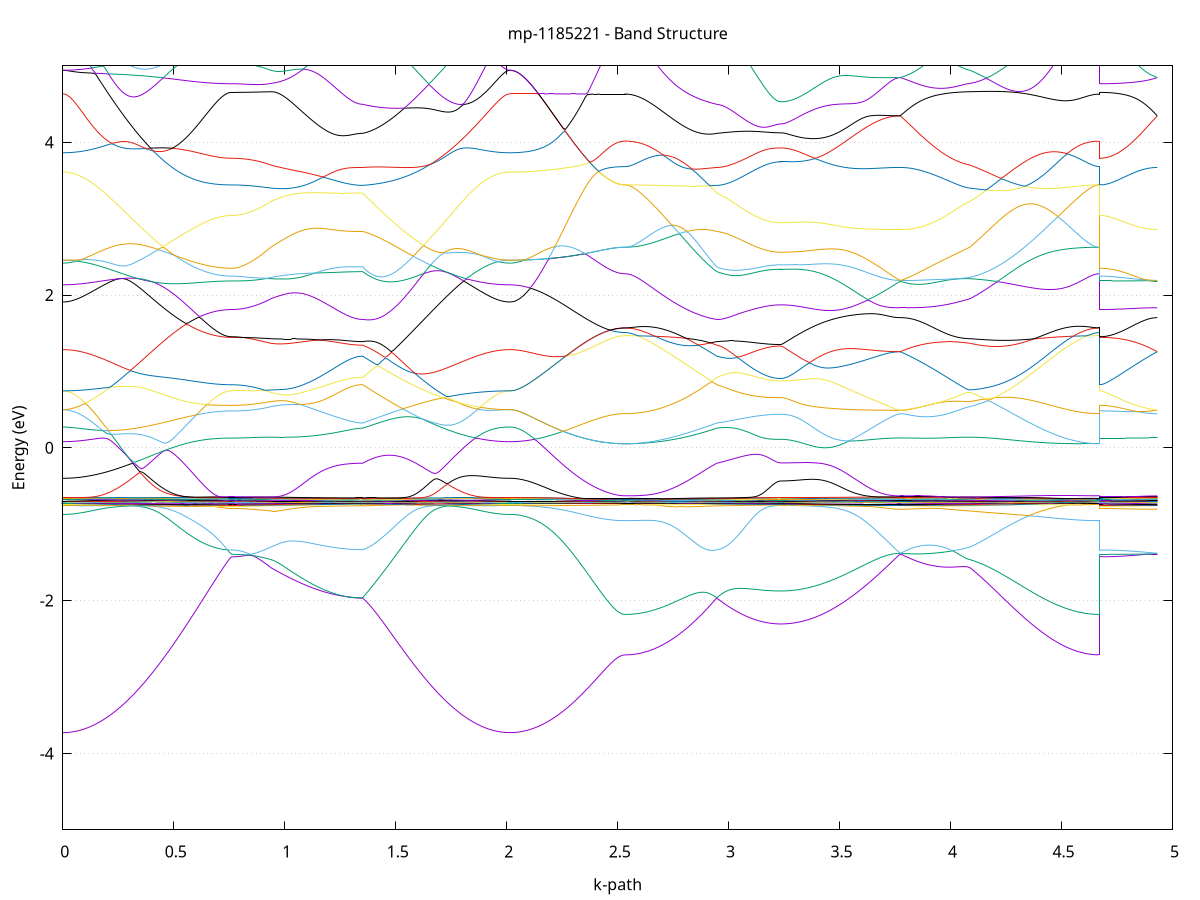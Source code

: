 set title 'mp-1185221 - Band Structure'
set xlabel 'k-path'
set ylabel 'Energy (eV)'
set grid y
set yrange [-5:5]
set terminal png size 800,600
set output 'mp-1185221_bands_gnuplot.png'
plot '-' using 1:2 with lines notitle, '-' using 1:2 with lines notitle, '-' using 1:2 with lines notitle, '-' using 1:2 with lines notitle, '-' using 1:2 with lines notitle, '-' using 1:2 with lines notitle, '-' using 1:2 with lines notitle, '-' using 1:2 with lines notitle, '-' using 1:2 with lines notitle, '-' using 1:2 with lines notitle, '-' using 1:2 with lines notitle, '-' using 1:2 with lines notitle, '-' using 1:2 with lines notitle, '-' using 1:2 with lines notitle, '-' using 1:2 with lines notitle, '-' using 1:2 with lines notitle, '-' using 1:2 with lines notitle, '-' using 1:2 with lines notitle, '-' using 1:2 with lines notitle, '-' using 1:2 with lines notitle, '-' using 1:2 with lines notitle, '-' using 1:2 with lines notitle, '-' using 1:2 with lines notitle, '-' using 1:2 with lines notitle, '-' using 1:2 with lines notitle, '-' using 1:2 with lines notitle, '-' using 1:2 with lines notitle, '-' using 1:2 with lines notitle, '-' using 1:2 with lines notitle, '-' using 1:2 with lines notitle, '-' using 1:2 with lines notitle, '-' using 1:2 with lines notitle, '-' using 1:2 with lines notitle, '-' using 1:2 with lines notitle, '-' using 1:2 with lines notitle, '-' using 1:2 with lines notitle, '-' using 1:2 with lines notitle, '-' using 1:2 with lines notitle, '-' using 1:2 with lines notitle, '-' using 1:2 with lines notitle, '-' using 1:2 with lines notitle, '-' using 1:2 with lines notitle, '-' using 1:2 with lines notitle, '-' using 1:2 with lines notitle, '-' using 1:2 with lines notitle, '-' using 1:2 with lines notitle, '-' using 1:2 with lines notitle, '-' using 1:2 with lines notitle, '-' using 1:2 with lines notitle, '-' using 1:2 with lines notitle, '-' using 1:2 with lines notitle, '-' using 1:2 with lines notitle, '-' using 1:2 with lines notitle, '-' using 1:2 with lines notitle, '-' using 1:2 with lines notitle, '-' using 1:2 with lines notitle, '-' using 1:2 with lines notitle, '-' using 1:2 with lines notitle, '-' using 1:2 with lines notitle, '-' using 1:2 with lines notitle, '-' using 1:2 with lines notitle, '-' using 1:2 with lines notitle, '-' using 1:2 with lines notitle, '-' using 1:2 with lines notitle, '-' using 1:2 with lines notitle, '-' using 1:2 with lines notitle, '-' using 1:2 with lines notitle, '-' using 1:2 with lines notitle, '-' using 1:2 with lines notitle, '-' using 1:2 with lines notitle, '-' using 1:2 with lines notitle, '-' using 1:2 with lines notitle, '-' using 1:2 with lines notitle, '-' using 1:2 with lines notitle, '-' using 1:2 with lines notitle, '-' using 1:2 with lines notitle, '-' using 1:2 with lines notitle, '-' using 1:2 with lines notitle, '-' using 1:2 with lines notitle, '-' using 1:2 with lines notitle
0.000000 -41.778516
0.009885 -41.778516
0.019769 -41.778516
0.029654 -41.778416
0.039539 -41.778416
0.049424 -41.778416
0.059309 -41.778416
0.069193 -41.778416
0.079078 -41.778316
0.088963 -41.778316
0.098847 -41.778216
0.108732 -41.778216
0.118617 -41.778116
0.128502 -41.778116
0.138387 -41.778016
0.148271 -41.777916
0.158156 -41.777916
0.168041 -41.777816
0.177926 -41.777716
0.187810 -41.777616
0.197695 -41.777616
0.207580 -41.777516
0.217465 -41.777416
0.227349 -41.777316
0.237234 -41.777216
0.247119 -41.777116
0.257004 -41.777016
0.266888 -41.776916
0.276773 -41.776816
0.286658 -41.776616
0.296543 -41.776516
0.306427 -41.776416
0.316312 -41.776316
0.326197 -41.776216
0.336082 -41.776016
0.345966 -41.775916
0.355851 -41.775816
0.365736 -41.775716
0.375621 -41.775516
0.385505 -41.775416
0.395390 -41.775316
0.405275 -41.775116
0.415160 -41.775016
0.425044 -41.774916
0.434929 -41.774716
0.444814 -41.774616
0.454699 -41.774516
0.464583 -41.774316
0.474468 -41.774216
0.484353 -41.774116
0.494238 -41.773916
0.504122 -41.773816
0.514007 -41.773716
0.523892 -41.773516
0.533777 -41.773416
0.543661 -41.773316
0.553546 -41.773216
0.563431 -41.773016
0.573316 -41.772916
0.583200 -41.772816
0.593085 -41.772716
0.602970 -41.772616
0.612855 -41.772516
0.622739 -41.772316
0.632624 -41.772216
0.642509 -41.772116
0.652394 -41.772016
0.662278 -41.772016
0.672163 -41.771916
0.682048 -41.771816
0.691933 -41.771716
0.701817 -41.771616
0.711702 -41.771616
0.721587 -41.771516
0.731472 -41.771516
0.741356 -41.771516
0.751241 -41.771516
0.761126 -41.771416
0.761126 -41.771416
0.770970 -41.771416
0.780814 -41.771416
0.790658 -41.771416
0.800502 -41.771416
0.810346 -41.771416
0.820190 -41.771516
0.830034 -41.771416
0.839878 -41.771416
0.849722 -41.771516
0.859566 -41.771516
0.869410 -41.771516
0.879254 -41.771516
0.889098 -41.771516
0.898942 -41.771516
0.908786 -41.771516
0.918630 -41.771516
0.928474 -41.771516
0.938318 -41.771516
0.938318 -41.771516
0.948149 -41.771516
0.957980 -41.771516
0.967811 -41.771516
0.977642 -41.771516
0.987473 -41.771516
0.997304 -41.771516
1.007135 -41.771516
1.016966 -41.771616
1.026797 -41.771616
1.036628 -41.771616
1.046460 -41.771616
1.056291 -41.771616
1.066122 -41.771716
1.075953 -41.771716
1.085784 -41.771716
1.095615 -41.771716
1.105446 -41.771816
1.115277 -41.771816
1.125108 -41.771816
1.134939 -41.771816
1.144770 -41.771916
1.154601 -41.771916
1.164432 -41.771916
1.174263 -41.771916
1.184094 -41.772016
1.193925 -41.772016
1.203756 -41.772016
1.213587 -41.772016
1.223418 -41.772016
1.233249 -41.772016
1.243080 -41.772116
1.252911 -41.772116
1.262742 -41.772116
1.272573 -41.772116
1.282404 -41.772116
1.292235 -41.772116
1.302066 -41.772116
1.311897 -41.772116
1.321728 -41.772116
1.331559 -41.772116
1.341390 -41.772116
1.351221 -41.772116
1.351221 -41.772116
1.361124 -41.772216
1.371027 -41.772316
1.380930 -41.772416
1.390833 -41.772416
1.400736 -41.772516
1.410639 -41.772616
1.420541 -41.772716
1.430444 -41.772816
1.440347 -41.772916
1.450250 -41.773016
1.460153 -41.773116
1.470056 -41.773216
1.479959 -41.773416
1.489861 -41.773516
1.499764 -41.773616
1.509667 -41.773716
1.519570 -41.773916
1.529473 -41.774016
1.539376 -41.774116
1.549278 -41.774316
1.559181 -41.774416
1.569084 -41.774516
1.578987 -41.774716
1.588890 -41.774816
1.598793 -41.774916
1.608696 -41.775116
1.618598 -41.775216
1.628501 -41.775316
1.638404 -41.775516
1.648307 -41.775616
1.658210 -41.775716
1.668113 -41.775916
1.678016 -41.776016
1.687918 -41.776116
1.697821 -41.776216
1.707724 -41.776416
1.717627 -41.776516
1.727530 -41.776616
1.737433 -41.776716
1.747336 -41.776816
1.757238 -41.777016
1.767141 -41.777116
1.777044 -41.777216
1.786947 -41.777316
1.796850 -41.777416
1.806753 -41.777516
1.816656 -41.777516
1.826558 -41.777616
1.836461 -41.777716
1.846364 -41.777816
1.856267 -41.777916
1.866170 -41.777916
1.876073 -41.778016
1.885975 -41.778116
1.895878 -41.778116
1.905781 -41.778216
1.915684 -41.778216
1.925587 -41.778316
1.935490 -41.778316
1.945393 -41.778416
1.955295 -41.778416
1.965198 -41.778416
1.975101 -41.778416
1.985004 -41.778416
1.994907 -41.778516
2.004810 -41.778516
2.014713 -41.778516
2.014713 -41.778516
2.024700 -41.778516
2.034688 -41.778516
2.044675 -41.778416
2.054663 -41.778416
2.064651 -41.778416
2.074638 -41.778416
2.084626 -41.778416
2.094614 -41.778316
2.104601 -41.778316
2.114589 -41.778216
2.124577 -41.778216
2.134564 -41.778116
2.144552 -41.778116
2.154539 -41.778016
2.164527 -41.777916
2.174515 -41.777916
2.184502 -41.777816
2.194490 -41.777716
2.204478 -41.777616
2.214465 -41.777616
2.224453 -41.777516
2.234440 -41.777416
2.244428 -41.777316
2.254416 -41.777216
2.264403 -41.777116
2.274391 -41.777016
2.284379 -41.776916
2.294366 -41.776716
2.304354 -41.776616
2.314341 -41.776516
2.324329 -41.776416
2.334317 -41.776316
2.344304 -41.776216
2.354292 -41.776016
2.364280 -41.775916
2.374267 -41.775816
2.384255 -41.775716
2.394243 -41.775516
2.404230 -41.775416
2.414218 -41.775316
2.424205 -41.775216
2.434193 -41.775116
2.444181 -41.774916
2.454168 -41.774816
2.464156 -41.774716
2.474144 -41.774616
2.484131 -41.774616
2.494119 -41.774516
2.504106 -41.774416
2.514094 -41.774416
2.524082 -41.774316
2.534069 -41.774316
2.534069 -41.774316
2.543900 -41.774316
2.553731 -41.774316
2.563562 -41.774316
2.573393 -41.774316
2.583224 -41.774316
2.593056 -41.774316
2.602887 -41.774216
2.612718 -41.774216
2.622549 -41.774216
2.632380 -41.774116
2.642211 -41.774116
2.652042 -41.774016
2.661873 -41.774016
2.671704 -41.773916
2.681535 -41.773916
2.691366 -41.773816
2.701197 -41.773816
2.711028 -41.773716
2.720859 -41.773616
2.730690 -41.773516
2.740521 -41.773516
2.750352 -41.773416
2.760183 -41.773316
2.770014 -41.773216
2.779845 -41.773116
2.789676 -41.773016
2.799507 -41.772916
2.809338 -41.772816
2.819169 -41.772716
2.829000 -41.772616
2.838831 -41.772516
2.848662 -41.772416
2.858493 -41.772316
2.868324 -41.772216
2.878155 -41.772116
2.887986 -41.771916
2.897817 -41.771916
2.907648 -41.771916
2.917479 -41.772016
2.927311 -41.772016
2.937142 -41.772116
2.946973 -41.772116
2.946973 -41.772116
2.956915 -41.772216
2.966857 -41.772216
2.976799 -41.772316
2.986742 -41.772316
2.996684 -41.772416
3.006626 -41.772516
3.016568 -41.772516
3.026511 -41.772616
3.036453 -41.772616
3.046395 -41.772716
3.056337 -41.772816
3.066280 -41.772816
3.076222 -41.772916
3.086164 -41.772916
3.096106 -41.773016
3.106049 -41.773016
3.115991 -41.773116
3.125933 -41.773116
3.135875 -41.773116
3.145818 -41.773216
3.155760 -41.773216
3.165702 -41.773216
3.175644 -41.773316
3.185587 -41.773316
3.195529 -41.773316
3.205471 -41.773316
3.215413 -41.773316
3.225356 -41.773316
3.235298 -41.773316
3.235298 -41.773316
3.245264 -41.773316
3.255231 -41.773316
3.265198 -41.773316
3.275164 -41.773316
3.285131 -41.773316
3.295097 -41.773316
3.305064 -41.773316
3.315031 -41.773216
3.324997 -41.773216
3.334964 -41.773216
3.344931 -41.773216
3.354897 -41.773216
3.364864 -41.773116
3.374830 -41.773116
3.384797 -41.773116
3.394764 -41.773016
3.404730 -41.773016
3.414697 -41.773016
3.424663 -41.772916
3.434630 -41.772916
3.444597 -41.772916
3.454563 -41.772816
3.464530 -41.772816
3.474497 -41.772716
3.484463 -41.772716
3.494430 -41.772616
3.504396 -41.772616
3.514363 -41.772516
3.524330 -41.772516
3.534296 -41.772416
3.544263 -41.772416
3.554229 -41.772316
3.564196 -41.772316
3.574163 -41.772216
3.584129 -41.772216
3.594096 -41.772116
3.604063 -41.772116
3.614029 -41.772016
3.623996 -41.772016
3.633962 -41.771916
3.643929 -41.771916
3.653896 -41.771816
3.663862 -41.771816
3.673829 -41.771716
3.683795 -41.771716
3.693762 -41.771616
3.703729 -41.771616
3.713695 -41.771616
3.723662 -41.771516
3.733629 -41.771516
3.743595 -41.771516
3.753562 -41.771516
3.763528 -41.771516
3.773495 -41.771416
3.773495 -41.771416
3.783319 -41.771416
3.793143 -41.771516
3.802967 -41.771516
3.812792 -41.771516
3.822616 -41.771516
3.832440 -41.771516
3.842264 -41.771516
3.852088 -41.771516
3.861912 -41.771516
3.871736 -41.771516
3.881561 -41.771516
3.891385 -41.771516
3.901209 -41.771516
3.911033 -41.771516
3.920857 -41.771516
3.930681 -41.771516
3.940505 -41.771516
3.950329 -41.771516
3.960154 -41.771516
3.969978 -41.771516
3.979802 -41.771516
3.989626 -41.771516
3.999450 -41.771516
4.009274 -41.771516
4.019098 -41.771516
4.028923 -41.771516
4.038747 -41.771516
4.048571 -41.771516
4.058395 -41.771516
4.068219 -41.771516
4.078043 -41.771516
4.087867 -41.771516
4.087867 -41.771516
4.097765 -41.771516
4.107662 -41.771516
4.117559 -41.771516
4.127456 -41.771516
4.137353 -41.771516
4.147250 -41.771516
4.157148 -41.771516
4.167045 -41.771516
4.176942 -41.771516
4.186839 -41.771516
4.196736 -41.771516
4.206634 -41.771516
4.216531 -41.771516
4.226428 -41.771516
4.236325 -41.771516
4.246222 -41.771516
4.256119 -41.771516
4.266017 -41.771616
4.275914 -41.771716
4.285811 -41.771816
4.295708 -41.771916
4.305605 -41.772016
4.315502 -41.772116
4.325400 -41.772216
4.335297 -41.772316
4.345194 -41.772416
4.355091 -41.772516
4.364988 -41.772616
4.374886 -41.772716
4.384783 -41.772816
4.394680 -41.772916
4.404577 -41.773016
4.414474 -41.773116
4.424371 -41.773216
4.434269 -41.773216
4.444166 -41.773316
4.454063 -41.773416
4.463960 -41.773516
4.473857 -41.773616
4.483754 -41.773616
4.493652 -41.773716
4.503549 -41.773816
4.513446 -41.773816
4.523343 -41.773916
4.533240 -41.773916
4.543137 -41.774016
4.553035 -41.774016
4.562932 -41.774116
4.572829 -41.774116
4.582726 -41.774216
4.592623 -41.774216
4.602521 -41.774216
4.612418 -41.774316
4.622315 -41.774316
4.632212 -41.774316
4.642109 -41.774316
4.652006 -41.774316
4.661904 -41.774316
4.671801 -41.774316
4.671801 -41.771416
4.681788 -41.771416
4.691776 -41.771416
4.701764 -41.771416
4.711751 -41.771416
4.721739 -41.771416
4.731727 -41.771416
4.741714 -41.771416
4.751702 -41.771416
4.761689 -41.771416
4.771677 -41.771416
4.781665 -41.771416
4.791652 -41.771416
4.801640 -41.771416
4.811628 -41.771416
4.821615 -41.771416
4.831603 -41.771416
4.841590 -41.771416
4.851578 -41.771416
4.861566 -41.771416
4.871553 -41.771416
4.881541 -41.771416
4.891529 -41.771416
4.901516 -41.771416
4.911504 -41.771416
4.921492 -41.771416
4.931479 -41.771416
e
0.000000 -41.767416
0.009885 -41.767416
0.019769 -41.767416
0.029654 -41.767416
0.039539 -41.767416
0.049424 -41.767416
0.059309 -41.767416
0.069193 -41.767416
0.079078 -41.767416
0.088963 -41.767416
0.098847 -41.767416
0.108732 -41.767416
0.118617 -41.767416
0.128502 -41.767416
0.138387 -41.767416
0.148271 -41.767416
0.158156 -41.767416
0.168041 -41.767416
0.177926 -41.767516
0.187810 -41.767516
0.197695 -41.767516
0.207580 -41.767516
0.217465 -41.767516
0.227349 -41.767516
0.237234 -41.767516
0.247119 -41.767616
0.257004 -41.767616
0.266888 -41.767616
0.276773 -41.767616
0.286658 -41.767616
0.296543 -41.767616
0.306427 -41.767716
0.316312 -41.767716
0.326197 -41.767716
0.336082 -41.767716
0.345966 -41.767816
0.355851 -41.767816
0.365736 -41.767816
0.375621 -41.767816
0.385505 -41.767916
0.395390 -41.767916
0.405275 -41.767916
0.415160 -41.768016
0.425044 -41.768016
0.434929 -41.768016
0.444814 -41.768116
0.454699 -41.768116
0.464583 -41.768216
0.474468 -41.768216
0.484353 -41.768216
0.494238 -41.768316
0.504122 -41.768316
0.514007 -41.768416
0.523892 -41.768416
0.533777 -41.768416
0.543661 -41.768516
0.553546 -41.768516
0.563431 -41.768616
0.573316 -41.768716
0.583200 -41.768816
0.593085 -41.768816
0.602970 -41.768916
0.612855 -41.768916
0.622739 -41.769016
0.632624 -41.769116
0.642509 -41.769116
0.652394 -41.769116
0.662278 -41.769216
0.672163 -41.769216
0.682048 -41.769316
0.691933 -41.769316
0.701817 -41.769316
0.711702 -41.769316
0.721587 -41.769416
0.731472 -41.769416
0.741356 -41.769416
0.751241 -41.769416
0.761126 -41.769416
0.761126 -41.769416
0.770970 -41.769416
0.780814 -41.769416
0.790658 -41.769416
0.800502 -41.769416
0.810346 -41.769416
0.820190 -41.769516
0.830034 -41.769516
0.839878 -41.769516
0.849722 -41.769616
0.859566 -41.769616
0.869410 -41.769616
0.879254 -41.769716
0.889098 -41.769716
0.898942 -41.769816
0.908786 -41.769816
0.918630 -41.769916
0.928474 -41.770016
0.938318 -41.770016
0.938318 -41.770016
0.948149 -41.770116
0.957980 -41.770116
0.967811 -41.770216
0.977642 -41.770216
0.987473 -41.770316
0.997304 -41.770316
1.007135 -41.770316
1.016966 -41.770416
1.026797 -41.770416
1.036628 -41.770516
1.046460 -41.770516
1.056291 -41.770516
1.066122 -41.770616
1.075953 -41.770616
1.085784 -41.770716
1.095615 -41.770716
1.105446 -41.770716
1.115277 -41.770816
1.125108 -41.770816
1.134939 -41.770816
1.144770 -41.770916
1.154601 -41.770916
1.164432 -41.770916
1.174263 -41.770916
1.184094 -41.771016
1.193925 -41.771016
1.203756 -41.771016
1.213587 -41.771016
1.223418 -41.771016
1.233249 -41.771116
1.243080 -41.771116
1.252911 -41.771116
1.262742 -41.771116
1.272573 -41.771116
1.282404 -41.771116
1.292235 -41.771116
1.302066 -41.771116
1.311897 -41.771216
1.321728 -41.771216
1.331559 -41.771216
1.341390 -41.771216
1.351221 -41.771216
1.351221 -41.771216
1.361124 -41.771016
1.371027 -41.770916
1.380930 -41.770816
1.390833 -41.770616
1.400736 -41.770516
1.410639 -41.770316
1.420541 -41.770216
1.430444 -41.770116
1.440347 -41.769916
1.450250 -41.769816
1.460153 -41.769616
1.470056 -41.769516
1.479959 -41.769416
1.489861 -41.769216
1.499764 -41.769116
1.509667 -41.768916
1.519570 -41.768816
1.529473 -41.768716
1.539376 -41.768516
1.549278 -41.768416
1.559181 -41.768216
1.569084 -41.768116
1.578987 -41.768016
1.588890 -41.767816
1.598793 -41.767716
1.608696 -41.767716
1.618598 -41.767716
1.628501 -41.767716
1.638404 -41.767716
1.648307 -41.767616
1.658210 -41.767616
1.668113 -41.767616
1.678016 -41.767616
1.687918 -41.767616
1.697821 -41.767616
1.707724 -41.767616
1.717627 -41.767616
1.727530 -41.767616
1.737433 -41.767616
1.747336 -41.767516
1.757238 -41.767516
1.767141 -41.767516
1.777044 -41.767516
1.786947 -41.767516
1.796850 -41.767516
1.806753 -41.767516
1.816656 -41.767516
1.826558 -41.767516
1.836461 -41.767416
1.846364 -41.767416
1.856267 -41.767416
1.866170 -41.767416
1.876073 -41.767416
1.885975 -41.767416
1.895878 -41.767416
1.905781 -41.767416
1.915684 -41.767416
1.925587 -41.767416
1.935490 -41.767416
1.945393 -41.767416
1.955295 -41.767416
1.965198 -41.767416
1.975101 -41.767416
1.985004 -41.767416
1.994907 -41.767416
2.004810 -41.767416
2.014713 -41.767316
2.014713 -41.767416
2.024700 -41.767416
2.034688 -41.767416
2.044675 -41.767416
2.054663 -41.767416
2.064651 -41.767416
2.074638 -41.767416
2.084626 -41.767516
2.094614 -41.767516
2.104601 -41.767516
2.114589 -41.767616
2.124577 -41.767616
2.134564 -41.767716
2.144552 -41.767716
2.154539 -41.767816
2.164527 -41.767916
2.174515 -41.767916
2.184502 -41.768016
2.194490 -41.768116
2.204478 -41.768216
2.214465 -41.768316
2.224453 -41.768416
2.234440 -41.768416
2.244428 -41.768516
2.254416 -41.768616
2.264403 -41.768716
2.274391 -41.768916
2.284379 -41.769016
2.294366 -41.769116
2.304354 -41.769216
2.314341 -41.769316
2.324329 -41.769416
2.334317 -41.769516
2.344304 -41.769716
2.354292 -41.769816
2.364280 -41.769916
2.374267 -41.770016
2.384255 -41.770216
2.394243 -41.770316
2.404230 -41.770416
2.414218 -41.770516
2.424205 -41.770616
2.434193 -41.770816
2.444181 -41.770916
2.454168 -41.771016
2.464156 -41.771116
2.474144 -41.771216
2.484131 -41.771316
2.494119 -41.771316
2.504106 -41.771416
2.514094 -41.771416
2.524082 -41.771516
2.534069 -41.771516
2.534069 -41.771516
2.543900 -41.771516
2.553731 -41.771516
2.563562 -41.771516
2.573393 -41.771516
2.583224 -41.771516
2.593056 -41.771516
2.602887 -41.771516
2.612718 -41.771516
2.622549 -41.771516
2.632380 -41.771516
2.642211 -41.771516
2.652042 -41.771516
2.661873 -41.771516
2.671704 -41.771516
2.681535 -41.771516
2.691366 -41.771516
2.701197 -41.771516
2.711028 -41.771516
2.720859 -41.771516
2.730690 -41.771516
2.740521 -41.771516
2.750352 -41.771516
2.760183 -41.771516
2.770014 -41.771516
2.779845 -41.771516
2.789676 -41.771616
2.799507 -41.771616
2.809338 -41.771616
2.819169 -41.771616
2.829000 -41.771616
2.838831 -41.771716
2.848662 -41.771716
2.858493 -41.771716
2.868324 -41.771716
2.878155 -41.771816
2.887986 -41.771816
2.897817 -41.771816
2.907648 -41.771716
2.917479 -41.771616
2.927311 -41.771416
2.937142 -41.771316
2.946973 -41.771216
2.946973 -41.771216
2.956915 -41.771116
2.966857 -41.771016
2.976799 -41.770916
2.986742 -41.770916
2.996684 -41.770816
3.006626 -41.770716
3.016568 -41.770616
3.026511 -41.770516
3.036453 -41.770416
3.046395 -41.770316
3.056337 -41.770216
3.066280 -41.770216
3.076222 -41.770116
3.086164 -41.770016
3.096106 -41.769916
3.106049 -41.769916
3.115991 -41.769816
3.125933 -41.769716
3.135875 -41.769716
3.145818 -41.769616
3.155760 -41.769616
3.165702 -41.769516
3.175644 -41.769516
3.185587 -41.769516
3.195529 -41.769516
3.205471 -41.769416
3.215413 -41.769416
3.225356 -41.769416
3.235298 -41.769416
3.235298 -41.769416
3.245264 -41.769416
3.255231 -41.769416
3.265198 -41.769416
3.275164 -41.769416
3.285131 -41.769416
3.295097 -41.769416
3.305064 -41.769416
3.315031 -41.769416
3.324997 -41.769416
3.334964 -41.769416
3.344931 -41.769416
3.354897 -41.769416
3.364864 -41.769416
3.374830 -41.769416
3.384797 -41.769416
3.394764 -41.769416
3.404730 -41.769416
3.414697 -41.769416
3.424663 -41.769416
3.434630 -41.769416
3.444597 -41.769416
3.454563 -41.769416
3.464530 -41.769416
3.474497 -41.769416
3.484463 -41.769416
3.494430 -41.769416
3.504396 -41.769416
3.514363 -41.769416
3.524330 -41.769416
3.534296 -41.769416
3.544263 -41.769416
3.554229 -41.769416
3.564196 -41.769416
3.574163 -41.769416
3.584129 -41.769416
3.594096 -41.769416
3.604063 -41.769416
3.614029 -41.769416
3.623996 -41.769416
3.633962 -41.769416
3.643929 -41.769416
3.653896 -41.769416
3.663862 -41.769416
3.673829 -41.769416
3.683795 -41.769416
3.693762 -41.769416
3.703729 -41.769416
3.713695 -41.769416
3.723662 -41.769416
3.733629 -41.769416
3.743595 -41.769416
3.753562 -41.769416
3.763528 -41.769416
3.773495 -41.769416
3.773495 -41.769416
3.783319 -41.769416
3.793143 -41.769416
3.802967 -41.769416
3.812792 -41.769416
3.822616 -41.769416
3.832440 -41.769416
3.842264 -41.769416
3.852088 -41.769416
3.861912 -41.769416
3.871736 -41.769416
3.881561 -41.769416
3.891385 -41.769416
3.901209 -41.769416
3.911033 -41.769516
3.920857 -41.769516
3.930681 -41.769516
3.940505 -41.769516
3.950329 -41.769516
3.960154 -41.769616
3.969978 -41.769616
3.979802 -41.769616
3.989626 -41.769616
3.999450 -41.769716
4.009274 -41.769716
4.019098 -41.769716
4.028923 -41.769816
4.038747 -41.769816
4.048571 -41.769916
4.058395 -41.769916
4.068219 -41.769916
4.078043 -41.770016
4.087867 -41.770016
4.087867 -41.770016
4.097765 -41.770116
4.107662 -41.770216
4.117559 -41.770216
4.127456 -41.770316
4.137353 -41.770416
4.147250 -41.770516
4.157148 -41.770616
4.167045 -41.770716
4.176942 -41.770716
4.186839 -41.770816
4.196736 -41.770916
4.206634 -41.771016
4.216531 -41.771116
4.226428 -41.771216
4.236325 -41.771316
4.246222 -41.771416
4.256119 -41.771516
4.266017 -41.771516
4.275914 -41.771516
4.285811 -41.771516
4.295708 -41.771516
4.305605 -41.771516
4.315502 -41.771516
4.325400 -41.771516
4.335297 -41.771516
4.345194 -41.771516
4.355091 -41.771516
4.364988 -41.771516
4.374886 -41.771516
4.384783 -41.771516
4.394680 -41.771516
4.404577 -41.771516
4.414474 -41.771516
4.424371 -41.771516
4.434269 -41.771516
4.444166 -41.771516
4.454063 -41.771516
4.463960 -41.771516
4.473857 -41.771516
4.483754 -41.771516
4.493652 -41.771516
4.503549 -41.771516
4.513446 -41.771516
4.523343 -41.771516
4.533240 -41.771516
4.543137 -41.771516
4.553035 -41.771516
4.562932 -41.771516
4.572829 -41.771516
4.582726 -41.771516
4.592623 -41.771516
4.602521 -41.771516
4.612418 -41.771516
4.622315 -41.771516
4.632212 -41.771516
4.642109 -41.771516
4.652006 -41.771516
4.661904 -41.771516
4.671801 -41.771516
4.671801 -41.769416
4.681788 -41.769416
4.691776 -41.769416
4.701764 -41.769416
4.711751 -41.769416
4.721739 -41.769416
4.731727 -41.769416
4.741714 -41.769416
4.751702 -41.769416
4.761689 -41.769416
4.771677 -41.769416
4.781665 -41.769416
4.791652 -41.769416
4.801640 -41.769416
4.811628 -41.769416
4.821615 -41.769416
4.831603 -41.769416
4.841590 -41.769416
4.851578 -41.769416
4.861566 -41.769416
4.871553 -41.769416
4.881541 -41.769416
4.891529 -41.769416
4.901516 -41.769416
4.911504 -41.769416
4.921492 -41.769416
4.931479 -41.769416
e
0.000000 -41.764516
0.009885 -41.764516
0.019769 -41.764516
0.029654 -41.764516
0.039539 -41.764516
0.049424 -41.764616
0.059309 -41.764616
0.069193 -41.764616
0.079078 -41.764616
0.088963 -41.764716
0.098847 -41.764716
0.108732 -41.764716
0.118617 -41.764816
0.128502 -41.764816
0.138387 -41.764916
0.148271 -41.764916
0.158156 -41.765016
0.168041 -41.765116
0.177926 -41.765116
0.187810 -41.765216
0.197695 -41.765316
0.207580 -41.765316
0.217465 -41.765416
0.227349 -41.765516
0.237234 -41.765616
0.247119 -41.765716
0.257004 -41.765816
0.266888 -41.765816
0.276773 -41.765916
0.286658 -41.766016
0.296543 -41.766116
0.306427 -41.766216
0.316312 -41.766316
0.326197 -41.766416
0.336082 -41.766516
0.345966 -41.766616
0.355851 -41.766716
0.365736 -41.766816
0.375621 -41.766916
0.385505 -41.767016
0.395390 -41.767116
0.405275 -41.767216
0.415160 -41.767316
0.425044 -41.767416
0.434929 -41.767516
0.444814 -41.767616
0.454699 -41.767716
0.464583 -41.767816
0.474468 -41.767916
0.484353 -41.768016
0.494238 -41.768116
0.504122 -41.768116
0.514007 -41.768216
0.523892 -41.768316
0.533777 -41.768416
0.543661 -41.768516
0.553546 -41.768516
0.563431 -41.768616
0.573316 -41.768616
0.583200 -41.768716
0.593085 -41.768716
0.602970 -41.768816
0.612855 -41.768816
0.622739 -41.768916
0.632624 -41.768916
0.642509 -41.769016
0.652394 -41.769016
0.662278 -41.769116
0.672163 -41.769116
0.682048 -41.769216
0.691933 -41.769216
0.701817 -41.769316
0.711702 -41.769316
0.721587 -41.769316
0.731472 -41.769416
0.741356 -41.769416
0.751241 -41.769416
0.761126 -41.769416
0.761126 -41.769416
0.770970 -41.769416
0.780814 -41.769416
0.790658 -41.769416
0.800502 -41.769416
0.810346 -41.769316
0.820190 -41.769316
0.830034 -41.769316
0.839878 -41.769316
0.849722 -41.769216
0.859566 -41.769216
0.869410 -41.769216
0.879254 -41.769116
0.889098 -41.769116
0.898942 -41.769016
0.908786 -41.769016
0.918630 -41.768916
0.928474 -41.768816
0.938318 -41.768816
0.938318 -41.768816
0.948149 -41.768716
0.957980 -41.768716
0.967811 -41.768616
0.977642 -41.768616
0.987473 -41.768516
0.997304 -41.768416
1.007135 -41.768416
1.016966 -41.768316
1.026797 -41.768316
1.036628 -41.768216
1.046460 -41.768116
1.056291 -41.768116
1.066122 -41.768016
1.075953 -41.768016
1.085784 -41.767916
1.095615 -41.767816
1.105446 -41.767816
1.115277 -41.767716
1.125108 -41.767716
1.134939 -41.767616
1.144770 -41.767616
1.154601 -41.767516
1.164432 -41.767516
1.174263 -41.767416
1.184094 -41.767416
1.193925 -41.767316
1.203756 -41.767316
1.213587 -41.767316
1.223418 -41.767216
1.233249 -41.767216
1.243080 -41.767216
1.252911 -41.767116
1.262742 -41.767116
1.272573 -41.767116
1.282404 -41.767116
1.292235 -41.767016
1.302066 -41.767016
1.311897 -41.767016
1.321728 -41.767016
1.331559 -41.767016
1.341390 -41.767016
1.351221 -41.767016
1.351221 -41.767016
1.361124 -41.767116
1.371027 -41.767116
1.380930 -41.767216
1.390833 -41.767216
1.400736 -41.767316
1.410639 -41.767316
1.420541 -41.767416
1.430444 -41.767416
1.440347 -41.767516
1.450250 -41.767516
1.460153 -41.767516
1.470056 -41.767516
1.479959 -41.767616
1.489861 -41.767616
1.499764 -41.767616
1.509667 -41.767616
1.519570 -41.767616
1.529473 -41.767716
1.539376 -41.767716
1.549278 -41.767716
1.559181 -41.767716
1.569084 -41.767716
1.578987 -41.767716
1.588890 -41.767716
1.598793 -41.767716
1.608696 -41.767616
1.618598 -41.767416
1.628501 -41.767316
1.638404 -41.767216
1.648307 -41.767016
1.658210 -41.766916
1.668113 -41.766816
1.678016 -41.766716
1.687918 -41.766616
1.697821 -41.766516
1.707724 -41.766316
1.717627 -41.766216
1.727530 -41.766116
1.737433 -41.766016
1.747336 -41.765916
1.757238 -41.765816
1.767141 -41.765716
1.777044 -41.765616
1.786947 -41.765516
1.796850 -41.765516
1.806753 -41.765416
1.816656 -41.765316
1.826558 -41.765216
1.836461 -41.765216
1.846364 -41.765116
1.856267 -41.765016
1.866170 -41.765016
1.876073 -41.764916
1.885975 -41.764816
1.895878 -41.764816
1.905781 -41.764716
1.915684 -41.764716
1.925587 -41.764716
1.935490 -41.764616
1.945393 -41.764616
1.955295 -41.764616
1.965198 -41.764616
1.975101 -41.764516
1.985004 -41.764516
1.994907 -41.764516
2.004810 -41.764516
2.014713 -41.764516
2.014713 -41.764516
2.024700 -41.764516
2.034688 -41.764516
2.044675 -41.764516
2.054663 -41.764516
2.064651 -41.764516
2.074638 -41.764516
2.084626 -41.764516
2.094614 -41.764516
2.104601 -41.764516
2.114589 -41.764516
2.124577 -41.764516
2.134564 -41.764516
2.144552 -41.764516
2.154539 -41.764516
2.164527 -41.764516
2.174515 -41.764516
2.184502 -41.764516
2.194490 -41.764516
2.204478 -41.764516
2.214465 -41.764516
2.224453 -41.764516
2.234440 -41.764516
2.244428 -41.764516
2.254416 -41.764516
2.264403 -41.764516
2.274391 -41.764516
2.284379 -41.764516
2.294366 -41.764516
2.304354 -41.764516
2.314341 -41.764516
2.324329 -41.764516
2.334317 -41.764516
2.344304 -41.764516
2.354292 -41.764516
2.364280 -41.764516
2.374267 -41.764516
2.384255 -41.764516
2.394243 -41.764516
2.404230 -41.764516
2.414218 -41.764516
2.424205 -41.764516
2.434193 -41.764516
2.444181 -41.764516
2.454168 -41.764516
2.464156 -41.764516
2.474144 -41.764516
2.484131 -41.764516
2.494119 -41.764516
2.504106 -41.764516
2.514094 -41.764516
2.524082 -41.764516
2.534069 -41.764516
2.534069 -41.764516
2.543900 -41.764516
2.553731 -41.764516
2.563562 -41.764516
2.573393 -41.764516
2.583224 -41.764616
2.593056 -41.764616
2.602887 -41.764616
2.612718 -41.764616
2.622549 -41.764716
2.632380 -41.764716
2.642211 -41.764716
2.652042 -41.764816
2.661873 -41.764816
2.671704 -41.764916
2.681535 -41.764916
2.691366 -41.765016
2.701197 -41.765116
2.711028 -41.765116
2.720859 -41.765216
2.730690 -41.765316
2.740521 -41.765316
2.750352 -41.765416
2.760183 -41.765516
2.770014 -41.765616
2.779845 -41.765616
2.789676 -41.765716
2.799507 -41.765816
2.809338 -41.765916
2.819169 -41.766016
2.829000 -41.766116
2.838831 -41.766116
2.848662 -41.766216
2.858493 -41.766316
2.868324 -41.766416
2.878155 -41.766516
2.887986 -41.766616
2.897817 -41.766616
2.907648 -41.766716
2.917479 -41.766816
2.927311 -41.766916
2.937142 -41.766916
2.946973 -41.767016
2.946973 -41.767016
2.956915 -41.767016
2.966857 -41.767016
2.976799 -41.767116
2.986742 -41.767116
2.996684 -41.767116
3.006626 -41.767216
3.016568 -41.767216
3.026511 -41.767216
3.036453 -41.767216
3.046395 -41.767316
3.056337 -41.767316
3.066280 -41.767316
3.076222 -41.767316
3.086164 -41.767416
3.096106 -41.767416
3.106049 -41.767416
3.115991 -41.767416
3.125933 -41.767416
3.135875 -41.767516
3.145818 -41.767516
3.155760 -41.767516
3.165702 -41.767516
3.175644 -41.767516
3.185587 -41.767516
3.195529 -41.767516
3.205471 -41.767616
3.215413 -41.767616
3.225356 -41.767616
3.235298 -41.767616
3.235298 -41.767616
3.245264 -41.767616
3.255231 -41.767616
3.265198 -41.767616
3.275164 -41.767616
3.285131 -41.767616
3.295097 -41.767616
3.305064 -41.767616
3.315031 -41.767616
3.324997 -41.767616
3.334964 -41.767716
3.344931 -41.767716
3.354897 -41.767716
3.364864 -41.767716
3.374830 -41.767816
3.384797 -41.767816
3.394764 -41.767816
3.404730 -41.767916
3.414697 -41.767916
3.424663 -41.767916
3.434630 -41.768016
3.444597 -41.768016
3.454563 -41.768016
3.464530 -41.768116
3.474497 -41.768116
3.484463 -41.768216
3.494430 -41.768216
3.504396 -41.768316
3.514363 -41.768316
3.524330 -41.768416
3.534296 -41.768416
3.544263 -41.768516
3.554229 -41.768516
3.564196 -41.768616
3.574163 -41.768616
3.584129 -41.768716
3.594096 -41.768716
3.604063 -41.768816
3.614029 -41.768816
3.623996 -41.768916
3.633962 -41.768916
3.643929 -41.769016
3.653896 -41.769016
3.663862 -41.769116
3.673829 -41.769116
3.683795 -41.769216
3.693762 -41.769216
3.703729 -41.769316
3.713695 -41.769316
3.723662 -41.769316
3.733629 -41.769316
3.743595 -41.769416
3.753562 -41.769416
3.763528 -41.769416
3.773495 -41.769416
3.773495 -41.769416
3.783319 -41.769416
3.793143 -41.769416
3.802967 -41.769416
3.812792 -41.769416
3.822616 -41.769416
3.832440 -41.769416
3.842264 -41.769416
3.852088 -41.769416
3.861912 -41.769316
3.871736 -41.769316
3.881561 -41.769316
3.891385 -41.769316
3.901209 -41.769316
3.911033 -41.769316
3.920857 -41.769316
3.930681 -41.769216
3.940505 -41.769216
3.950329 -41.769216
3.960154 -41.769216
3.969978 -41.769116
3.979802 -41.769116
3.989626 -41.769116
3.999450 -41.769116
4.009274 -41.769016
4.019098 -41.769016
4.028923 -41.769016
4.038747 -41.768916
4.048571 -41.768916
4.058395 -41.768916
4.068219 -41.768816
4.078043 -41.768816
4.087867 -41.768816
4.087867 -41.768816
4.097765 -41.768716
4.107662 -41.768616
4.117559 -41.768616
4.127456 -41.768516
4.137353 -41.768416
4.147250 -41.768316
4.157148 -41.768216
4.167045 -41.768216
4.176942 -41.768116
4.186839 -41.768016
4.196736 -41.767916
4.206634 -41.767816
4.216531 -41.767716
4.226428 -41.767616
4.236325 -41.767516
4.246222 -41.767416
4.256119 -41.767316
4.266017 -41.767216
4.275914 -41.767116
4.285811 -41.767016
4.295708 -41.766916
4.305605 -41.766816
4.315502 -41.766716
4.325400 -41.766616
4.335297 -41.766516
4.345194 -41.766416
4.355091 -41.766316
4.364988 -41.766216
4.374886 -41.766116
4.384783 -41.766016
4.394680 -41.765916
4.404577 -41.765916
4.414474 -41.765816
4.424371 -41.765716
4.434269 -41.765616
4.444166 -41.765516
4.454063 -41.765416
4.463960 -41.765416
4.473857 -41.765316
4.483754 -41.765216
4.493652 -41.765116
4.503549 -41.765116
4.513446 -41.765016
4.523343 -41.765016
4.533240 -41.764916
4.543137 -41.764816
4.553035 -41.764816
4.562932 -41.764816
4.572829 -41.764716
4.582726 -41.764716
4.592623 -41.764616
4.602521 -41.764616
4.612418 -41.764616
4.622315 -41.764616
4.632212 -41.764516
4.642109 -41.764516
4.652006 -41.764516
4.661904 -41.764516
4.671801 -41.764516
4.671801 -41.769416
4.681788 -41.769416
4.691776 -41.769416
4.701764 -41.769416
4.711751 -41.769416
4.721739 -41.769416
4.731727 -41.769416
4.741714 -41.769416
4.751702 -41.769416
4.761689 -41.769416
4.771677 -41.769416
4.781665 -41.769416
4.791652 -41.769416
4.801640 -41.769416
4.811628 -41.769416
4.821615 -41.769416
4.831603 -41.769416
4.841590 -41.769416
4.851578 -41.769416
4.861566 -41.769416
4.871553 -41.769416
4.881541 -41.769416
4.891529 -41.769416
4.901516 -41.769416
4.911504 -41.769416
4.921492 -41.769416
4.931479 -41.769416
e
0.000000 -31.085316
0.009885 -31.085316
0.019769 -31.085316
0.029654 -31.085316
0.039539 -31.085316
0.049424 -31.085316
0.059309 -31.085316
0.069193 -31.085316
0.079078 -31.085316
0.088963 -31.085316
0.098847 -31.085316
0.108732 -31.085316
0.118617 -31.085316
0.128502 -31.085316
0.138387 -31.085316
0.148271 -31.085316
0.158156 -31.085316
0.168041 -31.085316
0.177926 -31.085316
0.187810 -31.085316
0.197695 -31.085316
0.207580 -31.085316
0.217465 -31.085316
0.227349 -31.085216
0.237234 -31.085216
0.247119 -31.085216
0.257004 -31.085216
0.266888 -31.085216
0.276773 -31.085216
0.286658 -31.085216
0.296543 -31.085216
0.306427 -31.085216
0.316312 -31.085216
0.326197 -31.085216
0.336082 -31.085216
0.345966 -31.085216
0.355851 -31.085216
0.365736 -31.085216
0.375621 -31.085216
0.385505 -31.085216
0.395390 -31.085216
0.405275 -31.085216
0.415160 -31.085216
0.425044 -31.085216
0.434929 -31.085216
0.444814 -31.085216
0.454699 -31.085216
0.464583 -31.085216
0.474468 -31.085216
0.484353 -31.085216
0.494238 -31.085216
0.504122 -31.085216
0.514007 -31.085216
0.523892 -31.085216
0.533777 -31.085216
0.543661 -31.085216
0.553546 -31.085216
0.563431 -31.085216
0.573316 -31.085216
0.583200 -31.085216
0.593085 -31.085216
0.602970 -31.085216
0.612855 -31.085216
0.622739 -31.085216
0.632624 -31.085216
0.642509 -31.085216
0.652394 -31.085216
0.662278 -31.085216
0.672163 -31.085216
0.682048 -31.085216
0.691933 -31.085216
0.701817 -31.085216
0.711702 -31.085216
0.721587 -31.085216
0.731472 -31.085216
0.741356 -31.085216
0.751241 -31.085216
0.761126 -31.085216
0.761126 -31.085216
0.770970 -31.085216
0.780814 -31.085216
0.790658 -31.085216
0.800502 -31.085216
0.810346 -31.085216
0.820190 -31.085216
0.830034 -31.085216
0.839878 -31.085216
0.849722 -31.085216
0.859566 -31.085216
0.869410 -31.085216
0.879254 -31.085216
0.889098 -31.085216
0.898942 -31.085216
0.908786 -31.085216
0.918630 -31.085216
0.928474 -31.085216
0.938318 -31.085216
0.938318 -31.085216
0.948149 -31.085216
0.957980 -31.085216
0.967811 -31.085216
0.977642 -31.085216
0.987473 -31.085216
0.997304 -31.085216
1.007135 -31.085216
1.016966 -31.085216
1.026797 -31.085216
1.036628 -31.085216
1.046460 -31.085216
1.056291 -31.085216
1.066122 -31.085216
1.075953 -31.085216
1.085784 -31.085216
1.095615 -31.085216
1.105446 -31.085216
1.115277 -31.085216
1.125108 -31.085216
1.134939 -31.085216
1.144770 -31.085216
1.154601 -31.085216
1.164432 -31.085216
1.174263 -31.085216
1.184094 -31.085216
1.193925 -31.085216
1.203756 -31.085216
1.213587 -31.085216
1.223418 -31.085216
1.233249 -31.085216
1.243080 -31.085216
1.252911 -31.085216
1.262742 -31.085216
1.272573 -31.085216
1.282404 -31.085216
1.292235 -31.085316
1.302066 -31.085316
1.311897 -31.085316
1.321728 -31.085316
1.331559 -31.085316
1.341390 -31.085316
1.351221 -31.085316
1.351221 -31.085316
1.361124 -31.085316
1.371027 -31.085316
1.380930 -31.085216
1.390833 -31.085216
1.400736 -31.085216
1.410639 -31.085216
1.420541 -31.085216
1.430444 -31.085216
1.440347 -31.085216
1.450250 -31.085216
1.460153 -31.085216
1.470056 -31.085216
1.479959 -31.085216
1.489861 -31.085216
1.499764 -31.085216
1.509667 -31.085216
1.519570 -31.085216
1.529473 -31.085216
1.539376 -31.085216
1.549278 -31.085216
1.559181 -31.085216
1.569084 -31.085216
1.578987 -31.085216
1.588890 -31.085216
1.598793 -31.085216
1.608696 -31.085216
1.618598 -31.085216
1.628501 -31.085216
1.638404 -31.085216
1.648307 -31.085216
1.658210 -31.085216
1.668113 -31.085216
1.678016 -31.085216
1.687918 -31.085216
1.697821 -31.085216
1.707724 -31.085216
1.717627 -31.085216
1.727530 -31.085216
1.737433 -31.085216
1.747336 -31.085216
1.757238 -31.085316
1.767141 -31.085316
1.777044 -31.085316
1.786947 -31.085316
1.796850 -31.085316
1.806753 -31.085316
1.816656 -31.085316
1.826558 -31.085316
1.836461 -31.085316
1.846364 -31.085316
1.856267 -31.085316
1.866170 -31.085316
1.876073 -31.085316
1.885975 -31.085316
1.895878 -31.085316
1.905781 -31.085316
1.915684 -31.085316
1.925587 -31.085316
1.935490 -31.085316
1.945393 -31.085316
1.955295 -31.085316
1.965198 -31.085316
1.975101 -31.085316
1.985004 -31.085316
1.994907 -31.085316
2.004810 -31.085316
2.014713 -31.085316
2.014713 -31.085316
2.024700 -31.085316
2.034688 -31.085316
2.044675 -31.085316
2.054663 -31.085316
2.064651 -31.085316
2.074638 -31.085316
2.084626 -31.085316
2.094614 -31.085316
2.104601 -31.085316
2.114589 -31.085316
2.124577 -31.085316
2.134564 -31.085316
2.144552 -31.085316
2.154539 -31.085316
2.164527 -31.085316
2.174515 -31.085316
2.184502 -31.085316
2.194490 -31.085316
2.204478 -31.085316
2.214465 -31.085316
2.224453 -31.085316
2.234440 -31.085316
2.244428 -31.085316
2.254416 -31.085316
2.264403 -31.085316
2.274391 -31.085316
2.284379 -31.085316
2.294366 -31.085316
2.304354 -31.085316
2.314341 -31.085316
2.324329 -31.085316
2.334317 -31.085316
2.344304 -31.085316
2.354292 -31.085316
2.364280 -31.085316
2.374267 -31.085316
2.384255 -31.085316
2.394243 -31.085316
2.404230 -31.085316
2.414218 -31.085316
2.424205 -31.085316
2.434193 -31.085316
2.444181 -31.085316
2.454168 -31.085316
2.464156 -31.085316
2.474144 -31.085316
2.484131 -31.085316
2.494119 -31.085316
2.504106 -31.085316
2.514094 -31.085316
2.524082 -31.085316
2.534069 -31.085316
2.534069 -31.085316
2.543900 -31.085316
2.553731 -31.085316
2.563562 -31.085316
2.573393 -31.085316
2.583224 -31.085316
2.593056 -31.085316
2.602887 -31.085316
2.612718 -31.085316
2.622549 -31.085316
2.632380 -31.085316
2.642211 -31.085316
2.652042 -31.085316
2.661873 -31.085316
2.671704 -31.085316
2.681535 -31.085316
2.691366 -31.085316
2.701197 -31.085316
2.711028 -31.085316
2.720859 -31.085316
2.730690 -31.085316
2.740521 -31.085316
2.750352 -31.085316
2.760183 -31.085316
2.770014 -31.085316
2.779845 -31.085316
2.789676 -31.085316
2.799507 -31.085316
2.809338 -31.085316
2.819169 -31.085316
2.829000 -31.085316
2.838831 -31.085316
2.848662 -31.085316
2.858493 -31.085316
2.868324 -31.085316
2.878155 -31.085316
2.887986 -31.085316
2.897817 -31.085316
2.907648 -31.085316
2.917479 -31.085316
2.927311 -31.085316
2.937142 -31.085316
2.946973 -31.085316
2.946973 -31.085316
2.956915 -31.085316
2.966857 -31.085316
2.976799 -31.085316
2.986742 -31.085316
2.996684 -31.085216
3.006626 -31.085216
3.016568 -31.085216
3.026511 -31.085216
3.036453 -31.085216
3.046395 -31.085216
3.056337 -31.085216
3.066280 -31.085216
3.076222 -31.085216
3.086164 -31.085216
3.096106 -31.085216
3.106049 -31.085216
3.115991 -31.085216
3.125933 -31.085216
3.135875 -31.085216
3.145818 -31.085216
3.155760 -31.085216
3.165702 -31.085216
3.175644 -31.085216
3.185587 -31.085216
3.195529 -31.085216
3.205471 -31.085216
3.215413 -31.085216
3.225356 -31.085216
3.235298 -31.085216
3.235298 -31.085216
3.245264 -31.085216
3.255231 -31.085216
3.265198 -31.085216
3.275164 -31.085216
3.285131 -31.085216
3.295097 -31.085216
3.305064 -31.085216
3.315031 -31.085216
3.324997 -31.085216
3.334964 -31.085216
3.344931 -31.085216
3.354897 -31.085216
3.364864 -31.085216
3.374830 -31.085216
3.384797 -31.085216
3.394764 -31.085216
3.404730 -31.085216
3.414697 -31.085216
3.424663 -31.085216
3.434630 -31.085216
3.444597 -31.085216
3.454563 -31.085216
3.464530 -31.085216
3.474497 -31.085216
3.484463 -31.085216
3.494430 -31.085216
3.504396 -31.085216
3.514363 -31.085216
3.524330 -31.085216
3.534296 -31.085216
3.544263 -31.085216
3.554229 -31.085216
3.564196 -31.085216
3.574163 -31.085216
3.584129 -31.085216
3.594096 -31.085216
3.604063 -31.085216
3.614029 -31.085216
3.623996 -31.085216
3.633962 -31.085216
3.643929 -31.085216
3.653896 -31.085216
3.663862 -31.085216
3.673829 -31.085216
3.683795 -31.085216
3.693762 -31.085216
3.703729 -31.085216
3.713695 -31.085216
3.723662 -31.085216
3.733629 -31.085216
3.743595 -31.085216
3.753562 -31.085216
3.763528 -31.085216
3.773495 -31.085216
3.773495 -31.085216
3.783319 -31.085216
3.793143 -31.085216
3.802967 -31.085216
3.812792 -31.085216
3.822616 -31.085216
3.832440 -31.085216
3.842264 -31.085216
3.852088 -31.085216
3.861912 -31.085216
3.871736 -31.085216
3.881561 -31.085216
3.891385 -31.085216
3.901209 -31.085216
3.911033 -31.085216
3.920857 -31.085216
3.930681 -31.085216
3.940505 -31.085216
3.950329 -31.085216
3.960154 -31.085216
3.969978 -31.085216
3.979802 -31.085216
3.989626 -31.085216
3.999450 -31.085216
4.009274 -31.085216
4.019098 -31.085216
4.028923 -31.085216
4.038747 -31.085216
4.048571 -31.085216
4.058395 -31.085216
4.068219 -31.085216
4.078043 -31.085216
4.087867 -31.085216
4.087867 -31.085216
4.097765 -31.085216
4.107662 -31.085216
4.117559 -31.085216
4.127456 -31.085216
4.137353 -31.085216
4.147250 -31.085216
4.157148 -31.085216
4.167045 -31.085216
4.176942 -31.085216
4.186839 -31.085216
4.196736 -31.085216
4.206634 -31.085216
4.216531 -31.085216
4.226428 -31.085216
4.236325 -31.085216
4.246222 -31.085216
4.256119 -31.085216
4.266017 -31.085216
4.275914 -31.085216
4.285811 -31.085216
4.295708 -31.085216
4.305605 -31.085216
4.315502 -31.085216
4.325400 -31.085216
4.335297 -31.085316
4.345194 -31.085316
4.355091 -31.085316
4.364988 -31.085316
4.374886 -31.085316
4.384783 -31.085316
4.394680 -31.085316
4.404577 -31.085316
4.414474 -31.085316
4.424371 -31.085316
4.434269 -31.085316
4.444166 -31.085316
4.454063 -31.085316
4.463960 -31.085316
4.473857 -31.085316
4.483754 -31.085316
4.493652 -31.085316
4.503549 -31.085316
4.513446 -31.085316
4.523343 -31.085316
4.533240 -31.085316
4.543137 -31.085316
4.553035 -31.085316
4.562932 -31.085316
4.572829 -31.085316
4.582726 -31.085316
4.592623 -31.085316
4.602521 -31.085316
4.612418 -31.085316
4.622315 -31.085316
4.632212 -31.085316
4.642109 -31.085316
4.652006 -31.085316
4.661904 -31.085316
4.671801 -31.085316
4.671801 -31.085216
4.681788 -31.085216
4.691776 -31.085216
4.701764 -31.085216
4.711751 -31.085216
4.721739 -31.085216
4.731727 -31.085216
4.741714 -31.085216
4.751702 -31.085216
4.761689 -31.085216
4.771677 -31.085216
4.781665 -31.085216
4.791652 -31.085216
4.801640 -31.085216
4.811628 -31.085216
4.821615 -31.085216
4.831603 -31.085216
4.841590 -31.085216
4.851578 -31.085216
4.861566 -31.085216
4.871553 -31.085216
4.881541 -31.085216
4.891529 -31.085216
4.901516 -31.085216
4.911504 -31.085216
4.921492 -31.085216
4.931479 -31.085216
e
0.000000 -20.683316
0.009885 -20.683416
0.019769 -20.683416
0.029654 -20.683516
0.039539 -20.683616
0.049424 -20.683716
0.059309 -20.683916
0.069193 -20.684116
0.079078 -20.684316
0.088963 -20.684516
0.098847 -20.684816
0.108732 -20.685116
0.118617 -20.685416
0.128502 -20.685716
0.138387 -20.686116
0.148271 -20.686416
0.158156 -20.686816
0.168041 -20.687216
0.177926 -20.687616
0.187810 -20.688116
0.197695 -20.688516
0.207580 -20.689016
0.217465 -20.689416
0.227349 -20.689916
0.237234 -20.690416
0.247119 -20.690916
0.257004 -20.691416
0.266888 -20.692016
0.276773 -20.692516
0.286658 -20.693016
0.296543 -20.693616
0.306427 -20.694116
0.316312 -20.694716
0.326197 -20.695216
0.336082 -20.695816
0.345966 -20.696316
0.355851 -20.696916
0.365736 -20.697516
0.375621 -20.698016
0.385505 -20.698616
0.395390 -20.699116
0.405275 -20.699716
0.415160 -20.700216
0.425044 -20.700816
0.434929 -20.701316
0.444814 -20.701816
0.454699 -20.702416
0.464583 -20.702916
0.474468 -20.703416
0.484353 -20.703916
0.494238 -20.704416
0.504122 -20.704816
0.514007 -20.705316
0.523892 -20.705816
0.533777 -20.706216
0.543661 -20.706616
0.553546 -20.707016
0.563431 -20.707416
0.573316 -20.707816
0.583200 -20.708216
0.593085 -20.708516
0.602970 -20.708816
0.612855 -20.709216
0.622739 -20.709416
0.632624 -20.709716
0.642509 -20.710016
0.652394 -20.710216
0.662278 -20.710416
0.672163 -20.710616
0.682048 -20.710816
0.691933 -20.711016
0.701817 -20.711116
0.711702 -20.711216
0.721587 -20.711316
0.731472 -20.711416
0.741356 -20.711416
0.751241 -20.711516
0.761126 -20.711516
0.761126 -20.711516
0.770970 -20.711416
0.780814 -20.711316
0.790658 -20.711016
0.800502 -20.710716
0.810346 -20.710216
0.820190 -20.709616
0.830034 -20.708916
0.839878 -20.708216
0.849722 -20.707316
0.859566 -20.706316
0.869410 -20.705316
0.879254 -20.704116
0.889098 -20.702816
0.898942 -20.701516
0.908786 -20.700116
0.918630 -20.698616
0.928474 -20.697016
0.938318 -20.695316
0.938318 -20.695316
0.948149 -20.694016
0.957980 -20.692816
0.967811 -20.691416
0.977642 -20.690116
0.987473 -20.688716
0.997304 -20.688116
1.007135 -20.688016
1.016966 -20.687916
1.026797 -20.687716
1.036628 -20.687516
1.046460 -20.687216
1.056291 -20.686916
1.066122 -20.686616
1.075953 -20.686216
1.085784 -20.685716
1.095615 -20.685216
1.105446 -20.684716
1.115277 -20.684216
1.125108 -20.683616
1.134939 -20.682916
1.144770 -20.682316
1.154601 -20.681516
1.164432 -20.680816
1.174263 -20.680016
1.184094 -20.679216
1.193925 -20.678416
1.203756 -20.677616
1.213587 -20.676716
1.223418 -20.675816
1.233249 -20.674916
1.243080 -20.673916
1.252911 -20.673016
1.262742 -20.672016
1.272573 -20.671016
1.282404 -20.670116
1.292235 -20.669116
1.302066 -20.668216
1.311897 -20.667216
1.321728 -20.666416
1.331559 -20.665616
1.341390 -20.665016
1.351221 -20.664816
1.351221 -20.664816
1.361124 -20.664316
1.371027 -20.663816
1.380930 -20.663416
1.390833 -20.663016
1.400736 -20.662616
1.410639 -20.662316
1.420541 -20.661916
1.430444 -20.661616
1.440347 -20.661316
1.450250 -20.660916
1.460153 -20.660616
1.470056 -20.660316
1.479959 -20.659916
1.489861 -20.660616
1.499764 -20.661816
1.509667 -20.663116
1.519570 -20.664316
1.529473 -20.665516
1.539376 -20.666616
1.549278 -20.667716
1.559181 -20.668816
1.569084 -20.669916
1.578987 -20.670916
1.588890 -20.671916
1.598793 -20.672916
1.608696 -20.673816
1.618598 -20.674716
1.628501 -20.675516
1.638404 -20.676316
1.648307 -20.677116
1.658210 -20.677916
1.668113 -20.678616
1.678016 -20.679216
1.687918 -20.679916
1.697821 -20.680516
1.707724 -20.681016
1.717627 -20.681516
1.727530 -20.682016
1.737433 -20.682416
1.747336 -20.682816
1.757238 -20.683216
1.767141 -20.683516
1.777044 -20.683816
1.786947 -20.684016
1.796850 -20.684316
1.806753 -20.684416
1.816656 -20.684616
1.826558 -20.684716
1.836461 -20.684816
1.846364 -20.684816
1.856267 -20.684816
1.866170 -20.684816
1.876073 -20.684716
1.885975 -20.684716
1.895878 -20.684616
1.905781 -20.684516
1.915684 -20.684416
1.925587 -20.684216
1.935490 -20.684116
1.945393 -20.683916
1.955295 -20.683816
1.965198 -20.683716
1.975101 -20.683616
1.985004 -20.683516
1.994907 -20.683416
2.004810 -20.683416
2.014713 -20.683316
2.014713 -20.683316
2.024700 -20.683316
2.034688 -20.683216
2.044675 -20.683016
2.054663 -20.682816
2.064651 -20.682516
2.074638 -20.682216
2.084626 -20.681816
2.094614 -20.681316
2.104601 -20.680816
2.114589 -20.680216
2.124577 -20.679616
2.134564 -20.678916
2.144552 -20.678116
2.154539 -20.677316
2.164527 -20.676416
2.174515 -20.675416
2.184502 -20.674416
2.194490 -20.674716
2.204478 -20.675416
2.214465 -20.676216
2.224453 -20.676916
2.234440 -20.677616
2.244428 -20.678316
2.254416 -20.679016
2.264403 -20.679716
2.274391 -20.680416
2.284379 -20.681116
2.294366 -20.681716
2.304354 -20.682316
2.314341 -20.682916
2.324329 -20.683516
2.334317 -20.684116
2.344304 -20.684616
2.354292 -20.685216
2.364280 -20.685716
2.374267 -20.686116
2.384255 -20.686616
2.394243 -20.687016
2.404230 -20.687416
2.414218 -20.687816
2.424205 -20.688116
2.434193 -20.688416
2.444181 -20.688716
2.454168 -20.689016
2.464156 -20.689216
2.474144 -20.689416
2.484131 -20.689516
2.494119 -20.689716
2.504106 -20.689816
2.514094 -20.689916
2.524082 -20.689916
2.534069 -20.689916
2.534069 -20.689916
2.543900 -20.689916
2.553731 -20.689816
2.563562 -20.689716
2.573393 -20.689616
2.583224 -20.689416
2.593056 -20.689216
2.602887 -20.688916
2.612718 -20.688616
2.622549 -20.688316
2.632380 -20.687916
2.642211 -20.687516
2.652042 -20.687016
2.661873 -20.686516
2.671704 -20.686016
2.681535 -20.685416
2.691366 -20.684816
2.701197 -20.684116
2.711028 -20.683516
2.720859 -20.682816
2.730690 -20.682016
2.740521 -20.681316
2.750352 -20.680516
2.760183 -20.679616
2.770014 -20.678816
2.779845 -20.677916
2.789676 -20.677016
2.799507 -20.676116
2.809338 -20.675116
2.819169 -20.674216
2.829000 -20.673216
2.838831 -20.672316
2.848662 -20.671416
2.858493 -20.670616
2.868324 -20.669916
2.878155 -20.669116
2.887986 -20.668416
2.897817 -20.667716
2.907648 -20.667016
2.917479 -20.666416
2.927311 -20.665816
2.937142 -20.665316
2.946973 -20.664816
2.946973 -20.664816
2.956915 -20.664616
2.966857 -20.664416
2.976799 -20.664216
2.986742 -20.664116
2.996684 -20.664016
3.006626 -20.664016
3.016568 -20.664116
3.026511 -20.664216
3.036453 -20.664316
3.046395 -20.664616
3.056337 -20.664916
3.066280 -20.665216
3.076222 -20.665616
3.086164 -20.666016
3.096106 -20.666416
3.106049 -20.666916
3.115991 -20.667316
3.125933 -20.667716
3.135875 -20.668116
3.145818 -20.668516
3.155760 -20.668916
3.165702 -20.669216
3.175644 -20.669516
3.185587 -20.669716
3.195529 -20.669916
3.205471 -20.670116
3.215413 -20.670216
3.225356 -20.670316
3.235298 -20.670316
3.235298 -20.670316
3.245264 -20.670316
3.255231 -20.670316
3.265198 -20.670416
3.275164 -20.670516
3.285131 -20.670616
3.295097 -20.670816
3.305064 -20.670916
3.315031 -20.671216
3.324997 -20.671516
3.334964 -20.671816
3.344931 -20.672316
3.354897 -20.672816
3.364864 -20.673416
3.374830 -20.674116
3.384797 -20.674916
3.394764 -20.675916
3.404730 -20.676916
3.414697 -20.678016
3.424663 -20.679216
3.434630 -20.680516
3.444597 -20.681816
3.454563 -20.683216
3.464530 -20.684516
3.474497 -20.685916
3.484463 -20.687316
3.494430 -20.688716
3.504396 -20.690116
3.514363 -20.691516
3.524330 -20.692816
3.534296 -20.694116
3.544263 -20.695416
3.554229 -20.696716
3.564196 -20.697916
3.574163 -20.699116
3.584129 -20.700216
3.594096 -20.701316
3.604063 -20.702316
3.614029 -20.703316
3.623996 -20.704316
3.633962 -20.705116
3.643929 -20.706016
3.653896 -20.706716
3.663862 -20.707416
3.673829 -20.708116
3.683795 -20.708716
3.693762 -20.709216
3.703729 -20.709716
3.713695 -20.710116
3.723662 -20.710516
3.733629 -20.710716
3.743595 -20.711016
3.753562 -20.711116
3.763528 -20.711216
3.773495 -20.711316
3.773495 -20.711316
3.783319 -20.711216
3.793143 -20.711216
3.802967 -20.711216
3.812792 -20.711116
3.822616 -20.711016
3.832440 -20.710916
3.842264 -20.710716
3.852088 -20.710516
3.861912 -20.710316
3.871736 -20.710016
3.881561 -20.709716
3.891385 -20.709416
3.901209 -20.709016
3.911033 -20.708616
3.920857 -20.708216
3.930681 -20.707716
3.940505 -20.707216
3.950329 -20.706716
3.960154 -20.706116
3.969978 -20.705416
3.979802 -20.704816
3.989626 -20.704016
3.999450 -20.703316
4.009274 -20.702516
4.019098 -20.701716
4.028923 -20.700916
4.038747 -20.700016
4.048571 -20.699116
4.058395 -20.698216
4.068219 -20.697216
4.078043 -20.696316
4.087867 -20.695316
4.087867 -20.695316
4.097765 -20.693516
4.107662 -20.691716
4.117559 -20.689816
4.127456 -20.688816
4.137353 -20.689016
4.147250 -20.689316
4.157148 -20.689516
4.167045 -20.689716
4.176942 -20.689916
4.186839 -20.690116
4.196736 -20.690216
4.206634 -20.690416
4.216531 -20.690516
4.226428 -20.690616
4.236325 -20.690816
4.246222 -20.690916
4.256119 -20.690916
4.266017 -20.691016
4.275914 -20.691116
4.285811 -20.691116
4.295708 -20.691216
4.305605 -20.691216
4.315502 -20.691316
4.325400 -20.691316
4.335297 -20.691316
4.345194 -20.691316
4.355091 -20.691316
4.364988 -20.691316
4.374886 -20.691216
4.384783 -20.691216
4.394680 -20.691216
4.404577 -20.691116
4.414474 -20.691116
4.424371 -20.691016
4.434269 -20.691016
4.444166 -20.690916
4.454063 -20.690916
4.463960 -20.690816
4.473857 -20.690816
4.483754 -20.690716
4.493652 -20.690616
4.503549 -20.690616
4.513446 -20.690516
4.523343 -20.690416
4.533240 -20.690416
4.543137 -20.690316
4.553035 -20.690316
4.562932 -20.690216
4.572829 -20.690216
4.582726 -20.690116
4.592623 -20.690116
4.602521 -20.690016
4.612418 -20.690016
4.622315 -20.690016
4.632212 -20.690016
4.642109 -20.689916
4.652006 -20.689916
4.661904 -20.689916
4.671801 -20.689916
4.671801 -20.711516
4.681788 -20.711516
4.691776 -20.711516
4.701764 -20.711516
4.711751 -20.711516
4.721739 -20.711516
4.731727 -20.711516
4.741714 -20.711416
4.751702 -20.711416
4.761689 -20.711416
4.771677 -20.711416
4.781665 -20.711416
4.791652 -20.711416
4.801640 -20.711416
4.811628 -20.711416
4.821615 -20.711316
4.831603 -20.711316
4.841590 -20.711316
4.851578 -20.711316
4.861566 -20.711316
4.871553 -20.711316
4.881541 -20.711316
4.891529 -20.711316
4.901516 -20.711316
4.911504 -20.711316
4.921492 -20.711316
4.931479 -20.711316
e
0.000000 -20.665816
0.009885 -20.665816
0.019769 -20.665716
0.029654 -20.665616
0.039539 -20.665516
0.049424 -20.665316
0.059309 -20.665116
0.069193 -20.664916
0.079078 -20.664616
0.088963 -20.664216
0.098847 -20.663916
0.108732 -20.663516
0.118617 -20.663116
0.128502 -20.662616
0.138387 -20.662116
0.148271 -20.661616
0.158156 -20.661016
0.168041 -20.660516
0.177926 -20.659916
0.187810 -20.659216
0.197695 -20.658616
0.207580 -20.657916
0.217465 -20.657216
0.227349 -20.656416
0.237234 -20.655716
0.247119 -20.654916
0.257004 -20.654116
0.266888 -20.653316
0.276773 -20.652416
0.286658 -20.651616
0.296543 -20.650716
0.306427 -20.651216
0.316312 -20.652216
0.326197 -20.653116
0.336082 -20.654016
0.345966 -20.655016
0.355851 -20.655916
0.365736 -20.656816
0.375621 -20.657716
0.385505 -20.658616
0.395390 -20.659416
0.405275 -20.660316
0.415160 -20.661116
0.425044 -20.662016
0.434929 -20.662816
0.444814 -20.663616
0.454699 -20.664316
0.464583 -20.665116
0.474468 -20.665816
0.484353 -20.666616
0.494238 -20.667316
0.504122 -20.668016
0.514007 -20.668616
0.523892 -20.669316
0.533777 -20.669916
0.543661 -20.670516
0.553546 -20.671016
0.563431 -20.671616
0.573316 -20.672116
0.583200 -20.672616
0.593085 -20.673116
0.602970 -20.673616
0.612855 -20.674016
0.622739 -20.674416
0.632624 -20.674816
0.642509 -20.675116
0.652394 -20.675416
0.662278 -20.676116
0.672163 -20.677016
0.682048 -20.677816
0.691933 -20.678516
0.701817 -20.679216
0.711702 -20.679716
0.721587 -20.680216
0.731472 -20.680516
0.741356 -20.680816
0.751241 -20.680916
0.761126 -20.681016
0.761126 -20.681016
0.770970 -20.681016
0.780814 -20.681316
0.790658 -20.681616
0.800502 -20.682016
0.810346 -20.682416
0.820190 -20.682916
0.830034 -20.683316
0.839878 -20.683816
0.849722 -20.684216
0.859566 -20.684616
0.869410 -20.685116
0.879254 -20.685516
0.889098 -20.685916
0.898942 -20.686216
0.908786 -20.686616
0.918630 -20.687016
0.928474 -20.687316
0.938318 -20.687616
0.938318 -20.687616
0.948149 -20.687816
0.957980 -20.688016
0.967811 -20.688116
0.977642 -20.688116
0.987473 -20.688216
0.997304 -20.687216
1.007135 -20.685716
1.016966 -20.684216
1.026797 -20.682716
1.036628 -20.681116
1.046460 -20.679516
1.056291 -20.677816
1.066122 -20.676216
1.075953 -20.674516
1.085784 -20.672816
1.095615 -20.671116
1.105446 -20.669416
1.115277 -20.667716
1.125108 -20.666016
1.134939 -20.664316
1.144770 -20.662616
1.154601 -20.660916
1.164432 -20.659216
1.174263 -20.657616
1.184094 -20.656016
1.193925 -20.654516
1.203756 -20.653016
1.213587 -20.652116
1.223418 -20.652416
1.233249 -20.652816
1.243080 -20.653316
1.252911 -20.653816
1.262742 -20.654516
1.272573 -20.655116
1.282404 -20.655916
1.292235 -20.656616
1.302066 -20.657416
1.311897 -20.658216
1.321728 -20.659016
1.331559 -20.659716
1.341390 -20.660216
1.351221 -20.660416
1.351221 -20.660416
1.361124 -20.659316
1.371027 -20.658316
1.380930 -20.657216
1.390833 -20.656116
1.400736 -20.655116
1.410639 -20.654016
1.420541 -20.653016
1.430444 -20.652516
1.440347 -20.653916
1.450250 -20.655316
1.460153 -20.656616
1.470056 -20.658016
1.479959 -20.659316
1.489861 -20.659616
1.499764 -20.659216
1.509667 -20.658916
1.519570 -20.658516
1.529473 -20.658116
1.539376 -20.657716
1.549278 -20.657316
1.559181 -20.656916
1.569084 -20.656416
1.578987 -20.656016
1.588890 -20.655516
1.598793 -20.655016
1.608696 -20.654416
1.618598 -20.653916
1.628501 -20.653316
1.638404 -20.652716
1.648307 -20.652116
1.658210 -20.651516
1.668113 -20.650916
1.678016 -20.650216
1.687918 -20.649616
1.697821 -20.648916
1.707724 -20.648216
1.717627 -20.647516
1.727530 -20.646716
1.737433 -20.647716
1.747336 -20.648916
1.757238 -20.650116
1.767141 -20.651216
1.777044 -20.652316
1.786947 -20.653416
1.796850 -20.654416
1.806753 -20.655416
1.816656 -20.656316
1.826558 -20.657216
1.836461 -20.658116
1.846364 -20.658916
1.856267 -20.659716
1.866170 -20.660416
1.876073 -20.661116
1.885975 -20.661816
1.895878 -20.662416
1.905781 -20.662916
1.915684 -20.663416
1.925587 -20.663916
1.935490 -20.664316
1.945393 -20.664616
1.955295 -20.664916
1.965198 -20.665216
1.975101 -20.665416
1.985004 -20.665616
1.994907 -20.665716
2.004810 -20.665816
2.014713 -20.665816
2.014713 -20.665816
2.024700 -20.665916
2.034688 -20.666016
2.044675 -20.666216
2.054663 -20.666416
2.064651 -20.666816
2.074638 -20.667116
2.084626 -20.667616
2.094614 -20.668116
2.104601 -20.668616
2.114589 -20.669216
2.124577 -20.669816
2.134564 -20.670516
2.144552 -20.671116
2.154539 -20.671816
2.164527 -20.672516
2.174515 -20.673316
2.184502 -20.674016
2.194490 -20.674716
2.204478 -20.675416
2.214465 -20.676216
2.224453 -20.676916
2.234440 -20.677616
2.244428 -20.678316
2.254416 -20.679016
2.264403 -20.679716
2.274391 -20.680416
2.284379 -20.681116
2.294366 -20.681716
2.304354 -20.682316
2.314341 -20.682916
2.324329 -20.683516
2.334317 -20.684116
2.344304 -20.684616
2.354292 -20.685216
2.364280 -20.685716
2.374267 -20.686116
2.384255 -20.686616
2.394243 -20.687016
2.404230 -20.687416
2.414218 -20.687816
2.424205 -20.688116
2.434193 -20.688416
2.444181 -20.688716
2.454168 -20.689016
2.464156 -20.689216
2.474144 -20.689416
2.484131 -20.689516
2.494119 -20.689716
2.504106 -20.689816
2.514094 -20.689916
2.524082 -20.689916
2.534069 -20.689916
2.534069 -20.689916
2.543900 -20.689916
2.553731 -20.689816
2.563562 -20.689716
2.573393 -20.689616
2.583224 -20.689416
2.593056 -20.689116
2.602887 -20.688816
2.612718 -20.688516
2.622549 -20.688116
2.632380 -20.687716
2.642211 -20.687316
2.652042 -20.686816
2.661873 -20.686216
2.671704 -20.685716
2.681535 -20.685116
2.691366 -20.684416
2.701197 -20.683716
2.711028 -20.683016
2.720859 -20.682316
2.730690 -20.681516
2.740521 -20.680816
2.750352 -20.680016
2.760183 -20.679116
2.770014 -20.678316
2.779845 -20.677416
2.789676 -20.676616
2.799507 -20.675716
2.809338 -20.674816
2.819169 -20.674016
2.829000 -20.673116
2.838831 -20.672216
2.848662 -20.671116
2.858493 -20.670116
2.868324 -20.669116
2.878155 -20.668016
2.887986 -20.666916
2.897817 -20.665916
2.907648 -20.664816
2.917479 -20.663716
2.927311 -20.662616
2.937142 -20.661516
2.946973 -20.660416
2.946973 -20.660416
2.956915 -20.660016
2.966857 -20.659516
2.976799 -20.658916
2.986742 -20.658416
2.996684 -20.657916
3.006626 -20.657316
3.016568 -20.656816
3.026511 -20.656216
3.036453 -20.655616
3.046395 -20.655016
3.056337 -20.654416
3.066280 -20.653916
3.076222 -20.653316
3.086164 -20.652716
3.096106 -20.652216
3.106049 -20.651616
3.115991 -20.651116
3.125933 -20.650616
3.135875 -20.650116
3.145818 -20.649716
3.155760 -20.649216
3.165702 -20.648816
3.175644 -20.648516
3.185587 -20.648216
3.195529 -20.648016
3.205471 -20.647816
3.215413 -20.647616
3.225356 -20.647516
3.235298 -20.647516
3.235298 -20.647516
3.245264 -20.647616
3.255231 -20.647716
3.265198 -20.648016
3.275164 -20.648416
3.285131 -20.648916
3.295097 -20.649516
3.305064 -20.650216
3.315031 -20.650916
3.324997 -20.651716
3.334964 -20.652616
3.344931 -20.653616
3.354897 -20.654716
3.364864 -20.655716
3.374830 -20.656616
3.384797 -20.657416
3.394764 -20.658316
3.404730 -20.659316
3.414697 -20.660316
3.424663 -20.661316
3.434630 -20.662316
3.444597 -20.663316
3.454563 -20.664316
3.464530 -20.665216
3.474497 -20.666216
3.484463 -20.667116
3.494430 -20.668016
3.504396 -20.668916
3.514363 -20.669816
3.524330 -20.670616
3.534296 -20.671416
3.544263 -20.672216
3.554229 -20.673016
3.564196 -20.673716
3.574163 -20.674416
3.584129 -20.675016
3.594096 -20.675716
3.604063 -20.676316
3.614029 -20.676816
3.623996 -20.677416
3.633962 -20.677916
3.643929 -20.678316
3.653896 -20.678816
3.663862 -20.679216
3.673829 -20.679516
3.683795 -20.679816
3.693762 -20.680116
3.703729 -20.680416
3.713695 -20.680616
3.723662 -20.680816
3.733629 -20.681016
3.743595 -20.681116
3.753562 -20.681216
3.763528 -20.681216
3.773495 -20.681316
3.773495 -20.681316
3.783319 -20.681216
3.793143 -20.681216
3.802967 -20.681216
3.812792 -20.681216
3.822616 -20.681216
3.832440 -20.681216
3.842264 -20.681216
3.852088 -20.681216
3.861912 -20.681316
3.871736 -20.681416
3.881561 -20.681516
3.891385 -20.681616
3.901209 -20.681816
3.911033 -20.682116
3.920857 -20.682316
3.930681 -20.682616
3.940505 -20.682916
3.950329 -20.683316
3.960154 -20.683616
3.969978 -20.684016
3.979802 -20.684316
3.989626 -20.684716
3.999450 -20.685016
4.009274 -20.685416
4.019098 -20.685716
4.028923 -20.686116
4.038747 -20.686416
4.048571 -20.686716
4.058395 -20.687016
4.068219 -20.687216
4.078043 -20.687416
4.087867 -20.687616
4.087867 -20.687616
4.097765 -20.687916
4.107662 -20.688216
4.117559 -20.688516
4.127456 -20.687816
4.137353 -20.685716
4.147250 -20.683616
4.157148 -20.681516
4.167045 -20.679316
4.176942 -20.677016
4.186839 -20.674716
4.196736 -20.672316
4.206634 -20.670016
4.216531 -20.667516
4.226428 -20.665116
4.236325 -20.662616
4.246222 -20.660116
4.256119 -20.657616
4.266017 -20.655116
4.275914 -20.652616
4.285811 -20.650116
4.295708 -20.648016
4.305605 -20.647216
4.315502 -20.646316
4.325400 -20.647716
4.335297 -20.649316
4.345194 -20.651016
4.355091 -20.652716
4.364988 -20.654416
4.374886 -20.656116
4.384783 -20.657816
4.394680 -20.659616
4.404577 -20.661316
4.414474 -20.663016
4.424371 -20.664716
4.434269 -20.666416
4.444166 -20.668116
4.454063 -20.669816
4.463960 -20.671416
4.473857 -20.672916
4.483754 -20.674516
4.493652 -20.675916
4.503549 -20.677316
4.513446 -20.678716
4.523343 -20.680016
4.533240 -20.681216
4.543137 -20.682416
4.553035 -20.683516
4.562932 -20.684516
4.572829 -20.685416
4.582726 -20.686216
4.592623 -20.687016
4.602521 -20.687716
4.612418 -20.688316
4.622315 -20.688816
4.632212 -20.689216
4.642109 -20.689516
4.652006 -20.689716
4.661904 -20.689916
4.671801 -20.689916
4.671801 -20.681016
4.681788 -20.681016
4.691776 -20.681016
4.701764 -20.681016
4.711751 -20.681016
4.721739 -20.681016
4.731727 -20.681016
4.741714 -20.681016
4.751702 -20.681016
4.761689 -20.681016
4.771677 -20.681116
4.781665 -20.681116
4.791652 -20.681116
4.801640 -20.681116
4.811628 -20.681116
4.821615 -20.681116
4.831603 -20.681216
4.841590 -20.681216
4.851578 -20.681216
4.861566 -20.681216
4.871553 -20.681216
4.881541 -20.681216
4.891529 -20.681216
4.901516 -20.681216
4.911504 -20.681216
4.921492 -20.681316
4.931479 -20.681316
e
0.000000 -20.665816
0.009885 -20.665816
0.019769 -20.665616
0.029654 -20.665316
0.039539 -20.665016
0.049424 -20.664516
0.059309 -20.663916
0.069193 -20.663216
0.079078 -20.662516
0.088963 -20.661616
0.098847 -20.660616
0.108732 -20.659516
0.118617 -20.658316
0.128502 -20.657116
0.138387 -20.655716
0.148271 -20.654316
0.158156 -20.652716
0.168041 -20.651116
0.177926 -20.649416
0.187810 -20.647616
0.197695 -20.645716
0.207580 -20.643816
0.217465 -20.642616
0.227349 -20.643616
0.237234 -20.644516
0.247119 -20.645516
0.257004 -20.646416
0.266888 -20.647416
0.276773 -20.648416
0.286658 -20.649316
0.296543 -20.650316
0.306427 -20.649816
0.316312 -20.648816
0.326197 -20.647916
0.336082 -20.646916
0.345966 -20.646016
0.355851 -20.645016
0.365736 -20.644016
0.375621 -20.643016
0.385505 -20.641916
0.395390 -20.640916
0.405275 -20.639916
0.415160 -20.639716
0.425044 -20.640816
0.434929 -20.642116
0.444814 -20.643416
0.454699 -20.644816
0.464583 -20.646316
0.474468 -20.647816
0.484353 -20.649416
0.494238 -20.651016
0.504122 -20.652716
0.514007 -20.654416
0.523892 -20.656116
0.533777 -20.657816
0.543661 -20.659516
0.553546 -20.661216
0.563431 -20.662816
0.573316 -20.664416
0.583200 -20.666016
0.593085 -20.667516
0.602970 -20.668916
0.612855 -20.670316
0.622739 -20.671616
0.632624 -20.672816
0.642509 -20.674016
0.652394 -20.675116
0.662278 -20.675716
0.672163 -20.676016
0.682048 -20.676216
0.691933 -20.676416
0.701817 -20.676616
0.711702 -20.676816
0.721587 -20.676916
0.731472 -20.677016
0.741356 -20.677116
0.751241 -20.677116
0.761126 -20.677116
0.761126 -20.677116
0.770970 -20.677016
0.780814 -20.676816
0.790658 -20.676316
0.800502 -20.675816
0.810346 -20.675316
0.820190 -20.674716
0.830034 -20.674116
0.839878 -20.673416
0.849722 -20.672716
0.859566 -20.672016
0.869410 -20.671316
0.879254 -20.670616
0.889098 -20.669816
0.898942 -20.669116
0.908786 -20.668316
0.918630 -20.667516
0.928474 -20.666716
0.938318 -20.665916
0.938318 -20.665916
0.948149 -20.665416
0.957980 -20.664816
0.967811 -20.664116
0.977642 -20.663516
0.987473 -20.662816
0.997304 -20.662216
1.007135 -20.661516
1.016966 -20.660816
1.026797 -20.660116
1.036628 -20.659416
1.046460 -20.658716
1.056291 -20.658016
1.066122 -20.657216
1.075953 -20.656616
1.085784 -20.655916
1.095615 -20.655216
1.105446 -20.654616
1.115277 -20.654016
1.125108 -20.653516
1.134939 -20.653016
1.144770 -20.652616
1.154601 -20.652216
1.164432 -20.652016
1.174263 -20.651816
1.184094 -20.651716
1.193925 -20.651716
1.203756 -20.651916
1.213587 -20.651516
1.223418 -20.650116
1.233249 -20.648816
1.243080 -20.647616
1.252911 -20.646416
1.262742 -20.645416
1.272573 -20.644416
1.282404 -20.643616
1.292235 -20.642816
1.302066 -20.642216
1.311897 -20.641716
1.321728 -20.641316
1.331559 -20.641016
1.341390 -20.640816
1.351221 -20.640716
1.351221 -20.640716
1.361124 -20.642216
1.371027 -20.643716
1.380930 -20.645216
1.390833 -20.646716
1.400736 -20.648216
1.410639 -20.649616
1.420541 -20.651116
1.430444 -20.652016
1.440347 -20.651016
1.450250 -20.650016
1.460153 -20.649116
1.470056 -20.648116
1.479959 -20.647216
1.489861 -20.646316
1.499764 -20.645516
1.509667 -20.644616
1.519570 -20.643816
1.529473 -20.643016
1.539376 -20.642316
1.549278 -20.641516
1.559181 -20.640816
1.569084 -20.640216
1.578987 -20.639516
1.588890 -20.638916
1.598793 -20.638316
1.608696 -20.637716
1.618598 -20.637116
1.628501 -20.636616
1.638404 -20.636116
1.648307 -20.635616
1.658210 -20.636916
1.668113 -20.638316
1.678016 -20.639816
1.687918 -20.641216
1.697821 -20.642516
1.707724 -20.643916
1.717627 -20.645216
1.727530 -20.646516
1.737433 -20.646016
1.747336 -20.645216
1.757238 -20.644516
1.767141 -20.645416
1.777044 -20.646716
1.786947 -20.647916
1.796850 -20.649116
1.806753 -20.650316
1.816656 -20.651516
1.826558 -20.652616
1.836461 -20.653716
1.846364 -20.654816
1.856267 -20.655916
1.866170 -20.656916
1.876073 -20.657916
1.885975 -20.658816
1.895878 -20.659816
1.905781 -20.660616
1.915684 -20.661416
1.925587 -20.662216
1.935490 -20.662916
1.945393 -20.663616
1.955295 -20.664116
1.965198 -20.664616
1.975101 -20.665116
1.985004 -20.665416
1.994907 -20.665616
2.004810 -20.665816
2.014713 -20.665816
2.014713 -20.665816
2.024700 -20.665916
2.034688 -20.666016
2.044675 -20.666216
2.054663 -20.666416
2.064651 -20.666816
2.074638 -20.667116
2.084626 -20.667616
2.094614 -20.668116
2.104601 -20.668616
2.114589 -20.669216
2.124577 -20.669816
2.134564 -20.670516
2.144552 -20.671116
2.154539 -20.671816
2.164527 -20.672516
2.174515 -20.673316
2.184502 -20.674016
2.194490 -20.673416
2.204478 -20.672316
2.214465 -20.671216
2.224453 -20.669916
2.234440 -20.668716
2.244428 -20.667416
2.254416 -20.666016
2.264403 -20.664716
2.274391 -20.663216
2.284379 -20.661716
2.294366 -20.660216
2.304354 -20.658716
2.314341 -20.657116
2.324329 -20.655516
2.334317 -20.653816
2.344304 -20.652116
2.354292 -20.650416
2.364280 -20.648716
2.374267 -20.647016
2.384255 -20.645216
2.394243 -20.643516
2.404230 -20.641716
2.414218 -20.639916
2.424205 -20.638216
2.434193 -20.636516
2.444181 -20.634816
2.454168 -20.633216
2.464156 -20.631716
2.474144 -20.630216
2.484131 -20.628916
2.494119 -20.627716
2.504106 -20.626716
2.514094 -20.626016
2.524082 -20.625516
2.534069 -20.625416
2.534069 -20.625416
2.543900 -20.625416
2.553731 -20.625516
2.563562 -20.625616
2.573393 -20.625816
2.583224 -20.626016
2.593056 -20.626316
2.602887 -20.626616
2.612718 -20.626916
2.622549 -20.627316
2.632380 -20.627616
2.642211 -20.628116
2.652042 -20.628516
2.661873 -20.628916
2.671704 -20.629316
2.681535 -20.629816
2.691366 -20.630216
2.701197 -20.630716
2.711028 -20.631116
2.720859 -20.631516
2.730690 -20.631916
2.740521 -20.632316
2.750352 -20.632616
2.760183 -20.632916
2.770014 -20.633216
2.779845 -20.633416
2.789676 -20.633616
2.799507 -20.633816
2.809338 -20.633916
2.819169 -20.633916
2.829000 -20.633916
2.838831 -20.633816
2.848662 -20.633716
2.858493 -20.633516
2.868324 -20.633216
2.878155 -20.632816
2.887986 -20.632316
2.897817 -20.633216
2.907648 -20.634716
2.917479 -20.636216
2.927311 -20.637716
2.937142 -20.639216
2.946973 -20.640716
2.946973 -20.640716
2.956915 -20.641416
2.966857 -20.642216
2.976799 -20.643116
2.986742 -20.643816
2.996684 -20.644616
3.006626 -20.645316
3.016568 -20.645916
3.026511 -20.646416
3.036453 -20.646716
3.046395 -20.647016
3.056337 -20.647216
3.066280 -20.647316
3.076222 -20.647316
3.086164 -20.647316
3.096106 -20.647216
3.106049 -20.647016
3.115991 -20.646816
3.125933 -20.646616
3.135875 -20.646416
3.145818 -20.646116
3.155760 -20.645916
3.165702 -20.645616
3.175644 -20.645416
3.185587 -20.645216
3.195529 -20.645116
3.205471 -20.644916
3.215413 -20.644816
3.225356 -20.644816
3.235298 -20.644716
3.235298 -20.644716
3.245264 -20.644916
3.255231 -20.645216
3.265198 -20.645716
3.275164 -20.646416
3.285131 -20.647216
3.295097 -20.648116
3.305064 -20.649216
3.315031 -20.650316
3.324997 -20.651416
3.334964 -20.652516
3.344931 -20.653516
3.354897 -20.654416
3.364864 -20.655316
3.374830 -20.656316
3.384797 -20.657316
3.394764 -20.658116
3.404730 -20.658816
3.414697 -20.659316
3.424663 -20.659716
3.434630 -20.660016
3.444597 -20.660316
3.454563 -20.660516
3.464530 -20.660716
3.474497 -20.660816
3.484463 -20.660916
3.494430 -20.660916
3.504396 -20.660916
3.514363 -20.660916
3.524330 -20.660916
3.534296 -20.660916
3.544263 -20.660816
3.554229 -20.660816
3.564196 -20.660716
3.574163 -20.660616
3.584129 -20.660616
3.594096 -20.660516
3.604063 -20.660416
3.614029 -20.660316
3.623996 -20.660316
3.633962 -20.660216
3.643929 -20.660116
3.653896 -20.660016
3.663862 -20.660016
3.673829 -20.659916
3.683795 -20.659816
3.693762 -20.659816
3.703729 -20.659716
3.713695 -20.659716
3.723662 -20.659716
3.733629 -20.659616
3.743595 -20.659616
3.753562 -20.659616
3.763528 -20.659616
3.773495 -20.659616
3.773495 -20.659616
3.783319 -20.660616
3.793143 -20.661616
3.802967 -20.662516
3.812792 -20.663416
3.822616 -20.664316
3.832440 -20.665116
3.842264 -20.665816
3.852088 -20.666516
3.861912 -20.667116
3.871736 -20.667616
3.881561 -20.668116
3.891385 -20.668516
3.901209 -20.668816
3.911033 -20.669116
3.920857 -20.669316
3.930681 -20.669416
3.940505 -20.669516
3.950329 -20.669516
3.960154 -20.669516
3.969978 -20.669416
3.979802 -20.669216
3.989626 -20.669116
3.999450 -20.668916
4.009274 -20.668716
4.019098 -20.668416
4.028923 -20.668116
4.038747 -20.667816
4.048571 -20.667516
4.058395 -20.667216
4.068219 -20.666816
4.078043 -20.666416
4.087867 -20.665916
4.087867 -20.665916
4.097765 -20.665116
4.107662 -20.664316
4.117559 -20.663516
4.127456 -20.662716
4.137353 -20.661816
4.147250 -20.661016
4.157148 -20.660116
4.167045 -20.659316
4.176942 -20.658416
4.186839 -20.657516
4.196736 -20.656716
4.206634 -20.655816
4.216531 -20.655016
4.226428 -20.654116
4.236325 -20.653216
4.246222 -20.652416
4.256119 -20.651516
4.266017 -20.650616
4.275914 -20.649816
4.285811 -20.648916
4.295708 -20.647616
4.305605 -20.645116
4.315502 -20.646216
4.325400 -20.645516
4.335297 -20.644616
4.345194 -20.643816
4.355091 -20.643016
4.364988 -20.642116
4.374886 -20.641316
4.384783 -20.640516
4.394680 -20.639716
4.404577 -20.638916
4.414474 -20.638216
4.424371 -20.637416
4.434269 -20.636616
4.444166 -20.635916
4.454063 -20.635216
4.463960 -20.634416
4.473857 -20.633716
4.483754 -20.633016
4.493652 -20.632416
4.503549 -20.631716
4.513446 -20.631116
4.523343 -20.630516
4.533240 -20.629916
4.543137 -20.629316
4.553035 -20.628816
4.562932 -20.628316
4.572829 -20.627816
4.582726 -20.627416
4.592623 -20.627016
4.602521 -20.626616
4.612418 -20.626316
4.622315 -20.626016
4.632212 -20.625816
4.642109 -20.625616
4.652006 -20.625516
4.661904 -20.625416
4.671801 -20.625416
4.671801 -20.677116
4.681788 -20.677116
4.691776 -20.677016
4.701764 -20.676916
4.711751 -20.676716
4.721739 -20.676516
4.731727 -20.676116
4.741714 -20.675816
4.751702 -20.675416
4.761689 -20.674916
4.771677 -20.674416
4.781665 -20.673816
4.791652 -20.673216
4.801640 -20.672616
4.811628 -20.671816
4.821615 -20.671116
4.831603 -20.670216
4.841590 -20.669416
4.851578 -20.668516
4.861566 -20.667516
4.871553 -20.666516
4.881541 -20.665516
4.891529 -20.664416
4.901516 -20.663216
4.911504 -20.662116
4.921492 -20.660816
4.931479 -20.659616
e
0.000000 -20.628616
0.009885 -20.628716
0.019769 -20.628816
0.029654 -20.629016
0.039539 -20.629316
0.049424 -20.629716
0.059309 -20.630116
0.069193 -20.630616
0.079078 -20.631116
0.088963 -20.631816
0.098847 -20.632416
0.108732 -20.633116
0.118617 -20.633916
0.128502 -20.634616
0.138387 -20.635416
0.148271 -20.636316
0.158156 -20.637116
0.168041 -20.638016
0.177926 -20.638916
0.187810 -20.639816
0.197695 -20.640716
0.207580 -20.641716
0.217465 -20.641816
0.227349 -20.639716
0.237234 -20.637616
0.247119 -20.635416
0.257004 -20.633116
0.266888 -20.631116
0.276773 -20.631316
0.286658 -20.631616
0.296543 -20.632016
0.306427 -20.632316
0.316312 -20.632716
0.326197 -20.633116
0.336082 -20.633616
0.345966 -20.634116
0.355851 -20.634716
0.365736 -20.635316
0.375621 -20.636116
0.385505 -20.636816
0.395390 -20.637716
0.405275 -20.638716
0.415160 -20.638816
0.425044 -20.637716
0.434929 -20.636716
0.444814 -20.635616
0.454699 -20.634516
0.464583 -20.633416
0.474468 -20.632316
0.484353 -20.631216
0.494238 -20.630216
0.504122 -20.629116
0.514007 -20.628016
0.523892 -20.626916
0.533777 -20.625916
0.543661 -20.624816
0.553546 -20.623816
0.563431 -20.622816
0.573316 -20.621816
0.583200 -20.620816
0.593085 -20.620716
0.602970 -20.621016
0.612855 -20.621216
0.622739 -20.621516
0.632624 -20.621716
0.642509 -20.621916
0.652394 -20.622016
0.662278 -20.622216
0.672163 -20.622316
0.682048 -20.622416
0.691933 -20.622516
0.701817 -20.622616
0.711702 -20.622716
0.721587 -20.622716
0.731472 -20.622816
0.741356 -20.622816
0.751241 -20.622816
0.761126 -20.622816
0.761126 -20.622816
0.770970 -20.622816
0.780814 -20.622816
0.790658 -20.622916
0.800502 -20.622916
0.810346 -20.623016
0.820190 -20.623116
0.830034 -20.623216
0.839878 -20.623316
0.849722 -20.623416
0.859566 -20.623616
0.869410 -20.623716
0.879254 -20.623916
0.889098 -20.624116
0.898942 -20.624416
0.908786 -20.624616
0.918630 -20.624916
0.928474 -20.625216
0.938318 -20.625616
0.938318 -20.625616
0.948149 -20.625816
0.957980 -20.626116
0.967811 -20.626316
0.977642 -20.626616
0.987473 -20.626916
0.997304 -20.627216
1.007135 -20.627516
1.016966 -20.627816
1.026797 -20.628116
1.036628 -20.628416
1.046460 -20.628716
1.056291 -20.629116
1.066122 -20.629416
1.075953 -20.629716
1.085784 -20.630016
1.095615 -20.630316
1.105446 -20.630616
1.115277 -20.630916
1.125108 -20.631116
1.134939 -20.631316
1.144770 -20.631516
1.154601 -20.631616
1.164432 -20.631716
1.174263 -20.631816
1.184094 -20.631716
1.193925 -20.631616
1.203756 -20.631516
1.213587 -20.631316
1.223418 -20.631016
1.233249 -20.630716
1.243080 -20.630416
1.252911 -20.630016
1.262742 -20.629716
1.272573 -20.629316
1.282404 -20.629016
1.292235 -20.628716
1.302066 -20.628416
1.311897 -20.628216
1.321728 -20.628016
1.331559 -20.627816
1.341390 -20.627816
1.351221 -20.627716
1.351221 -20.627716
1.361124 -20.626616
1.371027 -20.625516
1.380930 -20.624316
1.390833 -20.623016
1.400736 -20.621616
1.410639 -20.620216
1.420541 -20.618816
1.430444 -20.617216
1.440347 -20.615716
1.450250 -20.614116
1.460153 -20.612416
1.470056 -20.610816
1.479959 -20.610516
1.489861 -20.611516
1.499764 -20.612516
1.509667 -20.613516
1.519570 -20.614616
1.529473 -20.616216
1.539376 -20.617916
1.549278 -20.619516
1.559181 -20.621216
1.569084 -20.622816
1.578987 -20.624516
1.588890 -20.626116
1.598793 -20.627716
1.608696 -20.629316
1.618598 -20.630916
1.628501 -20.632416
1.638404 -20.633916
1.648307 -20.635416
1.658210 -20.635116
1.668113 -20.634716
1.678016 -20.634316
1.687918 -20.635216
1.697821 -20.636516
1.707724 -20.637816
1.717627 -20.639116
1.727530 -20.640416
1.737433 -20.641716
1.747336 -20.642916
1.757238 -20.644216
1.767141 -20.643716
1.777044 -20.642916
1.786947 -20.642116
1.796850 -20.641316
1.806753 -20.640516
1.816656 -20.639716
1.826558 -20.638916
1.836461 -20.638116
1.846364 -20.637316
1.856267 -20.636616
1.866170 -20.635816
1.876073 -20.635016
1.885975 -20.634316
1.895878 -20.633616
1.905781 -20.632916
1.915684 -20.632216
1.925587 -20.631616
1.935490 -20.631016
1.945393 -20.630516
1.955295 -20.630016
1.965198 -20.629616
1.975101 -20.629316
1.985004 -20.629016
1.994907 -20.628816
2.004810 -20.628716
2.014713 -20.628616
2.014713 -20.628616
2.024700 -20.628616
2.034688 -20.628516
2.044675 -20.628216
2.054663 -20.627916
2.064651 -20.627616
2.074638 -20.627116
2.084626 -20.626616
2.094614 -20.626016
2.104601 -20.625416
2.114589 -20.624716
2.124577 -20.623916
2.134564 -20.623216
2.144552 -20.622416
2.154539 -20.621516
2.164527 -20.620716
2.174515 -20.619816
2.184502 -20.618916
2.194490 -20.618016
2.204478 -20.617016
2.214465 -20.616116
2.224453 -20.615216
2.234440 -20.614216
2.244428 -20.613316
2.254416 -20.612416
2.264403 -20.611416
2.274391 -20.610516
2.284379 -20.609616
2.294366 -20.608716
2.304354 -20.607816
2.314341 -20.607016
2.324329 -20.606116
2.334317 -20.605316
2.344304 -20.604516
2.354292 -20.603716
2.364280 -20.603016
2.374267 -20.602316
2.384255 -20.601616
2.394243 -20.600916
2.404230 -20.600316
2.414218 -20.599716
2.424205 -20.599216
2.434193 -20.598716
2.444181 -20.598216
2.454168 -20.597816
2.464156 -20.597416
2.474144 -20.597316
2.484131 -20.597316
2.494119 -20.597316
2.504106 -20.597316
2.514094 -20.597216
2.524082 -20.597216
2.534069 -20.597216
2.534069 -20.597216
2.543900 -20.597216
2.553731 -20.597316
2.563562 -20.597316
2.573393 -20.597416
2.583224 -20.597516
2.593056 -20.597616
2.602887 -20.597916
2.612718 -20.598316
2.622549 -20.598816
2.632380 -20.599416
2.642211 -20.600116
2.652042 -20.600916
2.661873 -20.601716
2.671704 -20.602616
2.681535 -20.603616
2.691366 -20.604616
2.701197 -20.605716
2.711028 -20.606816
2.720859 -20.607916
2.730690 -20.609116
2.740521 -20.610416
2.750352 -20.611616
2.760183 -20.612916
2.770014 -20.614216
2.779845 -20.615616
2.789676 -20.617016
2.799507 -20.618416
2.809338 -20.619816
2.819169 -20.621216
2.829000 -20.622716
2.838831 -20.624216
2.848662 -20.625616
2.858493 -20.627116
2.868324 -20.628616
2.878155 -20.630116
2.887986 -20.631716
2.897817 -20.631816
2.907648 -20.631116
2.917479 -20.630416
2.927311 -20.629616
2.937142 -20.628716
2.946973 -20.627716
2.946973 -20.627716
2.956915 -20.627216
2.966857 -20.626516
2.976799 -20.625816
2.986742 -20.624916
2.996684 -20.624116
3.006626 -20.623216
3.016568 -20.622316
3.026511 -20.621516
3.036453 -20.620616
3.046395 -20.619816
3.056337 -20.618916
3.066280 -20.618116
3.076222 -20.617316
3.086164 -20.616616
3.096106 -20.615816
3.106049 -20.615216
3.115991 -20.614516
3.125933 -20.613916
3.135875 -20.613316
3.145818 -20.612816
3.155760 -20.612416
3.165702 -20.612016
3.175644 -20.611716
3.185587 -20.611616
3.195529 -20.611516
3.205471 -20.611516
3.215413 -20.611516
3.225356 -20.611516
3.235298 -20.611516
3.235298 -20.611516
3.245264 -20.611516
3.255231 -20.611616
3.265198 -20.611816
3.275164 -20.612216
3.285131 -20.612916
3.295097 -20.613716
3.305064 -20.614716
3.315031 -20.615716
3.324997 -20.616916
3.334964 -20.618116
3.344931 -20.619416
3.354897 -20.620716
3.364864 -20.622016
3.374830 -20.623416
3.384797 -20.624716
3.394764 -20.626116
3.404730 -20.627516
3.414697 -20.628916
3.424663 -20.630316
3.434630 -20.631716
3.444597 -20.633016
3.454563 -20.634416
3.464530 -20.635716
3.474497 -20.637116
3.484463 -20.638416
3.494430 -20.639716
3.504396 -20.640916
3.514363 -20.642116
3.524330 -20.643316
3.534296 -20.644516
3.544263 -20.645716
3.554229 -20.646816
3.564196 -20.647816
3.574163 -20.648916
3.584129 -20.649916
3.594096 -20.650816
3.604063 -20.651716
3.614029 -20.652616
3.623996 -20.653416
3.633962 -20.654216
3.643929 -20.654916
3.653896 -20.655616
3.663862 -20.656216
3.673829 -20.656816
3.683795 -20.657316
3.693762 -20.657816
3.703729 -20.658216
3.713695 -20.658616
3.723662 -20.658916
3.733629 -20.659116
3.743595 -20.659316
3.753562 -20.659516
3.763528 -20.659616
3.773495 -20.659616
3.773495 -20.659616
3.783319 -20.658516
3.793143 -20.657516
3.802967 -20.656316
3.812792 -20.655216
3.822616 -20.654116
3.832440 -20.652916
3.842264 -20.651716
3.852088 -20.650416
3.861912 -20.649216
3.871736 -20.647916
3.881561 -20.646716
3.891385 -20.645416
3.901209 -20.644116
3.911033 -20.642816
3.920857 -20.641516
3.930681 -20.640216
3.940505 -20.638916
3.950329 -20.637616
3.960154 -20.636316
3.969978 -20.635016
3.979802 -20.633816
3.989626 -20.632516
3.999450 -20.631416
4.009274 -20.630216
4.019098 -20.629216
4.028923 -20.628216
4.038747 -20.627316
4.048571 -20.626616
4.058395 -20.626016
4.068219 -20.625616
4.078043 -20.625516
4.087867 -20.625616
4.087867 -20.625616
4.097765 -20.625916
4.107662 -20.626316
4.117559 -20.626816
4.127456 -20.627216
4.137353 -20.627816
4.147250 -20.628316
4.157148 -20.628916
4.167045 -20.629616
4.176942 -20.630216
4.186839 -20.631016
4.196736 -20.631816
4.206634 -20.632716
4.216531 -20.633616
4.226428 -20.634616
4.236325 -20.635616
4.246222 -20.636716
4.256119 -20.637916
4.266017 -20.639116
4.275914 -20.640416
4.285811 -20.641816
4.295708 -20.643216
4.305605 -20.644616
4.315502 -20.642716
4.325400 -20.640216
4.335297 -20.637816
4.345194 -20.635416
4.355091 -20.633016
4.364988 -20.630716
4.374886 -20.628516
4.384783 -20.626316
4.394680 -20.624116
4.404577 -20.622016
4.414474 -20.620016
4.424371 -20.618016
4.434269 -20.616216
4.444166 -20.614316
4.454063 -20.612616
4.463960 -20.611016
4.473857 -20.609416
4.483754 -20.607916
4.493652 -20.606516
4.503549 -20.605216
4.513446 -20.604016
4.523343 -20.602816
4.533240 -20.601816
4.543137 -20.600816
4.553035 -20.599916
4.562932 -20.599116
4.572829 -20.598316
4.582726 -20.597716
4.592623 -20.597616
4.602521 -20.597516
4.612418 -20.597416
4.622315 -20.597416
4.632212 -20.597316
4.642109 -20.597316
4.652006 -20.597316
4.661904 -20.597216
4.671801 -20.597216
4.671801 -20.622816
4.681788 -20.623116
4.691776 -20.623816
4.701764 -20.624916
4.711751 -20.626116
4.721739 -20.627616
4.731727 -20.629116
4.741714 -20.630716
4.751702 -20.632316
4.761689 -20.633916
4.771677 -20.635516
4.781665 -20.637216
4.791652 -20.638816
4.801640 -20.640416
4.811628 -20.642016
4.821615 -20.643616
4.831603 -20.645216
4.841590 -20.646816
4.851578 -20.648316
4.861566 -20.649816
4.871553 -20.651316
4.881541 -20.652816
4.891529 -20.654216
4.901516 -20.655616
4.911504 -20.657016
4.921492 -20.658316
4.931479 -20.659616
e
0.000000 -20.628616
0.009885 -20.628616
0.019769 -20.628616
0.029654 -20.628716
0.039539 -20.628716
0.049424 -20.628716
0.059309 -20.628716
0.069193 -20.628816
0.079078 -20.628816
0.088963 -20.628816
0.098847 -20.628916
0.108732 -20.628916
0.118617 -20.629016
0.128502 -20.629116
0.138387 -20.629116
0.148271 -20.629216
0.158156 -20.629316
0.168041 -20.629416
0.177926 -20.629516
0.187810 -20.629616
0.197695 -20.629816
0.207580 -20.629916
0.217465 -20.630116
0.227349 -20.630216
0.237234 -20.630416
0.247119 -20.630616
0.257004 -20.630816
0.266888 -20.630816
0.276773 -20.628516
0.286658 -20.626016
0.296543 -20.623616
0.306427 -20.621116
0.316312 -20.618616
0.326197 -20.616016
0.336082 -20.613516
0.345966 -20.610916
0.355851 -20.608216
0.365736 -20.605616
0.375621 -20.603016
0.385505 -20.600816
0.395390 -20.602716
0.405275 -20.604516
0.415160 -20.606216
0.425044 -20.607816
0.434929 -20.609216
0.444814 -20.610616
0.454699 -20.611816
0.464583 -20.613016
0.474468 -20.614016
0.484353 -20.614916
0.494238 -20.615816
0.504122 -20.616516
0.514007 -20.617216
0.523892 -20.617816
0.533777 -20.618416
0.543661 -20.618916
0.553546 -20.619316
0.563431 -20.619716
0.573316 -20.620116
0.583200 -20.620416
0.593085 -20.619916
0.602970 -20.618916
0.612855 -20.618016
0.622739 -20.617216
0.632624 -20.616316
0.642509 -20.615516
0.652394 -20.614816
0.662278 -20.614116
0.672163 -20.613416
0.682048 -20.612916
0.691933 -20.612316
0.701817 -20.611816
0.711702 -20.611416
0.721587 -20.611116
0.731472 -20.610816
0.741356 -20.610616
0.751241 -20.610516
0.761126 -20.610516
0.761126 -20.610516
0.770970 -20.610516
0.780814 -20.610516
0.790658 -20.610416
0.800502 -20.610416
0.810346 -20.610316
0.820190 -20.610316
0.830034 -20.610216
0.839878 -20.610116
0.849722 -20.610016
0.859566 -20.609916
0.869410 -20.609816
0.879254 -20.609716
0.889098 -20.609616
0.898942 -20.609416
0.908786 -20.609316
0.918630 -20.609116
0.928474 -20.609016
0.938318 -20.608816
0.938318 -20.608816
0.948149 -20.608716
0.957980 -20.608616
0.967811 -20.608516
0.977642 -20.608516
0.987473 -20.608516
0.997304 -20.608516
1.007135 -20.608516
1.016966 -20.608616
1.026797 -20.608616
1.036628 -20.608716
1.046460 -20.608716
1.056291 -20.608816
1.066122 -20.608916
1.075953 -20.608916
1.085784 -20.609016
1.095615 -20.609116
1.105446 -20.609116
1.115277 -20.609216
1.125108 -20.609216
1.134939 -20.609216
1.144770 -20.609216
1.154601 -20.609116
1.164432 -20.609016
1.174263 -20.608916
1.184094 -20.608816
1.193925 -20.608616
1.203756 -20.608316
1.213587 -20.608016
1.223418 -20.607716
1.233249 -20.607316
1.243080 -20.606816
1.252911 -20.606316
1.262742 -20.605816
1.272573 -20.605116
1.282404 -20.604516
1.292235 -20.603816
1.302066 -20.603216
1.311897 -20.602516
1.321728 -20.602016
1.331559 -20.601516
1.341390 -20.601216
1.351221 -20.601116
1.351221 -20.601116
1.361124 -20.601616
1.371027 -20.602216
1.380930 -20.602816
1.390833 -20.603416
1.400736 -20.604016
1.410639 -20.604716
1.420541 -20.605516
1.430444 -20.606216
1.440347 -20.607016
1.450250 -20.607816
1.460153 -20.608716
1.470056 -20.609616
1.479959 -20.609116
1.489861 -20.609416
1.499764 -20.611116
1.509667 -20.612816
1.519570 -20.614516
1.529473 -20.615616
1.539376 -20.616716
1.549278 -20.617916
1.559181 -20.619016
1.569084 -20.620216
1.578987 -20.621416
1.588890 -20.622616
1.598793 -20.623816
1.608696 -20.625016
1.618598 -20.626316
1.628501 -20.627516
1.638404 -20.628816
1.648307 -20.630116
1.658210 -20.631316
1.668113 -20.632616
1.678016 -20.633916
1.687918 -20.633916
1.697821 -20.633516
1.707724 -20.633216
1.717627 -20.632816
1.727530 -20.632516
1.737433 -20.632216
1.747336 -20.631916
1.757238 -20.631616
1.767141 -20.631416
1.777044 -20.631116
1.786947 -20.630916
1.796850 -20.630716
1.806753 -20.630516
1.816656 -20.630316
1.826558 -20.630116
1.836461 -20.630016
1.846364 -20.629816
1.856267 -20.629716
1.866170 -20.629516
1.876073 -20.629416
1.885975 -20.629316
1.895878 -20.629216
1.905781 -20.629116
1.915684 -20.629016
1.925587 -20.629016
1.935490 -20.628916
1.945393 -20.628816
1.955295 -20.628816
1.965198 -20.628716
1.975101 -20.628716
1.985004 -20.628716
1.994907 -20.628716
2.004810 -20.628616
2.014713 -20.628616
2.014713 -20.628616
2.024700 -20.628616
2.034688 -20.628516
2.044675 -20.628216
2.054663 -20.627916
2.064651 -20.627616
2.074638 -20.627116
2.084626 -20.626616
2.094614 -20.626016
2.104601 -20.625416
2.114589 -20.624716
2.124577 -20.623916
2.134564 -20.623216
2.144552 -20.622416
2.154539 -20.621516
2.164527 -20.620716
2.174515 -20.619816
2.184502 -20.618916
2.194490 -20.618016
2.204478 -20.617016
2.214465 -20.616116
2.224453 -20.615216
2.234440 -20.614216
2.244428 -20.613316
2.254416 -20.612416
2.264403 -20.611416
2.274391 -20.610516
2.284379 -20.609616
2.294366 -20.608716
2.304354 -20.607816
2.314341 -20.607016
2.324329 -20.606116
2.334317 -20.605316
2.344304 -20.604516
2.354292 -20.603716
2.364280 -20.603016
2.374267 -20.602316
2.384255 -20.601616
2.394243 -20.600916
2.404230 -20.600316
2.414218 -20.599716
2.424205 -20.599216
2.434193 -20.598716
2.444181 -20.598216
2.454168 -20.597816
2.464156 -20.597416
2.474144 -20.597116
2.484131 -20.596816
2.494119 -20.596616
2.504106 -20.596416
2.514094 -20.596316
2.524082 -20.596216
2.534069 -20.596216
2.534069 -20.596216
2.543900 -20.596216
2.553731 -20.596216
2.563562 -20.596216
2.573393 -20.596216
2.583224 -20.596116
2.593056 -20.596116
2.602887 -20.596116
2.612718 -20.596316
2.622549 -20.596416
2.632380 -20.596516
2.642211 -20.596516
2.652042 -20.596516
2.661873 -20.596616
2.671704 -20.596616
2.681535 -20.596616
2.691366 -20.596616
2.701197 -20.596616
2.711028 -20.596616
2.720859 -20.596616
2.730690 -20.596616
2.740521 -20.596616
2.750352 -20.596716
2.760183 -20.596716
2.770014 -20.596816
2.779845 -20.596816
2.789676 -20.596916
2.799507 -20.597016
2.809338 -20.597116
2.819169 -20.597216
2.829000 -20.597416
2.838831 -20.597616
2.848662 -20.597716
2.858493 -20.598016
2.868324 -20.598216
2.878155 -20.598516
2.887986 -20.598716
2.897817 -20.599116
2.907648 -20.599416
2.917479 -20.599816
2.927311 -20.600216
2.937142 -20.600616
2.946973 -20.601116
2.946973 -20.601116
2.956915 -20.601416
2.966857 -20.601616
2.976799 -20.601916
2.986742 -20.602216
2.996684 -20.602616
3.006626 -20.603016
3.016568 -20.603416
3.026511 -20.603816
3.036453 -20.604216
3.046395 -20.604616
3.056337 -20.605116
3.066280 -20.605616
3.076222 -20.606016
3.086164 -20.606516
3.096106 -20.606916
3.106049 -20.607416
3.115991 -20.607816
3.125933 -20.608216
3.135875 -20.608616
3.145818 -20.608916
3.155760 -20.609216
3.165702 -20.609516
3.175644 -20.609716
3.185587 -20.609816
3.195529 -20.609816
3.205471 -20.609816
3.215413 -20.609716
3.225356 -20.609716
3.235298 -20.609716
3.235298 -20.609716
3.245264 -20.609716
3.255231 -20.609716
3.265198 -20.609716
3.275164 -20.609516
3.285131 -20.609116
3.295097 -20.608516
3.305064 -20.607916
3.315031 -20.607216
3.324997 -20.606316
3.334964 -20.605516
3.344931 -20.604516
3.354897 -20.603616
3.364864 -20.602616
3.374830 -20.601616
3.384797 -20.600516
3.394764 -20.599516
3.404730 -20.598416
3.414697 -20.597316
3.424663 -20.596316
3.434630 -20.595216
3.444597 -20.594116
3.454563 -20.593116
3.464530 -20.592116
3.474497 -20.591016
3.484463 -20.590016
3.494430 -20.589016
3.504396 -20.588116
3.514363 -20.587116
3.524330 -20.586216
3.534296 -20.585316
3.544263 -20.584416
3.554229 -20.583616
3.564196 -20.582816
3.574163 -20.582116
3.584129 -20.581616
3.594096 -20.581116
3.604063 -20.580616
3.614029 -20.580116
3.623996 -20.579616
3.633962 -20.579016
3.643929 -20.578516
3.653896 -20.578016
3.663862 -20.577516
3.673829 -20.577016
3.683795 -20.576616
3.693762 -20.576116
3.703729 -20.575716
3.713695 -20.575316
3.723662 -20.574916
3.733629 -20.574616
3.743595 -20.574416
3.753562 -20.574216
3.763528 -20.574016
3.773495 -20.574016
3.773495 -20.574016
3.783319 -20.575016
3.793143 -20.576116
3.802967 -20.577216
3.812792 -20.578316
3.822616 -20.579516
3.832440 -20.580716
3.842264 -20.581916
3.852088 -20.583116
3.861912 -20.584316
3.871736 -20.585616
3.881561 -20.586816
3.891385 -20.588116
3.901209 -20.589416
3.911033 -20.590716
3.920857 -20.592116
3.930681 -20.593416
3.940505 -20.594716
3.950329 -20.596016
3.960154 -20.597316
3.969978 -20.598616
3.979802 -20.599916
3.989626 -20.601216
3.999450 -20.602416
4.009274 -20.603616
4.019098 -20.604716
4.028923 -20.605716
4.038747 -20.606716
4.048571 -20.607516
4.058395 -20.608116
4.068219 -20.608616
4.078043 -20.608816
4.087867 -20.608816
4.087867 -20.608816
4.097765 -20.608616
4.107662 -20.608416
4.117559 -20.608216
4.127456 -20.608016
4.137353 -20.607816
4.147250 -20.607616
4.157148 -20.607416
4.167045 -20.607116
4.176942 -20.606916
4.186839 -20.606616
4.196736 -20.606416
4.206634 -20.606116
4.216531 -20.605916
4.226428 -20.605616
4.236325 -20.605416
4.246222 -20.605116
4.256119 -20.604816
4.266017 -20.604616
4.275914 -20.604316
4.285811 -20.604016
4.295708 -20.603816
4.305605 -20.603516
4.315502 -20.603216
4.325400 -20.602916
4.335297 -20.602716
4.345194 -20.602416
4.355091 -20.602216
4.364988 -20.601916
4.374886 -20.601616
4.384783 -20.601416
4.394680 -20.601116
4.404577 -20.600916
4.414474 -20.600616
4.424371 -20.600416
4.434269 -20.600216
4.444166 -20.600016
4.454063 -20.599716
4.463960 -20.599516
4.473857 -20.599316
4.483754 -20.599116
4.493652 -20.599016
4.503549 -20.598816
4.513446 -20.598616
4.523343 -20.598516
4.533240 -20.598316
4.543137 -20.598216
4.553035 -20.598016
4.562932 -20.597916
4.572829 -20.597816
4.582726 -20.597716
4.592623 -20.597116
4.602521 -20.596616
4.612418 -20.596216
4.622315 -20.596116
4.632212 -20.596116
4.642109 -20.596216
4.652006 -20.596216
4.661904 -20.596216
4.671801 -20.596216
4.671801 -20.610516
4.681788 -20.610216
4.691776 -20.609516
4.701764 -20.608416
4.711751 -20.607216
4.721739 -20.605716
4.731727 -20.604216
4.741714 -20.602716
4.751702 -20.601116
4.761689 -20.599416
4.771677 -20.597816
4.781665 -20.596216
4.791652 -20.594616
4.801640 -20.593016
4.811628 -20.591416
4.821615 -20.589816
4.831603 -20.588216
4.841590 -20.586716
4.851578 -20.585116
4.861566 -20.583616
4.871553 -20.582216
4.881541 -20.580716
4.891529 -20.579316
4.901516 -20.577916
4.911504 -20.576616
4.921492 -20.575316
4.931479 -20.574016
e
0.000000 -20.598616
0.009885 -20.598516
0.019769 -20.598416
0.029654 -20.598216
0.039539 -20.598016
0.049424 -20.597716
0.059309 -20.597316
0.069193 -20.596916
0.079078 -20.596416
0.088963 -20.595816
0.098847 -20.595316
0.108732 -20.594716
0.118617 -20.594016
0.128502 -20.593416
0.138387 -20.592716
0.148271 -20.592016
0.158156 -20.591216
0.168041 -20.590516
0.177926 -20.589816
0.187810 -20.589016
0.197695 -20.588216
0.207580 -20.587516
0.217465 -20.586716
0.227349 -20.585916
0.237234 -20.585116
0.247119 -20.584316
0.257004 -20.583516
0.266888 -20.582816
0.276773 -20.582016
0.286658 -20.581216
0.296543 -20.581216
0.306427 -20.583516
0.316312 -20.585716
0.326197 -20.588016
0.336082 -20.590216
0.345966 -20.592416
0.355851 -20.594616
0.365736 -20.596716
0.375621 -20.598816
0.385505 -20.600316
0.395390 -20.597716
0.405275 -20.595116
0.415160 -20.592416
0.425044 -20.589816
0.434929 -20.587216
0.444814 -20.584716
0.454699 -20.582116
0.464583 -20.579616
0.474468 -20.577116
0.484353 -20.574716
0.494238 -20.572316
0.504122 -20.569916
0.514007 -20.567616
0.523892 -20.565416
0.533777 -20.563916
0.543661 -20.563316
0.553546 -20.562816
0.563431 -20.562316
0.573316 -20.561816
0.583200 -20.561316
0.593085 -20.560816
0.602970 -20.560416
0.612855 -20.560016
0.622739 -20.559616
0.632624 -20.559316
0.642509 -20.559816
0.652394 -20.560416
0.662278 -20.560816
0.672163 -20.561316
0.682048 -20.561716
0.691933 -20.562116
0.701817 -20.562516
0.711702 -20.562816
0.721587 -20.563016
0.731472 -20.563216
0.741356 -20.563416
0.751241 -20.563416
0.761126 -20.563516
0.761126 -20.563516
0.770970 -20.563516
0.780814 -20.563516
0.790658 -20.563516
0.800502 -20.563416
0.810346 -20.563416
0.820190 -20.563416
0.830034 -20.563416
0.839878 -20.563416
0.849722 -20.563416
0.859566 -20.563316
0.869410 -20.563316
0.879254 -20.563316
0.889098 -20.563216
0.898942 -20.563216
0.908786 -20.563216
0.918630 -20.563116
0.928474 -20.563116
0.938318 -20.563016
0.938318 -20.563016
0.948149 -20.563016
0.957980 -20.562916
0.967811 -20.562816
0.977642 -20.562716
0.987473 -20.562616
0.997304 -20.562916
1.007135 -20.563416
1.016966 -20.563916
1.026797 -20.564416
1.036628 -20.564916
1.046460 -20.565516
1.056291 -20.566216
1.066122 -20.566816
1.075953 -20.567616
1.085784 -20.568416
1.095615 -20.569216
1.105446 -20.570116
1.115277 -20.571116
1.125108 -20.572116
1.134939 -20.573116
1.144770 -20.574116
1.154601 -20.575116
1.164432 -20.576116
1.174263 -20.577116
1.184094 -20.578116
1.193925 -20.579016
1.203756 -20.579916
1.213587 -20.580816
1.223418 -20.581716
1.233249 -20.582516
1.243080 -20.583316
1.252911 -20.584016
1.262742 -20.584716
1.272573 -20.585316
1.282404 -20.585916
1.292235 -20.586416
1.302066 -20.586816
1.311897 -20.587216
1.321728 -20.587516
1.331559 -20.587716
1.341390 -20.587816
1.351221 -20.587816
1.351221 -20.587816
1.361124 -20.587516
1.371027 -20.589216
1.380930 -20.590816
1.390833 -20.592516
1.400736 -20.594116
1.410639 -20.595816
1.420541 -20.597516
1.430444 -20.599216
1.440347 -20.600916
1.450250 -20.602616
1.460153 -20.604316
1.470056 -20.606016
1.479959 -20.607716
1.489861 -20.607416
1.499764 -20.605716
1.509667 -20.603916
1.519570 -20.602216
1.529473 -20.600416
1.539376 -20.598716
1.549278 -20.597016
1.559181 -20.595316
1.569084 -20.593616
1.578987 -20.591916
1.588890 -20.590316
1.598793 -20.588816
1.608696 -20.587416
1.618598 -20.586116
1.628501 -20.584916
1.638404 -20.584016
1.648307 -20.583316
1.658210 -20.582816
1.668113 -20.582616
1.678016 -20.582516
1.687918 -20.582616
1.697821 -20.582716
1.707724 -20.583016
1.717627 -20.583416
1.727530 -20.583816
1.737433 -20.584216
1.747336 -20.584716
1.757238 -20.585316
1.767141 -20.585816
1.777044 -20.586416
1.786947 -20.587016
1.796850 -20.587616
1.806753 -20.588216
1.816656 -20.588916
1.826558 -20.589516
1.836461 -20.590216
1.846364 -20.590916
1.856267 -20.591516
1.866170 -20.592216
1.876073 -20.592916
1.885975 -20.593516
1.895878 -20.594116
1.905781 -20.594716
1.915684 -20.595316
1.925587 -20.595916
1.935490 -20.596416
1.945393 -20.596916
1.955295 -20.597316
1.965198 -20.597716
1.975101 -20.598016
1.985004 -20.598216
1.994907 -20.598416
2.004810 -20.598516
2.014713 -20.598616
2.014713 -20.598616
2.024700 -20.598616
2.034688 -20.598616
2.044675 -20.598616
2.054663 -20.598616
2.064651 -20.598516
2.074638 -20.598516
2.084626 -20.598516
2.094614 -20.598516
2.104601 -20.598516
2.114589 -20.598516
2.124577 -20.598416
2.134564 -20.598416
2.144552 -20.598416
2.154539 -20.598316
2.164527 -20.598316
2.174515 -20.598316
2.184502 -20.598316
2.194490 -20.598216
2.204478 -20.598216
2.214465 -20.598216
2.224453 -20.598116
2.234440 -20.598116
2.244428 -20.598016
2.254416 -20.598016
2.264403 -20.598016
2.274391 -20.597916
2.284379 -20.597916
2.294366 -20.597816
2.304354 -20.597816
2.314341 -20.597816
2.324329 -20.597716
2.334317 -20.597716
2.344304 -20.597616
2.354292 -20.597616
2.364280 -20.597616
2.374267 -20.597516
2.384255 -20.597516
2.394243 -20.597516
2.404230 -20.597416
2.414218 -20.597416
2.424205 -20.597416
2.434193 -20.597416
2.444181 -20.597316
2.454168 -20.597316
2.464156 -20.597316
2.474144 -20.597116
2.484131 -20.596816
2.494119 -20.596616
2.504106 -20.596416
2.514094 -20.596316
2.524082 -20.596216
2.534069 -20.596216
2.534069 -20.596216
2.543900 -20.596216
2.553731 -20.596116
2.563562 -20.595916
2.573393 -20.595716
2.583224 -20.595716
2.593056 -20.595916
2.602887 -20.596016
2.612718 -20.596016
2.622549 -20.595916
2.632380 -20.595816
2.642211 -20.595816
2.652042 -20.595716
2.661873 -20.595616
2.671704 -20.595516
2.681535 -20.595416
2.691366 -20.595216
2.701197 -20.595116
2.711028 -20.595016
2.720859 -20.594816
2.730690 -20.594716
2.740521 -20.594516
2.750352 -20.594316
2.760183 -20.594116
2.770014 -20.593916
2.779845 -20.593716
2.789676 -20.593516
2.799507 -20.593216
2.809338 -20.593016
2.819169 -20.592716
2.829000 -20.592516
2.838831 -20.592216
2.848662 -20.591916
2.858493 -20.591516
2.868324 -20.591216
2.878155 -20.590816
2.887986 -20.590516
2.897817 -20.590116
2.907648 -20.589716
2.917479 -20.589216
2.927311 -20.588816
2.937142 -20.588316
2.946973 -20.587816
2.946973 -20.587816
2.956915 -20.587916
2.966857 -20.588616
2.976799 -20.589516
2.986742 -20.590516
2.996684 -20.591516
3.006626 -20.592516
3.016568 -20.593416
3.026511 -20.594416
3.036453 -20.595416
3.046395 -20.596316
3.056337 -20.597216
3.066280 -20.598116
3.076222 -20.599016
3.086164 -20.599916
3.096106 -20.600716
3.106049 -20.601516
3.115991 -20.602316
3.125933 -20.603016
3.135875 -20.603716
3.145818 -20.604316
3.155760 -20.604916
3.165702 -20.605416
3.175644 -20.605916
3.185587 -20.606316
3.195529 -20.606616
3.205471 -20.606916
3.215413 -20.607116
3.225356 -20.607216
3.235298 -20.607216
3.235298 -20.607216
3.245264 -20.607116
3.255231 -20.606816
3.265198 -20.606316
3.275164 -20.605716
3.285131 -20.604916
3.295097 -20.604016
3.305064 -20.603016
3.315031 -20.601916
3.324997 -20.600816
3.334964 -20.599716
3.344931 -20.598616
3.354897 -20.597516
3.364864 -20.596516
3.374830 -20.595416
3.384797 -20.594416
3.394764 -20.593516
3.404730 -20.592616
3.414697 -20.591816
3.424663 -20.591016
3.434630 -20.590316
3.444597 -20.589616
3.454563 -20.588916
3.464530 -20.588216
3.474497 -20.587616
3.484463 -20.587016
3.494430 -20.586416
3.504396 -20.585916
3.514363 -20.585316
3.524330 -20.584816
3.534296 -20.584316
3.544263 -20.583716
3.554229 -20.583216
3.564196 -20.582716
3.574163 -20.582016
3.584129 -20.581216
3.594096 -20.580516
3.604063 -20.579816
3.614029 -20.579216
3.623996 -20.578616
3.633962 -20.578016
3.643929 -20.577516
3.653896 -20.577016
3.663862 -20.576516
3.673829 -20.576116
3.683795 -20.575716
3.693762 -20.575316
3.703729 -20.575016
3.713695 -20.574716
3.723662 -20.574516
3.733629 -20.574316
3.743595 -20.574216
3.753562 -20.574116
3.763528 -20.574016
3.773495 -20.574016
3.773495 -20.574016
3.783319 -20.573016
3.793143 -20.572116
3.802967 -20.571216
3.812792 -20.570416
3.822616 -20.569716
3.832440 -20.569016
3.842264 -20.568516
3.852088 -20.568016
3.861912 -20.567616
3.871736 -20.567216
3.881561 -20.566916
3.891385 -20.566716
3.901209 -20.566416
3.911033 -20.566216
3.920857 -20.566016
3.930681 -20.565816
3.940505 -20.565716
3.950329 -20.565516
3.960154 -20.565316
3.969978 -20.565216
3.979802 -20.565016
3.989626 -20.564816
3.999450 -20.564616
4.009274 -20.564416
4.019098 -20.564216
4.028923 -20.564016
4.038747 -20.563816
4.048571 -20.563616
4.058395 -20.563416
4.068219 -20.563216
4.078043 -20.563116
4.087867 -20.563016
4.087867 -20.563016
4.097765 -20.563016
4.107662 -20.562916
4.117559 -20.562816
4.127456 -20.562816
4.137353 -20.563116
4.147250 -20.563616
4.157148 -20.564216
4.167045 -20.564816
4.176942 -20.565416
4.186839 -20.566016
4.196736 -20.567316
4.206634 -20.568816
4.216531 -20.570416
4.226428 -20.571916
4.236325 -20.573416
4.246222 -20.574816
4.256119 -20.576216
4.266017 -20.577616
4.275914 -20.578816
4.285811 -20.580116
4.295708 -20.581316
4.305605 -20.582416
4.315502 -20.583416
4.325400 -20.584416
4.335297 -20.585416
4.345194 -20.586316
4.355091 -20.587116
4.364988 -20.587916
4.374886 -20.588616
4.384783 -20.589216
4.394680 -20.589916
4.404577 -20.590416
4.414474 -20.591016
4.424371 -20.591516
4.434269 -20.591916
4.444166 -20.592416
4.454063 -20.592816
4.463960 -20.593116
4.473857 -20.593516
4.483754 -20.593816
4.493652 -20.594116
4.503549 -20.594316
4.513446 -20.594616
4.523343 -20.594816
4.533240 -20.595016
4.543137 -20.595216
4.553035 -20.595316
4.562932 -20.595516
4.572829 -20.595616
4.582726 -20.595716
4.592623 -20.595816
4.602521 -20.595916
4.612418 -20.596016
4.622315 -20.595816
4.632212 -20.595816
4.642109 -20.596016
4.652006 -20.596116
4.661904 -20.596216
4.671801 -20.596216
4.671801 -20.563516
4.681788 -20.563516
4.691776 -20.563516
4.701764 -20.563516
4.711751 -20.563516
4.721739 -20.563516
4.731727 -20.563516
4.741714 -20.563516
4.751702 -20.563516
4.761689 -20.563516
4.771677 -20.563416
4.781665 -20.563416
4.791652 -20.563416
4.801640 -20.563416
4.811628 -20.563416
4.821615 -20.563416
4.831603 -20.563516
4.841590 -20.564316
4.851578 -20.565216
4.861566 -20.566216
4.871553 -20.567216
4.881541 -20.568216
4.891529 -20.569316
4.901516 -20.570416
4.911504 -20.571616
4.921492 -20.572816
4.931479 -20.574016
e
0.000000 -20.539516
0.009885 -20.539616
0.019769 -20.539816
0.029654 -20.540016
0.039539 -20.540416
0.049424 -20.540916
0.059309 -20.541516
0.069193 -20.542216
0.079078 -20.543016
0.088963 -20.543916
0.098847 -20.544916
0.108732 -20.546016
0.118617 -20.547216
0.128502 -20.548516
0.138387 -20.549916
0.148271 -20.551316
0.158156 -20.552916
0.168041 -20.554516
0.177926 -20.556216
0.187810 -20.558016
0.197695 -20.559916
0.207580 -20.561816
0.217465 -20.563816
0.227349 -20.565816
0.237234 -20.567916
0.247119 -20.570016
0.257004 -20.572216
0.266888 -20.574416
0.276773 -20.576716
0.286658 -20.578916
0.296543 -20.580416
0.306427 -20.579616
0.316312 -20.578916
0.326197 -20.578116
0.336082 -20.577316
0.345966 -20.576616
0.355851 -20.575816
0.365736 -20.575116
0.375621 -20.574316
0.385505 -20.573616
0.395390 -20.572916
0.405275 -20.572216
0.415160 -20.571516
0.425044 -20.570816
0.434929 -20.570116
0.444814 -20.569416
0.454699 -20.568716
0.464583 -20.568116
0.474468 -20.567416
0.484353 -20.566816
0.494238 -20.566216
0.504122 -20.565616
0.514007 -20.565016
0.523892 -20.564416
0.533777 -20.563216
0.543661 -20.561116
0.553546 -20.559016
0.563431 -20.557116
0.573316 -20.555616
0.583200 -20.556316
0.593085 -20.556916
0.602970 -20.557516
0.612855 -20.558116
0.622739 -20.558716
0.632624 -20.559216
0.642509 -20.558916
0.652394 -20.558516
0.662278 -20.558216
0.672163 -20.558016
0.682048 -20.557716
0.691933 -20.557516
0.701817 -20.557316
0.711702 -20.557116
0.721587 -20.557016
0.731472 -20.556916
0.741356 -20.556816
0.751241 -20.556816
0.761126 -20.556816
0.761126 -20.556816
0.770970 -20.556816
0.780814 -20.556816
0.790658 -20.556916
0.800502 -20.557016
0.810346 -20.557116
0.820190 -20.557216
0.830034 -20.557416
0.839878 -20.557516
0.849722 -20.557816
0.859566 -20.558016
0.869410 -20.558216
0.879254 -20.558516
0.889098 -20.558816
0.898942 -20.559216
0.908786 -20.559516
0.918630 -20.559916
0.928474 -20.560316
0.938318 -20.560716
0.938318 -20.560716
0.948149 -20.561016
0.957980 -20.561416
0.967811 -20.561716
0.977642 -20.562116
0.987473 -20.562516
0.997304 -20.562516
1.007135 -20.562416
1.016966 -20.562316
1.026797 -20.562216
1.036628 -20.562216
1.046460 -20.562116
1.056291 -20.562716
1.066122 -20.563716
1.075953 -20.564616
1.085784 -20.565416
1.095615 -20.566216
1.105446 -20.567016
1.115277 -20.567616
1.125108 -20.568316
1.134939 -20.568916
1.144770 -20.569516
1.154601 -20.570116
1.164432 -20.570616
1.174263 -20.571116
1.184094 -20.571616
1.193925 -20.572116
1.203756 -20.572616
1.213587 -20.573016
1.223418 -20.573516
1.233249 -20.574116
1.243080 -20.575416
1.252911 -20.576716
1.262742 -20.578016
1.272573 -20.579216
1.282404 -20.580516
1.292235 -20.581716
1.302066 -20.582816
1.311897 -20.583816
1.321728 -20.584716
1.331559 -20.585416
1.341390 -20.585816
1.351221 -20.585916
1.351221 -20.585916
1.361124 -20.587316
1.371027 -20.586816
1.380930 -20.586216
1.390833 -20.585616
1.400736 -20.585016
1.410639 -20.584416
1.420541 -20.583816
1.430444 -20.583116
1.440347 -20.582416
1.450250 -20.581716
1.460153 -20.580916
1.470056 -20.580216
1.479959 -20.579416
1.489861 -20.578516
1.499764 -20.577716
1.509667 -20.576816
1.519570 -20.576016
1.529473 -20.575116
1.539376 -20.574116
1.549278 -20.573816
1.559181 -20.573816
1.569084 -20.573916
1.578987 -20.573916
1.588890 -20.573916
1.598793 -20.573916
1.608696 -20.573816
1.618598 -20.573716
1.628501 -20.573416
1.638404 -20.572916
1.648307 -20.572316
1.658210 -20.571416
1.668113 -20.570416
1.678016 -20.569316
1.687918 -20.568016
1.697821 -20.566716
1.707724 -20.565416
1.717627 -20.564016
1.727530 -20.562616
1.737433 -20.561316
1.747336 -20.559916
1.757238 -20.558616
1.767141 -20.557216
1.777044 -20.556016
1.786947 -20.554716
1.796850 -20.553516
1.806753 -20.552316
1.816656 -20.551216
1.826558 -20.550116
1.836461 -20.549116
1.846364 -20.548116
1.856267 -20.547116
1.866170 -20.546216
1.876073 -20.545416
1.885975 -20.544616
1.895878 -20.543916
1.905781 -20.543216
1.915684 -20.542516
1.925587 -20.542016
1.935490 -20.541516
1.945393 -20.541016
1.955295 -20.540616
1.965198 -20.540316
1.975101 -20.540016
1.985004 -20.539816
1.994907 -20.539716
2.004810 -20.539616
2.014713 -20.539516
2.014713 -20.539516
2.024700 -20.539516
2.034688 -20.539616
2.044675 -20.539616
2.054663 -20.539616
2.064651 -20.539716
2.074638 -20.539716
2.084626 -20.539816
2.094614 -20.539916
2.104601 -20.540016
2.114589 -20.540116
2.124577 -20.540216
2.134564 -20.540316
2.144552 -20.540516
2.154539 -20.541216
2.164527 -20.542116
2.174515 -20.543116
2.184502 -20.544216
2.194490 -20.545316
2.204478 -20.546516
2.214465 -20.547716
2.224453 -20.548916
2.234440 -20.550316
2.244428 -20.551616
2.254416 -20.553016
2.264403 -20.554516
2.274391 -20.556016
2.284379 -20.557516
2.294366 -20.559116
2.304354 -20.560716
2.314341 -20.562416
2.324329 -20.564116
2.334317 -20.565816
2.344304 -20.567516
2.354292 -20.569316
2.364280 -20.571116
2.374267 -20.572916
2.384255 -20.574716
2.394243 -20.576516
2.404230 -20.578316
2.414218 -20.580116
2.424205 -20.581916
2.434193 -20.583616
2.444181 -20.585316
2.454168 -20.587016
2.464156 -20.588616
2.474144 -20.590116
2.484131 -20.591416
2.494119 -20.592616
2.504106 -20.593616
2.514094 -20.594316
2.524082 -20.594816
2.534069 -20.595016
2.534069 -20.595016
2.543900 -20.595016
2.553731 -20.595116
2.563562 -20.595216
2.573393 -20.595416
2.583224 -20.595516
2.593056 -20.595216
2.602887 -20.594816
2.612718 -20.594416
2.622549 -20.594016
2.632380 -20.593516
2.642211 -20.593016
2.652042 -20.592516
2.661873 -20.592016
2.671704 -20.591416
2.681535 -20.590816
2.691366 -20.590216
2.701197 -20.589616
2.711028 -20.589016
2.720859 -20.588416
2.730690 -20.587716
2.740521 -20.587116
2.750352 -20.586516
2.760183 -20.585916
2.770014 -20.585316
2.779845 -20.584716
2.789676 -20.584116
2.799507 -20.583516
2.809338 -20.582916
2.819169 -20.582316
2.829000 -20.581816
2.838831 -20.581216
2.848662 -20.580716
2.858493 -20.580216
2.868324 -20.579716
2.878155 -20.579216
2.887986 -20.578716
2.897817 -20.578316
2.907648 -20.579716
2.917479 -20.581216
2.927311 -20.582816
2.937142 -20.584416
2.946973 -20.585916
2.946973 -20.585916
2.956915 -20.586316
2.966857 -20.586116
2.976799 -20.585816
2.986742 -20.585316
2.996684 -20.584916
3.006626 -20.584516
3.016568 -20.584116
3.026511 -20.583716
3.036453 -20.583316
3.046395 -20.582916
3.056337 -20.582616
3.066280 -20.582316
3.076222 -20.581916
3.086164 -20.581716
3.096106 -20.581416
3.106049 -20.581116
3.115991 -20.580916
3.125933 -20.580716
3.135875 -20.580516
3.145818 -20.580316
3.155760 -20.580216
3.165702 -20.580016
3.175644 -20.579916
3.185587 -20.579816
3.195529 -20.579716
3.205471 -20.579616
3.215413 -20.579616
3.225356 -20.579616
3.235298 -20.579616
3.235298 -20.579616
3.245264 -20.579516
3.255231 -20.579416
3.265198 -20.579316
3.275164 -20.579116
3.285131 -20.578916
3.295097 -20.578616
3.305064 -20.578216
3.315031 -20.577816
3.324997 -20.577316
3.334964 -20.576816
3.344931 -20.576116
3.354897 -20.575416
3.364864 -20.574616
3.374830 -20.573816
3.384797 -20.572916
3.394764 -20.571916
3.404730 -20.570816
3.414697 -20.569716
3.424663 -20.568516
3.434630 -20.567316
3.444597 -20.566116
3.454563 -20.564916
3.464530 -20.563716
3.474497 -20.562416
3.484463 -20.561316
3.494430 -20.560116
3.504396 -20.559016
3.514363 -20.558016
3.524330 -20.557216
3.534296 -20.556516
3.544263 -20.556016
3.554229 -20.555716
3.564196 -20.555716
3.574163 -20.555816
3.584129 -20.556116
3.594096 -20.556416
3.604063 -20.556816
3.614029 -20.557216
3.623996 -20.557716
3.633962 -20.558216
3.643929 -20.558716
3.653896 -20.559216
3.663862 -20.559716
3.673829 -20.560216
3.683795 -20.560716
3.693762 -20.561216
3.703729 -20.561616
3.713695 -20.562016
3.723662 -20.562416
3.733629 -20.562816
3.743595 -20.563016
3.753562 -20.563216
3.763528 -20.563416
3.773495 -20.563416
3.773495 -20.563416
3.783319 -20.563416
3.793143 -20.563316
3.802967 -20.563316
3.812792 -20.563216
3.822616 -20.563016
3.832440 -20.562816
3.842264 -20.562616
3.852088 -20.562316
3.861912 -20.562016
3.871736 -20.561616
3.881561 -20.561316
3.891385 -20.560916
3.901209 -20.560616
3.911033 -20.560216
3.920857 -20.559916
3.930681 -20.559616
3.940505 -20.559416
3.950329 -20.559216
3.960154 -20.559016
3.969978 -20.558916
3.979802 -20.558816
3.989626 -20.558816
3.999450 -20.558816
4.009274 -20.558916
4.019098 -20.559016
4.028923 -20.559116
4.038747 -20.559316
4.048571 -20.559616
4.058395 -20.559816
4.068219 -20.560116
4.078043 -20.560416
4.087867 -20.560716
4.087867 -20.560716
4.097765 -20.561116
4.107662 -20.561616
4.117559 -20.562116
4.127456 -20.562616
4.137353 -20.562716
4.147250 -20.562616
4.157148 -20.562516
4.167045 -20.562516
4.176942 -20.564116
4.186839 -20.565716
4.196736 -20.566616
4.206634 -20.567216
4.216531 -20.567916
4.226428 -20.568616
4.236325 -20.569316
4.246222 -20.570016
4.256119 -20.570716
4.266017 -20.571416
4.275914 -20.572116
4.285811 -20.572816
4.295708 -20.573616
4.305605 -20.574316
4.315502 -20.575116
4.325400 -20.575916
4.335297 -20.576616
4.345194 -20.577416
4.355091 -20.578216
4.364988 -20.579016
4.374886 -20.579716
4.384783 -20.580516
4.394680 -20.581316
4.404577 -20.582116
4.414474 -20.582916
4.424371 -20.583616
4.434269 -20.584416
4.444166 -20.585216
4.454063 -20.585916
4.463960 -20.586616
4.473857 -20.587416
4.483754 -20.588116
4.493652 -20.588816
4.503549 -20.589516
4.513446 -20.590116
4.523343 -20.590816
4.533240 -20.591416
4.543137 -20.592016
4.553035 -20.592616
4.562932 -20.593116
4.572829 -20.593616
4.582726 -20.594116
4.592623 -20.594516
4.602521 -20.594916
4.612418 -20.595216
4.622315 -20.595516
4.632212 -20.595516
4.642109 -20.595316
4.652006 -20.595116
4.661904 -20.595016
4.671801 -20.595016
4.671801 -20.556816
4.681788 -20.556816
4.691776 -20.556916
4.701764 -20.557016
4.711751 -20.557216
4.721739 -20.557416
4.731727 -20.557716
4.741714 -20.558116
4.751702 -20.558516
4.761689 -20.558916
4.771677 -20.559416
4.781665 -20.560016
4.791652 -20.560616
4.801640 -20.561216
4.811628 -20.561916
4.821615 -20.562716
4.831603 -20.563416
4.841590 -20.563416
4.851578 -20.563416
4.861566 -20.563416
4.871553 -20.563416
4.881541 -20.563416
4.891529 -20.563416
4.901516 -20.563416
4.911504 -20.563416
4.921492 -20.563416
4.931479 -20.563416
e
0.000000 -20.539516
0.009885 -20.539516
0.019769 -20.539516
0.029654 -20.539516
0.039539 -20.539516
0.049424 -20.539516
0.059309 -20.539416
0.069193 -20.539416
0.079078 -20.539316
0.088963 -20.539316
0.098847 -20.539216
0.108732 -20.539116
0.118617 -20.539116
0.128502 -20.539016
0.138387 -20.538916
0.148271 -20.538816
0.158156 -20.538716
0.168041 -20.538616
0.177926 -20.538516
0.187810 -20.538416
0.197695 -20.538316
0.207580 -20.538216
0.217465 -20.538116
0.227349 -20.538016
0.237234 -20.538216
0.247119 -20.538516
0.257004 -20.538816
0.266888 -20.539116
0.276773 -20.539416
0.286658 -20.539816
0.296543 -20.540216
0.306427 -20.540616
0.316312 -20.541016
0.326197 -20.541416
0.336082 -20.541816
0.345966 -20.542316
0.355851 -20.542716
0.365736 -20.543216
0.375621 -20.543716
0.385505 -20.544216
0.395390 -20.544716
0.405275 -20.545216
0.415160 -20.545816
0.425044 -20.546316
0.434929 -20.546916
0.444814 -20.547516
0.454699 -20.548016
0.464583 -20.548616
0.474468 -20.549216
0.484353 -20.549916
0.494238 -20.550516
0.504122 -20.551116
0.514007 -20.551816
0.523892 -20.552416
0.533777 -20.553016
0.543661 -20.553716
0.553546 -20.554316
0.563431 -20.555016
0.573316 -20.555116
0.583200 -20.553316
0.593085 -20.551616
0.602970 -20.549916
0.612855 -20.548316
0.622739 -20.546816
0.632624 -20.545416
0.642509 -20.544116
0.652394 -20.542916
0.662278 -20.541816
0.672163 -20.540816
0.682048 -20.539916
0.691933 -20.539016
0.701817 -20.538316
0.711702 -20.537716
0.721587 -20.537316
0.731472 -20.536916
0.741356 -20.536616
0.751241 -20.536416
0.761126 -20.536416
0.761126 -20.536416
0.770970 -20.536516
0.780814 -20.536616
0.790658 -20.536916
0.800502 -20.537216
0.810346 -20.537616
0.820190 -20.538116
0.830034 -20.538716
0.839878 -20.539316
0.849722 -20.540116
0.859566 -20.540916
0.869410 -20.541816
0.879254 -20.542816
0.889098 -20.543916
0.898942 -20.545016
0.908786 -20.546216
0.918630 -20.547516
0.928474 -20.548816
0.938318 -20.550216
0.938318 -20.550216
0.948149 -20.551216
0.957980 -20.552216
0.967811 -20.553216
0.977642 -20.554316
0.987473 -20.555316
0.997304 -20.556416
1.007135 -20.557416
1.016966 -20.558516
1.026797 -20.559616
1.036628 -20.560616
1.046460 -20.561716
1.056291 -20.562116
1.066122 -20.562116
1.075953 -20.562216
1.085784 -20.562416
1.095615 -20.562616
1.105446 -20.562816
1.115277 -20.563216
1.125108 -20.563616
1.134939 -20.564216
1.144770 -20.564816
1.154601 -20.565516
1.164432 -20.566416
1.174263 -20.567316
1.184094 -20.568316
1.193925 -20.569316
1.203756 -20.570416
1.213587 -20.571616
1.223418 -20.572816
1.233249 -20.573916
1.243080 -20.574216
1.252911 -20.574616
1.262742 -20.574916
1.272573 -20.575216
1.282404 -20.575516
1.292235 -20.575716
1.302066 -20.575916
1.311897 -20.576016
1.321728 -20.576216
1.331559 -20.576216
1.341390 -20.576316
1.351221 -20.576316
1.351221 -20.576316
1.361124 -20.576016
1.371027 -20.575716
1.380930 -20.575416
1.390833 -20.575116
1.400736 -20.574916
1.410639 -20.574616
1.420541 -20.574416
1.430444 -20.574316
1.440347 -20.574116
1.450250 -20.574016
1.460153 -20.573916
1.470056 -20.573816
1.479959 -20.573716
1.489861 -20.573716
1.499764 -20.573716
1.509667 -20.573616
1.519570 -20.573716
1.529473 -20.573716
1.539376 -20.573716
1.549278 -20.573216
1.559181 -20.572316
1.569084 -20.571316
1.578987 -20.570316
1.588890 -20.569316
1.598793 -20.568316
1.608696 -20.567316
1.618598 -20.566316
1.628501 -20.565316
1.638404 -20.564216
1.648307 -20.563216
1.658210 -20.562216
1.668113 -20.561216
1.678016 -20.560216
1.687918 -20.559216
1.697821 -20.558116
1.707724 -20.557216
1.717627 -20.556216
1.727530 -20.555216
1.737433 -20.554316
1.747336 -20.553316
1.757238 -20.552416
1.767141 -20.551516
1.777044 -20.550716
1.786947 -20.549816
1.796850 -20.549016
1.806753 -20.548216
1.816656 -20.547516
1.826558 -20.546716
1.836461 -20.546016
1.846364 -20.545316
1.856267 -20.544716
1.866170 -20.544116
1.876073 -20.543516
1.885975 -20.543016
1.895878 -20.542516
1.905781 -20.542016
1.915684 -20.541616
1.925587 -20.541216
1.935490 -20.540916
1.945393 -20.540616
1.955295 -20.540316
1.965198 -20.540116
1.975101 -20.539916
1.985004 -20.539716
1.994907 -20.539616
2.004810 -20.539616
2.014713 -20.539516
2.014713 -20.539516
2.024700 -20.539516
2.034688 -20.539616
2.044675 -20.539616
2.054663 -20.539616
2.064651 -20.539716
2.074638 -20.539716
2.084626 -20.539816
2.094614 -20.539916
2.104601 -20.540016
2.114589 -20.540116
2.124577 -20.540216
2.134564 -20.540316
2.144552 -20.540516
2.154539 -20.540616
2.164527 -20.540816
2.174515 -20.540916
2.184502 -20.541116
2.194490 -20.541316
2.204478 -20.541516
2.214465 -20.541716
2.224453 -20.541916
2.234440 -20.542116
2.244428 -20.542316
2.254416 -20.542516
2.264403 -20.542816
2.274391 -20.543016
2.284379 -20.543216
2.294366 -20.543516
2.304354 -20.543716
2.314341 -20.544016
2.324329 -20.544216
2.334317 -20.544516
2.344304 -20.544716
2.354292 -20.544916
2.364280 -20.545216
2.374267 -20.545416
2.384255 -20.545716
2.394243 -20.545916
2.404230 -20.546116
2.414218 -20.546316
2.424205 -20.546516
2.434193 -20.546716
2.444181 -20.546816
2.454168 -20.547016
2.464156 -20.547116
2.474144 -20.547316
2.484131 -20.547416
2.494119 -20.547516
2.504106 -20.547516
2.514094 -20.547616
2.524082 -20.547616
2.534069 -20.547616
2.534069 -20.547616
2.543900 -20.547716
2.553731 -20.547716
2.563562 -20.547916
2.573393 -20.548016
2.583224 -20.548316
2.593056 -20.548516
2.602887 -20.548816
2.612718 -20.549216
2.622549 -20.549616
2.632380 -20.550116
2.642211 -20.550616
2.652042 -20.551216
2.661873 -20.551816
2.671704 -20.552416
2.681535 -20.553116
2.691366 -20.553816
2.701197 -20.554616
2.711028 -20.555416
2.720859 -20.556316
2.730690 -20.557216
2.740521 -20.558216
2.750352 -20.559216
2.760183 -20.560216
2.770014 -20.561316
2.779845 -20.562416
2.789676 -20.563516
2.799507 -20.564716
2.809338 -20.565916
2.819169 -20.567216
2.829000 -20.568416
2.838831 -20.569816
2.848662 -20.571116
2.858493 -20.572516
2.868324 -20.573916
2.878155 -20.575316
2.887986 -20.576716
2.897817 -20.578216
2.907648 -20.577816
2.917479 -20.577416
2.927311 -20.577016
2.937142 -20.576716
2.946973 -20.576316
2.946973 -20.576316
2.956915 -20.576216
2.966857 -20.576116
2.976799 -20.576016
2.986742 -20.576016
2.996684 -20.575916
3.006626 -20.576016
3.016568 -20.576016
3.026511 -20.576116
3.036453 -20.576216
3.046395 -20.576416
3.056337 -20.576516
3.066280 -20.576716
3.076222 -20.576916
3.086164 -20.577116
3.096106 -20.577316
3.106049 -20.577516
3.115991 -20.577816
3.125933 -20.578016
3.135875 -20.578216
3.145818 -20.578416
3.155760 -20.578616
3.165702 -20.578816
3.175644 -20.579016
3.185587 -20.579216
3.195529 -20.579316
3.205471 -20.579416
3.215413 -20.579516
3.225356 -20.579516
3.235298 -20.579516
3.235298 -20.579516
3.245264 -20.579516
3.255231 -20.579216
3.265198 -20.578816
3.275164 -20.578216
3.285131 -20.577416
3.295097 -20.576616
3.305064 -20.575616
3.315031 -20.574616
3.324997 -20.573516
3.334964 -20.572416
3.344931 -20.571216
3.354897 -20.570016
3.364864 -20.568716
3.374830 -20.567516
3.384797 -20.566216
3.394764 -20.564916
3.404730 -20.563716
3.414697 -20.562416
3.424663 -20.561216
3.434630 -20.559916
3.444597 -20.558716
3.454563 -20.557516
3.464530 -20.556316
3.474497 -20.555216
3.484463 -20.554016
3.494430 -20.552916
3.504396 -20.551816
3.514363 -20.550816
3.524330 -20.549816
3.534296 -20.548816
3.544263 -20.548416
3.554229 -20.548016
3.564196 -20.547416
3.574163 -20.546716
3.584129 -20.546016
3.594096 -20.545216
3.604063 -20.544316
3.614029 -20.543516
3.623996 -20.542716
3.633962 -20.542016
3.643929 -20.541216
3.653896 -20.540616
3.663862 -20.539916
3.673829 -20.539316
3.683795 -20.538816
3.693762 -20.538316
3.703729 -20.537816
3.713695 -20.537516
3.723662 -20.537116
3.733629 -20.536916
3.743595 -20.536716
3.753562 -20.536516
3.763528 -20.536416
3.773495 -20.536416
3.773495 -20.536416
3.783319 -20.536416
3.793143 -20.536516
3.802967 -20.536616
3.812792 -20.536716
3.822616 -20.536816
3.832440 -20.537016
3.842264 -20.537216
3.852088 -20.537416
3.861912 -20.537616
3.871736 -20.537916
3.881561 -20.538216
3.891385 -20.538516
3.901209 -20.538916
3.911033 -20.539316
3.920857 -20.539716
3.930681 -20.540116
3.940505 -20.540616
3.950329 -20.541116
3.960154 -20.541616
3.969978 -20.542116
3.979802 -20.542716
3.989626 -20.543316
3.999450 -20.543916
4.009274 -20.544516
4.019098 -20.545116
4.028923 -20.545816
4.038747 -20.546516
4.048571 -20.547216
4.058395 -20.547916
4.068219 -20.548616
4.078043 -20.549416
4.087867 -20.550216
4.087867 -20.550216
4.097765 -20.551616
4.107662 -20.553116
4.117559 -20.554616
4.127456 -20.556116
4.137353 -20.557716
4.147250 -20.559316
4.157148 -20.560916
4.167045 -20.562416
4.176942 -20.562316
4.186839 -20.562216
4.196736 -20.562116
4.206634 -20.562016
4.216531 -20.561916
4.226428 -20.561716
4.236325 -20.561616
4.246222 -20.561516
4.256119 -20.561316
4.266017 -20.561116
4.275914 -20.560916
4.285811 -20.560816
4.295708 -20.560616
4.305605 -20.560316
4.315502 -20.560116
4.325400 -20.559916
4.335297 -20.559616
4.345194 -20.559416
4.355091 -20.559116
4.364988 -20.558816
4.374886 -20.558516
4.384783 -20.558116
4.394680 -20.557816
4.404577 -20.557416
4.414474 -20.557016
4.424371 -20.556616
4.434269 -20.556216
4.444166 -20.555816
4.454063 -20.555416
4.463960 -20.554916
4.473857 -20.554416
4.483754 -20.554016
4.493652 -20.553516
4.503549 -20.553016
4.513446 -20.552516
4.523343 -20.552016
4.533240 -20.551616
4.543137 -20.551116
4.553035 -20.550616
4.562932 -20.550216
4.572829 -20.549816
4.582726 -20.549416
4.592623 -20.549116
4.602521 -20.548716
4.612418 -20.548516
4.622315 -20.548216
4.632212 -20.548016
4.642109 -20.547916
4.652006 -20.547716
4.661904 -20.547716
4.671801 -20.547616
4.671801 -20.536416
4.681788 -20.536416
4.691776 -20.536416
4.701764 -20.536416
4.711751 -20.536416
4.721739 -20.536416
4.731727 -20.536416
4.741714 -20.536416
4.751702 -20.536416
4.761689 -20.536416
4.771677 -20.536416
4.781665 -20.536416
4.791652 -20.536416
4.801640 -20.536416
4.811628 -20.536416
4.821615 -20.536416
4.831603 -20.536416
4.841590 -20.536416
4.851578 -20.536416
4.861566 -20.536416
4.871553 -20.536416
4.881541 -20.536416
4.891529 -20.536416
4.901516 -20.536416
4.911504 -20.536416
4.921492 -20.536416
4.931479 -20.536416
e
0.000000 -20.534816
0.009885 -20.534816
0.019769 -20.534816
0.029654 -20.534816
0.039539 -20.534816
0.049424 -20.534916
0.059309 -20.535016
0.069193 -20.535016
0.079078 -20.535116
0.088963 -20.535216
0.098847 -20.535316
0.108732 -20.535416
0.118617 -20.535616
0.128502 -20.535716
0.138387 -20.535916
0.148271 -20.536016
0.158156 -20.536216
0.168041 -20.536416
0.177926 -20.536616
0.187810 -20.536816
0.197695 -20.537116
0.207580 -20.537316
0.217465 -20.537616
0.227349 -20.537916
0.237234 -20.537916
0.247119 -20.537816
0.257004 -20.537716
0.266888 -20.537616
0.276773 -20.537516
0.286658 -20.537316
0.296543 -20.537216
0.306427 -20.537116
0.316312 -20.537016
0.326197 -20.536916
0.336082 -20.536816
0.345966 -20.536716
0.355851 -20.536616
0.365736 -20.536616
0.375621 -20.536516
0.385505 -20.536416
0.395390 -20.536316
0.405275 -20.536316
0.415160 -20.536216
0.425044 -20.536116
0.434929 -20.536116
0.444814 -20.536016
0.454699 -20.536016
0.464583 -20.536016
0.474468 -20.535916
0.484353 -20.535916
0.494238 -20.535916
0.504122 -20.535916
0.514007 -20.535916
0.523892 -20.535916
0.533777 -20.535916
0.543661 -20.535916
0.553546 -20.535916
0.563431 -20.535916
0.573316 -20.535916
0.583200 -20.535916
0.593085 -20.536016
0.602970 -20.536016
0.612855 -20.536016
0.622739 -20.536116
0.632624 -20.536116
0.642509 -20.536116
0.652394 -20.536216
0.662278 -20.536216
0.672163 -20.536316
0.682048 -20.536316
0.691933 -20.536316
0.701817 -20.536416
0.711702 -20.536416
0.721587 -20.536416
0.731472 -20.536416
0.741356 -20.536416
0.751241 -20.536416
0.761126 -20.536416
0.761126 -20.536416
0.770970 -20.536416
0.780814 -20.536416
0.790658 -20.536416
0.800502 -20.536516
0.810346 -20.536516
0.820190 -20.536516
0.830034 -20.536616
0.839878 -20.536716
0.849722 -20.536816
0.859566 -20.536816
0.869410 -20.536916
0.879254 -20.537016
0.889098 -20.537116
0.898942 -20.537316
0.908786 -20.537416
0.918630 -20.537516
0.928474 -20.537716
0.938318 -20.537816
0.938318 -20.537816
0.948149 -20.538016
0.957980 -20.538116
0.967811 -20.538416
0.977642 -20.538716
0.987473 -20.539016
0.997304 -20.539316
1.007135 -20.539716
1.016966 -20.540216
1.026797 -20.540616
1.036628 -20.541116
1.046460 -20.541616
1.056291 -20.542216
1.066122 -20.542716
1.075953 -20.543216
1.085784 -20.543716
1.095615 -20.544216
1.105446 -20.544716
1.115277 -20.545116
1.125108 -20.545516
1.134939 -20.545816
1.144770 -20.546116
1.154601 -20.546416
1.164432 -20.546516
1.174263 -20.546716
1.184094 -20.546816
1.193925 -20.546816
1.203756 -20.546916
1.213587 -20.546916
1.223418 -20.546916
1.233249 -20.546916
1.243080 -20.546816
1.252911 -20.546816
1.262742 -20.546716
1.272573 -20.546716
1.282404 -20.546616
1.292235 -20.546616
1.302066 -20.546516
1.311897 -20.546516
1.321728 -20.546516
1.331559 -20.546416
1.341390 -20.546416
1.351221 -20.546416
1.351221 -20.546416
1.361124 -20.546416
1.371027 -20.546416
1.380930 -20.546316
1.390833 -20.546316
1.400736 -20.546216
1.410639 -20.546116
1.420541 -20.546016
1.430444 -20.545916
1.440347 -20.545816
1.450250 -20.545716
1.460153 -20.545516
1.470056 -20.545416
1.479959 -20.545216
1.489861 -20.545016
1.499764 -20.544916
1.509667 -20.544716
1.519570 -20.544516
1.529473 -20.544216
1.539376 -20.544016
1.549278 -20.543816
1.559181 -20.543516
1.569084 -20.543316
1.578987 -20.543016
1.588890 -20.542816
1.598793 -20.542516
1.608696 -20.542316
1.618598 -20.542016
1.628501 -20.541716
1.638404 -20.541416
1.648307 -20.541216
1.658210 -20.540916
1.668113 -20.540616
1.678016 -20.540316
1.687918 -20.540116
1.697821 -20.539816
1.707724 -20.539516
1.717627 -20.539316
1.727530 -20.539016
1.737433 -20.538716
1.747336 -20.538516
1.757238 -20.538216
1.767141 -20.538016
1.777044 -20.537816
1.786947 -20.537516
1.796850 -20.537316
1.806753 -20.537116
1.816656 -20.536916
1.826558 -20.536716
1.836461 -20.536516
1.846364 -20.536316
1.856267 -20.536216
1.866170 -20.536016
1.876073 -20.535816
1.885975 -20.535716
1.895878 -20.535616
1.905781 -20.535416
1.915684 -20.535316
1.925587 -20.535216
1.935490 -20.535116
1.945393 -20.535016
1.955295 -20.535016
1.965198 -20.534916
1.975101 -20.534816
1.985004 -20.534816
1.994907 -20.534816
2.004810 -20.534816
2.014713 -20.534816
2.014713 -20.534816
2.024700 -20.534816
2.034688 -20.534916
2.044675 -20.535116
2.054663 -20.535316
2.064651 -20.535616
2.074638 -20.536016
2.084626 -20.536416
2.094614 -20.536916
2.104601 -20.537416
2.114589 -20.538116
2.124577 -20.538816
2.134564 -20.539516
2.144552 -20.540316
2.154539 -20.540616
2.164527 -20.540816
2.174515 -20.540916
2.184502 -20.541116
2.194490 -20.541316
2.204478 -20.541516
2.214465 -20.541716
2.224453 -20.541916
2.234440 -20.542116
2.244428 -20.542316
2.254416 -20.542516
2.264403 -20.542816
2.274391 -20.543016
2.284379 -20.543216
2.294366 -20.543516
2.304354 -20.543716
2.314341 -20.544016
2.324329 -20.544216
2.334317 -20.544516
2.344304 -20.544716
2.354292 -20.544916
2.364280 -20.545216
2.374267 -20.545416
2.384255 -20.545716
2.394243 -20.545916
2.404230 -20.546116
2.414218 -20.546316
2.424205 -20.546516
2.434193 -20.546716
2.444181 -20.546816
2.454168 -20.547016
2.464156 -20.547116
2.474144 -20.547316
2.484131 -20.547416
2.494119 -20.547516
2.504106 -20.547516
2.514094 -20.547616
2.524082 -20.547616
2.534069 -20.547616
2.534069 -20.547616
2.543900 -20.547616
2.553731 -20.547616
2.563562 -20.547616
2.573393 -20.547516
2.583224 -20.547516
2.593056 -20.547416
2.602887 -20.547416
2.612718 -20.547316
2.622549 -20.547216
2.632380 -20.547116
2.642211 -20.547016
2.652042 -20.547016
2.661873 -20.546916
2.671704 -20.546816
2.681535 -20.546716
2.691366 -20.546616
2.701197 -20.546616
2.711028 -20.546516
2.720859 -20.546416
2.730690 -20.546416
2.740521 -20.546316
2.750352 -20.546316
2.760183 -20.546316
2.770014 -20.546316
2.779845 -20.546316
2.789676 -20.546216
2.799507 -20.546216
2.809338 -20.546316
2.819169 -20.546316
2.829000 -20.546316
2.838831 -20.546316
2.848662 -20.546316
2.858493 -20.546316
2.868324 -20.546416
2.878155 -20.546416
2.887986 -20.546416
2.897817 -20.546416
2.907648 -20.546416
2.917479 -20.546416
2.927311 -20.546416
2.937142 -20.546416
2.946973 -20.546416
2.946973 -20.546416
2.956915 -20.546416
2.966857 -20.546316
2.976799 -20.546316
2.986742 -20.546216
2.996684 -20.546016
3.006626 -20.545916
3.016568 -20.545716
3.026511 -20.545516
3.036453 -20.545316
3.046395 -20.545116
3.056337 -20.544916
3.066280 -20.544716
3.076222 -20.544416
3.086164 -20.544216
3.096106 -20.544016
3.106049 -20.543716
3.115991 -20.543516
3.125933 -20.543316
3.135875 -20.543116
3.145818 -20.542916
3.155760 -20.542716
3.165702 -20.542616
3.175644 -20.542416
3.185587 -20.542316
3.195529 -20.542216
3.205471 -20.542116
3.215413 -20.542116
3.225356 -20.542016
3.235298 -20.542016
3.235298 -20.542016
3.245264 -20.542016
3.255231 -20.542116
3.265198 -20.542116
3.275164 -20.542216
3.285131 -20.542316
3.295097 -20.542416
3.305064 -20.542616
3.315031 -20.542716
3.324997 -20.542916
3.334964 -20.543116
3.344931 -20.543316
3.354897 -20.543516
3.364864 -20.543816
3.374830 -20.544116
3.384797 -20.544316
3.394764 -20.544616
3.404730 -20.545016
3.414697 -20.545316
3.424663 -20.545616
3.434630 -20.546016
3.444597 -20.546316
3.454563 -20.546716
3.464530 -20.547016
3.474497 -20.547416
3.484463 -20.547716
3.494430 -20.548016
3.504396 -20.548316
3.514363 -20.548516
3.524330 -20.548616
3.534296 -20.548616
3.544263 -20.547816
3.554229 -20.546916
3.564196 -20.546016
3.574163 -20.545116
3.584129 -20.544316
3.594096 -20.543516
3.604063 -20.542816
3.614029 -20.542016
3.623996 -20.541416
3.633962 -20.540716
3.643929 -20.540216
3.653896 -20.539616
3.663862 -20.539116
3.673829 -20.538616
3.683795 -20.538216
3.693762 -20.537816
3.703729 -20.537516
3.713695 -20.537216
3.723662 -20.537016
3.733629 -20.536816
3.743595 -20.536616
3.753562 -20.536516
3.763528 -20.536416
3.773495 -20.536416
3.773495 -20.536416
3.783319 -20.536416
3.793143 -20.536416
3.802967 -20.536416
3.812792 -20.536416
3.822616 -20.536416
3.832440 -20.536416
3.842264 -20.536416
3.852088 -20.536516
3.861912 -20.536516
3.871736 -20.536516
3.881561 -20.536516
3.891385 -20.536616
3.901209 -20.536616
3.911033 -20.536616
3.920857 -20.536716
3.930681 -20.536716
3.940505 -20.536816
3.950329 -20.536816
3.960154 -20.536916
3.969978 -20.536916
3.979802 -20.537016
3.989626 -20.537016
3.999450 -20.537116
4.009274 -20.537216
4.019098 -20.537316
4.028923 -20.537316
4.038747 -20.537416
4.048571 -20.537516
4.058395 -20.537616
4.068219 -20.537716
4.078043 -20.537716
4.087867 -20.537816
4.087867 -20.537816
4.097765 -20.538016
4.107662 -20.538116
4.117559 -20.538316
4.127456 -20.538516
4.137353 -20.538716
4.147250 -20.538916
4.157148 -20.539116
4.167045 -20.539316
4.176942 -20.539516
4.186839 -20.539716
4.196736 -20.539916
4.206634 -20.540116
4.216531 -20.540316
4.226428 -20.540516
4.236325 -20.540716
4.246222 -20.541016
4.256119 -20.541216
4.266017 -20.541416
4.275914 -20.541716
4.285811 -20.541916
4.295708 -20.542116
4.305605 -20.542316
4.315502 -20.542616
4.325400 -20.542816
4.335297 -20.543016
4.345194 -20.543316
4.355091 -20.543516
4.364988 -20.543716
4.374886 -20.543916
4.384783 -20.544116
4.394680 -20.544316
4.404577 -20.544516
4.414474 -20.544716
4.424371 -20.544916
4.434269 -20.545116
4.444166 -20.545316
4.454063 -20.545516
4.463960 -20.545716
4.473857 -20.545916
4.483754 -20.546016
4.493652 -20.546216
4.503549 -20.546316
4.513446 -20.546516
4.523343 -20.546616
4.533240 -20.546716
4.543137 -20.546916
4.553035 -20.547016
4.562932 -20.547116
4.572829 -20.547216
4.582726 -20.547316
4.592623 -20.547316
4.602521 -20.547416
4.612418 -20.547516
4.622315 -20.547516
4.632212 -20.547616
4.642109 -20.547616
4.652006 -20.547616
4.661904 -20.547616
4.671801 -20.547616
4.671801 -20.536416
4.681788 -20.536416
4.691776 -20.536416
4.701764 -20.536416
4.711751 -20.536416
4.721739 -20.536416
4.731727 -20.536416
4.741714 -20.536416
4.751702 -20.536416
4.761689 -20.536416
4.771677 -20.536416
4.781665 -20.536416
4.791652 -20.536416
4.801640 -20.536416
4.811628 -20.536416
4.821615 -20.536416
4.831603 -20.536416
4.841590 -20.536416
4.851578 -20.536416
4.861566 -20.536416
4.871553 -20.536416
4.881541 -20.536416
4.891529 -20.536416
4.901516 -20.536416
4.911504 -20.536416
4.921492 -20.536416
4.931479 -20.536416
e
0.000000 -14.644816
0.009885 -14.644816
0.019769 -14.644816
0.029654 -14.644916
0.039539 -14.644916
0.049424 -14.644916
0.059309 -14.645016
0.069193 -14.645116
0.079078 -14.645116
0.088963 -14.645216
0.098847 -14.645316
0.108732 -14.645416
0.118617 -14.645516
0.128502 -14.645616
0.138387 -14.645716
0.148271 -14.645816
0.158156 -14.646016
0.168041 -14.646116
0.177926 -14.646216
0.187810 -14.646416
0.197695 -14.646516
0.207580 -14.646616
0.217465 -14.646816
0.227349 -14.646916
0.237234 -14.647116
0.247119 -14.647216
0.257004 -14.647416
0.266888 -14.647516
0.276773 -14.647616
0.286658 -14.647816
0.296543 -14.647916
0.306427 -14.648016
0.316312 -14.648116
0.326197 -14.648316
0.336082 -14.648416
0.345966 -14.648516
0.355851 -14.648616
0.365736 -14.648716
0.375621 -14.648816
0.385505 -14.648916
0.395390 -14.648916
0.405275 -14.649016
0.415160 -14.649116
0.425044 -14.649116
0.434929 -14.649216
0.444814 -14.649216
0.454699 -14.649316
0.464583 -14.649316
0.474468 -14.649316
0.484353 -14.649316
0.494238 -14.649316
0.504122 -14.649316
0.514007 -14.649316
0.523892 -14.649316
0.533777 -14.649316
0.543661 -14.649316
0.553546 -14.649316
0.563431 -14.649316
0.573316 -14.649316
0.583200 -14.649216
0.593085 -14.649216
0.602970 -14.649216
0.612855 -14.649216
0.622739 -14.649116
0.632624 -14.649116
0.642509 -14.649116
0.652394 -14.649016
0.662278 -14.649016
0.672163 -14.649016
0.682048 -14.649016
0.691933 -14.649016
0.701817 -14.648916
0.711702 -14.648916
0.721587 -14.648916
0.731472 -14.648916
0.741356 -14.648916
0.751241 -14.648916
0.761126 -14.648916
0.761126 -14.648916
0.770970 -14.648916
0.780814 -14.648916
0.790658 -14.648916
0.800502 -14.648816
0.810346 -14.648816
0.820190 -14.648816
0.830034 -14.648816
0.839878 -14.648816
0.849722 -14.648716
0.859566 -14.648716
0.869410 -14.648716
0.879254 -14.648616
0.889098 -14.648616
0.898942 -14.648516
0.908786 -14.648516
0.918630 -14.648416
0.928474 -14.648416
0.938318 -14.648316
0.938318 -14.648316
0.948149 -14.648316
0.957980 -14.648216
0.967811 -14.648216
0.977642 -14.648216
0.987473 -14.648316
0.997304 -14.648316
1.007135 -14.648316
1.016966 -14.648416
1.026797 -14.648416
1.036628 -14.648516
1.046460 -14.648516
1.056291 -14.648616
1.066122 -14.648616
1.075953 -14.648716
1.085784 -14.648816
1.095615 -14.648816
1.105446 -14.648916
1.115277 -14.648916
1.125108 -14.649016
1.134939 -14.649116
1.144770 -14.649116
1.154601 -14.649216
1.164432 -14.649216
1.174263 -14.649316
1.184094 -14.649316
1.193925 -14.649416
1.203756 -14.649416
1.213587 -14.649516
1.223418 -14.649516
1.233249 -14.649516
1.243080 -14.649616
1.252911 -14.649616
1.262742 -14.649616
1.272573 -14.649716
1.282404 -14.649716
1.292235 -14.649716
1.302066 -14.649716
1.311897 -14.649716
1.321728 -14.649816
1.331559 -14.649816
1.341390 -14.649816
1.351221 -14.649816
1.351221 -14.649816
1.361124 -14.649916
1.371027 -14.650016
1.380930 -14.650116
1.390833 -14.650216
1.400736 -14.650316
1.410639 -14.650416
1.420541 -14.650416
1.430444 -14.650516
1.440347 -14.650616
1.450250 -14.650616
1.460153 -14.650616
1.470056 -14.650616
1.479959 -14.650716
1.489861 -14.650716
1.499764 -14.650616
1.509667 -14.650616
1.519570 -14.650616
1.529473 -14.650616
1.539376 -14.650516
1.549278 -14.650516
1.559181 -14.650416
1.569084 -14.650316
1.578987 -14.650216
1.588890 -14.650116
1.598793 -14.650016
1.608696 -14.649916
1.618598 -14.649816
1.628501 -14.649716
1.638404 -14.649516
1.648307 -14.649416
1.658210 -14.649216
1.668113 -14.649116
1.678016 -14.648916
1.687918 -14.648816
1.697821 -14.648616
1.707724 -14.648516
1.717627 -14.648316
1.727530 -14.648116
1.737433 -14.648016
1.747336 -14.647816
1.757238 -14.647616
1.767141 -14.647416
1.777044 -14.647316
1.786947 -14.647116
1.796850 -14.646916
1.806753 -14.646816
1.816656 -14.646616
1.826558 -14.646516
1.836461 -14.646316
1.846364 -14.646216
1.856267 -14.646016
1.866170 -14.645916
1.876073 -14.645816
1.885975 -14.645616
1.895878 -14.645516
1.905781 -14.645416
1.915684 -14.645316
1.925587 -14.645216
1.935490 -14.645116
1.945393 -14.645116
1.955295 -14.645016
1.965198 -14.644916
1.975101 -14.644916
1.985004 -14.644916
1.994907 -14.644816
2.004810 -14.644816
2.014713 -14.644816
2.014713 -14.644816
2.024700 -14.644816
2.034688 -14.644816
2.044675 -14.644816
2.054663 -14.644816
2.064651 -14.644816
2.074638 -14.644816
2.084626 -14.644816
2.094614 -14.644816
2.104601 -14.644816
2.114589 -14.644816
2.124577 -14.644816
2.134564 -14.644816
2.144552 -14.644716
2.154539 -14.644716
2.164527 -14.644716
2.174515 -14.644716
2.184502 -14.644716
2.194490 -14.644716
2.204478 -14.644716
2.214465 -14.644716
2.224453 -14.644716
2.234440 -14.644616
2.244428 -14.644616
2.254416 -14.644616
2.264403 -14.644616
2.274391 -14.644616
2.284379 -14.644616
2.294366 -14.644616
2.304354 -14.644516
2.314341 -14.644516
2.324329 -14.644616
2.334317 -14.644616
2.344304 -14.644716
2.354292 -14.644816
2.364280 -14.644816
2.374267 -14.644916
2.384255 -14.645016
2.394243 -14.645016
2.404230 -14.645116
2.414218 -14.645116
2.424205 -14.645216
2.434193 -14.645216
2.444181 -14.645316
2.454168 -14.645316
2.464156 -14.645316
2.474144 -14.645416
2.484131 -14.645416
2.494119 -14.645416
2.504106 -14.645416
2.514094 -14.645416
2.524082 -14.645416
2.534069 -14.645416
2.534069 -14.645416
2.543900 -14.645416
2.553731 -14.645416
2.563562 -14.645416
2.573393 -14.645416
2.583224 -14.645416
2.593056 -14.645416
2.602887 -14.645416
2.612718 -14.645416
2.622549 -14.645416
2.632380 -14.645416
2.642211 -14.645316
2.652042 -14.645316
2.661873 -14.645316
2.671704 -14.645316
2.681535 -14.645416
2.691366 -14.645516
2.701197 -14.645716
2.711028 -14.645816
2.720859 -14.646016
2.730690 -14.646216
2.740521 -14.646316
2.750352 -14.646516
2.760183 -14.646716
2.770014 -14.646816
2.779845 -14.647016
2.789676 -14.647216
2.799507 -14.647416
2.809338 -14.647516
2.819169 -14.647716
2.829000 -14.647916
2.838831 -14.648116
2.848662 -14.648216
2.858493 -14.648416
2.868324 -14.648616
2.878155 -14.648816
2.887986 -14.648916
2.897817 -14.649116
2.907648 -14.649216
2.917479 -14.649416
2.927311 -14.649516
2.937142 -14.649616
2.946973 -14.649816
2.946973 -14.649816
2.956915 -14.649816
2.966857 -14.649916
2.976799 -14.649916
2.986742 -14.650016
2.996684 -14.650016
3.006626 -14.650116
3.016568 -14.650116
3.026511 -14.650216
3.036453 -14.650216
3.046395 -14.650316
3.056337 -14.650316
3.066280 -14.650316
3.076222 -14.650416
3.086164 -14.650416
3.096106 -14.650516
3.106049 -14.650516
3.115991 -14.650516
3.125933 -14.650516
3.135875 -14.650616
3.145818 -14.650616
3.155760 -14.650616
3.165702 -14.650616
3.175644 -14.650716
3.185587 -14.650716
3.195529 -14.650716
3.205471 -14.650716
3.215413 -14.650716
3.225356 -14.650716
3.235298 -14.650716
3.235298 -14.650716
3.245264 -14.650716
3.255231 -14.650716
3.265198 -14.650716
3.275164 -14.650716
3.285131 -14.650616
3.295097 -14.650616
3.305064 -14.650616
3.315031 -14.650616
3.324997 -14.650516
3.334964 -14.650516
3.344931 -14.650416
3.354897 -14.650416
3.364864 -14.650316
3.374830 -14.650316
3.384797 -14.650216
3.394764 -14.650216
3.404730 -14.650116
3.414697 -14.650016
3.424663 -14.650016
3.434630 -14.649916
3.444597 -14.649816
3.454563 -14.649816
3.464530 -14.649716
3.474497 -14.649616
3.484463 -14.649516
3.494430 -14.649416
3.504396 -14.649416
3.514363 -14.649316
3.524330 -14.649216
3.534296 -14.649116
3.544263 -14.649116
3.554229 -14.649016
3.564196 -14.648916
3.574163 -14.648816
3.584129 -14.648816
3.594096 -14.648716
3.604063 -14.648616
3.614029 -14.648616
3.623996 -14.648516
3.633962 -14.648516
3.643929 -14.648416
3.653896 -14.648316
3.663862 -14.648316
3.673829 -14.648316
3.683795 -14.648216
3.693762 -14.648216
3.703729 -14.648116
3.713695 -14.648116
3.723662 -14.648116
3.733629 -14.648116
3.743595 -14.648116
3.753562 -14.648016
3.763528 -14.648016
3.773495 -14.648016
3.773495 -14.648016
3.783319 -14.648116
3.793143 -14.648116
3.802967 -14.648216
3.812792 -14.648216
3.822616 -14.648216
3.832440 -14.648316
3.842264 -14.648316
3.852088 -14.648316
3.861912 -14.648416
3.871736 -14.648416
3.881561 -14.648416
3.891385 -14.648416
3.901209 -14.648416
3.911033 -14.648516
3.920857 -14.648516
3.930681 -14.648516
3.940505 -14.648516
3.950329 -14.648516
3.960154 -14.648516
3.969978 -14.648516
3.979802 -14.648516
3.989626 -14.648516
3.999450 -14.648516
4.009274 -14.648516
4.019098 -14.648516
4.028923 -14.648516
4.038747 -14.648416
4.048571 -14.648416
4.058395 -14.648416
4.068219 -14.648416
4.078043 -14.648316
4.087867 -14.648316
4.087867 -14.648316
4.097765 -14.648216
4.107662 -14.648216
4.117559 -14.648116
4.127456 -14.648016
4.137353 -14.648016
4.147250 -14.647916
4.157148 -14.647916
4.167045 -14.647916
4.176942 -14.647916
4.186839 -14.647916
4.196736 -14.647916
4.206634 -14.647916
4.216531 -14.647916
4.226428 -14.647916
4.236325 -14.647916
4.246222 -14.647916
4.256119 -14.647816
4.266017 -14.647816
4.275914 -14.647716
4.285811 -14.647716
4.295708 -14.647616
4.305605 -14.647616
4.315502 -14.647516
4.325400 -14.647416
4.335297 -14.647316
4.345194 -14.647316
4.355091 -14.647216
4.364988 -14.647116
4.374886 -14.647016
4.384783 -14.646916
4.394680 -14.646816
4.404577 -14.646616
4.414474 -14.646516
4.424371 -14.646416
4.434269 -14.646316
4.444166 -14.646216
4.454063 -14.646016
4.463960 -14.645916
4.473857 -14.645816
4.483754 -14.645716
4.493652 -14.645616
4.503549 -14.645516
4.513446 -14.645316
4.523343 -14.645216
4.533240 -14.645316
4.543137 -14.645316
4.553035 -14.645316
4.562932 -14.645316
4.572829 -14.645416
4.582726 -14.645416
4.592623 -14.645416
4.602521 -14.645416
4.612418 -14.645416
4.622315 -14.645416
4.632212 -14.645416
4.642109 -14.645416
4.652006 -14.645416
4.661904 -14.645416
4.671801 -14.645416
4.671801 -14.648916
4.681788 -14.648916
4.691776 -14.648916
4.701764 -14.648916
4.711751 -14.648916
4.721739 -14.648816
4.731727 -14.648816
4.741714 -14.648816
4.751702 -14.648816
4.761689 -14.648816
4.771677 -14.648716
4.781665 -14.648716
4.791652 -14.648716
4.801640 -14.648616
4.811628 -14.648616
4.821615 -14.648616
4.831603 -14.648516
4.841590 -14.648516
4.851578 -14.648416
4.861566 -14.648416
4.871553 -14.648316
4.881541 -14.648316
4.891529 -14.648216
4.901516 -14.648216
4.911504 -14.648116
4.921492 -14.648116
4.931479 -14.648016
e
0.000000 -14.644816
0.009885 -14.644816
0.019769 -14.644816
0.029654 -14.644816
0.039539 -14.644816
0.049424 -14.644816
0.059309 -14.644916
0.069193 -14.644916
0.079078 -14.644916
0.088963 -14.644916
0.098847 -14.644916
0.108732 -14.644916
0.118617 -14.645016
0.128502 -14.645016
0.138387 -14.645016
0.148271 -14.645016
0.158156 -14.645116
0.168041 -14.645116
0.177926 -14.645116
0.187810 -14.645216
0.197695 -14.645216
0.207580 -14.645216
0.217465 -14.645316
0.227349 -14.645316
0.237234 -14.645416
0.247119 -14.645416
0.257004 -14.645416
0.266888 -14.645516
0.276773 -14.645516
0.286658 -14.645616
0.296543 -14.645616
0.306427 -14.645716
0.316312 -14.645716
0.326197 -14.645816
0.336082 -14.645816
0.345966 -14.645916
0.355851 -14.645916
0.365736 -14.646016
0.375621 -14.646016
0.385505 -14.646116
0.395390 -14.646116
0.405275 -14.646216
0.415160 -14.646216
0.425044 -14.646216
0.434929 -14.646316
0.444814 -14.646316
0.454699 -14.646416
0.464583 -14.646416
0.474468 -14.646516
0.484353 -14.646516
0.494238 -14.646616
0.504122 -14.646616
0.514007 -14.646616
0.523892 -14.646716
0.533777 -14.646716
0.543661 -14.646816
0.553546 -14.646816
0.563431 -14.646816
0.573316 -14.646916
0.583200 -14.646916
0.593085 -14.646916
0.602970 -14.647016
0.612855 -14.647016
0.622739 -14.647016
0.632624 -14.647016
0.642509 -14.647116
0.652394 -14.647116
0.662278 -14.647116
0.672163 -14.647116
0.682048 -14.647116
0.691933 -14.647116
0.701817 -14.647216
0.711702 -14.647216
0.721587 -14.647216
0.731472 -14.647216
0.741356 -14.647216
0.751241 -14.647216
0.761126 -14.647216
0.761126 -14.647216
0.770970 -14.647216
0.780814 -14.647216
0.790658 -14.647216
0.800502 -14.647216
0.810346 -14.647216
0.820190 -14.647316
0.830034 -14.647316
0.839878 -14.647316
0.849722 -14.647316
0.859566 -14.647416
0.869410 -14.647416
0.879254 -14.647416
0.889098 -14.647516
0.898942 -14.647516
0.908786 -14.647616
0.918630 -14.647616
0.928474 -14.647616
0.938318 -14.647716
0.938318 -14.647716
0.948149 -14.647716
0.957980 -14.647716
0.967811 -14.647716
0.977642 -14.647716
0.987473 -14.647616
0.997304 -14.647616
1.007135 -14.647516
1.016966 -14.647516
1.026797 -14.647416
1.036628 -14.647316
1.046460 -14.647316
1.056291 -14.647216
1.066122 -14.647116
1.075953 -14.647016
1.085784 -14.646916
1.095615 -14.646916
1.105446 -14.646816
1.115277 -14.646716
1.125108 -14.646616
1.134939 -14.646616
1.144770 -14.646516
1.154601 -14.646416
1.164432 -14.646316
1.174263 -14.646316
1.184094 -14.646216
1.193925 -14.646116
1.203756 -14.646116
1.213587 -14.646016
1.223418 -14.646016
1.233249 -14.645916
1.243080 -14.645916
1.252911 -14.645816
1.262742 -14.645816
1.272573 -14.645816
1.282404 -14.645716
1.292235 -14.645716
1.302066 -14.645716
1.311897 -14.645716
1.321728 -14.645616
1.331559 -14.645616
1.341390 -14.645616
1.351221 -14.645616
1.351221 -14.645616
1.361124 -14.645716
1.371027 -14.645716
1.380930 -14.645716
1.390833 -14.645716
1.400736 -14.645816
1.410639 -14.645816
1.420541 -14.645816
1.430444 -14.645816
1.440347 -14.645816
1.450250 -14.645916
1.460153 -14.645916
1.470056 -14.645916
1.479959 -14.645916
1.489861 -14.645916
1.499764 -14.645916
1.509667 -14.645916
1.519570 -14.645916
1.529473 -14.645916
1.539376 -14.645916
1.549278 -14.645916
1.559181 -14.645916
1.569084 -14.645816
1.578987 -14.645816
1.588890 -14.645816
1.598793 -14.645816
1.608696 -14.645816
1.618598 -14.645816
1.628501 -14.645716
1.638404 -14.645716
1.648307 -14.645716
1.658210 -14.645716
1.668113 -14.645616
1.678016 -14.645616
1.687918 -14.645616
1.697821 -14.645516
1.707724 -14.645516
1.717627 -14.645516
1.727530 -14.645516
1.737433 -14.645416
1.747336 -14.645416
1.757238 -14.645416
1.767141 -14.645316
1.777044 -14.645316
1.786947 -14.645316
1.796850 -14.645216
1.806753 -14.645216
1.816656 -14.645216
1.826558 -14.645116
1.836461 -14.645116
1.846364 -14.645116
1.856267 -14.645116
1.866170 -14.645016
1.876073 -14.645016
1.885975 -14.645016
1.895878 -14.645016
1.905781 -14.644916
1.915684 -14.644916
1.925587 -14.644916
1.935490 -14.644916
1.945393 -14.644916
1.955295 -14.644816
1.965198 -14.644816
1.975101 -14.644816
1.985004 -14.644816
1.994907 -14.644816
2.004810 -14.644816
2.014713 -14.644816
2.014713 -14.644816
2.024700 -14.644816
2.034688 -14.644816
2.044675 -14.644816
2.054663 -14.644816
2.064651 -14.644816
2.074638 -14.644816
2.084626 -14.644816
2.094614 -14.644816
2.104601 -14.644816
2.114589 -14.644816
2.124577 -14.644816
2.134564 -14.644816
2.144552 -14.644716
2.154539 -14.644716
2.164527 -14.644716
2.174515 -14.644716
2.184502 -14.644716
2.194490 -14.644716
2.204478 -14.644716
2.214465 -14.644716
2.224453 -14.644716
2.234440 -14.644616
2.244428 -14.644616
2.254416 -14.644616
2.264403 -14.644616
2.274391 -14.644616
2.284379 -14.644616
2.294366 -14.644616
2.304354 -14.644516
2.314341 -14.644516
2.324329 -14.644516
2.334317 -14.644516
2.344304 -14.644516
2.354292 -14.644516
2.364280 -14.644516
2.374267 -14.644516
2.384255 -14.644416
2.394243 -14.644416
2.404230 -14.644416
2.414218 -14.644416
2.424205 -14.644416
2.434193 -14.644416
2.444181 -14.644416
2.454168 -14.644416
2.464156 -14.644416
2.474144 -14.644416
2.484131 -14.644416
2.494119 -14.644316
2.504106 -14.644316
2.514094 -14.644316
2.524082 -14.644316
2.534069 -14.644316
2.534069 -14.644316
2.543900 -14.644316
2.553731 -14.644416
2.563562 -14.644416
2.573393 -14.644416
2.583224 -14.644516
2.593056 -14.644516
2.602887 -14.644616
2.612718 -14.644716
2.622549 -14.644716
2.632380 -14.644816
2.642211 -14.644916
2.652042 -14.645016
2.661873 -14.645216
2.671704 -14.645316
2.681535 -14.645216
2.691366 -14.645216
2.701197 -14.645216
2.711028 -14.645216
2.720859 -14.645116
2.730690 -14.645116
2.740521 -14.645116
2.750352 -14.645016
2.760183 -14.645016
2.770014 -14.645016
2.779845 -14.645016
2.789676 -14.645016
2.799507 -14.645016
2.809338 -14.645116
2.819169 -14.645116
2.829000 -14.645216
2.838831 -14.645216
2.848662 -14.645316
2.858493 -14.645316
2.868324 -14.645316
2.878155 -14.645416
2.887986 -14.645416
2.897817 -14.645516
2.907648 -14.645516
2.917479 -14.645516
2.927311 -14.645616
2.937142 -14.645616
2.946973 -14.645616
2.946973 -14.645616
2.956915 -14.645616
2.966857 -14.645716
2.976799 -14.645716
2.986742 -14.645716
2.996684 -14.645716
3.006626 -14.645716
3.016568 -14.645716
3.026511 -14.645716
3.036453 -14.645716
3.046395 -14.645816
3.056337 -14.645816
3.066280 -14.645816
3.076222 -14.645816
3.086164 -14.645816
3.096106 -14.645816
3.106049 -14.645816
3.115991 -14.645816
3.125933 -14.645816
3.135875 -14.645816
3.145818 -14.645816
3.155760 -14.645916
3.165702 -14.645916
3.175644 -14.645916
3.185587 -14.645916
3.195529 -14.645916
3.205471 -14.645916
3.215413 -14.645916
3.225356 -14.645916
3.235298 -14.645916
3.235298 -14.645916
3.245264 -14.645916
3.255231 -14.645916
3.265198 -14.645916
3.275164 -14.645916
3.285131 -14.645916
3.295097 -14.645916
3.305064 -14.646016
3.315031 -14.646016
3.324997 -14.646016
3.334964 -14.646116
3.344931 -14.646116
3.354897 -14.646116
3.364864 -14.646216
3.374830 -14.646216
3.384797 -14.646316
3.394764 -14.646316
3.404730 -14.646416
3.414697 -14.646416
3.424663 -14.646516
3.434630 -14.646516
3.444597 -14.646616
3.454563 -14.646616
3.464530 -14.646716
3.474497 -14.646816
3.484463 -14.646816
3.494430 -14.646916
3.504396 -14.647016
3.514363 -14.647016
3.524330 -14.647116
3.534296 -14.647116
3.544263 -14.647216
3.554229 -14.647316
3.564196 -14.647316
3.574163 -14.647416
3.584129 -14.647416
3.594096 -14.647516
3.604063 -14.647516
3.614029 -14.647616
3.623996 -14.647616
3.633962 -14.647716
3.643929 -14.647716
3.653896 -14.647816
3.663862 -14.647816
3.673829 -14.647916
3.683795 -14.647916
3.693762 -14.647916
3.703729 -14.647916
3.713695 -14.648016
3.723662 -14.648016
3.733629 -14.648016
3.743595 -14.648016
3.753562 -14.648016
3.763528 -14.648016
3.773495 -14.648016
3.773495 -14.648016
3.783319 -14.648016
3.793143 -14.648016
3.802967 -14.647916
3.812792 -14.647916
3.822616 -14.647816
3.832440 -14.647816
3.842264 -14.647816
3.852088 -14.647716
3.861912 -14.647716
3.871736 -14.647716
3.881561 -14.647716
3.891385 -14.647616
3.901209 -14.647616
3.911033 -14.647616
3.920857 -14.647616
3.930681 -14.647616
3.940505 -14.647616
3.950329 -14.647616
3.960154 -14.647616
3.969978 -14.647616
3.979802 -14.647616
3.989626 -14.647616
3.999450 -14.647616
4.009274 -14.647616
4.019098 -14.647616
4.028923 -14.647616
4.038747 -14.647616
4.048571 -14.647616
4.058395 -14.647616
4.068219 -14.647616
4.078043 -14.647716
4.087867 -14.647716
4.087867 -14.647716
4.097765 -14.647716
4.107662 -14.647716
4.117559 -14.647816
4.127456 -14.647816
4.137353 -14.647816
4.147250 -14.647916
4.157148 -14.647816
4.167045 -14.647716
4.176942 -14.647716
4.186839 -14.647616
4.196736 -14.647516
4.206634 -14.647416
4.216531 -14.647316
4.226428 -14.647216
4.236325 -14.647116
4.246222 -14.647116
4.256119 -14.647016
4.266017 -14.646916
4.275914 -14.646816
4.285811 -14.646716
4.295708 -14.646616
4.305605 -14.646516
4.315502 -14.646416
4.325400 -14.646316
4.335297 -14.646216
4.345194 -14.646116
4.355091 -14.646016
4.364988 -14.645916
4.374886 -14.645916
4.384783 -14.645816
4.394680 -14.645716
4.404577 -14.645616
4.414474 -14.645516
4.424371 -14.645416
4.434269 -14.645416
4.444166 -14.645316
4.454063 -14.645216
4.463960 -14.645116
4.473857 -14.645116
4.483754 -14.645116
4.493652 -14.645216
4.503549 -14.645216
4.513446 -14.645216
4.523343 -14.645216
4.533240 -14.645116
4.543137 -14.645016
4.553035 -14.644916
4.562932 -14.644816
4.572829 -14.644816
4.582726 -14.644716
4.592623 -14.644616
4.602521 -14.644616
4.612418 -14.644516
4.622315 -14.644516
4.632212 -14.644416
4.642109 -14.644416
4.652006 -14.644416
4.661904 -14.644316
4.671801 -14.644316
4.671801 -14.647216
4.681788 -14.647216
4.691776 -14.647216
4.701764 -14.647216
4.711751 -14.647216
4.721739 -14.647216
4.731727 -14.647216
4.741714 -14.647316
4.751702 -14.647316
4.761689 -14.647316
4.771677 -14.647316
4.781665 -14.647416
4.791652 -14.647416
4.801640 -14.647416
4.811628 -14.647516
4.821615 -14.647516
4.831603 -14.647616
4.841590 -14.647616
4.851578 -14.647616
4.861566 -14.647716
4.871553 -14.647716
4.881541 -14.647816
4.891529 -14.647816
4.901516 -14.647916
4.911504 -14.647916
4.921492 -14.648016
4.931479 -14.648016
e
0.000000 -14.642916
0.009885 -14.642916
0.019769 -14.642916
0.029654 -14.642916
0.039539 -14.642916
0.049424 -14.642916
0.059309 -14.642916
0.069193 -14.642916
0.079078 -14.642916
0.088963 -14.642916
0.098847 -14.642916
0.108732 -14.642916
0.118617 -14.642916
0.128502 -14.642916
0.138387 -14.642916
0.148271 -14.642916
0.158156 -14.642916
0.168041 -14.642916
0.177926 -14.642916
0.187810 -14.642916
0.197695 -14.642916
0.207580 -14.642916
0.217465 -14.642916
0.227349 -14.642916
0.237234 -14.643016
0.247119 -14.643016
0.257004 -14.643016
0.266888 -14.643016
0.276773 -14.643016
0.286658 -14.643016
0.296543 -14.643016
0.306427 -14.643016
0.316312 -14.643016
0.326197 -14.643016
0.336082 -14.643016
0.345966 -14.643016
0.355851 -14.643016
0.365736 -14.643016
0.375621 -14.643016
0.385505 -14.643016
0.395390 -14.643016
0.405275 -14.643016
0.415160 -14.643016
0.425044 -14.643016
0.434929 -14.643016
0.444814 -14.643016
0.454699 -14.643016
0.464583 -14.643116
0.474468 -14.643116
0.484353 -14.643116
0.494238 -14.643116
0.504122 -14.643116
0.514007 -14.643116
0.523892 -14.643116
0.533777 -14.643116
0.543661 -14.643116
0.553546 -14.643116
0.563431 -14.643116
0.573316 -14.643116
0.583200 -14.643116
0.593085 -14.643116
0.602970 -14.643116
0.612855 -14.643116
0.622739 -14.643116
0.632624 -14.643116
0.642509 -14.643116
0.652394 -14.643116
0.662278 -14.643116
0.672163 -14.643116
0.682048 -14.643116
0.691933 -14.643116
0.701817 -14.643116
0.711702 -14.643116
0.721587 -14.643116
0.731472 -14.643116
0.741356 -14.643116
0.751241 -14.643116
0.761126 -14.643116
0.761126 -14.643116
0.770970 -14.643116
0.780814 -14.643116
0.790658 -14.643116
0.800502 -14.643116
0.810346 -14.643116
0.820190 -14.643116
0.830034 -14.643216
0.839878 -14.643216
0.849722 -14.643216
0.859566 -14.643216
0.869410 -14.643216
0.879254 -14.643316
0.889098 -14.643316
0.898942 -14.643316
0.908786 -14.643316
0.918630 -14.643416
0.928474 -14.643416
0.938318 -14.643416
0.938318 -14.643416
0.948149 -14.643416
0.957980 -14.643516
0.967811 -14.643516
0.977642 -14.643516
0.987473 -14.643516
0.997304 -14.643616
1.007135 -14.643616
1.016966 -14.643616
1.026797 -14.643616
1.036628 -14.643716
1.046460 -14.643716
1.056291 -14.643716
1.066122 -14.643716
1.075953 -14.643816
1.085784 -14.643816
1.095615 -14.643816
1.105446 -14.643816
1.115277 -14.643916
1.125108 -14.643916
1.134939 -14.643916
1.144770 -14.643916
1.154601 -14.644016
1.164432 -14.644016
1.174263 -14.644016
1.184094 -14.644016
1.193925 -14.644016
1.203756 -14.644116
1.213587 -14.644116
1.223418 -14.644116
1.233249 -14.644116
1.243080 -14.644116
1.252911 -14.644116
1.262742 -14.644116
1.272573 -14.644216
1.282404 -14.644216
1.292235 -14.644216
1.302066 -14.644216
1.311897 -14.644216
1.321728 -14.644216
1.331559 -14.644216
1.341390 -14.644216
1.351221 -14.644216
1.351221 -14.644216
1.361124 -14.644116
1.371027 -14.644116
1.380930 -14.644116
1.390833 -14.644016
1.400736 -14.644016
1.410639 -14.643916
1.420541 -14.643916
1.430444 -14.643916
1.440347 -14.643816
1.450250 -14.643816
1.460153 -14.643716
1.470056 -14.643716
1.479959 -14.643716
1.489861 -14.643616
1.499764 -14.643616
1.509667 -14.643616
1.519570 -14.643516
1.529473 -14.643516
1.539376 -14.643516
1.549278 -14.643416
1.559181 -14.643416
1.569084 -14.643416
1.578987 -14.643316
1.588890 -14.643316
1.598793 -14.643316
1.608696 -14.643316
1.618598 -14.643216
1.628501 -14.643216
1.638404 -14.643216
1.648307 -14.643216
1.658210 -14.643216
1.668113 -14.643116
1.678016 -14.643116
1.687918 -14.643116
1.697821 -14.643116
1.707724 -14.643116
1.717627 -14.643116
1.727530 -14.643016
1.737433 -14.643016
1.747336 -14.643016
1.757238 -14.643016
1.767141 -14.643016
1.777044 -14.643016
1.786947 -14.643016
1.796850 -14.643016
1.806753 -14.643016
1.816656 -14.643016
1.826558 -14.642916
1.836461 -14.642916
1.846364 -14.642916
1.856267 -14.642916
1.866170 -14.642916
1.876073 -14.642916
1.885975 -14.642916
1.895878 -14.642916
1.905781 -14.642916
1.915684 -14.642916
1.925587 -14.642916
1.935490 -14.642916
1.945393 -14.642916
1.955295 -14.642916
1.965198 -14.642916
1.975101 -14.642916
1.985004 -14.642916
1.994907 -14.642916
2.004810 -14.642916
2.014713 -14.642916
2.014713 -14.642916
2.024700 -14.642916
2.034688 -14.642916
2.044675 -14.642916
2.054663 -14.642916
2.064651 -14.642916
2.074638 -14.643016
2.084626 -14.643016
2.094614 -14.643016
2.104601 -14.643116
2.114589 -14.643116
2.124577 -14.643216
2.134564 -14.643216
2.144552 -14.643316
2.154539 -14.643316
2.164527 -14.643416
2.174515 -14.643416
2.184502 -14.643516
2.194490 -14.643616
2.204478 -14.643716
2.214465 -14.643716
2.224453 -14.643816
2.234440 -14.643916
2.244428 -14.644016
2.254416 -14.644016
2.264403 -14.644116
2.274391 -14.644216
2.284379 -14.644316
2.294366 -14.644316
2.304354 -14.644416
2.314341 -14.644516
2.324329 -14.644516
2.334317 -14.644516
2.344304 -14.644516
2.354292 -14.644516
2.364280 -14.644516
2.374267 -14.644516
2.384255 -14.644416
2.394243 -14.644416
2.404230 -14.644416
2.414218 -14.644416
2.424205 -14.644416
2.434193 -14.644416
2.444181 -14.644416
2.454168 -14.644416
2.464156 -14.644416
2.474144 -14.644416
2.484131 -14.644416
2.494119 -14.644316
2.504106 -14.644316
2.514094 -14.644316
2.524082 -14.644316
2.534069 -14.644316
2.534069 -14.644316
2.543900 -14.644316
2.553731 -14.644316
2.563562 -14.644416
2.573393 -14.644416
2.583224 -14.644416
2.593056 -14.644416
2.602887 -14.644416
2.612718 -14.644416
2.622549 -14.644416
2.632380 -14.644516
2.642211 -14.644516
2.652042 -14.644516
2.661873 -14.644516
2.671704 -14.644616
2.681535 -14.644616
2.691366 -14.644616
2.701197 -14.644716
2.711028 -14.644716
2.720859 -14.644716
2.730690 -14.644816
2.740521 -14.644816
2.750352 -14.644816
2.760183 -14.644916
2.770014 -14.644916
2.779845 -14.644916
2.789676 -14.644916
2.799507 -14.644816
2.809338 -14.644816
2.819169 -14.644816
2.829000 -14.644716
2.838831 -14.644716
2.848662 -14.644616
2.858493 -14.644616
2.868324 -14.644616
2.878155 -14.644516
2.887986 -14.644516
2.897817 -14.644416
2.907648 -14.644416
2.917479 -14.644316
2.927311 -14.644316
2.937142 -14.644216
2.946973 -14.644216
2.946973 -14.644216
2.956915 -14.644216
2.966857 -14.644216
2.976799 -14.644116
2.986742 -14.644116
2.996684 -14.644116
3.006626 -14.644116
3.016568 -14.644016
3.026511 -14.644016
3.036453 -14.644016
3.046395 -14.644016
3.056337 -14.643916
3.066280 -14.643916
3.076222 -14.643916
3.086164 -14.643816
3.096106 -14.643816
3.106049 -14.643816
3.115991 -14.643816
3.125933 -14.643716
3.135875 -14.643716
3.145818 -14.643716
3.155760 -14.643716
3.165702 -14.643716
3.175644 -14.643716
3.185587 -14.643616
3.195529 -14.643616
3.205471 -14.643616
3.215413 -14.643616
3.225356 -14.643616
3.235298 -14.643616
3.235298 -14.643616
3.245264 -14.643616
3.255231 -14.643616
3.265198 -14.643616
3.275164 -14.643616
3.285131 -14.643616
3.295097 -14.643616
3.305064 -14.643616
3.315031 -14.643616
3.324997 -14.643616
3.334964 -14.643616
3.344931 -14.643616
3.354897 -14.643616
3.364864 -14.643516
3.374830 -14.643516
3.384797 -14.643516
3.394764 -14.643516
3.404730 -14.643516
3.414697 -14.643516
3.424663 -14.643516
3.434630 -14.643516
3.444597 -14.643416
3.454563 -14.643416
3.464530 -14.643416
3.474497 -14.643416
3.484463 -14.643416
3.494430 -14.643416
3.504396 -14.643416
3.514363 -14.643316
3.524330 -14.643316
3.534296 -14.643316
3.544263 -14.643316
3.554229 -14.643316
3.564196 -14.643316
3.574163 -14.643316
3.584129 -14.643216
3.594096 -14.643216
3.604063 -14.643216
3.614029 -14.643216
3.623996 -14.643216
3.633962 -14.643216
3.643929 -14.643216
3.653896 -14.643216
3.663862 -14.643216
3.673829 -14.643116
3.683795 -14.643116
3.693762 -14.643116
3.703729 -14.643116
3.713695 -14.643116
3.723662 -14.643116
3.733629 -14.643116
3.743595 -14.643116
3.753562 -14.643116
3.763528 -14.643116
3.773495 -14.643116
3.773495 -14.643116
3.783319 -14.643116
3.793143 -14.643116
3.802967 -14.643116
3.812792 -14.643116
3.822616 -14.643116
3.832440 -14.643116
3.842264 -14.643116
3.852088 -14.643116
3.861912 -14.643116
3.871736 -14.643116
3.881561 -14.643116
3.891385 -14.643116
3.901209 -14.643116
3.911033 -14.643216
3.920857 -14.643216
3.930681 -14.643216
3.940505 -14.643216
3.950329 -14.643216
3.960154 -14.643216
3.969978 -14.643216
3.979802 -14.643216
3.989626 -14.643216
3.999450 -14.643316
4.009274 -14.643316
4.019098 -14.643316
4.028923 -14.643316
4.038747 -14.643316
4.048571 -14.643316
4.058395 -14.643416
4.068219 -14.643416
4.078043 -14.643416
4.087867 -14.643416
4.087867 -14.643416
4.097765 -14.643516
4.107662 -14.643516
4.117559 -14.643516
4.127456 -14.643616
4.137353 -14.643616
4.147250 -14.643616
4.157148 -14.643716
4.167045 -14.643716
4.176942 -14.643816
4.186839 -14.643816
4.196736 -14.643916
4.206634 -14.643916
4.216531 -14.643916
4.226428 -14.644016
4.236325 -14.644016
4.246222 -14.644116
4.256119 -14.644116
4.266017 -14.644216
4.275914 -14.644216
4.285811 -14.644316
4.295708 -14.644316
4.305605 -14.644416
4.315502 -14.644416
4.325400 -14.644516
4.335297 -14.644516
4.345194 -14.644616
4.355091 -14.644616
4.364988 -14.644616
4.374886 -14.644716
4.384783 -14.644716
4.394680 -14.644816
4.404577 -14.644816
4.414474 -14.644916
4.424371 -14.644916
4.434269 -14.644916
4.444166 -14.645016
4.454063 -14.645016
4.463960 -14.645116
4.473857 -14.645116
4.483754 -14.645016
4.493652 -14.644916
4.503549 -14.644916
4.513446 -14.644816
4.523343 -14.644816
4.533240 -14.644716
4.543137 -14.644716
4.553035 -14.644616
4.562932 -14.644616
4.572829 -14.644516
4.582726 -14.644516
4.592623 -14.644516
4.602521 -14.644416
4.612418 -14.644416
4.622315 -14.644416
4.632212 -14.644416
4.642109 -14.644416
4.652006 -14.644316
4.661904 -14.644316
4.671801 -14.644316
4.671801 -14.643116
4.681788 -14.643116
4.691776 -14.643116
4.701764 -14.643116
4.711751 -14.643116
4.721739 -14.643116
4.731727 -14.643116
4.741714 -14.643116
4.751702 -14.643116
4.761689 -14.643116
4.771677 -14.643116
4.781665 -14.643116
4.791652 -14.643116
4.801640 -14.643116
4.811628 -14.643116
4.821615 -14.643116
4.831603 -14.643116
4.841590 -14.643116
4.851578 -14.643116
4.861566 -14.643116
4.871553 -14.643116
4.881541 -14.643116
4.891529 -14.643116
4.901516 -14.643116
4.911504 -14.643116
4.921492 -14.643116
4.931479 -14.643116
e
0.000000 -3.728016
0.009885 -3.727516
0.019769 -3.726016
0.029654 -3.723516
0.039539 -3.720016
0.049424 -3.715516
0.059309 -3.710016
0.069193 -3.703616
0.079078 -3.696116
0.088963 -3.687616
0.098847 -3.678216
0.108732 -3.667816
0.118617 -3.656416
0.128502 -3.644016
0.138387 -3.630716
0.148271 -3.616416
0.158156 -3.601216
0.168041 -3.585116
0.177926 -3.568016
0.187810 -3.549916
0.197695 -3.531016
0.207580 -3.511116
0.217465 -3.490416
0.227349 -3.468716
0.237234 -3.446216
0.247119 -3.422816
0.257004 -3.398516
0.266888 -3.373416
0.276773 -3.347416
0.286658 -3.320616
0.296543 -3.293016
0.306427 -3.264616
0.316312 -3.235416
0.326197 -3.205416
0.336082 -3.174616
0.345966 -3.143116
0.355851 -3.110916
0.365736 -3.077916
0.375621 -3.044216
0.385505 -3.009816
0.395390 -2.974816
0.405275 -2.939016
0.415160 -2.902616
0.425044 -2.865616
0.434929 -2.828016
0.444814 -2.789716
0.454699 -2.750916
0.464583 -2.711516
0.474468 -2.671616
0.484353 -2.631216
0.494238 -2.590216
0.504122 -2.548716
0.514007 -2.506816
0.523892 -2.464516
0.533777 -2.421716
0.543661 -2.378616
0.553546 -2.335116
0.563431 -2.291216
0.573316 -2.247016
0.583200 -2.202616
0.593085 -2.157916
0.602970 -2.113016
0.612855 -2.068016
0.622739 -2.022816
0.632624 -1.977516
0.642509 -1.932216
0.652394 -1.886916
0.662278 -1.841616
0.672163 -1.796516
0.682048 -1.751716
0.691933 -1.707116
0.701817 -1.662916
0.711702 -1.619216
0.721587 -1.576116
0.731472 -1.533816
0.741356 -1.492616
0.751241 -1.453316
0.761126 -1.426616
0.761126 -1.426616
0.770970 -1.426216
0.780814 -1.424916
0.790658 -1.422816
0.800502 -1.419916
0.810346 -1.416116
0.820190 -1.411616
0.830034 -1.406216
0.839878 -1.406316
0.849722 -1.409616
0.859566 -1.415916
0.869410 -1.431516
0.879254 -1.448216
0.889098 -1.466116
0.898942 -1.485016
0.908786 -1.505016
0.918630 -1.525816
0.928474 -1.547516
0.938318 -1.569916
0.938318 -1.569916
0.948149 -1.586016
0.957980 -1.601916
0.967811 -1.617616
0.977642 -1.633116
0.987473 -1.648416
0.997304 -1.663416
1.007135 -1.678316
1.016966 -1.692816
1.026797 -1.707116
1.036628 -1.721216
1.046460 -1.734916
1.056291 -1.748416
1.066122 -1.761516
1.075953 -1.774316
1.085784 -1.786716
1.095615 -1.798816
1.105446 -1.810616
1.115277 -1.822016
1.125108 -1.832916
1.134939 -1.843616
1.144770 -1.853816
1.154601 -1.863616
1.164432 -1.872916
1.174263 -1.881916
1.184094 -1.890416
1.193925 -1.898516
1.203756 -1.906116
1.213587 -1.913216
1.223418 -1.919916
1.233249 -1.926216
1.243080 -1.931916
1.252911 -1.937216
1.262742 -1.942016
1.272573 -1.946216
1.282404 -1.950516
1.292235 -1.955216
1.302066 -1.959116
1.311897 -1.962416
1.321728 -1.964916
1.331559 -1.966716
1.341390 -1.967816
1.351221 -1.968216
1.351221 -1.968216
1.361124 -1.994016
1.371027 -2.022716
1.380930 -2.053716
1.390833 -2.086816
1.400736 -2.121516
1.410639 -2.157616
1.420541 -2.194916
1.430444 -2.233016
1.440347 -2.271816
1.450250 -2.311116
1.460153 -2.350816
1.470056 -2.390716
1.479959 -2.430916
1.489861 -2.471016
1.499764 -2.511216
1.509667 -2.551316
1.519570 -2.591216
1.529473 -2.630816
1.539376 -2.670216
1.549278 -2.709316
1.559181 -2.748016
1.569084 -2.786316
1.578987 -2.824116
1.588890 -2.861516
1.598793 -2.898316
1.608696 -2.934616
1.618598 -2.970316
1.628501 -3.005416
1.638404 -3.039816
1.648307 -3.073616
1.658210 -3.106716
1.668113 -3.139116
1.678016 -3.170816
1.687918 -3.201816
1.697821 -3.232016
1.707724 -3.261416
1.717627 -3.290016
1.727530 -3.317916
1.737433 -3.344916
1.747336 -3.371116
1.757238 -3.396416
1.767141 -3.420816
1.777044 -3.444416
1.786947 -3.467116
1.796850 -3.489016
1.806753 -3.509916
1.816656 -3.529916
1.826558 -3.549016
1.836461 -3.567116
1.846364 -3.584316
1.856267 -3.600616
1.866170 -3.615916
1.876073 -3.630316
1.885975 -3.643616
1.895878 -3.656116
1.905781 -3.667516
1.915684 -3.678016
1.925587 -3.687516
1.935490 -3.696016
1.945393 -3.703516
1.955295 -3.710016
1.965198 -3.715516
1.975101 -3.720016
1.985004 -3.723516
1.994907 -3.726016
2.004810 -3.727516
2.014713 -3.728016
2.014713 -3.728016
2.024700 -3.727516
2.034688 -3.726016
2.044675 -3.723516
2.054663 -3.720016
2.064651 -3.715516
2.074638 -3.710016
2.084626 -3.703616
2.094614 -3.696116
2.104601 -3.687616
2.114589 -3.678216
2.124577 -3.667816
2.134564 -3.656416
2.144552 -3.644116
2.154539 -3.630816
2.164527 -3.616516
2.174515 -3.601316
2.184502 -3.585216
2.194490 -3.568116
2.204478 -3.550116
2.214465 -3.531316
2.224453 -3.511516
2.234440 -3.490816
2.244428 -3.469316
2.254416 -3.446916
2.264403 -3.423716
2.274391 -3.399616
2.284379 -3.374816
2.294366 -3.349216
2.304354 -3.322816
2.314341 -3.295716
2.324329 -3.267816
2.334317 -3.239316
2.344304 -3.210216
2.354292 -3.180516
2.364280 -3.150216
2.374267 -3.119416
2.384255 -3.088216
2.394243 -3.056716
2.404230 -3.024816
2.414218 -2.992916
2.424205 -2.960916
2.434193 -2.929016
2.444181 -2.897516
2.454168 -2.866716
2.464156 -2.836916
2.474144 -2.808516
2.484131 -2.782216
2.494119 -2.758616
2.504106 -2.738716
2.514094 -2.723516
2.524082 -2.713816
2.534069 -2.710516
2.534069 -2.710516
2.543900 -2.710116
2.553731 -2.708716
2.563562 -2.706516
2.573393 -2.703316
2.583224 -2.699316
2.593056 -2.694316
2.602887 -2.688516
2.612718 -2.681716
2.622549 -2.674116
2.632380 -2.665616
2.642211 -2.656216
2.652042 -2.645916
2.661873 -2.634816
2.671704 -2.622716
2.681535 -2.609816
2.691366 -2.596116
2.701197 -2.581516
2.711028 -2.566016
2.720859 -2.549716
2.730690 -2.532616
2.740521 -2.514616
2.750352 -2.495816
2.760183 -2.476216
2.770014 -2.455816
2.779845 -2.434616
2.789676 -2.412616
2.799507 -2.389816
2.809338 -2.366216
2.819169 -2.341916
2.829000 -2.316916
2.838831 -2.291116
2.848662 -2.264516
2.858493 -2.237316
2.868324 -2.209416
2.878155 -2.180816
2.887986 -2.151516
2.897817 -2.121516
2.907648 -2.090916
2.917479 -2.059716
2.927311 -2.027916
2.937142 -1.995516
2.946973 -1.968216
2.946973 -1.968216
2.956915 -1.989116
2.966857 -2.010616
2.976799 -2.031416
2.986742 -2.051616
2.996684 -2.071016
3.006626 -2.089816
3.016568 -2.107816
3.026511 -2.125016
3.036453 -2.141616
3.046395 -2.157316
3.056337 -2.172316
3.066280 -2.186616
3.076222 -2.200016
3.086164 -2.212716
3.096106 -2.224616
3.106049 -2.235716
3.115991 -2.245916
3.125933 -2.255416
3.135875 -2.264116
3.145818 -2.271916
3.155760 -2.279016
3.165702 -2.285216
3.175644 -2.290616
3.185587 -2.295116
3.195529 -2.298916
3.205471 -2.301816
3.215413 -2.303916
3.225356 -2.305116
3.235298 -2.305516
3.235298 -2.305516
3.245264 -2.305216
3.255231 -2.304016
3.265198 -2.302216
3.275164 -2.299616
3.285131 -2.296316
3.295097 -2.292316
3.305064 -2.287516
3.315031 -2.282016
3.324997 -2.275816
3.334964 -2.268916
3.344931 -2.261216
3.354897 -2.252916
3.364864 -2.243816
3.374830 -2.234016
3.384797 -2.223616
3.394764 -2.212416
3.404730 -2.200616
3.414697 -2.188116
3.424663 -2.174916
3.434630 -2.161116
3.444597 -2.146616
3.454563 -2.131516
3.464530 -2.115816
3.474497 -2.099416
3.484463 -2.082416
3.494430 -2.064816
3.504396 -2.046616
3.514363 -2.027916
3.524330 -2.008516
3.534296 -1.988716
3.544263 -1.968216
3.554229 -1.947316
3.564196 -1.925816
3.574163 -1.903816
3.584129 -1.881416
3.594096 -1.858516
3.604063 -1.835116
3.614029 -1.811316
3.623996 -1.787016
3.633962 -1.762416
3.643929 -1.737416
3.653896 -1.712016
3.663862 -1.686216
3.673829 -1.660216
3.683795 -1.633816
3.693762 -1.607116
3.703729 -1.580216
3.713695 -1.553016
3.723662 -1.525616
3.733629 -1.498016
3.743595 -1.470216
3.753562 -1.442416
3.763528 -1.414616
3.773495 -1.391216
3.773495 -1.391216
3.783319 -1.401516
3.793143 -1.415016
3.802967 -1.428416
3.812792 -1.441316
3.822616 -1.453716
3.832440 -1.465516
3.842264 -1.476816
3.852088 -1.487416
3.861912 -1.497516
3.871736 -1.506816
3.881561 -1.515516
3.891385 -1.523416
3.901209 -1.530616
3.911033 -1.537116
3.920857 -1.542916
3.930681 -1.547916
3.940505 -1.552216
3.950329 -1.555716
3.960154 -1.558416
3.969978 -1.560416
3.979802 -1.561716
3.989626 -1.562216
3.999450 -1.562116
4.009274 -1.561416
4.019098 -1.560216
4.028923 -1.558516
4.038747 -1.556716
4.048571 -1.555116
4.058395 -1.554316
4.068219 -1.555416
4.078043 -1.560016
4.087867 -1.569916
4.087867 -1.569916
4.097765 -1.593316
4.107662 -1.617216
4.117559 -1.641816
4.127456 -1.667016
4.137353 -1.692616
4.147250 -1.718716
4.157148 -1.745116
4.167045 -1.771816
4.176942 -1.798916
4.186839 -1.826116
4.196736 -1.853516
4.206634 -1.881116
4.216531 -1.908716
4.226428 -1.936416
4.236325 -1.964016
4.246222 -1.991616
4.256119 -2.019116
4.266017 -2.046516
4.275914 -2.073816
4.285811 -2.100816
4.295708 -2.127516
4.305605 -2.154016
4.315502 -2.180216
4.325400 -2.206116
4.335297 -2.231616
4.345194 -2.256716
4.355091 -2.281316
4.364988 -2.305516
4.374886 -2.329216
4.384783 -2.352316
4.394680 -2.375016
4.404577 -2.397016
4.414474 -2.418516
4.424371 -2.439416
4.434269 -2.459616
4.444166 -2.479216
4.454063 -2.498016
4.463960 -2.516216
4.473857 -2.533716
4.483754 -2.550416
4.493652 -2.566416
4.503549 -2.581616
4.513446 -2.596016
4.523343 -2.609616
4.533240 -2.622416
4.543137 -2.634416
4.553035 -2.645516
4.562932 -2.655816
4.572829 -2.665216
4.582726 -2.673816
4.592623 -2.681416
4.602521 -2.688216
4.612418 -2.694116
4.622315 -2.699116
4.632212 -2.703216
4.642109 -2.706416
4.652006 -2.708716
4.661904 -2.710116
4.671801 -2.710516
4.671801 -1.426616
4.681788 -1.426516
4.691776 -1.426316
4.701764 -1.425816
4.711751 -1.425216
4.721739 -1.424516
4.731727 -1.423516
4.741714 -1.422516
4.751702 -1.421216
4.761689 -1.419816
4.771677 -1.418316
4.781665 -1.416616
4.791652 -1.414816
4.801640 -1.412816
4.811628 -1.410816
4.821615 -1.408616
4.831603 -1.406416
4.841590 -1.404016
4.851578 -1.401616
4.861566 -1.399116
4.871553 -1.396616
4.881541 -1.394016
4.891529 -1.391416
4.901516 -1.391316
4.911504 -1.391316
4.921492 -1.391216
4.931479 -1.391216
e
0.000000 -0.872016
0.009885 -0.871716
0.019769 -0.870716
0.029654 -0.869116
0.039539 -0.866916
0.049424 -0.864116
0.059309 -0.860816
0.069193 -0.856916
0.079078 -0.852516
0.088963 -0.847616
0.098847 -0.842416
0.108732 -0.836916
0.118617 -0.831216
0.128502 -0.825316
0.138387 -0.819416
0.148271 -0.813516
0.158156 -0.807716
0.168041 -0.802216
0.177926 -0.797016
0.187810 -0.792116
0.197695 -0.787616
0.207580 -0.783516
0.217465 -0.779816
0.227349 -0.776516
0.237234 -0.773616
0.247119 -0.770916
0.257004 -0.768616
0.266888 -0.766516
0.276773 -0.764616
0.286658 -0.763016
0.296543 -0.761516
0.306427 -0.760216
0.316312 -0.759516
0.326197 -0.759916
0.336082 -0.762916
0.345966 -0.767016
0.355851 -0.771816
0.365736 -0.777416
0.375621 -0.783916
0.385505 -0.791616
0.395390 -0.800616
0.405275 -0.811116
0.415160 -0.823116
0.425044 -0.836916
0.434929 -0.852416
0.444814 -0.869516
0.454699 -0.888116
0.464583 -0.907916
0.474468 -0.928716
0.484353 -0.950316
0.494238 -0.972316
0.504122 -0.994616
0.514007 -1.016916
0.523892 -1.039116
0.533777 -1.061016
0.543661 -1.082516
0.553546 -1.103416
0.563431 -1.123816
0.573316 -1.143516
0.583200 -1.162416
0.593085 -1.180616
0.602970 -1.197916
0.612855 -1.214316
0.622739 -1.229816
0.632624 -1.244416
0.642509 -1.257916
0.652394 -1.270516
0.662278 -1.282016
0.672163 -1.292516
0.682048 -1.301916
0.691933 -1.310216
0.701817 -1.317516
0.711702 -1.323616
0.721587 -1.328716
0.731472 -1.332616
0.741356 -1.335416
0.751241 -1.368716
0.761126 -1.394216
0.761126 -1.394216
0.770970 -1.394416
0.780814 -1.394916
0.790658 -1.395816
0.800502 -1.397116
0.810346 -1.398816
0.820190 -1.400816
0.830034 -1.403316
0.839878 -1.400016
0.849722 -1.401516
0.859566 -1.413516
0.869410 -1.417816
0.879254 -1.422716
0.889098 -1.428116
0.898942 -1.434116
0.908786 -1.440716
0.918630 -1.447916
0.928474 -1.455616
0.938318 -1.464016
0.938318 -1.464016
0.948149 -1.473016
0.957980 -1.486016
0.967811 -1.501616
0.977642 -1.518616
0.987473 -1.536616
0.997304 -1.555116
1.007135 -1.573916
1.016966 -1.592816
1.026797 -1.611616
1.036628 -1.630316
1.046460 -1.648916
1.056291 -1.667116
1.066122 -1.685116
1.075953 -1.702816
1.085784 -1.720016
1.095615 -1.736916
1.105446 -1.753316
1.115277 -1.769216
1.125108 -1.784716
1.134939 -1.799616
1.144770 -1.814016
1.154601 -1.827816
1.164432 -1.841116
1.174263 -1.853716
1.184094 -1.865816
1.193925 -1.877216
1.203756 -1.888016
1.213587 -1.898216
1.223418 -1.907716
1.233249 -1.916516
1.243080 -1.924716
1.252911 -1.932216
1.262742 -1.939016
1.272573 -1.945116
1.282404 -1.950016
1.292235 -1.953316
1.302066 -1.956116
1.311897 -1.958416
1.321728 -1.960216
1.331559 -1.961516
1.341390 -1.962216
1.351221 -1.962516
1.351221 -1.962516
1.361124 -1.928716
1.371027 -1.894416
1.380930 -1.859516
1.390833 -1.824116
1.400736 -1.788316
1.410639 -1.752016
1.420541 -1.715216
1.430444 -1.678116
1.440347 -1.640616
1.450250 -1.602716
1.460153 -1.564516
1.470056 -1.526016
1.479959 -1.487316
1.489861 -1.448416
1.499764 -1.409316
1.509667 -1.370116
1.519570 -1.330916
1.529473 -1.291616
1.539376 -1.252416
1.549278 -1.213416
1.559181 -1.174616
1.569084 -1.136216
1.578987 -1.098316
1.588890 -1.061016
1.598793 -1.024616
1.608696 -0.989316
1.618598 -0.955416
1.628501 -0.923416
1.638404 -0.893716
1.648307 -0.866816
1.658210 -0.843316
1.668113 -0.823316
1.678016 -0.806916
1.687918 -0.793816
1.697821 -0.783516
1.707724 -0.775516
1.717627 -0.769316
1.727530 -0.764516
1.737433 -0.761016
1.747336 -0.761716
1.757238 -0.764116
1.767141 -0.766816
1.777044 -0.769816
1.786947 -0.773116
1.796850 -0.776816
1.806753 -0.780916
1.816656 -0.785416
1.826558 -0.790216
1.836461 -0.795416
1.846364 -0.800916
1.856267 -0.806716
1.866170 -0.812616
1.876073 -0.818716
1.885975 -0.824816
1.895878 -0.830816
1.905781 -0.836616
1.915684 -0.842216
1.925587 -0.847516
1.935490 -0.852316
1.945393 -0.856816
1.955295 -0.860716
1.965198 -0.864116
1.975101 -0.866916
1.985004 -0.869116
1.994907 -0.870716
2.004810 -0.871716
2.014713 -0.872016
2.014713 -0.872016
2.024700 -0.872516
2.034688 -0.874116
2.044675 -0.876816
2.054663 -0.880516
2.064651 -0.885416
2.074638 -0.891416
2.084626 -0.898616
2.094614 -0.907016
2.104601 -0.916716
2.114589 -0.927616
2.124577 -0.940016
2.134564 -0.953716
2.144552 -0.968816
2.154539 -0.985416
2.164527 -1.003616
2.174515 -1.023216
2.184502 -1.044416
2.194490 -1.067116
2.204478 -1.091316
2.214465 -1.117116
2.224453 -1.144316
2.234440 -1.173016
2.244428 -1.203116
2.254416 -1.234516
2.264403 -1.267116
2.274391 -1.301016
2.284379 -1.336016
2.294366 -1.372016
2.304354 -1.408916
2.314341 -1.446716
2.324329 -1.485216
2.334317 -1.524416
2.344304 -1.564116
2.354292 -1.604216
2.364280 -1.644716
2.374267 -1.685416
2.384255 -1.726116
2.394243 -1.766916
2.404230 -1.807516
2.414218 -1.847816
2.424205 -1.887516
2.434193 -1.926616
2.444181 -1.964716
2.454168 -2.001616
2.464156 -2.036816
2.474144 -2.069916
2.484131 -2.100216
2.494119 -2.127116
2.504106 -2.149616
2.514094 -2.166716
2.524082 -2.177416
2.534069 -2.181116
2.534069 -2.181116
2.543900 -2.180816
2.553731 -2.179716
2.563562 -2.178016
2.573393 -2.175616
2.583224 -2.172616
2.593056 -2.168816
2.602887 -2.164416
2.612718 -2.159316
2.622549 -2.153616
2.632380 -2.147216
2.642211 -2.140216
2.652042 -2.132616
2.661873 -2.124416
2.671704 -2.115616
2.681535 -2.106216
2.691366 -2.096316
2.701197 -2.085916
2.711028 -2.074916
2.720859 -2.063616
2.730690 -2.051816
2.740521 -2.039616
2.750352 -2.027116
2.760183 -2.014416
2.770014 -2.001516
2.779845 -1.988516
2.789676 -1.975416
2.799507 -1.962616
2.809338 -1.950016
2.819169 -1.937816
2.829000 -1.926416
2.838831 -1.915916
2.848662 -1.906716
2.858493 -1.899116
2.868324 -1.893516
2.878155 -1.890516
2.887986 -1.890416
2.897817 -1.893716
2.907648 -1.900816
2.917479 -1.911916
2.927311 -1.926916
2.937142 -1.945816
2.946973 -1.962516
2.946973 -1.962516
2.956915 -1.938616
2.966857 -1.916316
2.976799 -1.897116
2.986742 -1.881016
2.996684 -1.867916
3.006626 -1.857816
3.016568 -1.850316
3.026511 -1.845016
3.036453 -1.841816
3.046395 -1.840116
3.056337 -1.839816
3.066280 -1.840516
3.076222 -1.841916
3.086164 -1.844016
3.096106 -1.846516
3.106049 -1.849216
3.115991 -1.852116
3.125933 -1.855016
3.135875 -1.857916
3.145818 -1.860616
3.155760 -1.863216
3.165702 -1.865616
3.175644 -1.867816
3.185587 -1.869616
3.195529 -1.871216
3.205471 -1.872416
3.215413 -1.873316
3.225356 -1.873816
3.235298 -1.874016
3.235298 -1.874016
3.245264 -1.873716
3.255231 -1.872916
3.265198 -1.871516
3.275164 -1.869516
3.285131 -1.867016
3.295097 -1.864016
3.305064 -1.860316
3.315031 -1.856216
3.324997 -1.851516
3.334964 -1.846316
3.344931 -1.840516
3.354897 -1.834216
3.364864 -1.827416
3.374830 -1.820116
3.384797 -1.812316
3.394764 -1.804016
3.404730 -1.795316
3.414697 -1.786016
3.424663 -1.776416
3.434630 -1.766216
3.444597 -1.755716
3.454563 -1.744716
3.464530 -1.733316
3.474497 -1.721616
3.484463 -1.709516
3.494430 -1.697016
3.504396 -1.684216
3.514363 -1.671216
3.524330 -1.657816
3.534296 -1.644216
3.544263 -1.630416
3.554229 -1.616416
3.564196 -1.602216
3.574163 -1.587916
3.584129 -1.573516
3.594096 -1.559116
3.604063 -1.544816
3.614029 -1.530416
3.623996 -1.516216
3.633962 -1.502216
3.643929 -1.488516
3.653896 -1.475116
3.663862 -1.462216
3.673829 -1.449816
3.683795 -1.438016
3.693762 -1.427016
3.703729 -1.416916
3.713695 -1.407816
3.723662 -1.399816
3.733629 -1.393016
3.743595 -1.387716
3.753562 -1.383816
3.763528 -1.381416
3.773495 -1.380616
3.773495 -1.380616
3.783319 -1.382616
3.793143 -1.384416
3.802967 -1.385816
3.812792 -1.386916
3.822616 -1.387816
3.832440 -1.388316
3.842264 -1.388616
3.852088 -1.388516
3.861912 -1.388216
3.871736 -1.387616
3.881561 -1.386716
3.891385 -1.385516
3.901209 -1.384016
3.911033 -1.382216
3.920857 -1.380116
3.930681 -1.377716
3.940505 -1.375116
3.950329 -1.372116
3.960154 -1.368816
3.969978 -1.365316
3.979802 -1.361416
3.989626 -1.357316
3.999450 -1.352816
4.009274 -1.348216
4.019098 -1.362816
4.028923 -1.378516
4.038747 -1.395016
4.048571 -1.411916
4.058395 -1.428716
4.068219 -1.444116
4.078043 -1.456416
4.087867 -1.464016
4.087867 -1.464016
4.097765 -1.473116
4.107662 -1.482816
4.117559 -1.493216
4.127456 -1.504216
4.137353 -1.515816
4.147250 -1.528016
4.157148 -1.540816
4.167045 -1.554116
4.176942 -1.568016
4.186839 -1.582416
4.196736 -1.597316
4.206634 -1.612616
4.216531 -1.628216
4.226428 -1.644316
4.236325 -1.660616
4.246222 -1.677316
4.256119 -1.694116
4.266017 -1.711216
4.275914 -1.728416
4.285811 -1.745716
4.295708 -1.763216
4.305605 -1.780616
4.315502 -1.798016
4.325400 -1.815416
4.335297 -1.832716
4.345194 -1.849916
4.355091 -1.866916
4.364988 -1.883816
4.374886 -1.900416
4.384783 -1.916816
4.394680 -1.932916
4.404577 -1.948716
4.414474 -1.964116
4.424371 -1.979216
4.434269 -1.993916
4.444166 -2.008216
4.454063 -2.022016
4.463960 -2.035416
4.473857 -2.048316
4.483754 -2.060716
4.493652 -2.072516
4.503549 -2.083916
4.513446 -2.094616
4.523343 -2.104816
4.533240 -2.114416
4.543137 -2.123416
4.553035 -2.131816
4.562932 -2.139616
4.572829 -2.146716
4.582726 -2.153216
4.592623 -2.159016
4.602521 -2.164216
4.612418 -2.168616
4.622315 -2.172416
4.632212 -2.175616
4.642109 -2.178016
4.652006 -2.179716
4.661904 -2.180816
4.671801 -2.181116
4.671801 -1.394216
4.681788 -1.394216
4.691776 -1.394116
4.701764 -1.394116
4.711751 -1.394016
4.721739 -1.393916
4.731727 -1.393816
4.741714 -1.393716
4.751702 -1.393516
4.761689 -1.393416
4.771677 -1.393216
4.781665 -1.393116
4.791652 -1.392916
4.801640 -1.392716
4.811628 -1.392516
4.821615 -1.392416
4.831603 -1.392216
4.841590 -1.392016
4.851578 -1.391916
4.861566 -1.391716
4.871553 -1.391616
4.881541 -1.391516
4.891529 -1.391316
4.901516 -1.388716
4.911504 -1.386016
4.921492 -1.383316
4.931479 -1.380616
e
0.000000 -0.759116
0.009885 -0.759116
0.019769 -0.759116
0.029654 -0.759116
0.039539 -0.759016
0.049424 -0.759016
0.059309 -0.758916
0.069193 -0.758816
0.079078 -0.758716
0.088963 -0.758616
0.098847 -0.758516
0.108732 -0.758416
0.118617 -0.758316
0.128502 -0.758116
0.138387 -0.758016
0.148271 -0.757816
0.158156 -0.757616
0.168041 -0.757416
0.177926 -0.757216
0.187810 -0.757016
0.197695 -0.756816
0.207580 -0.756716
0.217465 -0.756516
0.227349 -0.756516
0.237234 -0.756616
0.247119 -0.756916
0.257004 -0.757216
0.266888 -0.757616
0.276773 -0.758016
0.286658 -0.758416
0.296543 -0.758716
0.306427 -0.759116
0.316312 -0.759016
0.326197 -0.759416
0.336082 -0.760316
0.345966 -0.760616
0.355851 -0.761016
0.365736 -0.761316
0.375621 -0.761716
0.385505 -0.762016
0.395390 -0.762316
0.405275 -0.764516
0.415160 -0.767716
0.425044 -0.771516
0.434929 -0.775716
0.444814 -0.780716
0.454699 -0.786516
0.464583 -0.793116
0.474468 -0.800716
0.484353 -0.809416
0.494238 -0.819216
0.504122 -0.830016
0.514007 -0.842016
0.523892 -0.854916
0.533777 -0.868716
0.543661 -0.883216
0.553546 -0.898416
0.563431 -0.914116
0.573316 -0.930316
0.583200 -0.946916
0.593085 -0.963916
0.602970 -0.981316
0.612855 -0.999216
0.622739 -1.017616
0.632624 -1.036816
0.642509 -1.056716
0.652394 -1.077616
0.662278 -1.099716
0.672163 -1.123116
0.682048 -1.148016
0.691933 -1.174616
0.701817 -1.202916
0.711702 -1.233016
0.721587 -1.264816
0.731472 -1.298316
0.741356 -1.333316
0.751241 -1.337116
0.761126 -1.337616
0.761126 -1.337616
0.770970 -1.338516
0.780814 -1.340916
0.790658 -1.345016
0.800502 -1.350616
0.810346 -1.357916
0.820190 -1.366616
0.830034 -1.376916
0.839878 -1.388516
0.849722 -1.393016
0.859566 -1.385316
0.869410 -1.376816
0.879254 -1.367716
0.889098 -1.357816
0.898942 -1.347216
0.908786 -1.336016
0.918630 -1.324116
0.928474 -1.311716
0.938318 -1.298716
0.938318 -1.298716
0.948149 -1.287716
0.957980 -1.274916
0.967811 -1.262016
0.977642 -1.250316
0.987473 -1.240216
0.997304 -1.232116
1.007135 -1.226116
1.016966 -1.222016
1.026797 -1.219816
1.036628 -1.219116
1.046460 -1.219916
1.056291 -1.221716
1.066122 -1.224616
1.075953 -1.228216
1.085784 -1.232416
1.095615 -1.237116
1.105446 -1.242116
1.115277 -1.247416
1.125108 -1.252816
1.134939 -1.258416
1.144770 -1.264016
1.154601 -1.269516
1.164432 -1.275016
1.174263 -1.280416
1.184094 -1.285616
1.193925 -1.290716
1.203756 -1.295516
1.213587 -1.300216
1.223418 -1.304616
1.233249 -1.308716
1.243080 -1.312616
1.252911 -1.316116
1.262742 -1.319416
1.272573 -1.322316
1.282404 -1.325016
1.292235 -1.327216
1.302066 -1.329216
1.311897 -1.330816
1.321728 -1.332016
1.331559 -1.332916
1.341390 -1.333516
1.351221 -1.333716
1.351221 -1.333716
1.361124 -1.324116
1.371027 -1.311716
1.380930 -1.296816
1.390833 -1.279716
1.400736 -1.260816
1.410639 -1.240316
1.420541 -1.218516
1.430444 -1.195616
1.440347 -1.171716
1.450250 -1.147016
1.460153 -1.121716
1.470056 -1.095916
1.479959 -1.069716
1.489861 -1.043316
1.499764 -1.016916
1.509667 -0.990516
1.519570 -0.964316
1.529473 -0.938716
1.539376 -0.913916
1.549278 -0.890216
1.559181 -0.868016
1.569084 -0.847716
1.578987 -0.829716
1.588890 -0.814116
1.598793 -0.801116
1.608696 -0.790416
1.618598 -0.781816
1.628501 -0.774916
1.638404 -0.769416
1.648307 -0.765016
1.658210 -0.761416
1.668113 -0.758616
1.678016 -0.756316
1.687918 -0.754716
1.697821 -0.754116
1.707724 -0.754616
1.717627 -0.755916
1.727530 -0.757616
1.737433 -0.759516
1.747336 -0.758516
1.757238 -0.756816
1.767141 -0.755716
1.777044 -0.755516
1.786947 -0.755816
1.796850 -0.756116
1.806753 -0.756416
1.816656 -0.756616
1.826558 -0.756916
1.836461 -0.757116
1.846364 -0.757316
1.856267 -0.757516
1.866170 -0.757716
1.876073 -0.757916
1.885975 -0.758116
1.895878 -0.758216
1.905781 -0.758416
1.915684 -0.758516
1.925587 -0.758616
1.935490 -0.758716
1.945393 -0.758816
1.955295 -0.758916
1.965198 -0.759016
1.975101 -0.759016
1.985004 -0.759116
1.994907 -0.759116
2.004810 -0.759116
2.014713 -0.759116
2.014713 -0.759116
2.024700 -0.759116
2.034688 -0.759116
2.044675 -0.759116
2.054663 -0.759016
2.064651 -0.759016
2.074638 -0.758916
2.084626 -0.758816
2.094614 -0.759516
2.104601 -0.761416
2.114589 -0.763516
2.124577 -0.765716
2.134564 -0.768016
2.144552 -0.770516
2.154539 -0.773216
2.164527 -0.776116
2.174515 -0.779216
2.184502 -0.782516
2.194490 -0.786116
2.204478 -0.789916
2.214465 -0.794116
2.224453 -0.798516
2.234440 -0.803316
2.244428 -0.808416
2.254416 -0.813816
2.264403 -0.819516
2.274391 -0.825516
2.284379 -0.831816
2.294366 -0.838316
2.304354 -0.845016
2.314341 -0.851916
2.324329 -0.858916
2.334317 -0.866016
2.344304 -0.873016
2.354292 -0.880016
2.364280 -0.886916
2.374267 -0.893616
2.384255 -0.900116
2.394243 -0.906416
2.404230 -0.912416
2.414218 -0.918116
2.424205 -0.923516
2.434193 -0.928516
2.444181 -0.933016
2.454168 -0.937216
2.464156 -0.940916
2.474144 -0.944116
2.484131 -0.946916
2.494119 -0.949216
2.504106 -0.951016
2.514094 -0.952316
2.524082 -0.953016
2.534069 -0.953316
2.534069 -0.953316
2.543900 -0.953216
2.553731 -0.952916
2.563562 -0.952516
2.573393 -0.951916
2.583224 -0.951316
2.593056 -0.950616
2.602887 -0.949916
2.612718 -0.949416
2.622549 -0.949016
2.632380 -0.948916
2.642211 -0.949416
2.652042 -0.950416
2.661873 -0.952116
2.671704 -0.954916
2.681535 -0.958716
2.691366 -0.963916
2.701197 -0.970616
2.711028 -0.978916
2.720859 -0.989016
2.730690 -1.000816
2.740521 -1.014416
2.750352 -1.029716
2.760183 -1.046616
2.770014 -1.065116
2.779845 -1.084816
2.789676 -1.105716
2.799507 -1.127616
2.809338 -1.150216
2.819169 -1.173216
2.829000 -1.196416
2.838831 -1.219416
2.848662 -1.241816
2.858493 -1.263116
2.868324 -1.283016
2.878155 -1.300816
2.887986 -1.316016
2.897817 -1.328116
2.907648 -1.336716
2.917479 -1.341616
2.927311 -1.342616
2.937142 -1.339916
2.946973 -1.333716
2.946973 -1.333716
2.956915 -1.328516
2.966857 -1.319916
2.976799 -1.307616
2.986742 -1.291816
2.996684 -1.272316
3.006626 -1.249616
3.016568 -1.223816
3.026511 -1.195516
3.036453 -1.164916
3.046395 -1.132616
3.056337 -1.099016
3.066280 -1.064516
3.076222 -1.029616
3.086164 -0.994616
3.096106 -0.960216
3.106049 -0.926916
3.115991 -0.895316
3.125933 -0.866316
3.135875 -0.840616
3.145818 -0.818916
3.155760 -0.801316
3.165702 -0.787616
3.175644 -0.777216
3.185587 -0.769416
3.195529 -0.763616
3.205471 -0.759416
3.215413 -0.756416
3.225356 -0.754516
3.235298 -0.753916
3.235298 -0.753916
3.245264 -0.753916
3.255231 -0.754016
3.265198 -0.754216
3.275164 -0.754516
3.285131 -0.754916
3.295097 -0.755416
3.305064 -0.755916
3.315031 -0.756516
3.324997 -0.757316
3.334964 -0.758116
3.344931 -0.759016
3.354897 -0.760016
3.364864 -0.761116
3.374830 -0.762416
3.384797 -0.763816
3.394764 -0.765316
3.404730 -0.767016
3.414697 -0.768916
3.424663 -0.771116
3.434630 -0.773516
3.444597 -0.776216
3.454563 -0.779316
3.464530 -0.782816
3.474497 -0.786816
3.484463 -0.791516
3.494430 -0.796816
3.504396 -0.803016
3.514363 -0.810216
3.524330 -0.818416
3.534296 -0.828016
3.544263 -0.839016
3.554229 -0.851416
3.564196 -0.865516
3.574163 -0.881216
3.584129 -0.898516
3.594096 -0.917316
3.604063 -0.937516
3.614029 -0.959016
3.623996 -0.981616
3.633962 -1.005316
3.643929 -1.029816
3.653896 -1.055116
3.663862 -1.080916
3.673829 -1.107416
3.683795 -1.134316
3.693762 -1.161516
3.703729 -1.189116
3.713695 -1.216816
3.723662 -1.244816
3.733629 -1.272916
3.743595 -1.301016
3.753562 -1.329216
3.763528 -1.357216
3.773495 -1.380616
3.773495 -1.380616
3.783319 -1.368516
3.793143 -1.354016
3.802967 -1.340416
3.812792 -1.328016
3.822616 -1.316816
3.832440 -1.306916
3.842264 -1.298316
3.852088 -1.290916
3.861912 -1.284816
3.871736 -1.280016
3.881561 -1.276516
3.891385 -1.274216
3.901209 -1.273216
3.911033 -1.273416
3.920857 -1.275016
3.930681 -1.277816
3.940505 -1.281916
3.950329 -1.287416
3.960154 -1.294216
3.969978 -1.302316
3.979802 -1.311816
3.989626 -1.322616
3.999450 -1.334816
4.009274 -1.348116
4.019098 -1.343016
4.028923 -1.337616
4.038747 -1.331916
4.048571 -1.325916
4.058395 -1.319616
4.068219 -1.313016
4.078043 -1.306016
4.087867 -1.298716
4.087867 -1.298716
4.097765 -1.285116
4.107662 -1.271016
4.117559 -1.256516
4.127456 -1.241516
4.137353 -1.226216
4.147250 -1.210516
4.157148 -1.194616
4.167045 -1.178416
4.176942 -1.162016
4.186839 -1.145516
4.196736 -1.128916
4.206634 -1.112216
4.216531 -1.095616
4.226428 -1.079016
4.236325 -1.062416
4.246222 -1.046116
4.256119 -1.029916
4.266017 -1.013916
4.275914 -0.998316
4.285811 -0.982916
4.295708 -0.967916
4.305605 -0.953216
4.315502 -0.939016
4.325400 -0.925216
4.335297 -0.911816
4.345194 -0.898916
4.355091 -0.888916
4.364988 -0.891516
4.374886 -0.894116
4.384783 -0.896816
4.394680 -0.899516
4.404577 -0.902316
4.414474 -0.905016
4.424371 -0.907816
4.434269 -0.910616
4.444166 -0.913416
4.454063 -0.916116
4.463960 -0.918916
4.473857 -0.921616
4.483754 -0.924216
4.493652 -0.926816
4.503549 -0.929416
4.513446 -0.931816
4.523343 -0.934216
4.533240 -0.936516
4.543137 -0.938616
4.553035 -0.940716
4.562932 -0.942616
4.572829 -0.944416
4.582726 -0.946016
4.592623 -0.947516
4.602521 -0.948816
4.612418 -0.950016
4.622315 -0.951016
4.632212 -0.951816
4.642109 -0.952516
4.652006 -0.952916
4.661904 -0.953216
4.671801 -0.953316
4.671801 -1.337616
4.681788 -1.337716
4.691776 -1.337916
4.701764 -1.338316
4.711751 -1.338816
4.721739 -1.339516
4.731727 -1.340316
4.741714 -1.341316
4.751702 -1.342416
4.761689 -1.343616
4.771677 -1.345016
4.781665 -1.346516
4.791652 -1.348116
4.801640 -1.349916
4.811628 -1.351716
4.821615 -1.353716
4.831603 -1.355816
4.841590 -1.357916
4.851578 -1.360216
4.861566 -1.362516
4.871553 -1.365016
4.881541 -1.367416
4.891529 -1.370016
4.901516 -1.372616
4.911504 -1.375216
4.921492 -1.377916
4.931479 -1.380616
e
0.000000 -0.750216
0.009885 -0.750216
0.019769 -0.750216
0.029654 -0.750316
0.039539 -0.750316
0.049424 -0.750516
0.059309 -0.750616
0.069193 -0.750716
0.079078 -0.750916
0.088963 -0.751116
0.098847 -0.751316
0.108732 -0.751616
0.118617 -0.751816
0.128502 -0.752116
0.138387 -0.752416
0.148271 -0.752716
0.158156 -0.753116
0.168041 -0.753416
0.177926 -0.753816
0.187810 -0.754116
0.197695 -0.754516
0.207580 -0.754816
0.217465 -0.755116
0.227349 -0.755316
0.237234 -0.755316
0.247119 -0.755216
0.257004 -0.754916
0.266888 -0.754716
0.276773 -0.754416
0.286658 -0.754116
0.296543 -0.753816
0.306427 -0.753716
0.316312 -0.756416
0.326197 -0.758016
0.336082 -0.757016
0.345966 -0.756216
0.355851 -0.755416
0.365736 -0.755416
0.375621 -0.757116
0.385505 -0.759216
0.395390 -0.761716
0.405275 -0.762716
0.415160 -0.763016
0.425044 -0.763316
0.434929 -0.763616
0.444814 -0.763916
0.454699 -0.764116
0.464583 -0.764416
0.474468 -0.764716
0.484353 -0.764916
0.494238 -0.765216
0.504122 -0.765416
0.514007 -0.765616
0.523892 -0.765816
0.533777 -0.766016
0.543661 -0.766216
0.553546 -0.766416
0.563431 -0.766616
0.573316 -0.766816
0.583200 -0.767016
0.593085 -0.767116
0.602970 -0.767316
0.612855 -0.767416
0.622739 -0.767516
0.632624 -0.767616
0.642509 -0.767816
0.652394 -0.767916
0.662278 -0.768016
0.672163 -0.768016
0.682048 -0.769216
0.691933 -0.772616
0.701817 -0.776516
0.711702 -0.780516
0.721587 -0.784516
0.731472 -0.788216
0.741356 -0.791116
0.751241 -0.792916
0.761126 -0.793516
0.761126 -0.793516
0.770970 -0.793716
0.780814 -0.794116
0.790658 -0.794716
0.800502 -0.795716
0.810346 -0.796816
0.820190 -0.798216
0.830034 -0.799816
0.839878 -0.801716
0.849722 -0.803716
0.859566 -0.805816
0.869410 -0.808116
0.879254 -0.810516
0.889098 -0.813016
0.898942 -0.815616
0.908786 -0.818216
0.918630 -0.820916
0.928474 -0.823616
0.938318 -0.826216
0.938318 -0.826216
0.948149 -0.827416
0.957980 -0.827416
0.967811 -0.826016
0.977642 -0.823416
0.987473 -0.819716
0.997304 -0.815216
1.007135 -0.810316
1.016966 -0.805316
1.026797 -0.800316
1.036628 -0.795716
1.046460 -0.791516
1.056291 -0.787716
1.066122 -0.784416
1.075953 -0.781516
1.085784 -0.779016
1.095615 -0.776816
1.105446 -0.774916
1.115277 -0.773216
1.125108 -0.771716
1.134939 -0.770416
1.144770 -0.769216
1.154601 -0.768216
1.164432 -0.767216
1.174263 -0.766416
1.184094 -0.765616
1.193925 -0.764916
1.203756 -0.764216
1.213587 -0.763616
1.223418 -0.763016
1.233249 -0.762516
1.243080 -0.762116
1.252911 -0.761716
1.262742 -0.761316
1.272573 -0.761016
1.282404 -0.760716
1.292235 -0.760416
1.302066 -0.760216
1.311897 -0.760016
1.321728 -0.759916
1.331559 -0.759816
1.341390 -0.759716
1.351221 -0.759716
1.351221 -0.759716
1.361124 -0.758816
1.371027 -0.757916
1.380930 -0.757016
1.390833 -0.756216
1.400736 -0.755316
1.410639 -0.754516
1.420541 -0.753716
1.430444 -0.752916
1.440347 -0.752216
1.450250 -0.751416
1.460153 -0.750716
1.470056 -0.749916
1.479959 -0.749216
1.489861 -0.748516
1.499764 -0.747916
1.509667 -0.747216
1.519570 -0.746616
1.529473 -0.746016
1.539376 -0.746016
1.549278 -0.746516
1.559181 -0.747016
1.569084 -0.747416
1.578987 -0.747916
1.588890 -0.748316
1.598793 -0.748716
1.608696 -0.749116
1.618598 -0.749416
1.628501 -0.749716
1.638404 -0.750016
1.648307 -0.750216
1.658210 -0.750716
1.668113 -0.751216
1.678016 -0.751716
1.687918 -0.752116
1.697821 -0.752616
1.707724 -0.753016
1.717627 -0.753416
1.727530 -0.753816
1.737433 -0.754216
1.747336 -0.754516
1.757238 -0.754916
1.767141 -0.755216
1.777044 -0.755016
1.786947 -0.754516
1.796850 -0.754116
1.806753 -0.753816
1.816656 -0.753516
1.826558 -0.753216
1.836461 -0.753016
1.846364 -0.752816
1.856267 -0.752516
1.866170 -0.752316
1.876073 -0.752116
1.885975 -0.751916
1.895878 -0.751716
1.905781 -0.751416
1.915684 -0.751216
1.925587 -0.751116
1.935490 -0.750916
1.945393 -0.750716
1.955295 -0.750616
1.965198 -0.750416
1.975101 -0.750316
1.985004 -0.750316
1.994907 -0.750216
2.004810 -0.750216
2.014713 -0.750216
2.014713 -0.750216
2.024700 -0.750416
2.034688 -0.751016
2.044675 -0.751916
2.054663 -0.753116
2.064651 -0.754516
2.074638 -0.756016
2.084626 -0.757716
2.094614 -0.758716
2.104601 -0.758616
2.114589 -0.758516
2.124577 -0.758416
2.134564 -0.758216
2.144552 -0.758116
2.154539 -0.757916
2.164527 -0.757716
2.174515 -0.757516
2.184502 -0.757316
2.194490 -0.757116
2.204478 -0.756916
2.214465 -0.756616
2.224453 -0.756416
2.234440 -0.756116
2.244428 -0.755916
2.254416 -0.755616
2.264403 -0.755316
2.274391 -0.755016
2.284379 -0.754716
2.294366 -0.754416
2.304354 -0.754116
2.314341 -0.753716
2.324329 -0.753416
2.334317 -0.753116
2.344304 -0.752716
2.354292 -0.752416
2.364280 -0.752116
2.374267 -0.751716
2.384255 -0.751416
2.394243 -0.751116
2.404230 -0.750816
2.414218 -0.750516
2.424205 -0.750216
2.434193 -0.749916
2.444181 -0.749616
2.454168 -0.749416
2.464156 -0.749216
2.474144 -0.749016
2.484131 -0.748816
2.494119 -0.748616
2.504106 -0.748516
2.514094 -0.748416
2.524082 -0.748416
2.534069 -0.748416
2.534069 -0.748416
2.543900 -0.748416
2.553731 -0.748416
2.563562 -0.748316
2.573393 -0.748316
2.583224 -0.748216
2.593056 -0.748116
2.602887 -0.748116
2.612718 -0.748016
2.622549 -0.747916
2.632380 -0.747716
2.642211 -0.747616
2.652042 -0.747516
2.661873 -0.747316
2.671704 -0.747516
2.681535 -0.751616
2.691366 -0.755516
2.701197 -0.759216
2.711028 -0.762616
2.720859 -0.765516
2.730690 -0.767916
2.740521 -0.769816
2.750352 -0.771216
2.760183 -0.772216
2.770014 -0.772716
2.779845 -0.772916
2.789676 -0.772916
2.799507 -0.772616
2.809338 -0.772116
2.819169 -0.771516
2.829000 -0.770816
2.838831 -0.769916
2.848662 -0.769116
2.858493 -0.768216
2.868324 -0.767216
2.878155 -0.766316
2.887986 -0.765316
2.897817 -0.764416
2.907648 -0.763416
2.917479 -0.762516
2.927311 -0.761516
2.937142 -0.760616
2.946973 -0.759716
2.946973 -0.759716
2.956915 -0.759316
2.966857 -0.758916
2.976799 -0.758516
2.986742 -0.758016
2.996684 -0.757616
3.006626 -0.757216
3.016568 -0.756716
3.026511 -0.756316
3.036453 -0.755816
3.046395 -0.755416
3.056337 -0.754916
3.066280 -0.754516
3.076222 -0.754016
3.086164 -0.753516
3.096106 -0.753116
3.106049 -0.752616
3.115991 -0.752216
3.125933 -0.751716
3.135875 -0.751316
3.145818 -0.750816
3.155760 -0.750416
3.165702 -0.750016
3.175644 -0.749716
3.185587 -0.749416
3.195529 -0.749116
3.205471 -0.748816
3.215413 -0.748716
3.225356 -0.748516
3.235298 -0.748516
3.235298 -0.748516
3.245264 -0.748516
3.255231 -0.748616
3.265198 -0.748616
3.275164 -0.748716
3.285131 -0.748816
3.295097 -0.749016
3.305064 -0.749216
3.315031 -0.749416
3.324997 -0.749716
3.334964 -0.750016
3.344931 -0.750416
3.354897 -0.750716
3.364864 -0.751216
3.374830 -0.751616
3.384797 -0.752116
3.394764 -0.752516
3.404730 -0.753016
3.414697 -0.753616
3.424663 -0.754116
3.434630 -0.754616
3.444597 -0.755216
3.454563 -0.755716
3.464530 -0.756316
3.474497 -0.756916
3.484463 -0.757416
3.494430 -0.758016
3.504396 -0.758616
3.514363 -0.759216
3.524330 -0.759816
3.534296 -0.760416
3.544263 -0.761016
3.554229 -0.761616
3.564196 -0.762316
3.574163 -0.763016
3.584129 -0.763816
3.594096 -0.764716
3.604063 -0.765616
3.614029 -0.766716
3.623996 -0.767916
3.633962 -0.769316
3.643929 -0.770916
3.653896 -0.772916
3.663862 -0.775216
3.673829 -0.777816
3.683795 -0.780716
3.693762 -0.783916
3.703729 -0.787416
3.713695 -0.790916
3.723662 -0.794316
3.733629 -0.797416
3.743595 -0.800116
3.753562 -0.802116
3.763528 -0.803416
3.773495 -0.803916
3.773495 -0.803916
3.783319 -0.803716
3.793143 -0.803316
3.802967 -0.802616
3.812792 -0.801716
3.822616 -0.800716
3.832440 -0.799516
3.842264 -0.798316
3.852088 -0.797116
3.861912 -0.795916
3.871736 -0.794916
3.881561 -0.793916
3.891385 -0.793216
3.901209 -0.792716
3.911033 -0.792416
3.920857 -0.792516
3.930681 -0.792916
3.940505 -0.793716
3.950329 -0.794916
3.960154 -0.796416
3.969978 -0.798216
3.979802 -0.800316
3.989626 -0.802716
3.999450 -0.805216
4.009274 -0.807816
4.019098 -0.810516
4.028923 -0.813216
4.038747 -0.815816
4.048571 -0.818316
4.058395 -0.820616
4.068219 -0.822716
4.078043 -0.824616
4.087867 -0.826216
4.087867 -0.826216
4.097765 -0.828916
4.107662 -0.831516
4.117559 -0.834016
4.127456 -0.836516
4.137353 -0.839016
4.147250 -0.841416
4.157148 -0.843716
4.167045 -0.846016
4.176942 -0.848316
4.186839 -0.850516
4.196736 -0.852616
4.206634 -0.854816
4.216531 -0.856916
4.226428 -0.859016
4.236325 -0.861116
4.246222 -0.863316
4.256119 -0.865416
4.266017 -0.867616
4.275914 -0.869716
4.285811 -0.872016
4.295708 -0.874216
4.305605 -0.876616
4.315502 -0.878916
4.325400 -0.881316
4.335297 -0.883816
4.345194 -0.886316
4.355091 -0.886516
4.364988 -0.874616
4.374886 -0.863216
4.384783 -0.852316
4.394680 -0.841916
4.404577 -0.832116
4.414474 -0.822716
4.424371 -0.813816
4.434269 -0.805416
4.444166 -0.797416
4.454063 -0.789916
4.463960 -0.782916
4.473857 -0.776216
4.483754 -0.770016
4.493652 -0.764216
4.503549 -0.758816
4.513446 -0.753816
4.523343 -0.749216
4.533240 -0.747216
4.543137 -0.747416
4.553035 -0.747516
4.562932 -0.747616
4.572829 -0.747816
4.582726 -0.747916
4.592623 -0.748016
4.602521 -0.748116
4.612418 -0.748116
4.622315 -0.748216
4.632212 -0.748316
4.642109 -0.748316
4.652006 -0.748416
4.661904 -0.748416
4.671801 -0.748416
4.671801 -0.793516
4.681788 -0.793616
4.691776 -0.793716
4.701764 -0.794016
4.711751 -0.794316
4.721739 -0.794716
4.731727 -0.795216
4.741714 -0.795716
4.751702 -0.796316
4.761689 -0.796916
4.771677 -0.797516
4.781665 -0.798116
4.791652 -0.798816
4.801640 -0.799416
4.811628 -0.800016
4.821615 -0.800516
4.831603 -0.801116
4.841590 -0.801616
4.851578 -0.802016
4.861566 -0.802416
4.871553 -0.802816
4.881541 -0.803116
4.891529 -0.803416
4.901516 -0.803616
4.911504 -0.803716
4.921492 -0.803816
4.931479 -0.803916
e
0.000000 -0.742316
0.009885 -0.742316
0.019769 -0.742316
0.029654 -0.742316
0.039539 -0.742316
0.049424 -0.742316
0.059309 -0.742316
0.069193 -0.742316
0.079078 -0.742316
0.088963 -0.742316
0.098847 -0.742316
0.108732 -0.742316
0.118617 -0.742316
0.128502 -0.742416
0.138387 -0.742416
0.148271 -0.742416
0.158156 -0.742516
0.168041 -0.742616
0.177926 -0.742716
0.187810 -0.742816
0.197695 -0.742916
0.207580 -0.743116
0.217465 -0.743316
0.227349 -0.743516
0.237234 -0.743816
0.247119 -0.744216
0.257004 -0.744516
0.266888 -0.745916
0.276773 -0.747516
0.286658 -0.749316
0.296543 -0.751416
0.306427 -0.753416
0.316312 -0.753116
0.326197 -0.752716
0.336082 -0.752416
0.345966 -0.752016
0.355851 -0.753316
0.365736 -0.754316
0.375621 -0.753916
0.385505 -0.753416
0.395390 -0.752816
0.405275 -0.752416
0.415160 -0.751916
0.425044 -0.751516
0.434929 -0.751216
0.444814 -0.750816
0.454699 -0.750616
0.464583 -0.750316
0.474468 -0.750116
0.484353 -0.749916
0.494238 -0.749816
0.504122 -0.749716
0.514007 -0.749816
0.523892 -0.750016
0.533777 -0.750416
0.543661 -0.750916
0.553546 -0.751516
0.563431 -0.752116
0.573316 -0.752816
0.583200 -0.753516
0.593085 -0.754316
0.602970 -0.755116
0.612855 -0.756116
0.622739 -0.757116
0.632624 -0.758416
0.642509 -0.759816
0.652394 -0.761616
0.662278 -0.763716
0.672163 -0.766216
0.682048 -0.768116
0.691933 -0.768216
0.701817 -0.768216
0.711702 -0.768316
0.721587 -0.768316
0.731472 -0.768416
0.741356 -0.768416
0.751241 -0.768416
0.761126 -0.768416
0.761126 -0.768416
0.770970 -0.768416
0.780814 -0.768316
0.790658 -0.768116
0.800502 -0.767816
0.810346 -0.767516
0.820190 -0.767116
0.830034 -0.766716
0.839878 -0.766216
0.849722 -0.765716
0.859566 -0.765116
0.869410 -0.764516
0.879254 -0.763916
0.889098 -0.763316
0.898942 -0.762616
0.908786 -0.761916
0.918630 -0.761316
0.928474 -0.760616
0.938318 -0.759916
0.938318 -0.759916
0.948149 -0.759416
0.957980 -0.758816
0.967811 -0.758316
0.977642 -0.757816
0.987473 -0.757216
0.997304 -0.756716
1.007135 -0.756116
1.016966 -0.755616
1.026797 -0.755016
1.036628 -0.754416
1.046460 -0.753816
1.056291 -0.753216
1.066122 -0.752616
1.075953 -0.752016
1.085784 -0.751416
1.095615 -0.750816
1.105446 -0.750116
1.115277 -0.749516
1.125108 -0.748816
1.134939 -0.748116
1.144770 -0.747516
1.154601 -0.746816
1.164432 -0.746116
1.174263 -0.745416
1.184094 -0.744716
1.193925 -0.743916
1.203756 -0.743216
1.213587 -0.742516
1.223418 -0.741816
1.233249 -0.741016
1.243080 -0.740316
1.252911 -0.739616
1.262742 -0.738916
1.272573 -0.738216
1.282404 -0.737716
1.292235 -0.737416
1.302066 -0.737216
1.311897 -0.737016
1.321728 -0.736916
1.331559 -0.736816
1.341390 -0.736716
1.351221 -0.736716
1.351221 -0.736716
1.361124 -0.736116
1.371027 -0.735616
1.380930 -0.736116
1.390833 -0.736816
1.400736 -0.737516
1.410639 -0.738216
1.420541 -0.738916
1.430444 -0.739516
1.440347 -0.740216
1.450250 -0.740816
1.460153 -0.741416
1.470056 -0.742116
1.479959 -0.742716
1.489861 -0.743316
1.499764 -0.743816
1.509667 -0.744416
1.519570 -0.745016
1.529473 -0.745516
1.539376 -0.745416
1.549278 -0.744916
1.559181 -0.745116
1.569084 -0.745716
1.578987 -0.746416
1.588890 -0.746916
1.598793 -0.747516
1.608696 -0.748116
1.618598 -0.748716
1.628501 -0.749216
1.638404 -0.749716
1.648307 -0.750216
1.658210 -0.750516
1.668113 -0.750616
1.678016 -0.750816
1.687918 -0.750816
1.697821 -0.750916
1.707724 -0.750816
1.717627 -0.750616
1.727530 -0.750216
1.737433 -0.749616
1.747336 -0.748816
1.757238 -0.747616
1.767141 -0.746316
1.777044 -0.744916
1.786947 -0.744216
1.796850 -0.743816
1.806753 -0.743516
1.816656 -0.743316
1.826558 -0.743016
1.836461 -0.742916
1.846364 -0.742716
1.856267 -0.742616
1.866170 -0.742516
1.876073 -0.742516
1.885975 -0.742416
1.895878 -0.742416
1.905781 -0.742416
1.915684 -0.742316
1.925587 -0.742316
1.935490 -0.742316
1.945393 -0.742316
1.955295 -0.742316
1.965198 -0.742316
1.975101 -0.742316
1.985004 -0.742316
1.994907 -0.742316
2.004810 -0.742316
2.014713 -0.742316
2.014713 -0.742316
2.024700 -0.742216
2.034688 -0.741816
2.044675 -0.741316
2.054663 -0.740716
2.064651 -0.740116
2.074638 -0.739516
2.084626 -0.738916
2.094614 -0.738316
2.104601 -0.737716
2.114589 -0.737216
2.124577 -0.736716
2.134564 -0.736216
2.144552 -0.735716
2.154539 -0.735316
2.164527 -0.734916
2.174515 -0.734516
2.184502 -0.734116
2.194490 -0.733716
2.204478 -0.733416
2.214465 -0.733116
2.224453 -0.732816
2.234440 -0.732516
2.244428 -0.732216
2.254416 -0.731916
2.264403 -0.731616
2.274391 -0.731416
2.284379 -0.731116
2.294366 -0.730916
2.304354 -0.730716
2.314341 -0.730516
2.324329 -0.730316
2.334317 -0.730016
2.344304 -0.729816
2.354292 -0.729616
2.364280 -0.729416
2.374267 -0.729216
2.384255 -0.729016
2.394243 -0.728816
2.404230 -0.728616
2.414218 -0.728416
2.424205 -0.728216
2.434193 -0.728016
2.444181 -0.727816
2.454168 -0.727616
2.464156 -0.727316
2.474144 -0.727116
2.484131 -0.726916
2.494119 -0.726716
2.504106 -0.726716
2.514094 -0.726716
2.524082 -0.726716
2.534069 -0.726716
2.534069 -0.726716
2.543900 -0.726716
2.553731 -0.726916
2.563562 -0.727116
2.573393 -0.727416
2.583224 -0.727716
2.593056 -0.728316
2.602887 -0.729016
2.612718 -0.730016
2.622549 -0.731416
2.632380 -0.733616
2.642211 -0.736416
2.652042 -0.739716
2.661873 -0.743516
2.671704 -0.747116
2.681535 -0.746916
2.691366 -0.746716
2.701197 -0.746516
2.711028 -0.746316
2.720859 -0.746116
2.730690 -0.745816
2.740521 -0.745516
2.750352 -0.745216
2.760183 -0.745016
2.770014 -0.744616
2.779845 -0.744316
2.789676 -0.744016
2.799507 -0.743616
2.809338 -0.743316
2.819169 -0.742916
2.829000 -0.742516
2.838831 -0.742116
2.848662 -0.741716
2.858493 -0.741216
2.868324 -0.740816
2.878155 -0.740316
2.887986 -0.739816
2.897817 -0.739416
2.907648 -0.738916
2.917479 -0.738316
2.927311 -0.737816
2.937142 -0.737316
2.946973 -0.736716
2.946973 -0.736716
2.956915 -0.736516
2.966857 -0.736416
2.976799 -0.736416
2.986742 -0.736516
2.996684 -0.736716
3.006626 -0.737016
3.016568 -0.737216
3.026511 -0.737616
3.036453 -0.737916
3.046395 -0.738316
3.056337 -0.738616
3.066280 -0.738916
3.076222 -0.739316
3.086164 -0.739616
3.096106 -0.739916
3.106049 -0.740116
3.115991 -0.740416
3.125933 -0.740616
3.135875 -0.741016
3.145818 -0.741416
3.155760 -0.741916
3.165702 -0.742316
3.175644 -0.742816
3.185587 -0.743416
3.195529 -0.743916
3.205471 -0.744516
3.215413 -0.745116
3.225356 -0.745616
3.235298 -0.745816
3.235298 -0.745816
3.245264 -0.745816
3.255231 -0.745816
3.265198 -0.745916
3.275164 -0.746016
3.285131 -0.746116
3.295097 -0.746116
3.305064 -0.746216
3.315031 -0.746316
3.324997 -0.746416
3.334964 -0.746516
3.344931 -0.746616
3.354897 -0.746716
3.364864 -0.746816
3.374830 -0.746916
3.384797 -0.746916
3.394764 -0.747016
3.404730 -0.747116
3.414697 -0.747216
3.424663 -0.747316
3.434630 -0.747416
3.444597 -0.747516
3.454563 -0.747616
3.464530 -0.748116
3.474497 -0.748616
3.484463 -0.749216
3.494430 -0.749716
3.504396 -0.750216
3.514363 -0.750616
3.524330 -0.751116
3.534296 -0.751416
3.544263 -0.751816
3.554229 -0.752216
3.564196 -0.752516
3.574163 -0.752816
3.584129 -0.753116
3.594096 -0.753316
3.604063 -0.753616
3.614029 -0.753816
3.623996 -0.754016
3.633962 -0.754216
3.643929 -0.754616
3.653896 -0.755216
3.663862 -0.755816
3.673829 -0.756416
3.683795 -0.756916
3.693762 -0.757416
3.703729 -0.757816
3.713695 -0.758116
3.723662 -0.758416
3.733629 -0.758716
3.743595 -0.758816
3.753562 -0.759016
3.763528 -0.759016
3.773495 -0.759116
3.773495 -0.759116
3.783319 -0.759116
3.793143 -0.759116
3.802967 -0.759316
3.812792 -0.759416
3.822616 -0.759616
3.832440 -0.759916
3.842264 -0.760216
3.852088 -0.760516
3.861912 -0.760916
3.871736 -0.761316
3.881561 -0.761816
3.891385 -0.762216
3.901209 -0.762716
3.911033 -0.763116
3.920857 -0.763416
3.930681 -0.763716
3.940505 -0.763916
3.950329 -0.764016
3.960154 -0.764016
3.969978 -0.763916
3.979802 -0.763716
3.989626 -0.763516
3.999450 -0.763216
4.009274 -0.762916
4.019098 -0.762616
4.028923 -0.762216
4.038747 -0.761816
4.048571 -0.761416
4.058395 -0.761016
4.068219 -0.760716
4.078043 -0.760316
4.087867 -0.759916
4.087867 -0.759916
4.097765 -0.759116
4.107662 -0.758416
4.117559 -0.757716
4.127456 -0.756916
4.137353 -0.756216
4.147250 -0.755516
4.157148 -0.754716
4.167045 -0.753916
4.176942 -0.753116
4.186839 -0.752416
4.196736 -0.751616
4.206634 -0.750816
4.216531 -0.750016
4.226428 -0.749116
4.236325 -0.748316
4.246222 -0.747516
4.256119 -0.746616
4.266017 -0.746016
4.275914 -0.745816
4.285811 -0.745716
4.295708 -0.745616
4.305605 -0.745516
4.315502 -0.745416
4.325400 -0.745316
4.335297 -0.745216
4.345194 -0.745216
4.355091 -0.745116
4.364988 -0.745116
4.374886 -0.745116
4.384783 -0.745216
4.394680 -0.745216
4.404577 -0.745316
4.414474 -0.745416
4.424371 -0.745516
4.434269 -0.745616
4.444166 -0.745716
4.454063 -0.745916
4.463960 -0.746016
4.473857 -0.746216
4.483754 -0.746416
4.493652 -0.746516
4.503549 -0.746716
4.513446 -0.746916
4.523343 -0.747016
4.533240 -0.745116
4.543137 -0.741316
4.553035 -0.738016
4.562932 -0.735116
4.572829 -0.732816
4.582726 -0.730916
4.592623 -0.729616
4.602521 -0.728616
4.612418 -0.727916
4.622315 -0.727416
4.632212 -0.727116
4.642109 -0.726916
4.652006 -0.726816
4.661904 -0.726716
4.671801 -0.726716
4.671801 -0.768416
4.681788 -0.768416
4.691776 -0.768216
4.701764 -0.768016
4.711751 -0.767816
4.721739 -0.767416
4.731727 -0.767016
4.741714 -0.766616
4.751702 -0.766116
4.761689 -0.765616
4.771677 -0.765116
4.781665 -0.764616
4.791652 -0.764116
4.801640 -0.763516
4.811628 -0.763016
4.821615 -0.762516
4.831603 -0.762016
4.841590 -0.761616
4.851578 -0.761116
4.861566 -0.760716
4.871553 -0.760316
4.881541 -0.760016
4.891529 -0.759716
4.901516 -0.759416
4.911504 -0.759216
4.921492 -0.759116
4.931479 -0.759116
e
0.000000 -0.726216
0.009885 -0.726716
0.019769 -0.727316
0.029654 -0.727816
0.039539 -0.728416
0.049424 -0.728916
0.059309 -0.729516
0.069193 -0.730016
0.079078 -0.730516
0.088963 -0.731116
0.098847 -0.731616
0.108732 -0.732216
0.118617 -0.732716
0.128502 -0.733316
0.138387 -0.733916
0.148271 -0.734516
0.158156 -0.735216
0.168041 -0.735916
0.177926 -0.736616
0.187810 -0.737316
0.197695 -0.738116
0.207580 -0.739016
0.217465 -0.739916
0.227349 -0.740916
0.237234 -0.742016
0.247119 -0.743116
0.257004 -0.744516
0.266888 -0.745016
0.276773 -0.745516
0.286658 -0.746116
0.296543 -0.746816
0.306427 -0.747616
0.316312 -0.748516
0.326197 -0.749516
0.336082 -0.750616
0.345966 -0.751916
0.355851 -0.751616
0.365736 -0.751316
0.375621 -0.750916
0.385505 -0.750516
0.395390 -0.750016
0.405275 -0.749616
0.415160 -0.749216
0.425044 -0.748816
0.434929 -0.748316
0.444814 -0.747916
0.454699 -0.747416
0.464583 -0.747016
0.474468 -0.746516
0.484353 -0.746416
0.494238 -0.747016
0.504122 -0.747516
0.514007 -0.748016
0.523892 -0.748316
0.533777 -0.748516
0.543661 -0.748616
0.553546 -0.748716
0.563431 -0.748716
0.573316 -0.748816
0.583200 -0.748916
0.593085 -0.749016
0.602970 -0.749216
0.612855 -0.749416
0.622739 -0.749616
0.632624 -0.749816
0.642509 -0.750116
0.652394 -0.750416
0.662278 -0.750616
0.672163 -0.750916
0.682048 -0.751116
0.691933 -0.751416
0.701817 -0.751616
0.711702 -0.751816
0.721587 -0.751916
0.731472 -0.752016
0.741356 -0.752116
0.751241 -0.752216
0.761126 -0.752216
0.761126 -0.752216
0.770970 -0.752216
0.780814 -0.752216
0.790658 -0.752116
0.800502 -0.752016
0.810346 -0.752016
0.820190 -0.751816
0.830034 -0.751716
0.839878 -0.751616
0.849722 -0.751416
0.859566 -0.751216
0.869410 -0.751016
0.879254 -0.750816
0.889098 -0.750616
0.898942 -0.750416
0.908786 -0.750116
0.918630 -0.749916
0.928474 -0.749716
0.938318 -0.749516
0.938318 -0.749516
0.948149 -0.749316
0.957980 -0.749116
0.967811 -0.748916
0.977642 -0.748716
0.987473 -0.748416
0.997304 -0.748216
1.007135 -0.747916
1.016966 -0.747616
1.026797 -0.747316
1.036628 -0.747016
1.046460 -0.746716
1.056291 -0.746316
1.066122 -0.746016
1.075953 -0.745616
1.085784 -0.745316
1.095615 -0.744916
1.105446 -0.744516
1.115277 -0.744116
1.125108 -0.743816
1.134939 -0.743416
1.144770 -0.743016
1.154601 -0.742516
1.164432 -0.742116
1.174263 -0.741716
1.184094 -0.741316
1.193925 -0.740916
1.203756 -0.740516
1.213587 -0.740116
1.223418 -0.739716
1.233249 -0.739316
1.243080 -0.738916
1.252911 -0.738616
1.262742 -0.738316
1.272573 -0.738016
1.282404 -0.737516
1.292235 -0.736816
1.302066 -0.736116
1.311897 -0.735516
1.321728 -0.735016
1.331559 -0.734516
1.341390 -0.734216
1.351221 -0.734116
1.351221 -0.734116
1.361124 -0.734816
1.371027 -0.735516
1.380930 -0.735016
1.390833 -0.734416
1.400736 -0.733816
1.410639 -0.734616
1.420541 -0.735316
1.430444 -0.736016
1.440347 -0.736816
1.450250 -0.737516
1.460153 -0.738216
1.470056 -0.739016
1.479959 -0.739716
1.489861 -0.740416
1.499764 -0.741116
1.509667 -0.741816
1.519570 -0.742516
1.529473 -0.743216
1.539376 -0.743816
1.549278 -0.744516
1.559181 -0.744416
1.569084 -0.744116
1.578987 -0.743816
1.588890 -0.743716
1.598793 -0.743716
1.608696 -0.743916
1.618598 -0.744216
1.628501 -0.744716
1.638404 -0.745416
1.648307 -0.746116
1.658210 -0.747016
1.668113 -0.747916
1.678016 -0.748916
1.687918 -0.749716
1.697821 -0.750116
1.707724 -0.749616
1.717627 -0.748716
1.727530 -0.747816
1.737433 -0.747016
1.747336 -0.746216
1.757238 -0.745616
1.767141 -0.745016
1.777044 -0.744616
1.786947 -0.743516
1.796850 -0.742316
1.806753 -0.741116
1.816656 -0.740016
1.826558 -0.739016
1.836461 -0.738016
1.846364 -0.737116
1.856267 -0.736316
1.866170 -0.735516
1.876073 -0.734816
1.885975 -0.734116
1.895878 -0.733416
1.905781 -0.732716
1.915684 -0.732116
1.925587 -0.731516
1.935490 -0.730816
1.945393 -0.730216
1.955295 -0.729616
1.965198 -0.729016
1.975101 -0.728516
1.985004 -0.727916
1.994907 -0.727316
2.004810 -0.726716
2.014713 -0.726216
2.014713 -0.726216
2.024700 -0.726216
2.034688 -0.726216
2.044675 -0.726216
2.054663 -0.726216
2.064651 -0.726216
2.074638 -0.726216
2.084626 -0.726216
2.094614 -0.726316
2.104601 -0.726316
2.114589 -0.726316
2.124577 -0.726316
2.134564 -0.726316
2.144552 -0.726316
2.154539 -0.726316
2.164527 -0.726316
2.174515 -0.726316
2.184502 -0.726416
2.194490 -0.726416
2.204478 -0.726416
2.214465 -0.726416
2.224453 -0.726416
2.234440 -0.726416
2.244428 -0.726416
2.254416 -0.726516
2.264403 -0.726516
2.274391 -0.726516
2.284379 -0.726516
2.294366 -0.726516
2.304354 -0.726516
2.314341 -0.726516
2.324329 -0.726516
2.334317 -0.726516
2.344304 -0.726616
2.354292 -0.726616
2.364280 -0.726616
2.374267 -0.726616
2.384255 -0.726616
2.394243 -0.726616
2.404230 -0.726616
2.414218 -0.726616
2.424205 -0.726616
2.434193 -0.726616
2.444181 -0.726716
2.454168 -0.726716
2.464156 -0.726716
2.474144 -0.726716
2.484131 -0.726716
2.494119 -0.726716
2.504106 -0.726716
2.514094 -0.726716
2.524082 -0.726716
2.534069 -0.726716
2.534069 -0.726716
2.543900 -0.726716
2.553731 -0.726716
2.563562 -0.726616
2.573393 -0.726616
2.583224 -0.726516
2.593056 -0.726516
2.602887 -0.726416
2.612718 -0.726316
2.622549 -0.726216
2.632380 -0.726116
2.642211 -0.726516
2.652042 -0.726916
2.661873 -0.727316
2.671704 -0.727616
2.681535 -0.727916
2.691366 -0.728216
2.701197 -0.728416
2.711028 -0.728616
2.720859 -0.728816
2.730690 -0.728916
2.740521 -0.729116
2.750352 -0.729216
2.760183 -0.729316
2.770014 -0.729416
2.779845 -0.729516
2.789676 -0.729516
2.799507 -0.729616
2.809338 -0.729616
2.819169 -0.729716
2.829000 -0.729716
2.838831 -0.729716
2.848662 -0.729716
2.858493 -0.729716
2.868324 -0.729716
2.878155 -0.729616
2.887986 -0.729916
2.897817 -0.730616
2.907648 -0.731316
2.917479 -0.732016
2.927311 -0.732716
2.937142 -0.733416
2.946973 -0.734116
2.946973 -0.734116
2.956915 -0.734416
2.966857 -0.734716
2.976799 -0.735016
2.986742 -0.735316
2.996684 -0.735716
3.006626 -0.736016
3.016568 -0.736416
3.026511 -0.736716
3.036453 -0.737116
3.046395 -0.737516
3.056337 -0.737816
3.066280 -0.738216
3.076222 -0.738616
3.086164 -0.739016
3.096106 -0.739416
3.106049 -0.739716
3.115991 -0.740116
3.125933 -0.740616
3.135875 -0.740916
3.145818 -0.741116
3.155760 -0.741216
3.165702 -0.741416
3.175644 -0.741516
3.185587 -0.741716
3.195529 -0.741816
3.205471 -0.741816
3.215413 -0.741916
3.225356 -0.741916
3.235298 -0.741916
3.235298 -0.741916
3.245264 -0.741916
3.255231 -0.741916
3.265198 -0.741916
3.275164 -0.741916
3.285131 -0.741916
3.295097 -0.742016
3.305064 -0.742016
3.315031 -0.742016
3.324997 -0.742016
3.334964 -0.742116
3.344931 -0.742216
3.354897 -0.742316
3.364864 -0.742416
3.374830 -0.742716
3.384797 -0.743116
3.394764 -0.743616
3.404730 -0.744216
3.414697 -0.744916
3.424663 -0.745616
3.434630 -0.746216
3.444597 -0.746916
3.454563 -0.747516
3.464530 -0.747816
3.474497 -0.747916
3.484463 -0.748116
3.494430 -0.748216
3.504396 -0.748416
3.514363 -0.748716
3.524330 -0.748916
3.534296 -0.749216
3.544263 -0.749516
3.554229 -0.749816
3.564196 -0.750216
3.574163 -0.750616
3.584129 -0.751116
3.594096 -0.751616
3.604063 -0.752116
3.614029 -0.752716
3.623996 -0.753316
3.633962 -0.754016
3.643929 -0.754316
3.653896 -0.754516
3.663862 -0.754616
3.673829 -0.754716
3.683795 -0.754816
3.693762 -0.754916
3.703729 -0.755016
3.713695 -0.755116
3.723662 -0.755116
3.733629 -0.755216
3.743595 -0.755216
3.753562 -0.755316
3.763528 -0.755316
3.773495 -0.755316
3.773495 -0.755316
3.783319 -0.755316
3.793143 -0.755216
3.802967 -0.755116
3.812792 -0.755016
3.822616 -0.754816
3.832440 -0.754616
3.842264 -0.754416
3.852088 -0.754216
3.861912 -0.753916
3.871736 -0.753716
3.881561 -0.753416
3.891385 -0.753116
3.901209 -0.752916
3.911033 -0.752616
3.920857 -0.752316
3.930681 -0.752016
3.940505 -0.751816
3.950329 -0.751516
3.960154 -0.751316
3.969978 -0.751116
3.979802 -0.750916
3.989626 -0.750716
3.999450 -0.750516
4.009274 -0.750416
4.019098 -0.750316
4.028923 -0.750116
4.038747 -0.750016
4.048571 -0.749916
4.058395 -0.749816
4.068219 -0.749716
4.078043 -0.749616
4.087867 -0.749516
4.087867 -0.749516
4.097765 -0.749216
4.107662 -0.749016
4.117559 -0.748816
4.127456 -0.748616
4.137353 -0.748416
4.147250 -0.748216
4.157148 -0.748016
4.167045 -0.747816
4.176942 -0.747616
4.186839 -0.747416
4.196736 -0.747216
4.206634 -0.747016
4.216531 -0.746916
4.226428 -0.746716
4.236325 -0.746516
4.246222 -0.746316
4.256119 -0.746216
4.266017 -0.745716
4.275914 -0.744916
4.285811 -0.744016
4.295708 -0.743116
4.305605 -0.742216
4.315502 -0.741316
4.325400 -0.740416
4.335297 -0.739416
4.345194 -0.738516
4.355091 -0.737516
4.364988 -0.736616
4.374886 -0.735616
4.384783 -0.734716
4.394680 -0.733716
4.404577 -0.732716
4.414474 -0.731816
4.424371 -0.730816
4.434269 -0.730616
4.444166 -0.730516
4.454063 -0.730416
4.463960 -0.730316
4.473857 -0.730116
4.483754 -0.729916
4.493652 -0.729816
4.503549 -0.729516
4.513446 -0.729316
4.523343 -0.729116
4.533240 -0.728916
4.543137 -0.728716
4.553035 -0.728416
4.562932 -0.728216
4.572829 -0.728016
4.582726 -0.727816
4.592623 -0.727616
4.602521 -0.727416
4.612418 -0.727216
4.622315 -0.727116
4.632212 -0.726916
4.642109 -0.726816
4.652006 -0.726716
4.661904 -0.726716
4.671801 -0.726716
4.671801 -0.752216
4.681788 -0.752216
4.691776 -0.752216
4.701764 -0.752316
4.711751 -0.752316
4.721739 -0.752416
4.731727 -0.752516
4.741714 -0.752516
4.751702 -0.752616
4.761689 -0.752816
4.771677 -0.752916
4.781665 -0.753016
4.791652 -0.753216
4.801640 -0.753316
4.811628 -0.753516
4.821615 -0.753716
4.831603 -0.753816
4.841590 -0.754016
4.851578 -0.754216
4.861566 -0.754416
4.871553 -0.754616
4.881541 -0.754816
4.891529 -0.754916
4.901516 -0.755116
4.911504 -0.755216
4.921492 -0.755316
4.931479 -0.755316
e
0.000000 -0.726216
0.009885 -0.726216
0.019769 -0.726216
0.029654 -0.726216
0.039539 -0.726316
0.049424 -0.726316
0.059309 -0.726316
0.069193 -0.726416
0.079078 -0.726416
0.088963 -0.726516
0.098847 -0.726516
0.108732 -0.726616
0.118617 -0.726716
0.128502 -0.726816
0.138387 -0.726916
0.148271 -0.727016
0.158156 -0.727116
0.168041 -0.727216
0.177926 -0.727316
0.187810 -0.727516
0.197695 -0.728016
0.207580 -0.728616
0.217465 -0.729216
0.227349 -0.729816
0.237234 -0.730416
0.247119 -0.731116
0.257004 -0.731716
0.266888 -0.732416
0.276773 -0.733116
0.286658 -0.733716
0.296543 -0.734416
0.306427 -0.735116
0.316312 -0.735816
0.326197 -0.736416
0.336082 -0.737116
0.345966 -0.737716
0.355851 -0.738416
0.365736 -0.739016
0.375621 -0.739616
0.385505 -0.740316
0.395390 -0.740916
0.405275 -0.741516
0.415160 -0.742116
0.425044 -0.742716
0.434929 -0.743416
0.444814 -0.744016
0.454699 -0.744616
0.464583 -0.745216
0.474468 -0.745816
0.484353 -0.746016
0.494238 -0.745616
0.504122 -0.745116
0.514007 -0.744616
0.523892 -0.744216
0.533777 -0.743916
0.543661 -0.744316
0.553546 -0.744716
0.563431 -0.745116
0.573316 -0.745416
0.583200 -0.745816
0.593085 -0.746116
0.602970 -0.746416
0.612855 -0.746716
0.622739 -0.746916
0.632624 -0.747216
0.642509 -0.747416
0.652394 -0.747616
0.662278 -0.747816
0.672163 -0.748016
0.682048 -0.748216
0.691933 -0.748316
0.701817 -0.748516
0.711702 -0.748616
0.721587 -0.748616
0.731472 -0.748716
0.741356 -0.748816
0.751241 -0.748816
0.761126 -0.748816
0.761126 -0.748816
0.770970 -0.748816
0.780814 -0.748716
0.790658 -0.748716
0.800502 -0.748516
0.810346 -0.748416
0.820190 -0.748216
0.830034 -0.748016
0.839878 -0.747816
0.849722 -0.747516
0.859566 -0.747216
0.869410 -0.746916
0.879254 -0.746516
0.889098 -0.746116
0.898942 -0.745616
0.908786 -0.745116
0.918630 -0.744616
0.928474 -0.744016
0.938318 -0.743416
0.938318 -0.743416
0.948149 -0.742916
0.957980 -0.742516
0.967811 -0.741916
0.977642 -0.741416
0.987473 -0.740816
0.997304 -0.740216
1.007135 -0.739616
1.016966 -0.738916
1.026797 -0.738316
1.036628 -0.737716
1.046460 -0.737016
1.056291 -0.736416
1.066122 -0.735816
1.075953 -0.735216
1.085784 -0.734616
1.095615 -0.734116
1.105446 -0.733516
1.115277 -0.733016
1.125108 -0.732516
1.134939 -0.731916
1.144770 -0.731516
1.154601 -0.731016
1.164432 -0.730616
1.174263 -0.730216
1.184094 -0.729816
1.193925 -0.729516
1.203756 -0.729316
1.213587 -0.729116
1.223418 -0.728916
1.233249 -0.728816
1.243080 -0.728816
1.252911 -0.728816
1.262742 -0.728816
1.272573 -0.728916
1.282404 -0.729016
1.292235 -0.729016
1.302066 -0.729116
1.311897 -0.729116
1.321728 -0.729516
1.331559 -0.729916
1.341390 -0.730116
1.351221 -0.730216
1.351221 -0.730216
1.361124 -0.730916
1.371027 -0.731616
1.380930 -0.732416
1.390833 -0.733116
1.400736 -0.733816
1.410639 -0.733116
1.420541 -0.732516
1.430444 -0.731916
1.440347 -0.731216
1.450250 -0.730616
1.460153 -0.729916
1.470056 -0.729916
1.479959 -0.730216
1.489861 -0.730716
1.499764 -0.731116
1.509667 -0.731616
1.519570 -0.732116
1.529473 -0.732716
1.539376 -0.733216
1.549278 -0.733716
1.559181 -0.734216
1.569084 -0.734616
1.578987 -0.735016
1.588890 -0.735316
1.598793 -0.735516
1.608696 -0.735516
1.618598 -0.735416
1.628501 -0.735316
1.638404 -0.735016
1.648307 -0.734716
1.658210 -0.734416
1.668113 -0.734116
1.678016 -0.733716
1.687918 -0.733416
1.697821 -0.733016
1.707724 -0.732616
1.717627 -0.732316
1.727530 -0.731916
1.737433 -0.731616
1.747336 -0.731216
1.757238 -0.730816
1.767141 -0.730416
1.777044 -0.730116
1.786947 -0.729716
1.796850 -0.729316
1.806753 -0.728916
1.816656 -0.728416
1.826558 -0.728016
1.836461 -0.727616
1.846364 -0.727216
1.856267 -0.726816
1.866170 -0.726416
1.876073 -0.726016
1.885975 -0.725616
1.895878 -0.725316
1.905781 -0.725416
1.915684 -0.725516
1.925587 -0.725616
1.935490 -0.725816
1.945393 -0.725916
1.955295 -0.726016
1.965198 -0.726016
1.975101 -0.726116
1.985004 -0.726216
1.994907 -0.726216
2.004810 -0.726216
2.014713 -0.726216
2.014713 -0.726216
2.024700 -0.726216
2.034688 -0.726216
2.044675 -0.726216
2.054663 -0.726216
2.064651 -0.726216
2.074638 -0.726216
2.084626 -0.726216
2.094614 -0.726316
2.104601 -0.726316
2.114589 -0.726316
2.124577 -0.726316
2.134564 -0.726316
2.144552 -0.726316
2.154539 -0.726316
2.164527 -0.726316
2.174515 -0.726316
2.184502 -0.726416
2.194490 -0.726416
2.204478 -0.726416
2.214465 -0.726416
2.224453 -0.726416
2.234440 -0.726416
2.244428 -0.726416
2.254416 -0.726516
2.264403 -0.726516
2.274391 -0.726516
2.284379 -0.726516
2.294366 -0.726516
2.304354 -0.726516
2.314341 -0.726516
2.324329 -0.726516
2.334317 -0.726516
2.344304 -0.726616
2.354292 -0.726616
2.364280 -0.726616
2.374267 -0.726616
2.384255 -0.726616
2.394243 -0.726616
2.404230 -0.726616
2.414218 -0.726616
2.424205 -0.726616
2.434193 -0.726616
2.444181 -0.726716
2.454168 -0.726716
2.464156 -0.726716
2.474144 -0.726716
2.484131 -0.726716
2.494119 -0.726716
2.504106 -0.726616
2.514094 -0.726416
2.524082 -0.726416
2.534069 -0.726316
2.534069 -0.726316
2.543900 -0.726316
2.553731 -0.726316
2.563562 -0.726216
2.573393 -0.726216
2.583224 -0.726116
2.593056 -0.726016
2.602887 -0.725916
2.612718 -0.725816
2.622549 -0.725616
2.632380 -0.725916
2.642211 -0.726016
2.652042 -0.725816
2.661873 -0.725716
2.671704 -0.725516
2.681535 -0.725416
2.691366 -0.725216
2.701197 -0.725016
2.711028 -0.724816
2.720859 -0.724616
2.730690 -0.724416
2.740521 -0.724216
2.750352 -0.723916
2.760183 -0.723716
2.770014 -0.723716
2.779845 -0.723916
2.789676 -0.724216
2.799507 -0.724616
2.809338 -0.725016
2.819169 -0.725516
2.829000 -0.726116
2.838831 -0.726616
2.848662 -0.727316
2.858493 -0.727916
2.868324 -0.728616
2.878155 -0.729216
2.887986 -0.729616
2.897817 -0.729616
2.907648 -0.729516
2.917479 -0.729416
2.927311 -0.729416
2.937142 -0.729516
2.946973 -0.730216
2.946973 -0.730216
2.956915 -0.730516
2.966857 -0.730616
2.976799 -0.730616
2.986742 -0.730516
2.996684 -0.730316
3.006626 -0.730016
3.016568 -0.729616
3.026511 -0.729216
3.036453 -0.729316
3.046395 -0.729416
3.056337 -0.729516
3.066280 -0.729616
3.076222 -0.729816
3.086164 -0.729916
3.096106 -0.730116
3.106049 -0.730316
3.115991 -0.730516
3.125933 -0.730716
3.135875 -0.730916
3.145818 -0.731216
3.155760 -0.731516
3.165702 -0.731716
3.175644 -0.732016
3.185587 -0.732216
3.195529 -0.732416
3.205471 -0.732616
3.215413 -0.732816
3.225356 -0.732916
3.235298 -0.732916
3.235298 -0.732916
3.245264 -0.733016
3.255231 -0.733216
3.265198 -0.733516
3.275164 -0.733916
3.285131 -0.734416
3.295097 -0.735016
3.305064 -0.735716
3.315031 -0.736416
3.324997 -0.737116
3.334964 -0.737916
3.344931 -0.738616
3.354897 -0.739416
3.364864 -0.740116
3.374830 -0.740616
3.384797 -0.741116
3.394764 -0.741416
3.404730 -0.741616
3.414697 -0.741716
3.424663 -0.741916
3.434630 -0.742016
3.444597 -0.742116
3.454563 -0.742116
3.464530 -0.742216
3.474497 -0.742316
3.484463 -0.742416
3.494430 -0.742516
3.504396 -0.742616
3.514363 -0.742716
3.524330 -0.742816
3.534296 -0.742816
3.544263 -0.742916
3.554229 -0.743016
3.564196 -0.743116
3.574163 -0.743216
3.584129 -0.743316
3.594096 -0.743316
3.604063 -0.743416
3.614029 -0.743516
3.623996 -0.743616
3.633962 -0.743616
3.643929 -0.743716
3.653896 -0.743716
3.663862 -0.743816
3.673829 -0.743916
3.683795 -0.743916
3.693762 -0.743916
3.703729 -0.744016
3.713695 -0.744016
3.723662 -0.744016
3.733629 -0.744116
3.743595 -0.744116
3.753562 -0.744116
3.763528 -0.744116
3.773495 -0.744116
3.773495 -0.744116
3.783319 -0.744416
3.793143 -0.744616
3.802967 -0.744916
3.812792 -0.745116
3.822616 -0.745416
3.832440 -0.745616
3.842264 -0.745816
3.852088 -0.746016
3.861912 -0.746216
3.871736 -0.746416
3.881561 -0.746616
3.891385 -0.746716
3.901209 -0.746816
3.911033 -0.746916
3.920857 -0.747016
3.930681 -0.747016
3.940505 -0.747016
3.950329 -0.747016
3.960154 -0.747016
3.969978 -0.746916
3.979802 -0.746716
3.989626 -0.746516
3.999450 -0.746316
4.009274 -0.746116
4.019098 -0.745816
4.028923 -0.745516
4.038747 -0.745216
4.048571 -0.744816
4.058395 -0.744516
4.068219 -0.744116
4.078043 -0.743816
4.087867 -0.743416
4.087867 -0.743416
4.097765 -0.742816
4.107662 -0.742116
4.117559 -0.741416
4.127456 -0.740616
4.137353 -0.739916
4.147250 -0.739116
4.157148 -0.738416
4.167045 -0.737616
4.176942 -0.736816
4.186839 -0.736116
4.196736 -0.735416
4.206634 -0.734716
4.216531 -0.734116
4.226428 -0.733516
4.236325 -0.732916
4.246222 -0.732416
4.256119 -0.732016
4.266017 -0.731616
4.275914 -0.731316
4.285811 -0.731016
4.295708 -0.730916
4.305605 -0.730716
4.315502 -0.730616
4.325400 -0.730616
4.335297 -0.730616
4.345194 -0.730616
4.355091 -0.730716
4.364988 -0.730716
4.374886 -0.730716
4.384783 -0.730816
4.394680 -0.730816
4.404577 -0.730816
4.414474 -0.730716
4.424371 -0.730716
4.434269 -0.729916
4.444166 -0.728916
4.454063 -0.728116
4.463960 -0.727216
4.473857 -0.726416
4.483754 -0.725816
4.493652 -0.725316
4.503549 -0.725016
4.513446 -0.724916
4.523343 -0.724916
4.533240 -0.725016
4.543137 -0.725116
4.553035 -0.725216
4.562932 -0.725416
4.572829 -0.725516
4.582726 -0.725716
4.592623 -0.725816
4.602521 -0.725916
4.612418 -0.726016
4.622315 -0.726116
4.632212 -0.726216
4.642109 -0.726216
4.652006 -0.726316
4.661904 -0.726316
4.671801 -0.726316
4.671801 -0.748816
4.681788 -0.748816
4.691776 -0.748816
4.701764 -0.748716
4.711751 -0.748716
4.721739 -0.748616
4.731727 -0.748516
4.741714 -0.748416
4.751702 -0.748316
4.761689 -0.748216
4.771677 -0.748016
4.781665 -0.747916
4.791652 -0.747716
4.801640 -0.747516
4.811628 -0.747416
4.821615 -0.747116
4.831603 -0.746916
4.841590 -0.746716
4.851578 -0.746516
4.861566 -0.746216
4.871553 -0.745916
4.881541 -0.745716
4.891529 -0.745416
4.901516 -0.745116
4.911504 -0.744816
4.921492 -0.744416
4.931479 -0.744116
e
0.000000 -0.726116
0.009885 -0.725616
0.019769 -0.725016
0.029654 -0.724416
0.039539 -0.723816
0.049424 -0.723316
0.059309 -0.723416
0.069193 -0.723616
0.079078 -0.723716
0.088963 -0.723916
0.098847 -0.724116
0.108732 -0.724416
0.118617 -0.724616
0.128502 -0.724916
0.138387 -0.725316
0.148271 -0.725716
0.158156 -0.726116
0.168041 -0.726516
0.177926 -0.727016
0.187810 -0.727416
0.197695 -0.727616
0.207580 -0.727716
0.217465 -0.727816
0.227349 -0.728016
0.237234 -0.728116
0.247119 -0.728516
0.257004 -0.729116
0.266888 -0.729616
0.276773 -0.730216
0.286658 -0.730716
0.296543 -0.731316
0.306427 -0.731916
0.316312 -0.732516
0.326197 -0.733116
0.336082 -0.733716
0.345966 -0.734216
0.355851 -0.734816
0.365736 -0.735416
0.375621 -0.736016
0.385505 -0.736516
0.395390 -0.737116
0.405275 -0.737616
0.415160 -0.738216
0.425044 -0.738716
0.434929 -0.739316
0.444814 -0.739816
0.454699 -0.740316
0.464583 -0.740816
0.474468 -0.741316
0.484353 -0.741716
0.494238 -0.742216
0.504122 -0.742716
0.514007 -0.743116
0.523892 -0.743516
0.533777 -0.743716
0.543661 -0.743216
0.553546 -0.742716
0.563431 -0.742316
0.573316 -0.741816
0.583200 -0.741416
0.593085 -0.740916
0.602970 -0.740516
0.612855 -0.740016
0.622739 -0.739616
0.632624 -0.739216
0.642509 -0.738816
0.652394 -0.738416
0.662278 -0.738016
0.672163 -0.737716
0.682048 -0.737416
0.691933 -0.737116
0.701817 -0.736816
0.711702 -0.736616
0.721587 -0.736316
0.731472 -0.736216
0.741356 -0.736116
0.751241 -0.736016
0.761126 -0.736016
0.761126 -0.736016
0.770970 -0.735916
0.780814 -0.735916
0.790658 -0.735816
0.800502 -0.735716
0.810346 -0.735616
0.820190 -0.735416
0.830034 -0.735216
0.839878 -0.735016
0.849722 -0.734816
0.859566 -0.734516
0.869410 -0.734216
0.879254 -0.733816
0.889098 -0.733516
0.898942 -0.733116
0.908786 -0.732716
0.918630 -0.732216
0.928474 -0.731716
0.938318 -0.731216
0.938318 -0.731216
0.948149 -0.730916
0.957980 -0.730516
0.967811 -0.730216
0.977642 -0.729916
0.987473 -0.729516
0.997304 -0.729216
1.007135 -0.728916
1.016966 -0.728616
1.026797 -0.728316
1.036628 -0.728116
1.046460 -0.727816
1.056291 -0.727516
1.066122 -0.727316
1.075953 -0.727116
1.085784 -0.726816
1.095615 -0.726616
1.105446 -0.726416
1.115277 -0.726216
1.125108 -0.726116
1.134939 -0.725916
1.144770 -0.725816
1.154601 -0.725716
1.164432 -0.725616
1.174263 -0.725616
1.184094 -0.725616
1.193925 -0.725616
1.203756 -0.725716
1.213587 -0.725816
1.223418 -0.726016
1.233249 -0.726216
1.243080 -0.726416
1.252911 -0.726716
1.262742 -0.727016
1.272573 -0.727416
1.282404 -0.727816
1.292235 -0.728216
1.302066 -0.728616
1.311897 -0.729116
1.321728 -0.729216
1.331559 -0.729216
1.341390 -0.729216
1.351221 -0.729216
1.351221 -0.729216
1.361124 -0.729116
1.371027 -0.729116
1.380930 -0.729016
1.390833 -0.728916
1.400736 -0.728916
1.410639 -0.728916
1.420541 -0.728916
1.430444 -0.729016
1.440347 -0.729116
1.450250 -0.729316
1.460153 -0.729616
1.470056 -0.729316
1.479959 -0.728616
1.489861 -0.728016
1.499764 -0.727416
1.509667 -0.726716
1.519570 -0.726116
1.529473 -0.725516
1.539376 -0.724916
1.549278 -0.724416
1.559181 -0.723916
1.569084 -0.723416
1.578987 -0.722916
1.588890 -0.722516
1.598793 -0.722116
1.608696 -0.721816
1.618598 -0.721516
1.628501 -0.721316
1.638404 -0.721116
1.648307 -0.720916
1.658210 -0.720816
1.668113 -0.720716
1.678016 -0.720616
1.687918 -0.720616
1.697821 -0.720616
1.707724 -0.720616
1.717627 -0.720616
1.727530 -0.720716
1.737433 -0.720816
1.747336 -0.721216
1.757238 -0.721516
1.767141 -0.721916
1.777044 -0.722216
1.786947 -0.722516
1.796850 -0.722816
1.806753 -0.723116
1.816656 -0.723416
1.826558 -0.723716
1.836461 -0.723916
1.846364 -0.724216
1.856267 -0.724416
1.866170 -0.724616
1.876073 -0.724816
1.885975 -0.725016
1.895878 -0.725216
1.905781 -0.724916
1.915684 -0.724616
1.925587 -0.724316
1.935490 -0.724116
1.945393 -0.723916
1.955295 -0.723716
1.965198 -0.723516
1.975101 -0.723916
1.985004 -0.724516
1.994907 -0.725016
2.004810 -0.725616
2.014713 -0.726116
2.014713 -0.726116
2.024700 -0.726116
2.034688 -0.726116
2.044675 -0.726116
2.054663 -0.726116
2.064651 -0.726116
2.074638 -0.726116
2.084626 -0.726016
2.094614 -0.726016
2.104601 -0.726016
2.114589 -0.726016
2.124577 -0.725916
2.134564 -0.725916
2.144552 -0.725816
2.154539 -0.725716
2.164527 -0.725716
2.174515 -0.725616
2.184502 -0.725516
2.194490 -0.725316
2.204478 -0.725216
2.214465 -0.725016
2.224453 -0.724916
2.234440 -0.724716
2.244428 -0.724416
2.254416 -0.724216
2.264403 -0.723916
2.274391 -0.723616
2.284379 -0.723216
2.294366 -0.722916
2.304354 -0.722416
2.314341 -0.722016
2.324329 -0.721516
2.334317 -0.720916
2.344304 -0.720316
2.354292 -0.719616
2.364280 -0.719716
2.374267 -0.719916
2.384255 -0.720116
2.394243 -0.720416
2.404230 -0.720616
2.414218 -0.720916
2.424205 -0.721216
2.434193 -0.721416
2.444181 -0.721716
2.454168 -0.722016
2.464156 -0.722216
2.474144 -0.722516
2.484131 -0.722716
2.494119 -0.723016
2.504106 -0.723116
2.514094 -0.723316
2.524082 -0.723416
2.534069 -0.723416
2.534069 -0.723416
2.543900 -0.723416
2.553731 -0.723416
2.563562 -0.723416
2.573393 -0.723416
2.583224 -0.723516
2.593056 -0.723716
2.602887 -0.724116
2.612718 -0.724616
2.622549 -0.725316
2.632380 -0.725516
2.642211 -0.725316
2.652042 -0.725116
2.661873 -0.725016
2.671704 -0.724816
2.681535 -0.724616
2.691366 -0.724416
2.701197 -0.724216
2.711028 -0.724016
2.720859 -0.723816
2.730690 -0.723716
2.740521 -0.723616
2.750352 -0.723616
2.760183 -0.723616
2.770014 -0.723516
2.779845 -0.723216
2.789676 -0.722916
2.799507 -0.722716
2.809338 -0.722416
2.819169 -0.722116
2.829000 -0.722616
2.838831 -0.723216
2.848662 -0.723816
2.858493 -0.724416
2.868324 -0.725016
2.878155 -0.725616
2.887986 -0.726216
2.897817 -0.726916
2.907648 -0.727516
2.917479 -0.728216
2.927311 -0.728816
2.937142 -0.729316
2.946973 -0.729216
2.946973 -0.729216
2.956915 -0.729216
2.966857 -0.729216
2.976799 -0.729116
2.986742 -0.729116
2.996684 -0.729116
3.006626 -0.729216
3.016568 -0.729216
3.026511 -0.729216
3.036453 -0.728816
3.046395 -0.728316
3.056337 -0.727816
3.066280 -0.727316
3.076222 -0.726816
3.086164 -0.726316
3.096106 -0.725816
3.106049 -0.725816
3.115991 -0.726116
3.125933 -0.726416
3.135875 -0.726616
3.145818 -0.726916
3.155760 -0.727116
3.165702 -0.727316
3.175644 -0.727416
3.185587 -0.727516
3.195529 -0.727716
3.205471 -0.727716
3.215413 -0.727816
3.225356 -0.727816
3.235298 -0.727816
3.235298 -0.727816
3.245264 -0.727916
3.255231 -0.728116
3.265198 -0.728316
3.275164 -0.728616
3.285131 -0.729016
3.295097 -0.729416
3.305064 -0.729916
3.315031 -0.730416
3.324997 -0.730816
3.334964 -0.731316
3.344931 -0.731816
3.354897 -0.732416
3.364864 -0.732916
3.374830 -0.733316
3.384797 -0.733816
3.394764 -0.734316
3.404730 -0.734816
3.414697 -0.735316
3.424663 -0.735716
3.434630 -0.736216
3.444597 -0.736616
3.454563 -0.737116
3.464530 -0.737516
3.474497 -0.737916
3.484463 -0.738316
3.494430 -0.738716
3.504396 -0.739116
3.514363 -0.739516
3.524330 -0.739816
3.534296 -0.740216
3.544263 -0.740516
3.554229 -0.740916
3.564196 -0.741216
3.574163 -0.741516
3.584129 -0.741716
3.594096 -0.742016
3.604063 -0.742216
3.614029 -0.742516
3.623996 -0.742716
3.633962 -0.742916
3.643929 -0.743116
3.653896 -0.743216
3.663862 -0.743416
3.673829 -0.743516
3.683795 -0.743616
3.693762 -0.743716
3.703729 -0.743816
3.713695 -0.743916
3.723662 -0.744016
3.733629 -0.744016
3.743595 -0.744116
3.753562 -0.744116
3.763528 -0.744116
3.773495 -0.744116
3.773495 -0.744116
3.783319 -0.743816
3.793143 -0.743516
3.802967 -0.743216
3.812792 -0.742916
3.822616 -0.742616
3.832440 -0.742216
3.842264 -0.741916
3.852088 -0.741516
3.861912 -0.741116
3.871736 -0.740716
3.881561 -0.740316
3.891385 -0.739916
3.901209 -0.739516
3.911033 -0.739116
3.920857 -0.738616
3.930681 -0.738216
3.940505 -0.737716
3.950329 -0.737216
3.960154 -0.736816
3.969978 -0.736316
3.979802 -0.735816
3.989626 -0.735316
3.999450 -0.734916
4.009274 -0.734416
4.019098 -0.733916
4.028923 -0.733516
4.038747 -0.733116
4.048571 -0.732616
4.058395 -0.732316
4.068219 -0.731916
4.078043 -0.731516
4.087867 -0.731216
4.087867 -0.731216
4.097765 -0.730716
4.107662 -0.730116
4.117559 -0.729616
4.127456 -0.728916
4.137353 -0.728316
4.147250 -0.727616
4.157148 -0.727016
4.167045 -0.726216
4.176942 -0.725516
4.186839 -0.724816
4.196736 -0.724016
4.206634 -0.723216
4.216531 -0.722416
4.226428 -0.721616
4.236325 -0.720816
4.246222 -0.720016
4.256119 -0.719116
4.266017 -0.718316
4.275914 -0.718716
4.285811 -0.719116
4.295708 -0.719516
4.305605 -0.719816
4.315502 -0.720116
4.325400 -0.720416
4.335297 -0.720616
4.345194 -0.720816
4.355091 -0.720916
4.364988 -0.721116
4.374886 -0.721216
4.384783 -0.721316
4.394680 -0.721416
4.404577 -0.721516
4.414474 -0.721616
4.424371 -0.721716
4.434269 -0.721816
4.444166 -0.721916
4.454063 -0.721916
4.463960 -0.722016
4.473857 -0.722116
4.483754 -0.722216
4.493652 -0.722316
4.503549 -0.722316
4.513446 -0.722416
4.523343 -0.722516
4.533240 -0.722616
4.543137 -0.722716
4.553035 -0.722716
4.562932 -0.722816
4.572829 -0.722916
4.582726 -0.723016
4.592623 -0.723116
4.602521 -0.723116
4.612418 -0.723216
4.622315 -0.723316
4.632212 -0.723316
4.642109 -0.723416
4.652006 -0.723416
4.661904 -0.723416
4.671801 -0.723416
4.671801 -0.736016
4.681788 -0.736016
4.691776 -0.736116
4.701764 -0.736216
4.711751 -0.736416
4.721739 -0.736616
4.731727 -0.736816
4.741714 -0.737116
4.751702 -0.737416
4.761689 -0.737716
4.771677 -0.738116
4.781665 -0.738416
4.791652 -0.738816
4.801640 -0.739216
4.811628 -0.739616
4.821615 -0.740016
4.831603 -0.740416
4.841590 -0.740816
4.851578 -0.741216
4.861566 -0.741616
4.871553 -0.741916
4.881541 -0.742316
4.891529 -0.742716
4.901516 -0.743116
4.911504 -0.743416
4.921492 -0.743816
4.931479 -0.744116
e
0.000000 -0.723116
0.009885 -0.723116
0.019769 -0.723116
0.029654 -0.723216
0.039539 -0.723216
0.049424 -0.723216
0.059309 -0.723216
0.069193 -0.723316
0.079078 -0.723316
0.088963 -0.723416
0.098847 -0.723516
0.108732 -0.723616
0.118617 -0.723816
0.128502 -0.724016
0.138387 -0.724216
0.148271 -0.724416
0.158156 -0.724716
0.168041 -0.725016
0.177926 -0.725416
0.187810 -0.725716
0.197695 -0.726116
0.207580 -0.726616
0.217465 -0.727016
0.227349 -0.727516
0.237234 -0.728016
0.247119 -0.728216
0.257004 -0.728416
0.266888 -0.728516
0.276773 -0.728716
0.286658 -0.728816
0.296543 -0.728916
0.306427 -0.729116
0.316312 -0.729216
0.326197 -0.729316
0.336082 -0.729516
0.345966 -0.729616
0.355851 -0.729716
0.365736 -0.729916
0.375621 -0.730016
0.385505 -0.730116
0.395390 -0.730316
0.405275 -0.730416
0.415160 -0.730516
0.425044 -0.730616
0.434929 -0.730716
0.444814 -0.730816
0.454699 -0.731016
0.464583 -0.731116
0.474468 -0.731216
0.484353 -0.731316
0.494238 -0.731416
0.504122 -0.731516
0.514007 -0.731616
0.523892 -0.731716
0.533777 -0.731816
0.543661 -0.731816
0.553546 -0.731916
0.563431 -0.732016
0.573316 -0.732116
0.583200 -0.732216
0.593085 -0.732316
0.602970 -0.732316
0.612855 -0.732416
0.622739 -0.732516
0.632624 -0.732616
0.642509 -0.732616
0.652394 -0.732716
0.662278 -0.732816
0.672163 -0.732816
0.682048 -0.732916
0.691933 -0.733016
0.701817 -0.733116
0.711702 -0.733116
0.721587 -0.733216
0.731472 -0.733216
0.741356 -0.733316
0.751241 -0.733316
0.761126 -0.733316
0.761126 -0.733316
0.770970 -0.733316
0.780814 -0.733216
0.790658 -0.733116
0.800502 -0.732916
0.810346 -0.732716
0.820190 -0.732516
0.830034 -0.732116
0.839878 -0.731816
0.849722 -0.731416
0.859566 -0.731016
0.869410 -0.730616
0.879254 -0.730116
0.889098 -0.729616
0.898942 -0.729016
0.908786 -0.728516
0.918630 -0.727916
0.928474 -0.727316
0.938318 -0.726716
0.938318 -0.726716
0.948149 -0.726216
0.957980 -0.725716
0.967811 -0.725316
0.977642 -0.724816
0.987473 -0.724316
0.997304 -0.723816
1.007135 -0.723316
1.016966 -0.722816
1.026797 -0.722216
1.036628 -0.721716
1.046460 -0.721216
1.056291 -0.720716
1.066122 -0.720216
1.075953 -0.719716
1.085784 -0.719216
1.095615 -0.718816
1.105446 -0.718316
1.115277 -0.718216
1.125108 -0.718616
1.134939 -0.719016
1.144770 -0.719416
1.154601 -0.719816
1.164432 -0.720216
1.174263 -0.720516
1.184094 -0.720816
1.193925 -0.721116
1.203756 -0.721216
1.213587 -0.721416
1.223418 -0.721416
1.233249 -0.721416
1.243080 -0.721216
1.252911 -0.721116
1.262742 -0.720916
1.272573 -0.720716
1.282404 -0.720416
1.292235 -0.720216
1.302066 -0.720016
1.311897 -0.719816
1.321728 -0.719616
1.331559 -0.719516
1.341390 -0.719416
1.351221 -0.719316
1.351221 -0.719316
1.361124 -0.719716
1.371027 -0.720216
1.380930 -0.720616
1.390833 -0.721016
1.400736 -0.721416
1.410639 -0.721716
1.420541 -0.722116
1.430444 -0.722316
1.440347 -0.722616
1.450250 -0.722716
1.460153 -0.722816
1.470056 -0.722816
1.479959 -0.722816
1.489861 -0.722616
1.499764 -0.722516
1.509667 -0.722216
1.519570 -0.722016
1.529473 -0.721616
1.539376 -0.721316
1.549278 -0.720916
1.559181 -0.720516
1.569084 -0.720116
1.578987 -0.719616
1.588890 -0.719216
1.598793 -0.718716
1.608696 -0.718216
1.618598 -0.717716
1.628501 -0.717216
1.638404 -0.716716
1.648307 -0.716916
1.658210 -0.717416
1.668113 -0.717916
1.678016 -0.718316
1.687918 -0.718716
1.697821 -0.719216
1.707724 -0.719616
1.717627 -0.720016
1.727530 -0.720416
1.737433 -0.720716
1.747336 -0.720816
1.757238 -0.720916
1.767141 -0.721016
1.777044 -0.721116
1.786947 -0.721216
1.796850 -0.721316
1.806753 -0.721416
1.816656 -0.721616
1.826558 -0.721716
1.836461 -0.721816
1.846364 -0.721916
1.856267 -0.722016
1.866170 -0.722116
1.876073 -0.722316
1.885975 -0.722416
1.895878 -0.722516
1.905781 -0.722616
1.915684 -0.722616
1.925587 -0.722716
1.935490 -0.722816
1.945393 -0.722916
1.955295 -0.722916
1.965198 -0.723316
1.975101 -0.723316
1.985004 -0.723216
1.994907 -0.723216
2.004810 -0.723116
2.014713 -0.723116
2.014713 -0.723116
2.024700 -0.723116
2.034688 -0.723116
2.044675 -0.723016
2.054663 -0.722916
2.064651 -0.722916
2.074638 -0.722816
2.084626 -0.722616
2.094614 -0.722516
2.104601 -0.722316
2.114589 -0.722216
2.124577 -0.722016
2.134564 -0.721816
2.144552 -0.721516
2.154539 -0.721316
2.164527 -0.721116
2.174515 -0.720816
2.184502 -0.720516
2.194490 -0.720216
2.204478 -0.719916
2.214465 -0.719616
2.224453 -0.719216
2.234440 -0.718916
2.244428 -0.718516
2.254416 -0.718216
2.264403 -0.717816
2.274391 -0.717616
2.284379 -0.717816
2.294366 -0.718116
2.304354 -0.718316
2.314341 -0.718516
2.324329 -0.718716
2.334317 -0.719016
2.344304 -0.719216
2.354292 -0.719416
2.364280 -0.718816
2.374267 -0.718016
2.384255 -0.717116
2.394243 -0.716116
2.404230 -0.715016
2.414218 -0.713816
2.424205 -0.712616
2.434193 -0.711216
2.444181 -0.710516
2.454168 -0.710216
2.464156 -0.709816
2.474144 -0.709516
2.484131 -0.709116
2.494119 -0.708816
2.504106 -0.708516
2.514094 -0.708216
2.524082 -0.707916
2.534069 -0.707716
2.534069 -0.707716
2.543900 -0.707816
2.553731 -0.708116
2.563562 -0.708616
2.573393 -0.709316
2.583224 -0.710316
2.593056 -0.711516
2.602887 -0.712816
2.612718 -0.714116
2.622549 -0.715216
2.632380 -0.716016
2.642211 -0.716516
2.652042 -0.716916
2.661873 -0.717016
2.671704 -0.717116
2.681535 -0.717216
2.691366 -0.717116
2.701197 -0.717116
2.711028 -0.717016
2.720859 -0.717016
2.730690 -0.717216
2.740521 -0.717716
2.750352 -0.718316
2.760183 -0.718816
2.770014 -0.719316
2.779845 -0.719916
2.789676 -0.720416
2.799507 -0.721016
2.809338 -0.721516
2.819169 -0.722116
2.829000 -0.721916
2.838831 -0.721616
2.848662 -0.721316
2.858493 -0.721016
2.868324 -0.720716
2.878155 -0.720416
2.887986 -0.720116
2.897817 -0.719816
2.907648 -0.719516
2.917479 -0.719216
2.927311 -0.718916
2.937142 -0.719016
2.946973 -0.719316
2.946973 -0.719316
2.956915 -0.719616
2.966857 -0.719916
2.976799 -0.720216
2.986742 -0.720716
2.996684 -0.721116
3.006626 -0.721616
3.016568 -0.722116
3.026511 -0.722616
3.036453 -0.723016
3.046395 -0.723516
3.056337 -0.723916
3.066280 -0.724316
3.076222 -0.724716
3.086164 -0.725116
3.096106 -0.725516
3.106049 -0.725316
3.115991 -0.724816
3.125933 -0.724316
3.135875 -0.723816
3.145818 -0.723416
3.155760 -0.722916
3.165702 -0.722516
3.175644 -0.722116
3.185587 -0.721816
3.195529 -0.721516
3.205471 -0.721316
3.215413 -0.721116
3.225356 -0.721016
3.235298 -0.720916
3.235298 -0.720916
3.245264 -0.720916
3.255231 -0.720716
3.265198 -0.720516
3.275164 -0.720216
3.285131 -0.719816
3.295097 -0.719416
3.305064 -0.719016
3.315031 -0.718616
3.324997 -0.718116
3.334964 -0.717716
3.344931 -0.717316
3.354897 -0.717016
3.364864 -0.716716
3.374830 -0.716616
3.384797 -0.716716
3.394764 -0.716816
3.404730 -0.717116
3.414697 -0.717416
3.424663 -0.717716
3.434630 -0.718016
3.444597 -0.718316
3.454563 -0.718616
3.464530 -0.718916
3.474497 -0.719216
3.484463 -0.719516
3.494430 -0.719816
3.504396 -0.720016
3.514363 -0.720216
3.524330 -0.720416
3.534296 -0.720616
3.544263 -0.720816
3.554229 -0.721016
3.564196 -0.721116
3.574163 -0.721216
3.584129 -0.721316
3.594096 -0.721416
3.604063 -0.721516
3.614029 -0.721616
3.623996 -0.721616
3.633962 -0.721616
3.643929 -0.721716
3.653896 -0.721716
3.663862 -0.721716
3.673829 -0.721616
3.683795 -0.721616
3.693762 -0.721616
3.703729 -0.721716
3.713695 -0.722116
3.723662 -0.722416
3.733629 -0.722616
3.743595 -0.722816
3.753562 -0.722916
3.763528 -0.723016
3.773495 -0.723016
3.773495 -0.723016
3.783319 -0.723216
3.793143 -0.723616
3.802967 -0.724116
3.812792 -0.724616
3.822616 -0.725016
3.832440 -0.725416
3.842264 -0.725716
3.852088 -0.726016
3.861912 -0.726416
3.871736 -0.726616
3.881561 -0.726916
3.891385 -0.727116
3.901209 -0.727316
3.911033 -0.727516
3.920857 -0.727716
3.930681 -0.727816
3.940505 -0.728016
3.950329 -0.728116
3.960154 -0.728216
3.969978 -0.728216
3.979802 -0.728316
3.989626 -0.728316
3.999450 -0.728316
4.009274 -0.728316
4.019098 -0.728216
4.028923 -0.728116
4.038747 -0.727916
4.048571 -0.727816
4.058395 -0.727516
4.068219 -0.727316
4.078043 -0.727016
4.087867 -0.726716
4.087867 -0.726716
4.097765 -0.726016
4.107662 -0.725416
4.117559 -0.724716
4.127456 -0.724016
4.137353 -0.723316
4.147250 -0.722616
4.157148 -0.721916
4.167045 -0.721216
4.176942 -0.720516
4.186839 -0.719816
4.196736 -0.719116
4.206634 -0.718416
4.216531 -0.717716
4.226428 -0.717016
4.236325 -0.716716
4.246222 -0.717216
4.256119 -0.717716
4.266017 -0.718216
4.275914 -0.717516
4.285811 -0.716616
4.295708 -0.715816
4.305605 -0.715016
4.315502 -0.714716
4.325400 -0.715216
4.335297 -0.715616
4.345194 -0.716016
4.355091 -0.716516
4.364988 -0.717016
4.374886 -0.717416
4.384783 -0.717916
4.394680 -0.718316
4.404577 -0.718716
4.414474 -0.719116
4.424371 -0.719516
4.434269 -0.719816
4.444166 -0.720116
4.454063 -0.720416
4.463960 -0.720616
4.473857 -0.720716
4.483754 -0.720716
4.493652 -0.720416
4.503549 -0.720016
4.513446 -0.719416
4.523343 -0.718716
4.533240 -0.717916
4.543137 -0.717316
4.553035 -0.717016
4.562932 -0.716616
4.572829 -0.715816
4.582726 -0.714916
4.592623 -0.713716
4.602521 -0.712516
4.612418 -0.711316
4.622315 -0.710216
4.632212 -0.709316
4.642109 -0.708616
4.652006 -0.708116
4.661904 -0.707816
4.671801 -0.707716
4.671801 -0.733316
4.681788 -0.733316
4.691776 -0.733216
4.701764 -0.733216
4.711751 -0.733016
4.721739 -0.732916
4.731727 -0.732716
4.741714 -0.732516
4.751702 -0.732216
4.761689 -0.731916
4.771677 -0.731616
4.781665 -0.731316
4.791652 -0.730916
4.801640 -0.730516
4.811628 -0.730016
4.821615 -0.729516
4.831603 -0.729016
4.841590 -0.728516
4.851578 -0.727916
4.861566 -0.727316
4.871553 -0.726616
4.881541 -0.726016
4.891529 -0.725316
4.901516 -0.724616
4.911504 -0.724016
4.921492 -0.723316
4.931479 -0.723016
e
0.000000 -0.723116
0.009885 -0.723116
0.019769 -0.723116
0.029654 -0.723116
0.039539 -0.723116
0.049424 -0.723216
0.059309 -0.722616
0.069193 -0.721916
0.079078 -0.721316
0.088963 -0.720616
0.098847 -0.719916
0.108732 -0.719216
0.118617 -0.718516
0.128502 -0.717816
0.138387 -0.717516
0.148271 -0.717716
0.158156 -0.717816
0.168041 -0.717916
0.177926 -0.717916
0.187810 -0.717916
0.197695 -0.717916
0.207580 -0.717816
0.217465 -0.717616
0.227349 -0.717416
0.237234 -0.717216
0.247119 -0.716916
0.257004 -0.716616
0.266888 -0.716216
0.276773 -0.715816
0.286658 -0.715416
0.296543 -0.715016
0.306427 -0.714516
0.316312 -0.714016
0.326197 -0.713516
0.336082 -0.713016
0.345966 -0.712516
0.355851 -0.711916
0.365736 -0.711416
0.375621 -0.710816
0.385505 -0.710216
0.395390 -0.709716
0.405275 -0.709116
0.415160 -0.709116
0.425044 -0.709616
0.434929 -0.710116
0.444814 -0.710616
0.454699 -0.711116
0.464583 -0.711716
0.474468 -0.712216
0.484353 -0.712816
0.494238 -0.713416
0.504122 -0.713916
0.514007 -0.714516
0.523892 -0.715116
0.533777 -0.715616
0.543661 -0.716216
0.553546 -0.716716
0.563431 -0.717316
0.573316 -0.717816
0.583200 -0.718216
0.593085 -0.718716
0.602970 -0.719116
0.612855 -0.719516
0.622739 -0.719816
0.632624 -0.720116
0.642509 -0.720316
0.652394 -0.720516
0.662278 -0.720616
0.672163 -0.720616
0.682048 -0.720616
0.691933 -0.720516
0.701817 -0.720416
0.711702 -0.720216
0.721587 -0.719916
0.731472 -0.719716
0.741356 -0.719416
0.751241 -0.719216
0.761126 -0.719116
0.761126 -0.719116
0.770970 -0.719116
0.780814 -0.719116
0.790658 -0.719016
0.800502 -0.719016
0.810346 -0.718916
0.820190 -0.718816
0.830034 -0.718616
0.839878 -0.718516
0.849722 -0.718316
0.859566 -0.718116
0.869410 -0.717916
0.879254 -0.717716
0.889098 -0.717416
0.898942 -0.717216
0.908786 -0.716916
0.918630 -0.716616
0.928474 -0.716216
0.938318 -0.715916
0.938318 -0.715916
0.948149 -0.715716
0.957980 -0.715816
0.967811 -0.715916
0.977642 -0.716116
0.987473 -0.716316
0.997304 -0.716516
1.007135 -0.716716
1.016966 -0.716816
1.026797 -0.716916
1.036628 -0.716916
1.046460 -0.717016
1.056291 -0.717016
1.066122 -0.717116
1.075953 -0.717216
1.085784 -0.717416
1.095615 -0.717616
1.105446 -0.717816
1.115277 -0.717916
1.125108 -0.717516
1.134939 -0.717216
1.144770 -0.716816
1.154601 -0.716516
1.164432 -0.716316
1.174263 -0.716016
1.184094 -0.715816
1.193925 -0.715516
1.203756 -0.715316
1.213587 -0.715116
1.223418 -0.714916
1.233249 -0.715116
1.243080 -0.715416
1.252911 -0.715816
1.262742 -0.716216
1.272573 -0.716616
1.282404 -0.716916
1.292235 -0.717316
1.302066 -0.717616
1.311897 -0.717816
1.321728 -0.718116
1.331559 -0.718216
1.341390 -0.718316
1.351221 -0.718416
1.351221 -0.718416
1.361124 -0.718116
1.371027 -0.717816
1.380930 -0.717516
1.390833 -0.717216
1.400736 -0.716916
1.410639 -0.716716
1.420541 -0.716416
1.430444 -0.716116
1.440347 -0.715816
1.450250 -0.715616
1.460153 -0.715316
1.470056 -0.715116
1.479959 -0.714816
1.489861 -0.714516
1.499764 -0.714216
1.509667 -0.714016
1.519570 -0.713716
1.529473 -0.713416
1.539376 -0.713116
1.549278 -0.712816
1.559181 -0.712416
1.569084 -0.712816
1.578987 -0.713416
1.588890 -0.713916
1.598793 -0.714416
1.608696 -0.714916
1.618598 -0.715416
1.628501 -0.715916
1.638404 -0.716416
1.648307 -0.716216
1.658210 -0.715816
1.668113 -0.715316
1.678016 -0.714816
1.687918 -0.714616
1.697821 -0.715016
1.707724 -0.715416
1.717627 -0.715816
1.727530 -0.716116
1.737433 -0.716416
1.747336 -0.716716
1.757238 -0.717016
1.767141 -0.717216
1.777044 -0.717416
1.786947 -0.717616
1.796850 -0.717716
1.806753 -0.717816
1.816656 -0.717916
1.826558 -0.717916
1.836461 -0.717916
1.846364 -0.717816
1.856267 -0.717816
1.866170 -0.717816
1.876073 -0.718216
1.885975 -0.718716
1.895878 -0.719316
1.905781 -0.719916
1.915684 -0.720516
1.925587 -0.721016
1.935490 -0.721616
1.945393 -0.722216
1.955295 -0.722816
1.965198 -0.723016
1.975101 -0.723016
1.985004 -0.723116
1.994907 -0.723116
2.004810 -0.723116
2.014713 -0.723116
2.014713 -0.723116
2.024700 -0.723116
2.034688 -0.723116
2.044675 -0.723016
2.054663 -0.722916
2.064651 -0.722916
2.074638 -0.722816
2.084626 -0.722616
2.094614 -0.722516
2.104601 -0.722316
2.114589 -0.722216
2.124577 -0.722016
2.134564 -0.721816
2.144552 -0.721516
2.154539 -0.721316
2.164527 -0.721116
2.174515 -0.720816
2.184502 -0.720516
2.194490 -0.720216
2.204478 -0.719916
2.214465 -0.719616
2.224453 -0.719216
2.234440 -0.718916
2.244428 -0.718516
2.254416 -0.718216
2.264403 -0.717816
2.274391 -0.717416
2.284379 -0.717016
2.294366 -0.716616
2.304354 -0.716216
2.314341 -0.715816
2.324329 -0.715416
2.334317 -0.715016
2.344304 -0.714516
2.354292 -0.714116
2.364280 -0.713716
2.374267 -0.713316
2.384255 -0.712916
2.394243 -0.712516
2.404230 -0.712116
2.414218 -0.711716
2.424205 -0.711316
2.434193 -0.710916
2.444181 -0.710516
2.454168 -0.710216
2.464156 -0.709816
2.474144 -0.709516
2.484131 -0.709116
2.494119 -0.708816
2.504106 -0.708516
2.514094 -0.708216
2.524082 -0.707916
2.534069 -0.707716
2.534069 -0.707716
2.543900 -0.707716
2.553731 -0.707716
2.563562 -0.708016
2.573393 -0.708516
2.583224 -0.709016
2.593056 -0.709516
2.602887 -0.710016
2.612718 -0.710616
2.622549 -0.711216
2.632380 -0.711716
2.642211 -0.712316
2.652042 -0.712816
2.661873 -0.713416
2.671704 -0.713916
2.681535 -0.714516
2.691366 -0.715016
2.701197 -0.715616
2.711028 -0.716116
2.720859 -0.716616
2.730690 -0.716916
2.740521 -0.716816
2.750352 -0.716716
2.760183 -0.716716
2.770014 -0.716816
2.779845 -0.716916
2.789676 -0.716916
2.799507 -0.716816
2.809338 -0.716716
2.819169 -0.716516
2.829000 -0.716616
2.838831 -0.716616
2.848662 -0.716716
2.858493 -0.716916
2.868324 -0.717016
2.878155 -0.717216
2.887986 -0.717416
2.897817 -0.717716
2.907648 -0.717916
2.917479 -0.718316
2.927311 -0.718616
2.937142 -0.718716
2.946973 -0.718416
2.946973 -0.718416
2.956915 -0.718216
2.966857 -0.718116
2.976799 -0.718016
2.986742 -0.717816
2.996684 -0.717716
3.006626 -0.717516
3.016568 -0.717416
3.026511 -0.717316
3.036453 -0.717116
3.046395 -0.717016
3.056337 -0.716816
3.066280 -0.716616
3.076222 -0.716516
3.086164 -0.716316
3.096106 -0.716216
3.106049 -0.716016
3.115991 -0.715916
3.125933 -0.715816
3.135875 -0.715616
3.145818 -0.715516
3.155760 -0.715416
3.165702 -0.715316
3.175644 -0.715316
3.185587 -0.715216
3.195529 -0.715216
3.205471 -0.715116
3.215413 -0.715116
3.225356 -0.715116
3.235298 -0.715116
3.235298 -0.715116
3.245264 -0.715116
3.255231 -0.715016
3.265198 -0.714916
3.275164 -0.714816
3.285131 -0.714616
3.295097 -0.714516
3.305064 -0.714316
3.315031 -0.714216
3.324997 -0.714116
3.334964 -0.714016
3.344931 -0.714016
3.354897 -0.713916
3.364864 -0.713916
3.374830 -0.713816
3.384797 -0.713816
3.394764 -0.713716
3.404730 -0.713716
3.414697 -0.713616
3.424663 -0.713616
3.434630 -0.713516
3.444597 -0.713416
3.454563 -0.713316
3.464530 -0.713316
3.474497 -0.713216
3.484463 -0.713116
3.494430 -0.713016
3.504396 -0.712916
3.514363 -0.712816
3.524330 -0.712716
3.534296 -0.712616
3.544263 -0.712516
3.554229 -0.712416
3.564196 -0.712416
3.574163 -0.712616
3.584129 -0.713316
3.594096 -0.714216
3.604063 -0.715116
3.614029 -0.715916
3.623996 -0.716816
3.633962 -0.717616
3.643929 -0.718316
3.653896 -0.719116
3.663862 -0.719716
3.673829 -0.720316
3.683795 -0.720816
3.693762 -0.721316
3.703729 -0.721516
3.713695 -0.721516
3.723662 -0.721416
3.733629 -0.721416
3.743595 -0.721316
3.753562 -0.721316
3.763528 -0.721316
3.773495 -0.721316
3.773495 -0.721316
3.783319 -0.721116
3.793143 -0.720616
3.802967 -0.720016
3.812792 -0.719516
3.822616 -0.718916
3.832440 -0.718316
3.842264 -0.717816
3.852088 -0.717216
3.861912 -0.716716
3.871736 -0.716216
3.881561 -0.715716
3.891385 -0.715216
3.901209 -0.714816
3.911033 -0.714316
3.920857 -0.714316
3.930681 -0.714616
3.940505 -0.714816
3.950329 -0.715116
3.960154 -0.715316
3.969978 -0.715516
3.979802 -0.715716
3.989626 -0.715816
3.999450 -0.716016
4.009274 -0.716116
4.019098 -0.716216
4.028923 -0.716316
4.038747 -0.716316
4.048571 -0.716316
4.058395 -0.716316
4.068219 -0.716216
4.078043 -0.716116
4.087867 -0.715916
4.087867 -0.715916
4.097765 -0.715516
4.107662 -0.715216
4.117559 -0.714816
4.127456 -0.714416
4.137353 -0.713916
4.147250 -0.713516
4.157148 -0.713116
4.167045 -0.713016
4.176942 -0.713516
4.186839 -0.714016
4.196736 -0.714516
4.206634 -0.715016
4.216531 -0.715616
4.226428 -0.716116
4.236325 -0.716316
4.246222 -0.715716
4.256119 -0.715116
4.266017 -0.714616
4.275914 -0.714216
4.285811 -0.714016
4.295708 -0.714116
4.305605 -0.714416
4.315502 -0.714216
4.325400 -0.713316
4.335297 -0.712516
4.345194 -0.711816
4.355091 -0.711016
4.364988 -0.710616
4.374886 -0.711116
4.384783 -0.711716
4.394680 -0.712216
4.404577 -0.712816
4.414474 -0.713316
4.424371 -0.713816
4.434269 -0.714316
4.444166 -0.714816
4.454063 -0.715316
4.463960 -0.715716
4.473857 -0.716116
4.483754 -0.716516
4.493652 -0.716816
4.503549 -0.717116
4.513446 -0.717316
4.523343 -0.717416
4.533240 -0.717416
4.543137 -0.717016
4.553035 -0.716116
4.562932 -0.715216
4.572829 -0.714316
4.582726 -0.713316
4.592623 -0.712416
4.602521 -0.711616
4.612418 -0.710716
4.622315 -0.709916
4.632212 -0.709116
4.642109 -0.708416
4.652006 -0.707816
4.661904 -0.707716
4.671801 -0.707716
4.671801 -0.719116
4.681788 -0.719116
4.691776 -0.719016
4.701764 -0.718916
4.711751 -0.718716
4.721739 -0.718516
4.731727 -0.718216
4.741714 -0.717916
4.751702 -0.717516
4.761689 -0.717216
4.771677 -0.716816
4.781665 -0.716316
4.791652 -0.715916
4.801640 -0.715516
4.811628 -0.715016
4.821615 -0.714516
4.831603 -0.714316
4.841590 -0.714316
4.851578 -0.715216
4.861566 -0.716016
4.871553 -0.716916
4.881541 -0.717816
4.891529 -0.718716
4.901516 -0.719516
4.911504 -0.720316
4.921492 -0.720916
4.931479 -0.721316
e
0.000000 -0.713116
0.009885 -0.713216
0.019769 -0.713316
0.029654 -0.713616
0.039539 -0.713916
0.049424 -0.714316
0.059309 -0.714716
0.069193 -0.715116
0.079078 -0.715516
0.088963 -0.715916
0.098847 -0.716316
0.108732 -0.716716
0.118617 -0.717016
0.128502 -0.717316
0.138387 -0.717016
0.148271 -0.716316
0.158156 -0.715516
0.168041 -0.714716
0.177926 -0.713916
0.187810 -0.713116
0.197695 -0.712316
0.207580 -0.711516
0.217465 -0.710716
0.227349 -0.709916
0.237234 -0.709216
0.247119 -0.708416
0.257004 -0.707616
0.266888 -0.707016
0.276773 -0.706716
0.286658 -0.706416
0.296543 -0.706116
0.306427 -0.705816
0.316312 -0.705416
0.326197 -0.705416
0.336082 -0.705716
0.345966 -0.706116
0.355851 -0.706516
0.365736 -0.706916
0.375621 -0.707316
0.385505 -0.707716
0.395390 -0.708216
0.405275 -0.708616
0.415160 -0.708616
0.425044 -0.708116
0.434929 -0.707616
0.444814 -0.707816
0.454699 -0.708216
0.464583 -0.708616
0.474468 -0.709016
0.484353 -0.709416
0.494238 -0.709816
0.504122 -0.710216
0.514007 -0.710516
0.523892 -0.710816
0.533777 -0.711216
0.543661 -0.711416
0.553546 -0.711716
0.563431 -0.712016
0.573316 -0.712216
0.583200 -0.712416
0.593085 -0.712616
0.602970 -0.712816
0.612855 -0.712916
0.622739 -0.713116
0.632624 -0.713216
0.642509 -0.713316
0.652394 -0.713416
0.662278 -0.713516
0.672163 -0.713616
0.682048 -0.713716
0.691933 -0.713716
0.701817 -0.713816
0.711702 -0.713816
0.721587 -0.713916
0.731472 -0.713916
0.741356 -0.713916
0.751241 -0.713916
0.761126 -0.713916
0.761126 -0.713916
0.770970 -0.713916
0.780814 -0.713916
0.790658 -0.713816
0.800502 -0.713816
0.810346 -0.713716
0.820190 -0.713716
0.830034 -0.713616
0.839878 -0.713516
0.849722 -0.713316
0.859566 -0.713216
0.869410 -0.713116
0.879254 -0.712916
0.889098 -0.712716
0.898942 -0.712516
0.908786 -0.712316
0.918630 -0.712116
0.928474 -0.711816
0.938318 -0.711616
0.938318 -0.711616
0.948149 -0.711416
0.957980 -0.711216
0.967811 -0.711016
0.977642 -0.710816
0.987473 -0.710716
0.997304 -0.710516
1.007135 -0.710416
1.016966 -0.710316
1.026797 -0.710816
1.036628 -0.711316
1.046460 -0.711816
1.056291 -0.712216
1.066122 -0.712716
1.075953 -0.713016
1.085784 -0.713316
1.095615 -0.713616
1.105446 -0.713716
1.115277 -0.713816
1.125108 -0.713816
1.134939 -0.713816
1.144770 -0.713716
1.154601 -0.713716
1.164432 -0.713716
1.174263 -0.713716
1.184094 -0.713816
1.193925 -0.714016
1.203756 -0.714216
1.213587 -0.714416
1.223418 -0.714716
1.233249 -0.714616
1.243080 -0.714416
1.252911 -0.714216
1.262742 -0.713916
1.272573 -0.713716
1.282404 -0.713516
1.292235 -0.713316
1.302066 -0.713116
1.311897 -0.713016
1.321728 -0.712916
1.331559 -0.712816
1.341390 -0.712816
1.351221 -0.712816
1.351221 -0.712816
1.361124 -0.712616
1.371027 -0.712516
1.380930 -0.712416
1.390833 -0.712316
1.400736 -0.712216
1.410639 -0.712216
1.420541 -0.712116
1.430444 -0.711916
1.440347 -0.711816
1.450250 -0.711716
1.460153 -0.711516
1.470056 -0.711316
1.479959 -0.711016
1.489861 -0.710816
1.499764 -0.710516
1.509667 -0.710216
1.519570 -0.710116
1.529473 -0.710616
1.539376 -0.711216
1.549278 -0.711716
1.559181 -0.712316
1.569084 -0.712116
1.578987 -0.711716
1.588890 -0.711316
1.598793 -0.710916
1.608696 -0.711116
1.618598 -0.711516
1.628501 -0.712016
1.638404 -0.712416
1.648307 -0.712916
1.658210 -0.713316
1.668113 -0.713816
1.678016 -0.714216
1.687918 -0.714416
1.697821 -0.713916
1.707724 -0.713516
1.717627 -0.713016
1.727530 -0.712616
1.737433 -0.712216
1.747336 -0.711816
1.757238 -0.711416
1.767141 -0.711716
1.777044 -0.712316
1.786947 -0.712816
1.796850 -0.713416
1.806753 -0.714016
1.816656 -0.714616
1.826558 -0.715216
1.836461 -0.715716
1.846364 -0.716316
1.856267 -0.716916
1.866170 -0.717316
1.876073 -0.717316
1.885975 -0.717116
1.895878 -0.716816
1.905781 -0.716516
1.915684 -0.716216
1.925587 -0.715816
1.935490 -0.715516
1.945393 -0.715016
1.955295 -0.714616
1.965198 -0.714216
1.975101 -0.713916
1.985004 -0.713616
1.994907 -0.713316
2.004810 -0.713216
2.014713 -0.713116
2.014713 -0.713116
2.024700 -0.713116
2.034688 -0.713216
2.044675 -0.713216
2.054663 -0.713316
2.064651 -0.713316
2.074638 -0.713416
2.084626 -0.713616
2.094614 -0.713716
2.104601 -0.713816
2.114589 -0.714016
2.124577 -0.714216
2.134564 -0.714416
2.144552 -0.714616
2.154539 -0.714816
2.164527 -0.715016
2.174515 -0.715216
2.184502 -0.715516
2.194490 -0.715716
2.204478 -0.715916
2.214465 -0.716216
2.224453 -0.716416
2.234440 -0.716716
2.244428 -0.716916
2.254416 -0.717116
2.264403 -0.717416
2.274391 -0.717416
2.284379 -0.717016
2.294366 -0.716616
2.304354 -0.716216
2.314341 -0.715816
2.324329 -0.715416
2.334317 -0.715016
2.344304 -0.714516
2.354292 -0.714116
2.364280 -0.713716
2.374267 -0.713316
2.384255 -0.712916
2.394243 -0.712516
2.404230 -0.712116
2.414218 -0.711716
2.424205 -0.711316
2.434193 -0.710916
2.444181 -0.709816
2.454168 -0.708316
2.464156 -0.706716
2.474144 -0.706016
2.484131 -0.706216
2.494119 -0.706416
2.504106 -0.706716
2.514094 -0.706916
2.524082 -0.707216
2.534069 -0.707316
2.534069 -0.707316
2.543900 -0.707416
2.553731 -0.707716
2.563562 -0.707716
2.573393 -0.707816
2.583224 -0.708116
2.593056 -0.708416
2.602887 -0.708816
2.612718 -0.709216
2.622549 -0.709616
2.632380 -0.710116
2.642211 -0.710616
2.652042 -0.711116
2.661873 -0.711616
2.671704 -0.712216
2.681535 -0.712716
2.691366 -0.713316
2.701197 -0.713916
2.711028 -0.714416
2.720859 -0.714916
2.730690 -0.715416
2.740521 -0.715916
2.750352 -0.716216
2.760183 -0.716516
2.770014 -0.716616
2.779845 -0.716616
2.789676 -0.716516
2.799507 -0.716516
2.809338 -0.716516
2.819169 -0.716516
2.829000 -0.716316
2.838831 -0.716016
2.848662 -0.715616
2.858493 -0.715316
2.868324 -0.715016
2.878155 -0.714616
2.887986 -0.714316
2.897817 -0.714016
2.907648 -0.713716
2.917479 -0.713416
2.927311 -0.713116
2.937142 -0.712916
2.946973 -0.712816
2.946973 -0.712816
2.956915 -0.712616
2.966857 -0.712416
2.976799 -0.712016
2.986742 -0.711616
2.996684 -0.711016
3.006626 -0.710416
3.016568 -0.709716
3.026511 -0.709016
3.036453 -0.708316
3.046395 -0.707816
3.056337 -0.707716
3.066280 -0.707716
3.076222 -0.707716
3.086164 -0.707716
3.096106 -0.707816
3.106049 -0.707816
3.115991 -0.707816
3.125933 -0.707916
3.135875 -0.707916
3.145818 -0.708016
3.155760 -0.708016
3.165702 -0.708016
3.175644 -0.708116
3.185587 -0.708116
3.195529 -0.708116
3.205471 -0.708216
3.215413 -0.708316
3.225356 -0.708316
3.235298 -0.708416
3.235298 -0.708416
3.245264 -0.708616
3.255231 -0.708916
3.265198 -0.709216
3.275164 -0.709516
3.285131 -0.710116
3.295097 -0.710616
3.305064 -0.711116
3.315031 -0.711616
3.324997 -0.712116
3.334964 -0.712516
3.344931 -0.712916
3.354897 -0.713216
3.364864 -0.713416
3.374830 -0.713516
3.384797 -0.713416
3.394764 -0.713116
3.404730 -0.712816
3.414697 -0.712416
3.424663 -0.712016
3.434630 -0.711616
3.444597 -0.711316
3.454563 -0.711016
3.464530 -0.710816
3.474497 -0.710716
3.484463 -0.710816
3.494430 -0.710816
3.504396 -0.711016
3.514363 -0.711116
3.524330 -0.711316
3.534296 -0.711516
3.544263 -0.711716
3.554229 -0.711816
3.564196 -0.712016
3.574163 -0.712216
3.584129 -0.712416
3.594096 -0.712616
3.604063 -0.712816
3.614029 -0.712916
3.623996 -0.713116
3.633962 -0.713316
3.643929 -0.713416
3.653896 -0.713616
3.663862 -0.713716
3.673829 -0.713916
3.683795 -0.714016
3.693762 -0.714116
3.703729 -0.714216
3.713695 -0.714316
3.723662 -0.714416
3.733629 -0.714416
3.743595 -0.714516
3.753562 -0.714516
3.763528 -0.714516
3.773495 -0.714516
3.773495 -0.714516
3.783319 -0.714516
3.793143 -0.714516
3.802967 -0.714516
3.812792 -0.714516
3.822616 -0.714416
3.832440 -0.714416
3.842264 -0.714416
3.852088 -0.714316
3.861912 -0.714316
3.871736 -0.714216
3.881561 -0.714216
3.891385 -0.714116
3.901209 -0.714116
3.911033 -0.714116
3.920857 -0.713916
3.930681 -0.713716
3.940505 -0.713616
3.950329 -0.713516
3.960154 -0.713416
3.969978 -0.713316
3.979802 -0.713216
3.989626 -0.713016
3.999450 -0.712916
4.009274 -0.712816
4.019098 -0.712616
4.028923 -0.712516
4.038747 -0.712316
4.048571 -0.712216
4.058395 -0.712016
4.068219 -0.711916
4.078043 -0.711716
4.087867 -0.711616
4.087867 -0.711616
4.097765 -0.711316
4.107662 -0.711016
4.117559 -0.710816
4.127456 -0.711216
4.137353 -0.711716
4.147250 -0.712116
4.157148 -0.712616
4.167045 -0.712616
4.176942 -0.712116
4.186839 -0.711716
4.196736 -0.711216
4.206634 -0.710716
4.216531 -0.711016
4.226428 -0.711216
4.236325 -0.711316
4.246222 -0.711416
4.256119 -0.711416
4.266017 -0.711416
4.275914 -0.711416
4.285811 -0.711316
4.295708 -0.711116
4.305605 -0.711016
4.315502 -0.710816
4.325400 -0.710616
4.335297 -0.710416
4.345194 -0.710116
4.355091 -0.710116
4.364988 -0.710216
4.374886 -0.709516
4.384783 -0.709116
4.394680 -0.708916
4.404577 -0.708616
4.414474 -0.708416
4.424371 -0.708216
4.434269 -0.708016
4.444166 -0.707916
4.454063 -0.707716
4.463960 -0.707616
4.473857 -0.707516
4.483754 -0.707416
4.493652 -0.707416
4.503549 -0.707316
4.513446 -0.707316
4.523343 -0.707316
4.533240 -0.707316
4.543137 -0.707316
4.553035 -0.707316
4.562932 -0.707416
4.572829 -0.707416
4.582726 -0.707516
4.592623 -0.707516
4.602521 -0.707616
4.612418 -0.707616
4.622315 -0.707616
4.632212 -0.707716
4.642109 -0.707716
4.652006 -0.707716
4.661904 -0.707416
4.671801 -0.707316
4.671801 -0.713916
4.681788 -0.713916
4.691776 -0.713916
4.701764 -0.713916
4.711751 -0.713916
4.721739 -0.714016
4.731727 -0.714016
4.741714 -0.714016
4.751702 -0.714016
4.761689 -0.714116
4.771677 -0.714116
4.781665 -0.714116
4.791652 -0.714216
4.801640 -0.714216
4.811628 -0.714216
4.821615 -0.714316
4.831603 -0.714116
4.841590 -0.714316
4.851578 -0.714416
4.861566 -0.714416
4.871553 -0.714416
4.881541 -0.714416
4.891529 -0.714516
4.901516 -0.714516
4.911504 -0.714516
4.921492 -0.714516
4.931479 -0.714516
e
0.000000 -0.708616
0.009885 -0.708616
0.019769 -0.708616
0.029654 -0.708716
0.039539 -0.708716
0.049424 -0.708716
0.059309 -0.708716
0.069193 -0.708716
0.079078 -0.708816
0.088963 -0.708816
0.098847 -0.708816
0.108732 -0.708816
0.118617 -0.708916
0.128502 -0.708916
0.138387 -0.708916
0.148271 -0.708916
0.158156 -0.708816
0.168041 -0.708816
0.177926 -0.708716
0.187810 -0.708616
0.197695 -0.708516
0.207580 -0.708316
0.217465 -0.708116
0.227349 -0.707916
0.237234 -0.707716
0.247119 -0.707516
0.257004 -0.707216
0.266888 -0.706916
0.276773 -0.706316
0.286658 -0.705716
0.296543 -0.705216
0.306427 -0.704816
0.316312 -0.705016
0.326197 -0.705116
0.336082 -0.704716
0.345966 -0.704416
0.355851 -0.704516
0.365736 -0.704716
0.375621 -0.705016
0.385505 -0.705316
0.395390 -0.705716
0.405275 -0.706116
0.415160 -0.706516
0.425044 -0.706916
0.434929 -0.707316
0.444814 -0.707116
0.454699 -0.706616
0.464583 -0.706216
0.474468 -0.705816
0.484353 -0.705516
0.494238 -0.705216
0.504122 -0.704916
0.514007 -0.704716
0.523892 -0.704516
0.533777 -0.704416
0.543661 -0.704316
0.553546 -0.704316
0.563431 -0.704316
0.573316 -0.704416
0.583200 -0.704416
0.593085 -0.704616
0.602970 -0.704716
0.612855 -0.704816
0.622739 -0.705016
0.632624 -0.705216
0.642509 -0.705416
0.652394 -0.705516
0.662278 -0.705716
0.672163 -0.705916
0.682048 -0.706116
0.691933 -0.706216
0.701817 -0.706416
0.711702 -0.706516
0.721587 -0.706616
0.731472 -0.706716
0.741356 -0.706816
0.751241 -0.706816
0.761126 -0.706816
0.761126 -0.706816
0.770970 -0.706816
0.780814 -0.706816
0.790658 -0.706816
0.800502 -0.706816
0.810346 -0.706716
0.820190 -0.706716
0.830034 -0.706616
0.839878 -0.706616
0.849722 -0.706516
0.859566 -0.706416
0.869410 -0.706316
0.879254 -0.706316
0.889098 -0.706216
0.898942 -0.706916
0.908786 -0.707616
0.918630 -0.708216
0.928474 -0.708716
0.938318 -0.709316
0.938318 -0.709316
0.948149 -0.709516
0.957980 -0.709516
0.967811 -0.709416
0.977642 -0.709316
0.987473 -0.709416
0.997304 -0.709616
1.007135 -0.709916
1.016966 -0.710316
1.026797 -0.710216
1.036628 -0.710116
1.046460 -0.710016
1.056291 -0.710016
1.066122 -0.709916
1.075953 -0.709916
1.085784 -0.709816
1.095615 -0.709816
1.105446 -0.709716
1.115277 -0.709616
1.125108 -0.709516
1.134939 -0.709416
1.144770 -0.709316
1.154601 -0.709216
1.164432 -0.709116
1.174263 -0.709016
1.184094 -0.709016
1.193925 -0.709016
1.203756 -0.709016
1.213587 -0.709016
1.223418 -0.709016
1.233249 -0.709116
1.243080 -0.709016
1.252911 -0.709016
1.262742 -0.709016
1.272573 -0.708916
1.282404 -0.708816
1.292235 -0.708716
1.302066 -0.708516
1.311897 -0.708416
1.321728 -0.708216
1.331559 -0.708116
1.341390 -0.708016
1.351221 -0.708016
1.351221 -0.708016
1.361124 -0.707816
1.371027 -0.707616
1.380930 -0.707316
1.390833 -0.707116
1.400736 -0.706816
1.410639 -0.706416
1.420541 -0.706116
1.430444 -0.705816
1.440347 -0.705916
1.450250 -0.706416
1.460153 -0.706916
1.470056 -0.707416
1.479959 -0.707916
1.489861 -0.708516
1.499764 -0.709016
1.509667 -0.709516
1.519570 -0.710016
1.529473 -0.709716
1.539376 -0.709616
1.549278 -0.709516
1.559181 -0.709616
1.569084 -0.709816
1.578987 -0.710016
1.588890 -0.710316
1.598793 -0.710716
1.608696 -0.710516
1.618598 -0.710116
1.628501 -0.709716
1.638404 -0.709316
1.648307 -0.708916
1.658210 -0.708616
1.668113 -0.708316
1.678016 -0.708016
1.687918 -0.707816
1.697821 -0.708116
1.707724 -0.708616
1.717627 -0.709116
1.727530 -0.709616
1.737433 -0.710116
1.747336 -0.710616
1.757238 -0.711216
1.767141 -0.711116
1.777044 -0.710716
1.786947 -0.710316
1.796850 -0.710016
1.806753 -0.709716
1.816656 -0.709316
1.826558 -0.709016
1.836461 -0.708716
1.846364 -0.708416
1.856267 -0.708216
1.866170 -0.708116
1.876073 -0.708216
1.885975 -0.708216
1.895878 -0.708316
1.905781 -0.708416
1.915684 -0.708416
1.925587 -0.708416
1.935490 -0.708516
1.945393 -0.708516
1.955295 -0.708616
1.965198 -0.708616
1.975101 -0.708616
1.985004 -0.708616
1.994907 -0.708616
2.004810 -0.708616
2.014713 -0.708616
2.014713 -0.708616
2.024700 -0.708616
2.034688 -0.708616
2.044675 -0.708616
2.054663 -0.708616
2.064651 -0.708516
2.074638 -0.708516
2.084626 -0.708416
2.094614 -0.708316
2.104601 -0.708316
2.114589 -0.708216
2.124577 -0.708116
2.134564 -0.708016
2.144552 -0.707816
2.154539 -0.707716
2.164527 -0.707616
2.174515 -0.707416
2.184502 -0.707316
2.194490 -0.707116
2.204478 -0.707016
2.214465 -0.706816
2.224453 -0.706616
2.234440 -0.706416
2.244428 -0.706316
2.254416 -0.706116
2.264403 -0.705916
2.274391 -0.705716
2.284379 -0.705516
2.294366 -0.705416
2.304354 -0.705216
2.314341 -0.705116
2.324329 -0.705016
2.334317 -0.704916
2.344304 -0.704816
2.354292 -0.704716
2.364280 -0.704716
2.374267 -0.704716
2.384255 -0.704716
2.394243 -0.704816
2.404230 -0.704916
2.414218 -0.705016
2.424205 -0.705116
2.434193 -0.705216
2.444181 -0.705416
2.454168 -0.705616
2.464156 -0.705816
2.474144 -0.706016
2.484131 -0.706216
2.494119 -0.706416
2.504106 -0.706716
2.514094 -0.706916
2.524082 -0.707216
2.534069 -0.707316
2.534069 -0.707316
2.543900 -0.707316
2.553731 -0.707416
2.563562 -0.707616
2.573393 -0.707616
2.583224 -0.707616
2.593056 -0.707516
2.602887 -0.707416
2.612718 -0.707316
2.622549 -0.707216
2.632380 -0.707116
2.642211 -0.707016
2.652042 -0.706916
2.661873 -0.706716
2.671704 -0.706616
2.681535 -0.706416
2.691366 -0.706216
2.701197 -0.706016
2.711028 -0.705816
2.720859 -0.705616
2.730690 -0.705416
2.740521 -0.705216
2.750352 -0.705016
2.760183 -0.704716
2.770014 -0.704516
2.779845 -0.704416
2.789676 -0.704816
2.799507 -0.705216
2.809338 -0.705616
2.819169 -0.706016
2.829000 -0.706316
2.838831 -0.706716
2.848662 -0.707016
2.858493 -0.707216
2.868324 -0.707516
2.878155 -0.707716
2.887986 -0.707916
2.897817 -0.708116
2.907648 -0.708216
2.917479 -0.708216
2.927311 -0.708216
2.937142 -0.708116
2.946973 -0.708016
2.946973 -0.708016
2.956915 -0.707916
2.966857 -0.707816
2.976799 -0.707816
2.986742 -0.707716
2.996684 -0.707716
3.006626 -0.707616
3.016568 -0.707616
3.026511 -0.707516
3.036453 -0.707416
3.046395 -0.707116
3.056337 -0.706416
3.066280 -0.705816
3.076222 -0.705216
3.086164 -0.705316
3.096106 -0.705616
3.106049 -0.705916
3.115991 -0.706316
3.125933 -0.706616
3.135875 -0.706916
3.145818 -0.707116
3.155760 -0.707416
3.165702 -0.707616
3.175644 -0.707816
3.185587 -0.708016
3.195529 -0.708116
3.205471 -0.708116
3.215413 -0.708216
3.225356 -0.708216
3.235298 -0.708216
3.235298 -0.708216
3.245264 -0.708016
3.255231 -0.708516
3.265198 -0.709016
3.275164 -0.709316
3.285131 -0.709416
3.295097 -0.709416
3.305064 -0.709316
3.315031 -0.709116
3.324997 -0.708816
3.334964 -0.708516
3.344931 -0.708216
3.354897 -0.707816
3.364864 -0.707416
3.374830 -0.707016
3.384797 -0.707016
3.394764 -0.707316
3.404730 -0.707616
3.414697 -0.707816
3.424663 -0.708016
3.434630 -0.708216
3.444597 -0.708316
3.454563 -0.708416
3.464530 -0.708316
3.474497 -0.708116
3.484463 -0.707916
3.494430 -0.707516
3.504396 -0.707216
3.514363 -0.707016
3.524330 -0.707716
3.534296 -0.708516
3.544263 -0.709416
3.554229 -0.710216
3.564196 -0.711116
3.574163 -0.711716
3.584129 -0.711816
3.594096 -0.711716
3.604063 -0.711616
3.614029 -0.711516
3.623996 -0.711316
3.633962 -0.711216
3.643929 -0.711016
3.653896 -0.710916
3.663862 -0.710716
3.673829 -0.710516
3.683795 -0.710416
3.693762 -0.710216
3.703729 -0.710016
3.713695 -0.709916
3.723662 -0.709716
3.733629 -0.709616
3.743595 -0.709516
3.753562 -0.709416
3.763528 -0.709416
3.773495 -0.709416
3.773495 -0.709416
3.783319 -0.709716
3.793143 -0.710116
3.802967 -0.710516
3.812792 -0.710816
3.822616 -0.711216
3.832440 -0.711516
3.842264 -0.711916
3.852088 -0.712216
3.861912 -0.712516
3.871736 -0.712816
3.881561 -0.713116
3.891385 -0.713416
3.901209 -0.713716
3.911033 -0.713816
3.920857 -0.713816
3.930681 -0.713516
3.940505 -0.713016
3.950329 -0.712616
3.960154 -0.712216
3.969978 -0.711816
3.979802 -0.711416
3.989626 -0.711016
3.999450 -0.710616
4.009274 -0.710216
4.019098 -0.709816
4.028923 -0.709416
4.038747 -0.709216
4.048571 -0.708916
4.058395 -0.708816
4.068219 -0.708916
4.078043 -0.709016
4.087867 -0.709316
4.087867 -0.709316
4.097765 -0.709816
4.107662 -0.710316
4.117559 -0.710716
4.127456 -0.710416
4.137353 -0.710016
4.147250 -0.709616
4.157148 -0.709216
4.167045 -0.709016
4.176942 -0.709516
4.186839 -0.710016
4.196736 -0.710416
4.206634 -0.710716
4.216531 -0.710316
4.226428 -0.709816
4.236325 -0.709616
4.246222 -0.710116
4.256119 -0.710516
4.266017 -0.710916
4.275914 -0.711116
4.285811 -0.711116
4.295708 -0.710816
4.305605 -0.710416
4.315502 -0.709916
4.325400 -0.709416
4.335297 -0.709116
4.345194 -0.709616
4.355091 -0.709916
4.364988 -0.709616
4.374886 -0.709416
4.384783 -0.708716
4.394680 -0.708016
4.404577 -0.707316
4.414474 -0.706616
4.424371 -0.705916
4.434269 -0.705216
4.444166 -0.704616
4.454063 -0.703916
4.463960 -0.703316
4.473857 -0.702616
4.483754 -0.702116
4.493652 -0.702116
4.503549 -0.702516
4.513446 -0.703016
4.523343 -0.703516
4.533240 -0.704016
4.543137 -0.704416
4.553035 -0.704816
4.562932 -0.705216
4.572829 -0.705616
4.582726 -0.705916
4.592623 -0.706216
4.602521 -0.706516
4.612418 -0.706716
4.622315 -0.706916
4.632212 -0.707016
4.642109 -0.707116
4.652006 -0.707216
4.661904 -0.707316
4.671801 -0.707316
4.671801 -0.706816
4.681788 -0.706816
4.691776 -0.706916
4.701764 -0.707016
4.711751 -0.707116
4.721739 -0.707216
4.731727 -0.707416
4.741714 -0.707716
4.751702 -0.708116
4.761689 -0.708516
4.771677 -0.709016
4.781665 -0.709616
4.791652 -0.710216
4.801640 -0.710916
4.811628 -0.711716
4.821615 -0.712516
4.831603 -0.713416
4.841590 -0.713616
4.851578 -0.713116
4.861566 -0.712716
4.871553 -0.712216
4.881541 -0.711716
4.891529 -0.711216
4.901516 -0.710816
4.911504 -0.710316
4.921492 -0.709816
4.931479 -0.709416
e
0.000000 -0.708616
0.009885 -0.708616
0.019769 -0.708516
0.029654 -0.708416
0.039539 -0.708216
0.049424 -0.707916
0.059309 -0.707616
0.069193 -0.707216
0.079078 -0.706816
0.088963 -0.706316
0.098847 -0.705916
0.108732 -0.705416
0.118617 -0.704916
0.128502 -0.704516
0.138387 -0.704016
0.148271 -0.703716
0.158156 -0.703416
0.168041 -0.703116
0.177926 -0.702916
0.187810 -0.702816
0.197695 -0.702716
0.207580 -0.702716
0.217465 -0.702816
0.227349 -0.702916
0.237234 -0.703016
0.247119 -0.703116
0.257004 -0.703316
0.266888 -0.703616
0.276773 -0.703816
0.286658 -0.704116
0.296543 -0.704416
0.306427 -0.704716
0.316312 -0.704516
0.326197 -0.704316
0.336082 -0.704316
0.345966 -0.704316
0.355851 -0.704016
0.365736 -0.703616
0.375621 -0.703316
0.385505 -0.702916
0.395390 -0.702516
0.405275 -0.702116
0.415160 -0.701716
0.425044 -0.701316
0.434929 -0.700816
0.444814 -0.700416
0.454699 -0.700016
0.464583 -0.699616
0.474468 -0.699116
0.484353 -0.698716
0.494238 -0.698216
0.504122 -0.697816
0.514007 -0.697316
0.523892 -0.696916
0.533777 -0.696416
0.543661 -0.696016
0.553546 -0.695616
0.563431 -0.695416
0.573316 -0.695416
0.583200 -0.695716
0.593085 -0.695916
0.602970 -0.696216
0.612855 -0.696516
0.622739 -0.696716
0.632624 -0.696916
0.642509 -0.697116
0.652394 -0.697316
0.662278 -0.697516
0.672163 -0.697716
0.682048 -0.697816
0.691933 -0.698016
0.701817 -0.698316
0.711702 -0.698416
0.721587 -0.698416
0.731472 -0.698316
0.741356 -0.698416
0.751241 -0.698416
0.761126 -0.698416
0.761126 -0.698416
0.770970 -0.698516
0.780814 -0.698616
0.790658 -0.699016
0.800502 -0.699516
0.810346 -0.700116
0.820190 -0.700816
0.830034 -0.701616
0.839878 -0.702416
0.849722 -0.703216
0.859566 -0.704016
0.869410 -0.704816
0.879254 -0.705516
0.889098 -0.706216
0.898942 -0.706116
0.908786 -0.706016
0.918630 -0.705916
0.928474 -0.705816
0.938318 -0.705716
0.938318 -0.705716
0.948149 -0.705616
0.957980 -0.705516
0.967811 -0.705516
0.977642 -0.705416
0.987473 -0.705416
0.997304 -0.705416
1.007135 -0.705416
1.016966 -0.705516
1.026797 -0.705616
1.036628 -0.705816
1.046460 -0.705916
1.056291 -0.706116
1.066122 -0.706316
1.075953 -0.706416
1.085784 -0.706616
1.095615 -0.706716
1.105446 -0.706916
1.115277 -0.707016
1.125108 -0.707116
1.134939 -0.707116
1.144770 -0.707116
1.154601 -0.707016
1.164432 -0.706816
1.174263 -0.706616
1.184094 -0.706316
1.193925 -0.706216
1.203756 -0.706316
1.213587 -0.706316
1.223418 -0.706216
1.233249 -0.706116
1.243080 -0.706016
1.252911 -0.705816
1.262742 -0.705516
1.272573 -0.705316
1.282404 -0.705016
1.292235 -0.704816
1.302066 -0.704516
1.311897 -0.704216
1.321728 -0.703916
1.331559 -0.703716
1.341390 -0.703616
1.351221 -0.703516
1.351221 -0.703516
1.361124 -0.703316
1.371027 -0.703016
1.380930 -0.702916
1.390833 -0.703416
1.400736 -0.703916
1.410639 -0.704416
1.420541 -0.704916
1.430444 -0.705416
1.440347 -0.705516
1.450250 -0.705316
1.460153 -0.705016
1.470056 -0.704716
1.479959 -0.704516
1.489861 -0.704316
1.499764 -0.704016
1.509667 -0.703816
1.519570 -0.703516
1.529473 -0.703616
1.539376 -0.703716
1.549278 -0.703816
1.559181 -0.703816
1.569084 -0.703816
1.578987 -0.703816
1.588890 -0.703916
1.598793 -0.704216
1.608696 -0.704516
1.618598 -0.704816
1.628501 -0.705216
1.638404 -0.705516
1.648307 -0.705916
1.658210 -0.706316
1.668113 -0.706716
1.678016 -0.707216
1.687918 -0.707616
1.697821 -0.707616
1.707724 -0.707516
1.717627 -0.707516
1.727530 -0.707416
1.737433 -0.707416
1.747336 -0.707416
1.757238 -0.707416
1.767141 -0.707516
1.777044 -0.707516
1.786947 -0.707616
1.796850 -0.707716
1.806753 -0.707716
1.816656 -0.707816
1.826558 -0.707916
1.836461 -0.707916
1.846364 -0.708016
1.856267 -0.708116
1.866170 -0.707916
1.876073 -0.707716
1.885975 -0.707516
1.895878 -0.707416
1.905781 -0.707316
1.915684 -0.707316
1.925587 -0.707316
1.935490 -0.707516
1.945393 -0.707616
1.955295 -0.707816
1.965198 -0.708116
1.975101 -0.708216
1.985004 -0.708416
1.994907 -0.708516
2.004810 -0.708616
2.014713 -0.708616
2.014713 -0.708616
2.024700 -0.708616
2.034688 -0.708616
2.044675 -0.708616
2.054663 -0.708616
2.064651 -0.708516
2.074638 -0.708516
2.084626 -0.708416
2.094614 -0.708316
2.104601 -0.708316
2.114589 -0.708216
2.124577 -0.708116
2.134564 -0.708016
2.144552 -0.707816
2.154539 -0.707716
2.164527 -0.707616
2.174515 -0.707416
2.184502 -0.707316
2.194490 -0.707116
2.204478 -0.707016
2.214465 -0.706816
2.224453 -0.706616
2.234440 -0.706416
2.244428 -0.706316
2.254416 -0.706116
2.264403 -0.705916
2.274391 -0.705716
2.284379 -0.705516
2.294366 -0.705416
2.304354 -0.705216
2.314341 -0.705116
2.324329 -0.705016
2.334317 -0.704916
2.344304 -0.704816
2.354292 -0.704716
2.364280 -0.704716
2.374267 -0.704716
2.384255 -0.704716
2.394243 -0.704816
2.404230 -0.704916
2.414218 -0.705016
2.424205 -0.705116
2.434193 -0.705216
2.444181 -0.705416
2.454168 -0.705616
2.464156 -0.705816
2.474144 -0.705116
2.484131 -0.703416
2.494119 -0.702116
2.504106 -0.702416
2.514094 -0.702616
2.524082 -0.702716
2.534069 -0.702716
2.534069 -0.702716
2.543900 -0.702716
2.553731 -0.702416
2.563562 -0.702016
2.573393 -0.701516
2.583224 -0.700916
2.593056 -0.700616
2.602887 -0.701116
2.612718 -0.701416
2.622549 -0.701616
2.632380 -0.701816
2.642211 -0.701916
2.652042 -0.702016
2.661873 -0.702116
2.671704 -0.702216
2.681535 -0.702216
2.691366 -0.702316
2.701197 -0.702316
2.711028 -0.702416
2.720859 -0.702416
2.730690 -0.702516
2.740521 -0.702616
2.750352 -0.703016
2.760183 -0.703516
2.770014 -0.703916
2.779845 -0.704316
2.789676 -0.704016
2.799507 -0.703816
2.809338 -0.703516
2.819169 -0.703516
2.829000 -0.703616
2.838831 -0.703716
2.848662 -0.703816
2.858493 -0.703916
2.868324 -0.704016
2.878155 -0.704116
2.887986 -0.704116
2.897817 -0.704116
2.907648 -0.704116
2.917479 -0.704016
2.927311 -0.703916
2.937142 -0.703716
2.946973 -0.703516
2.946973 -0.703516
2.956915 -0.703416
2.966857 -0.703216
2.976799 -0.703116
2.986742 -0.702816
2.996684 -0.702616
3.006626 -0.702916
3.016568 -0.703216
3.026511 -0.703516
3.036453 -0.703816
3.046395 -0.704116
3.056337 -0.704416
3.066280 -0.704716
3.076222 -0.705016
3.086164 -0.704716
3.096106 -0.704516
3.106049 -0.704516
3.115991 -0.704816
3.125933 -0.705216
3.135875 -0.705616
3.145818 -0.705916
3.155760 -0.706316
3.165702 -0.706616
3.175644 -0.706916
3.185587 -0.707116
3.195529 -0.707416
3.205471 -0.707516
3.215413 -0.707716
3.225356 -0.707816
3.235298 -0.707816
3.235298 -0.707816
3.245264 -0.707816
3.255231 -0.707316
3.265198 -0.706816
3.275164 -0.706216
3.285131 -0.705616
3.295097 -0.704916
3.305064 -0.704816
3.315031 -0.704916
3.324997 -0.705216
3.334964 -0.705516
3.344931 -0.705816
3.354897 -0.706116
3.364864 -0.706416
3.374830 -0.706716
3.384797 -0.706616
3.394764 -0.706216
3.404730 -0.705816
3.414697 -0.705416
3.424663 -0.705116
3.434630 -0.704816
3.444597 -0.704616
3.454563 -0.704616
3.464530 -0.704616
3.474497 -0.704916
3.484463 -0.705216
3.494430 -0.705716
3.504396 -0.706316
3.514363 -0.706816
3.524330 -0.706416
3.534296 -0.706016
3.544263 -0.705616
3.554229 -0.705216
3.564196 -0.704916
3.574163 -0.704616
3.584129 -0.704316
3.594096 -0.704016
3.604063 -0.703816
3.614029 -0.703616
3.623996 -0.703416
3.633962 -0.703316
3.643929 -0.703316
3.653896 -0.703416
3.663862 -0.703616
3.673829 -0.703916
3.683795 -0.704316
3.693762 -0.704816
3.703729 -0.705416
3.713695 -0.706216
3.723662 -0.707016
3.733629 -0.707716
3.743595 -0.708416
3.753562 -0.708916
3.763528 -0.709316
3.773495 -0.709416
3.773495 -0.709416
3.783319 -0.709016
3.793143 -0.708516
3.802967 -0.708016
3.812792 -0.707516
3.822616 -0.707016
3.832440 -0.706516
3.842264 -0.706016
3.852088 -0.705516
3.861912 -0.705116
3.871736 -0.704816
3.881561 -0.704516
3.891385 -0.704316
3.901209 -0.704216
3.911033 -0.704216
3.920857 -0.704216
3.930681 -0.704316
3.940505 -0.704416
3.950329 -0.704616
3.960154 -0.704816
3.969978 -0.705016
3.979802 -0.705116
3.989626 -0.705316
3.999450 -0.705516
4.009274 -0.705716
4.019098 -0.705916
4.028923 -0.706016
4.038747 -0.706116
4.048571 -0.706216
4.058395 -0.706116
4.068219 -0.706016
4.078043 -0.705816
4.087867 -0.705716
4.087867 -0.705716
4.097765 -0.705616
4.107662 -0.705516
4.117559 -0.705816
4.127456 -0.706516
4.137353 -0.707216
4.147250 -0.707816
4.157148 -0.708416
4.167045 -0.708816
4.176942 -0.708416
4.186839 -0.707916
4.196736 -0.707816
4.206634 -0.708216
4.216531 -0.708716
4.226428 -0.709216
4.236325 -0.709416
4.246222 -0.709016
4.256119 -0.708616
4.266017 -0.708416
4.275914 -0.708216
4.285811 -0.708116
4.295708 -0.708116
4.305605 -0.708216
4.315502 -0.708416
4.325400 -0.708716
4.335297 -0.708816
4.345194 -0.708316
4.355091 -0.707716
4.364988 -0.707216
4.374886 -0.706616
4.384783 -0.706116
4.394680 -0.705616
4.404577 -0.705116
4.414474 -0.704616
4.424371 -0.704216
4.434269 -0.703716
4.444166 -0.703316
4.454063 -0.702916
4.463960 -0.702516
4.473857 -0.702116
4.483754 -0.701816
4.493652 -0.701616
4.503549 -0.701716
4.513446 -0.701716
4.523343 -0.701816
4.533240 -0.701816
4.543137 -0.701916
4.553035 -0.701916
4.562932 -0.701816
4.572829 -0.701716
4.582726 -0.701616
4.592623 -0.701416
4.602521 -0.701016
4.612418 -0.701016
4.622315 -0.701316
4.632212 -0.701716
4.642109 -0.702016
4.652006 -0.702416
4.661904 -0.702716
4.671801 -0.702716
4.671801 -0.698416
4.681788 -0.698516
4.691776 -0.698716
4.701764 -0.699016
4.711751 -0.699316
4.721739 -0.699716
4.731727 -0.700116
4.741714 -0.700516
4.751702 -0.700916
4.761689 -0.701416
4.771677 -0.701816
4.781665 -0.702316
4.791652 -0.702816
4.801640 -0.703216
4.811628 -0.703716
4.821615 -0.704216
4.831603 -0.704716
4.841590 -0.705116
4.851578 -0.705616
4.861566 -0.706116
4.871553 -0.706516
4.881541 -0.707016
4.891529 -0.707516
4.901516 -0.708016
4.911504 -0.708416
4.921492 -0.708916
4.931479 -0.709416
e
0.000000 -0.703016
0.009885 -0.703016
0.019769 -0.703016
0.029654 -0.703116
0.039539 -0.703116
0.049424 -0.703116
0.059309 -0.703216
0.069193 -0.703216
0.079078 -0.703216
0.088963 -0.703216
0.098847 -0.703116
0.108732 -0.703116
0.118617 -0.703016
0.128502 -0.702916
0.138387 -0.702716
0.148271 -0.702616
0.158156 -0.702416
0.168041 -0.702116
0.177926 -0.701816
0.187810 -0.701516
0.197695 -0.701216
0.207580 -0.700816
0.217465 -0.700416
0.227349 -0.699916
0.237234 -0.699416
0.247119 -0.698916
0.257004 -0.698916
0.266888 -0.698916
0.276773 -0.698916
0.286658 -0.698816
0.296543 -0.698716
0.306427 -0.698616
0.316312 -0.698316
0.326197 -0.698016
0.336082 -0.697616
0.345966 -0.697216
0.355851 -0.696816
0.365736 -0.696316
0.375621 -0.695916
0.385505 -0.695516
0.395390 -0.695116
0.405275 -0.694716
0.415160 -0.694416
0.425044 -0.694116
0.434929 -0.693916
0.444814 -0.693716
0.454699 -0.693616
0.464583 -0.693516
0.474468 -0.693516
0.484353 -0.693516
0.494238 -0.693516
0.504122 -0.693616
0.514007 -0.693716
0.523892 -0.693816
0.533777 -0.693916
0.543661 -0.694116
0.553546 -0.694316
0.563431 -0.694416
0.573316 -0.694516
0.583200 -0.694716
0.593085 -0.694916
0.602970 -0.695116
0.612855 -0.695316
0.622739 -0.695416
0.632624 -0.695616
0.642509 -0.695816
0.652394 -0.696316
0.662278 -0.696916
0.672163 -0.697316
0.682048 -0.697716
0.691933 -0.698016
0.701817 -0.698116
0.711702 -0.698216
0.721587 -0.698316
0.731472 -0.698316
0.741356 -0.698016
0.751241 -0.697316
0.761126 -0.696816
0.761126 -0.696816
0.770970 -0.696816
0.780814 -0.696916
0.790658 -0.697316
0.800502 -0.697616
0.810346 -0.697916
0.820190 -0.698216
0.830034 -0.698516
0.839878 -0.698916
0.849722 -0.699216
0.859566 -0.699616
0.869410 -0.700116
0.879254 -0.700516
0.889098 -0.701016
0.898942 -0.701516
0.908786 -0.702116
0.918630 -0.702716
0.928474 -0.703316
0.938318 -0.703916
0.938318 -0.703916
0.948149 -0.704316
0.957980 -0.704616
0.967811 -0.704716
0.977642 -0.704616
0.987473 -0.704416
0.997304 -0.704016
1.007135 -0.703516
1.016966 -0.703116
1.026797 -0.702716
1.036628 -0.702516
1.046460 -0.702316
1.056291 -0.702316
1.066122 -0.702316
1.075953 -0.702516
1.085784 -0.702816
1.095615 -0.703116
1.105446 -0.703416
1.115277 -0.703816
1.125108 -0.704216
1.134939 -0.704616
1.144770 -0.705016
1.154601 -0.705316
1.164432 -0.705616
1.174263 -0.705916
1.184094 -0.706116
1.193925 -0.705816
1.203756 -0.705416
1.213587 -0.704916
1.223418 -0.704316
1.233249 -0.703716
1.243080 -0.703116
1.252911 -0.702416
1.262742 -0.701716
1.272573 -0.701116
1.282404 -0.700416
1.292235 -0.699816
1.302066 -0.699716
1.311897 -0.700216
1.321728 -0.700616
1.331559 -0.700916
1.341390 -0.701216
1.351221 -0.701216
1.351221 -0.701216
1.361124 -0.701816
1.371027 -0.702416
1.380930 -0.702616
1.390833 -0.702216
1.400736 -0.701816
1.410639 -0.701316
1.420541 -0.700716
1.430444 -0.701016
1.440347 -0.701516
1.450250 -0.701816
1.460153 -0.702216
1.470056 -0.702516
1.479959 -0.702816
1.489861 -0.703016
1.499764 -0.703216
1.509667 -0.703416
1.519570 -0.703516
1.529473 -0.703116
1.539376 -0.702616
1.549278 -0.702716
1.559181 -0.703016
1.569084 -0.703316
1.578987 -0.703616
1.588890 -0.703816
1.598793 -0.703716
1.608696 -0.703716
1.618598 -0.703616
1.628501 -0.703516
1.638404 -0.703416
1.648307 -0.703316
1.658210 -0.703216
1.668113 -0.703016
1.678016 -0.702916
1.687918 -0.702816
1.697821 -0.702616
1.707724 -0.702516
1.717627 -0.702316
1.727530 -0.702116
1.737433 -0.702016
1.747336 -0.701816
1.757238 -0.701616
1.767141 -0.701416
1.777044 -0.701316
1.786947 -0.701116
1.796850 -0.700916
1.806753 -0.700716
1.816656 -0.700616
1.826558 -0.700416
1.836461 -0.700216
1.846364 -0.700116
1.856267 -0.699916
1.866170 -0.699816
1.876073 -0.699716
1.885975 -0.700016
1.895878 -0.700816
1.905781 -0.701416
1.915684 -0.702016
1.925587 -0.702416
1.935490 -0.702716
1.945393 -0.702916
1.955295 -0.703016
1.965198 -0.703116
1.975101 -0.703116
1.985004 -0.703116
1.994907 -0.703016
2.004810 -0.703016
2.014713 -0.703016
2.014713 -0.703016
2.024700 -0.703016
2.034688 -0.703016
2.044675 -0.702916
2.054663 -0.702816
2.064651 -0.702716
2.074638 -0.702616
2.084626 -0.702416
2.094614 -0.702316
2.104601 -0.702116
2.114589 -0.701916
2.124577 -0.701616
2.134564 -0.701416
2.144552 -0.701116
2.154539 -0.700816
2.164527 -0.700516
2.174515 -0.700216
2.184502 -0.699916
2.194490 -0.699516
2.204478 -0.699116
2.214465 -0.698716
2.224453 -0.698716
2.234440 -0.698716
2.244428 -0.698716
2.254416 -0.698616
2.264403 -0.698616
2.274391 -0.698616
2.284379 -0.698516
2.294366 -0.698516
2.304354 -0.698416
2.314341 -0.698316
2.324329 -0.698116
2.334317 -0.697916
2.344304 -0.697716
2.354292 -0.697516
2.364280 -0.697216
2.374267 -0.696916
2.384255 -0.696616
2.394243 -0.696216
2.404230 -0.695916
2.414218 -0.696816
2.424205 -0.697716
2.434193 -0.698616
2.444181 -0.699316
2.454168 -0.700016
2.464156 -0.700616
2.474144 -0.701216
2.484131 -0.701716
2.494119 -0.701716
2.504106 -0.700116
2.514094 -0.698516
2.524082 -0.697216
2.534069 -0.696616
2.534069 -0.696616
2.543900 -0.696916
2.553731 -0.697616
2.563562 -0.698416
2.573393 -0.699316
2.583224 -0.700016
2.593056 -0.700316
2.602887 -0.699716
2.612718 -0.699116
2.622549 -0.698516
2.632380 -0.697816
2.642211 -0.697416
2.652042 -0.697916
2.661873 -0.698516
2.671704 -0.699016
2.681535 -0.699516
2.691366 -0.700016
2.701197 -0.700516
2.711028 -0.701016
2.720859 -0.701516
2.730690 -0.702016
2.740521 -0.702516
2.750352 -0.702716
2.760183 -0.702816
2.770014 -0.702916
2.779845 -0.703016
2.789676 -0.703116
2.799507 -0.703216
2.809338 -0.703316
2.819169 -0.703316
2.829000 -0.703016
2.838831 -0.702816
2.848662 -0.702516
2.858493 -0.702316
2.868324 -0.702016
2.878155 -0.701816
2.887986 -0.701616
2.897817 -0.701416
2.907648 -0.701216
2.917479 -0.701016
2.927311 -0.700816
2.937142 -0.700616
2.946973 -0.701216
2.946973 -0.701216
2.956915 -0.701516
2.966857 -0.701816
2.976799 -0.702016
2.986742 -0.702316
2.996684 -0.702616
3.006626 -0.702316
3.016568 -0.702016
3.026511 -0.701816
3.036453 -0.701616
3.046395 -0.702016
3.056337 -0.702416
3.066280 -0.702816
3.076222 -0.703216
3.086164 -0.703616
3.096106 -0.704016
3.106049 -0.704416
3.115991 -0.704616
3.125933 -0.704816
3.135875 -0.705016
3.145818 -0.705216
3.155760 -0.705516
3.165702 -0.705716
3.175644 -0.705816
3.185587 -0.706016
3.195529 -0.706116
3.205471 -0.706216
3.215413 -0.706316
3.225356 -0.706316
3.235298 -0.706416
3.235298 -0.706416
3.245264 -0.706216
3.255231 -0.705816
3.265198 -0.705416
3.275164 -0.705016
3.285131 -0.704816
3.295097 -0.704716
3.305064 -0.704316
3.315031 -0.703616
3.324997 -0.702916
3.334964 -0.702216
3.344931 -0.701516
3.354897 -0.700916
3.364864 -0.700316
3.374830 -0.699916
3.384797 -0.699716
3.394764 -0.699616
3.404730 -0.699716
3.414697 -0.699816
3.424663 -0.700016
3.434630 -0.700116
3.444597 -0.700316
3.454563 -0.700416
3.464530 -0.700516
3.474497 -0.700416
3.484463 -0.700416
3.494430 -0.700216
3.504396 -0.700116
3.514363 -0.699916
3.524330 -0.699716
3.534296 -0.699516
3.544263 -0.699416
3.554229 -0.699216
3.564196 -0.699116
3.574163 -0.699016
3.584129 -0.699016
3.594096 -0.698916
3.604063 -0.698916
3.614029 -0.699016
3.623996 -0.699116
3.633962 -0.699216
3.643929 -0.699316
3.653896 -0.699516
3.663862 -0.699816
3.673829 -0.700016
3.683795 -0.700316
3.693762 -0.700616
3.703729 -0.700916
3.713695 -0.701116
3.723662 -0.701416
3.733629 -0.701616
3.743595 -0.701816
3.753562 -0.702016
3.763528 -0.702116
3.773495 -0.702116
3.773495 -0.702116
3.783319 -0.702116
3.793143 -0.702116
3.802967 -0.702016
3.812792 -0.702016
3.822616 -0.702016
3.832440 -0.702016
3.842264 -0.702016
3.852088 -0.702016
3.861912 -0.702116
3.871736 -0.702116
3.881561 -0.702016
3.891385 -0.702016
3.901209 -0.701916
3.911033 -0.701816
3.920857 -0.701716
3.930681 -0.701616
3.940505 -0.701616
3.950329 -0.701516
3.960154 -0.701516
3.969978 -0.701516
3.979802 -0.701616
3.989626 -0.701616
3.999450 -0.701716
4.009274 -0.701816
4.019098 -0.702016
4.028923 -0.702116
4.038747 -0.702316
4.048571 -0.702516
4.058395 -0.702816
4.068219 -0.703116
4.078043 -0.703516
4.087867 -0.703916
4.087867 -0.703916
4.097765 -0.704516
4.107662 -0.705216
4.117559 -0.705516
4.127456 -0.705516
4.137353 -0.705616
4.147250 -0.705816
4.157148 -0.706116
4.167045 -0.706516
4.176942 -0.706916
4.186839 -0.707316
4.196736 -0.707516
4.206634 -0.707016
4.216531 -0.706416
4.226428 -0.705916
4.236325 -0.705316
4.246222 -0.704716
4.256119 -0.704116
4.266017 -0.703416
4.275914 -0.702716
4.285811 -0.702016
4.295708 -0.701316
4.305605 -0.700616
4.315502 -0.700516
4.325400 -0.700416
4.335297 -0.700316
4.345194 -0.700216
4.355091 -0.700216
4.364988 -0.700216
4.374886 -0.700216
4.384783 -0.700316
4.394680 -0.700416
4.404577 -0.700516
4.414474 -0.700616
4.424371 -0.700816
4.434269 -0.700916
4.444166 -0.701016
4.454063 -0.701216
4.463960 -0.701316
4.473857 -0.701416
4.483754 -0.701516
4.493652 -0.701516
4.503549 -0.701216
4.513446 -0.700916
4.523343 -0.700716
4.533240 -0.700516
4.543137 -0.700416
4.553035 -0.700316
4.562932 -0.700216
4.572829 -0.700316
4.582726 -0.700316
4.592623 -0.700516
4.602521 -0.700716
4.612418 -0.700616
4.622315 -0.700016
4.632212 -0.699316
4.642109 -0.698416
4.652006 -0.697616
4.661904 -0.696916
4.671801 -0.696616
4.671801 -0.696816
4.681788 -0.696816
4.691776 -0.696816
4.701764 -0.697216
4.711751 -0.697516
4.721739 -0.698016
4.731727 -0.698516
4.741714 -0.699016
4.751702 -0.699516
4.761689 -0.700016
4.771677 -0.700416
4.781665 -0.700816
4.791652 -0.701116
4.801640 -0.701316
4.811628 -0.701516
4.821615 -0.701716
4.831603 -0.701816
4.841590 -0.701916
4.851578 -0.702016
4.861566 -0.702016
4.871553 -0.702016
4.881541 -0.702116
4.891529 -0.702116
4.901516 -0.702116
4.911504 -0.702116
4.921492 -0.702116
4.931479 -0.702116
e
0.000000 -0.698616
0.009885 -0.698616
0.019769 -0.698616
0.029654 -0.698616
0.039539 -0.698616
0.049424 -0.698616
0.059309 -0.698616
0.069193 -0.698616
0.079078 -0.698616
0.088963 -0.698616
0.098847 -0.698616
0.108732 -0.698616
0.118617 -0.698616
0.128502 -0.698616
0.138387 -0.698616
0.148271 -0.698616
0.158156 -0.698616
0.168041 -0.698716
0.177926 -0.698716
0.187810 -0.698716
0.197695 -0.698716
0.207580 -0.698816
0.217465 -0.698816
0.227349 -0.698816
0.237234 -0.698916
0.247119 -0.698916
0.257004 -0.698416
0.266888 -0.697916
0.276773 -0.697316
0.286658 -0.696716
0.296543 -0.696016
0.306427 -0.695416
0.316312 -0.694716
0.326197 -0.694016
0.336082 -0.693316
0.345966 -0.692616
0.355851 -0.691816
0.365736 -0.691116
0.375621 -0.690416
0.385505 -0.689716
0.395390 -0.689116
0.405275 -0.688716
0.415160 -0.688716
0.425044 -0.689016
0.434929 -0.689416
0.444814 -0.689916
0.454699 -0.690316
0.464583 -0.690816
0.474468 -0.691216
0.484353 -0.691716
0.494238 -0.692116
0.504122 -0.692516
0.514007 -0.692916
0.523892 -0.693316
0.533777 -0.693716
0.543661 -0.694016
0.553546 -0.694216
0.563431 -0.694416
0.573316 -0.694216
0.583200 -0.693916
0.593085 -0.693416
0.602970 -0.693016
0.612855 -0.693416
0.622739 -0.694316
0.632624 -0.695016
0.642509 -0.695716
0.652394 -0.695916
0.662278 -0.696116
0.672163 -0.696216
0.682048 -0.696316
0.691933 -0.696516
0.701817 -0.696616
0.711702 -0.696616
0.721587 -0.696716
0.731472 -0.696816
0.741356 -0.696816
0.751241 -0.696816
0.761126 -0.696616
0.761126 -0.696616
0.770970 -0.696716
0.780814 -0.696916
0.790658 -0.697016
0.800502 -0.697116
0.810346 -0.697316
0.820190 -0.697516
0.830034 -0.697716
0.839878 -0.697916
0.849722 -0.698216
0.859566 -0.698516
0.869410 -0.698816
0.879254 -0.699116
0.889098 -0.699516
0.898942 -0.699816
0.908786 -0.700216
0.918630 -0.700616
0.928474 -0.701016
0.938318 -0.701416
0.938318 -0.701416
0.948149 -0.701716
0.957980 -0.701916
0.967811 -0.702116
0.977642 -0.702216
0.987473 -0.702316
0.997304 -0.702316
1.007135 -0.702316
1.016966 -0.702116
1.026797 -0.701916
1.036628 -0.701616
1.046460 -0.701216
1.056291 -0.700816
1.066122 -0.700416
1.075953 -0.699916
1.085784 -0.699416
1.095615 -0.698916
1.105446 -0.698416
1.115277 -0.697916
1.125108 -0.697316
1.134939 -0.696816
1.144770 -0.696416
1.154601 -0.695916
1.164432 -0.695516
1.174263 -0.695516
1.184094 -0.695416
1.193925 -0.695416
1.203756 -0.695416
1.213587 -0.695516
1.223418 -0.695716
1.233249 -0.696016
1.243080 -0.696316
1.252911 -0.696616
1.262742 -0.697116
1.272573 -0.697616
1.282404 -0.698316
1.292235 -0.698816
1.302066 -0.699016
1.311897 -0.699416
1.321728 -0.699816
1.331559 -0.700116
1.341390 -0.700416
1.351221 -0.700416
1.351221 -0.700416
1.361124 -0.700316
1.371027 -0.700216
1.380930 -0.700116
1.390833 -0.700016
1.400736 -0.699916
1.410639 -0.700016
1.420541 -0.700516
1.430444 -0.700016
1.440347 -0.699816
1.450250 -0.699816
1.460153 -0.699816
1.470056 -0.699916
1.479959 -0.699916
1.489861 -0.700016
1.499764 -0.700516
1.509667 -0.701016
1.519570 -0.701516
1.529473 -0.701916
1.539376 -0.702316
1.549278 -0.701916
1.559181 -0.701016
1.569084 -0.700716
1.578987 -0.700816
1.588890 -0.700916
1.598793 -0.700916
1.608696 -0.700916
1.618598 -0.700916
1.628501 -0.700816
1.638404 -0.700716
1.648307 -0.700516
1.658210 -0.700316
1.668113 -0.700016
1.678016 -0.699616
1.687918 -0.699116
1.697821 -0.698516
1.707724 -0.697916
1.717627 -0.697316
1.727530 -0.696516
1.737433 -0.695816
1.747336 -0.695016
1.757238 -0.694216
1.767141 -0.693316
1.777044 -0.692516
1.786947 -0.692116
1.796850 -0.692716
1.806753 -0.693416
1.816656 -0.694216
1.826558 -0.695016
1.836461 -0.695816
1.846364 -0.696616
1.856267 -0.697516
1.866170 -0.698416
1.876073 -0.699216
1.885975 -0.699516
1.895878 -0.699416
1.905781 -0.699316
1.915684 -0.699216
1.925587 -0.699116
1.935490 -0.699016
1.945393 -0.698916
1.955295 -0.698816
1.965198 -0.698816
1.975101 -0.698716
1.985004 -0.698716
1.994907 -0.698616
2.004810 -0.698616
2.014713 -0.698616
2.014713 -0.698616
2.024700 -0.698616
2.034688 -0.698616
2.044675 -0.698616
2.054663 -0.698616
2.064651 -0.698616
2.074638 -0.698616
2.084626 -0.698616
2.094614 -0.698616
2.104601 -0.698616
2.114589 -0.698616
2.124577 -0.698616
2.134564 -0.698616
2.144552 -0.698616
2.154539 -0.698616
2.164527 -0.698616
2.174515 -0.698616
2.184502 -0.698716
2.194490 -0.698716
2.204478 -0.698716
2.214465 -0.698716
2.224453 -0.698716
2.234440 -0.698716
2.244428 -0.698716
2.254416 -0.698616
2.264403 -0.698616
2.274391 -0.698616
2.284379 -0.698516
2.294366 -0.698516
2.304354 -0.698416
2.314341 -0.698316
2.324329 -0.698116
2.334317 -0.697916
2.344304 -0.697716
2.354292 -0.697516
2.364280 -0.697216
2.374267 -0.696916
2.384255 -0.696616
2.394243 -0.696216
2.404230 -0.695816
2.414218 -0.695416
2.424205 -0.694916
2.434193 -0.694416
2.444181 -0.693916
2.454168 -0.693416
2.464156 -0.693016
2.474144 -0.692516
2.484131 -0.692016
2.494119 -0.692216
2.504106 -0.692716
2.514094 -0.693016
2.524082 -0.693316
2.534069 -0.693816
2.534069 -0.693816
2.543900 -0.693816
2.553731 -0.693916
2.563562 -0.694116
2.573393 -0.694416
2.583224 -0.694716
2.593056 -0.695116
2.602887 -0.695516
2.612718 -0.696016
2.622549 -0.696416
2.632380 -0.696916
2.642211 -0.697216
2.652042 -0.696516
2.661873 -0.695916
2.671704 -0.695216
2.681535 -0.694616
2.691366 -0.694016
2.701197 -0.693416
2.711028 -0.692916
2.720859 -0.692416
2.730690 -0.691916
2.740521 -0.691516
2.750352 -0.691216
2.760183 -0.691016
2.770014 -0.691016
2.779845 -0.691116
2.789676 -0.691316
2.799507 -0.691716
2.809338 -0.692216
2.819169 -0.692716
2.829000 -0.693316
2.838831 -0.694016
2.848662 -0.694716
2.858493 -0.695316
2.868324 -0.696016
2.878155 -0.696716
2.887986 -0.697416
2.897817 -0.698116
2.907648 -0.698816
2.917479 -0.699416
2.927311 -0.700016
2.937142 -0.700616
2.946973 -0.700416
2.946973 -0.700416
2.956915 -0.700416
2.966857 -0.700416
2.976799 -0.700416
2.986742 -0.700416
2.996684 -0.700616
3.006626 -0.700716
3.016568 -0.701016
3.026511 -0.701316
3.036453 -0.701516
3.046395 -0.701316
3.056337 -0.701216
3.066280 -0.701216
3.076222 -0.701216
3.086164 -0.701216
3.096106 -0.701016
3.106049 -0.700716
3.115991 -0.700416
3.125933 -0.700016
3.135875 -0.699516
3.145818 -0.699116
3.155760 -0.698716
3.165702 -0.698416
3.175644 -0.698416
3.185587 -0.698416
3.195529 -0.698416
3.205471 -0.698416
3.215413 -0.698416
3.225356 -0.698416
3.235298 -0.698416
3.235298 -0.698416
3.245264 -0.698416
3.255231 -0.698516
3.265198 -0.698616
3.275164 -0.698716
3.285131 -0.698616
3.295097 -0.698416
3.305064 -0.698016
3.315031 -0.697516
3.324997 -0.697016
3.334964 -0.697116
3.344931 -0.697216
3.354897 -0.697216
3.364864 -0.697116
3.374830 -0.697016
3.384797 -0.696716
3.394764 -0.696316
3.404730 -0.695716
3.414697 -0.695216
3.424663 -0.694616
3.434630 -0.693916
3.444597 -0.693316
3.454563 -0.692816
3.464530 -0.692216
3.474497 -0.691716
3.484463 -0.691116
3.494430 -0.690716
3.504396 -0.690216
3.514363 -0.689816
3.524330 -0.689416
3.534296 -0.689116
3.544263 -0.688816
3.554229 -0.688616
3.564196 -0.688416
3.574163 -0.688316
3.584129 -0.688316
3.594096 -0.688416
3.604063 -0.688616
3.614029 -0.688916
3.623996 -0.689216
3.633962 -0.689616
3.643929 -0.690016
3.653896 -0.690416
3.663862 -0.690716
3.673829 -0.691116
3.683795 -0.691416
3.693762 -0.691616
3.703729 -0.691816
3.713695 -0.692016
3.723662 -0.692116
3.733629 -0.692316
3.743595 -0.692316
3.753562 -0.692416
3.763528 -0.692416
3.773495 -0.692416
3.773495 -0.692416
3.783319 -0.692416
3.793143 -0.692516
3.802967 -0.692516
3.812792 -0.692616
3.822616 -0.692616
3.832440 -0.692716
3.842264 -0.692816
3.852088 -0.692916
3.861912 -0.693016
3.871736 -0.693116
3.881561 -0.693316
3.891385 -0.693416
3.901209 -0.693516
3.911033 -0.693716
3.920857 -0.693816
3.930681 -0.694016
3.940505 -0.694216
3.950329 -0.694316
3.960154 -0.694516
3.969978 -0.694616
3.979802 -0.694816
3.989626 -0.694916
3.999450 -0.695116
4.009274 -0.695516
4.019098 -0.696416
4.028923 -0.697316
4.038747 -0.698216
4.048571 -0.699116
4.058395 -0.699916
4.068219 -0.700616
4.078043 -0.701116
4.087867 -0.701416
4.087867 -0.701416
4.097765 -0.701816
4.107662 -0.702116
4.117559 -0.702516
4.127456 -0.702716
4.137353 -0.702916
4.147250 -0.703016
4.157148 -0.703016
4.167045 -0.703016
4.176942 -0.702816
4.186839 -0.702716
4.196736 -0.702516
4.206634 -0.702216
4.216531 -0.702016
4.226428 -0.701716
4.236325 -0.701416
4.246222 -0.701116
4.256119 -0.700816
4.266017 -0.700516
4.275914 -0.700516
4.285811 -0.700616
4.295708 -0.700716
4.305605 -0.700516
4.315502 -0.699716
4.325400 -0.699016
4.335297 -0.698316
4.345194 -0.697616
4.355091 -0.697016
4.364988 -0.696616
4.374886 -0.696416
4.384783 -0.696316
4.394680 -0.696516
4.404577 -0.696816
4.414474 -0.697316
4.424371 -0.697816
4.434269 -0.698316
4.444166 -0.698916
4.454063 -0.699516
4.463960 -0.700116
4.473857 -0.700716
4.483754 -0.701216
4.493652 -0.701216
4.503549 -0.700616
4.513446 -0.700016
4.523343 -0.699516
4.533240 -0.698916
4.543137 -0.698316
4.553035 -0.697816
4.562932 -0.697216
4.572829 -0.696716
4.582726 -0.696216
4.592623 -0.695816
4.602521 -0.695316
4.612418 -0.695016
4.622315 -0.694616
4.632212 -0.694316
4.642109 -0.694116
4.652006 -0.693916
4.661904 -0.693816
4.671801 -0.693816
4.671801 -0.696616
4.681788 -0.696716
4.691776 -0.696616
4.701764 -0.696416
4.711751 -0.696216
4.721739 -0.696016
4.731727 -0.695816
4.741714 -0.695616
4.751702 -0.695316
4.761689 -0.695116
4.771677 -0.694916
4.781665 -0.694616
4.791652 -0.694416
4.801640 -0.694216
4.811628 -0.693916
4.821615 -0.693716
4.831603 -0.693516
4.841590 -0.693316
4.851578 -0.693216
4.861566 -0.693016
4.871553 -0.692916
4.881541 -0.692716
4.891529 -0.692616
4.901516 -0.692516
4.911504 -0.692516
4.921492 -0.692516
4.931479 -0.692416
e
0.000000 -0.698616
0.009885 -0.698616
0.019769 -0.698316
0.029654 -0.698016
0.039539 -0.697616
0.049424 -0.697016
0.059309 -0.696416
0.069193 -0.695816
0.079078 -0.695116
0.088963 -0.694416
0.098847 -0.693616
0.108732 -0.692916
0.118617 -0.692216
0.128502 -0.691516
0.138387 -0.690816
0.148271 -0.690116
0.158156 -0.689516
0.168041 -0.688816
0.177926 -0.688216
0.187810 -0.687716
0.197695 -0.687216
0.207580 -0.686716
0.217465 -0.686216
0.227349 -0.685816
0.237234 -0.685416
0.247119 -0.685016
0.257004 -0.684716
0.266888 -0.684416
0.276773 -0.684116
0.286658 -0.683916
0.296543 -0.683616
0.306427 -0.683516
0.316312 -0.683316
0.326197 -0.683716
0.336082 -0.684116
0.345966 -0.684616
0.355851 -0.685116
0.365736 -0.685616
0.375621 -0.686116
0.385505 -0.686516
0.395390 -0.686916
0.405275 -0.687016
0.415160 -0.686716
0.425044 -0.686116
0.434929 -0.685516
0.444814 -0.684816
0.454699 -0.684116
0.464583 -0.683416
0.474468 -0.682816
0.484353 -0.682216
0.494238 -0.681716
0.504122 -0.681116
0.514007 -0.681516
0.523892 -0.682716
0.533777 -0.683916
0.543661 -0.685216
0.553546 -0.686516
0.563431 -0.687816
0.573316 -0.689116
0.583200 -0.690316
0.593085 -0.691416
0.602970 -0.692516
0.612855 -0.692516
0.622739 -0.692016
0.632624 -0.691616
0.642509 -0.691116
0.652394 -0.690616
0.662278 -0.690216
0.672163 -0.689716
0.682048 -0.689316
0.691933 -0.688916
0.701817 -0.688516
0.711702 -0.688116
0.721587 -0.687816
0.731472 -0.687516
0.741356 -0.690116
0.751241 -0.693416
0.761126 -0.695016
0.761126 -0.695016
0.770970 -0.695016
0.780814 -0.695016
0.790658 -0.695016
0.800502 -0.695116
0.810346 -0.695116
0.820190 -0.695116
0.830034 -0.695216
0.839878 -0.695216
0.849722 -0.695316
0.859566 -0.695416
0.869410 -0.695416
0.879254 -0.695516
0.889098 -0.695616
0.898942 -0.695716
0.908786 -0.695816
0.918630 -0.695916
0.928474 -0.696016
0.938318 -0.696216
0.938318 -0.696216
0.948149 -0.696316
0.957980 -0.696316
0.967811 -0.696316
0.977642 -0.696416
0.987473 -0.696416
0.997304 -0.696416
1.007135 -0.696516
1.016966 -0.696516
1.026797 -0.696616
1.036628 -0.696616
1.046460 -0.696616
1.056291 -0.696616
1.066122 -0.696616
1.075953 -0.696516
1.085784 -0.696416
1.095615 -0.696316
1.105446 -0.696216
1.115277 -0.696116
1.125108 -0.696016
1.134939 -0.695816
1.144770 -0.695716
1.154601 -0.695616
1.164432 -0.695516
1.174263 -0.695216
1.184094 -0.694916
1.193925 -0.694816
1.203756 -0.694716
1.213587 -0.694816
1.223418 -0.695016
1.233249 -0.695416
1.243080 -0.695916
1.252911 -0.696416
1.262742 -0.697016
1.272573 -0.697516
1.282404 -0.698016
1.292235 -0.698516
1.302066 -0.698716
1.311897 -0.698216
1.321728 -0.697616
1.331559 -0.697016
1.341390 -0.696716
1.351221 -0.696516
1.351221 -0.696516
1.361124 -0.697116
1.371027 -0.697816
1.380930 -0.698416
1.390833 -0.698916
1.400736 -0.699516
1.410639 -0.699816
1.420541 -0.699816
1.430444 -0.699816
1.440347 -0.699316
1.450250 -0.698516
1.460153 -0.698216
1.470056 -0.698816
1.479959 -0.699416
1.489861 -0.700016
1.499764 -0.700116
1.509667 -0.700116
1.519570 -0.700216
1.529473 -0.700316
1.539376 -0.700416
1.549278 -0.700516
1.559181 -0.700616
1.569084 -0.699916
1.578987 -0.698416
1.588890 -0.696716
1.598793 -0.694716
1.608696 -0.692416
1.618598 -0.690016
1.628501 -0.687916
1.638404 -0.687816
1.648307 -0.687816
1.658210 -0.687816
1.668113 -0.687916
1.678016 -0.688016
1.687918 -0.688116
1.697821 -0.688316
1.707724 -0.688616
1.717627 -0.688816
1.727530 -0.689116
1.737433 -0.689516
1.747336 -0.689916
1.757238 -0.690416
1.767141 -0.690916
1.777044 -0.691416
1.786947 -0.691616
1.796850 -0.690816
1.806753 -0.689916
1.816656 -0.689016
1.826558 -0.688216
1.836461 -0.687316
1.846364 -0.687916
1.856267 -0.688616
1.866170 -0.689316
1.876073 -0.690116
1.885975 -0.690816
1.895878 -0.691616
1.905781 -0.692416
1.915684 -0.693216
1.925587 -0.694016
1.935490 -0.694816
1.945393 -0.695516
1.955295 -0.696216
1.965198 -0.696916
1.975101 -0.697516
1.985004 -0.698016
1.994907 -0.698316
2.004810 -0.698516
2.014713 -0.698616
2.014713 -0.698616
2.024700 -0.698616
2.034688 -0.698616
2.044675 -0.698616
2.054663 -0.698616
2.064651 -0.698616
2.074638 -0.698616
2.084626 -0.698616
2.094614 -0.698616
2.104601 -0.698616
2.114589 -0.698616
2.124577 -0.698616
2.134564 -0.698616
2.144552 -0.698616
2.154539 -0.698616
2.164527 -0.698616
2.174515 -0.698616
2.184502 -0.698716
2.194490 -0.698716
2.204478 -0.698716
2.214465 -0.698716
2.224453 -0.698316
2.234440 -0.697916
2.244428 -0.697516
2.254416 -0.697016
2.264403 -0.696616
2.274391 -0.696116
2.284379 -0.695616
2.294366 -0.695216
2.304354 -0.694716
2.314341 -0.694216
2.324329 -0.693716
2.334317 -0.693216
2.344304 -0.692716
2.354292 -0.692216
2.364280 -0.691716
2.374267 -0.692716
2.384255 -0.693816
2.394243 -0.694916
2.404230 -0.695816
2.414218 -0.695416
2.424205 -0.694916
2.434193 -0.694416
2.444181 -0.693916
2.454168 -0.693416
2.464156 -0.693016
2.474144 -0.692516
2.484131 -0.692016
2.494119 -0.691616
2.504106 -0.691516
2.514094 -0.692416
2.524082 -0.693116
2.534069 -0.693216
2.534069 -0.693216
2.543900 -0.693216
2.553731 -0.693216
2.563562 -0.693116
2.573393 -0.693016
2.583224 -0.692916
2.593056 -0.692816
2.602887 -0.692616
2.612718 -0.692416
2.622549 -0.692316
2.632380 -0.692116
2.642211 -0.691916
2.652042 -0.691716
2.661873 -0.691516
2.671704 -0.691316
2.681535 -0.691116
2.691366 -0.690916
2.701197 -0.690816
2.711028 -0.690616
2.720859 -0.690416
2.730690 -0.690316
2.740521 -0.690116
2.750352 -0.690016
2.760183 -0.689916
2.770014 -0.689816
2.779845 -0.689716
2.789676 -0.690116
2.799507 -0.690516
2.809338 -0.690916
2.819169 -0.691316
2.829000 -0.691616
2.838831 -0.691816
2.848662 -0.692016
2.858493 -0.692216
2.868324 -0.692316
2.878155 -0.692316
2.887986 -0.692716
2.897817 -0.693316
2.907648 -0.694016
2.917479 -0.694616
2.927311 -0.695216
2.937142 -0.695916
2.946973 -0.696516
2.946973 -0.696516
2.956915 -0.696816
2.966857 -0.697116
2.976799 -0.697416
2.986742 -0.697716
2.996684 -0.697916
3.006626 -0.698116
3.016568 -0.698216
3.026511 -0.698416
3.036453 -0.698416
3.046395 -0.698516
3.056337 -0.698516
3.066280 -0.698516
3.076222 -0.698516
3.086164 -0.698516
3.096106 -0.698516
3.106049 -0.698516
3.115991 -0.698516
3.125933 -0.698416
3.135875 -0.698416
3.145818 -0.698416
3.155760 -0.698416
3.165702 -0.698316
3.175644 -0.698016
3.185587 -0.697616
3.195529 -0.697316
3.205471 -0.697016
3.215413 -0.696816
3.225356 -0.696716
3.235298 -0.696616
3.235298 -0.696616
3.245264 -0.696716
3.255231 -0.696716
3.265198 -0.696716
3.275164 -0.696716
3.285131 -0.696816
3.295097 -0.696816
3.305064 -0.696916
3.315031 -0.697016
3.324997 -0.696916
3.334964 -0.696116
3.344931 -0.695416
3.354897 -0.694616
3.364864 -0.693816
3.374830 -0.693016
3.384797 -0.692116
3.394764 -0.691316
3.404730 -0.690516
3.414697 -0.689816
3.424663 -0.689016
3.434630 -0.688316
3.444597 -0.687716
3.454563 -0.687016
3.464530 -0.686416
3.474497 -0.685916
3.484463 -0.685316
3.494430 -0.684816
3.504396 -0.684316
3.514363 -0.683916
3.524330 -0.683416
3.534296 -0.683116
3.544263 -0.682716
3.554229 -0.682416
3.564196 -0.682116
3.574163 -0.681916
3.584129 -0.681716
3.594096 -0.681716
3.604063 -0.681816
3.614029 -0.682016
3.623996 -0.682316
3.633962 -0.682816
3.643929 -0.683516
3.653896 -0.684316
3.663862 -0.685216
3.673829 -0.686316
3.683795 -0.687316
3.693762 -0.688416
3.703729 -0.689416
3.713695 -0.690216
3.723662 -0.690916
3.733629 -0.691516
3.743595 -0.691916
3.753562 -0.692216
3.763528 -0.692416
3.773495 -0.692416
3.773495 -0.692416
3.783319 -0.692416
3.793143 -0.692416
3.802967 -0.692316
3.812792 -0.692216
3.822616 -0.692116
3.832440 -0.692016
3.842264 -0.691816
3.852088 -0.691716
3.861912 -0.691516
3.871736 -0.691316
3.881561 -0.691116
3.891385 -0.690916
3.901209 -0.690816
3.911033 -0.690716
3.920857 -0.690716
3.930681 -0.690816
3.940505 -0.691116
3.950329 -0.691416
3.960154 -0.691916
3.969978 -0.692516
3.979802 -0.693116
3.989626 -0.693916
3.999450 -0.694716
4.009274 -0.695216
4.019098 -0.695416
4.028923 -0.695516
4.038747 -0.695716
4.048571 -0.695816
4.058395 -0.695916
4.068219 -0.696016
4.078043 -0.696116
4.087867 -0.696216
4.087867 -0.696216
4.097765 -0.696316
4.107662 -0.696516
4.117559 -0.696616
4.127456 -0.696816
4.137353 -0.697016
4.147250 -0.697216
4.157148 -0.697416
4.167045 -0.697616
4.176942 -0.697916
4.186839 -0.698116
4.196736 -0.698416
4.206634 -0.698716
4.216531 -0.699016
4.226428 -0.699316
4.236325 -0.699616
4.246222 -0.699916
4.256119 -0.700116
4.266017 -0.700416
4.275914 -0.700116
4.285811 -0.699816
4.295708 -0.699416
4.305605 -0.699016
4.315502 -0.698616
4.325400 -0.698216
4.335297 -0.697816
4.345194 -0.697416
4.355091 -0.697016
4.364988 -0.696616
4.374886 -0.696216
4.384783 -0.695816
4.394680 -0.695316
4.404577 -0.695016
4.414474 -0.694616
4.424371 -0.694216
4.434269 -0.693916
4.444166 -0.693516
4.454063 -0.693316
4.463960 -0.693016
4.473857 -0.692816
4.483754 -0.692616
4.493652 -0.692416
4.503549 -0.692316
4.513446 -0.692216
4.523343 -0.692216
4.533240 -0.692216
4.543137 -0.692216
4.553035 -0.692316
4.562932 -0.692416
4.572829 -0.692516
4.582726 -0.692616
4.592623 -0.692716
4.602521 -0.692816
4.612418 -0.692916
4.622315 -0.693016
4.632212 -0.693116
4.642109 -0.693116
4.652006 -0.693216
4.661904 -0.693216
4.671801 -0.693216
4.671801 -0.695016
4.681788 -0.695016
4.691776 -0.695016
4.701764 -0.694916
4.711751 -0.694916
4.721739 -0.694816
4.731727 -0.694716
4.741714 -0.694616
4.751702 -0.694516
4.761689 -0.694416
4.771677 -0.694216
4.781665 -0.694116
4.791652 -0.693916
4.801640 -0.693816
4.811628 -0.693616
4.821615 -0.693516
4.831603 -0.693316
4.841590 -0.693216
4.851578 -0.693016
4.861566 -0.692916
4.871553 -0.692816
4.881541 -0.692716
4.891529 -0.692616
4.901516 -0.692516
4.911504 -0.692516
4.921492 -0.692416
4.931479 -0.692416
e
0.000000 -0.677916
0.009885 -0.677916
0.019769 -0.677816
0.029654 -0.677816
0.039539 -0.677816
0.049424 -0.677816
0.059309 -0.677716
0.069193 -0.677716
0.079078 -0.677716
0.088963 -0.677616
0.098847 -0.677616
0.108732 -0.677616
0.118617 -0.677716
0.128502 -0.677716
0.138387 -0.677816
0.148271 -0.677916
0.158156 -0.678016
0.168041 -0.678116
0.177926 -0.678316
0.187810 -0.678516
0.197695 -0.678716
0.207580 -0.679016
0.217465 -0.679316
0.227349 -0.679616
0.237234 -0.679916
0.247119 -0.680316
0.257004 -0.680616
0.266888 -0.681016
0.276773 -0.681416
0.286658 -0.681816
0.296543 -0.682316
0.306427 -0.682716
0.316312 -0.683216
0.326197 -0.683116
0.336082 -0.683016
0.345966 -0.682916
0.355851 -0.682816
0.365736 -0.682716
0.375621 -0.682716
0.385505 -0.682616
0.395390 -0.682516
0.405275 -0.682516
0.415160 -0.682416
0.425044 -0.682316
0.434929 -0.682216
0.444814 -0.682116
0.454699 -0.681916
0.464583 -0.681816
0.474468 -0.681616
0.484353 -0.681316
0.494238 -0.681116
0.504122 -0.680816
0.514007 -0.680716
0.523892 -0.680216
0.533777 -0.679916
0.543661 -0.679616
0.553546 -0.679316
0.563431 -0.679216
0.573316 -0.679016
0.583200 -0.679016
0.593085 -0.679016
0.602970 -0.679016
0.612855 -0.679116
0.622739 -0.679316
0.632624 -0.679416
0.642509 -0.679616
0.652394 -0.679916
0.662278 -0.680116
0.672163 -0.680416
0.682048 -0.680716
0.691933 -0.681016
0.701817 -0.681316
0.711702 -0.681616
0.721587 -0.681816
0.731472 -0.685416
0.741356 -0.687216
0.751241 -0.687116
0.761126 -0.687016
0.761126 -0.687016
0.770970 -0.686916
0.780814 -0.686516
0.790658 -0.685916
0.800502 -0.685216
0.810346 -0.684416
0.820190 -0.683516
0.830034 -0.683116
0.839878 -0.683316
0.849722 -0.683616
0.859566 -0.683816
0.869410 -0.684116
0.879254 -0.684416
0.889098 -0.684816
0.898942 -0.685116
0.908786 -0.685516
0.918630 -0.685916
0.928474 -0.686316
0.938318 -0.686816
0.938318 -0.686816
0.948149 -0.687116
0.957980 -0.687416
0.967811 -0.687716
0.977642 -0.687916
0.987473 -0.688216
0.997304 -0.688416
1.007135 -0.688516
1.016966 -0.688616
1.026797 -0.688716
1.036628 -0.688816
1.046460 -0.688816
1.056291 -0.688816
1.066122 -0.688916
1.075953 -0.688916
1.085784 -0.689016
1.095615 -0.689016
1.105446 -0.689116
1.115277 -0.689216
1.125108 -0.689316
1.134939 -0.689516
1.144770 -0.689616
1.154601 -0.689816
1.164432 -0.690116
1.174263 -0.690316
1.184094 -0.690616
1.193925 -0.690816
1.203756 -0.691116
1.213587 -0.691416
1.223418 -0.691616
1.233249 -0.691716
1.243080 -0.691916
1.252911 -0.691916
1.262742 -0.692016
1.272573 -0.692016
1.282404 -0.692016
1.292235 -0.691916
1.302066 -0.691916
1.311897 -0.691916
1.321728 -0.691816
1.331559 -0.691816
1.341390 -0.692016
1.351221 -0.692116
1.351221 -0.692116
1.361124 -0.692616
1.371027 -0.693016
1.380930 -0.693516
1.390833 -0.694116
1.400736 -0.694616
1.410639 -0.695216
1.420541 -0.695816
1.430444 -0.696416
1.440347 -0.697016
1.450250 -0.697616
1.460153 -0.697616
1.470056 -0.696716
1.479959 -0.695616
1.489861 -0.694516
1.499764 -0.693416
1.509667 -0.692416
1.519570 -0.691516
1.529473 -0.690816
1.539376 -0.690216
1.549278 -0.689716
1.559181 -0.689316
1.569084 -0.688916
1.578987 -0.688616
1.588890 -0.688416
1.598793 -0.688216
1.608696 -0.688116
1.618598 -0.687916
1.628501 -0.687716
1.638404 -0.685716
1.648307 -0.684216
1.658210 -0.683216
1.668113 -0.682516
1.678016 -0.682016
1.687918 -0.681816
1.697821 -0.681716
1.707724 -0.681716
1.717627 -0.681816
1.727530 -0.682016
1.737433 -0.682216
1.747336 -0.682516
1.757238 -0.682916
1.767141 -0.683316
1.777044 -0.683716
1.786947 -0.684216
1.796850 -0.684816
1.806753 -0.685316
1.816656 -0.685916
1.826558 -0.686516
1.836461 -0.687216
1.846364 -0.686516
1.856267 -0.685716
1.866170 -0.684916
1.876073 -0.684116
1.885975 -0.683316
1.895878 -0.682616
1.905781 -0.681916
1.915684 -0.681316
1.925587 -0.680716
1.935490 -0.680116
1.945393 -0.679616
1.955295 -0.679216
1.965198 -0.678816
1.975101 -0.678516
1.985004 -0.678216
1.994907 -0.678016
2.004810 -0.677916
2.014713 -0.677916
2.014713 -0.677916
2.024700 -0.677916
2.034688 -0.677816
2.044675 -0.677816
2.054663 -0.677816
2.064651 -0.677816
2.074638 -0.677716
2.084626 -0.677716
2.094614 -0.677616
2.104601 -0.677516
2.114589 -0.677416
2.124577 -0.677416
2.134564 -0.677316
2.144552 -0.677216
2.154539 -0.677116
2.164527 -0.676916
2.174515 -0.676816
2.184502 -0.676716
2.194490 -0.676516
2.204478 -0.676416
2.214465 -0.676216
2.224453 -0.676116
2.234440 -0.675916
2.244428 -0.675716
2.254416 -0.677016
2.264403 -0.678416
2.274391 -0.679816
2.284379 -0.681116
2.294366 -0.682516
2.304354 -0.683916
2.314341 -0.685216
2.324329 -0.686516
2.334317 -0.687816
2.344304 -0.689116
2.354292 -0.690316
2.364280 -0.691516
2.374267 -0.691316
2.384255 -0.690816
2.394243 -0.690416
2.404230 -0.690016
2.414218 -0.689716
2.424205 -0.689416
2.434193 -0.689316
2.444181 -0.689216
2.454168 -0.689216
2.464156 -0.690116
2.474144 -0.691016
2.484131 -0.691716
2.494119 -0.691616
2.504106 -0.691316
2.514094 -0.691016
2.524082 -0.690916
2.534069 -0.690816
2.534069 -0.690816
2.543900 -0.690816
2.553731 -0.690816
2.563562 -0.690816
2.573393 -0.690816
2.583224 -0.690816
2.593056 -0.690716
2.602887 -0.690716
2.612718 -0.690616
2.622549 -0.690616
2.632380 -0.690516
2.642211 -0.690516
2.652042 -0.690416
2.661873 -0.690316
2.671704 -0.690316
2.681535 -0.690216
2.691366 -0.690116
2.701197 -0.690016
2.711028 -0.689916
2.720859 -0.689816
2.730690 -0.689716
2.740521 -0.689616
2.750352 -0.689416
2.760183 -0.689316
2.770014 -0.689116
2.779845 -0.689516
2.789676 -0.689716
2.799507 -0.689616
2.809338 -0.689616
2.819169 -0.689616
2.829000 -0.689616
2.838831 -0.689816
2.848662 -0.690316
2.858493 -0.690916
2.868324 -0.691516
2.878155 -0.692116
2.887986 -0.692316
2.897817 -0.692316
2.907648 -0.692316
2.917479 -0.692216
2.927311 -0.692116
2.937142 -0.691916
2.946973 -0.692116
2.946973 -0.692116
2.956915 -0.692516
2.966857 -0.693016
2.976799 -0.693516
2.986742 -0.694016
2.996684 -0.694516
3.006626 -0.695016
3.016568 -0.695516
3.026511 -0.695916
3.036453 -0.696116
3.046395 -0.696116
3.056337 -0.695916
3.066280 -0.695416
3.076222 -0.694816
3.086164 -0.694216
3.096106 -0.693616
3.106049 -0.693316
3.115991 -0.693016
3.125933 -0.692916
3.135875 -0.692816
3.145818 -0.692816
3.155760 -0.692916
3.165702 -0.692916
3.175644 -0.693016
3.185587 -0.693116
3.195529 -0.693216
3.205471 -0.693316
3.215413 -0.693416
3.225356 -0.693516
3.235298 -0.693516
3.235298 -0.693516
3.245264 -0.693416
3.255231 -0.693116
3.265198 -0.692616
3.275164 -0.692016
3.285131 -0.691316
3.295097 -0.690616
3.305064 -0.689816
3.315031 -0.689016
3.324997 -0.688116
3.334964 -0.687316
3.344931 -0.686516
3.354897 -0.685716
3.364864 -0.685016
3.374830 -0.684516
3.384797 -0.684016
3.394764 -0.683516
3.404730 -0.683116
3.414697 -0.682716
3.424663 -0.682216
3.434630 -0.681816
3.444597 -0.681316
3.454563 -0.680916
3.464530 -0.680416
3.474497 -0.679916
3.484463 -0.679516
3.494430 -0.679116
3.504396 -0.678716
3.514363 -0.678416
3.524330 -0.678116
3.534296 -0.678516
3.544263 -0.679016
3.554229 -0.679516
3.564196 -0.680016
3.574163 -0.680516
3.584129 -0.680916
3.594096 -0.681216
3.604063 -0.681516
3.614029 -0.681616
3.623996 -0.681716
3.633962 -0.681716
3.643929 -0.681716
3.653896 -0.681616
3.663862 -0.681516
3.673829 -0.681416
3.683795 -0.681316
3.693762 -0.681116
3.703729 -0.681016
3.713695 -0.680916
3.723662 -0.680816
3.733629 -0.680716
3.743595 -0.680616
3.753562 -0.680616
3.763528 -0.680516
3.773495 -0.680516
3.773495 -0.680516
3.783319 -0.680516
3.793143 -0.680616
3.802967 -0.680616
3.812792 -0.680716
3.822616 -0.680716
3.832440 -0.680816
3.842264 -0.680916
3.852088 -0.681016
3.861912 -0.681116
3.871736 -0.681316
3.881561 -0.681416
3.891385 -0.681616
3.901209 -0.681816
3.911033 -0.682016
3.920857 -0.682216
3.930681 -0.682516
3.940505 -0.682716
3.950329 -0.682916
3.960154 -0.683216
3.969978 -0.683516
3.979802 -0.683716
3.989626 -0.684016
3.999450 -0.684316
4.009274 -0.684616
4.019098 -0.684816
4.028923 -0.685116
4.038747 -0.685416
4.048571 -0.685716
4.058395 -0.686016
4.068219 -0.686316
4.078043 -0.686516
4.087867 -0.686816
4.087867 -0.686816
4.097765 -0.687316
4.107662 -0.687716
4.117559 -0.688216
4.127456 -0.688816
4.137353 -0.689316
4.147250 -0.689816
4.157148 -0.690316
4.167045 -0.690916
4.176942 -0.691416
4.186839 -0.691916
4.196736 -0.692416
4.206634 -0.692916
4.216531 -0.693416
4.226428 -0.693816
4.236325 -0.694316
4.246222 -0.694616
4.256119 -0.695016
4.266017 -0.695316
4.275914 -0.695616
4.285811 -0.695816
4.295708 -0.696016
4.305605 -0.696116
4.315502 -0.696116
4.325400 -0.696116
4.335297 -0.695916
4.345194 -0.695716
4.355091 -0.695316
4.364988 -0.694816
4.374886 -0.694316
4.384783 -0.693716
4.394680 -0.693016
4.404577 -0.692216
4.414474 -0.691516
4.424371 -0.690716
4.434269 -0.689816
4.444166 -0.689016
4.454063 -0.688116
4.463960 -0.687216
4.473857 -0.687316
4.483754 -0.687716
4.493652 -0.688016
4.503549 -0.688416
4.513446 -0.688716
4.523343 -0.688916
4.533240 -0.689216
4.543137 -0.689416
4.553035 -0.689616
4.562932 -0.689816
4.572829 -0.690016
4.582726 -0.690216
4.592623 -0.690316
4.602521 -0.690416
4.612418 -0.690516
4.622315 -0.690616
4.632212 -0.690716
4.642109 -0.690716
4.652006 -0.690816
4.661904 -0.690816
4.671801 -0.690816
4.671801 -0.687016
4.681788 -0.687016
4.691776 -0.686916
4.701764 -0.686716
4.711751 -0.686416
4.721739 -0.686116
4.731727 -0.685716
4.741714 -0.685216
4.751702 -0.684716
4.761689 -0.684216
4.771677 -0.683716
4.781665 -0.683116
4.791652 -0.682516
4.801640 -0.681916
4.811628 -0.681416
4.821615 -0.681316
4.831603 -0.681216
4.841590 -0.681016
4.851578 -0.681016
4.861566 -0.680916
4.871553 -0.680816
4.881541 -0.680716
4.891529 -0.680616
4.901516 -0.680616
4.911504 -0.680616
4.921492 -0.680516
4.931479 -0.680516
e
0.000000 -0.677916
0.009885 -0.677816
0.019769 -0.677716
0.029654 -0.677516
0.039539 -0.677116
0.049424 -0.676716
0.059309 -0.676116
0.069193 -0.675516
0.079078 -0.674616
0.088963 -0.673616
0.098847 -0.672516
0.108732 -0.671316
0.118617 -0.670016
0.128502 -0.668816
0.138387 -0.667716
0.148271 -0.666916
0.158156 -0.666416
0.168041 -0.666116
0.177926 -0.665916
0.187810 -0.666016
0.197695 -0.666116
0.207580 -0.666416
0.217465 -0.666716
0.227349 -0.667016
0.237234 -0.667416
0.247119 -0.667816
0.257004 -0.668216
0.266888 -0.668716
0.276773 -0.669116
0.286658 -0.669516
0.296543 -0.670016
0.306427 -0.670416
0.316312 -0.670816
0.326197 -0.671216
0.336082 -0.671616
0.345966 -0.672016
0.355851 -0.672416
0.365736 -0.672816
0.375621 -0.673216
0.385505 -0.673516
0.395390 -0.673916
0.405275 -0.674316
0.415160 -0.674716
0.425044 -0.675116
0.434929 -0.675616
0.444814 -0.676116
0.454699 -0.676616
0.464583 -0.677216
0.474468 -0.677916
0.484353 -0.678716
0.494238 -0.679516
0.504122 -0.680516
0.514007 -0.680416
0.523892 -0.680116
0.533777 -0.679616
0.543661 -0.679216
0.553546 -0.678716
0.563431 -0.678216
0.573316 -0.677716
0.583200 -0.677116
0.593085 -0.676516
0.602970 -0.675916
0.612855 -0.675416
0.622739 -0.674816
0.632624 -0.674216
0.642509 -0.673616
0.652394 -0.673016
0.662278 -0.672516
0.672163 -0.672016
0.682048 -0.671516
0.691933 -0.671016
0.701817 -0.670616
0.711702 -0.672616
0.721587 -0.679416
0.731472 -0.682116
0.741356 -0.682316
0.751241 -0.682416
0.761126 -0.682416
0.761126 -0.682416
0.770970 -0.682416
0.780814 -0.682516
0.790658 -0.682616
0.800502 -0.682616
0.810346 -0.682816
0.820190 -0.682916
0.830034 -0.682616
0.839878 -0.681616
0.849722 -0.680616
0.859566 -0.679616
0.869410 -0.678616
0.879254 -0.677616
0.889098 -0.676616
0.898942 -0.675616
0.908786 -0.674716
0.918630 -0.673716
0.928474 -0.672816
0.938318 -0.672016
0.938318 -0.672016
0.948149 -0.671416
0.957980 -0.670716
0.967811 -0.670116
0.977642 -0.669616
0.987473 -0.669816
0.997304 -0.670116
1.007135 -0.670416
1.016966 -0.670816
1.026797 -0.671316
1.036628 -0.671816
1.046460 -0.672316
1.056291 -0.673016
1.066122 -0.673716
1.075953 -0.674416
1.085784 -0.675216
1.095615 -0.676116
1.105446 -0.676916
1.115277 -0.677816
1.125108 -0.678716
1.134939 -0.679616
1.144770 -0.680516
1.154601 -0.681416
1.164432 -0.682216
1.174263 -0.683116
1.184094 -0.683816
1.193925 -0.684516
1.203756 -0.685116
1.213587 -0.685716
1.223418 -0.686116
1.233249 -0.686516
1.243080 -0.686916
1.252911 -0.687316
1.262742 -0.687716
1.272573 -0.688216
1.282404 -0.688716
1.292235 -0.689316
1.302066 -0.689916
1.311897 -0.690516
1.321728 -0.691116
1.331559 -0.691616
1.341390 -0.691816
1.351221 -0.691816
1.351221 -0.691816
1.361124 -0.691616
1.371027 -0.691416
1.380930 -0.691216
1.390833 -0.690916
1.400736 -0.690716
1.410639 -0.690416
1.420541 -0.690116
1.430444 -0.689716
1.440347 -0.689416
1.450250 -0.689016
1.460153 -0.688516
1.470056 -0.688016
1.479959 -0.687316
1.489861 -0.686516
1.499764 -0.685416
1.509667 -0.684016
1.519570 -0.682116
1.529473 -0.680716
1.539376 -0.680416
1.549278 -0.680116
1.559181 -0.679716
1.569084 -0.679416
1.578987 -0.678916
1.588890 -0.678416
1.598793 -0.677916
1.608696 -0.677216
1.618598 -0.676316
1.628501 -0.675216
1.638404 -0.673916
1.648307 -0.672516
1.658210 -0.671216
1.668113 -0.670216
1.678016 -0.669316
1.687918 -0.668616
1.697821 -0.668016
1.707724 -0.667416
1.717627 -0.667016
1.727530 -0.666516
1.737433 -0.666116
1.747336 -0.665716
1.757238 -0.665416
1.767141 -0.665016
1.777044 -0.664616
1.786947 -0.664316
1.796850 -0.663916
1.806753 -0.663616
1.816656 -0.663316
1.826558 -0.663016
1.836461 -0.662716
1.846364 -0.662416
1.856267 -0.662116
1.866170 -0.661916
1.876073 -0.662716
1.885975 -0.664016
1.895878 -0.665616
1.905781 -0.667316
1.915684 -0.669116
1.925587 -0.670716
1.935490 -0.672216
1.945393 -0.673616
1.955295 -0.674716
1.965198 -0.675716
1.975101 -0.676516
1.985004 -0.677116
1.994907 -0.677516
2.004810 -0.677816
2.014713 -0.677916
2.014713 -0.677916
2.024700 -0.677916
2.034688 -0.677816
2.044675 -0.677816
2.054663 -0.677816
2.064651 -0.677816
2.074638 -0.677716
2.084626 -0.677716
2.094614 -0.677616
2.104601 -0.677516
2.114589 -0.677416
2.124577 -0.677416
2.134564 -0.677316
2.144552 -0.677216
2.154539 -0.677116
2.164527 -0.676916
2.174515 -0.676816
2.184502 -0.676716
2.194490 -0.676516
2.204478 -0.676416
2.214465 -0.676216
2.224453 -0.676116
2.234440 -0.675916
2.244428 -0.675716
2.254416 -0.675516
2.264403 -0.675416
2.274391 -0.675216
2.284379 -0.675016
2.294366 -0.674816
2.304354 -0.674616
2.314341 -0.674416
2.324329 -0.674216
2.334317 -0.674116
2.344304 -0.673916
2.354292 -0.673716
2.364280 -0.673616
2.374267 -0.673916
2.384255 -0.676716
2.394243 -0.679216
2.404230 -0.681416
2.414218 -0.683416
2.424205 -0.685116
2.434193 -0.686716
2.444181 -0.688016
2.454168 -0.689116
2.464156 -0.689416
2.474144 -0.689716
2.484131 -0.690116
2.494119 -0.690816
2.504106 -0.691316
2.514094 -0.691016
2.524082 -0.690916
2.534069 -0.690816
2.534069 -0.690816
2.543900 -0.690516
2.553731 -0.689816
2.563562 -0.688816
2.573393 -0.687716
2.583224 -0.686516
2.593056 -0.685316
2.602887 -0.684216
2.612718 -0.683016
2.622549 -0.682016
2.632380 -0.681216
2.642211 -0.681516
2.652042 -0.681816
2.661873 -0.682116
2.671704 -0.682516
2.681535 -0.682916
2.691366 -0.683316
2.701197 -0.683816
2.711028 -0.684316
2.720859 -0.685216
2.730690 -0.686116
2.740521 -0.686916
2.750352 -0.687616
2.760183 -0.688316
2.770014 -0.689016
2.779845 -0.689016
2.789676 -0.688816
2.799507 -0.688716
2.809338 -0.688516
2.819169 -0.688916
2.829000 -0.689316
2.838831 -0.689616
2.848662 -0.689716
2.858493 -0.689816
2.868324 -0.689916
2.878155 -0.690016
2.887986 -0.690216
2.897817 -0.690516
2.907648 -0.690716
2.917479 -0.691016
2.927311 -0.691316
2.937142 -0.691716
2.946973 -0.691816
2.946973 -0.691816
2.956915 -0.691616
2.966857 -0.691316
2.976799 -0.691116
2.986742 -0.690916
2.996684 -0.690716
3.006626 -0.690616
3.016568 -0.690416
3.026511 -0.690216
3.036453 -0.690016
3.046395 -0.689716
3.056337 -0.689316
3.066280 -0.688716
3.076222 -0.687816
3.086164 -0.686316
3.096106 -0.684716
3.106049 -0.684016
3.115991 -0.683916
3.125933 -0.684116
3.135875 -0.684316
3.145818 -0.684616
3.155760 -0.684816
3.165702 -0.685016
3.175644 -0.685216
3.185587 -0.685416
3.195529 -0.685616
3.205471 -0.685716
3.215413 -0.685816
3.225356 -0.685916
3.235298 -0.685916
3.235298 -0.685916
3.245264 -0.685916
3.255231 -0.685916
3.265198 -0.685816
3.275164 -0.685716
3.285131 -0.685616
3.295097 -0.685516
3.305064 -0.685416
3.315031 -0.685216
3.324997 -0.685016
3.334964 -0.684716
3.344931 -0.684416
3.354897 -0.684016
3.364864 -0.683516
3.374830 -0.682816
3.384797 -0.682116
3.394764 -0.681216
3.404730 -0.680316
3.414697 -0.679516
3.424663 -0.679316
3.434630 -0.679016
3.444597 -0.678816
3.454563 -0.678516
3.464530 -0.678316
3.474497 -0.678116
3.484463 -0.677916
3.494430 -0.677816
3.504396 -0.677816
3.514363 -0.677816
3.524330 -0.678116
3.534296 -0.677816
3.544263 -0.677516
3.554229 -0.677416
3.564196 -0.677216
3.574163 -0.677116
3.584129 -0.677016
3.594096 -0.676916
3.604063 -0.676816
3.614029 -0.676716
3.623996 -0.676616
3.633962 -0.676416
3.643929 -0.676316
3.653896 -0.676116
3.663862 -0.675916
3.673829 -0.675716
3.683795 -0.675616
3.693762 -0.675416
3.703729 -0.675216
3.713695 -0.675116
3.723662 -0.675016
3.733629 -0.674916
3.743595 -0.674816
3.753562 -0.674716
3.763528 -0.674716
3.773495 -0.674716
3.773495 -0.674716
3.783319 -0.675116
3.793143 -0.675416
3.802967 -0.675916
3.812792 -0.676316
3.822616 -0.676716
3.832440 -0.677216
3.842264 -0.677716
3.852088 -0.678116
3.861912 -0.678616
3.871736 -0.679016
3.881561 -0.679516
3.891385 -0.679916
3.901209 -0.680216
3.911033 -0.680516
3.920857 -0.680616
3.930681 -0.680716
3.940505 -0.680716
3.950329 -0.680516
3.960154 -0.680216
3.969978 -0.679816
3.979802 -0.679416
3.989626 -0.678816
3.999450 -0.678216
4.009274 -0.677516
4.019098 -0.676816
4.028923 -0.676116
4.038747 -0.675316
4.048571 -0.674616
4.058395 -0.673816
4.068219 -0.673116
4.078043 -0.672516
4.087867 -0.672016
4.087867 -0.672016
4.097765 -0.671216
4.107662 -0.670616
4.117559 -0.670016
4.127456 -0.669616
4.137353 -0.669316
4.147250 -0.669516
4.157148 -0.669816
4.167045 -0.670416
4.176942 -0.671216
4.186839 -0.672116
4.196736 -0.673016
4.206634 -0.674016
4.216531 -0.674916
4.226428 -0.675916
4.236325 -0.676916
4.246222 -0.677816
4.256119 -0.678816
4.266017 -0.679816
4.275914 -0.680716
4.285811 -0.681616
4.295708 -0.682516
4.305605 -0.683416
4.315502 -0.684316
4.325400 -0.685016
4.335297 -0.685716
4.345194 -0.686316
4.355091 -0.686716
4.364988 -0.687016
4.374886 -0.687016
4.384783 -0.686716
4.394680 -0.686216
4.404577 -0.685516
4.414474 -0.684616
4.424371 -0.685016
4.434269 -0.685516
4.444166 -0.686016
4.454063 -0.686416
4.463960 -0.686916
4.473857 -0.686316
4.483754 -0.685316
4.493652 -0.684416
4.503549 -0.683516
4.513446 -0.682516
4.523343 -0.681616
4.533240 -0.680816
4.543137 -0.680116
4.553035 -0.680016
4.562932 -0.680616
4.572829 -0.681416
4.582726 -0.682416
4.592623 -0.683416
4.602521 -0.684516
4.612418 -0.685516
4.622315 -0.686616
4.632212 -0.687716
4.642109 -0.688816
4.652006 -0.689816
4.661904 -0.690516
4.671801 -0.690816
4.671801 -0.682416
4.681788 -0.682416
4.691776 -0.682416
4.701764 -0.682416
4.711751 -0.682316
4.721739 -0.682316
4.731727 -0.682216
4.741714 -0.682116
4.751702 -0.682016
4.761689 -0.681916
4.771677 -0.681816
4.781665 -0.681716
4.791652 -0.681616
4.801640 -0.681516
4.811628 -0.681316
4.821615 -0.680716
4.831603 -0.680116
4.841590 -0.679516
4.851578 -0.678916
4.861566 -0.678316
4.871553 -0.677716
4.881541 -0.677216
4.891529 -0.676616
4.901516 -0.676116
4.911504 -0.675616
4.921492 -0.675116
4.931479 -0.674716
e
0.000000 -0.660916
0.009885 -0.660916
0.019769 -0.660916
0.029654 -0.660816
0.039539 -0.660816
0.049424 -0.660716
0.059309 -0.660616
0.069193 -0.660516
0.079078 -0.660416
0.088963 -0.660616
0.098847 -0.660716
0.108732 -0.660916
0.118617 -0.661116
0.128502 -0.661316
0.138387 -0.661516
0.148271 -0.661716
0.158156 -0.662016
0.168041 -0.662216
0.177926 -0.662416
0.187810 -0.662716
0.197695 -0.662916
0.207580 -0.663216
0.217465 -0.663416
0.227349 -0.663716
0.237234 -0.663916
0.247119 -0.664116
0.257004 -0.664416
0.266888 -0.664616
0.276773 -0.664816
0.286658 -0.664916
0.296543 -0.665116
0.306427 -0.665216
0.316312 -0.665316
0.326197 -0.665316
0.336082 -0.665316
0.345966 -0.665316
0.355851 -0.665216
0.365736 -0.665116
0.375621 -0.664916
0.385505 -0.664616
0.395390 -0.664316
0.405275 -0.664016
0.415160 -0.663516
0.425044 -0.663116
0.434929 -0.662516
0.444814 -0.661916
0.454699 -0.661516
0.464583 -0.661716
0.474468 -0.661916
0.484353 -0.662016
0.494238 -0.662116
0.504122 -0.662216
0.514007 -0.662316
0.523892 -0.662316
0.533777 -0.662216
0.543661 -0.662216
0.553546 -0.662116
0.563431 -0.661916
0.573316 -0.661716
0.583200 -0.661516
0.593085 -0.661216
0.602970 -0.661016
0.612855 -0.660716
0.622739 -0.660416
0.632624 -0.660016
0.642509 -0.659716
0.652394 -0.659416
0.662278 -0.659116
0.672163 -0.658816
0.682048 -0.659616
0.691933 -0.662116
0.701817 -0.666416
0.711702 -0.670316
0.721587 -0.670016
0.731472 -0.669716
0.741356 -0.669516
0.751241 -0.669416
0.761126 -0.669416
0.761126 -0.669416
0.770970 -0.669416
0.780814 -0.669416
0.790658 -0.669416
0.800502 -0.669416
0.810346 -0.669416
0.820190 -0.669416
0.830034 -0.669416
0.839878 -0.669416
0.849722 -0.669416
0.859566 -0.669416
0.869410 -0.669416
0.879254 -0.669316
0.889098 -0.669316
0.898942 -0.669316
0.908786 -0.669316
0.918630 -0.669316
0.928474 -0.669316
0.938318 -0.669316
0.938318 -0.669316
0.948149 -0.669316
0.957980 -0.669416
0.967811 -0.669516
0.977642 -0.669616
0.987473 -0.669316
0.997304 -0.669216
1.007135 -0.669316
1.016966 -0.669616
1.026797 -0.669916
1.036628 -0.670516
1.046460 -0.671016
1.056291 -0.671716
1.066122 -0.672416
1.075953 -0.673116
1.085784 -0.673816
1.095615 -0.674616
1.105446 -0.675416
1.115277 -0.676116
1.125108 -0.676916
1.134939 -0.677616
1.144770 -0.678316
1.154601 -0.679016
1.164432 -0.679616
1.174263 -0.680216
1.184094 -0.680816
1.193925 -0.681316
1.203756 -0.681816
1.213587 -0.682216
1.223418 -0.682616
1.233249 -0.683016
1.243080 -0.683316
1.252911 -0.683616
1.262742 -0.683916
1.272573 -0.684116
1.282404 -0.684316
1.292235 -0.684516
1.302066 -0.684716
1.311897 -0.684816
1.321728 -0.685016
1.331559 -0.685016
1.341390 -0.685116
1.351221 -0.685116
1.351221 -0.685116
1.361124 -0.684816
1.371027 -0.684516
1.380930 -0.684116
1.390833 -0.683816
1.400736 -0.683416
1.410639 -0.683116
1.420541 -0.682716
1.430444 -0.682316
1.440347 -0.682216
1.450250 -0.682116
1.460153 -0.682116
1.470056 -0.681916
1.479959 -0.681816
1.489861 -0.681616
1.499764 -0.681416
1.509667 -0.681216
1.519570 -0.681016
1.529473 -0.679816
1.539376 -0.677216
1.549278 -0.676516
1.559181 -0.675916
1.569084 -0.675316
1.578987 -0.674716
1.588890 -0.674116
1.598793 -0.673516
1.608696 -0.672816
1.618598 -0.672216
1.628501 -0.671516
1.638404 -0.670916
1.648307 -0.670216
1.658210 -0.669516
1.668113 -0.668916
1.678016 -0.668216
1.687918 -0.667616
1.697821 -0.666916
1.707724 -0.666316
1.717627 -0.665716
1.727530 -0.665116
1.737433 -0.664516
1.747336 -0.663916
1.757238 -0.663416
1.767141 -0.662916
1.777044 -0.662516
1.786947 -0.662116
1.796850 -0.661816
1.806753 -0.661516
1.816656 -0.661216
1.826558 -0.661016
1.836461 -0.660816
1.846364 -0.660716
1.856267 -0.660916
1.866170 -0.661616
1.876073 -0.661616
1.885975 -0.661416
1.895878 -0.661216
1.905781 -0.661016
1.915684 -0.660816
1.925587 -0.660616
1.935490 -0.660616
1.945393 -0.660616
1.955295 -0.660716
1.965198 -0.660716
1.975101 -0.660816
1.985004 -0.660816
1.994907 -0.660916
2.004810 -0.660916
2.014713 -0.660916
2.014713 -0.660916
2.024700 -0.660916
2.034688 -0.660916
2.044675 -0.660916
2.054663 -0.660916
2.064651 -0.660916
2.074638 -0.660916
2.084626 -0.660916
2.094614 -0.660916
2.104601 -0.660916
2.114589 -0.660916
2.124577 -0.661016
2.134564 -0.661916
2.144552 -0.663016
2.154539 -0.664116
2.164527 -0.665216
2.174515 -0.666416
2.184502 -0.667616
2.194490 -0.668916
2.204478 -0.670216
2.214465 -0.671516
2.224453 -0.672816
2.234440 -0.674216
2.244428 -0.675616
2.254416 -0.675516
2.264403 -0.675416
2.274391 -0.675216
2.284379 -0.675016
2.294366 -0.674816
2.304354 -0.674616
2.314341 -0.674416
2.324329 -0.674216
2.334317 -0.674116
2.344304 -0.673916
2.354292 -0.673716
2.364280 -0.673616
2.374267 -0.673416
2.384255 -0.673316
2.394243 -0.673316
2.404230 -0.673416
2.414218 -0.673716
2.424205 -0.674216
2.434193 -0.674816
2.444181 -0.675516
2.454168 -0.676216
2.464156 -0.676916
2.474144 -0.677616
2.484131 -0.678216
2.494119 -0.678716
2.504106 -0.679116
2.514094 -0.679516
2.524082 -0.679716
2.534069 -0.679716
2.534069 -0.679716
2.543900 -0.679716
2.553731 -0.679816
2.563562 -0.679916
2.573393 -0.680016
2.583224 -0.680116
2.593056 -0.680316
2.602887 -0.680416
2.612718 -0.680716
2.622549 -0.680916
2.632380 -0.681016
2.642211 -0.680216
2.652042 -0.679816
2.661873 -0.680016
2.671704 -0.680716
2.681535 -0.681516
2.691366 -0.682516
2.701197 -0.683416
2.711028 -0.684216
2.720859 -0.684716
2.730690 -0.685216
2.740521 -0.685616
2.750352 -0.686116
2.760183 -0.686616
2.770014 -0.687016
2.779845 -0.687416
2.789676 -0.687816
2.799507 -0.688116
2.809338 -0.688516
2.819169 -0.688316
2.829000 -0.688116
2.838831 -0.687916
2.848662 -0.687716
2.858493 -0.687516
2.868324 -0.687316
2.878155 -0.687016
2.887986 -0.686816
2.897817 -0.686516
2.907648 -0.686216
2.917479 -0.686016
2.927311 -0.685716
2.937142 -0.685416
2.946973 -0.685116
2.946973 -0.685116
2.956915 -0.684916
2.966857 -0.684716
2.976799 -0.684516
2.986742 -0.684316
2.996684 -0.684116
3.006626 -0.683816
3.016568 -0.683616
3.026511 -0.683316
3.036453 -0.683116
3.046395 -0.682916
3.056337 -0.682716
3.066280 -0.682516
3.076222 -0.682316
3.086164 -0.682216
3.096106 -0.682216
3.106049 -0.682116
3.115991 -0.682116
3.125933 -0.682216
3.135875 -0.682216
3.145818 -0.682316
3.155760 -0.682316
3.165702 -0.682416
3.175644 -0.682516
3.185587 -0.682516
3.195529 -0.682616
3.205471 -0.682616
3.215413 -0.682716
3.225356 -0.682716
3.235298 -0.682716
3.235298 -0.682716
3.245264 -0.682716
3.255231 -0.682616
3.265198 -0.682616
3.275164 -0.682516
3.285131 -0.682416
3.295097 -0.682316
3.305064 -0.682116
3.315031 -0.681916
3.324997 -0.681816
3.334964 -0.681516
3.344931 -0.681316
3.354897 -0.681116
3.364864 -0.680816
3.374830 -0.680616
3.384797 -0.680316
3.394764 -0.680016
3.404730 -0.679816
3.414697 -0.679416
3.424663 -0.678516
3.434630 -0.677616
3.444597 -0.676616
3.454563 -0.675716
3.464530 -0.674716
3.474497 -0.673816
3.484463 -0.674216
3.494430 -0.674916
3.504396 -0.675516
3.514363 -0.675916
3.524330 -0.676116
3.534296 -0.676216
3.544263 -0.676116
3.554229 -0.676016
3.564196 -0.675916
3.574163 -0.675816
3.584129 -0.675716
3.594096 -0.675616
3.604063 -0.675416
3.614029 -0.675316
3.623996 -0.675216
3.633962 -0.675116
3.643929 -0.675116
3.653896 -0.675016
3.663862 -0.674916
3.673829 -0.674916
3.683795 -0.674816
3.693762 -0.674816
3.703729 -0.674816
3.713695 -0.674716
3.723662 -0.674716
3.733629 -0.674716
3.743595 -0.674716
3.753562 -0.674716
3.763528 -0.674716
3.773495 -0.674716
3.773495 -0.674716
3.783319 -0.674316
3.793143 -0.674016
3.802967 -0.673716
3.812792 -0.673416
3.822616 -0.673116
3.832440 -0.672816
3.842264 -0.672516
3.852088 -0.672316
3.861912 -0.672016
3.871736 -0.671816
3.881561 -0.671616
3.891385 -0.671316
3.901209 -0.671116
3.911033 -0.671016
3.920857 -0.670816
3.930681 -0.670616
3.940505 -0.670416
3.950329 -0.670316
3.960154 -0.670116
3.969978 -0.670016
3.979802 -0.669916
3.989626 -0.669816
3.999450 -0.669716
4.009274 -0.669616
4.019098 -0.669516
4.028923 -0.669516
4.038747 -0.669416
4.048571 -0.669416
4.058395 -0.669316
4.068219 -0.669316
4.078043 -0.669316
4.087867 -0.669316
4.087867 -0.669316
4.097765 -0.669316
4.107662 -0.669316
4.117559 -0.669316
4.127456 -0.669316
4.137353 -0.669316
4.147250 -0.669216
4.157148 -0.669316
4.167045 -0.669416
4.176942 -0.669716
4.186839 -0.670116
4.196736 -0.670516
4.206634 -0.671016
4.216531 -0.671616
4.226428 -0.672216
4.236325 -0.672816
4.246222 -0.673416
4.256119 -0.674116
4.266017 -0.674816
4.275914 -0.675416
4.285811 -0.676116
4.295708 -0.676816
4.305605 -0.677516
4.315502 -0.678216
4.325400 -0.678916
4.335297 -0.679516
4.345194 -0.680216
4.355091 -0.680916
4.364988 -0.681516
4.374886 -0.682116
4.384783 -0.682716
4.394680 -0.683316
4.404577 -0.683916
4.414474 -0.684516
4.424371 -0.683716
4.434269 -0.682616
4.444166 -0.681516
4.454063 -0.680316
4.463960 -0.679116
4.473857 -0.677916
4.483754 -0.676716
4.493652 -0.676216
4.503549 -0.676716
4.513446 -0.677116
4.523343 -0.677516
4.533240 -0.677816
4.543137 -0.678216
4.553035 -0.678416
4.562932 -0.678716
4.572829 -0.678916
4.582726 -0.679116
4.592623 -0.679316
4.602521 -0.679416
4.612418 -0.679516
4.622315 -0.679616
4.632212 -0.679616
4.642109 -0.679716
4.652006 -0.679716
4.661904 -0.679716
4.671801 -0.679716
4.671801 -0.669416
4.681788 -0.669416
4.691776 -0.669416
4.701764 -0.669516
4.711751 -0.669516
4.721739 -0.669616
4.731727 -0.669716
4.741714 -0.669816
4.751702 -0.669916
4.761689 -0.670016
4.771677 -0.670116
4.781665 -0.670316
4.791652 -0.670416
4.801640 -0.670616
4.811628 -0.670816
4.821615 -0.671016
4.831603 -0.671316
4.841590 -0.671516
4.851578 -0.671816
4.861566 -0.672116
4.871553 -0.672416
4.881541 -0.672716
4.891529 -0.673116
4.901516 -0.673416
4.911504 -0.673816
4.921492 -0.674216
4.931479 -0.674716
e
0.000000 -0.659916
0.009885 -0.659916
0.019769 -0.659916
0.029654 -0.660016
0.039539 -0.660016
0.049424 -0.660116
0.059309 -0.660216
0.069193 -0.660316
0.079078 -0.660416
0.088963 -0.660316
0.098847 -0.660216
0.108732 -0.660016
0.118617 -0.659916
0.128502 -0.659716
0.138387 -0.659516
0.148271 -0.659316
0.158156 -0.659116
0.168041 -0.658916
0.177926 -0.658716
0.187810 -0.658516
0.197695 -0.658416
0.207580 -0.658216
0.217465 -0.658016
0.227349 -0.657916
0.237234 -0.657816
0.247119 -0.657716
0.257004 -0.657716
0.266888 -0.657716
0.276773 -0.657716
0.286658 -0.657816
0.296543 -0.657916
0.306427 -0.658016
0.316312 -0.658216
0.326197 -0.658416
0.336082 -0.658616
0.345966 -0.658816
0.355851 -0.659116
0.365736 -0.659316
0.375621 -0.659616
0.385505 -0.659816
0.395390 -0.660116
0.405275 -0.660416
0.415160 -0.660616
0.425044 -0.660916
0.434929 -0.661116
0.444814 -0.661316
0.454699 -0.661316
0.464583 -0.660616
0.474468 -0.659916
0.484353 -0.659116
0.494238 -0.658416
0.504122 -0.657616
0.514007 -0.656816
0.523892 -0.656016
0.533777 -0.655716
0.543661 -0.655716
0.553546 -0.655716
0.563431 -0.655816
0.573316 -0.655816
0.583200 -0.655916
0.593085 -0.655916
0.602970 -0.656016
0.612855 -0.656116
0.622739 -0.656216
0.632624 -0.656316
0.642509 -0.656416
0.652394 -0.656516
0.662278 -0.656916
0.672163 -0.658016
0.682048 -0.658516
0.691933 -0.658216
0.701817 -0.658016
0.711702 -0.657816
0.721587 -0.657616
0.731472 -0.657516
0.741356 -0.657516
0.751241 -0.657516
0.761126 -0.657516
0.761126 -0.657516
0.770970 -0.657516
0.780814 -0.657516
0.790658 -0.657616
0.800502 -0.657716
0.810346 -0.657916
0.820190 -0.658116
0.830034 -0.658416
0.839878 -0.658716
0.849722 -0.659016
0.859566 -0.659416
0.869410 -0.659816
0.879254 -0.660216
0.889098 -0.660716
0.898942 -0.661216
0.908786 -0.661816
0.918630 -0.662416
0.928474 -0.663016
0.938318 -0.663616
0.938318 -0.663616
0.948149 -0.664116
0.957980 -0.664616
0.967811 -0.665116
0.977642 -0.665716
0.987473 -0.666216
0.997304 -0.666716
1.007135 -0.667316
1.016966 -0.667816
1.026797 -0.668416
1.036628 -0.668916
1.046460 -0.669516
1.056291 -0.670016
1.066122 -0.670516
1.075953 -0.671116
1.085784 -0.671616
1.095615 -0.672216
1.105446 -0.672716
1.115277 -0.673316
1.125108 -0.673916
1.134939 -0.674516
1.144770 -0.675116
1.154601 -0.675716
1.164432 -0.676416
1.174263 -0.677016
1.184094 -0.677616
1.193925 -0.678316
1.203756 -0.678916
1.213587 -0.679516
1.223418 -0.680116
1.233249 -0.680616
1.243080 -0.681016
1.252911 -0.681316
1.262742 -0.681516
1.272573 -0.681716
1.282404 -0.681716
1.292235 -0.681716
1.302066 -0.681616
1.311897 -0.681616
1.321728 -0.681516
1.331559 -0.681416
1.341390 -0.681416
1.351221 -0.681416
1.351221 -0.681416
1.361124 -0.681616
1.371027 -0.681816
1.380930 -0.681916
1.390833 -0.682016
1.400736 -0.682116
1.410639 -0.682216
1.420541 -0.682216
1.430444 -0.682216
1.440347 -0.681916
1.450250 -0.681516
1.460153 -0.681016
1.470056 -0.680616
1.479959 -0.680116
1.489861 -0.679616
1.499764 -0.679216
1.509667 -0.678616
1.519570 -0.678116
1.529473 -0.677616
1.539376 -0.677016
1.549278 -0.674416
1.559181 -0.671916
1.569084 -0.669816
1.578987 -0.668116
1.588890 -0.667216
1.598793 -0.666816
1.608696 -0.666316
1.618598 -0.665816
1.628501 -0.665416
1.638404 -0.664916
1.648307 -0.664516
1.658210 -0.664016
1.668113 -0.663616
1.678016 -0.663116
1.687918 -0.662716
1.697821 -0.662316
1.707724 -0.661916
1.717627 -0.661416
1.727530 -0.661016
1.737433 -0.660716
1.747336 -0.660416
1.757238 -0.660216
1.767141 -0.660116
1.777044 -0.659916
1.786947 -0.659816
1.796850 -0.659716
1.806753 -0.659716
1.816656 -0.659716
1.826558 -0.659816
1.836461 -0.660016
1.846364 -0.660316
1.856267 -0.660616
1.866170 -0.660516
1.876073 -0.660516
1.885975 -0.660416
1.895878 -0.660416
1.905781 -0.660416
1.915684 -0.660516
1.925587 -0.660516
1.935490 -0.660516
1.945393 -0.660316
1.955295 -0.660216
1.965198 -0.660116
1.975101 -0.660016
1.985004 -0.660016
1.994907 -0.659916
2.004810 -0.659916
2.014713 -0.659916
2.014713 -0.659916
2.024700 -0.659916
2.034688 -0.659916
2.044675 -0.660016
2.054663 -0.660016
2.064651 -0.660116
2.074638 -0.660216
2.084626 -0.660416
2.094614 -0.660516
2.104601 -0.660716
2.114589 -0.660816
2.124577 -0.661016
2.134564 -0.661216
2.144552 -0.661516
2.154539 -0.661716
2.164527 -0.662016
2.174515 -0.662316
2.184502 -0.662616
2.194490 -0.662916
2.204478 -0.663216
2.214465 -0.663516
2.224453 -0.663916
2.234440 -0.664316
2.244428 -0.664616
2.254416 -0.665016
2.264403 -0.665416
2.274391 -0.665816
2.284379 -0.666316
2.294366 -0.666716
2.304354 -0.667116
2.314341 -0.667516
2.324329 -0.668016
2.334317 -0.668416
2.344304 -0.668816
2.354292 -0.669216
2.364280 -0.670816
2.374267 -0.673416
2.384255 -0.673316
2.394243 -0.673316
2.404230 -0.673416
2.414218 -0.673716
2.424205 -0.674216
2.434193 -0.674816
2.444181 -0.675516
2.454168 -0.676216
2.464156 -0.676916
2.474144 -0.677616
2.484131 -0.678216
2.494119 -0.678716
2.504106 -0.679116
2.514094 -0.679516
2.524082 -0.679716
2.534069 -0.679716
2.534069 -0.679716
2.543900 -0.679716
2.553731 -0.679516
2.563562 -0.679316
2.573393 -0.678916
2.583224 -0.678516
2.593056 -0.678016
2.602887 -0.677516
2.612718 -0.676916
2.622549 -0.676316
2.632380 -0.675716
2.642211 -0.675916
2.652042 -0.676316
2.661873 -0.676216
2.671704 -0.675816
2.681535 -0.675116
2.691366 -0.674416
2.701197 -0.673716
2.711028 -0.673016
2.720859 -0.672816
2.730690 -0.672916
2.740521 -0.673116
2.750352 -0.673216
2.760183 -0.673616
2.770014 -0.674116
2.779845 -0.674516
2.789676 -0.674816
2.799507 -0.675116
2.809338 -0.675516
2.819169 -0.676016
2.829000 -0.676516
2.838831 -0.677016
2.848662 -0.677516
2.858493 -0.678016
2.868324 -0.678416
2.878155 -0.678916
2.887986 -0.679316
2.897817 -0.679716
2.907648 -0.680116
2.917479 -0.680516
2.927311 -0.680816
2.937142 -0.681116
2.946973 -0.681416
2.946973 -0.681416
2.956915 -0.681416
2.966857 -0.681516
2.976799 -0.681516
2.986742 -0.681516
2.996684 -0.681616
3.006626 -0.681616
3.016568 -0.681616
3.026511 -0.681716
3.036453 -0.681716
3.046395 -0.681816
3.056337 -0.682016
3.066280 -0.682116
3.076222 -0.682216
3.086164 -0.682216
3.096106 -0.681616
3.106049 -0.679516
3.115991 -0.678316
3.125933 -0.678316
3.135875 -0.678216
3.145818 -0.678216
3.155760 -0.678216
3.165702 -0.678116
3.175644 -0.678016
3.185587 -0.678016
3.195529 -0.677916
3.205471 -0.677916
3.215413 -0.677916
3.225356 -0.677916
3.235298 -0.677816
3.235298 -0.677816
3.245264 -0.677816
3.255231 -0.677816
3.265198 -0.677816
3.275164 -0.677716
3.285131 -0.677616
3.295097 -0.677516
3.305064 -0.677316
3.315031 -0.677116
3.324997 -0.677016
3.334964 -0.676716
3.344931 -0.676516
3.354897 -0.676216
3.364864 -0.675916
3.374830 -0.675616
3.384797 -0.675316
3.394764 -0.674916
3.404730 -0.674516
3.414697 -0.674016
3.424663 -0.673516
3.434630 -0.673016
3.444597 -0.672516
3.454563 -0.672216
3.464530 -0.672816
3.474497 -0.673516
3.484463 -0.672816
3.494430 -0.671916
3.504396 -0.670916
3.514363 -0.670016
3.524330 -0.669116
3.534296 -0.668216
3.544263 -0.667316
3.554229 -0.666516
3.564196 -0.665716
3.574163 -0.664916
3.584129 -0.664116
3.594096 -0.663416
3.604063 -0.662716
3.614029 -0.662016
3.623996 -0.661416
3.633962 -0.660816
3.643929 -0.660316
3.653896 -0.659816
3.663862 -0.659416
3.673829 -0.659016
3.683795 -0.658716
3.693762 -0.658516
3.703729 -0.658416
3.713695 -0.658316
3.723662 -0.658216
3.733629 -0.658116
3.743595 -0.658016
3.753562 -0.658016
3.763528 -0.658016
3.773495 -0.658016
3.773495 -0.658016
3.783319 -0.658016
3.793143 -0.658016
3.802967 -0.658016
3.812792 -0.658016
3.822616 -0.658016
3.832440 -0.658016
3.842264 -0.658116
3.852088 -0.658116
3.861912 -0.658216
3.871736 -0.658216
3.881561 -0.658316
3.891385 -0.658416
3.901209 -0.658516
3.911033 -0.658716
3.920857 -0.658816
3.930681 -0.659016
3.940505 -0.659216
3.950329 -0.659416
3.960154 -0.659616
3.969978 -0.659816
3.979802 -0.660116
3.989626 -0.660316
3.999450 -0.660616
4.009274 -0.660916
4.019098 -0.661216
4.028923 -0.661516
4.038747 -0.661916
4.048571 -0.662216
4.058395 -0.662516
4.068219 -0.662916
4.078043 -0.663316
4.087867 -0.663616
4.087867 -0.663616
4.097765 -0.664316
4.107662 -0.665116
4.117559 -0.665816
4.127456 -0.666616
4.137353 -0.667316
4.147250 -0.668116
4.157148 -0.668616
4.167045 -0.668916
4.176942 -0.669016
4.186839 -0.669016
4.196736 -0.669016
4.206634 -0.669016
4.216531 -0.669116
4.226428 -0.669116
4.236325 -0.669116
4.246222 -0.669116
4.256119 -0.669116
4.266017 -0.669116
4.275914 -0.669216
4.285811 -0.669216
4.295708 -0.669216
4.305605 -0.669316
4.315502 -0.669416
4.325400 -0.669416
4.335297 -0.669516
4.345194 -0.669616
4.355091 -0.669716
4.364988 -0.669816
4.374886 -0.670016
4.384783 -0.670216
4.394680 -0.670816
4.404577 -0.671416
4.414474 -0.671916
4.424371 -0.672516
4.434269 -0.673116
4.444166 -0.673616
4.454063 -0.674216
4.463960 -0.674716
4.473857 -0.675216
4.483754 -0.675716
4.493652 -0.675516
4.503549 -0.674916
4.513446 -0.675716
4.523343 -0.676416
4.533240 -0.677216
4.543137 -0.677816
4.553035 -0.677916
4.562932 -0.677316
4.572829 -0.677116
4.582726 -0.677516
4.592623 -0.677916
4.602521 -0.678316
4.612418 -0.678616
4.622315 -0.679016
4.632212 -0.679216
4.642109 -0.679416
4.652006 -0.679616
4.661904 -0.679716
4.671801 -0.679716
4.671801 -0.657516
4.681788 -0.657416
4.691776 -0.657416
4.701764 -0.657516
4.711751 -0.657516
4.721739 -0.657516
4.731727 -0.657516
4.741714 -0.657516
4.751702 -0.657516
4.761689 -0.657616
4.771677 -0.657616
4.781665 -0.657616
4.791652 -0.657716
4.801640 -0.657716
4.811628 -0.657716
4.821615 -0.657816
4.831603 -0.657816
4.841590 -0.657816
4.851578 -0.657816
4.861566 -0.657916
4.871553 -0.657916
4.881541 -0.657916
4.891529 -0.657916
4.901516 -0.657916
4.911504 -0.658016
4.921492 -0.658016
4.931479 -0.658016
e
0.000000 -0.655516
0.009885 -0.655516
0.019769 -0.655516
0.029654 -0.655516
0.039539 -0.655516
0.049424 -0.655516
0.059309 -0.655516
0.069193 -0.655516
0.079078 -0.655516
0.088963 -0.655516
0.098847 -0.655416
0.108732 -0.655416
0.118617 -0.655416
0.128502 -0.655416
0.138387 -0.655416
0.148271 -0.655416
0.158156 -0.655416
0.168041 -0.655416
0.177926 -0.655416
0.187810 -0.655416
0.197695 -0.655416
0.207580 -0.655416
0.217465 -0.655416
0.227349 -0.655416
0.237234 -0.655516
0.247119 -0.655516
0.257004 -0.655516
0.266888 -0.655516
0.276773 -0.655516
0.286658 -0.655616
0.296543 -0.655616
0.306427 -0.655616
0.316312 -0.655616
0.326197 -0.655616
0.336082 -0.655616
0.345966 -0.655716
0.355851 -0.655716
0.365736 -0.655716
0.375621 -0.655716
0.385505 -0.655716
0.395390 -0.655716
0.405275 -0.655716
0.415160 -0.655716
0.425044 -0.655616
0.434929 -0.655616
0.444814 -0.655616
0.454699 -0.655616
0.464583 -0.655616
0.474468 -0.655616
0.484353 -0.655616
0.494238 -0.655616
0.504122 -0.655616
0.514007 -0.655616
0.523892 -0.655616
0.533777 -0.655216
0.543661 -0.654516
0.553546 -0.653816
0.563431 -0.653216
0.573316 -0.652716
0.583200 -0.652416
0.593085 -0.652416
0.602970 -0.652616
0.612855 -0.652916
0.622739 -0.653416
0.632624 -0.654316
0.642509 -0.655116
0.652394 -0.656016
0.662278 -0.656616
0.672163 -0.656816
0.682048 -0.656916
0.691933 -0.657016
0.701817 -0.657116
0.711702 -0.657216
0.721587 -0.657316
0.731472 -0.657416
0.741356 -0.657416
0.751241 -0.657416
0.761126 -0.657416
0.761126 -0.657416
0.770970 -0.657516
0.780814 -0.657516
0.790658 -0.657516
0.800502 -0.657516
0.810346 -0.657516
0.820190 -0.657516
0.830034 -0.657516
0.839878 -0.657616
0.849722 -0.657616
0.859566 -0.657616
0.869410 -0.657716
0.879254 -0.657716
0.889098 -0.657816
0.898942 -0.657916
0.908786 -0.658016
0.918630 -0.658216
0.928474 -0.658316
0.938318 -0.658416
0.938318 -0.658416
0.948149 -0.658516
0.957980 -0.658616
0.967811 -0.658916
0.977642 -0.659316
0.987473 -0.659816
0.997304 -0.660316
1.007135 -0.660816
1.016966 -0.661316
1.026797 -0.661816
1.036628 -0.662316
1.046460 -0.662916
1.056291 -0.663416
1.066122 -0.663916
1.075953 -0.664416
1.085784 -0.665016
1.095615 -0.665516
1.105446 -0.666116
1.115277 -0.666616
1.125108 -0.667116
1.134939 -0.667716
1.144770 -0.668216
1.154601 -0.668716
1.164432 -0.669216
1.174263 -0.669716
1.184094 -0.670216
1.193925 -0.670716
1.203756 -0.671216
1.213587 -0.671616
1.223418 -0.672016
1.233249 -0.672416
1.243080 -0.672816
1.252911 -0.673216
1.262742 -0.673516
1.272573 -0.673816
1.282404 -0.674116
1.292235 -0.674316
1.302066 -0.674516
1.311897 -0.674616
1.321728 -0.674816
1.331559 -0.674816
1.341390 -0.674916
1.351221 -0.674916
1.351221 -0.674916
1.361124 -0.674916
1.371027 -0.674816
1.380930 -0.674616
1.390833 -0.674516
1.400736 -0.674316
1.410639 -0.674116
1.420541 -0.673916
1.430444 -0.673716
1.440347 -0.673416
1.450250 -0.673116
1.460153 -0.672816
1.470056 -0.672416
1.479959 -0.672016
1.489861 -0.671716
1.499764 -0.671316
1.509667 -0.670916
1.519570 -0.670416
1.529473 -0.670016
1.539376 -0.669516
1.549278 -0.669116
1.559181 -0.668616
1.569084 -0.668216
1.578987 -0.667716
1.588890 -0.666916
1.598793 -0.665916
1.608696 -0.665216
1.618598 -0.664516
1.628501 -0.664016
1.638404 -0.663616
1.648307 -0.663216
1.658210 -0.662816
1.668113 -0.662516
1.678016 -0.662216
1.687918 -0.661916
1.697821 -0.661616
1.707724 -0.661416
1.717627 -0.661116
1.727530 -0.660916
1.737433 -0.660616
1.747336 -0.660216
1.757238 -0.659816
1.767141 -0.659316
1.777044 -0.658916
1.786947 -0.658416
1.796850 -0.657916
1.806753 -0.657516
1.816656 -0.657016
1.826558 -0.656516
1.836461 -0.656016
1.846364 -0.655516
1.856267 -0.655416
1.866170 -0.655416
1.876073 -0.655416
1.885975 -0.655416
1.895878 -0.655416
1.905781 -0.655416
1.915684 -0.655416
1.925587 -0.655516
1.935490 -0.655516
1.945393 -0.655516
1.955295 -0.655516
1.965198 -0.655516
1.975101 -0.655516
1.985004 -0.655516
1.994907 -0.655516
2.004810 -0.655516
2.014713 -0.655516
2.014713 -0.655516
2.024700 -0.655616
2.034688 -0.655716
2.044675 -0.656016
2.054663 -0.656316
2.064651 -0.656716
2.074638 -0.657216
2.084626 -0.657816
2.094614 -0.658516
2.104601 -0.659216
2.114589 -0.660116
2.124577 -0.660916
2.134564 -0.660916
2.144552 -0.660916
2.154539 -0.660916
2.164527 -0.660916
2.174515 -0.660916
2.184502 -0.660916
2.194490 -0.660916
2.204478 -0.660816
2.214465 -0.660816
2.224453 -0.660816
2.234440 -0.660816
2.244428 -0.660816
2.254416 -0.660816
2.264403 -0.660816
2.274391 -0.661416
2.284379 -0.662116
2.294366 -0.662916
2.304354 -0.663716
2.314341 -0.664416
2.324329 -0.665216
2.334317 -0.666016
2.344304 -0.666816
2.354292 -0.667716
2.364280 -0.669616
2.374267 -0.670016
2.384255 -0.670316
2.394243 -0.670716
2.404230 -0.671316
2.414218 -0.671716
2.424205 -0.671916
2.434193 -0.671916
2.444181 -0.671816
2.454168 -0.671816
2.464156 -0.671716
2.474144 -0.671616
2.484131 -0.671616
2.494119 -0.671516
2.504106 -0.671516
2.514094 -0.671416
2.524082 -0.671416
2.534069 -0.671416
2.534069 -0.671416
2.543900 -0.671416
2.553731 -0.671516
2.563562 -0.671716
2.573393 -0.671916
2.583224 -0.672216
2.593056 -0.672616
2.602887 -0.673216
2.612718 -0.673816
2.622549 -0.674516
2.632380 -0.675216
2.642211 -0.675116
2.652042 -0.674516
2.661873 -0.673916
2.671704 -0.673416
2.681535 -0.673016
2.691366 -0.672616
2.701197 -0.672616
2.711028 -0.672716
2.720859 -0.672416
2.730690 -0.672516
2.740521 -0.672716
2.750352 -0.673016
2.760183 -0.673416
2.770014 -0.673716
2.779845 -0.674216
2.789676 -0.674616
2.799507 -0.675016
2.809338 -0.675116
2.819169 -0.675016
2.829000 -0.674916
2.838831 -0.674716
2.848662 -0.674516
2.858493 -0.674616
2.868324 -0.674716
2.878155 -0.674816
2.887986 -0.674916
2.897817 -0.674916
2.907648 -0.675016
2.917479 -0.675016
2.927311 -0.675016
2.937142 -0.675016
2.946973 -0.674916
2.946973 -0.674916
2.956915 -0.675016
2.966857 -0.675116
2.976799 -0.675316
2.986742 -0.675516
2.996684 -0.675816
3.006626 -0.676116
3.016568 -0.676416
3.026511 -0.676716
3.036453 -0.677016
3.046395 -0.677316
3.056337 -0.677516
3.066280 -0.677816
3.076222 -0.677916
3.086164 -0.678116
3.096106 -0.678216
3.106049 -0.678216
3.115991 -0.676216
3.125933 -0.672716
3.135875 -0.669716
3.145818 -0.667416
3.155760 -0.665816
3.165702 -0.664616
3.175644 -0.663716
3.185587 -0.663116
3.195529 -0.662716
3.205471 -0.662316
3.215413 -0.662116
3.225356 -0.662016
3.235298 -0.661916
3.235298 -0.661916
3.245264 -0.661916
3.255231 -0.661916
3.265198 -0.661916
3.275164 -0.661916
3.285131 -0.661916
3.295097 -0.661916
3.305064 -0.661816
3.315031 -0.661816
3.324997 -0.661716
3.334964 -0.661716
3.344931 -0.661716
3.354897 -0.662416
3.364864 -0.663316
3.374830 -0.664316
3.384797 -0.665316
3.394764 -0.666316
3.404730 -0.667316
3.414697 -0.668216
3.424663 -0.669216
3.434630 -0.670116
3.444597 -0.671016
3.454563 -0.671616
3.464530 -0.671216
3.474497 -0.670616
3.484463 -0.670016
3.494430 -0.669316
3.504396 -0.668616
3.514363 -0.667916
3.524330 -0.667216
3.534296 -0.666516
3.544263 -0.665816
3.554229 -0.665116
3.564196 -0.664416
3.574163 -0.663716
3.584129 -0.663016
3.594096 -0.662316
3.604063 -0.661616
3.614029 -0.661016
3.623996 -0.660416
3.633962 -0.659716
3.643929 -0.659216
3.653896 -0.658616
3.663862 -0.658116
3.673829 -0.657716
3.683795 -0.657416
3.693762 -0.657016
3.703729 -0.656616
3.713695 -0.656216
3.723662 -0.655816
3.733629 -0.655516
3.743595 -0.655216
3.753562 -0.654916
3.763528 -0.654816
3.773495 -0.654716
3.773495 -0.654716
3.783319 -0.654916
3.793143 -0.655116
3.802967 -0.655316
3.812792 -0.655616
3.822616 -0.655816
3.832440 -0.656016
3.842264 -0.656216
3.852088 -0.656416
3.861912 -0.656716
3.871736 -0.656916
3.881561 -0.657016
3.891385 -0.657216
3.901209 -0.657416
3.911033 -0.657516
3.920857 -0.657716
3.930681 -0.657816
3.940505 -0.657916
3.950329 -0.658016
3.960154 -0.658116
3.969978 -0.658216
3.979802 -0.658316
3.989626 -0.658316
3.999450 -0.658416
4.009274 -0.658416
4.019098 -0.658416
4.028923 -0.658516
4.038747 -0.658516
4.048571 -0.658516
4.058395 -0.658516
4.068219 -0.658516
4.078043 -0.658416
4.087867 -0.658416
4.087867 -0.658416
4.097765 -0.658516
4.107662 -0.658716
4.117559 -0.658916
4.127456 -0.659116
4.137353 -0.659316
4.147250 -0.659616
4.157148 -0.659916
4.167045 -0.660216
4.176942 -0.660516
4.186839 -0.660816
4.196736 -0.661116
4.206634 -0.661516
4.216531 -0.661916
4.226428 -0.662216
4.236325 -0.662716
4.246222 -0.663116
4.256119 -0.663516
4.266017 -0.664016
4.275914 -0.664416
4.285811 -0.664916
4.295708 -0.665416
4.305605 -0.665916
4.315502 -0.666416
4.325400 -0.666916
4.335297 -0.667416
4.345194 -0.668016
4.355091 -0.668516
4.364988 -0.669116
4.374886 -0.669716
4.384783 -0.670116
4.394680 -0.670316
4.404577 -0.670516
4.414474 -0.670816
4.424371 -0.671016
4.434269 -0.671316
4.444166 -0.671616
4.454063 -0.671916
4.463960 -0.672316
4.473857 -0.672716
4.483754 -0.673416
4.493652 -0.674116
4.503549 -0.674416
4.513446 -0.674416
4.523343 -0.674816
4.533240 -0.675316
4.543137 -0.675716
4.553035 -0.676216
4.562932 -0.676616
4.572829 -0.676516
4.582726 -0.675716
4.592623 -0.674916
4.602521 -0.674216
4.612418 -0.673516
4.622315 -0.672916
4.632212 -0.672416
4.642109 -0.672016
4.652006 -0.671716
4.661904 -0.671516
4.671801 -0.671416
4.671801 -0.657416
4.681788 -0.657416
4.691776 -0.657316
4.701764 -0.657316
4.711751 -0.657316
4.721739 -0.657316
4.731727 -0.657216
4.741714 -0.657216
4.751702 -0.657216
4.761689 -0.657116
4.771677 -0.657116
4.781665 -0.657016
4.791652 -0.656916
4.801640 -0.656916
4.811628 -0.656816
4.821615 -0.656716
4.831603 -0.656516
4.841590 -0.656416
4.851578 -0.656316
4.861566 -0.656116
4.871553 -0.656016
4.881541 -0.655816
4.891529 -0.655616
4.901516 -0.655416
4.911504 -0.655216
4.921492 -0.654916
4.931479 -0.654716
e
0.000000 -0.651016
0.009885 -0.651016
0.019769 -0.651016
0.029654 -0.651016
0.039539 -0.651116
0.049424 -0.651116
0.059309 -0.651216
0.069193 -0.651216
0.079078 -0.651316
0.088963 -0.651416
0.098847 -0.651516
0.108732 -0.651616
0.118617 -0.651716
0.128502 -0.651816
0.138387 -0.651916
0.148271 -0.652116
0.158156 -0.652216
0.168041 -0.652416
0.177926 -0.652516
0.187810 -0.652616
0.197695 -0.652816
0.207580 -0.652916
0.217465 -0.653116
0.227349 -0.653216
0.237234 -0.653316
0.247119 -0.653316
0.257004 -0.653416
0.266888 -0.653416
0.276773 -0.653416
0.286658 -0.653416
0.296543 -0.653316
0.306427 -0.653216
0.316312 -0.653116
0.326197 -0.653016
0.336082 -0.652916
0.345966 -0.652816
0.355851 -0.652616
0.365736 -0.652516
0.375621 -0.652416
0.385505 -0.652316
0.395390 -0.652116
0.405275 -0.652016
0.415160 -0.651916
0.425044 -0.651816
0.434929 -0.651716
0.444814 -0.651616
0.454699 -0.651516
0.464583 -0.651416
0.474468 -0.651316
0.484353 -0.651216
0.494238 -0.651116
0.504122 -0.651116
0.514007 -0.651016
0.523892 -0.650916
0.533777 -0.650916
0.543661 -0.650816
0.553546 -0.650816
0.563431 -0.650816
0.573316 -0.650816
0.583200 -0.650716
0.593085 -0.650716
0.602970 -0.651216
0.612855 -0.652416
0.622739 -0.653416
0.632624 -0.654016
0.642509 -0.654516
0.652394 -0.655016
0.662278 -0.655416
0.672163 -0.655816
0.682048 -0.656216
0.691933 -0.656516
0.701817 -0.656716
0.711702 -0.657016
0.721587 -0.657116
0.731472 -0.657316
0.741356 -0.657416
0.751241 -0.657316
0.761126 -0.657316
0.761126 -0.657316
0.770970 -0.657316
0.780814 -0.657316
0.790658 -0.657316
0.800502 -0.657316
0.810346 -0.657316
0.820190 -0.657316
0.830034 -0.657316
0.839878 -0.657416
0.849722 -0.657416
0.859566 -0.657516
0.869410 -0.657616
0.879254 -0.657716
0.889098 -0.657816
0.898942 -0.657916
0.908786 -0.658016
0.918630 -0.658116
0.928474 -0.658216
0.938318 -0.658316
0.938318 -0.658316
0.948149 -0.658416
0.957980 -0.658616
0.967811 -0.658716
0.977642 -0.658816
0.987473 -0.658916
0.997304 -0.659016
1.007135 -0.659216
1.016966 -0.659316
1.026797 -0.659516
1.036628 -0.659616
1.046460 -0.659816
1.056291 -0.660116
1.066122 -0.660316
1.075953 -0.660616
1.085784 -0.660816
1.095615 -0.661116
1.105446 -0.661516
1.115277 -0.661816
1.125108 -0.662216
1.134939 -0.662616
1.144770 -0.663016
1.154601 -0.663416
1.164432 -0.663816
1.174263 -0.664216
1.184094 -0.664616
1.193925 -0.665016
1.203756 -0.665416
1.213587 -0.665816
1.223418 -0.666216
1.233249 -0.666616
1.243080 -0.666916
1.252911 -0.667316
1.262742 -0.667616
1.272573 -0.667916
1.282404 -0.668216
1.292235 -0.668416
1.302066 -0.668716
1.311897 -0.668916
1.321728 -0.669016
1.331559 -0.669116
1.341390 -0.669216
1.351221 -0.669216
1.351221 -0.669216
1.361124 -0.668616
1.371027 -0.668116
1.380930 -0.667516
1.390833 -0.666916
1.400736 -0.666416
1.410639 -0.665816
1.420541 -0.665316
1.430444 -0.664816
1.440347 -0.664216
1.450250 -0.663716
1.460153 -0.663216
1.470056 -0.662816
1.479959 -0.662316
1.489861 -0.661916
1.499764 -0.661416
1.509667 -0.661016
1.519570 -0.660616
1.529473 -0.660216
1.539376 -0.659916
1.549278 -0.659516
1.559181 -0.659216
1.569084 -0.658816
1.578987 -0.658516
1.588890 -0.658216
1.598793 -0.658016
1.608696 -0.657716
1.618598 -0.657516
1.628501 -0.657216
1.638404 -0.657016
1.648307 -0.656816
1.658210 -0.656716
1.668113 -0.656516
1.678016 -0.656316
1.687918 -0.656216
1.697821 -0.656116
1.707724 -0.655916
1.717627 -0.655816
1.727530 -0.655716
1.737433 -0.655716
1.747336 -0.655616
1.757238 -0.655516
1.767141 -0.655516
1.777044 -0.655416
1.786947 -0.655416
1.796850 -0.655416
1.806753 -0.655416
1.816656 -0.655416
1.826558 -0.655316
1.836461 -0.655316
1.846364 -0.655316
1.856267 -0.655116
1.866170 -0.654616
1.876073 -0.654216
1.885975 -0.653816
1.895878 -0.653416
1.905781 -0.653016
1.915684 -0.652716
1.925587 -0.652416
1.935490 -0.652116
1.945393 -0.651816
1.955295 -0.651616
1.965198 -0.651416
1.975101 -0.651316
1.985004 -0.651116
1.994907 -0.651016
2.004810 -0.651016
2.014713 -0.651016
2.014713 -0.651016
2.024700 -0.651016
2.034688 -0.651016
2.044675 -0.651116
2.054663 -0.651216
2.064651 -0.651416
2.074638 -0.651616
2.084626 -0.651816
2.094614 -0.652016
2.104601 -0.652316
2.114589 -0.652616
2.124577 -0.653016
2.134564 -0.653316
2.144552 -0.653716
2.154539 -0.654216
2.164527 -0.654616
2.174515 -0.655116
2.184502 -0.655616
2.194490 -0.656216
2.204478 -0.656816
2.214465 -0.657316
2.224453 -0.658016
2.234440 -0.658616
2.244428 -0.659316
2.254416 -0.660016
2.264403 -0.660716
2.274391 -0.661416
2.284379 -0.662116
2.294366 -0.662916
2.304354 -0.663716
2.314341 -0.664416
2.324329 -0.665216
2.334317 -0.666016
2.344304 -0.666816
2.354292 -0.667716
2.364280 -0.668516
2.374267 -0.669316
2.384255 -0.670016
2.394243 -0.670716
2.404230 -0.671316
2.414218 -0.671716
2.424205 -0.671916
2.434193 -0.671916
2.444181 -0.671816
2.454168 -0.671816
2.464156 -0.671716
2.474144 -0.671616
2.484131 -0.671616
2.494119 -0.671516
2.504106 -0.671516
2.514094 -0.671416
2.524082 -0.671416
2.534069 -0.671416
2.534069 -0.671416
2.543900 -0.671416
2.553731 -0.671416
2.563562 -0.671516
2.573393 -0.671516
2.583224 -0.671516
2.593056 -0.671616
2.602887 -0.671616
2.612718 -0.671716
2.622549 -0.671816
2.632380 -0.671816
2.642211 -0.671916
2.652042 -0.672016
2.661873 -0.672116
2.671704 -0.672216
2.681535 -0.672316
2.691366 -0.672416
2.701197 -0.672416
2.711028 -0.672316
2.720859 -0.672416
2.730690 -0.671716
2.740521 -0.672416
2.750352 -0.673016
2.760183 -0.673416
2.770014 -0.673516
2.779845 -0.673616
2.789676 -0.673816
2.799507 -0.673916
2.809338 -0.674116
2.819169 -0.674216
2.829000 -0.674316
2.838831 -0.674416
2.848662 -0.674316
2.858493 -0.674016
2.868324 -0.673516
2.878155 -0.673116
2.887986 -0.672616
2.897817 -0.672016
2.907648 -0.671516
2.917479 -0.670916
2.927311 -0.670416
2.937142 -0.669816
2.946973 -0.669216
2.946973 -0.669216
2.956915 -0.668916
2.966857 -0.668416
2.976799 -0.667916
2.986742 -0.667316
2.996684 -0.666716
3.006626 -0.666016
3.016568 -0.665316
3.026511 -0.664616
3.036453 -0.663916
3.046395 -0.663216
3.056337 -0.662516
3.066280 -0.661816
3.076222 -0.661116
3.086164 -0.660516
3.096106 -0.659916
3.106049 -0.659316
3.115991 -0.658716
3.125933 -0.658216
3.135875 -0.657716
3.145818 -0.657316
3.155760 -0.656916
3.165702 -0.656516
3.175644 -0.656216
3.185587 -0.655916
3.195529 -0.655716
3.205471 -0.655516
3.215413 -0.655416
3.225356 -0.655316
3.235298 -0.655316
3.235298 -0.655316
3.245264 -0.655416
3.255231 -0.655516
3.265198 -0.655816
3.275164 -0.656216
3.285131 -0.656716
3.295097 -0.657316
3.305064 -0.658016
3.315031 -0.658816
3.324997 -0.659616
3.334964 -0.660516
3.344931 -0.661416
3.354897 -0.661616
3.364864 -0.661516
3.374830 -0.661516
3.384797 -0.661416
3.394764 -0.661416
3.404730 -0.661316
3.414697 -0.661216
3.424663 -0.661116
3.434630 -0.661016
3.444597 -0.661016
3.454563 -0.660916
3.464530 -0.660816
3.474497 -0.660716
3.484463 -0.660616
3.494430 -0.660516
3.504396 -0.660316
3.514363 -0.660216
3.524330 -0.660116
3.534296 -0.660016
3.544263 -0.659916
3.554229 -0.659716
3.564196 -0.659616
3.574163 -0.659516
3.584129 -0.659316
3.594096 -0.659216
3.604063 -0.659016
3.614029 -0.658916
3.623996 -0.658716
3.633962 -0.658616
3.643929 -0.658416
3.653896 -0.658216
3.663862 -0.658016
3.673829 -0.657616
3.683795 -0.657116
3.693762 -0.656716
3.703729 -0.656316
3.713695 -0.655916
3.723662 -0.655616
3.733629 -0.655316
3.743595 -0.655116
3.753562 -0.654916
3.763528 -0.654816
3.773495 -0.654716
3.773495 -0.654716
3.783319 -0.654516
3.793143 -0.654416
3.802967 -0.654316
3.812792 -0.654316
3.822616 -0.654316
3.832440 -0.654416
3.842264 -0.654516
3.852088 -0.654616
3.861912 -0.654716
3.871736 -0.654916
3.881561 -0.655016
3.891385 -0.655116
3.901209 -0.655316
3.911033 -0.655416
3.920857 -0.655516
3.930681 -0.655616
3.940505 -0.655716
3.950329 -0.655816
3.960154 -0.655916
3.969978 -0.656016
3.979802 -0.656116
3.989626 -0.656216
3.999450 -0.656216
4.009274 -0.656316
4.019098 -0.656416
4.028923 -0.656416
4.038747 -0.656516
4.048571 -0.656616
4.058395 -0.656716
4.068219 -0.657416
4.078043 -0.658016
4.087867 -0.658316
4.087867 -0.658316
4.097765 -0.658416
4.107662 -0.658416
4.117559 -0.658316
4.127456 -0.658316
4.137353 -0.658616
4.147250 -0.658916
4.157148 -0.659216
4.167045 -0.659416
4.176942 -0.659716
4.186839 -0.660016
4.196736 -0.660316
4.206634 -0.660516
4.216531 -0.660816
4.226428 -0.661116
4.236325 -0.661416
4.246222 -0.661716
4.256119 -0.662016
4.266017 -0.662316
4.275914 -0.662716
4.285811 -0.663016
4.295708 -0.663416
4.305605 -0.663716
4.315502 -0.664116
4.325400 -0.664516
4.335297 -0.664916
4.345194 -0.665416
4.355091 -0.665816
4.364988 -0.666316
4.374886 -0.666816
4.384783 -0.667316
4.394680 -0.667816
4.404577 -0.668316
4.414474 -0.668916
4.424371 -0.669516
4.434269 -0.670116
4.444166 -0.670716
4.454063 -0.671316
4.463960 -0.672016
4.473857 -0.672616
4.483754 -0.673016
4.493652 -0.673516
4.503549 -0.673816
4.513446 -0.673216
4.523343 -0.672116
4.533240 -0.671116
4.543137 -0.670116
4.553035 -0.669216
4.562932 -0.668416
4.572829 -0.668516
4.582726 -0.669016
4.592623 -0.669516
4.602521 -0.670016
4.612418 -0.670316
4.622315 -0.670716
4.632212 -0.670916
4.642109 -0.671116
4.652006 -0.671316
4.661904 -0.671416
4.671801 -0.671416
4.671801 -0.657316
4.681788 -0.657316
4.691776 -0.657016
4.701764 -0.656416
4.711751 -0.655616
4.721739 -0.654516
4.731727 -0.653316
4.741714 -0.652016
4.751702 -0.651016
4.761689 -0.651116
4.771677 -0.651316
4.781665 -0.651416
4.791652 -0.651616
4.801640 -0.651816
4.811628 -0.651916
4.821615 -0.652116
4.831603 -0.652416
4.841590 -0.652616
4.851578 -0.652816
4.861566 -0.653016
4.871553 -0.653316
4.881541 -0.653516
4.891529 -0.653816
4.901516 -0.654016
4.911504 -0.654216
4.921492 -0.654516
4.931479 -0.654716
e
0.000000 -0.651016
0.009885 -0.651016
0.019769 -0.651016
0.029654 -0.651016
0.039539 -0.651016
0.049424 -0.651016
0.059309 -0.650916
0.069193 -0.650816
0.079078 -0.650516
0.088963 -0.650116
0.098847 -0.649516
0.108732 -0.648516
0.118617 -0.647016
0.128502 -0.644716
0.138387 -0.641616
0.148271 -0.637316
0.158156 -0.631916
0.168041 -0.625216
0.177926 -0.617216
0.187810 -0.607816
0.197695 -0.597316
0.207580 -0.585416
0.217465 -0.572416
0.227349 -0.558216
0.237234 -0.542916
0.247119 -0.526616
0.257004 -0.509316
0.266888 -0.491116
0.276773 -0.472116
0.286658 -0.452316
0.296543 -0.431816
0.306427 -0.410716
0.316312 -0.389016
0.326197 -0.367016
0.336082 -0.345116
0.345966 -0.325116
0.355851 -0.344216
0.365736 -0.376316
0.375621 -0.407016
0.385505 -0.436016
0.395390 -0.463116
0.405275 -0.488216
0.415160 -0.511016
0.425044 -0.531516
0.434929 -0.549616
0.444814 -0.565316
0.454699 -0.578916
0.464583 -0.590516
0.474468 -0.600216
0.484353 -0.608516
0.494238 -0.615416
0.504122 -0.621316
0.514007 -0.626216
0.523892 -0.630416
0.533777 -0.633916
0.543661 -0.636816
0.553546 -0.639516
0.563431 -0.642916
0.573316 -0.645716
0.583200 -0.647916
0.593085 -0.649716
0.602970 -0.650716
0.612855 -0.650716
0.622739 -0.650716
0.632624 -0.650716
0.642509 -0.650816
0.652394 -0.650816
0.662278 -0.650816
0.672163 -0.650816
0.682048 -0.650916
0.691933 -0.650916
0.701817 -0.650916
0.711702 -0.650916
0.721587 -0.651016
0.731472 -0.651016
0.741356 -0.651016
0.751241 -0.651016
0.761126 -0.651016
0.761126 -0.651016
0.770970 -0.651216
0.780814 -0.651616
0.790658 -0.652016
0.800502 -0.652316
0.810346 -0.652716
0.820190 -0.653116
0.830034 -0.653416
0.839878 -0.653816
0.849722 -0.654216
0.859566 -0.654516
0.869410 -0.654916
0.879254 -0.655216
0.889098 -0.655616
0.898942 -0.655916
0.908786 -0.656216
0.918630 -0.656516
0.928474 -0.656816
0.938318 -0.657116
0.938318 -0.657116
0.948149 -0.657316
0.957980 -0.657516
0.967811 -0.657516
0.977642 -0.657616
0.987473 -0.657716
0.997304 -0.657816
1.007135 -0.657916
1.016966 -0.658116
1.026797 -0.658216
1.036628 -0.658416
1.046460 -0.658516
1.056291 -0.658716
1.066122 -0.658916
1.075953 -0.659016
1.085784 -0.659216
1.095615 -0.659416
1.105446 -0.659516
1.115277 -0.659716
1.125108 -0.659916
1.134939 -0.660116
1.144770 -0.660316
1.154601 -0.660516
1.164432 -0.660616
1.174263 -0.660816
1.184094 -0.661016
1.193925 -0.661216
1.203756 -0.661416
1.213587 -0.661516
1.223418 -0.661716
1.233249 -0.661916
1.243080 -0.662016
1.252911 -0.662216
1.262742 -0.662316
1.272573 -0.662416
1.282404 -0.662516
1.292235 -0.662616
1.302066 -0.662716
1.311897 -0.662816
1.321728 -0.662816
1.331559 -0.662916
1.341390 -0.662916
1.351221 -0.662916
1.351221 -0.662916
1.361124 -0.662616
1.371027 -0.662416
1.380930 -0.662116
1.390833 -0.661916
1.400736 -0.661616
1.410639 -0.661416
1.420541 -0.661116
1.430444 -0.660816
1.440347 -0.660516
1.450250 -0.660216
1.460153 -0.659916
1.470056 -0.659416
1.479959 -0.659016
1.489861 -0.658416
1.499764 -0.657616
1.509667 -0.657116
1.519570 -0.657216
1.529473 -0.657316
1.539376 -0.657416
1.549278 -0.657416
1.559181 -0.657416
1.569084 -0.657216
1.578987 -0.656916
1.588890 -0.656316
1.598793 -0.655416
1.608696 -0.654016
1.618598 -0.651816
1.628501 -0.648316
1.638404 -0.642916
1.648307 -0.634916
1.658210 -0.623816
1.668113 -0.609416
1.678016 -0.592116
1.687918 -0.572416
1.697821 -0.551016
1.707724 -0.528816
1.717627 -0.506516
1.727530 -0.484816
1.737433 -0.482516
1.747336 -0.499316
1.757238 -0.515616
1.767141 -0.531316
1.777044 -0.546216
1.786947 -0.560316
1.796850 -0.573516
1.806753 -0.585716
1.816656 -0.596916
1.826558 -0.607016
1.836461 -0.615916
1.846364 -0.623716
1.856267 -0.630316
1.866170 -0.635816
1.876073 -0.640116
1.885975 -0.643416
1.895878 -0.645716
1.905781 -0.647416
1.915684 -0.648516
1.925587 -0.649316
1.935490 -0.649916
1.945393 -0.650216
1.955295 -0.650516
1.965198 -0.650716
1.975101 -0.650816
1.985004 -0.650916
1.994907 -0.650916
2.004810 -0.651016
2.014713 -0.651016
2.014713 -0.651016
2.024700 -0.651016
2.034688 -0.651016
2.044675 -0.651116
2.054663 -0.651216
2.064651 -0.651416
2.074638 -0.651616
2.084626 -0.651816
2.094614 -0.652016
2.104601 -0.652316
2.114589 -0.652616
2.124577 -0.653016
2.134564 -0.653316
2.144552 -0.653716
2.154539 -0.654216
2.164527 -0.654616
2.174515 -0.655116
2.184502 -0.655616
2.194490 -0.656216
2.204478 -0.656816
2.214465 -0.657316
2.224453 -0.658016
2.234440 -0.658616
2.244428 -0.659316
2.254416 -0.660016
2.264403 -0.660716
2.274391 -0.660816
2.284379 -0.660816
2.294366 -0.660816
2.304354 -0.660816
2.314341 -0.660816
2.324329 -0.660816
2.334317 -0.660816
2.344304 -0.663516
2.354292 -0.667416
2.364280 -0.668516
2.374267 -0.669316
2.384255 -0.670016
2.394243 -0.670616
2.404230 -0.670916
2.414218 -0.671116
2.424205 -0.671216
2.434193 -0.671116
2.444181 -0.671016
2.454168 -0.670716
2.464156 -0.670316
2.474144 -0.669716
2.484131 -0.668916
2.494119 -0.668116
2.504106 -0.667116
2.514094 -0.666316
2.524082 -0.665716
2.534069 -0.665416
2.534069 -0.665416
2.543900 -0.665416
2.553731 -0.665516
2.563562 -0.665516
2.573393 -0.665616
2.583224 -0.665716
2.593056 -0.665816
2.602887 -0.665916
2.612718 -0.666016
2.622549 -0.666216
2.632380 -0.666316
2.642211 -0.666516
2.652042 -0.666616
2.661873 -0.666716
2.671704 -0.667016
2.681535 -0.667716
2.691366 -0.668516
2.701197 -0.669316
2.711028 -0.670116
2.720859 -0.670916
2.730690 -0.671616
2.740521 -0.671116
2.750352 -0.670616
2.760183 -0.670016
2.770014 -0.669516
2.779845 -0.669016
2.789676 -0.668516
2.799507 -0.668016
2.809338 -0.667616
2.819169 -0.667116
2.829000 -0.666716
2.838831 -0.666316
2.848662 -0.666016
2.858493 -0.665616
2.868324 -0.665216
2.878155 -0.664916
2.887986 -0.664616
2.897817 -0.664316
2.907648 -0.664016
2.917479 -0.663716
2.927311 -0.663416
2.937142 -0.663116
2.946973 -0.662916
2.946973 -0.662916
2.956915 -0.662816
2.966857 -0.662616
2.976799 -0.662416
2.986742 -0.662316
2.996684 -0.662016
3.006626 -0.661816
3.016568 -0.661516
3.026511 -0.661216
3.036453 -0.660816
3.046395 -0.660416
3.056337 -0.659916
3.066280 -0.659416
3.076222 -0.658816
3.086164 -0.658016
3.096106 -0.657216
3.106049 -0.656216
3.115991 -0.655216
3.125933 -0.654116
3.135875 -0.653316
3.145818 -0.652516
3.155760 -0.651916
3.165702 -0.651416
3.175644 -0.651016
3.185587 -0.650716
3.195529 -0.650416
3.205471 -0.650216
3.215413 -0.650116
3.225356 -0.650016
3.235298 -0.650016
3.235298 -0.650016
3.245264 -0.650016
3.255231 -0.650016
3.265198 -0.650016
3.275164 -0.650016
3.285131 -0.650016
3.295097 -0.649916
3.305064 -0.649916
3.315031 -0.649916
3.324997 -0.649816
3.334964 -0.649816
3.344931 -0.649716
3.354897 -0.649716
3.364864 -0.649616
3.374830 -0.649616
3.384797 -0.649516
3.394764 -0.649416
3.404730 -0.649416
3.414697 -0.649316
3.424663 -0.649216
3.434630 -0.649116
3.444597 -0.648916
3.454563 -0.648816
3.464530 -0.648716
3.474497 -0.648516
3.484463 -0.648416
3.494430 -0.648216
3.504396 -0.648016
3.514363 -0.647816
3.524330 -0.647616
3.534296 -0.647416
3.544263 -0.647116
3.554229 -0.646916
3.564196 -0.646616
3.574163 -0.646316
3.584129 -0.646116
3.594096 -0.645816
3.604063 -0.645416
3.614029 -0.645116
3.623996 -0.644816
3.633962 -0.644516
3.643929 -0.644116
3.653896 -0.643816
3.663862 -0.643516
3.673829 -0.643716
3.683795 -0.645316
3.693762 -0.646616
3.703729 -0.647716
3.713695 -0.648616
3.723662 -0.649316
3.733629 -0.649916
3.743595 -0.650416
3.753562 -0.650716
3.763528 -0.650916
3.773495 -0.651016
3.773495 -0.651016
3.783319 -0.650916
3.793143 -0.650916
3.802967 -0.650716
3.812792 -0.650616
3.822616 -0.650316
3.832440 -0.650116
3.842264 -0.649816
3.852088 -0.649516
3.861912 -0.649216
3.871736 -0.649016
3.881561 -0.648716
3.891385 -0.648416
3.901209 -0.648216
3.911033 -0.647916
3.920857 -0.647716
3.930681 -0.647516
3.940505 -0.647316
3.950329 -0.647116
3.960154 -0.647016
3.969978 -0.646816
3.979802 -0.646616
3.989626 -0.646516
3.999450 -0.647916
4.009274 -0.649716
4.019098 -0.651416
4.028923 -0.652916
4.038747 -0.654316
4.048571 -0.655616
4.058395 -0.656616
4.068219 -0.656816
4.078043 -0.657016
4.087867 -0.657116
4.087867 -0.657116
4.097765 -0.657416
4.107662 -0.657716
4.117559 -0.658016
4.127456 -0.658016
4.137353 -0.657716
4.147250 -0.657216
4.157148 -0.656616
4.167045 -0.656016
4.176942 -0.655316
4.186839 -0.654516
4.196736 -0.653816
4.206634 -0.653016
4.216531 -0.652316
4.226428 -0.651616
4.236325 -0.652216
4.246222 -0.652716
4.256119 -0.653216
4.266017 -0.653716
4.275914 -0.654216
4.285811 -0.654716
4.295708 -0.655316
4.305605 -0.655816
4.315502 -0.656316
4.325400 -0.656816
4.335297 -0.657316
4.345194 -0.657816
4.355091 -0.658216
4.364988 -0.658716
4.374886 -0.659216
4.384783 -0.659616
4.394680 -0.660016
4.404577 -0.660416
4.414474 -0.660816
4.424371 -0.661116
4.434269 -0.661416
4.444166 -0.661716
4.454063 -0.662016
4.463960 -0.662216
4.473857 -0.662416
4.483754 -0.662616
4.493652 -0.662816
4.503549 -0.663316
4.513446 -0.664116
4.523343 -0.665016
4.533240 -0.665816
4.543137 -0.666516
4.553035 -0.667216
4.562932 -0.667916
4.572829 -0.667716
4.582726 -0.667116
4.592623 -0.666616
4.602521 -0.666216
4.612418 -0.665916
4.622315 -0.665816
4.632212 -0.665616
4.642109 -0.665516
4.652006 -0.665516
4.661904 -0.665416
4.671801 -0.665416
4.671801 -0.651016
4.681788 -0.651016
4.691776 -0.651016
4.701764 -0.651016
4.711751 -0.651016
4.721739 -0.651016
4.731727 -0.651016
4.741714 -0.651016
4.751702 -0.651016
4.761689 -0.651016
4.771677 -0.651016
4.781665 -0.651016
4.791652 -0.651016
4.801640 -0.651016
4.811628 -0.651016
4.821615 -0.651016
4.831603 -0.651016
4.841590 -0.651016
4.851578 -0.651016
4.861566 -0.651016
4.871553 -0.651016
4.881541 -0.651016
4.891529 -0.651016
4.901516 -0.651016
4.911504 -0.651016
4.921492 -0.651016
4.931479 -0.651016
e
0.000000 -0.398816
0.009885 -0.398616
0.019769 -0.397916
0.029654 -0.396816
0.039539 -0.395316
0.049424 -0.393416
0.059309 -0.391016
0.069193 -0.388216
0.079078 -0.385016
0.088963 -0.381416
0.098847 -0.377316
0.108732 -0.372916
0.118617 -0.368016
0.128502 -0.362716
0.138387 -0.357116
0.148271 -0.351016
0.158156 -0.344616
0.168041 -0.337816
0.177926 -0.330616
0.187810 -0.323016
0.197695 -0.315216
0.207580 -0.307016
0.217465 -0.298416
0.227349 -0.289616
0.237234 -0.280416
0.247119 -0.271016
0.257004 -0.261316
0.266888 -0.251416
0.276773 -0.241216
0.286658 -0.230816
0.296543 -0.220316
0.306427 -0.209516
0.316312 -0.204816
0.326197 -0.241016
0.336082 -0.276416
0.345966 -0.310916
0.355851 -0.316616
0.365736 -0.331616
0.375621 -0.354816
0.385505 -0.379416
0.395390 -0.403816
0.405275 -0.427816
0.415160 -0.451116
0.425044 -0.473616
0.434929 -0.495016
0.444814 -0.515316
0.454699 -0.534316
0.464583 -0.551916
0.474468 -0.567916
0.484353 -0.582416
0.494238 -0.595116
0.504122 -0.606116
0.514007 -0.615616
0.523892 -0.623416
0.533777 -0.629916
0.543661 -0.635216
0.553546 -0.639316
0.563431 -0.641316
0.573316 -0.642916
0.583200 -0.644016
0.593085 -0.644816
0.602970 -0.645116
0.612855 -0.645016
0.622739 -0.644816
0.632624 -0.644416
0.642509 -0.644016
0.652394 -0.643616
0.662278 -0.643116
0.672163 -0.642716
0.682048 -0.642316
0.691933 -0.641916
0.701817 -0.641616
0.711702 -0.643616
0.721587 -0.647116
0.731472 -0.648916
0.741356 -0.649916
0.751241 -0.650416
0.761126 -0.650516
0.761126 -0.650516
0.770970 -0.650316
0.780814 -0.650016
0.790658 -0.649616
0.800502 -0.649216
0.810346 -0.648816
0.820190 -0.648516
0.830034 -0.648116
0.839878 -0.647716
0.849722 -0.647316
0.859566 -0.646916
0.869410 -0.646616
0.879254 -0.646216
0.889098 -0.645816
0.898942 -0.645416
0.908786 -0.645016
0.918630 -0.644716
0.928474 -0.644516
0.938318 -0.644916
0.938318 -0.644916
0.948149 -0.645316
0.957980 -0.645616
0.967811 -0.646016
0.977642 -0.646316
0.987473 -0.646716
0.997304 -0.647116
1.007135 -0.647616
1.016966 -0.648016
1.026797 -0.648516
1.036628 -0.648916
1.046460 -0.649316
1.056291 -0.649816
1.066122 -0.650216
1.075953 -0.650616
1.085784 -0.651016
1.095615 -0.651416
1.105446 -0.651716
1.115277 -0.652116
1.125108 -0.652416
1.134939 -0.652716
1.144770 -0.653016
1.154601 -0.653316
1.164432 -0.653516
1.174263 -0.653816
1.184094 -0.654016
1.193925 -0.654216
1.203756 -0.654416
1.213587 -0.654616
1.223418 -0.654816
1.233249 -0.655016
1.243080 -0.655116
1.252911 -0.655316
1.262742 -0.655416
1.272573 -0.655516
1.282404 -0.655616
1.292235 -0.655716
1.302066 -0.655816
1.311897 -0.655916
1.321728 -0.656016
1.331559 -0.656016
1.341390 -0.656016
1.351221 -0.656016
1.351221 -0.656016
1.361124 -0.655916
1.371027 -0.655816
1.380930 -0.655816
1.390833 -0.655816
1.400736 -0.655816
1.410639 -0.655816
1.420541 -0.655916
1.430444 -0.656016
1.440347 -0.656116
1.450250 -0.656216
1.460153 -0.656316
1.470056 -0.656516
1.479959 -0.656616
1.489861 -0.656816
1.499764 -0.657016
1.509667 -0.656716
1.519570 -0.655416
1.529473 -0.653516
1.539376 -0.650816
1.549278 -0.646716
1.559181 -0.640616
1.569084 -0.631916
1.578987 -0.620416
1.588890 -0.605816
1.598793 -0.588316
1.608696 -0.568216
1.618598 -0.546016
1.628501 -0.522016
1.638404 -0.496816
1.648307 -0.471116
1.658210 -0.445716
1.668113 -0.422516
1.678016 -0.406816
1.687918 -0.405816
1.697821 -0.416516
1.707724 -0.431616
1.717627 -0.448316
1.727530 -0.465516
1.737433 -0.464216
1.747336 -0.445016
1.757238 -0.427716
1.767141 -0.412516
1.777044 -0.399516
1.786947 -0.388716
1.796850 -0.380016
1.806753 -0.373416
1.816656 -0.368716
1.826558 -0.365716
1.836461 -0.364216
1.846364 -0.363916
1.856267 -0.364616
1.866170 -0.366216
1.876073 -0.368316
1.885975 -0.370916
1.895878 -0.373816
1.905781 -0.376916
1.915684 -0.380016
1.925587 -0.383116
1.935490 -0.386116
1.945393 -0.388816
1.955295 -0.391316
1.965198 -0.393516
1.975101 -0.395416
1.985004 -0.396916
1.994907 -0.397916
2.004810 -0.398616
2.014713 -0.398816
2.014713 -0.398816
2.024700 -0.399416
2.034688 -0.401116
2.044675 -0.404016
2.054663 -0.408016
2.064651 -0.413116
2.074638 -0.419216
2.084626 -0.426216
2.094614 -0.434216
2.104601 -0.443016
2.114589 -0.452516
2.124577 -0.462716
2.134564 -0.473416
2.144552 -0.484516
2.154539 -0.496016
2.164527 -0.507716
2.174515 -0.519516
2.184502 -0.531316
2.194490 -0.543016
2.204478 -0.554416
2.214465 -0.565616
2.224453 -0.576416
2.234440 -0.586816
2.244428 -0.596616
2.254416 -0.605916
2.264403 -0.614616
2.274391 -0.622716
2.284379 -0.630216
2.294366 -0.637216
2.304354 -0.643516
2.314341 -0.649216
2.324329 -0.654516
2.334317 -0.659216
2.344304 -0.660816
2.354292 -0.660816
2.364280 -0.660816
2.374267 -0.660816
2.384255 -0.660816
2.394243 -0.660816
2.404230 -0.660816
2.414218 -0.660816
2.424205 -0.660816
2.434193 -0.660816
2.444181 -0.660816
2.454168 -0.660816
2.464156 -0.660816
2.474144 -0.660816
2.484131 -0.660816
2.494119 -0.660816
2.504106 -0.660816
2.514094 -0.660816
2.524082 -0.660816
2.534069 -0.660816
2.534069 -0.660816
2.543900 -0.660816
2.553731 -0.660916
2.563562 -0.661116
2.573393 -0.661316
2.583224 -0.661616
2.593056 -0.662016
2.602887 -0.662516
2.612718 -0.663016
2.622549 -0.663516
2.632380 -0.664116
2.642211 -0.664816
2.652042 -0.665516
2.661873 -0.666216
2.671704 -0.666816
2.681535 -0.666816
2.691366 -0.666716
2.701197 -0.666516
2.711028 -0.666316
2.720859 -0.665916
2.730690 -0.665416
2.740521 -0.664916
2.750352 -0.664316
2.760183 -0.663816
2.770014 -0.663216
2.779845 -0.662616
2.789676 -0.662016
2.799507 -0.661416
2.809338 -0.660916
2.819169 -0.660416
2.829000 -0.659816
2.838831 -0.659416
2.848662 -0.658916
2.858493 -0.658516
2.868324 -0.658116
2.878155 -0.657716
2.887986 -0.657416
2.897817 -0.657116
2.907648 -0.656816
2.917479 -0.656516
2.927311 -0.656316
2.937142 -0.656216
2.946973 -0.656016
2.946973 -0.656016
2.956915 -0.655916
2.966857 -0.655816
2.976799 -0.655616
2.986742 -0.655316
2.996684 -0.655016
3.006626 -0.654616
3.016568 -0.654116
3.026511 -0.653716
3.036453 -0.653116
3.046395 -0.652516
3.056337 -0.651916
3.066280 -0.651116
3.076222 -0.650216
3.086164 -0.649116
3.096106 -0.647516
3.106049 -0.645116
3.115991 -0.641216
3.125933 -0.634616
3.135875 -0.624316
3.145818 -0.609616
3.155760 -0.590816
3.165702 -0.568516
3.175644 -0.543916
3.185587 -0.518416
3.195529 -0.493316
3.205471 -0.470316
3.215413 -0.451316
3.225356 -0.438416
3.235298 -0.433916
3.235298 -0.433916
3.245264 -0.433616
3.255231 -0.433016
3.265198 -0.432016
3.275164 -0.430616
3.285131 -0.428916
3.295097 -0.427016
3.305064 -0.424816
3.315031 -0.422516
3.324997 -0.420116
3.334964 -0.417816
3.344931 -0.415816
3.354897 -0.414016
3.364864 -0.412816
3.374830 -0.412216
3.384797 -0.412416
3.394764 -0.413716
3.404730 -0.416116
3.414697 -0.419816
3.424663 -0.425016
3.434630 -0.431616
3.444597 -0.439616
3.454563 -0.449116
3.464530 -0.459816
3.474497 -0.471616
3.484463 -0.484316
3.494430 -0.497716
3.504396 -0.511516
3.514363 -0.525416
3.524330 -0.539116
3.534296 -0.552516
3.544263 -0.565216
3.554229 -0.577016
3.564196 -0.587816
3.574163 -0.597516
3.584129 -0.606016
3.594096 -0.613516
3.604063 -0.619916
3.614029 -0.625316
3.623996 -0.629916
3.633962 -0.633716
3.643929 -0.636916
3.653896 -0.639616
3.663862 -0.641916
3.673829 -0.643216
3.683795 -0.642916
3.693762 -0.642716
3.703729 -0.642416
3.713695 -0.642216
3.723662 -0.642016
3.733629 -0.641916
3.743595 -0.641816
3.753562 -0.641716
3.763528 -0.641616
3.773495 -0.641616
3.773495 -0.641616
3.783319 -0.641616
3.793143 -0.641616
3.802967 -0.641616
3.812792 -0.641616
3.822616 -0.641716
3.832440 -0.641716
3.842264 -0.641716
3.852088 -0.641716
3.861912 -0.641716
3.871736 -0.641716
3.881561 -0.641716
3.891385 -0.641716
3.901209 -0.641716
3.911033 -0.641716
3.920857 -0.641716
3.930681 -0.641816
3.940505 -0.641816
3.950329 -0.641816
3.960154 -0.641916
3.969978 -0.641916
3.979802 -0.643916
3.989626 -0.645916
3.999450 -0.646316
4.009274 -0.646116
4.019098 -0.646016
4.028923 -0.645816
4.038747 -0.645616
4.048571 -0.645416
4.058395 -0.645116
4.068219 -0.644916
4.078043 -0.644816
4.087867 -0.644916
4.087867 -0.644916
4.097765 -0.645416
4.107662 -0.645816
4.117559 -0.646316
4.127456 -0.646716
4.137353 -0.647216
4.147250 -0.647716
4.157148 -0.648116
4.167045 -0.648616
4.176942 -0.649116
4.186839 -0.649616
4.196736 -0.650116
4.206634 -0.650616
4.216531 -0.651116
4.226428 -0.651616
4.236325 -0.651016
4.246222 -0.650516
4.256119 -0.650016
4.266017 -0.649616
4.275914 -0.649316
4.285811 -0.649216
4.295708 -0.649116
4.305605 -0.649116
4.315502 -0.649216
4.325400 -0.649416
4.335297 -0.649716
4.345194 -0.650116
4.355091 -0.650616
4.364988 -0.651216
4.374886 -0.651816
4.384783 -0.652516
4.394680 -0.653316
4.404577 -0.654116
4.414474 -0.655016
4.424371 -0.655916
4.434269 -0.656816
4.444166 -0.657716
4.454063 -0.658716
4.463960 -0.659616
4.473857 -0.660516
4.483754 -0.661516
4.493652 -0.662416
4.503549 -0.662916
4.513446 -0.663016
4.523343 -0.663116
4.533240 -0.663116
4.543137 -0.663116
4.553035 -0.663116
4.562932 -0.663016
4.572829 -0.662916
4.582726 -0.662716
4.592623 -0.662516
4.602521 -0.662216
4.612418 -0.661916
4.622315 -0.661616
4.632212 -0.661316
4.642109 -0.661116
4.652006 -0.660916
4.661904 -0.660816
4.671801 -0.660816
4.671801 -0.650516
4.681788 -0.650516
4.691776 -0.650516
4.701764 -0.650616
4.711751 -0.650616
4.721739 -0.650716
4.731727 -0.650816
4.741714 -0.650916
4.751702 -0.650516
4.761689 -0.649016
4.771677 -0.647416
4.781665 -0.645816
4.791652 -0.644116
4.801640 -0.642516
4.811628 -0.641216
4.821615 -0.641216
4.831603 -0.641316
4.841590 -0.641316
4.851578 -0.641416
4.861566 -0.641416
4.871553 -0.641516
4.881541 -0.641516
4.891529 -0.641616
4.901516 -0.641616
4.911504 -0.641616
4.921492 -0.641616
4.931479 -0.641616
e
0.000000 0.080284
0.009885 0.080484
0.019769 0.081084
0.029654 0.082084
0.039539 0.083484
0.049424 0.085284
0.059309 0.087384
0.069193 0.089884
0.079078 0.092684
0.088963 0.095784
0.098847 0.099184
0.108732 0.102784
0.118617 0.106584
0.128502 0.110384
0.138387 0.114384
0.148271 0.118184
0.158156 0.121784
0.168041 0.124884
0.177926 0.126784
0.187810 0.126484
0.197695 0.121684
0.207580 0.109784
0.217465 0.090784
0.227349 0.067284
0.237234 0.041384
0.247119 0.014284
0.257004 -0.013516
0.266888 -0.041716
0.276773 -0.070216
0.286658 -0.098716
0.296543 -0.130416
0.306427 -0.167916
0.316312 -0.198516
0.326197 -0.211216
0.336082 -0.237816
0.345966 -0.261616
0.355851 -0.273216
0.365736 -0.260216
0.375621 -0.238016
0.385505 -0.213716
0.395390 -0.188416
0.405275 -0.162716
0.415160 -0.136716
0.425044 -0.110916
0.434929 -0.085716
0.444814 -0.062016
0.454699 -0.042116
0.464583 -0.030916
0.474468 -0.033016
0.484353 -0.046216
0.494238 -0.065516
0.504122 -0.088416
0.514007 -0.113616
0.523892 -0.140416
0.533777 -0.168716
0.543661 -0.198116
0.553546 -0.228416
0.563431 -0.259516
0.573316 -0.291116
0.583200 -0.323216
0.593085 -0.355416
0.602970 -0.387716
0.612855 -0.419616
0.622739 -0.451016
0.632624 -0.481616
0.642509 -0.511016
0.652394 -0.538816
0.662278 -0.564616
0.672163 -0.588016
0.682048 -0.608316
0.691933 -0.624816
0.701817 -0.636616
0.711702 -0.641316
0.721587 -0.641016
0.731472 -0.640916
0.741356 -0.640716
0.751241 -0.640616
0.761126 -0.640616
0.761126 -0.640616
0.770970 -0.640616
0.780814 -0.640716
0.790658 -0.640816
0.800502 -0.640916
0.810346 -0.641016
0.820190 -0.641216
0.830034 -0.641416
0.839878 -0.641616
0.849722 -0.641816
0.859566 -0.642116
0.869410 -0.642416
0.879254 -0.642716
0.889098 -0.643016
0.898942 -0.643416
0.908786 -0.643816
0.918630 -0.644116
0.928474 -0.644316
0.938318 -0.643916
0.938318 -0.643916
0.948149 -0.643216
0.957980 -0.641516
0.967811 -0.638516
0.977642 -0.633916
0.987473 -0.627516
0.997304 -0.619016
1.007135 -0.608316
1.016966 -0.595516
1.026797 -0.580616
1.036628 -0.563816
1.046460 -0.545416
1.056291 -0.525616
1.066122 -0.505016
1.075953 -0.483716
1.085784 -0.462116
1.095615 -0.440616
1.105446 -0.419416
1.115277 -0.398716
1.125108 -0.378716
1.134939 -0.359716
1.144770 -0.341716
1.154601 -0.324916
1.164432 -0.309316
1.174263 -0.294916
1.184094 -0.281816
1.193925 -0.270016
1.203756 -0.259416
1.213587 -0.250016
1.223418 -0.241716
1.233249 -0.234516
1.243080 -0.228216
1.252911 -0.222716
1.262742 -0.218116
1.272573 -0.214216
1.282404 -0.210916
1.292235 -0.208216
1.302066 -0.206016
1.311897 -0.204316
1.321728 -0.203016
1.331559 -0.202116
1.341390 -0.201616
1.351221 -0.201416
1.351221 -0.201416
1.361124 -0.186416
1.371027 -0.172216
1.380930 -0.159016
1.390833 -0.146816
1.400736 -0.135716
1.410639 -0.125916
1.420541 -0.117316
1.430444 -0.110216
1.440347 -0.104516
1.450250 -0.100316
1.460153 -0.097616
1.470056 -0.096616
1.479959 -0.097116
1.489861 -0.099216
1.499764 -0.102916
1.509667 -0.108116
1.519570 -0.114816
1.529473 -0.123016
1.539376 -0.132516
1.549278 -0.143416
1.559181 -0.155416
1.569084 -0.168616
1.578987 -0.182816
1.588890 -0.197916
1.598793 -0.213816
1.608696 -0.230416
1.618598 -0.247516
1.628501 -0.265016
1.638404 -0.282616
1.648307 -0.300016
1.658210 -0.316416
1.668113 -0.330016
1.678016 -0.335916
1.687918 -0.326616
1.697821 -0.305316
1.707724 -0.279216
1.717627 -0.251316
1.727530 -0.222616
1.737433 -0.193716
1.747336 -0.164816
1.757238 -0.136016
1.767141 -0.107416
1.777044 -0.079216
1.786947 -0.051516
1.796850 -0.024416
1.806753 0.002184
1.816656 0.027884
1.826558 0.052884
1.836461 0.076884
1.846364 0.099784
1.856267 0.121584
1.866170 0.125384
1.876073 0.119684
1.885975 0.114284
1.895878 0.109284
1.905781 0.104684
1.915684 0.100484
1.925587 0.096684
1.935490 0.093184
1.945393 0.090184
1.955295 0.087584
1.965198 0.085384
1.975101 0.083484
1.985004 0.082084
1.994907 0.081084
2.004810 0.080484
2.014713 0.080284
2.014713 0.080284
2.024700 0.080584
2.034688 0.081284
2.044675 0.082584
2.054663 0.084484
2.064651 0.086784
2.074638 0.089584
2.084626 0.092984
2.094614 0.096784
2.104601 0.101084
2.114589 0.105884
2.124577 0.111184
2.134564 0.093184
2.144552 0.067884
2.154539 0.041984
2.164527 0.015584
2.174515 -0.011116
2.184502 -0.038016
2.194490 -0.064916
2.204478 -0.091816
2.214465 -0.118516
2.224453 -0.145016
2.234440 -0.171216
2.244428 -0.196916
2.254416 -0.222316
2.264403 -0.247116
2.274391 -0.271416
2.284379 -0.295116
2.294366 -0.318116
2.304354 -0.340516
2.314341 -0.362216
2.324329 -0.383216
2.334317 -0.403516
2.344304 -0.422916
2.354292 -0.441616
2.364280 -0.459516
2.374267 -0.476616
2.384255 -0.492816
2.394243 -0.508316
2.404230 -0.522916
2.414218 -0.536616
2.424205 -0.549616
2.434193 -0.561616
2.444181 -0.572816
2.454168 -0.583116
2.464156 -0.592616
2.474144 -0.601116
2.484131 -0.608616
2.494119 -0.615116
2.504106 -0.620516
2.514094 -0.624516
2.524082 -0.627116
2.534069 -0.628016
2.534069 -0.628016
2.543900 -0.627916
2.553731 -0.627816
2.563562 -0.627616
2.573393 -0.627216
2.583224 -0.626616
2.593056 -0.625716
2.602887 -0.624416
2.612718 -0.622716
2.622549 -0.620516
2.632380 -0.617816
2.642211 -0.614316
2.652042 -0.610216
2.661873 -0.605416
2.671704 -0.599816
2.681535 -0.593516
2.691366 -0.586316
2.701197 -0.578416
2.711028 -0.569616
2.720859 -0.560116
2.730690 -0.549716
2.740521 -0.538616
2.750352 -0.526616
2.760183 -0.514016
2.770014 -0.500616
2.779845 -0.486516
2.789676 -0.471816
2.799507 -0.456516
2.809338 -0.440716
2.819169 -0.424416
2.829000 -0.407616
2.838831 -0.390516
2.848662 -0.373116
2.858493 -0.355516
2.868324 -0.337816
2.878155 -0.320016
2.887986 -0.302216
2.897817 -0.284616
2.907648 -0.267116
2.917479 -0.250016
2.927311 -0.233316
2.937142 -0.217016
2.946973 -0.201416
2.946973 -0.201416
2.956915 -0.194616
2.966857 -0.187416
2.976799 -0.179916
2.986742 -0.172316
2.996684 -0.164416
3.006626 -0.156416
3.016568 -0.148316
3.026511 -0.140216
3.036453 -0.132116
3.046395 -0.124216
3.056337 -0.116516
3.066280 -0.109216
3.076222 -0.102516
3.086164 -0.096416
3.096106 -0.091316
3.106049 -0.087516
3.115991 -0.085316
3.125933 -0.085016
3.135875 -0.087016
3.145818 -0.091716
3.155760 -0.099416
3.165702 -0.109916
3.175644 -0.123016
3.185587 -0.138116
3.195529 -0.154216
3.205471 -0.170116
3.215413 -0.184016
3.225356 -0.193716
3.235298 -0.197316
3.235298 -0.197316
3.245264 -0.197216
3.255231 -0.197116
3.265198 -0.196816
3.275164 -0.196516
3.285131 -0.196016
3.295097 -0.195616
3.305064 -0.195116
3.315031 -0.194616
3.324997 -0.194216
3.334964 -0.193816
3.344931 -0.193616
3.354897 -0.193616
3.364864 -0.193916
3.374830 -0.194616
3.384797 -0.195816
3.394764 -0.197616
3.404730 -0.200016
3.414697 -0.203416
3.424663 -0.207716
3.434630 -0.213216
3.444597 -0.220016
3.454563 -0.228116
3.464530 -0.237616
3.474497 -0.248616
3.484463 -0.261116
3.494430 -0.274816
3.504396 -0.289816
3.514363 -0.306016
3.524330 -0.323016
3.534296 -0.340816
3.544263 -0.359116
3.554229 -0.377916
3.564196 -0.396916
3.574163 -0.416016
3.584129 -0.435016
3.594096 -0.453816
3.604063 -0.472216
3.614029 -0.490216
3.623996 -0.507516
3.633962 -0.524016
3.643929 -0.539616
3.653896 -0.554116
3.663862 -0.567416
3.673829 -0.579416
3.683795 -0.590016
3.693762 -0.599216
3.703729 -0.607016
3.713695 -0.613516
3.723662 -0.618716
3.733629 -0.622816
3.743595 -0.625816
3.753562 -0.628016
3.763528 -0.629216
3.773495 -0.629616
3.773495 -0.629616
3.783319 -0.629616
3.793143 -0.629416
3.802967 -0.629216
3.812792 -0.628916
3.822616 -0.628616
3.832440 -0.628316
3.842264 -0.628116
3.852088 -0.628116
3.861912 -0.628116
3.871736 -0.628416
3.881561 -0.628816
3.891385 -0.629516
3.901209 -0.630416
3.911033 -0.631516
3.920857 -0.632816
3.930681 -0.634416
3.940505 -0.636116
3.950329 -0.638016
3.960154 -0.639916
3.969978 -0.641916
3.979802 -0.642016
3.989626 -0.642116
3.999450 -0.642316
4.009274 -0.642416
4.019098 -0.642616
4.028923 -0.642816
4.038747 -0.643116
4.048571 -0.643316
4.058395 -0.643616
4.068219 -0.643816
4.078043 -0.644016
4.087867 -0.643916
4.087867 -0.643916
4.097765 -0.643516
4.107662 -0.643116
4.117559 -0.642716
4.127456 -0.642216
4.137353 -0.641816
4.147250 -0.641416
4.157148 -0.640916
4.167045 -0.640516
4.176942 -0.640016
4.186839 -0.639516
4.196736 -0.639016
4.206634 -0.638516
4.216531 -0.638016
4.226428 -0.637416
4.236325 -0.636816
4.246222 -0.636316
4.256119 -0.635716
4.266017 -0.635016
4.275914 -0.634416
4.285811 -0.633816
4.295708 -0.633116
4.305605 -0.632516
4.315502 -0.631816
4.325400 -0.631216
4.335297 -0.630516
4.345194 -0.629816
4.355091 -0.629216
4.364988 -0.628616
4.374886 -0.627916
4.384783 -0.627416
4.394680 -0.626816
4.404577 -0.626316
4.414474 -0.625816
4.424371 -0.625316
4.434269 -0.624916
4.444166 -0.624616
4.454063 -0.624316
4.463960 -0.624016
4.473857 -0.623916
4.483754 -0.623816
4.493652 -0.623716
4.503549 -0.623716
4.513446 -0.623816
4.523343 -0.623916
4.533240 -0.624116
4.543137 -0.624416
4.553035 -0.624616
4.562932 -0.625016
4.572829 -0.625316
4.582726 -0.625716
4.592623 -0.626116
4.602521 -0.626416
4.612418 -0.626816
4.622315 -0.627116
4.632212 -0.627416
4.642109 -0.627616
4.652006 -0.627816
4.661904 -0.627916
4.671801 -0.628016
4.671801 -0.640616
4.681788 -0.640616
4.691776 -0.640616
4.701764 -0.640616
4.711751 -0.640716
4.721739 -0.640716
4.731727 -0.640716
4.741714 -0.640816
4.751702 -0.640816
4.761689 -0.640916
4.771677 -0.640916
4.781665 -0.641016
4.791652 -0.641116
4.801640 -0.641116
4.811628 -0.640816
4.821615 -0.639316
4.831603 -0.637816
4.841590 -0.636316
4.851578 -0.635016
4.861566 -0.633816
4.871553 -0.632816
4.881541 -0.631816
4.891529 -0.631116
4.901516 -0.630416
4.911504 -0.630016
4.921492 -0.629716
4.931479 -0.629616
e
0.000000 0.271984
0.009885 0.271684
0.019769 0.270584
0.029654 0.268784
0.039539 0.266484
0.049424 0.263684
0.059309 0.260584
0.069193 0.257184
0.079078 0.253784
0.088963 0.250284
0.098847 0.246884
0.108732 0.243584
0.118617 0.240484
0.128502 0.237584
0.138387 0.235084
0.148271 0.232784
0.158156 0.230784
0.168041 0.229184
0.177926 0.227984
0.187810 0.209184
0.197695 0.191584
0.207580 0.180684
0.217465 0.176184
0.227349 0.139884
0.237234 0.100984
0.247119 0.062084
0.257004 0.023184
0.266888 -0.015616
0.276773 -0.054216
0.286658 -0.092516
0.296543 -0.127216
0.306427 -0.155616
0.316312 -0.183616
0.326197 -0.187516
0.336082 -0.176216
0.345966 -0.164916
0.355851 -0.153516
0.365736 -0.142116
0.375621 -0.130616
0.385505 -0.119116
0.395390 -0.107516
0.405275 -0.096116
0.415160 -0.084616
0.425044 -0.073316
0.434929 -0.062116
0.444814 -0.050916
0.454699 -0.040016
0.464583 -0.029216
0.474468 -0.018716
0.484353 -0.008416
0.494238 0.001684
0.504122 0.011384
0.514007 0.020884
0.523892 0.029984
0.533777 0.038784
0.543661 0.047084
0.553546 0.055084
0.563431 0.062584
0.573316 0.069684
0.583200 0.076384
0.593085 0.082584
0.602970 0.088384
0.612855 0.093684
0.622739 0.098584
0.632624 0.102984
0.642509 0.106984
0.652394 0.110584
0.662278 0.113784
0.672163 0.116584
0.682048 0.118984
0.691933 0.121084
0.701817 0.122884
0.711702 0.124284
0.721587 0.125484
0.731472 0.126384
0.741356 0.126984
0.751241 0.127384
0.761126 0.127484
0.761126 0.127484
0.770970 0.127584
0.780814 0.127884
0.790658 0.128384
0.800502 0.128984
0.810346 0.129784
0.820190 0.130684
0.830034 0.131584
0.839878 0.132684
0.849722 0.133684
0.859566 0.134784
0.869410 0.135684
0.879254 0.136584
0.889098 0.137384
0.898942 0.138084
0.908786 0.138584
0.918630 0.138884
0.928474 0.138984
0.938318 0.138784
0.938318 0.138784
0.948149 0.138684
0.957980 0.138484
0.967811 0.138384
0.977642 0.138284
0.987473 0.138284
0.997304 0.138384
1.007135 0.138684
1.016966 0.139084
1.026797 0.139584
1.036628 0.140284
1.046460 0.141284
1.056291 0.142384
1.066122 0.143684
1.075953 0.145184
1.085784 0.146984
1.095615 0.148984
1.105446 0.151284
1.115277 0.153784
1.125108 0.156484
1.134939 0.159484
1.144770 0.162684
1.154601 0.166184
1.164432 0.169884
1.174263 0.173784
1.184094 0.177984
1.193925 0.182284
1.203756 0.186884
1.213587 0.191684
1.223418 0.196684
1.233249 0.201884
1.243080 0.207184
1.252911 0.212684
1.262742 0.218284
1.272573 0.223884
1.282404 0.229584
1.292235 0.235184
1.302066 0.240584
1.311897 0.245684
1.321728 0.250284
1.331559 0.253984
1.341390 0.256384
1.351221 0.257284
1.351221 0.257284
1.361124 0.266684
1.371027 0.276184
1.380930 0.285784
1.390833 0.295384
1.400736 0.304984
1.410639 0.314584
1.420541 0.324084
1.430444 0.333384
1.440347 0.342484
1.450250 0.351384
1.460153 0.359984
1.470056 0.368084
1.479959 0.375784
1.489861 0.382784
1.499764 0.389184
1.509667 0.394784
1.519570 0.399384
1.529473 0.403084
1.539376 0.405484
1.549278 0.406784
1.559181 0.406684
1.569084 0.405184
1.578987 0.402384
1.588890 0.398184
1.598793 0.392684
1.608696 0.385984
1.618598 0.378284
1.628501 0.366484
1.638404 0.352984
1.648307 0.339684
1.658210 0.326684
1.668113 0.313984
1.678016 0.301584
1.687918 0.289384
1.697821 0.277484
1.707724 0.265984
1.717627 0.254684
1.727530 0.243684
1.737433 0.233084
1.747336 0.222684
1.757238 0.212684
1.767141 0.202984
1.777044 0.193684
1.786947 0.184684
1.796850 0.175984
1.806753 0.167684
1.816656 0.159784
1.826558 0.152184
1.836461 0.144884
1.846364 0.137984
1.856267 0.131484
1.866170 0.142084
1.876073 0.161184
1.885975 0.178884
1.895878 0.194884
1.905781 0.209284
1.915684 0.221984
1.925587 0.233084
1.935490 0.242384
1.945393 0.250284
1.955295 0.256584
1.965198 0.261684
1.975101 0.265584
1.985004 0.268484
1.994907 0.270484
2.004810 0.271684
2.014713 0.271984
2.014713 0.271984
2.024700 0.270484
2.034688 0.266084
2.044675 0.258684
2.054663 0.248584
2.064651 0.235784
2.074638 0.220684
2.084626 0.203484
2.094614 0.184284
2.104601 0.163484
2.114589 0.141184
2.124577 0.117684
2.134564 0.116884
2.144552 0.123084
2.154539 0.129684
2.164527 0.136684
2.174515 0.144084
2.184502 0.151884
2.194490 0.160084
2.204478 0.168684
2.214465 0.177584
2.224453 0.186784
2.234440 0.196284
2.244428 0.206084
2.254416 0.216184
2.264403 0.205084
2.274391 0.194284
2.284379 0.183884
2.294366 0.173884
2.304354 0.164184
2.314341 0.154984
2.324329 0.146084
2.334317 0.137584
2.344304 0.129484
2.354292 0.121684
2.364280 0.114384
2.374267 0.107484
2.384255 0.100984
2.394243 0.094884
2.404230 0.089184
2.414218 0.083884
2.424205 0.078984
2.434193 0.074584
2.444181 0.070584
2.454168 0.066984
2.464156 0.063784
2.474144 0.060984
2.484131 0.058684
2.494119 0.056684
2.504106 0.055184
2.514094 0.054184
2.524082 0.053484
2.534069 0.053284
2.534069 0.053284
2.543900 0.053384
2.553731 0.053784
2.563562 0.054284
2.573393 0.055084
2.583224 0.056084
2.593056 0.057384
2.602887 0.058784
2.612718 0.060484
2.622549 0.062384
2.632380 0.064584
2.642211 0.066884
2.652042 0.069484
2.661873 0.072384
2.671704 0.075484
2.681535 0.078784
2.691366 0.082284
2.701197 0.086084
2.711028 0.090084
2.720859 0.094384
2.730690 0.098884
2.740521 0.103684
2.750352 0.108684
2.760183 0.113884
2.770014 0.119384
2.779845 0.125184
2.789676 0.131084
2.799507 0.137384
2.809338 0.143784
2.819169 0.150484
2.829000 0.157484
2.838831 0.164684
2.848662 0.172084
2.858493 0.179684
2.868324 0.187584
2.878155 0.195584
2.887986 0.203884
2.897817 0.212384
2.907648 0.220984
2.917479 0.229884
2.927311 0.238884
2.937142 0.247984
2.946973 0.257284
2.946973 0.257284
2.956915 0.260884
2.966857 0.263684
2.976799 0.265384
2.986742 0.265984
2.996684 0.265584
3.006626 0.263884
3.016568 0.260984
3.026511 0.256884
3.036453 0.251484
3.046395 0.244784
3.056337 0.236884
3.066280 0.227884
3.076222 0.217884
3.086164 0.206984
3.096106 0.195384
3.106049 0.183384
3.115991 0.171384
3.125933 0.159684
3.135875 0.148684
3.145818 0.138984
3.155760 0.130784
3.165702 0.124284
3.175644 0.119384
3.185587 0.115884
3.195529 0.113584
3.205471 0.112184
3.215413 0.111484
3.225356 0.111084
3.235298 0.110884
3.235298 0.110884
3.245264 0.110384
3.255231 0.108584
3.265198 0.105684
3.275164 0.101684
3.285131 0.096684
3.295097 0.090684
3.305064 0.083984
3.315031 0.076484
3.324997 0.068484
3.334964 0.060084
3.344931 0.051484
3.354897 0.042884
3.364864 0.034484
3.374830 0.026484
3.384797 0.019184
3.394764 0.012784
3.404730 0.007584
3.414697 0.003684
3.424663 0.001284
3.434630 0.000484
3.444597 0.001484
3.454563 0.004084
3.464530 0.008484
3.474497 0.014384
3.484463 0.021884
3.494430 0.030884
3.504396 0.041084
3.514363 0.052384
3.524330 0.064784
3.534296 0.078084
3.544263 0.089684
3.554229 0.089784
3.564196 0.090484
3.574163 0.091684
3.584129 0.093384
3.594096 0.095484
3.604063 0.097784
3.614029 0.100284
3.623996 0.102884
3.633962 0.105484
3.643929 0.108184
3.653896 0.110884
3.663862 0.113484
3.673829 0.115884
3.683795 0.118284
3.693762 0.120384
3.703729 0.122384
3.713695 0.124084
3.723662 0.125584
3.733629 0.126784
3.743595 0.127784
3.753562 0.128484
3.763528 0.128884
3.773495 0.129084
3.773495 0.129084
3.783319 0.128984
3.793143 0.128884
3.802967 0.128584
3.812792 0.128284
3.822616 0.127884
3.832440 0.127384
3.842264 0.126984
3.852088 0.126484
3.861912 0.126084
3.871736 0.125784
3.881561 0.125484
3.891385 0.125384
3.901209 0.125484
3.911033 0.125684
3.920857 0.126084
3.930681 0.126584
3.940505 0.127284
3.950329 0.128184
3.960154 0.129084
3.969978 0.130184
3.979802 0.131284
3.989626 0.132384
3.999450 0.133484
4.009274 0.134584
4.019098 0.135584
4.028923 0.136484
4.038747 0.137284
4.048571 0.137884
4.058395 0.138384
4.068219 0.138684
4.078043 0.138884
4.087867 0.138784
4.087867 0.138784
4.097765 0.138484
4.107662 0.137884
4.117559 0.137184
4.127456 0.136184
4.137353 0.134884
4.147250 0.133484
4.157148 0.131884
4.167045 0.130084
4.176942 0.128184
4.186839 0.125984
4.196736 0.123784
4.206634 0.121384
4.216531 0.118984
4.226428 0.116384
4.236325 0.113784
4.246222 0.111084
4.256119 0.108384
4.266017 0.105584
4.275914 0.102884
4.285811 0.100084
4.295708 0.097284
4.305605 0.094584
4.315502 0.091884
4.325400 0.089284
4.335297 0.086684
4.345194 0.084184
4.355091 0.081684
4.364988 0.079384
4.374886 0.077084
4.384783 0.074884
4.394680 0.072784
4.404577 0.070784
4.414474 0.068984
4.424371 0.067184
4.434269 0.065584
4.444166 0.064084
4.454063 0.062684
4.463960 0.061384
4.473857 0.060184
4.483754 0.059084
4.493652 0.058184
4.503549 0.057284
4.513446 0.056584
4.523343 0.055984
4.533240 0.055384
4.543137 0.054884
4.553035 0.054584
4.562932 0.054184
4.572829 0.053984
4.582726 0.053784
4.592623 0.053584
4.602521 0.053484
4.612418 0.053484
4.622315 0.053384
4.632212 0.053384
4.642109 0.053284
4.652006 0.053284
4.661904 0.053284
4.671801 0.053284
4.671801 0.127484
4.681788 0.127484
4.691776 0.127484
4.701764 0.127484
4.711751 0.127484
4.721739 0.127484
4.731727 0.127484
4.741714 0.127484
4.751702 0.127484
4.761689 0.127484
4.771677 0.127584
4.781665 0.127584
4.791652 0.127684
4.801640 0.127784
4.811628 0.127884
4.821615 0.127984
4.831603 0.128084
4.841590 0.128184
4.851578 0.128384
4.861566 0.128484
4.871553 0.128584
4.881541 0.128784
4.891529 0.128884
4.901516 0.128984
4.911504 0.128984
4.921492 0.129084
4.931479 0.129084
e
0.000000 0.499484
0.009885 0.498484
0.019769 0.495484
0.029654 0.490384
0.039539 0.483384
0.049424 0.474484
0.059309 0.463684
0.069193 0.451184
0.079078 0.436984
0.088963 0.421284
0.098847 0.403984
0.108732 0.385384
0.118617 0.365584
0.128502 0.344684
0.138387 0.322784
0.148271 0.300184
0.158156 0.276984
0.168041 0.253584
0.177926 0.230584
0.187810 0.227084
0.197695 0.226684
0.207580 0.217084
0.217465 0.178584
0.227349 0.175584
0.237234 0.176684
0.247119 0.178584
0.257004 0.180584
0.266888 0.182484
0.276773 0.183984
0.286658 0.184984
0.296543 0.185384
0.306427 0.185084
0.316312 0.183984
0.326197 0.181984
0.336082 0.179084
0.345966 0.175084
0.355851 0.169984
0.365736 0.163784
0.375621 0.156284
0.385505 0.147684
0.395390 0.137884
0.405275 0.126884
0.415160 0.114684
0.425044 0.101684
0.434929 0.088184
0.444814 0.075184
0.454699 0.064784
0.464583 0.061884
0.474468 0.071284
0.484353 0.090484
0.494238 0.114884
0.504122 0.141584
0.514007 0.169684
0.523892 0.198384
0.533777 0.227584
0.543661 0.257084
0.553546 0.286684
0.563431 0.316384
0.573316 0.346084
0.583200 0.375684
0.593085 0.405084
0.602970 0.432284
0.612855 0.437884
0.622739 0.443284
0.632624 0.448384
0.642509 0.453184
0.652394 0.457684
0.662278 0.461884
0.672163 0.465684
0.682048 0.469084
0.691933 0.472184
0.701817 0.474884
0.711702 0.477184
0.721587 0.479084
0.731472 0.480584
0.741356 0.481684
0.751241 0.482284
0.761126 0.482484
0.761126 0.482484
0.770970 0.482684
0.780814 0.483084
0.790658 0.483784
0.800502 0.484884
0.810346 0.486184
0.820190 0.487884
0.830034 0.489884
0.839878 0.492284
0.849722 0.494984
0.859566 0.498184
0.869410 0.501684
0.879254 0.505684
0.889098 0.510084
0.898942 0.514984
0.908786 0.520384
0.918630 0.526384
0.928474 0.532784
0.938318 0.539784
0.938318 0.539784
0.948149 0.544684
0.957980 0.549284
0.967811 0.553484
0.977642 0.557084
0.987473 0.560184
0.997304 0.562684
1.007135 0.564584
1.016966 0.565884
1.026797 0.566684
1.036628 0.567184
1.046460 0.567484
1.056291 0.567784
1.066122 0.568284
1.075953 0.561084
1.085784 0.551484
1.095615 0.541684
1.105446 0.531784
1.115277 0.521784
1.125108 0.511684
1.134939 0.501684
1.144770 0.491584
1.154601 0.481584
1.164432 0.471584
1.174263 0.461584
1.184094 0.451684
1.193925 0.441884
1.203756 0.432184
1.213587 0.422684
1.223418 0.413184
1.233249 0.403884
1.243080 0.394784
1.252911 0.385784
1.262742 0.377084
1.272573 0.368584
1.282404 0.360484
1.292235 0.352684
1.302066 0.345484
1.311897 0.338884
1.321728 0.333184
1.331559 0.328584
1.341390 0.325684
1.351221 0.324584
1.351221 0.324584
1.361124 0.334984
1.371027 0.345284
1.380930 0.355684
1.390833 0.366084
1.400736 0.376484
1.410639 0.386784
1.420541 0.397184
1.430444 0.407484
1.440347 0.417884
1.450250 0.428084
1.460153 0.438284
1.470056 0.448484
1.479959 0.458584
1.489861 0.468584
1.499764 0.478484
1.509667 0.488284
1.519570 0.497984
1.529473 0.507484
1.539376 0.498884
1.549278 0.483284
1.559181 0.467884
1.569084 0.452784
1.578987 0.437784
1.588890 0.423084
1.598793 0.408584
1.608696 0.394284
1.618598 0.380284
1.628501 0.369784
1.638404 0.360784
1.648307 0.351284
1.658210 0.341784
1.668113 0.332484
1.678016 0.323684
1.687918 0.315484
1.697821 0.308484
1.707724 0.302684
1.717627 0.298484
1.727530 0.296084
1.737433 0.295884
1.747336 0.297884
1.757238 0.302384
1.767141 0.309484
1.777044 0.319084
1.786947 0.331284
1.796850 0.345984
1.806753 0.362884
1.816656 0.381784
1.826558 0.402384
1.836461 0.424484
1.846364 0.447784
1.856267 0.471884
1.866170 0.496484
1.876073 0.502084
1.885975 0.497584
1.895878 0.494184
1.905781 0.491784
1.915684 0.490384
1.925587 0.489984
1.935490 0.490284
1.945393 0.491184
1.955295 0.492584
1.965198 0.494184
1.975101 0.495784
1.985004 0.497284
1.994907 0.498484
2.004810 0.499284
2.014713 0.499484
2.014713 0.499484
2.024700 0.497984
2.034688 0.493584
2.044675 0.486684
2.054663 0.477584
2.064651 0.466984
2.074638 0.455084
2.084626 0.442284
2.094614 0.428884
2.104601 0.414984
2.114589 0.400984
2.124577 0.386784
2.134564 0.372484
2.144552 0.358384
2.154539 0.344284
2.164527 0.330284
2.174515 0.316584
2.184502 0.303084
2.194490 0.289784
2.204478 0.276684
2.214465 0.263984
2.224453 0.251584
2.234440 0.239484
2.244428 0.227684
2.254416 0.216184
2.264403 0.205084
2.274391 0.194284
2.284379 0.183884
2.294366 0.173884
2.304354 0.164184
2.314341 0.154984
2.324329 0.146084
2.334317 0.137584
2.344304 0.129484
2.354292 0.121684
2.364280 0.114384
2.374267 0.107484
2.384255 0.100984
2.394243 0.094884
2.404230 0.089184
2.414218 0.083884
2.424205 0.078984
2.434193 0.074584
2.444181 0.070584
2.454168 0.066984
2.464156 0.063784
2.474144 0.060984
2.484131 0.058684
2.494119 0.056684
2.504106 0.055184
2.514094 0.054184
2.524082 0.053484
2.534069 0.053284
2.534069 0.053284
2.543900 0.053484
2.553731 0.054084
2.563562 0.055084
2.573393 0.056484
2.583224 0.058184
2.593056 0.060384
2.602887 0.062884
2.612718 0.065784
2.622549 0.069084
2.632380 0.072684
2.642211 0.076684
2.652042 0.081084
2.661873 0.085784
2.671704 0.090784
2.681535 0.096084
2.691366 0.101684
2.701197 0.107684
2.711028 0.113884
2.720859 0.120384
2.730690 0.127184
2.740521 0.134284
2.750352 0.141584
2.760183 0.149084
2.770014 0.156884
2.779845 0.164884
2.789676 0.173084
2.799507 0.181484
2.809338 0.190084
2.819169 0.198884
2.829000 0.207784
2.838831 0.216884
2.848662 0.226184
2.858493 0.235584
2.868324 0.245084
2.878155 0.254684
2.887986 0.264384
2.897817 0.274284
2.907648 0.284184
2.917479 0.294184
2.927311 0.304284
2.937142 0.314484
2.946973 0.324584
2.946973 0.324584
2.956915 0.329184
2.966857 0.333984
2.976799 0.338884
2.986742 0.343884
2.996684 0.348984
3.006626 0.354284
3.016568 0.359584
3.026511 0.364984
3.036453 0.370384
3.046395 0.375784
3.056337 0.381184
3.066280 0.386484
3.076222 0.391684
3.086164 0.396784
3.096106 0.401784
3.106049 0.406584
3.115991 0.411184
3.125933 0.415484
3.135875 0.419484
3.145818 0.423184
3.155760 0.426584
3.165702 0.429584
3.175644 0.432184
3.185587 0.434384
3.195529 0.436284
3.205471 0.437684
3.215413 0.438684
3.225356 0.439284
3.235298 0.439484
3.235298 0.439484
3.245264 0.438784
3.255231 0.436484
3.265198 0.432584
3.275164 0.426984
3.285131 0.419584
3.295097 0.410384
3.305064 0.399184
3.315031 0.386084
3.324997 0.371284
3.334964 0.354884
3.344931 0.337284
3.354897 0.318684
3.364864 0.299484
3.374830 0.279884
3.384797 0.260284
3.394764 0.240884
3.404730 0.221884
3.414697 0.203584
3.424663 0.186284
3.434630 0.170084
3.444597 0.155184
3.454563 0.141784
3.464530 0.129984
3.474497 0.119884
3.484463 0.111384
3.494430 0.104384
3.504396 0.098984
3.514363 0.094984
3.524330 0.092184
3.534296 0.090484
3.544263 0.092184
3.554229 0.107084
3.564196 0.122484
3.574163 0.138384
3.584129 0.154684
3.594096 0.171384
3.604063 0.188384
3.614029 0.205484
3.623996 0.222784
3.633962 0.240084
3.643929 0.257484
3.653896 0.274784
3.663862 0.291984
3.673829 0.308984
3.683795 0.325784
3.693762 0.342384
3.703729 0.358684
3.713695 0.374584
3.723662 0.390084
3.733629 0.404984
3.743595 0.419184
3.753562 0.431984
3.763528 0.442184
3.773495 0.446484
3.773495 0.446484
3.783319 0.445284
3.793143 0.441784
3.802967 0.436984
3.812792 0.431484
3.822616 0.426184
3.832440 0.421184
3.842264 0.416684
3.852088 0.412984
3.861912 0.410084
3.871736 0.407984
3.881561 0.406684
3.891385 0.406284
3.901209 0.406784
3.911033 0.408084
3.920857 0.410284
3.930681 0.413384
3.940505 0.417284
3.950329 0.422084
3.960154 0.427584
3.969978 0.433884
3.979802 0.440984
3.989626 0.448684
3.999450 0.457084
4.009274 0.466084
4.019098 0.475584
4.028923 0.485584
4.038747 0.495884
4.048571 0.506184
4.058395 0.516384
4.068219 0.525984
4.078043 0.534084
4.087867 0.539784
4.087867 0.539784
4.097765 0.547284
4.107662 0.555484
4.117559 0.564184
4.127456 0.573584
4.137353 0.583484
4.147250 0.594084
4.157148 0.605184
4.167045 0.616984
4.176942 0.609684
4.186839 0.595084
4.196736 0.580184
4.206634 0.564984
4.216531 0.549684
4.226428 0.534184
4.236325 0.518584
4.246222 0.502784
4.256119 0.486984
4.266017 0.471184
4.275914 0.455284
4.285811 0.439384
4.295708 0.423584
4.305605 0.407784
4.315502 0.392084
4.325400 0.376484
4.335297 0.360984
4.345194 0.345684
4.355091 0.330584
4.364988 0.315684
4.374886 0.300984
4.384783 0.286584
4.394680 0.272384
4.404577 0.258484
4.414474 0.244884
4.424371 0.231684
4.434269 0.218784
4.444166 0.206284
4.454063 0.194084
4.463960 0.182384
4.473857 0.170984
4.483754 0.160084
4.493652 0.149684
4.503549 0.139684
4.513446 0.130184
4.523343 0.121184
4.533240 0.112684
4.543137 0.104684
4.553035 0.097284
4.562932 0.090384
4.572829 0.084084
4.582726 0.078284
4.592623 0.073084
4.602521 0.068484
4.612418 0.064484
4.622315 0.061084
4.632212 0.058284
4.642109 0.056084
4.652006 0.054584
4.661904 0.053584
4.671801 0.053284
4.671801 0.482484
4.681788 0.482384
4.691776 0.482184
4.701764 0.481784
4.711751 0.481284
4.721739 0.480584
4.731727 0.479884
4.741714 0.478984
4.751702 0.478084
4.761689 0.477184
4.771677 0.476284
4.781665 0.475384
4.791652 0.474684
4.801640 0.473984
4.811628 0.473484
4.821615 0.473184
4.831603 0.473084
4.841590 0.473284
4.851578 0.468584
4.861566 0.463684
4.871553 0.459284
4.881541 0.455484
4.891529 0.452284
4.901516 0.449784
4.911504 0.447984
4.921492 0.446884
4.931479 0.446484
e
0.000000 0.499484
0.009885 0.500384
0.019769 0.503184
0.029654 0.507684
0.039539 0.513884
0.049424 0.521684
0.059309 0.530784
0.069193 0.541284
0.079078 0.552984
0.088963 0.565784
0.098847 0.579584
0.108732 0.565984
0.118617 0.535984
0.128502 0.504384
0.138387 0.471584
0.148271 0.437684
0.158156 0.402684
0.168041 0.366784
0.177926 0.330284
0.187810 0.292984
0.197695 0.255284
0.207580 0.226584
0.217465 0.226884
0.227349 0.227484
0.237234 0.228584
0.247119 0.230084
0.257004 0.231884
0.266888 0.234084
0.276773 0.236684
0.286658 0.239584
0.296543 0.242884
0.306427 0.246484
0.316312 0.250384
0.326197 0.254584
0.336082 0.259184
0.345966 0.263984
0.355851 0.269084
0.365736 0.274384
0.375621 0.279984
0.385505 0.285784
0.395390 0.291784
0.405275 0.297984
0.415160 0.304384
0.425044 0.310884
0.434929 0.317584
0.444814 0.324384
0.454699 0.331284
0.464583 0.338184
0.474468 0.345284
0.484353 0.352284
0.494238 0.359384
0.504122 0.366484
0.514007 0.373484
0.523892 0.380484
0.533777 0.387384
0.543661 0.394284
0.553546 0.400984
0.563431 0.407584
0.573316 0.414084
0.583200 0.420284
0.593085 0.426384
0.602970 0.434284
0.612855 0.463184
0.622739 0.491584
0.632624 0.519484
0.642509 0.546784
0.652394 0.564584
0.662278 0.562684
0.672163 0.561084
0.682048 0.559784
0.691933 0.558784
0.701817 0.557984
0.711702 0.557284
0.721587 0.556884
0.731472 0.556484
0.741356 0.556284
0.751241 0.556184
0.761126 0.556184
0.761126 0.556184
0.770970 0.556284
0.780814 0.556784
0.790658 0.557584
0.800502 0.558684
0.810346 0.560184
0.820190 0.561984
0.830034 0.564084
0.839878 0.566484
0.849722 0.569284
0.859566 0.572384
0.869410 0.575784
0.879254 0.579384
0.889098 0.583384
0.898942 0.587584
0.908786 0.591984
0.918630 0.596584
0.928474 0.601384
0.938318 0.606284
0.938318 0.606284
0.948149 0.609684
0.957980 0.612784
0.967811 0.615384
0.977642 0.617084
0.987473 0.617684
0.997304 0.616684
1.007135 0.613884
1.016966 0.609384
1.026797 0.603384
1.036628 0.596184
1.046460 0.588184
1.056291 0.579584
1.066122 0.570484
1.075953 0.569184
1.085784 0.570484
1.095615 0.572584
1.105446 0.575584
1.115277 0.579484
1.125108 0.584484
1.134939 0.590684
1.144770 0.598084
1.154601 0.606684
1.164432 0.616384
1.174263 0.627284
1.184094 0.639184
1.193925 0.652084
1.203756 0.665784
1.213587 0.679984
1.223418 0.694684
1.233249 0.709684
1.243080 0.724584
1.252911 0.739384
1.262742 0.753684
1.272573 0.767284
1.282404 0.780084
1.292235 0.791684
1.302066 0.801984
1.311897 0.810684
1.321728 0.817684
1.331559 0.822784
1.341390 0.825884
1.351221 0.826984
1.351221 0.826984
1.361124 0.808484
1.371027 0.790184
1.380930 0.771884
1.390833 0.753784
1.400736 0.735784
1.410639 0.717884
1.420541 0.700084
1.430444 0.682484
1.440347 0.664984
1.450250 0.647584
1.460153 0.630384
1.470056 0.613384
1.479959 0.596484
1.489861 0.579784
1.499764 0.563284
1.509667 0.546884
1.519570 0.530684
1.529473 0.514684
1.539376 0.516984
1.549278 0.526284
1.559181 0.535484
1.569084 0.544484
1.578987 0.553384
1.588890 0.562084
1.598793 0.570584
1.608696 0.578984
1.618598 0.587184
1.628501 0.595184
1.638404 0.602984
1.648307 0.610584
1.658210 0.618084
1.668113 0.625284
1.678016 0.632284
1.687918 0.639084
1.697821 0.645684
1.707724 0.651984
1.717627 0.651484
1.727530 0.641684
1.737433 0.632184
1.747336 0.622984
1.757238 0.614084
1.767141 0.605584
1.777044 0.597284
1.786947 0.584584
1.796850 0.572084
1.806753 0.560284
1.816656 0.549384
1.826558 0.539184
1.836461 0.529884
1.846364 0.521484
1.856267 0.514084
1.866170 0.507584
1.876073 0.521384
1.885975 0.528384
1.895878 0.524184
1.905781 0.520184
1.915684 0.516684
1.925587 0.513384
1.935490 0.510484
1.945393 0.507884
1.955295 0.505684
1.965198 0.503784
1.975101 0.502284
1.985004 0.501084
1.994907 0.500184
2.004810 0.499684
2.014713 0.499484
2.014713 0.499484
2.024700 0.497984
2.034688 0.493584
2.044675 0.486684
2.054663 0.477584
2.064651 0.466984
2.074638 0.455084
2.084626 0.442284
2.094614 0.428884
2.104601 0.414984
2.114589 0.400984
2.124577 0.386784
2.134564 0.372484
2.144552 0.358384
2.154539 0.344284
2.164527 0.330284
2.174515 0.316584
2.184502 0.303084
2.194490 0.289784
2.204478 0.276684
2.214465 0.263984
2.224453 0.251584
2.234440 0.239484
2.244428 0.227684
2.254416 0.216184
2.264403 0.226384
2.274391 0.236884
2.284379 0.247584
2.294366 0.258384
2.304354 0.269284
2.314341 0.280284
2.324329 0.291284
2.334317 0.302384
2.344304 0.313384
2.354292 0.324284
2.364280 0.335084
2.374267 0.345784
2.384255 0.356184
2.394243 0.366384
2.404230 0.376184
2.414218 0.385584
2.424205 0.394584
2.434193 0.402984
2.444181 0.410884
2.454168 0.418184
2.464156 0.424784
2.474144 0.430584
2.484131 0.435684
2.494119 0.439884
2.504106 0.443184
2.514094 0.445484
2.524082 0.446984
2.534069 0.447484
2.534069 0.447484
2.543900 0.447684
2.553731 0.448484
2.563562 0.449884
2.573393 0.451784
2.583224 0.454184
2.593056 0.457184
2.602887 0.460684
2.612718 0.464684
2.622549 0.469284
2.632380 0.474384
2.642211 0.480084
2.652042 0.486284
2.661873 0.493084
2.671704 0.500384
2.681535 0.508184
2.691366 0.516584
2.701197 0.525584
2.711028 0.535084
2.720859 0.545084
2.730690 0.555684
2.740521 0.566784
2.750352 0.578484
2.760183 0.590684
2.770014 0.603484
2.779845 0.616784
2.789676 0.630684
2.799507 0.644984
2.809338 0.659984
2.819169 0.675384
2.829000 0.691384
2.838831 0.707884
2.848662 0.724984
2.858493 0.742484
2.868324 0.760584
2.878155 0.779184
2.887986 0.798184
2.897817 0.817784
2.907648 0.837884
2.917479 0.858384
2.927311 0.863884
2.937142 0.845384
2.946973 0.826984
2.946973 0.826984
2.956915 0.817884
2.966857 0.807684
2.976799 0.796884
2.986742 0.786084
2.996684 0.775284
3.006626 0.764784
3.016568 0.754484
3.026511 0.744684
3.036453 0.735284
3.046395 0.726384
3.056337 0.717984
3.066280 0.710184
3.076222 0.702784
3.086164 0.696084
3.096106 0.689984
3.106049 0.684384
3.115991 0.679384
3.125933 0.675084
3.135875 0.671284
3.145818 0.667984
3.155760 0.665284
3.165702 0.663084
3.175644 0.661284
3.185587 0.659884
3.195529 0.658884
3.205471 0.658084
3.215413 0.657684
3.225356 0.657384
3.235298 0.657284
3.235298 0.657284
3.245264 0.655284
3.255231 0.649684
3.265198 0.641284
3.275164 0.630984
3.285131 0.619684
3.295097 0.608184
3.305064 0.597084
3.315031 0.586684
3.324997 0.577384
3.334964 0.569084
3.344931 0.561684
3.354897 0.555284
3.364864 0.549684
3.374830 0.544684
3.384797 0.540184
3.394764 0.536184
3.404730 0.532584
3.414697 0.529284
3.424663 0.526184
3.434630 0.523384
3.444597 0.520784
3.454563 0.518284
3.464530 0.515984
3.474497 0.513884
3.484463 0.511884
3.494430 0.509984
3.504396 0.508184
3.514363 0.506584
3.524330 0.505084
3.534296 0.503584
3.544263 0.502284
3.554229 0.501084
3.564196 0.499984
3.574163 0.498984
3.584129 0.498084
3.594096 0.497184
3.604063 0.496484
3.614029 0.495784
3.623996 0.495184
3.633962 0.494684
3.643929 0.494184
3.653896 0.493784
3.663862 0.493484
3.673829 0.493184
3.683795 0.492884
3.693762 0.492684
3.703729 0.492584
3.713695 0.492384
3.723662 0.492284
3.733629 0.492184
3.743595 0.492084
3.753562 0.492084
3.763528 0.492084
3.773495 0.492084
3.773495 0.492084
3.783319 0.490284
3.793143 0.491584
3.802967 0.495084
3.812792 0.500084
3.822616 0.505984
3.832440 0.512384
3.842264 0.519084
3.852088 0.526084
3.861912 0.532784
3.871736 0.538684
3.881561 0.544884
3.891385 0.551384
3.901209 0.558184
3.911033 0.565384
3.920857 0.572784
3.930681 0.580284
3.940505 0.585984
3.950329 0.591184
3.960154 0.595784
3.969978 0.599884
3.979802 0.603384
3.989626 0.606184
3.999450 0.608284
4.009274 0.609684
4.019098 0.610284
4.028923 0.610184
4.038747 0.609484
4.048571 0.608184
4.058395 0.606684
4.068219 0.605284
4.078043 0.604884
4.087867 0.606284
4.087867 0.606284
4.097765 0.611284
4.107662 0.616384
4.117559 0.621384
4.127456 0.626384
4.137353 0.631284
4.147250 0.635984
4.157148 0.638084
4.167045 0.624084
4.176942 0.629384
4.186839 0.642384
4.196736 0.654884
4.206634 0.657384
4.216531 0.659484
4.226428 0.660984
4.236325 0.661884
4.246222 0.662184
4.256119 0.661884
4.266017 0.661084
4.275914 0.659584
4.285811 0.657484
4.295708 0.654784
4.305605 0.651484
4.315502 0.647684
4.325400 0.643284
4.335297 0.638384
4.345194 0.633084
4.355091 0.627284
4.364988 0.621184
4.374886 0.614684
4.384783 0.607884
4.394680 0.600784
4.404577 0.593484
4.414474 0.585984
4.424371 0.578284
4.434269 0.570584
4.444166 0.562784
4.454063 0.554984
4.463960 0.547284
4.473857 0.539484
4.483754 0.531884
4.493652 0.524484
4.503549 0.517084
4.513446 0.509984
4.523343 0.503184
4.533240 0.496584
4.543137 0.490284
4.553035 0.484384
4.562932 0.478784
4.572829 0.473584
4.582726 0.468784
4.592623 0.464384
4.602521 0.460484
4.612418 0.457084
4.622315 0.454184
4.632212 0.451784
4.642109 0.449884
4.652006 0.448584
4.661904 0.447684
4.671801 0.447484
4.671801 0.556184
4.681788 0.555684
4.691776 0.554384
4.701764 0.552184
4.711751 0.549184
4.721739 0.545484
4.731727 0.541084
4.741714 0.535984
4.751702 0.530484
4.761689 0.524584
4.771677 0.518384
4.781665 0.511884
4.791652 0.505284
4.801640 0.498784
4.811628 0.492184
4.821615 0.485884
4.831603 0.479784
4.841590 0.473984
4.851578 0.473784
4.861566 0.474584
4.871553 0.475784
4.881541 0.477284
4.891529 0.479284
4.901516 0.481784
4.911504 0.484684
4.921492 0.488084
4.931479 0.492084
e
0.000000 0.745784
0.009885 0.744084
0.019769 0.739084
0.029654 0.730784
0.039539 0.719384
0.049424 0.704984
0.059309 0.687684
0.069193 0.667884
0.079078 0.645484
0.088963 0.620984
0.098847 0.594384
0.108732 0.594284
0.118617 0.609884
0.128502 0.626184
0.138387 0.643384
0.148271 0.661184
0.158156 0.679584
0.168041 0.698684
0.177926 0.718384
0.187810 0.738584
0.197695 0.759384
0.207580 0.780684
0.217465 0.793484
0.227349 0.796284
0.237234 0.798784
0.247119 0.801084
0.257004 0.803084
0.266888 0.804684
0.276773 0.805684
0.286658 0.806184
0.296543 0.806084
0.306427 0.805184
0.316312 0.803384
0.326197 0.800784
0.336082 0.797084
0.345966 0.792484
0.355851 0.786884
0.365736 0.780384
0.375621 0.772984
0.385505 0.764784
0.395390 0.755984
0.405275 0.746584
0.415160 0.736884
0.425044 0.726884
0.434929 0.716684
0.444814 0.706484
0.454699 0.696284
0.464583 0.686084
0.474468 0.676184
0.484353 0.666384
0.494238 0.656884
0.504122 0.647784
0.514007 0.638984
0.523892 0.630584
0.533777 0.622584
0.543661 0.615084
0.553546 0.608084
0.563431 0.601484
0.573316 0.595484
0.583200 0.589884
0.593085 0.584884
0.602970 0.580384
0.612855 0.576284
0.622739 0.572684
0.632624 0.569584
0.642509 0.566884
0.652394 0.573184
0.662278 0.598684
0.672163 0.622984
0.682048 0.645984
0.691933 0.667284
0.701817 0.686684
0.711702 0.703884
0.721587 0.718584
0.731472 0.730484
0.741356 0.739184
0.751241 0.744484
0.761126 0.746284
0.761126 0.746284
0.770970 0.746284
0.780814 0.746284
0.790658 0.746284
0.800502 0.746384
0.810346 0.746384
0.820190 0.746484
0.830034 0.746584
0.839878 0.746884
0.849722 0.747084
0.859566 0.747484
0.869410 0.748084
0.879254 0.748684
0.889098 0.749584
0.898942 0.750584
0.908786 0.751884
0.918630 0.745984
0.928474 0.735984
0.938318 0.725384
0.938318 0.725384
0.948149 0.717884
0.957980 0.710784
0.967811 0.704284
0.977642 0.698684
0.987473 0.694284
0.997304 0.691684
1.007135 0.690884
1.016966 0.691884
1.026797 0.694584
1.036628 0.698584
1.046460 0.703684
1.056291 0.709484
1.066122 0.715884
1.075953 0.722884
1.085784 0.730184
1.095615 0.737984
1.105446 0.745984
1.115277 0.754284
1.125108 0.762784
1.134939 0.771584
1.144770 0.780484
1.154601 0.789484
1.164432 0.798584
1.174263 0.807784
1.184094 0.816984
1.193925 0.826284
1.203756 0.835384
1.213587 0.844384
1.223418 0.853284
1.233249 0.861984
1.243080 0.870384
1.252911 0.878384
1.262742 0.885984
1.272573 0.893084
1.282404 0.899584
1.292235 0.905484
1.302066 0.910584
1.311897 0.914884
1.321728 0.918384
1.331559 0.920884
1.341390 0.922384
1.351221 0.922884
1.351221 0.922884
1.361124 0.945484
1.371027 0.968484
1.380930 0.991984
1.390833 1.015884
1.400736 1.040184
1.410639 1.064884
1.420541 1.076184
1.430444 1.058784
1.440347 1.041584
1.450250 1.024584
1.460153 1.007684
1.470056 0.990884
1.479959 0.974384
1.489861 0.957984
1.499764 0.941884
1.509667 0.925884
1.519570 0.910184
1.529473 0.894684
1.539376 0.879384
1.549278 0.864384
1.559181 0.849584
1.569084 0.835084
1.578987 0.820884
1.588890 0.806884
1.598793 0.793184
1.608696 0.779684
1.618598 0.766584
1.628501 0.753684
1.638404 0.741184
1.648307 0.728884
1.658210 0.716884
1.668113 0.705284
1.678016 0.693884
1.687918 0.682784
1.697821 0.672084
1.707724 0.661584
1.717627 0.658184
1.727530 0.664084
1.737433 0.657584
1.747336 0.641584
1.757238 0.626384
1.767141 0.611684
1.777044 0.597784
1.786947 0.589384
1.796850 0.581784
1.806753 0.574584
1.816656 0.567684
1.826558 0.561084
1.836461 0.554784
1.846364 0.548884
1.856267 0.543184
1.866170 0.537984
1.876073 0.532984
1.885975 0.546184
1.895878 0.570684
1.905781 0.594584
1.915684 0.617584
1.925587 0.639384
1.935490 0.659884
1.945393 0.678684
1.955295 0.695684
1.965198 0.710384
1.975101 0.722884
1.985004 0.732784
1.994907 0.739884
2.004810 0.744284
2.014713 0.745784
2.014713 0.745784
2.024700 0.747584
2.034688 0.752784
2.044675 0.761084
2.054663 0.771984
2.064651 0.785184
2.074638 0.800084
2.084626 0.816384
2.094614 0.833884
2.104601 0.852284
2.114589 0.871484
2.124577 0.891284
2.134564 0.911584
2.144552 0.932384
2.154539 0.953484
2.164527 0.974884
2.174515 0.996584
2.184502 1.018484
2.194490 1.040584
2.204478 1.062684
2.214465 1.084984
2.224453 1.107184
2.234440 1.129484
2.244428 1.151684
2.254416 1.173884
2.264403 1.195884
2.274391 1.204584
2.284379 1.210184
2.294366 1.216884
2.304354 1.224484
2.314341 1.233084
2.324329 1.242584
2.334317 1.252984
2.344304 1.264184
2.354292 1.276084
2.364280 1.288584
2.374267 1.301584
2.384255 1.315084
2.394243 1.328884
2.404230 1.342984
2.414218 1.357084
2.424205 1.371084
2.434193 1.384884
2.444181 1.398184
2.454168 1.410984
2.464156 1.422884
2.474144 1.433784
2.484131 1.443484
2.494119 1.451784
2.504106 1.458384
2.514094 1.463284
2.524082 1.466284
2.534069 1.467284
2.534069 1.467284
2.543900 1.467284
2.553731 1.467184
2.563562 1.466984
2.573393 1.466684
2.583224 1.466384
2.593056 1.463884
2.602887 1.451184
2.612718 1.437784
2.622549 1.423684
2.632380 1.408984
2.642211 1.393784
2.652042 1.377984
2.661873 1.361884
2.671704 1.345284
2.681535 1.328384
2.691366 1.311184
2.701197 1.293684
2.711028 1.275984
2.720859 1.258084
2.730690 1.239884
2.740521 1.221584
2.750352 1.203084
2.760183 1.184484
2.770014 1.165784
2.779845 1.147084
2.789676 1.128184
2.799507 1.109284
2.809338 1.090284
2.819169 1.071384
2.829000 1.052384
2.838831 1.033384
2.848662 1.014384
2.858493 0.995384
2.868324 0.976484
2.878155 0.957584
2.887986 0.938684
2.897817 0.919884
2.907648 0.901184
2.917479 0.882484
2.927311 0.879484
2.937142 0.900984
2.946973 0.922884
2.946973 0.922884
2.956915 0.933384
2.966857 0.944384
2.976799 0.955084
2.986742 0.964684
2.996684 0.972884
3.006626 0.979084
3.016568 0.983084
3.026511 0.984784
3.036453 0.984184
3.046395 0.981684
3.056337 0.977584
3.066280 0.972084
3.076222 0.965684
3.086164 0.958584
3.096106 0.950984
3.106049 0.943184
3.115991 0.935284
3.125933 0.927384
3.135875 0.919784
3.145818 0.912384
3.155760 0.905484
3.165702 0.899084
3.175644 0.893284
3.185587 0.888184
3.195529 0.883884
3.205471 0.880484
3.215413 0.877984
3.225356 0.876484
3.235298 0.875984
3.235298 0.875984
3.245264 0.876184
3.255231 0.876884
3.265198 0.877984
3.275164 0.879584
3.285131 0.881484
3.295097 0.883784
3.305064 0.886384
3.315031 0.889184
3.324997 0.892084
3.334964 0.894984
3.344931 0.897884
3.354897 0.900484
3.364864 0.902784
3.374830 0.904584
3.384797 0.905484
3.394764 0.905384
3.404730 0.903984
3.414697 0.900984
3.424663 0.896284
3.434630 0.889884
3.444597 0.881984
3.454563 0.872584
3.464530 0.862184
3.474497 0.850884
3.484463 0.838984
3.494430 0.826784
3.504396 0.814184
3.514363 0.801484
3.524330 0.788684
3.534296 0.775884
3.544263 0.763084
3.554229 0.750384
3.564196 0.737684
3.574163 0.725084
3.584129 0.712584
3.594096 0.700184
3.604063 0.687884
3.614029 0.675584
3.623996 0.663384
3.633962 0.651284
3.643929 0.639184
3.653896 0.626984
3.663862 0.614884
3.673829 0.602784
3.683795 0.590584
3.693762 0.578284
3.703729 0.565984
3.713695 0.553584
3.723662 0.541184
3.733629 0.528884
3.743595 0.516684
3.753562 0.505384
3.763528 0.496084
3.773495 0.492084
3.773495 0.492084
3.783319 0.495584
3.793143 0.499284
3.802967 0.503284
3.812792 0.507484
3.822616 0.512084
3.832440 0.516784
3.842264 0.521884
3.852088 0.527184
3.861912 0.533084
3.871736 0.540284
3.881561 0.547384
3.891385 0.554384
3.901209 0.561184
3.911033 0.567884
3.920857 0.574284
3.930681 0.580484
3.940505 0.588484
3.950329 0.596884
3.960154 0.605484
3.969978 0.614484
3.979802 0.623684
3.989626 0.633184
3.999450 0.642984
4.009274 0.653084
4.019098 0.663484
4.028923 0.673984
4.038747 0.684784
4.048571 0.695584
4.058395 0.706484
4.068219 0.716784
4.078043 0.725084
4.087867 0.725384
4.087867 0.725384
4.097765 0.714284
4.107662 0.702684
4.117559 0.690584
4.127456 0.678084
4.137353 0.665184
4.147250 0.651784
4.157148 0.640384
4.167045 0.644584
4.176942 0.648384
4.186839 0.651884
4.196736 0.655984
4.206634 0.670184
4.216531 0.684984
4.226428 0.700484
4.236325 0.716484
4.246222 0.732984
4.256119 0.750184
4.266017 0.767884
4.275914 0.786084
4.285811 0.804784
4.295708 0.823984
4.305605 0.843684
4.315502 0.863784
4.325400 0.884284
4.335297 0.905184
4.345194 0.926384
4.355091 0.947984
4.364988 0.969784
4.374886 0.991784
4.384783 1.014084
4.394680 1.036384
4.404577 1.058884
4.414474 1.081384
4.424371 1.103884
4.434269 1.126384
4.444166 1.148684
4.454063 1.170884
4.463960 1.192784
4.473857 1.214484
4.483754 1.235884
4.493652 1.256884
4.503549 1.277384
4.513446 1.297484
4.523343 1.317084
4.533240 1.336084
4.543137 1.354484
4.553035 1.372184
4.562932 1.389284
4.572829 1.405684
4.582726 1.421284
4.592623 1.436084
4.602521 1.450084
4.612418 1.463084
4.622315 1.466284
4.632212 1.466684
4.642109 1.466984
4.652006 1.467184
4.661904 1.467284
4.671801 1.467284
4.671801 0.746284
4.681788 0.742884
4.691776 0.734184
4.701764 0.722484
4.711751 0.709484
4.721739 0.695784
4.731727 0.681984
4.741714 0.668284
4.751702 0.654784
4.761689 0.641684
4.771677 0.628784
4.781665 0.616384
4.791652 0.604384
4.801640 0.592884
4.811628 0.581884
4.821615 0.571384
4.831603 0.561384
4.841590 0.551984
4.851578 0.543084
4.861566 0.534784
4.871553 0.526984
4.881541 0.519784
4.891529 0.513084
4.901516 0.506984
4.911504 0.501484
4.921492 0.496484
4.931479 0.492084
e
0.000000 0.745784
0.009885 0.745884
0.019769 0.746284
0.029654 0.746884
0.039539 0.747784
0.049424 0.748884
0.059309 0.750284
0.069193 0.751884
0.079078 0.753784
0.088963 0.755784
0.098847 0.757984
0.108732 0.760484
0.118617 0.763084
0.128502 0.765784
0.138387 0.768684
0.148271 0.771684
0.158156 0.774784
0.168041 0.777884
0.177926 0.781084
0.187810 0.784284
0.197695 0.787384
0.207580 0.790484
0.217465 0.802384
0.227349 0.824684
0.237234 0.847284
0.247119 0.870284
0.257004 0.893684
0.266888 0.917484
0.276773 0.941584
0.286658 0.965984
0.296543 0.990684
0.306427 1.010384
0.316312 1.000184
0.326197 0.990684
0.336082 0.982084
0.345966 0.974184
0.355851 0.967084
0.365736 0.960784
0.375621 0.955284
0.385505 0.950384
0.395390 0.945884
0.405275 0.941984
0.415160 0.938284
0.425044 0.934784
0.434929 0.931484
0.444814 0.928284
0.454699 0.924984
0.464583 0.921784
0.474468 0.918384
0.484353 0.914984
0.494238 0.911484
0.504122 0.907784
0.514007 0.904084
0.523892 0.900184
0.533777 0.896184
0.543661 0.892084
0.553546 0.887984
0.563431 0.883784
0.573316 0.879484
0.583200 0.875284
0.593085 0.870984
0.602970 0.866784
0.612855 0.862584
0.622739 0.858584
0.632624 0.854584
0.642509 0.850784
0.652394 0.847184
0.662278 0.843684
0.672163 0.840484
0.682048 0.837484
0.691933 0.834884
0.701817 0.832484
0.711702 0.830384
0.721587 0.828684
0.731472 0.827384
0.741356 0.826384
0.751241 0.825784
0.761126 0.825584
0.761126 0.825584
0.770970 0.825284
0.780814 0.824284
0.790658 0.822784
0.800502 0.820584
0.810346 0.817684
0.820190 0.814284
0.830034 0.810184
0.839878 0.805384
0.849722 0.800084
0.859566 0.794184
0.869410 0.787584
0.879254 0.780484
0.889098 0.772684
0.898942 0.764384
0.908786 0.755384
0.918630 0.753484
0.928474 0.755284
0.938318 0.757384
0.938318 0.757384
0.948149 0.758784
0.957980 0.759784
0.967811 0.760784
0.977642 0.761784
0.987473 0.763284
0.997304 0.765384
1.007135 0.768184
1.016966 0.772084
1.026797 0.776884
1.036628 0.782884
1.046460 0.789884
1.056291 0.797984
1.066122 0.806984
1.075953 0.817084
1.085784 0.827984
1.095615 0.839784
1.105446 0.852284
1.115277 0.865584
1.125108 0.879484
1.134939 0.893984
1.144770 0.909084
1.154601 0.924684
1.164432 0.940684
1.174263 0.957184
1.184094 0.974084
1.193925 0.991184
1.203756 1.008484
1.213587 1.025984
1.223418 1.043584
1.233249 1.061084
1.243080 1.078384
1.252911 1.095384
1.262742 1.111884
1.272573 1.127684
1.282404 1.142584
1.292235 1.156284
1.302066 1.168584
1.311897 1.179184
1.321728 1.187884
1.331559 1.194184
1.341390 1.198184
1.351221 1.199484
1.351221 1.199484
1.361124 1.181784
1.371027 1.164084
1.380930 1.146384
1.390833 1.128684
1.400736 1.111084
1.410639 1.093584
1.420541 1.089984
1.430444 1.115584
1.440347 1.141384
1.450250 1.167684
1.460153 1.166584
1.470056 1.147184
1.479959 1.127884
1.489861 1.108784
1.499764 1.090084
1.509667 1.072084
1.519570 1.054984
1.529473 1.038884
1.539376 1.023984
1.549278 1.010684
1.559181 0.998884
1.569084 0.988784
1.578987 0.980584
1.588890 0.969684
1.598793 0.944884
1.608696 0.920584
1.618598 0.896884
1.628501 0.873684
1.638404 0.851084
1.648307 0.828984
1.658210 0.807584
1.668113 0.786684
1.678016 0.766384
1.687918 0.746784
1.697821 0.727684
1.707724 0.709184
1.717627 0.691384
1.727530 0.674184
1.737433 0.669884
1.747336 0.675384
1.757238 0.680684
1.767141 0.685684
1.777044 0.690584
1.786947 0.695184
1.796850 0.699584
1.806753 0.703884
1.816656 0.707784
1.826558 0.711584
1.836461 0.715184
1.846364 0.718584
1.856267 0.721684
1.866170 0.724684
1.876073 0.727484
1.885975 0.729984
1.895878 0.732384
1.905781 0.734484
1.915684 0.736484
1.925587 0.738284
1.935490 0.739884
1.945393 0.741184
1.955295 0.742484
1.965198 0.743484
1.975101 0.744284
1.985004 0.744884
1.994907 0.745384
2.004810 0.745684
2.014713 0.745784
2.014713 0.745784
2.024700 0.747584
2.034688 0.752784
2.044675 0.761084
2.054663 0.771984
2.064651 0.785184
2.074638 0.800084
2.084626 0.816384
2.094614 0.833884
2.104601 0.852284
2.114589 0.871484
2.124577 0.891284
2.134564 0.911584
2.144552 0.932384
2.154539 0.953484
2.164527 0.974884
2.174515 0.996584
2.184502 1.018484
2.194490 1.040584
2.204478 1.062684
2.214465 1.084984
2.224453 1.107184
2.234440 1.129484
2.244428 1.151684
2.254416 1.173884
2.264403 1.195884
2.274391 1.217784
2.284379 1.239384
2.294366 1.260784
2.304354 1.281984
2.314341 1.302684
2.324329 1.323084
2.334317 1.343084
2.344304 1.362484
2.354292 1.381384
2.364280 1.399684
2.374267 1.417384
2.384255 1.434284
2.394243 1.450484
2.404230 1.465884
2.414218 1.480384
2.424205 1.493884
2.434193 1.506484
2.444181 1.518084
2.454168 1.528584
2.464156 1.537884
2.474144 1.533784
2.484131 1.526384
2.494119 1.520284
2.504106 1.515484
2.514094 1.511984
2.524082 1.509984
2.534069 1.509284
2.534069 1.509284
2.543900 1.507484
2.553731 1.502684
2.563562 1.495384
2.573393 1.486184
2.583224 1.475584
2.593056 1.465984
2.602887 1.465484
2.612718 1.464884
2.622549 1.464184
2.632380 1.463484
2.642211 1.462684
2.652042 1.461884
2.661873 1.460884
2.671704 1.456184
2.681535 1.443784
2.691366 1.431484
2.701197 1.419584
2.711028 1.408084
2.720859 1.397084
2.730690 1.386784
2.740521 1.377284
2.750352 1.368684
2.760183 1.360984
2.770014 1.354284
2.779845 1.348684
2.789676 1.344084
2.799507 1.340584
2.809338 1.338284
2.819169 1.336984
2.829000 1.336784
2.838831 1.337584
2.848662 1.339484
2.858493 1.342284
2.868324 1.337184
2.878155 1.320484
2.887986 1.303584
2.897817 1.286484
2.907648 1.269284
2.917479 1.251984
2.927311 1.234584
2.937142 1.216984
2.946973 1.199484
2.946973 1.199484
2.956915 1.192084
2.966857 1.185384
2.976799 1.179684
2.986742 1.175384
2.996684 1.172584
3.006626 1.171684
3.016568 1.172884
3.026511 1.176284
3.036453 1.181584
3.046395 1.170384
3.056337 1.148484
3.066280 1.126884
3.076222 1.105684
3.086164 1.084984
3.096106 1.064884
3.106049 1.045584
3.115991 1.027084
3.125933 1.009484
3.135875 0.992984
3.145818 0.977684
3.155760 0.963584
3.165702 0.950884
3.175644 0.939684
3.185587 0.929984
3.195529 0.921884
3.205471 0.915584
3.215413 0.910984
3.225356 0.908184
3.235298 0.907284
3.235298 0.907284
3.245264 0.909784
3.255231 0.916884
3.265198 0.927984
3.275164 0.942184
3.285131 0.958684
3.295097 0.976784
3.305064 0.995884
3.315031 1.015684
3.324997 1.035884
3.334964 1.056084
3.344931 1.076184
3.354897 1.096084
3.364864 1.111784
3.374830 1.097584
3.384797 1.084684
3.394764 1.073184
3.404730 1.063384
3.414697 1.055584
3.424663 1.049884
3.434630 1.046384
3.444597 1.044684
3.454563 1.044884
3.464530 1.046484
3.474497 1.049384
3.484463 1.053184
3.494430 1.057884
3.504396 1.063184
3.514363 1.069084
3.524330 1.075484
3.534296 1.082184
3.544263 1.089384
3.554229 1.096784
3.564196 1.104584
3.574163 1.112584
3.584129 1.120884
3.594096 1.129384
3.604063 1.138084
3.614029 1.146984
3.623996 1.156084
3.633962 1.165284
3.643929 1.174484
3.653896 1.183784
3.663862 1.192984
3.673829 1.202084
3.683795 1.210984
3.693762 1.219484
3.703729 1.227584
3.713695 1.235084
3.723662 1.241784
3.733629 1.247584
3.743595 1.252284
3.753562 1.255684
3.763528 1.257884
3.773495 1.258584
3.773495 1.258584
3.783319 1.245784
3.793143 1.232784
3.802967 1.219284
3.812792 1.205484
3.822616 1.191384
3.832440 1.176884
3.842264 1.162084
3.852088 1.146984
3.861912 1.131684
3.871736 1.115984
3.881561 1.100084
3.891385 1.083984
3.901209 1.067584
3.911033 1.050984
3.920857 1.034284
3.930681 1.017384
3.940505 1.000284
3.950329 0.983084
3.960154 0.965784
3.969978 0.948384
3.979802 0.930884
3.989626 0.913384
3.999450 0.895884
4.009274 0.878384
4.019098 0.860884
4.028923 0.843384
4.038747 0.826084
4.048571 0.808984
4.058395 0.792184
4.068219 0.776284
4.078043 0.762684
4.087867 0.757384
4.087867 0.757384
4.097765 0.759884
4.107662 0.762784
4.117559 0.766084
4.127456 0.769884
4.137353 0.774084
4.147250 0.778884
4.157148 0.784184
4.167045 0.789984
4.176942 0.796484
4.186839 0.803584
4.196736 0.811384
4.206634 0.819784
4.216531 0.828984
4.226428 0.838884
4.236325 0.849484
4.246222 0.860884
4.256119 0.873084
4.266017 0.886084
4.275914 0.899784
4.285811 0.914384
4.295708 0.929684
4.305605 0.945884
4.315502 0.962684
4.325400 0.980384
4.335297 0.998684
4.345194 1.017684
4.355091 1.037284
4.364988 1.057584
4.374886 1.078384
4.384783 1.099584
4.394680 1.121384
4.404577 1.143384
4.414474 1.165784
4.424371 1.188384
4.434269 1.211084
4.444166 1.233784
4.454063 1.256484
4.463960 1.279084
4.473857 1.301484
4.483754 1.323584
4.493652 1.345284
4.503549 1.366384
4.513446 1.386984
4.523343 1.406884
4.533240 1.425984
4.543137 1.444284
4.553035 1.461284
4.562932 1.462284
4.572829 1.463184
4.582726 1.464084
4.592623 1.464784
4.602521 1.465384
4.612418 1.465884
4.622315 1.475084
4.632212 1.485884
4.642109 1.495184
4.652006 1.502584
4.661904 1.507484
4.671801 1.509284
4.671801 0.825584
4.681788 0.829284
4.691776 0.838884
4.701764 0.852084
4.711751 0.867284
4.721739 0.883684
4.731727 0.900784
4.741714 0.918384
4.751702 0.936384
4.761689 0.954684
4.771677 0.973084
4.781665 0.991684
4.791652 1.010384
4.801640 1.029084
4.811628 1.047884
4.821615 1.066584
4.831603 1.085184
4.841590 1.103684
4.851578 1.121984
4.861566 1.140184
4.871553 1.158084
4.881541 1.175784
4.891529 1.193084
4.901516 1.210084
4.911504 1.226684
4.921492 1.242884
4.931479 1.258584
e
0.000000 1.285484
0.009885 1.285084
0.019769 1.283884
0.029654 1.281884
0.039539 1.279084
0.049424 1.275484
0.059309 1.271084
0.069193 1.265984
0.079078 1.260084
0.088963 1.253584
0.098847 1.246284
0.108732 1.238384
0.118617 1.229884
0.128502 1.220784
0.138387 1.211184
0.148271 1.200984
0.158156 1.190384
0.168041 1.179284
0.177926 1.167884
0.187810 1.156084
0.197695 1.144084
0.207580 1.131784
0.217465 1.119284
0.227349 1.106684
0.237234 1.093984
0.247119 1.081384
0.257004 1.068784
0.266888 1.056384
0.276773 1.044284
0.286658 1.032484
0.296543 1.021184
0.306427 1.015584
0.316312 1.040684
0.326197 1.065984
0.336082 1.091484
0.345966 1.117084
0.355851 1.142784
0.365736 1.168484
0.375621 1.194284
0.385505 1.219984
0.395390 1.245684
0.405275 1.271284
0.415160 1.296784
0.425044 1.321984
0.434929 1.347084
0.444814 1.371884
0.454699 1.396384
0.464583 1.420484
0.474468 1.444184
0.484353 1.467484
0.494238 1.490284
0.504122 1.512584
0.514007 1.534184
0.523892 1.555284
0.533777 1.575684
0.543661 1.595284
0.553546 1.614284
0.563431 1.612584
0.573316 1.596584
0.583200 1.581484
0.593085 1.567084
0.602970 1.553384
0.612855 1.540584
0.622739 1.528484
0.632624 1.517284
0.642509 1.506784
0.652394 1.497184
0.662278 1.488284
0.672163 1.480284
0.682048 1.473184
0.691933 1.466784
0.701817 1.461284
0.711702 1.456684
0.721587 1.452884
0.731472 1.449884
0.741356 1.447784
0.751241 1.446484
0.761126 1.446084
0.761126 1.446084
0.770970 1.445984
0.780814 1.445784
0.790658 1.445584
0.800502 1.445184
0.810346 1.444684
0.820190 1.440884
0.830034 1.436384
0.839878 1.431384
0.849722 1.425984
0.859566 1.420184
0.869410 1.414084
0.879254 1.407684
0.889098 1.401184
0.898942 1.394584
0.908786 1.387884
0.918630 1.381384
0.928474 1.374884
0.938318 1.368584
0.938318 1.368584
0.948149 1.364884
0.957980 1.362284
0.967811 1.360784
0.977642 1.360284
0.987473 1.360684
0.997304 1.361784
1.007135 1.363484
1.016966 1.365784
1.026797 1.368584
1.036628 1.371684
1.046460 1.375084
1.056291 1.378684
1.066122 1.382384
1.075953 1.386084
1.085784 1.389884
1.095615 1.393584
1.105446 1.397084
1.115277 1.400484
1.125108 1.403684
1.134939 1.406584
1.144770 1.409084
1.154601 1.411384
1.164432 1.409784
1.174263 1.406584
1.184094 1.403084
1.193925 1.399384
1.203756 1.395284
1.213587 1.391084
1.223418 1.386584
1.233249 1.381984
1.243080 1.377384
1.252911 1.372684
1.262742 1.368184
1.272573 1.363684
1.282404 1.359584
1.292235 1.355684
1.302066 1.352284
1.311897 1.349284
1.321728 1.346984
1.331559 1.345184
1.341390 1.344184
1.351221 1.343784
1.351221 1.343784
1.361124 1.331884
1.371027 1.319084
1.380930 1.305284
1.390833 1.290584
1.400736 1.274984
1.410639 1.258484
1.420541 1.241184
1.430444 1.223284
1.440347 1.204784
1.450250 1.185784
1.460153 1.194284
1.470056 1.221184
1.479959 1.248484
1.489861 1.232784
1.499764 1.206884
1.509667 1.180484
1.519570 1.153684
1.529473 1.126884
1.539376 1.099984
1.549278 1.073284
1.559181 1.046884
1.569084 1.020684
1.578987 0.994984
1.588890 0.974284
1.598793 0.969984
1.608696 0.967484
1.618598 0.966784
1.628501 0.967784
1.638404 0.970384
1.648307 0.974384
1.658210 0.979784
1.668113 0.986284
1.678016 0.993784
1.687918 1.002184
1.697821 1.011384
1.707724 1.021184
1.717627 1.031584
1.727530 1.042384
1.737433 1.053584
1.747336 1.064984
1.757238 1.076684
1.767141 1.088484
1.777044 1.100384
1.786947 1.112284
1.796850 1.124184
1.806753 1.135984
1.816656 1.147584
1.826558 1.159084
1.836461 1.170284
1.846364 1.181284
1.856267 1.191884
1.866170 1.202184
1.876073 1.211984
1.885975 1.221384
1.895878 1.230284
1.905781 1.238684
1.915684 1.246484
1.925587 1.253584
1.935490 1.260084
1.945393 1.265984
1.955295 1.271084
1.965198 1.275384
1.975101 1.278984
1.985004 1.281884
1.994907 1.283884
2.004810 1.285084
2.014713 1.285484
2.014713 1.285484
2.024700 1.284984
2.034688 1.283384
2.044675 1.280784
2.054663 1.277184
2.064651 1.272784
2.074638 1.267584
2.084626 1.261784
2.094614 1.255484
2.104601 1.248884
2.114589 1.242084
2.124577 1.235284
2.134564 1.228584
2.144552 1.222084
2.154539 1.215984
2.164527 1.210284
2.174515 1.205284
2.184502 1.200984
2.194490 1.197484
2.204478 1.194884
2.214465 1.193184
2.224453 1.192484
2.234440 1.192784
2.244428 1.194084
2.254416 1.196584
2.264403 1.199984
2.274391 1.217784
2.284379 1.239384
2.294366 1.260784
2.304354 1.281984
2.314341 1.302684
2.324329 1.323084
2.334317 1.343084
2.344304 1.362484
2.354292 1.381384
2.364280 1.399684
2.374267 1.417384
2.384255 1.434284
2.394243 1.450484
2.404230 1.465884
2.414218 1.480384
2.424205 1.493884
2.434193 1.506484
2.444181 1.518084
2.454168 1.528584
2.464156 1.537884
2.474144 1.546084
2.484131 1.553084
2.494119 1.558884
2.504106 1.563384
2.514094 1.566584
2.524082 1.568584
2.534069 1.569184
2.534069 1.569184
2.543900 1.568484
2.553731 1.566284
2.563562 1.562684
2.573393 1.557784
2.583224 1.551584
2.593056 1.544184
2.602887 1.535584
2.612718 1.526084
2.622549 1.515784
2.632380 1.504684
2.642211 1.493084
2.652042 1.480984
2.661873 1.468684
2.671704 1.459884
2.681535 1.458684
2.691366 1.457484
2.701197 1.456184
2.711028 1.454884
2.720859 1.453384
2.730690 1.451784
2.740521 1.449984
2.750352 1.448184
2.760183 1.446184
2.770014 1.444084
2.779845 1.441684
2.789676 1.439184
2.799507 1.436484
2.809338 1.431084
2.819169 1.416284
2.829000 1.401184
2.838831 1.385584
2.848662 1.369784
2.858493 1.353584
2.868324 1.345884
2.878155 1.350384
2.887986 1.355384
2.897817 1.360984
2.907648 1.366984
2.917479 1.373184
2.927311 1.364684
2.937142 1.354684
2.946973 1.343784
2.946973 1.343784
2.956915 1.336684
2.966857 1.325784
2.976799 1.311584
2.986742 1.294884
2.996684 1.276284
3.006626 1.256384
3.016568 1.235484
3.026511 1.214084
3.036453 1.192284
3.046395 1.188784
3.056337 1.197384
3.066280 1.206984
3.076222 1.217284
3.086164 1.227984
3.096106 1.238884
3.106049 1.249784
3.115991 1.260484
3.125933 1.270784
3.135875 1.280584
3.145818 1.289784
3.155760 1.298284
3.165702 1.305984
3.175644 1.312784
3.185587 1.318684
3.195529 1.323584
3.205471 1.327484
3.215413 1.330284
3.225356 1.331984
3.235298 1.332584
3.235298 1.332584
3.245264 1.321184
3.255231 1.303584
3.265198 1.285284
3.275164 1.266784
3.285131 1.248384
3.295097 1.230084
3.305064 1.211884
3.315031 1.194084
3.324997 1.176484
3.334964 1.159384
3.344931 1.142784
3.354897 1.126884
3.364864 1.115484
3.374830 1.134384
3.384797 1.152584
3.394764 1.169984
3.404730 1.186484
3.414697 1.202084
3.424663 1.216584
3.434630 1.229984
3.444597 1.242284
3.454563 1.253284
3.464530 1.263084
3.474497 1.271484
3.484463 1.278784
3.494430 1.284684
3.504396 1.289484
3.514363 1.293184
3.524330 1.295784
3.534296 1.297384
3.544263 1.298184
3.554229 1.298184
3.564196 1.297484
3.574163 1.296284
3.584129 1.294684
3.594096 1.292684
3.604063 1.290284
3.614029 1.287784
3.623996 1.285184
3.633962 1.282484
3.643929 1.279684
3.653896 1.276984
3.663862 1.274384
3.673829 1.271884
3.683795 1.269484
3.693762 1.267284
3.703729 1.265384
3.713695 1.263584
3.723662 1.262084
3.733629 1.260884
3.743595 1.259884
3.753562 1.259184
3.763528 1.258684
3.773495 1.258584
3.773495 1.258584
3.783319 1.270784
3.793143 1.282384
3.802967 1.293284
3.812792 1.303484
3.822616 1.313084
3.832440 1.321984
3.842264 1.330284
3.852088 1.337884
3.861912 1.344984
3.871736 1.351384
3.881561 1.357284
3.891385 1.362684
3.901209 1.367484
3.911033 1.371684
3.920857 1.375484
3.930681 1.378784
3.940505 1.381584
3.950329 1.383984
3.960154 1.385884
3.969978 1.387284
3.979802 1.388384
3.989626 1.388884
3.999450 1.388884
4.009274 1.388484
4.019098 1.387484
4.028923 1.385984
4.038747 1.383884
4.048571 1.381384
4.058395 1.378484
4.068219 1.375384
4.078043 1.371984
4.087867 1.368584
4.087867 1.368584
4.097765 1.362484
4.107662 1.356684
4.117559 1.351284
4.127456 1.346284
4.137353 1.341784
4.147250 1.337684
4.157148 1.334184
4.167045 1.331284
4.176942 1.329084
4.186839 1.327384
4.196736 1.326384
4.206634 1.326184
4.216531 1.326584
4.226428 1.327784
4.236325 1.329584
4.246222 1.332284
4.256119 1.335584
4.266017 1.339684
4.275914 1.344484
4.285811 1.349884
4.295708 1.356084
4.305605 1.362884
4.315502 1.370384
4.325400 1.378384
4.335297 1.386984
4.345194 1.396184
4.355091 1.405784
4.364988 1.415784
4.374886 1.426184
4.384783 1.428584
4.394680 1.431084
4.404577 1.433484
4.414474 1.435984
4.424371 1.438384
4.434269 1.440684
4.444166 1.442984
4.454063 1.445184
4.463960 1.447284
4.473857 1.449284
4.483754 1.451184
4.493652 1.452984
4.503549 1.454684
4.513446 1.456184
4.523343 1.457684
4.533240 1.458984
4.543137 1.460184
4.553035 1.461584
4.562932 1.477884
4.572829 1.492984
4.582726 1.506984
4.592623 1.519684
4.602521 1.530984
4.612418 1.540984
4.622315 1.549484
4.632212 1.556484
4.642109 1.562084
4.652006 1.565984
4.661904 1.568384
4.671801 1.569184
4.671801 1.446084
4.681788 1.445884
4.691776 1.445184
4.701764 1.444184
4.711751 1.442784
4.721739 1.440884
4.731727 1.438484
4.741714 1.435584
4.751702 1.432184
4.761689 1.428184
4.771677 1.423684
4.781665 1.418484
4.791652 1.412684
4.801640 1.406184
4.811628 1.398984
4.821615 1.391184
4.831603 1.382584
4.841590 1.373184
4.851578 1.363184
4.861566 1.352384
4.871553 1.340984
4.881541 1.328784
4.891529 1.315984
4.901516 1.302484
4.911504 1.288384
4.921492 1.273784
4.931479 1.258584
e
0.000000 1.908884
0.009885 1.909884
0.019769 1.912884
0.029654 1.917784
0.039539 1.924484
0.049424 1.932884
0.059309 1.942884
0.069193 1.954084
0.079078 1.966584
0.088963 1.979984
0.098847 1.994184
0.108732 2.009084
0.118617 2.024384
0.128502 2.040084
0.138387 2.056084
0.148271 2.072084
0.158156 2.088184
0.168041 2.104084
0.177926 2.119784
0.187810 2.135284
0.197695 2.150184
0.207580 2.164584
0.217465 2.178084
0.227349 2.190484
0.237234 2.201184
0.247119 2.209584
0.257004 2.214284
0.266888 2.216184
0.276773 2.212784
0.286658 2.204784
0.296543 2.192684
0.306427 2.177184
0.316312 2.159184
0.326197 2.139184
0.336082 2.117784
0.345966 2.095284
0.355851 2.072084
0.365736 2.048284
0.375621 2.024084
0.385505 1.999684
0.395390 1.975184
0.405275 1.950684
0.415160 1.926384
0.425044 1.902184
0.434929 1.878284
0.444814 1.854684
0.454699 1.831484
0.464583 1.808684
0.474468 1.786384
0.484353 1.764684
0.494238 1.743384
0.504122 1.722784
0.514007 1.702684
0.523892 1.683284
0.533777 1.664584
0.543661 1.646484
0.553546 1.629184
0.563431 1.632384
0.573316 1.649784
0.583200 1.666284
0.593085 1.681984
0.602970 1.696784
0.612855 1.710684
0.622739 1.696384
0.632624 1.670384
0.642509 1.644784
0.652394 1.619784
0.662278 1.595684
0.672163 1.572484
0.682048 1.550584
0.691933 1.530184
0.701817 1.511484
0.711702 1.494884
0.721587 1.480784
0.731472 1.469284
0.741356 1.460884
0.751241 1.455784
0.761126 1.453984
0.761126 1.453984
0.770970 1.453584
0.780814 1.452484
0.790658 1.450584
0.800502 1.447984
0.810346 1.444784
0.820190 1.444084
0.830034 1.443384
0.839878 1.442584
0.849722 1.441584
0.859566 1.440584
0.869410 1.439384
0.879254 1.438084
0.889098 1.436684
0.898942 1.435184
0.908786 1.433584
0.918630 1.431884
0.928474 1.430084
0.938318 1.428284
0.938318 1.428284
0.948149 1.427084
0.957980 1.426184
0.967811 1.425484
0.977642 1.424984
0.987473 1.424684
0.997304 1.424484
1.007135 1.424484
1.016966 1.424484
1.026797 1.424484
1.036628 1.424584
1.046460 1.424584
1.056291 1.424484
1.066122 1.424384
1.075953 1.423984
1.085784 1.423484
1.095615 1.422784
1.105446 1.421784
1.115277 1.420584
1.125108 1.419084
1.134939 1.417284
1.144770 1.415084
1.154601 1.412584
1.164432 1.413184
1.174263 1.414584
1.184094 1.415584
1.193925 1.416084
1.203756 1.416184
1.213587 1.415784
1.223418 1.414884
1.233249 1.413584
1.243080 1.411884
1.252911 1.409784
1.262742 1.407484
1.272573 1.404984
1.282404 1.402284
1.292235 1.399684
1.302066 1.397084
1.311897 1.394884
1.321728 1.392984
1.331559 1.391484
1.341390 1.390584
1.351221 1.390284
1.351221 1.390284
1.361124 1.394484
1.371027 1.397184
1.380930 1.397984
1.390833 1.396384
1.400736 1.392084
1.410639 1.384684
1.420541 1.374184
1.430444 1.360684
1.440347 1.344384
1.450250 1.325584
1.460153 1.304684
1.470056 1.281984
1.479959 1.257884
1.489861 1.275984
1.499764 1.303884
1.509667 1.331984
1.519570 1.360384
1.529473 1.388984
1.539376 1.417784
1.549278 1.446884
1.559181 1.476084
1.569084 1.505484
1.578987 1.534984
1.588890 1.564584
1.598793 1.594284
1.608696 1.623984
1.618598 1.653784
1.628501 1.683584
1.638404 1.713384
1.648307 1.743184
1.658210 1.772784
1.668113 1.802384
1.678016 1.831784
1.687918 1.860984
1.697821 1.889984
1.707724 1.918784
1.717627 1.947184
1.727530 1.975384
1.737433 2.003084
1.747336 2.030484
1.757238 2.057384
1.767141 2.083784
1.777044 2.109684
1.786947 2.134984
1.796850 2.159584
1.806753 2.183084
1.816656 2.165884
1.826558 2.148384
1.836461 2.130884
1.846364 2.113284
1.856267 2.095784
1.866170 2.078284
1.876073 2.061084
1.885975 2.044084
1.895878 2.027484
1.905781 2.011384
1.915684 1.995884
1.925587 1.981184
1.935490 1.967384
1.945393 1.954684
1.955295 1.943184
1.965198 1.933084
1.975101 1.924584
1.985004 1.917784
1.994907 1.912884
2.004810 1.909884
2.014713 1.908884
2.014713 1.908884
2.024700 1.911184
2.034688 1.918184
2.044675 1.929684
2.054663 1.945684
2.064651 1.965784
2.074638 1.989984
2.084626 2.017984
2.094614 2.049484
2.104601 2.084284
2.114589 2.083384
2.124577 2.073184
2.134564 2.062084
2.144552 2.050284
2.154539 2.037584
2.164527 2.024284
2.174515 2.010184
2.184502 1.995484
2.194490 1.980184
2.204478 1.964384
2.214465 1.948084
2.224453 1.931284
2.234440 1.914184
2.244428 1.896584
2.254416 1.878784
2.264403 1.860684
2.274391 1.842484
2.284379 1.824084
2.294366 1.805684
2.304354 1.787184
2.314341 1.768784
2.324329 1.750384
2.334317 1.732284
2.344304 1.714284
2.354292 1.696684
2.364280 1.679384
2.374267 1.662584
2.384255 1.646284
2.394243 1.630484
2.404230 1.615384
2.414218 1.600984
2.424205 1.587384
2.434193 1.574584
2.444181 1.562784
2.454168 1.551984
2.464156 1.542284
2.474144 1.546084
2.484131 1.553084
2.494119 1.558884
2.504106 1.563384
2.514094 1.566584
2.524082 1.568584
2.534069 1.569184
2.534069 1.569184
2.543900 1.570084
2.553731 1.572384
2.563562 1.575484
2.573393 1.578784
2.583224 1.581884
2.593056 1.584384
2.602887 1.586184
2.612718 1.587284
2.622549 1.587484
2.632380 1.586784
2.642211 1.585184
2.652042 1.582684
2.661873 1.579184
2.671704 1.574784
2.681535 1.569484
2.691366 1.563284
2.701197 1.556184
2.711028 1.548384
2.720859 1.539684
2.730690 1.530184
2.740521 1.519984
2.750352 1.509084
2.760183 1.497484
2.770014 1.485284
2.779845 1.472584
2.789676 1.459184
2.799507 1.445384
2.809338 1.433484
2.819169 1.430284
2.829000 1.426684
2.838831 1.422784
2.848662 1.418484
2.858493 1.413784
2.868324 1.408684
2.878155 1.402984
2.887986 1.396684
2.897817 1.389784
2.907648 1.382184
2.917479 1.373784
2.927311 1.379284
2.937142 1.385084
2.946973 1.390284
2.946973 1.390284
2.956915 1.392384
2.966857 1.394384
2.976799 1.396184
2.986742 1.397684
2.996684 1.398684
3.006626 1.399184
3.016568 1.399184
3.026511 1.398684
3.036453 1.397684
3.046395 1.396284
3.056337 1.394384
3.066280 1.392084
3.076222 1.389484
3.086164 1.386584
3.096106 1.383484
3.106049 1.380284
3.115991 1.376984
3.125933 1.373684
3.135875 1.370384
3.145818 1.367284
3.155760 1.364384
3.165702 1.361684
3.175644 1.359184
3.185587 1.357084
3.195529 1.355284
3.205471 1.353884
3.215413 1.352784
3.225356 1.352184
3.235298 1.351984
3.235298 1.351984
3.245264 1.363284
3.255231 1.380584
3.265198 1.398584
3.275164 1.416484
3.285131 1.434184
3.295097 1.451784
3.305064 1.468984
3.315031 1.485784
3.324997 1.502284
3.334964 1.518384
3.344931 1.533984
3.354897 1.549084
3.364864 1.563684
3.374830 1.577784
3.384797 1.591284
3.394764 1.604284
3.404730 1.616684
3.414697 1.628484
3.424663 1.639684
3.434630 1.650284
3.444597 1.660284
3.454563 1.669784
3.464530 1.678684
3.474497 1.686984
3.484463 1.694784
3.494430 1.701984
3.504396 1.708684
3.514363 1.714984
3.524330 1.720784
3.534296 1.726084
3.544263 1.730984
3.554229 1.735484
3.564196 1.739484
3.574163 1.743184
3.584129 1.746384
3.594096 1.749184
3.604063 1.751584
3.614029 1.753584
3.623996 1.754884
3.633962 1.755684
3.643929 1.755784
3.653896 1.754984
3.663862 1.753184
3.673829 1.750284
3.683795 1.746284
3.693762 1.741184
3.703729 1.735184
3.713695 1.728784
3.723662 1.722284
3.733629 1.716384
3.743595 1.711184
3.753562 1.707284
3.763528 1.704884
3.773495 1.704084
3.773495 1.704084
3.783319 1.703484
3.793143 1.701884
3.802967 1.698984
3.812792 1.694884
3.822616 1.689384
3.832440 1.682584
3.842264 1.674484
3.852088 1.665184
3.861912 1.654784
3.871736 1.643384
3.881561 1.631184
3.891385 1.618284
3.901209 1.604784
3.911033 1.590984
3.920857 1.576984
3.930681 1.562884
3.940505 1.548884
3.950329 1.535184
3.960154 1.521784
3.969978 1.508984
3.979802 1.496784
3.989626 1.485384
3.999450 1.474784
4.009274 1.465284
4.019098 1.456884
4.028923 1.449584
4.038747 1.443484
4.048571 1.438584
4.058395 1.434684
4.068219 1.431784
4.078043 1.429684
4.087867 1.428284
4.087867 1.428284
4.097765 1.426384
4.107662 1.424484
4.117559 1.422484
4.127456 1.420584
4.137353 1.418684
4.147250 1.416784
4.157148 1.414984
4.167045 1.413384
4.176942 1.411784
4.186839 1.410384
4.196736 1.409184
4.206634 1.408184
4.216531 1.407384
4.226428 1.406884
4.236325 1.406584
4.246222 1.406484
4.256119 1.406684
4.266017 1.407184
4.275914 1.407884
4.285811 1.408884
4.295708 1.410084
4.305605 1.411584
4.315502 1.413184
4.325400 1.414984
4.335297 1.416984
4.345194 1.419184
4.355091 1.421384
4.364988 1.423784
4.374886 1.426184
4.384783 1.436984
4.394680 1.447884
4.404577 1.459084
4.414474 1.470384
4.424371 1.481684
4.434269 1.492984
4.444166 1.503984
4.454063 1.514884
4.463960 1.525384
4.473857 1.535384
4.483754 1.544784
4.493652 1.553584
4.503549 1.561684
4.513446 1.568784
4.523343 1.575084
4.533240 1.580284
4.543137 1.584584
4.553035 1.587784
4.562932 1.589984
4.572829 1.591084
4.582726 1.591184
4.592623 1.590484
4.602521 1.588784
4.612418 1.586384
4.622315 1.583284
4.632212 1.579784
4.642109 1.576084
4.652006 1.572684
4.661904 1.570184
4.671801 1.569184
4.671801 1.453984
4.681788 1.454784
4.691776 1.457184
4.701764 1.461184
4.711751 1.466784
4.721739 1.473784
4.731727 1.482084
4.741714 1.491684
4.751702 1.502484
4.761689 1.514284
4.771677 1.526884
4.781665 1.540284
4.791652 1.554284
4.801640 1.568784
4.811628 1.583484
4.821615 1.598184
4.831603 1.612884
4.841590 1.627284
4.851578 1.641084
4.861566 1.654184
4.871553 1.666184
4.881541 1.677084
4.891529 1.686384
4.901516 1.693884
4.911504 1.699484
4.921492 1.702884
4.931479 1.704084
e
0.000000 2.133884
0.009885 2.134084
0.019769 2.134684
0.029654 2.135684
0.039539 2.137084
0.049424 2.138784
0.059309 2.140884
0.069193 2.143384
0.079078 2.146084
0.088963 2.149184
0.098847 2.152484
0.108732 2.155984
0.118617 2.159684
0.128502 2.163584
0.138387 2.167684
0.148271 2.171884
0.158156 2.176084
0.168041 2.180384
0.177926 2.184684
0.187810 2.188984
0.197695 2.193184
0.207580 2.197284
0.217465 2.201184
0.227349 2.204884
0.237234 2.208384
0.247119 2.211484
0.257004 2.214884
0.266888 2.216684
0.276773 2.218584
0.286658 2.219984
0.296543 2.220784
0.306427 2.220884
0.316312 2.220284
0.326197 2.218984
0.336082 2.216684
0.345966 2.210184
0.355851 2.202584
0.365736 2.195584
0.375621 2.188884
0.385505 2.182784
0.395390 2.177084
0.405275 2.171784
0.415160 2.160584
0.425044 2.147984
0.434929 2.134084
0.444814 2.118884
0.454699 2.102384
0.464583 2.084684
0.474468 2.065784
0.484353 2.045784
0.494238 2.024684
0.504122 2.002684
0.514007 1.979784
0.523892 1.956084
0.533777 1.931684
0.543661 1.906684
0.553546 1.881184
0.563431 1.855284
0.573316 1.829084
0.583200 1.802584
0.593085 1.775984
0.602970 1.749284
0.612855 1.722784
0.622739 1.723584
0.632624 1.735684
0.642509 1.746884
0.652394 1.757084
0.662278 1.766384
0.672163 1.774784
0.682048 1.782284
0.691933 1.788784
0.701817 1.794484
0.711702 1.799284
0.721587 1.803184
0.731472 1.806184
0.741356 1.808384
0.751241 1.809684
0.761126 1.810084
0.761126 1.810084
0.770970 1.810484
0.780814 1.811984
0.790658 1.814284
0.800502 1.817484
0.810346 1.821684
0.820190 1.826784
0.830034 1.832784
0.839878 1.839684
0.849722 1.847384
0.859566 1.855984
0.869410 1.865384
0.879254 1.875584
0.889098 1.886584
0.898942 1.898384
0.908786 1.910884
0.918630 1.924084
0.928474 1.937984
0.938318 1.952584
0.938318 1.952584
0.948149 1.962984
0.957980 1.973084
0.967811 1.982784
0.977642 1.991984
0.987473 2.000584
0.997304 2.008384
1.007135 2.015284
1.016966 2.020984
1.026797 2.025284
1.036628 2.028084
1.046460 2.029184
1.056291 2.028484
1.066122 2.025984
1.075953 2.021684
1.085784 2.015784
1.095615 2.008184
1.105446 1.999184
1.115277 1.988884
1.125108 1.977384
1.134939 1.964784
1.144770 1.951384
1.154601 1.937084
1.164432 1.922184
1.174263 1.906684
1.184094 1.890784
1.193925 1.874484
1.203756 1.857984
1.213587 1.841384
1.223418 1.824784
1.233249 1.808384
1.243080 1.792084
1.252911 1.776284
1.262742 1.760984
1.272573 1.746484
1.282404 1.732784
1.292235 1.720184
1.302066 1.708984
1.311897 1.699384
1.321728 1.691484
1.331559 1.685784
1.341390 1.682184
1.351221 1.680984
1.351221 1.680984
1.361124 1.677484
1.371027 1.675384
1.380930 1.674884
1.390833 1.676384
1.400736 1.680184
1.410639 1.686384
1.420541 1.695084
1.430444 1.706484
1.440347 1.720284
1.450250 1.736584
1.460153 1.755084
1.470056 1.775584
1.479959 1.798184
1.489861 1.822584
1.499764 1.848784
1.509667 1.876484
1.519570 1.905784
1.529473 1.936484
1.539376 1.968384
1.549278 2.001584
1.559181 2.035684
1.569084 2.070784
1.578987 2.106484
1.588890 2.142884
1.598793 2.179584
1.608696 2.216484
1.618598 2.253384
1.628501 2.282984
1.638404 2.292284
1.648307 2.300784
1.658210 2.307984
1.668113 2.313684
1.678016 2.317384
1.687918 2.318784
1.697821 2.317584
1.707724 2.313884
1.717627 2.307584
1.727530 2.298984
1.737433 2.288484
1.747336 2.276284
1.757238 2.262684
1.767141 2.248084
1.777044 2.232684
1.786947 2.216584
1.796850 2.199984
1.806753 2.183584
1.816656 2.206884
1.826558 2.206784
1.836461 2.199384
1.846364 2.192284
1.856267 2.185684
1.866170 2.179384
1.876073 2.173584
1.885975 2.168084
1.895878 2.163084
1.905781 2.158384
1.915684 2.154184
1.925587 2.150284
1.935490 2.146884
1.945393 2.143784
1.955295 2.141184
1.965198 2.138984
1.975101 2.137184
1.985004 2.135684
1.994907 2.134684
2.004810 2.134084
2.014713 2.133884
2.014713 2.133884
2.024700 2.133384
2.034688 2.131784
2.044675 2.129184
2.054663 2.125584
2.064651 2.120984
2.074638 2.115384
2.084626 2.108784
2.094614 2.101284
2.104601 2.092784
2.114589 2.122084
2.124577 2.162684
2.134564 2.205784
2.144552 2.251184
2.154539 2.298684
2.164527 2.347984
2.174515 2.399084
2.184502 2.451684
2.194490 2.478684
2.204478 2.481284
2.214465 2.483984
2.224453 2.486984
2.234440 2.490084
2.244428 2.493384
2.254416 2.496884
2.264403 2.500584
2.274391 2.504484
2.284379 2.508584
2.294366 2.512784
2.304354 2.517284
2.314341 2.521984
2.324329 2.526884
2.334317 2.531984
2.344304 2.537284
2.354292 2.538984
2.364280 2.520984
2.374267 2.502384
2.384255 2.483184
2.394243 2.463784
2.404230 2.444184
2.414218 2.424684
2.424205 2.405484
2.434193 2.386784
2.444181 2.368784
2.454168 2.351784
2.464156 2.336084
2.474144 2.321784
2.484131 2.309184
2.494119 2.298484
2.504106 2.289884
2.514094 2.283584
2.524082 2.279784
2.534069 2.278584
2.534069 2.278584
2.543900 2.276584
2.553731 2.270884
2.563562 2.261784
2.573393 2.249784
2.583224 2.235484
2.593056 2.219384
2.602887 2.201884
2.612718 2.183384
2.622549 2.164184
2.632380 2.144484
2.642211 2.124484
2.652042 2.104284
2.661873 2.083984
2.671704 2.063784
2.681535 2.043684
2.691366 2.023884
2.701197 2.004184
2.711028 1.984884
2.720859 1.965884
2.730690 1.947284
2.740521 1.929084
2.750352 1.911384
2.760183 1.894084
2.770014 1.877284
2.779845 1.861084
2.789676 1.845384
2.799507 1.830184
2.809338 1.815584
2.819169 1.801584
2.829000 1.788284
2.838831 1.775484
2.848662 1.763384
2.858493 1.751984
2.868324 1.741184
2.878155 1.731084
2.887986 1.721684
2.897817 1.712984
2.907648 1.704984
2.917479 1.697684
2.927311 1.691184
2.937142 1.685584
2.946973 1.680984
2.946973 1.680984
2.956915 1.680884
2.966857 1.683884
2.976799 1.689384
2.986742 1.696784
2.996684 1.705484
3.006626 1.715084
3.016568 1.725184
3.026511 1.735484
3.036453 1.745684
3.046395 1.755684
3.056337 1.765484
3.066280 1.774984
3.076222 1.784084
3.086164 1.792884
3.096106 1.801384
3.106049 1.809584
3.115991 1.817384
3.125933 1.824884
3.135875 1.832084
3.145818 1.838784
3.155760 1.845184
3.165702 1.850984
3.175644 1.856184
3.185587 1.860684
3.195529 1.864584
3.205471 1.867584
3.215413 1.869884
3.225356 1.871184
3.235298 1.871684
3.235298 1.871684
3.245264 1.871284
3.255231 1.870384
3.265198 1.868684
3.275164 1.866484
3.285131 1.863684
3.295097 1.860284
3.305064 1.856484
3.315031 1.852184
3.324997 1.847584
3.334964 1.842684
3.344931 1.837584
3.354897 1.832384
3.364864 1.827184
3.374830 1.822084
3.384797 1.817184
3.394764 1.812584
3.404730 1.808384
3.414697 1.804684
3.424663 1.801684
3.434630 1.799384
3.444597 1.797784
3.454563 1.797184
3.464530 1.797584
3.474497 1.798984
3.484463 1.801384
3.494430 1.804884
3.504396 1.809484
3.514363 1.815084
3.524330 1.821784
3.534296 1.829284
3.544263 1.837784
3.554229 1.847184
3.564196 1.857284
3.574163 1.868084
3.584129 1.879584
3.594096 1.891784
3.604063 1.904484
3.614029 1.917684
3.623996 1.931484
3.633962 1.928584
3.643929 1.912484
3.653896 1.897584
3.663862 1.884084
3.673829 1.872184
3.683795 1.862084
3.693762 1.853884
3.703729 1.847584
3.713695 1.842784
3.723662 1.839384
3.733629 1.836984
3.743595 1.835384
3.753562 1.834284
3.763528 1.833784
3.773495 1.833584
3.773495 1.833584
3.783319 1.833584
3.793143 1.833584
3.802967 1.833684
3.812792 1.833784
3.822616 1.834084
3.832440 1.834484
3.842264 1.835084
3.852088 1.835884
3.861912 1.836884
3.871736 1.838084
3.881561 1.839684
3.891385 1.841484
3.901209 1.843584
3.911033 1.846084
3.920857 1.848984
3.930681 1.852184
3.940505 1.855784
3.950329 1.859684
3.960154 1.864084
3.969978 1.868884
3.979802 1.873984
3.989626 1.879584
3.999450 1.885484
4.009274 1.891784
4.019098 1.898384
4.028923 1.905384
4.038747 1.912684
4.048571 1.920184
4.058395 1.927984
4.068219 1.935984
4.078043 1.944184
4.087867 1.952584
4.087867 1.952584
4.097765 1.967784
4.107662 1.983684
4.117559 2.000184
4.127456 2.017184
4.137353 2.034584
4.147250 2.052584
4.157148 2.070984
4.167045 2.089784
4.176942 2.108884
4.186839 2.128284
4.196736 2.147984
4.206634 2.167884
4.216531 2.173584
4.226428 2.168984
4.236325 2.164184
4.246222 2.159184
4.256119 2.154084
4.266017 2.148784
4.275914 2.143384
4.285811 2.137984
4.295708 2.132484
4.305605 2.126984
4.315502 2.121484
4.325400 2.115984
4.335297 2.110684
4.345194 2.105484
4.355091 2.100384
4.364988 2.095584
4.374886 2.091084
4.384783 2.086884
4.394680 2.083084
4.404577 2.079684
4.414474 2.076884
4.424371 2.074684
4.434269 2.073184
4.444166 2.072384
4.454063 2.072484
4.463960 2.073484
4.473857 2.075484
4.483754 2.078584
4.493652 2.082884
4.503549 2.088384
4.513446 2.095284
4.523343 2.103384
4.533240 2.112784
4.543137 2.123384
4.553035 2.135284
4.562932 2.148184
4.572829 2.162084
4.582726 2.176684
4.592623 2.191884
4.602521 2.207184
4.612418 2.222384
4.622315 2.236984
4.632212 2.250384
4.642109 2.261884
4.652006 2.270884
4.661904 2.276584
4.671801 2.278584
4.671801 1.810084
4.681788 1.810184
4.691776 1.810384
4.701764 1.810784
4.711751 1.811384
4.721739 1.812084
4.731727 1.812884
4.741714 1.813884
4.751702 1.814984
4.761689 1.816084
4.771677 1.817384
4.781665 1.818684
4.791652 1.820084
4.801640 1.821484
4.811628 1.822884
4.821615 1.824384
4.831603 1.825684
4.841590 1.827084
4.851578 1.828284
4.861566 1.829484
4.871553 1.830484
4.881541 1.831384
4.891529 1.832184
4.901516 1.832784
4.911504 1.833184
4.921492 1.833484
4.931479 1.833584
e
0.000000 2.418084
0.009885 2.418784
0.019769 2.420884
0.029654 2.424484
0.039539 2.429284
0.049424 2.435484
0.059309 2.442884
0.069193 2.442484
0.079078 2.438184
0.088963 2.433284
0.098847 2.427884
0.108732 2.421984
0.118617 2.415684
0.128502 2.408784
0.138387 2.401484
0.148271 2.393884
0.158156 2.385784
0.168041 2.377284
0.177926 2.368584
0.187810 2.359584
0.197695 2.350284
0.207580 2.340784
0.217465 2.331084
0.227349 2.321384
0.237234 2.311484
0.247119 2.301584
0.257004 2.291684
0.266888 2.281884
0.276773 2.272084
0.286658 2.262484
0.296543 2.253084
0.306427 2.243884
0.316312 2.234984
0.326197 2.226384
0.336082 2.218084
0.345966 2.213584
0.355851 2.209484
0.365736 2.204284
0.375621 2.197984
0.385505 2.190484
0.395390 2.181784
0.405275 2.171984
0.415160 2.167284
0.425044 2.163184
0.434929 2.159584
0.444814 2.156484
0.454699 2.153884
0.464583 2.151884
0.474468 2.150284
0.484353 2.149084
0.494238 2.148384
0.504122 2.148084
0.514007 2.148184
0.523892 2.148584
0.533777 2.149384
0.543661 2.150484
0.553546 2.151784
0.563431 2.153284
0.573316 2.155084
0.583200 2.156884
0.593085 2.158884
0.602970 2.160984
0.612855 2.163184
0.622739 2.165284
0.632624 2.167484
0.642509 2.169584
0.652394 2.171584
0.662278 2.173584
0.672163 2.175384
0.682048 2.177084
0.691933 2.178684
0.701817 2.180084
0.711702 2.181284
0.721587 2.182184
0.731472 2.182984
0.741356 2.183584
0.751241 2.183884
0.761126 2.183984
0.761126 2.183984
0.770970 2.184084
0.780814 2.184384
0.790658 2.184684
0.800502 2.185284
0.810346 2.186084
0.820190 2.187084
0.830034 2.188384
0.839878 2.189984
0.849722 2.191884
0.859566 2.194184
0.869410 2.196884
0.879254 2.200084
0.889098 2.203684
0.898942 2.207984
0.908786 2.212684
0.918630 2.217284
0.928474 2.215584
0.938318 2.213784
0.938318 2.213784
0.948149 2.212584
0.957980 2.211584
0.967811 2.210884
0.977642 2.210284
0.987473 2.210084
0.997304 2.210184
1.007135 2.210784
1.016966 2.211884
1.026797 2.213684
1.036628 2.216384
1.046460 2.219884
1.056291 2.224484
1.066122 2.229984
1.075953 2.236384
1.085784 2.243484
1.095615 2.251384
1.105446 2.259784
1.115277 2.268484
1.125108 2.277484
1.134939 2.286584
1.144770 2.288984
1.154601 2.289884
1.164432 2.290684
1.174263 2.291584
1.184094 2.292484
1.193925 2.293384
1.203756 2.294384
1.213587 2.295384
1.223418 2.296384
1.233249 2.297484
1.243080 2.298584
1.252911 2.299584
1.262742 2.300684
1.272573 2.301684
1.282404 2.302684
1.292235 2.303584
1.302066 2.304384
1.311897 2.304984
1.321728 2.305584
1.331559 2.305984
1.341390 2.306184
1.351221 2.306284
1.351221 2.306284
1.361124 2.285884
1.371027 2.266984
1.380930 2.249784
1.390833 2.234284
1.400736 2.220584
1.410639 2.208584
1.420541 2.198384
1.430444 2.189884
1.440347 2.183184
1.450250 2.178084
1.460153 2.174684
1.470056 2.172884
1.479959 2.172484
1.489861 2.173584
1.499764 2.175984
1.509667 2.179584
1.519570 2.184384
1.529473 2.190284
1.539376 2.197184
1.549278 2.204884
1.559181 2.213284
1.569084 2.222484
1.578987 2.232084
1.588890 2.242184
1.598793 2.252384
1.608696 2.262784
1.618598 2.273084
1.628501 2.289884
1.638404 2.325884
1.648307 2.360984
1.658210 2.390684
1.668113 2.377184
1.678016 2.363884
1.687918 2.350884
1.697821 2.338284
1.707724 2.325984
1.717627 2.313984
1.727530 2.302384
1.737433 2.291184
1.747336 2.280284
1.757238 2.269784
1.767141 2.259584
1.777044 2.249884
1.786947 2.240484
1.796850 2.231484
1.806753 2.222884
1.816656 2.214584
1.826558 2.229384
1.836461 2.251084
1.846364 2.271884
1.856267 2.291884
1.866170 2.310784
1.876073 2.328784
1.885975 2.345784
1.895878 2.361684
1.905781 2.376484
1.915684 2.390084
1.925587 2.402484
1.935490 2.413784
1.945393 2.423784
1.955295 2.432484
1.965198 2.435484
1.975101 2.429384
1.985004 2.424484
1.994907 2.420884
2.004810 2.418784
2.014713 2.418084
2.014713 2.418084
2.024700 2.419084
2.034688 2.421984
2.044675 2.426884
2.054663 2.433584
2.064651 2.441984
2.074638 2.451984
2.084626 2.459984
2.094614 2.460984
2.104601 2.462084
2.114589 2.463384
2.124577 2.464784
2.134564 2.466284
2.144552 2.467984
2.154539 2.469784
2.164527 2.471784
2.174515 2.473884
2.184502 2.476184
2.194490 2.478684
2.204478 2.481284
2.214465 2.483984
2.224453 2.486984
2.234440 2.490084
2.244428 2.493384
2.254416 2.496884
2.264403 2.500584
2.274391 2.504484
2.284379 2.508584
2.294366 2.512784
2.304354 2.517284
2.314341 2.521984
2.324329 2.526884
2.334317 2.531984
2.344304 2.537284
2.354292 2.542684
2.364280 2.548384
2.374267 2.554184
2.384255 2.560084
2.394243 2.566084
2.404230 2.572184
2.414218 2.578284
2.424205 2.584284
2.434193 2.590284
2.444181 2.595984
2.454168 2.601484
2.464156 2.606684
2.474144 2.611384
2.484131 2.615584
2.494119 2.619184
2.504106 2.622084
2.514094 2.624184
2.524082 2.625484
2.534069 2.625984
2.534069 2.625984
2.543900 2.626384
2.553731 2.627584
2.563562 2.629584
2.573393 2.632384
2.583224 2.635884
2.593056 2.640184
2.602887 2.645284
2.612718 2.650984
2.622549 2.657384
2.632380 2.664384
2.642211 2.671984
2.652042 2.680184
2.661873 2.688784
2.671704 2.697784
2.681535 2.707184
2.691366 2.716984
2.701197 2.726884
2.711028 2.736984
2.720859 2.747284
2.730690 2.757484
2.740521 2.767684
2.750352 2.777684
2.760183 2.787484
2.770014 2.797084
2.779845 2.798384
2.789676 2.765884
2.799507 2.733584
2.809338 2.701284
2.819169 2.669184
2.829000 2.637284
2.838831 2.605784
2.848662 2.574684
2.858493 2.543984
2.868324 2.513984
2.878155 2.484584
2.887986 2.455884
2.897817 2.428184
2.907648 2.401384
2.917479 2.375784
2.927311 2.351284
2.937142 2.328084
2.946973 2.306284
2.946973 2.306284
2.956915 2.297084
2.966857 2.288084
2.976799 2.279684
2.986742 2.271984
2.996684 2.265384
3.006626 2.260184
3.016568 2.256484
3.026511 2.254384
3.036453 2.253984
3.046395 2.255184
3.056337 2.257884
3.066280 2.261884
3.076222 2.266884
3.086164 2.272784
3.096106 2.279284
3.106049 2.286184
3.115991 2.292984
3.125933 2.299784
3.135875 2.306184
3.145818 2.312084
3.155760 2.317484
3.165702 2.322284
3.175644 2.326384
3.185587 2.329884
3.195529 2.332784
3.205471 2.334984
3.215413 2.336584
3.225356 2.337584
3.235298 2.337884
3.235298 2.337884
3.245264 2.337884
3.255231 2.338084
3.265198 2.338284
3.275164 2.338384
3.285131 2.338484
3.295097 2.338384
3.305064 2.337884
3.315031 2.336984
3.324997 2.335384
3.334964 2.333084
3.344931 2.329984
3.354897 2.325984
3.364864 2.321084
3.374830 2.315284
3.384797 2.308584
3.394764 2.300984
3.404730 2.292484
3.414697 2.283184
3.424663 2.272884
3.434630 2.261784
3.444597 2.249884
3.454563 2.237084
3.464530 2.223584
3.474497 2.209284
3.484463 2.194384
3.494430 2.178684
3.504396 2.162484
3.514363 2.145684
3.524330 2.128384
3.534296 2.110684
3.544263 2.092584
3.554229 2.074184
3.564196 2.055684
3.574163 2.036984
3.584129 2.018284
3.594096 1.999584
3.604063 1.981184
3.614029 1.963084
3.623996 1.945484
3.633962 1.945684
3.643929 1.960284
3.653896 1.975384
3.663862 1.990884
3.673829 2.006784
3.683795 2.022984
3.693762 2.039584
3.703729 2.056484
3.713695 2.073784
3.723662 2.091384
3.733629 2.109284
3.743595 2.127384
3.753562 2.145684
3.763528 2.163784
3.773495 2.176784
3.773495 2.176784
3.783319 2.171984
3.793143 2.164384
3.802967 2.157284
3.812792 2.151284
3.822616 2.146384
3.832440 2.142884
3.842264 2.140584
3.852088 2.139584
3.861912 2.139684
3.871736 2.140984
3.881561 2.143284
3.891385 2.146484
3.901209 2.150384
3.911033 2.154884
3.920857 2.159784
3.930681 2.165084
3.940505 2.170484
3.950329 2.175984
3.960154 2.181484
3.969978 2.186784
3.979802 2.191784
3.989626 2.196484
3.999450 2.200784
4.009274 2.204484
4.019098 2.207684
4.028923 2.210284
4.038747 2.212384
4.048571 2.213784
4.058395 2.214584
4.068219 2.214884
4.078043 2.214584
4.087867 2.213784
4.087867 2.213784
4.097765 2.211884
4.107662 2.209784
4.117559 2.207584
4.127456 2.205184
4.137353 2.202584
4.147250 2.199784
4.157148 2.196784
4.167045 2.193484
4.176942 2.189984
4.186839 2.186184
4.196736 2.182284
4.206634 2.178084
4.216531 2.187984
4.226428 2.208084
4.236325 2.228284
4.246222 2.248484
4.256119 2.268584
4.266017 2.288584
4.275914 2.308284
4.285811 2.327784
4.295708 2.346984
4.305605 2.365684
4.315502 2.383884
4.325400 2.401584
4.335297 2.418784
4.345194 2.435184
4.355091 2.450884
4.364988 2.465884
4.374886 2.480084
4.384783 2.493584
4.394680 2.506084
4.404577 2.517884
4.414474 2.528784
4.424371 2.538984
4.434269 2.548284
4.444166 2.556884
4.454063 2.564784
4.463960 2.571884
4.473857 2.578484
4.483754 2.584384
4.493652 2.589684
4.503549 2.594484
4.513446 2.598884
4.523343 2.602784
4.533240 2.606184
4.543137 2.609284
4.553035 2.612084
4.562932 2.614484
4.572829 2.616684
4.582726 2.618584
4.592623 2.620184
4.602521 2.621584
4.612418 2.622784
4.622315 2.623784
4.632212 2.624584
4.642109 2.625184
4.652006 2.625584
4.661904 2.625884
4.671801 2.625984
4.671801 2.183984
4.681788 2.184084
4.691776 2.184084
4.701764 2.184084
4.711751 2.184184
4.721739 2.184184
4.731727 2.184284
4.741714 2.184384
4.751702 2.184484
4.761689 2.184584
4.771677 2.184784
4.781665 2.184884
4.791652 2.185084
4.801640 2.185184
4.811628 2.185384
4.821615 2.185584
4.831603 2.185884
4.841590 2.186084
4.851578 2.186384
4.861566 2.186784
4.871553 2.187184
4.881541 2.187584
4.891529 2.188184
4.901516 2.184884
4.911504 2.180484
4.921492 2.177684
4.931479 2.176784
e
0.000000 2.456784
0.009885 2.456484
0.019769 2.455684
0.029654 2.454184
0.039539 2.452084
0.049424 2.449484
0.059309 2.446284
0.069193 2.451384
0.079078 2.460884
0.088963 2.461984
0.098847 2.462284
0.108732 2.462284
0.118617 2.461884
0.128502 2.460884
0.138387 2.459184
0.148271 2.456784
0.158156 2.453584
0.168041 2.449384
0.177926 2.444284
0.187810 2.438184
0.197695 2.431184
0.207580 2.423284
0.217465 2.414884
0.227349 2.406084
0.237234 2.397484
0.247119 2.389684
0.257004 2.383784
0.266888 2.380584
0.276773 2.380884
0.286658 2.384784
0.296543 2.391984
0.306427 2.401584
0.316312 2.413184
0.326197 2.426184
0.336082 2.440184
0.345966 2.454984
0.355851 2.470284
0.365736 2.486184
0.375621 2.502284
0.385505 2.518784
0.395390 2.535584
0.405275 2.552484
0.415160 2.569684
0.425044 2.586984
0.434929 2.590584
0.444814 2.580484
0.454699 2.570284
0.464583 2.559884
0.474468 2.549484
0.484353 2.538984
0.494238 2.528584
0.504122 2.517484
0.514007 2.497884
0.523892 2.478984
0.533777 2.460684
0.543661 2.443084
0.553546 2.426184
0.563431 2.409984
0.573316 2.394584
0.583200 2.379784
0.593085 2.365784
0.602970 2.352484
0.612855 2.339984
0.622739 2.328284
0.632624 2.317384
0.642509 2.307184
0.652394 2.297784
0.662278 2.289184
0.672163 2.281384
0.682048 2.274384
0.691933 2.268284
0.701817 2.262884
0.711702 2.258384
0.721587 2.254584
0.731472 2.251784
0.741356 2.249684
0.751241 2.248384
0.761126 2.247984
0.761126 2.247984
0.770970 2.247584
0.780814 2.246284
0.790658 2.244384
0.800502 2.241984
0.810346 2.239484
0.820190 2.236884
0.830034 2.234384
0.839878 2.231984
0.849722 2.229784
0.859566 2.227684
0.869410 2.225784
0.879254 2.223884
0.889098 2.222184
0.898942 2.220584
0.908786 2.218884
0.918630 2.218084
0.928474 2.224184
0.938318 2.230884
0.938318 2.230884
0.948149 2.235784
0.957980 2.240584
0.967811 2.245284
0.977642 2.249784
0.987473 2.253984
0.997304 2.258084
1.007135 2.261884
1.016966 2.265384
1.026797 2.268584
1.036628 2.271584
1.046460 2.274184
1.056291 2.276584
1.066122 2.278684
1.075953 2.280584
1.085784 2.282284
1.095615 2.283684
1.105446 2.284984
1.115277 2.286084
1.125108 2.287184
1.134939 2.288084
1.144770 2.295684
1.154601 2.304584
1.164432 2.313184
1.174263 2.321484
1.184094 2.329284
1.193925 2.336484
1.203756 2.343084
1.213587 2.348984
1.223418 2.354084
1.233249 2.358384
1.243080 2.361984
1.252911 2.364784
1.262742 2.366784
1.272573 2.368284
1.282404 2.369184
1.292235 2.369584
1.302066 2.369784
1.311897 2.369684
1.321728 2.369484
1.331559 2.369284
1.341390 2.369184
1.351221 2.369084
1.351221 2.369084
1.361124 2.340784
1.371027 2.315384
1.380930 2.293184
1.390833 2.274484
1.400736 2.259484
1.410639 2.248284
1.420541 2.240984
1.430444 2.237584
1.440347 2.237784
1.450250 2.241584
1.460153 2.248784
1.470056 2.258984
1.479959 2.272084
1.489861 2.287684
1.499764 2.305684
1.509667 2.325784
1.519570 2.347684
1.529473 2.371184
1.539376 2.396184
1.549278 2.422484
1.559181 2.449884
1.569084 2.478184
1.578987 2.507284
1.588890 2.493384
1.598793 2.477984
1.608696 2.462884
1.618598 2.447884
1.628501 2.433184
1.638404 2.418784
1.648307 2.404584
1.658210 2.394984
1.668113 2.427384
1.678016 2.457884
1.687918 2.486184
1.697821 2.511984
1.707724 2.534984
1.717627 2.550984
1.727530 2.550384
1.737433 2.550984
1.747336 2.552284
1.757238 2.553984
1.767141 2.555584
1.777044 2.556884
1.786947 2.557684
1.796850 2.557684
1.806753 2.556784
1.816656 2.555084
1.826558 2.552384
1.836461 2.548784
1.846364 2.544284
1.856267 2.539084
1.866170 2.533284
1.876073 2.526884
1.885975 2.517984
1.895878 2.505784
1.905781 2.493784
1.915684 2.482184
1.925587 2.471084
1.935490 2.460784
1.945393 2.451384
1.955295 2.442884
1.965198 2.439884
1.975101 2.445984
1.985004 2.450684
1.994907 2.454084
2.004810 2.456184
2.014713 2.456784
2.014713 2.456784
2.024700 2.456884
2.034688 2.457084
2.044675 2.457384
2.054663 2.457884
2.064651 2.458484
2.074638 2.459184
2.084626 2.459984
2.094614 2.460984
2.104601 2.462084
2.114589 2.463384
2.124577 2.464784
2.134564 2.466284
2.144552 2.467984
2.154539 2.469784
2.164527 2.471784
2.174515 2.473884
2.184502 2.476184
2.194490 2.505584
2.204478 2.560684
2.214465 2.616784
2.224453 2.637484
2.234440 2.641484
2.244428 2.643484
2.254416 2.643284
2.264403 2.640984
2.274391 2.636684
2.284379 2.630284
2.294366 2.621984
2.304354 2.611884
2.314341 2.600084
2.324329 2.586784
2.334317 2.571984
2.344304 2.555984
2.354292 2.542684
2.364280 2.548384
2.374267 2.554184
2.384255 2.560084
2.394243 2.566084
2.404230 2.572184
2.414218 2.578284
2.424205 2.584284
2.434193 2.590284
2.444181 2.595984
2.454168 2.601484
2.464156 2.606684
2.474144 2.611384
2.484131 2.615584
2.494119 2.619184
2.504106 2.622084
2.514094 2.624184
2.524082 2.625484
2.534069 2.625984
2.534069 2.625984
2.543900 2.627984
2.553731 2.633784
2.563562 2.643084
2.573393 2.655184
2.583224 2.669784
2.593056 2.686084
2.602887 2.703684
2.612718 2.722284
2.622549 2.741284
2.632380 2.760584
2.642211 2.779784
2.652042 2.798784
2.661873 2.817084
2.671704 2.834684
2.681535 2.851184
2.691366 2.866384
2.701197 2.879984
2.711028 2.891684
2.720859 2.901084
2.730690 2.908084
2.740521 2.912084
2.750352 2.895584
2.760183 2.863284
2.770014 2.830884
2.779845 2.806184
2.789676 2.814884
2.799507 2.822984
2.809338 2.830384
2.819169 2.813684
2.829000 2.785284
2.838831 2.754284
2.848662 2.721184
2.858493 2.686284
2.868324 2.650184
2.878155 2.613384
2.887986 2.576184
2.897817 2.539084
2.907648 2.502484
2.917479 2.466784
2.927311 2.432384
2.937142 2.399684
2.946973 2.369084
2.946973 2.369084
2.956915 2.357284
2.966857 2.347584
2.976799 2.339884
2.986742 2.333984
2.996684 2.329684
3.006626 2.326684
3.016568 2.324884
3.026511 2.324084
3.036453 2.324184
3.046395 2.325184
3.056337 2.326784
3.066280 2.329184
3.076222 2.332184
3.086164 2.335784
3.096106 2.339884
3.106049 2.344384
3.115991 2.349384
3.125933 2.354584
3.135875 2.360084
3.145818 2.365584
3.155760 2.371084
3.165702 2.376284
3.175644 2.381084
3.185587 2.385384
3.195529 2.389084
3.205471 2.392084
3.215413 2.394184
3.225356 2.395484
3.235298 2.395984
3.235298 2.395984
3.245264 2.395884
3.255231 2.395784
3.265198 2.395584
3.275164 2.395284
3.285131 2.395084
3.295097 2.394884
3.305064 2.394884
3.315031 2.395084
3.324997 2.395584
3.334964 2.396384
3.344931 2.397484
3.354897 2.398884
3.364864 2.400384
3.374830 2.402084
3.384797 2.403784
3.394764 2.405484
3.404730 2.406884
3.414697 2.408084
3.424663 2.408984
3.434630 2.409384
3.444597 2.409284
3.454563 2.408684
3.464530 2.407384
3.474497 2.405484
3.484463 2.402784
3.494430 2.399484
3.504396 2.395284
3.514363 2.390384
3.524330 2.384684
3.534296 2.378284
3.544263 2.371184
3.554229 2.363384
3.564196 2.354884
3.574163 2.345884
3.584129 2.336384
3.594096 2.326484
3.604063 2.316184
3.614029 2.305684
3.623996 2.295084
3.633962 2.284484
3.643929 2.273884
3.653896 2.263584
3.663862 2.253484
3.673829 2.243884
3.683795 2.234784
3.693762 2.226284
3.703729 2.218484
3.713695 2.211584
3.723662 2.205584
3.733629 2.200484
3.743595 2.196484
3.753562 2.193684
3.763528 2.191884
3.773495 2.191284
3.773495 2.191284
3.783319 2.190584
3.793143 2.190284
3.802967 2.190184
3.812792 2.190384
3.822616 2.190784
3.832440 2.191384
3.842264 2.192184
3.852088 2.193084
3.861912 2.194084
3.871736 2.195184
3.881561 2.196284
3.891385 2.197384
3.901209 2.198584
3.911033 2.199684
3.920857 2.200784
3.930681 2.201884
3.940505 2.202984
3.950329 2.204084
3.960154 2.205184
3.969978 2.206284
3.979802 2.207384
3.989626 2.208584
3.999450 2.209784
4.009274 2.211184
4.019098 2.212684
4.028923 2.214384
4.038747 2.216284
4.048571 2.218484
4.058395 2.220984
4.068219 2.223884
4.078043 2.227084
4.087867 2.230884
4.087867 2.230884
4.097765 2.238284
4.107662 2.246384
4.117559 2.255284
4.127456 2.264884
4.137353 2.275184
4.147250 2.286284
4.157148 2.298184
4.167045 2.310884
4.176942 2.324284
4.186839 2.338384
4.196736 2.353284
4.206634 2.368884
4.216531 2.385284
4.226428 2.402284
4.236325 2.420084
4.246222 2.438484
4.256119 2.457584
4.266017 2.477284
4.275914 2.497684
4.285811 2.518584
4.295708 2.540184
4.305605 2.562184
4.315502 2.584884
4.325400 2.607984
4.335297 2.631584
4.345194 2.655684
4.355091 2.680184
4.364988 2.705184
4.374886 2.730484
4.384783 2.756184
4.394680 2.782184
4.404577 2.808484
4.414474 2.835084
4.424371 2.861884
4.434269 2.888984
4.444166 2.916184
4.454063 2.943584
4.463960 2.971084
4.473857 2.998684
4.483754 3.026284
4.493652 3.002884
4.503549 2.978484
4.513446 2.953484
4.523343 2.927984
4.533240 2.902084
4.543137 2.875984
4.553035 2.849784
4.562932 2.823684
4.572829 2.797784
4.582726 2.772384
4.592623 2.747684
4.602521 2.723984
4.612418 2.701584
4.622315 2.680984
4.632212 2.662784
4.642109 2.647484
4.652006 2.635784
4.661904 2.628484
4.671801 2.625984
4.671801 2.247984
4.681788 2.247784
4.691776 2.247084
4.701764 2.245984
4.711751 2.244484
4.721739 2.242584
4.731727 2.240384
4.741714 2.237884
4.751702 2.235084
4.761689 2.232184
4.771677 2.229084
4.781665 2.225984
4.791652 2.222784
4.801640 2.219584
4.811628 2.216384
4.821615 2.213384
4.831603 2.210484
4.841590 2.207684
4.851578 2.205184
4.861566 2.202784
4.871553 2.200584
4.881541 2.198084
4.891529 2.190784
4.901516 2.188784
4.911504 2.189484
4.921492 2.190384
4.931479 2.191284
e
0.000000 2.456784
0.009885 2.456884
0.019769 2.457184
0.029654 2.457684
0.039539 2.458284
0.049424 2.459084
0.059309 2.459884
0.069193 2.460684
0.079078 2.461384
0.088963 2.471284
0.098847 2.482484
0.108732 2.494284
0.118617 2.506684
0.128502 2.519384
0.138387 2.532284
0.148271 2.545284
0.158156 2.558284
0.168041 2.571084
0.177926 2.583484
0.187810 2.595484
0.197695 2.606984
0.207580 2.617684
0.217465 2.627684
0.227349 2.636784
0.237234 2.644984
0.247119 2.652184
0.257004 2.658284
0.266888 2.663184
0.276773 2.667084
0.286658 2.669684
0.296543 2.671184
0.306427 2.671484
0.316312 2.670584
0.326197 2.668684
0.336082 2.665584
0.345966 2.661484
0.355851 2.656384
0.365736 2.650484
0.375621 2.643684
0.385505 2.636084
0.395390 2.627984
0.405275 2.619284
0.415160 2.610084
0.425044 2.600484
0.434929 2.604384
0.444814 2.621884
0.454699 2.624584
0.464583 2.602084
0.474468 2.579984
0.484353 2.558584
0.494238 2.537684
0.504122 2.518184
0.514007 2.507884
0.523892 2.497684
0.533777 2.487584
0.543661 2.477684
0.553546 2.467884
0.563431 2.458384
0.573316 2.449084
0.583200 2.440084
0.593085 2.431284
0.602970 2.422884
0.612855 2.414784
0.622739 2.407084
0.632624 2.399684
0.642509 2.392884
0.652394 2.386384
0.662278 2.380484
0.672163 2.374984
0.682048 2.369984
0.691933 2.365584
0.701817 2.361784
0.711702 2.358484
0.721587 2.355784
0.731472 2.353684
0.741356 2.352184
0.751241 2.351184
0.761126 2.350884
0.761126 2.350884
0.770970 2.352284
0.780814 2.356284
0.790658 2.362684
0.800502 2.371184
0.810346 2.381684
0.820190 2.393784
0.830034 2.407384
0.839878 2.422384
0.849722 2.438584
0.859566 2.456084
0.869410 2.474484
0.879254 2.493984
0.889098 2.514384
0.898942 2.535684
0.908786 2.557884
0.918630 2.580684
0.928474 2.604284
0.938318 2.628484
0.938318 2.628484
0.948149 2.645884
0.957980 2.663484
0.967811 2.680984
0.977642 2.698484
0.987473 2.715784
0.997304 2.732684
1.007135 2.749284
1.016966 2.765184
1.026797 2.780484
1.036628 2.794984
1.046460 2.808484
1.056291 2.820984
1.066122 2.832284
1.075953 2.842384
1.085784 2.851184
1.095615 2.858584
1.105446 2.864584
1.115277 2.869084
1.125108 2.872284
1.134939 2.874184
1.144770 2.874884
1.154601 2.874384
1.164432 2.872984
1.174263 2.870684
1.184094 2.867784
1.193925 2.864384
1.203756 2.860684
1.213587 2.856884
1.223418 2.852984
1.233249 2.849384
1.243080 2.845984
1.252911 2.842984
1.262742 2.840384
1.272573 2.838184
1.282404 2.836484
1.292235 2.835084
1.302066 2.834084
1.311897 2.833384
1.321728 2.832984
1.331559 2.832684
1.341390 2.832484
1.351221 2.832484
1.351221 2.832484
1.361124 2.824284
1.371027 2.815184
1.380930 2.805084
1.390833 2.794184
1.400736 2.782384
1.410639 2.769984
1.420541 2.756884
1.430444 2.743184
1.440347 2.729084
1.450250 2.714384
1.460153 2.699484
1.470056 2.684084
1.479959 2.668584
1.489861 2.652784
1.499764 2.636884
1.509667 2.620884
1.519570 2.604784
1.529473 2.588684
1.539376 2.572584
1.549278 2.556484
1.559181 2.540584
1.569084 2.524684
1.578987 2.508984
1.588890 2.536984
1.598793 2.567284
1.608696 2.597884
1.618598 2.628884
1.628501 2.643384
1.638404 2.626284
1.648307 2.610384
1.658210 2.595984
1.668113 2.583284
1.678016 2.572484
1.687918 2.563784
1.697821 2.557384
1.707724 2.553184
1.717627 2.554884
1.727530 2.571684
1.737433 2.585184
1.747336 2.595584
1.757238 2.602884
1.767141 2.607284
1.777044 2.608984
1.786947 2.608184
1.796850 2.605184
1.806753 2.600184
1.816656 2.593384
1.826558 2.585184
1.836461 2.575784
1.846364 2.565284
1.856267 2.554084
1.866170 2.542384
1.876073 2.530184
1.885975 2.520084
1.895878 2.512984
1.905781 2.505884
1.915684 2.498684
1.925587 2.491784
1.935490 2.485184
1.945393 2.479084
1.955295 2.473484
1.965198 2.468584
1.975101 2.464484
1.985004 2.461184
1.994907 2.458784
2.004810 2.457284
2.014713 2.456784
2.014713 2.456784
2.024700 2.456884
2.034688 2.457084
2.044675 2.457384
2.054663 2.457884
2.064651 2.458484
2.074638 2.459184
2.084626 2.463384
2.094614 2.475984
2.104601 2.489484
2.114589 2.503784
2.124577 2.518584
2.134564 2.533584
2.144552 2.548584
2.154539 2.563384
2.164527 2.577484
2.174515 2.590884
2.184502 2.603184
2.194490 2.614284
2.204478 2.623784
2.214465 2.631584
2.224453 2.673784
2.234440 2.731484
2.244428 2.789584
2.254416 2.848184
2.264403 2.906984
2.274391 2.965784
2.284379 3.024384
2.294366 3.082584
2.304354 3.140284
2.314341 3.197084
2.324329 3.252684
2.334317 3.306784
2.344304 3.359084
2.354292 3.408884
2.364280 3.455684
2.374267 3.498584
2.384255 3.536784
2.394243 3.569384
2.404230 3.595984
2.414218 3.616784
2.424205 3.593284
2.434193 3.568784
2.444181 3.546084
2.454168 3.525184
2.464156 3.506384
2.474144 3.489784
2.484131 3.475484
2.494119 3.463484
2.504106 3.454084
2.514094 3.447284
2.524082 3.443184
2.534069 3.441884
2.534069 3.441884
2.543900 3.438984
2.553731 3.430884
2.563562 3.418184
2.573393 3.401784
2.583224 3.382384
2.593056 3.360884
2.602887 3.337484
2.612718 3.312784
2.622549 3.286884
2.632380 3.260084
2.642211 3.232384
2.652042 3.203984
2.661873 3.174984
2.671704 3.145484
2.681535 3.115484
2.691366 3.084984
2.701197 3.054184
2.711028 3.022984
2.720859 2.991484
2.730690 2.959684
2.740521 2.927684
2.750352 2.912884
2.760183 2.910184
2.770014 2.903784
2.779845 2.893384
2.789676 2.879084
2.799507 2.860884
2.809338 2.838984
2.819169 2.837184
2.829000 2.843084
2.838831 2.848084
2.848662 2.852184
2.858493 2.855284
2.868324 2.857384
2.878155 2.858284
2.887986 2.858084
2.897817 2.856684
2.907648 2.854084
2.917479 2.850384
2.927311 2.845484
2.937142 2.839584
2.946973 2.832484
2.946973 2.832484
2.956915 2.828284
2.966857 2.822584
2.976799 2.815384
2.986742 2.806784
2.996684 2.796984
3.006626 2.786084
3.016568 2.774384
3.026511 2.761884
3.036453 2.748884
3.046395 2.735484
3.056337 2.721784
3.066280 2.707984
3.076222 2.694284
3.086164 2.680684
3.096106 2.667384
3.106049 2.654384
3.115991 2.641984
3.125933 2.630084
3.135875 2.618884
3.145818 2.608484
3.155760 2.598884
3.165702 2.590184
3.175644 2.582584
3.185587 2.575984
3.195529 2.570484
3.205471 2.566184
3.215413 2.563084
3.225356 2.561184
3.235298 2.560584
3.235298 2.560584
3.245264 2.560684
3.255231 2.561084
3.265198 2.561784
3.275164 2.562684
3.285131 2.563884
3.295097 2.565384
3.305064 2.567084
3.315031 2.569084
3.324997 2.571384
3.334964 2.573784
3.344931 2.576484
3.354897 2.579384
3.364864 2.582284
3.374830 2.585384
3.384797 2.588384
3.394764 2.591484
3.404730 2.594284
3.414697 2.596984
3.424663 2.599384
3.434630 2.601384
3.444597 2.602984
3.454563 2.603884
3.464530 2.604084
3.474497 2.603584
3.484463 2.602084
3.494430 2.599684
3.504396 2.596184
3.514363 2.591584
3.524330 2.585784
3.534296 2.578784
3.544263 2.570584
3.554229 2.561284
3.564196 2.550784
3.574163 2.539084
3.584129 2.526484
3.594096 2.512784
3.604063 2.498284
3.614029 2.482884
3.623996 2.466784
3.633962 2.449984
3.643929 2.432684
3.653896 2.414784
3.663862 2.396484
3.673829 2.377784
3.683795 2.358884
3.693762 2.339684
3.703729 2.320284
3.713695 2.300884
3.723662 2.281284
3.733629 2.261884
3.743595 2.242384
3.753562 2.223184
3.763528 2.204584
3.773495 2.191284
3.773495 2.191284
3.783319 2.197784
3.793143 2.208584
3.802967 2.220584
3.812792 2.233384
3.822616 2.246584
3.832440 2.260284
3.842264 2.274284
3.852088 2.288584
3.861912 2.302984
3.871736 2.317584
3.881561 2.332284
3.891385 2.346884
3.901209 2.361584
3.911033 2.376184
3.920857 2.390684
3.930681 2.405184
3.940505 2.419484
3.950329 2.433784
3.960154 2.447984
3.969978 2.461984
3.979802 2.475984
3.989626 2.489984
3.999450 2.503884
4.009274 2.517784
4.019098 2.531584
4.028923 2.545484
4.038747 2.559284
4.048571 2.573184
4.058395 2.587084
4.068219 2.600884
4.078043 2.614684
4.087867 2.628484
4.087867 2.628484
4.097765 2.653484
4.107662 2.678884
4.117559 2.704784
4.127456 2.731084
4.137353 2.757684
4.147250 2.784484
4.157148 2.811484
4.167045 2.838584
4.176942 2.865584
4.186839 2.892484
4.196736 2.919084
4.206634 2.945384
4.216531 2.971184
4.226428 2.996384
4.236325 3.020884
4.246222 3.044384
4.256119 3.066784
4.266017 3.087884
4.275914 3.107584
4.285811 3.125684
4.295708 3.141984
4.305605 3.156284
4.315502 3.168384
4.325400 3.178284
4.335297 3.185784
4.345194 3.190884
4.355091 3.193384
4.364988 3.193284
4.374886 3.190784
4.384783 3.185784
4.394680 3.178284
4.404577 3.168684
4.414474 3.156784
4.424371 3.142984
4.434269 3.127284
4.444166 3.109884
4.454063 3.090884
4.463960 3.070584
4.473857 3.049084
4.483754 3.026384
4.493652 3.053984
4.503549 3.081584
4.513446 3.109084
4.523343 3.136484
4.533240 3.163684
4.543137 3.190684
4.553035 3.217284
4.562932 3.243584
4.572829 3.269384
4.582726 3.294484
4.592623 3.318884
4.602521 3.342284
4.612418 3.364384
4.622315 3.384984
4.632212 3.403384
4.642109 3.419084
4.652006 3.431284
4.661904 3.439184
4.671801 3.441884
4.671801 2.350884
4.681788 2.350484
4.691776 2.348984
4.701764 2.346584
4.711751 2.343284
4.721739 2.339084
4.731727 2.333984
4.741714 2.328084
4.751702 2.321284
4.761689 2.313784
4.771677 2.305584
4.781665 2.296684
4.791652 2.287284
4.801640 2.277484
4.811628 2.267184
4.821615 2.256784
4.831603 2.246284
4.841590 2.235784
4.851578 2.225484
4.861566 2.215584
4.871553 2.206384
4.881541 2.198584
4.891529 2.196784
4.901516 2.195084
4.911504 2.193684
4.921492 2.192384
4.931479 2.191284
e
0.000000 3.610384
0.009885 3.609484
0.019769 3.606884
0.029654 3.602584
0.039539 3.596584
0.049424 3.588984
0.059309 3.579684
0.069193 3.568884
0.079078 3.556484
0.088963 3.542684
0.098847 3.527484
0.108732 3.510984
0.118617 3.493184
0.128502 3.474184
0.138387 3.454084
0.148271 3.432984
0.158156 3.410884
0.168041 3.387984
0.177926 3.364184
0.187810 3.339684
0.197695 3.314584
0.207580 3.288884
0.217465 3.262684
0.227349 3.236084
0.237234 3.208984
0.247119 3.181684
0.257004 3.154084
0.266888 3.126384
0.276773 3.098484
0.286658 3.070484
0.296543 3.042484
0.306427 3.014584
0.316312 2.986684
0.326197 2.958884
0.336082 2.931284
0.345966 2.903784
0.355851 2.876584
0.365736 2.849684
0.375621 2.823084
0.385505 2.796784
0.395390 2.770884
0.405275 2.745384
0.415160 2.720284
0.425044 2.695584
0.434929 2.671484
0.444814 2.647784
0.454699 2.639484
0.464583 2.657184
0.474468 2.674984
0.484353 2.692684
0.494238 2.710484
0.504122 2.728184
0.514007 2.745884
0.523892 2.763384
0.533777 2.780884
0.543661 2.798284
0.553546 2.815384
0.563431 2.832384
0.573316 2.849084
0.583200 2.865484
0.593085 2.881484
0.602970 2.897184
0.612855 2.912384
0.622739 2.927084
0.632624 2.941184
0.642509 2.954684
0.652394 2.967484
0.662278 2.979484
0.672163 2.990684
0.682048 3.000984
0.691933 3.010284
0.701817 3.018484
0.711702 3.025584
0.721587 3.031384
0.731472 3.036084
0.741356 3.039384
0.751241 3.041484
0.761126 3.042084
0.761126 3.042084
0.770970 3.042784
0.780814 3.044684
0.790658 3.047884
0.800502 3.052384
0.810346 3.058084
0.820190 3.064884
0.830034 3.072984
0.839878 3.082184
0.849722 3.092384
0.859566 3.103684
0.869410 3.115984
0.879254 3.129284
0.889098 3.143384
0.898942 3.158384
0.908786 3.174184
0.918630 3.190684
0.928474 3.207884
0.938318 3.225684
0.938318 3.225684
0.948149 3.238284
0.957980 3.250184
0.967811 3.261484
0.977642 3.272184
0.987473 3.281984
0.997304 3.291084
1.007135 3.299384
1.016966 3.306884
1.026797 3.313484
1.036628 3.319284
1.046460 3.324284
1.056291 3.328484
1.066122 3.331984
1.075953 3.334684
1.085784 3.336784
1.095615 3.338384
1.105446 3.339384
1.115277 3.339984
1.125108 3.340184
1.134939 3.340084
1.144770 3.339684
1.154601 3.339184
1.164432 3.338484
1.174263 3.337684
1.184094 3.336884
1.193925 3.335984
1.203756 3.335284
1.213587 3.334584
1.223418 3.333984
1.233249 3.333484
1.243080 3.333184
1.252911 3.332984
1.262742 3.332984
1.272573 3.333184
1.282404 3.333384
1.292235 3.333784
1.302066 3.334184
1.311897 3.334584
1.321728 3.334984
1.331559 3.335384
1.341390 3.335584
1.351221 3.335684
1.351221 3.335684
1.361124 3.306984
1.371027 3.278284
1.380930 3.249784
1.390833 3.221484
1.400736 3.193384
1.410639 3.165484
1.420541 3.137784
1.430444 3.110484
1.440347 3.083384
1.450250 3.056584
1.460153 3.030184
1.470056 3.003984
1.479959 2.978284
1.489861 2.952784
1.499764 2.927784
1.509667 2.903084
1.519570 2.878684
1.529473 2.854784
1.539376 2.831284
1.549278 2.808284
1.559181 2.785584
1.569084 2.763484
1.578987 2.741784
1.588890 2.720784
1.598793 2.700284
1.608696 2.680484
1.618598 2.661484
1.628501 2.659984
1.638404 2.691284
1.648307 2.722684
1.658210 2.754184
1.668113 2.785784
1.678016 2.817484
1.687918 2.849384
1.697821 2.881484
1.707724 2.913984
1.717627 2.946684
1.727530 2.979784
1.737433 3.013184
1.747336 3.046784
1.757238 3.080584
1.767141 3.114284
1.777044 3.147784
1.786947 3.180884
1.796850 3.213584
1.806753 3.245684
1.816656 3.276984
1.826558 3.307284
1.836461 3.336684
1.846364 3.364884
1.856267 3.391784
1.866170 3.417484
1.876073 3.441784
1.885975 3.464584
1.895878 3.485784
1.905781 3.505484
1.915684 3.523584
1.925587 3.539984
1.935490 3.554784
1.945393 3.567784
1.955295 3.579084
1.965198 3.588584
1.975101 3.596484
1.985004 3.602484
1.994907 3.606884
2.004810 3.609484
2.014713 3.610384
2.014713 3.610384
2.024700 3.610484
2.034688 3.610684
2.044675 3.611184
2.054663 3.611884
2.064651 3.612684
2.074638 3.613684
2.084626 3.614884
2.094614 3.616284
2.104601 3.617784
2.114589 3.619484
2.124577 3.621384
2.134564 3.623484
2.144552 3.625684
2.154539 3.628084
2.164527 3.630584
2.174515 3.633284
2.184502 3.636184
2.194490 3.639084
2.204478 3.642284
2.214465 3.645484
2.224453 3.648884
2.234440 3.652484
2.244428 3.656184
2.254416 3.659984
2.264403 3.663984
2.274391 3.668084
2.284379 3.672484
2.294366 3.677084
2.304354 3.681884
2.314341 3.687084
2.324329 3.692684
2.334317 3.698784
2.344304 3.705684
2.354292 3.713684
2.364280 3.723084
2.374267 3.734484
2.384255 3.706584
2.394243 3.676184
2.404230 3.647084
2.414218 3.619484
2.424205 3.593284
2.434193 3.568784
2.444181 3.546084
2.454168 3.525184
2.464156 3.506384
2.474144 3.489784
2.484131 3.475484
2.494119 3.463484
2.504106 3.454084
2.514094 3.447284
2.524082 3.443184
2.534069 3.441884
2.534069 3.441884
2.543900 3.441784
2.553731 3.441684
2.563562 3.441584
2.573393 3.441284
2.583224 3.441084
2.593056 3.440684
2.602887 3.440284
2.612718 3.439884
2.622549 3.439384
2.632380 3.438784
2.642211 3.438184
2.652042 3.437584
2.661873 3.436884
2.671704 3.436184
2.681535 3.435484
2.691366 3.434684
2.701197 3.433884
2.711028 3.433184
2.720859 3.432384
2.730690 3.431584
2.740521 3.430784
2.750352 3.430084
2.760183 3.429384
2.770014 3.428684
2.779845 3.428084
2.789676 3.427484
2.799507 3.426984
2.809338 3.426584
2.819169 3.426184
2.829000 3.425984
2.838831 3.425884
2.848662 3.425884
2.858493 3.425984
2.868324 3.426284
2.878155 3.426684
2.887986 3.427284
2.897817 3.428184
2.907648 3.429184
2.917479 3.421384
2.927311 3.392784
2.937142 3.364284
2.946973 3.335684
2.946973 3.335684
2.956915 3.322384
2.966857 3.307684
2.976799 3.291784
2.986742 3.274984
2.996684 3.257284
3.006626 3.239084
3.016568 3.220484
3.026511 3.201484
3.036453 3.182484
3.046395 3.163484
3.056337 3.144684
3.066280 3.126184
3.076222 3.108084
3.086164 3.090484
3.096106 3.073584
3.106049 3.057384
3.115991 3.041984
3.125933 3.027484
3.135875 3.013984
3.145818 3.001684
3.155760 2.990484
3.165702 2.980384
3.175644 2.971684
3.185587 2.964184
3.195529 2.958084
3.205471 2.953284
3.215413 2.949884
3.225356 2.947784
3.235298 2.947084
3.235298 2.947084
3.245264 2.947284
3.255231 2.947784
3.265198 2.948484
3.275164 2.949484
3.285131 2.950684
3.295097 2.951884
3.305064 2.953084
3.315031 2.954284
3.324997 2.955184
3.334964 2.955784
3.344931 2.956084
3.354897 2.955884
3.364864 2.955184
3.374830 2.953984
3.384797 2.952184
3.394764 2.949684
3.404730 2.946784
3.414697 2.943284
3.424663 2.939184
3.434630 2.934784
3.444597 2.929984
3.454563 2.924984
3.464530 2.919784
3.474497 2.914484
3.484463 2.909184
3.494430 2.904084
3.504396 2.899084
3.514363 2.894384
3.524330 2.889984
3.534296 2.885984
3.544263 2.882284
3.554229 2.878984
3.564196 2.876084
3.574163 2.873484
3.584129 2.871284
3.594096 2.869284
3.604063 2.867584
3.614029 2.866084
3.623996 2.864884
3.633962 2.863784
3.643929 2.862784
3.653896 2.861984
3.663862 2.861284
3.673829 2.860584
3.683795 2.860084
3.693762 2.859584
3.703729 2.859184
3.713695 2.858884
3.723662 2.858584
3.733629 2.858384
3.743595 2.858184
3.753562 2.858084
3.763528 2.857984
3.773495 2.857984
3.773495 2.857984
3.783319 2.858384
3.793143 2.859384
3.802967 2.861284
3.812792 2.863884
3.822616 2.867284
3.832440 2.871584
3.842264 2.876684
3.852088 2.882684
3.861912 2.889584
3.871736 2.897384
3.881561 2.906084
3.891385 2.915784
3.901209 2.926284
3.911033 2.937784
3.920857 2.950084
3.930681 2.963184
3.940505 2.977184
3.950329 2.991884
3.960154 3.007384
3.969978 3.023584
3.979802 3.040284
3.989626 3.057584
3.999450 3.075384
4.009274 3.093484
4.019098 3.111784
4.028923 3.130184
4.038747 3.148484
4.048571 3.166384
4.058395 3.183584
4.068219 3.199684
4.078043 3.213984
4.087867 3.225684
4.087867 3.225684
4.097765 3.244284
4.107662 3.263284
4.117559 3.282984
4.127456 3.302984
4.137353 3.323484
4.147250 3.344384
4.157148 3.365484
4.167045 3.373384
4.176942 3.371084
4.186839 3.368984
4.196736 3.367384
4.206634 3.366284
4.216531 3.365784
4.226428 3.365784
4.236325 3.366484
4.246222 3.367884
4.256119 3.370084
4.266017 3.373184
4.275914 3.377184
4.285811 3.382284
4.295708 3.388384
4.305605 3.395584
4.315502 3.404084
4.325400 3.413784
4.335297 3.423284
4.345194 3.417484
4.355091 3.412284
4.364988 3.407784
4.374886 3.403984
4.384783 3.400884
4.394680 3.398284
4.404577 3.396384
4.414474 3.395084
4.424371 3.394384
4.434269 3.394184
4.444166 3.394484
4.454063 3.395284
4.463960 3.396584
4.473857 3.398184
4.483754 3.400184
4.493652 3.402384
4.503549 3.404984
4.513446 3.407684
4.523343 3.410584
4.533240 3.413484
4.543137 3.416584
4.553035 3.419584
4.562932 3.422584
4.572829 3.425584
4.582726 3.428284
4.592623 3.430984
4.602521 3.433384
4.612418 3.435484
4.622315 3.437384
4.632212 3.438984
4.642109 3.440184
4.652006 3.441084
4.661904 3.441684
4.671801 3.441884
4.671801 3.042084
4.681788 3.041184
4.691776 3.038184
4.701764 3.033384
4.711751 3.026984
4.721739 3.019184
4.731727 3.010284
4.741714 3.000484
4.751702 2.990084
4.761689 2.979284
4.771677 2.968184
4.781665 2.957184
4.791652 2.946184
4.801640 2.935484
4.811628 2.925084
4.821615 2.915284
4.831603 2.905984
4.841590 2.897284
4.851578 2.889384
4.861566 2.882284
4.871553 2.875984
4.881541 2.870584
4.891529 2.866084
4.901516 2.862584
4.911504 2.860084
4.921492 2.858484
4.931479 2.857984
e
0.000000 3.862684
0.009885 3.862884
0.019769 3.863684
0.029654 3.864884
0.039539 3.866584
0.049424 3.868884
0.059309 3.871684
0.069193 3.874984
0.079078 3.878784
0.088963 3.883084
0.098847 3.887884
0.108732 3.893284
0.118617 3.899184
0.128502 3.905684
0.138387 3.912584
0.148271 3.919984
0.158156 3.927784
0.168041 3.935984
0.177926 3.944584
0.187810 3.953284
0.197695 3.962184
0.207580 3.970984
0.217465 3.979484
0.227349 3.973684
0.237234 3.959984
0.247119 3.948284
0.257004 3.938584
0.266888 3.930684
0.276773 3.924484
0.286658 3.919884
0.296543 3.916584
0.306427 3.914384
0.316312 3.913284
0.326197 3.913084
0.336082 3.913484
0.345966 3.914384
0.355851 3.915684
0.365736 3.917284
0.375621 3.915984
0.385505 3.905084
0.395390 3.895684
0.405275 3.887984
0.415160 3.865184
0.425044 3.837184
0.434929 3.810184
0.444814 3.784084
0.454699 3.758984
0.464583 3.734784
0.474468 3.711684
0.484353 3.689484
0.494238 3.668384
0.504122 3.648284
0.514007 3.629184
0.523892 3.611184
0.533777 3.594184
0.543661 3.578284
0.553546 3.563384
0.563431 3.549584
0.573316 3.536684
0.583200 3.524884
0.593085 3.513984
0.602970 3.504084
0.612855 3.495084
0.622739 3.486884
0.632624 3.479584
0.642509 3.473084
0.652394 3.467384
0.662278 3.462384
0.672163 3.457984
0.682048 3.454184
0.691933 3.450984
0.701817 3.448384
0.711702 3.446184
0.721587 3.444384
0.731472 3.443084
0.741356 3.442184
0.751241 3.441584
0.761126 3.441384
0.761126 3.441384
0.770970 3.441284
0.780814 3.440784
0.790658 3.440084
0.800502 3.438984
0.810346 3.437684
0.820190 3.436084
0.830034 3.434184
0.839878 3.431984
0.849722 3.429584
0.859566 3.426984
0.869410 3.424184
0.879254 3.421184
0.889098 3.417984
0.898942 3.414584
0.908786 3.411084
0.918630 3.407584
0.928474 3.403884
0.938318 3.400284
0.938318 3.400284
0.948149 3.397784
0.957980 3.395884
0.967811 3.394384
0.977642 3.393384
0.987473 3.392984
0.997304 3.393284
1.007135 3.394384
1.016966 3.396084
1.026797 3.398684
1.036628 3.402184
1.046460 3.406584
1.056291 3.411984
1.066122 3.418284
1.075953 3.425584
1.085784 3.433984
1.095615 3.443284
1.105446 3.453584
1.115277 3.464784
1.125108 3.476884
1.134939 3.489684
1.144770 3.503184
1.154601 3.517184
1.164432 3.531584
1.174263 3.542884
1.184094 3.534884
1.193925 3.526784
1.203756 3.518584
1.213587 3.510484
1.223418 3.502384
1.233249 3.494384
1.243080 3.486584
1.252911 3.479084
1.262742 3.471884
1.272573 3.465084
1.282404 3.458784
1.292235 3.452984
1.302066 3.447984
1.311897 3.443684
1.321728 3.440184
1.331559 3.437684
1.341390 3.436084
1.351221 3.435584
1.351221 3.435584
1.361124 3.437884
1.371027 3.440384
1.380930 3.443284
1.390833 3.446584
1.400736 3.450084
1.410639 3.454084
1.420541 3.458384
1.430444 3.463084
1.440347 3.468184
1.450250 3.473784
1.460153 3.479784
1.470056 3.486184
1.479959 3.493184
1.489861 3.500584
1.499764 3.508484
1.509667 3.516984
1.519570 3.525884
1.529473 3.535484
1.539376 3.545584
1.549278 3.556284
1.559181 3.567484
1.569084 3.579384
1.578987 3.591884
1.588890 3.604884
1.598793 3.618684
1.608696 3.632984
1.618598 3.647984
1.628501 3.663684
1.638404 3.679984
1.648307 3.696984
1.658210 3.713284
1.668113 3.724384
1.678016 3.737184
1.687918 3.751384
1.697821 3.767184
1.707724 3.784184
1.717627 3.802184
1.727530 3.820784
1.737433 3.839484
1.747336 3.857684
1.757238 3.874684
1.767141 3.889884
1.777044 3.902684
1.786947 3.912784
1.796850 3.919984
1.806753 3.924384
1.816656 3.926284
1.826558 3.926184
1.836461 3.924284
1.846364 3.921184
1.856267 3.917084
1.866170 3.912384
1.876073 3.907384
1.885975 3.902184
1.895878 3.896984
1.905781 3.891884
1.915684 3.887084
1.925587 3.882584
1.935490 3.878484
1.945393 3.874884
1.955295 3.871584
1.965198 3.868884
1.975101 3.866684
1.985004 3.864884
1.994907 3.863684
2.004810 3.862884
2.014713 3.862684
2.014713 3.862684
2.024700 3.862884
2.034688 3.863484
2.044675 3.864684
2.054663 3.866284
2.064651 3.868384
2.074638 3.871084
2.084626 3.874284
2.094614 3.878284
2.104601 3.882984
2.114589 3.888484
2.124577 3.895084
2.134564 3.902684
2.144552 3.911484
2.154539 3.921684
2.164527 3.933484
2.174515 3.946884
2.184502 3.962284
2.194490 3.979684
2.204478 3.999184
2.214465 4.021084
2.224453 4.045484
2.234440 4.072384
2.244428 4.101784
2.254416 4.133884
2.264403 4.143484
2.274391 4.103584
2.284379 4.064084
2.294366 4.025084
2.304354 3.986584
2.314341 3.948784
2.324329 3.911584
2.334317 3.875084
2.344304 3.839484
2.354292 3.804784
2.364280 3.770984
2.374267 3.738284
2.384255 3.706584
2.394243 3.676184
2.404230 3.647084
2.414218 3.619484
2.424205 3.632684
2.434193 3.644684
2.444181 3.653884
2.454168 3.660984
2.464156 3.666584
2.474144 3.670884
2.484131 3.674384
2.494119 3.676984
2.504106 3.678984
2.514094 3.680284
2.524082 3.681084
2.534069 3.681384
2.534069 3.681384
2.543900 3.683484
2.553731 3.689484
2.563562 3.698584
2.573393 3.709984
2.583224 3.722684
2.593056 3.736184
2.602887 3.749784
2.612718 3.763084
2.622549 3.775884
2.632380 3.787784
2.642211 3.798584
2.652042 3.808184
2.661873 3.816284
2.671704 3.822784
2.681535 3.827584
2.691366 3.830484
2.701197 3.831484
2.711028 3.819984
2.720859 3.799184
2.730690 3.778484
2.740521 3.758184
2.750352 3.738884
2.760183 3.720784
2.770014 3.704384
2.779845 3.689984
2.789676 3.677684
2.799507 3.667684
2.809338 3.659884
2.819169 3.654184
2.829000 3.650484
2.838831 3.638084
2.848662 3.612984
2.858493 3.587084
2.868324 3.560584
2.878155 3.533484
2.887986 3.505884
2.897817 3.477984
2.907648 3.449784
2.917479 3.430384
2.927311 3.431884
2.937142 3.433584
2.946973 3.435584
2.946973 3.435584
2.956915 3.437484
2.966857 3.441284
2.976799 3.446984
2.986742 3.454384
2.996684 3.463284
3.006626 3.473684
3.016568 3.485284
3.026511 3.497984
3.036453 3.511484
3.046395 3.525884
3.056337 3.540784
3.066280 3.556084
3.076222 3.571684
3.086164 3.587484
3.096106 3.603184
3.106049 3.618884
3.115991 3.634184
3.125933 3.649184
3.135875 3.663484
3.145818 3.677184
3.155760 3.689984
3.165702 3.701784
3.175644 3.712484
3.185587 3.721784
3.195529 3.729684
3.205471 3.735984
3.215413 3.740584
3.225356 3.743384
3.235298 3.744284
3.235298 3.744284
3.245264 3.744284
3.255231 3.744284
3.265198 3.744284
3.275164 3.744484
3.285131 3.744784
3.295097 3.745384
3.305064 3.746384
3.315031 3.747984
3.324997 3.750284
3.334964 3.753284
3.344931 3.757284
3.354897 3.762284
3.364864 3.768284
3.374830 3.775484
3.384797 3.783784
3.394764 3.781684
3.404730 3.770084
3.414697 3.758984
3.424663 3.748184
3.434630 3.737984
3.444597 3.728184
3.454563 3.718984
3.464530 3.710284
3.474497 3.702284
3.484463 3.694784
3.494430 3.687884
3.504396 3.681684
3.514363 3.676184
3.524330 3.671284
3.534296 3.666984
3.544263 3.663384
3.554229 3.660384
3.564196 3.657984
3.574163 3.656184
3.584129 3.654884
3.594096 3.654184
3.604063 3.653884
3.614029 3.653984
3.623996 3.654484
3.633962 3.655284
3.643929 3.656284
3.653896 3.657584
3.663862 3.658984
3.673829 3.660384
3.683795 3.661884
3.693762 3.663384
3.703729 3.664884
3.713695 3.666184
3.723662 3.667384
3.733629 3.668384
3.743595 3.669184
3.753562 3.669784
3.763528 3.670184
3.773495 3.670284
3.773495 3.670284
3.783319 3.669784
3.793143 3.668384
3.802967 3.665984
3.812792 3.662784
3.822616 3.658584
3.832440 3.653684
3.842264 3.647884
3.852088 3.641484
3.861912 3.634284
3.871736 3.626384
3.881561 3.617984
3.891385 3.608884
3.901209 3.599384
3.911033 3.589284
3.920857 3.578884
3.930681 3.567984
3.940505 3.556784
3.950329 3.545284
3.960154 3.533584
3.969978 3.521684
3.979802 3.509584
3.989626 3.497484
3.999450 3.485284
4.009274 3.473284
4.019098 3.461284
4.028923 3.449684
4.038747 3.438484
4.048571 3.427984
4.058395 3.418384
4.068219 3.410184
4.078043 3.403884
4.087867 3.400284
4.087867 3.400284
4.097765 3.396584
4.107662 3.392884
4.117559 3.389184
4.127456 3.385684
4.137353 3.382284
4.147250 3.379084
4.157148 3.376184
4.167045 3.386984
4.176942 3.408684
4.186839 3.430584
4.196736 3.452584
4.206634 3.474784
4.216531 3.496984
4.226428 3.519184
4.236325 3.515784
4.246222 3.504184
4.256119 3.492984
4.266017 3.482284
4.275914 3.472084
4.285811 3.462384
4.295708 3.453284
4.305605 3.444884
4.315502 3.436984
4.325400 3.429884
4.335297 3.424784
4.345194 3.437184
4.355091 3.450984
4.364988 3.466184
4.374886 3.482784
4.384783 3.500684
4.394680 3.520084
4.404577 3.540784
4.414474 3.562684
4.424371 3.585784
4.434269 3.609984
4.444166 3.634984
4.454063 3.660784
4.463960 3.687184
4.473857 3.713984
4.483754 3.740884
4.493652 3.767684
4.503549 3.794184
4.513446 3.819984
4.523343 3.844884
4.533240 3.842184
4.543137 3.831984
4.553035 3.820684
4.562932 3.808384
4.572829 3.795284
4.582726 3.781484
4.592623 3.767184
4.602521 3.752684
4.612418 3.738084
4.622315 3.723884
4.632212 3.710684
4.642109 3.698984
4.652006 3.689584
4.661904 3.683484
4.671801 3.681384
4.671801 3.441384
4.681788 3.442584
4.691776 3.445984
4.701764 3.451484
4.711751 3.458984
4.721739 3.468084
4.731727 3.478584
4.741714 3.490184
4.751702 3.502584
4.761689 3.515684
4.771677 3.529084
4.781665 3.542684
4.791652 3.556284
4.801640 3.569684
4.811628 3.582784
4.821615 3.595284
4.831603 3.607284
4.841590 3.618384
4.851578 3.628784
4.861566 3.638084
4.871553 3.646384
4.881541 3.653584
4.891529 3.659484
4.901516 3.664184
4.911504 3.667584
4.921492 3.669584
4.931479 3.670284
e
0.000000 4.634084
0.009885 4.629684
0.019769 4.616784
0.029654 4.596384
0.039539 4.569684
0.049424 4.538184
0.059309 4.503184
0.069193 4.465784
0.079078 4.426984
0.088963 4.387684
0.098847 4.348284
0.108732 4.309384
0.118617 4.271284
0.128502 4.234484
0.138387 4.199184
0.148271 4.165484
0.158156 4.133784
0.168041 4.104184
0.177926 4.076684
0.187810 4.051484
0.197695 4.028584
0.207580 4.007984
0.217465 3.989684
0.227349 3.987584
0.237234 3.994984
0.247119 4.001184
0.257004 4.006084
0.266888 4.009084
0.276773 4.010084
0.286658 4.008584
0.296543 4.004684
0.306427 3.998184
0.316312 3.989484
0.326197 3.978884
0.336082 3.966884
0.345966 3.954084
0.355851 3.940984
0.365736 3.928084
0.375621 3.918984
0.385505 3.920784
0.395390 3.922484
0.405275 3.893984
0.415160 3.882384
0.425044 3.878984
0.434929 3.877884
0.444814 3.879184
0.454699 3.883084
0.464583 3.889384
0.474468 3.898284
0.484353 3.909584
0.494238 3.920984
0.504122 3.918284
0.514007 3.914984
0.523892 3.911284
0.533777 3.907084
0.543661 3.902384
0.553546 3.897384
0.563431 3.891884
0.573316 3.886084
0.583200 3.879984
0.593085 3.873584
0.602970 3.866984
0.612855 3.860284
0.622739 3.853484
0.632624 3.846684
0.642509 3.839884
0.652394 3.833284
0.662278 3.826884
0.672163 3.820684
0.682048 3.814884
0.691933 3.809584
0.701817 3.804784
0.711702 3.800584
0.721587 3.797084
0.731472 3.794184
0.741356 3.792184
0.751241 3.790884
0.761126 3.790484
0.761126 3.790484
0.770970 3.790284
0.780814 3.789484
0.790658 3.788284
0.800502 3.786484
0.810346 3.784284
0.820190 3.781484
0.830034 3.778084
0.839878 3.774184
0.849722 3.769584
0.859566 3.764484
0.869410 3.758784
0.879254 3.752384
0.889098 3.745384
0.898942 3.737684
0.908786 3.729384
0.918630 3.720484
0.928474 3.710984
0.938318 3.700884
0.938318 3.700884
0.948149 3.693684
0.957980 3.686584
0.967811 3.679684
0.977642 3.672884
0.987473 3.666384
0.997304 3.659984
1.007135 3.653684
1.016966 3.647584
1.026797 3.641584
1.036628 3.635684
1.046460 3.629884
1.056291 3.623984
1.066122 3.618084
1.075953 3.612184
1.085784 3.606084
1.095615 3.599884
1.105446 3.593584
1.115277 3.586984
1.125108 3.580184
1.134939 3.573084
1.144770 3.565884
1.154601 3.558384
1.164432 3.550684
1.174263 3.546084
1.184094 3.560684
1.193925 3.575084
1.203756 3.589084
1.213587 3.602384
1.223418 3.614784
1.233249 3.626084
1.243080 3.636084
1.252911 3.644684
1.262742 3.651884
1.272573 3.657484
1.282404 3.661784
1.292235 3.664884
1.302066 3.666984
1.311897 3.668384
1.321728 3.669084
1.331559 3.669484
1.341390 3.669684
1.351221 3.669784
1.351221 3.669784
1.361124 3.671684
1.371027 3.673384
1.380930 3.674684
1.390833 3.675684
1.400736 3.676384
1.410639 3.676784
1.420541 3.676984
1.430444 3.676784
1.440347 3.676484
1.450250 3.675884
1.460153 3.675184
1.470056 3.674384
1.479959 3.673484
1.489861 3.672584
1.499764 3.671584
1.509667 3.670684
1.519570 3.669984
1.529473 3.669284
1.539376 3.668884
1.549278 3.668784
1.559181 3.668984
1.569084 3.669684
1.578987 3.670884
1.588890 3.672684
1.598793 3.675284
1.608696 3.678684
1.618598 3.683184
1.628501 3.688684
1.638404 3.695484
1.648307 3.703684
1.658210 3.714684
1.668113 3.732984
1.678016 3.752084
1.687918 3.771784
1.697821 3.792084
1.707724 3.813184
1.717627 3.834984
1.727530 3.857384
1.737433 3.880484
1.747336 3.904284
1.757238 3.928684
1.767141 3.953784
1.777044 3.979484
1.786947 4.005884
1.796850 4.032784
1.806753 4.060384
1.816656 4.088584
1.826558 4.117284
1.836461 4.146584
1.846364 4.176284
1.856267 4.206584
1.866170 4.237184
1.876073 4.268284
1.885975 4.299684
1.895878 4.331284
1.905781 4.363084
1.915684 4.394984
1.925587 4.426784
1.935490 4.458284
1.945393 4.489284
1.955295 4.519484
1.965198 4.548184
1.975101 4.574884
1.985004 4.598384
1.994907 4.617184
2.004810 4.629684
2.014713 4.634084
2.014713 4.634084
2.024700 4.633984
2.034688 4.633984
2.044675 4.633984
2.054663 4.633984
2.064651 4.633984
2.074638 4.633984
2.084626 4.633884
2.094614 4.633884
2.104601 4.633784
2.114589 4.633784
2.124577 4.633684
2.134564 4.633684
2.144552 4.628784
2.154539 4.590084
2.164527 4.550584
2.174515 4.510484
2.184502 4.470084
2.194490 4.429284
2.204478 4.388284
2.214465 4.347284
2.224453 4.306184
2.234440 4.265184
2.244428 4.224384
2.254416 4.183784
2.264403 4.143484
2.274391 4.103584
2.284379 4.064084
2.294366 4.025084
2.304354 3.986584
2.314341 3.948784
2.324329 3.911584
2.334317 3.875084
2.344304 3.839484
2.354292 3.804784
2.364280 3.770984
2.374267 3.738284
2.384255 3.748584
2.394243 3.765984
2.404230 3.786884
2.414218 3.810784
2.424205 3.836684
2.434193 3.863184
2.444181 3.889284
2.454168 3.914084
2.464156 3.936884
2.474144 3.957084
2.484131 3.974684
2.494119 3.989184
2.504106 4.000584
2.514094 4.008884
2.524082 4.013784
2.534069 4.015484
2.534069 4.015484
2.543900 4.014884
2.553731 4.013284
2.563562 4.010484
2.573393 4.006584
2.583224 4.001484
2.593056 3.995184
2.602887 3.987684
2.612718 3.978884
2.622549 3.968684
2.632380 3.957184
2.642211 3.944284
2.652042 3.930084
2.661873 3.914484
2.671704 3.897584
2.681535 3.879484
2.691366 3.860384
2.701197 3.840484
2.711028 3.830384
2.720859 3.827184
2.730690 3.821784
2.740521 3.814284
2.750352 3.804684
2.760183 3.793084
2.770014 3.779384
2.779845 3.763884
2.789676 3.746484
2.799507 3.727584
2.809338 3.707084
2.819169 3.685284
2.829000 3.662184
2.838831 3.648384
2.848662 3.647784
2.858493 3.648284
2.868324 3.649584
2.878155 3.651584
2.887986 3.654084
2.897817 3.656784
2.907648 3.659584
2.917479 3.662384
2.927311 3.665084
2.937142 3.667484
2.946973 3.669784
2.946973 3.669784
2.956915 3.671584
2.966857 3.674984
2.976799 3.679884
2.986742 3.686184
2.996684 3.693784
3.006626 3.702484
3.016568 3.712184
3.026511 3.722784
3.036453 3.734184
3.046395 3.746284
3.056337 3.758984
3.066280 3.772284
3.076222 3.785984
3.086164 3.799984
3.096106 3.814184
3.106049 3.828384
3.115991 3.842484
3.125933 3.856184
3.135875 3.869184
3.145818 3.881184
3.155760 3.891884
3.165702 3.901184
3.175644 3.908784
3.185587 3.914684
3.195529 3.919084
3.205471 3.922184
3.215413 3.924184
3.225356 3.925284
3.235298 3.925584
3.235298 3.925584
3.245264 3.924784
3.255231 3.922384
3.265198 3.918384
3.275164 3.912884
3.285131 3.905884
3.295097 3.897584
3.305064 3.888184
3.315031 3.877784
3.324997 3.866684
3.334964 3.854884
3.344931 3.842784
3.354897 3.830484
3.364864 3.818084
3.374830 3.805784
3.384797 3.793584
3.394764 3.793384
3.404730 3.804184
3.414697 3.816084
3.424663 3.829184
3.434630 3.843384
3.444597 3.858484
3.454563 3.874684
3.464530 3.891584
3.474497 3.909384
3.484463 3.927784
3.494430 3.946784
3.504396 3.966284
3.514363 3.986184
3.524330 4.006384
3.534296 4.026684
3.544263 4.047184
3.554229 4.067584
3.564196 4.087884
3.574163 4.108084
3.584129 4.127884
3.594096 4.147384
3.604063 4.166384
3.614029 4.184884
3.623996 4.202684
3.633962 4.219784
3.643929 4.236084
3.653896 4.251484
3.663862 4.265884
3.673829 4.279284
3.683795 4.291584
3.693762 4.302784
3.703729 4.312784
3.713695 4.321584
3.723662 4.328984
3.733629 4.335184
3.743595 4.339984
3.753562 4.343384
3.763528 4.345484
3.773495 4.346184
3.773495 4.346184
3.783319 4.320584
3.793143 4.294284
3.802967 4.267484
3.812792 4.240384
3.822616 4.213184
3.832440 4.185884
3.842264 4.158684
3.852088 4.131584
3.861912 4.104884
3.871736 4.078484
3.881561 4.052584
3.891385 4.027184
3.901209 4.002384
3.911033 3.978184
3.920857 3.954784
3.930681 3.932084
3.940505 3.910184
3.950329 3.889184
3.960154 3.869084
3.969978 3.849884
3.979802 3.831684
3.989626 3.814384
3.999450 3.798184
4.009274 3.782984
4.019098 3.768884
4.028923 3.755884
4.038747 3.743884
4.048571 3.733084
4.058395 3.723384
4.068219 3.714784
4.078043 3.707284
4.087867 3.700884
4.087867 3.700884
4.097765 3.690184
4.107662 3.679084
4.117559 3.667384
4.127456 3.655384
4.137353 3.642984
4.147250 3.630384
4.157148 3.617584
4.167045 3.604584
4.176942 3.591584
4.186839 3.578484
4.196736 3.565584
4.206634 3.552784
4.216531 3.540184
4.226428 3.527784
4.236325 3.541284
4.246222 3.563284
4.256119 3.585184
4.266017 3.606884
4.275914 3.628184
4.285811 3.649184
4.295708 3.669784
4.305605 3.689884
4.315502 3.709384
4.325400 3.728184
4.335297 3.746284
4.345194 3.763584
4.355091 3.779884
4.364988 3.795284
4.374886 3.809484
4.384783 3.822484
4.394680 3.834284
4.404577 3.844684
4.414474 3.853684
4.424371 3.861184
4.434269 3.867184
4.444166 3.871684
4.454063 3.874484
4.463960 3.875784
4.473857 3.875484
4.483754 3.873584
4.493652 3.870084
4.503549 3.865184
4.513446 3.858884
4.523343 3.851184
4.533240 3.868584
4.543137 3.890784
4.553035 3.911384
4.562932 3.929984
4.572829 3.946684
4.582726 3.961284
4.592623 3.973984
4.602521 3.984584
4.612418 3.993384
4.622315 4.000584
4.632212 4.006184
4.642109 4.010284
4.652006 4.013184
4.661904 4.014884
4.671801 4.015484
4.671801 3.790484
4.681788 3.791584
4.691776 3.794784
4.701764 3.799984
4.711751 3.807384
4.721739 3.816684
4.731727 3.828084
4.741714 3.841384
4.751702 3.856584
4.761689 3.873584
4.771677 3.892284
4.781665 3.912684
4.791652 3.934684
4.801640 3.958084
4.811628 3.982984
4.821615 4.009084
4.831603 4.036484
4.841590 4.064884
4.851578 4.094284
4.861566 4.124484
4.871553 4.155484
4.881541 4.186884
4.891529 4.218784
4.901516 4.250884
4.911504 4.282984
4.921492 4.314784
4.931479 4.346184
e
0.000000 4.942484
0.009885 4.941184
0.019769 4.937784
0.029654 4.933284
0.039539 4.928584
0.049424 4.924184
0.059309 4.920484
0.069193 4.917284
0.079078 4.914584
0.088963 4.912384
0.098847 4.910384
0.108732 4.908684
0.118617 4.907084
0.128502 4.905684
0.138387 4.904284
0.148271 4.890584
0.158156 4.845784
0.168041 4.801284
0.177926 4.757184
0.187810 4.713384
0.197695 4.670084
0.207580 4.627184
0.217465 4.584784
0.227349 4.542784
0.237234 4.501384
0.247119 4.460484
0.257004 4.420084
0.266888 4.380284
0.276773 4.341084
0.286658 4.302484
0.296543 4.264584
0.306427 4.227184
0.316312 4.190584
0.326197 4.154584
0.336082 4.119284
0.345966 4.084784
0.355851 4.050984
0.365736 4.017984
0.375621 3.985784
0.385505 3.954284
0.395390 3.923784
0.405275 3.923984
0.415160 3.925184
0.425044 3.926184
0.434929 3.926784
0.444814 3.926984
0.454699 3.926784
0.464583 3.926084
0.474468 3.924884
0.484353 3.923184
0.494238 3.923484
0.504122 3.939684
0.514007 3.958284
0.523892 3.978984
0.533777 4.001884
0.543661 4.026784
0.553546 4.053584
0.563431 4.081984
0.573316 4.112084
0.583200 4.143484
0.593085 4.176184
0.602970 4.209884
0.612855 4.244484
0.622739 4.279684
0.632624 4.315284
0.642509 4.351084
0.652394 4.386784
0.662278 4.422084
0.672163 4.456784
0.682048 4.490384
0.691933 4.522484
0.701817 4.552584
0.711702 4.580084
0.721587 4.604384
0.731472 4.624684
0.741356 4.640084
0.751241 4.649684
0.761126 4.652984
0.761126 4.652984
0.770970 4.652984
0.780814 4.653084
0.790658 4.653284
0.800502 4.653484
0.810346 4.653784
0.820190 4.654084
0.830034 4.654484
0.839878 4.654984
0.849722 4.655484
0.859566 4.656084
0.869410 4.656684
0.879254 4.657284
0.889098 4.657984
0.898942 4.658684
0.908786 4.659384
0.918630 4.660084
0.928474 4.660884
0.938318 4.661584
0.938318 4.661584
0.948149 4.660184
0.957980 4.654784
0.967811 4.645484
0.977642 4.632784
0.987473 4.616984
0.997304 4.598584
1.007135 4.578184
1.016966 4.556184
1.026797 4.532884
1.036628 4.508784
1.046460 4.483884
1.056291 4.458584
1.066122 4.433084
1.075953 4.407484
1.085784 4.381884
1.095615 4.356584
1.105446 4.331584
1.115277 4.307084
1.125108 4.283084
1.134939 4.259784
1.144770 4.237384
1.154601 4.215784
1.164432 4.195384
1.174263 4.176184
1.184094 4.158384
1.193925 4.142084
1.203756 4.127484
1.213587 4.114884
1.223418 4.104384
1.233249 4.096084
1.243080 4.090084
1.252911 4.086584
1.262742 4.085284
1.272573 4.086184
1.282404 4.088884
1.292235 4.093084
1.302066 4.098284
1.311897 4.103684
1.321728 4.108884
1.331559 4.113184
1.341390 4.115984
1.351221 4.116884
1.351221 4.116884
1.361124 4.123584
1.371027 4.131784
1.380930 4.141484
1.390833 4.152684
1.400736 4.165084
1.410639 4.178884
1.420541 4.193884
1.430444 4.209984
1.440347 4.227284
1.450250 4.245584
1.460153 4.264784
1.470056 4.284984
1.479959 4.305984
1.489861 4.327784
1.499764 4.350384
1.509667 4.373684
1.519570 4.397684
1.529473 4.422284
1.539376 4.446584
1.549278 4.447484
1.559181 4.448484
1.569084 4.449384
1.578987 4.450084
1.588890 4.450584
1.598793 4.450684
1.608696 4.450084
1.618598 4.448884
1.628501 4.446884
1.638404 4.443884
1.648307 4.439984
1.658210 4.435184
1.668113 4.429684
1.678016 4.423384
1.687918 4.416884
1.697821 4.410384
1.707724 4.404384
1.717627 4.399384
1.727530 4.395984
1.737433 4.394984
1.747336 4.397084
1.757238 4.402884
1.767141 4.413284
1.777044 4.428784
1.786947 4.449684
1.796850 4.475984
1.806753 4.494884
1.816656 4.499084
1.826558 4.506184
1.836461 4.516284
1.846364 4.529084
1.856267 4.544584
1.866170 4.562784
1.876073 4.583284
1.885975 4.606184
1.895878 4.631084
1.905781 4.657884
1.915684 4.686384
1.925587 4.716184
1.935490 4.747084
1.945393 4.778584
1.955295 4.810384
1.965198 4.841684
1.975101 4.871684
1.985004 4.898984
1.994907 4.921584
2.004810 4.936984
2.014713 4.942484
2.014713 4.942484
2.024700 4.940084
2.034688 4.932784
2.044675 4.920784
2.054663 4.904484
2.064651 4.884284
2.074638 4.860584
2.084626 4.833784
2.094614 4.804284
2.104601 4.772484
2.114589 4.738784
2.124577 4.703384
2.134564 4.666684
2.144552 4.628784
2.154539 4.590084
2.164527 4.550584
2.174515 4.510484
2.184502 4.470084
2.194490 4.429284
2.204478 4.388284
2.214465 4.347284
2.224453 4.306184
2.234440 4.265184
2.244428 4.224384
2.254416 4.183784
2.264403 4.168684
2.274391 4.205984
2.284379 4.245784
2.294366 4.288184
2.304354 4.332884
2.314341 4.379884
2.324329 4.429084
2.334317 4.480284
2.344304 4.533384
2.354292 4.588384
2.364280 4.631684
2.374267 4.631684
2.384255 4.631584
2.394243 4.631484
2.404230 4.631484
2.414218 4.631384
2.424205 4.631284
2.434193 4.631284
2.444181 4.631184
2.454168 4.631184
2.464156 4.631184
2.474144 4.631084
2.484131 4.631084
2.494119 4.631084
2.504106 4.630984
2.514094 4.630984
2.524082 4.630984
2.534069 4.630984
2.534069 4.630984
2.543900 4.629984
2.553731 4.627084
2.563562 4.622284
2.573393 4.615584
2.583224 4.607184
2.593056 4.596984
2.602887 4.585184
2.612718 4.571884
2.622549 4.557284
2.632380 4.541384
2.642211 4.524284
2.652042 4.506284
2.661873 4.487484
2.671704 4.467884
2.681535 4.447784
2.691366 4.427184
2.701197 4.406284
2.711028 4.385184
2.720859 4.364084
2.730690 4.343084
2.740521 4.322284
2.750352 4.301784
2.760183 4.281784
2.770014 4.262284
2.779845 4.243484
2.789676 4.225584
2.799507 4.208484
2.809338 4.192384
2.819169 4.177484
2.829000 4.163684
2.838831 4.151284
2.848662 4.140184
2.858493 4.130584
2.868324 4.122584
2.878155 4.116084
2.887986 4.111184
2.897817 4.107984
2.907648 4.106484
2.917479 4.106584
2.927311 4.108384
2.937142 4.111884
2.946973 4.116884
2.946973 4.116884
2.956915 4.119584
2.966857 4.122384
2.976799 4.125184
2.986742 4.127984
2.996684 4.130684
3.006626 4.133284
3.016568 4.135784
3.026511 4.137984
3.036453 4.139884
3.046395 4.141484
3.056337 4.142784
3.066280 4.143684
3.076222 4.144284
3.086164 4.144384
3.096106 4.144084
3.106049 4.143484
3.115991 4.142484
3.125933 4.141084
3.135875 4.139484
3.145818 4.137584
3.155760 4.135584
3.165702 4.133384
3.175644 4.131284
3.185587 4.129184
3.195529 4.127284
3.205471 4.125784
3.215413 4.124584
3.225356 4.123784
3.235298 4.123584
3.235298 4.123584
3.245264 4.121684
3.255231 4.116584
3.265198 4.109384
3.275164 4.101084
3.285131 4.092584
3.295097 4.084384
3.305064 4.076784
3.315031 4.069884
3.324997 4.063784
3.334964 4.058684
3.344931 4.054384
3.354897 4.051184
3.364864 4.048884
3.374830 4.047584
3.384797 4.047384
3.394764 4.048284
3.404730 4.050384
3.414697 4.053784
3.424663 4.058384
3.434630 4.064384
3.444597 4.071784
3.454563 4.080484
3.464530 4.090584
3.474497 4.102084
3.484463 4.114884
3.494430 4.128984
3.504396 4.144284
3.514363 4.160584
3.524330 4.177784
3.534296 4.195784
3.544263 4.214284
3.554229 4.233084
3.564196 4.251684
3.574163 4.269784
3.584129 4.286984
3.594096 4.302684
3.604063 4.316484
3.614029 4.327884
3.623996 4.336884
3.633962 4.343584
3.643929 4.348084
3.653896 4.350984
3.663862 4.352384
3.673829 4.352884
3.683795 4.352784
3.693762 4.352084
3.703729 4.351184
3.713695 4.350184
3.723662 4.349084
3.733629 4.348084
3.743595 4.347284
3.753562 4.346684
3.763528 4.346284
3.773495 4.346184
3.773495 4.346184
3.783319 4.371184
3.793143 4.395484
3.802967 4.418984
3.812792 4.441484
3.822616 4.462884
3.832440 4.482984
3.842264 4.501784
3.852088 4.519184
3.861912 4.535084
3.871736 4.549584
3.881561 4.562784
3.891385 4.574584
3.901209 4.585284
3.911033 4.594884
3.920857 4.603384
3.930681 4.611084
3.940505 4.617884
3.950329 4.623984
3.960154 4.629384
3.969978 4.634284
3.979802 4.638584
3.989626 4.642484
3.999450 4.645884
4.009274 4.648884
4.019098 4.651584
4.028923 4.653884
4.038747 4.655884
4.048571 4.657584
4.058395 4.659084
4.068219 4.660184
4.078043 4.660984
4.087867 4.661584
4.087867 4.661584
4.097765 4.662284
4.107662 4.662984
4.117559 4.663584
4.127456 4.664184
4.137353 4.664784
4.147250 4.665184
4.157148 4.665584
4.167045 4.665884
4.176942 4.665984
4.186839 4.666084
4.196736 4.665884
4.206634 4.665584
4.216531 4.665084
4.226428 4.664384
4.236325 4.663484
4.246222 4.662284
4.256119 4.660784
4.266017 4.658984
4.275914 4.656984
4.285811 4.654584
4.295708 4.651784
4.305605 4.648684
4.315502 4.645184
4.325400 4.641284
4.335297 4.637084
4.345194 4.632484
4.355091 4.627384
4.364988 4.622084
4.374886 4.616384
4.384783 4.610384
4.394680 4.604084
4.404577 4.597684
4.414474 4.591084
4.424371 4.584584
4.434269 4.577984
4.444166 4.571584
4.454063 4.565584
4.463960 4.559884
4.473857 4.554784
4.483754 4.550384
4.493652 4.546884
4.503549 4.544384
4.513446 4.543084
4.523343 4.543184
4.533240 4.544584
4.543137 4.547584
4.553035 4.551984
4.562932 4.557884
4.572829 4.564984
4.582726 4.573084
4.592623 4.581884
4.602521 4.590984
4.612418 4.600084
4.622315 4.608584
4.632212 4.616084
4.642109 4.622384
4.652006 4.627084
4.661904 4.629984
4.671801 4.630984
4.671801 4.652984
4.681788 4.652784
4.691776 4.652184
4.701764 4.651184
4.711751 4.649784
4.721739 4.647984
4.731727 4.645684
4.741714 4.642784
4.751702 4.639384
4.761689 4.635284
4.771677 4.630484
4.781665 4.624784
4.791652 4.618084
4.801640 4.610184
4.811628 4.601084
4.821615 4.590384
4.831603 4.578084
4.841590 4.563884
4.851578 4.547684
4.861566 4.529384
4.871553 4.508784
4.881541 4.486084
4.891529 4.461284
4.901516 4.434684
4.911504 4.406384
4.921492 4.376784
4.931479 4.346184
e
0.000000 4.942484
0.009885 4.942684
0.019769 4.943184
0.029654 4.943984
0.039539 4.945184
0.049424 4.946784
0.059309 4.948684
0.069193 4.950884
0.079078 4.953484
0.088963 4.956384
0.098847 4.959684
0.108732 4.963284
0.118617 4.967284
0.128502 4.971584
0.138387 4.935584
0.148271 4.902984
0.158156 4.901784
0.168041 4.900584
0.177926 4.899284
0.187810 4.898084
0.197695 4.896884
0.207580 4.888784
0.217465 4.844084
0.227349 4.801684
0.237234 4.761984
0.247119 4.725384
0.257004 4.692484
0.266888 4.663684
0.276773 4.639484
0.286658 4.620284
0.296543 4.606284
0.306427 4.597484
0.316312 4.593784
0.326197 4.594984
0.336082 4.600484
0.345966 4.609984
0.355851 4.622784
0.365736 4.638484
0.375621 4.656584
0.385505 4.676784
0.395390 4.698684
0.405275 4.721984
0.415160 4.746384
0.425044 4.771684
0.434929 4.797684
0.444814 4.824184
0.454699 4.842684
0.464583 4.839284
0.474468 4.835884
0.484353 4.832484
0.494238 4.828984
0.504122 4.825384
0.514007 4.821884
0.523892 4.818284
0.533777 4.814784
0.543661 4.811184
0.553546 4.807784
0.563431 4.804384
0.573316 4.800984
0.583200 4.797784
0.593085 4.794584
0.602970 4.791584
0.612855 4.788684
0.622739 4.785884
0.632624 4.783284
0.642509 4.780784
0.652394 4.778484
0.662278 4.776384
0.672163 4.774484
0.682048 4.772684
0.691933 4.771184
0.701817 4.769784
0.711702 4.768584
0.721587 4.767684
0.731472 4.766884
0.741356 4.766384
0.751241 4.766084
0.761126 4.765984
0.761126 4.765984
0.770970 4.765784
0.780814 4.765284
0.790658 4.764484
0.800502 4.763484
0.810346 4.762284
0.820190 4.760884
0.830034 4.759484
0.839878 4.758184
0.849722 4.756984
0.859566 4.756084
0.869410 4.755584
0.879254 4.755484
0.889098 4.755984
0.898942 4.757084
0.908786 4.759084
0.918630 4.761884
0.928474 4.765584
0.938318 4.770284
0.938318 4.770284
0.948149 4.774484
0.957980 4.779584
0.967811 4.785884
0.977642 4.793284
0.987473 4.801984
0.997304 4.811884
1.007135 4.823184
1.016966 4.835884
1.026797 4.849984
1.036628 4.865584
1.046460 4.882484
1.056291 4.900884
1.066122 4.920584
1.075953 4.941584
1.085784 4.955984
1.095615 4.952884
1.105446 4.947684
1.115277 4.940084
1.125108 4.929984
1.134939 4.917484
1.144770 4.902584
1.154601 4.885484
1.164432 4.866384
1.174263 4.845684
1.184094 4.823684
1.193925 4.800484
1.203756 4.776484
1.213587 4.751884
1.223418 4.726984
1.233249 4.701984
1.243080 4.677084
1.252911 4.652484
1.262742 4.628584
1.272573 4.605484
1.282404 4.583584
1.292235 4.563184
1.302066 4.544684
1.311897 4.528584
1.321728 4.515284
1.331559 4.505284
1.341390 4.499184
1.351221 4.497084
1.351221 4.497084
1.361124 4.490484
1.371027 4.484384
1.380930 4.478684
1.390833 4.473484
1.400736 4.468684
1.410639 4.464384
1.420541 4.460484
1.430444 4.457084
1.440347 4.453984
1.450250 4.451484
1.460153 4.449384
1.470056 4.447684
1.479959 4.446384
1.489861 4.445584
1.499764 4.445084
1.509667 4.444984
1.519570 4.445284
1.529473 4.445784
1.539376 4.447484
1.549278 4.473184
1.559181 4.499484
1.569084 4.526384
1.578987 4.553584
1.588890 4.581384
1.598793 4.609484
1.608696 4.638084
1.618598 4.667084
1.628501 4.696384
1.638404 4.725984
1.648307 4.755984
1.658210 4.735284
1.668113 4.706484
1.678016 4.678784
1.687918 4.652284
1.697821 4.627184
1.707724 4.603784
1.717627 4.582184
1.727530 4.562484
1.737433 4.544984
1.747336 4.529884
1.757238 4.517184
1.767141 4.507084
1.777044 4.499784
1.786947 4.495184
1.796850 4.493584
1.806753 4.507584
1.816656 4.543984
1.826558 4.584784
1.836461 4.629284
1.846364 4.677084
1.856267 4.727484
1.866170 4.779984
1.876073 4.834284
1.885975 4.889684
1.895878 4.945984
1.905781 5.002684
1.915684 5.059484
1.925587 5.115684
1.935490 5.118484
1.945393 5.087584
1.955295 5.057384
1.965198 5.028584
1.975101 5.001884
1.985004 4.978284
1.994907 4.959384
2.004810 4.946884
2.014713 4.942484
2.014713 4.942484
2.024700 4.940084
2.034688 4.932784
2.044675 4.920784
2.054663 4.904484
2.064651 4.884284
2.074638 4.860584
2.084626 4.833784
2.094614 4.804284
2.104601 4.772484
2.114589 4.738784
2.124577 4.703384
2.134564 4.666684
2.144552 4.633584
2.154539 4.633484
2.164527 4.633484
2.174515 4.633384
2.184502 4.633284
2.194490 4.633184
2.204478 4.633184
2.214465 4.633084
2.224453 4.632984
2.234440 4.632884
2.244428 4.632784
2.254416 4.632684
2.264403 4.632584
2.274391 4.632484
2.284379 4.632384
2.294366 4.632284
2.304354 4.632284
2.314341 4.632184
2.324329 4.632084
2.334317 4.631984
2.344304 4.631884
2.354292 4.631784
2.364280 4.644984
2.374267 4.703184
2.384255 4.762784
2.394243 4.823584
2.404230 4.885684
2.414218 4.948784
2.424205 5.012884
2.434193 5.077784
2.444181 5.143284
2.454168 5.209384
2.464156 5.275884
2.474144 5.342484
2.484131 5.369484
2.494119 5.370884
2.504106 5.371884
2.514094 5.372584
2.524082 5.372984
2.534069 5.373084
2.534069 5.373084
2.543900 5.370984
2.553731 5.364584
2.563562 5.354084
2.573393 5.339284
2.583224 5.320484
2.593056 5.297784
2.602887 5.271584
2.612718 5.242284
2.622549 5.210484
2.632380 5.176584
2.642211 5.141284
2.652042 5.105084
2.661873 5.068484
2.671704 5.031884
2.681535 4.995884
2.691366 4.960684
2.701197 4.926584
2.711028 4.893784
2.720859 4.862484
2.730690 4.832784
2.740521 4.804684
2.750352 4.778184
2.760183 4.753384
2.770014 4.730184
2.779845 4.708484
2.789676 4.688284
2.799507 4.669384
2.809338 4.651784
2.819169 4.635384
2.829000 4.619984
2.838831 4.605684
2.848662 4.592284
2.858493 4.579784
2.868324 4.568084
2.878155 4.557084
2.887986 4.546784
2.897817 4.537084
2.907648 4.527984
2.917479 4.519484
2.927311 4.511484
2.937142 4.504084
2.946973 4.497084
2.946973 4.497084
2.956915 4.492384
2.966857 4.484484
2.976799 4.473784
2.986742 4.460584
2.996684 4.445184
3.006626 4.428184
3.016568 4.409784
3.026511 4.390384
3.036453 4.370384
3.046395 4.350084
3.056337 4.329884
3.066280 4.309984
3.076222 4.290684
3.086164 4.272384
3.096106 4.255284
3.106049 4.239684
3.115991 4.225984
3.125933 4.214484
3.135875 4.205484
3.145818 4.199384
3.155760 4.196384
3.165702 4.196584
3.175644 4.199984
3.185587 4.206084
3.195529 4.214184
3.205471 4.223284
3.215413 4.231684
3.225356 4.237684
3.235298 4.239884
3.235298 4.239884
3.245264 4.242384
3.255231 4.249384
3.265198 4.259784
3.275164 4.272484
3.285131 4.286584
3.295097 4.301484
3.305064 4.316684
3.315031 4.332084
3.324997 4.347384
3.334964 4.362384
3.344931 4.376884
3.354897 4.390884
3.364864 4.404184
3.374830 4.416784
3.384797 4.428584
3.394764 4.439484
3.404730 4.449484
3.414697 4.458584
3.424663 4.466684
3.434630 4.473784
3.444597 4.480084
3.454563 4.485384
3.464530 4.489784
3.474497 4.493384
3.484463 4.496284
3.494430 4.498484
3.504396 4.500084
3.514363 4.501284
3.524330 4.502184
3.534296 4.502984
3.544263 4.503884
3.554229 4.505184
3.564196 4.507184
3.574163 4.510284
3.584129 4.514784
3.594096 4.521384
3.604063 4.530384
3.614029 4.542184
3.623996 4.556784
3.633962 4.574084
3.643929 4.593784
3.653896 4.615484
3.663862 4.638584
3.673829 4.662684
3.683795 4.687284
3.693762 4.712084
3.703729 4.736584
3.713695 4.760284
3.723662 4.782784
3.733629 4.803284
3.743595 4.821084
3.753562 4.834984
3.763528 4.843984
3.773495 4.847084
3.773495 4.847084
3.783319 4.838084
3.793143 4.828284
3.802967 4.817784
3.812792 4.806984
3.822616 4.795984
3.832440 4.785084
3.842264 4.774384
3.852088 4.764084
3.861912 4.754384
3.871736 4.745284
3.881561 4.737084
3.891385 4.729584
3.901209 4.723084
3.911033 4.717584
3.920857 4.713084
3.930681 4.709684
3.940505 4.707384
3.950329 4.706084
3.960154 4.705884
3.969978 4.706884
3.979802 4.708884
3.989626 4.711884
3.999450 4.715784
4.009274 4.720684
4.019098 4.726384
4.028923 4.732684
4.038747 4.739584
4.048571 4.746784
4.058395 4.753884
4.068219 4.760584
4.078043 4.766284
4.087867 4.770284
4.087867 4.770284
4.097765 4.776084
4.107662 4.782884
4.117559 4.790784
4.127456 4.799784
4.137353 4.809984
4.147250 4.821184
4.157148 4.833484
4.167045 4.829084
4.176942 4.813084
4.186839 4.797084
4.196736 4.781084
4.206634 4.765384
4.216531 4.750084
4.226428 4.735384
4.236325 4.721384
4.246222 4.708484
4.256119 4.696684
4.266017 4.686384
4.275914 4.677684
4.285811 4.670884
4.295708 4.666284
4.305605 4.663884
4.315502 4.664084
4.325400 4.666884
4.335297 4.672584
4.345194 4.681284
4.355091 4.692984
4.364988 4.707784
4.374886 4.725584
4.384783 4.746584
4.394680 4.770484
4.404577 4.797184
4.414474 4.826784
4.424371 4.858984
4.434269 4.893584
4.444166 4.930584
4.454063 4.969684
4.463960 5.010684
4.473857 5.053484
4.483754 5.097884
4.493652 5.143684
4.503549 5.190684
4.513446 5.233184
4.523343 5.235984
4.533240 5.240084
4.543137 5.245384
4.553035 5.251984
4.562932 5.259884
4.572829 5.269084
4.582726 5.279584
4.592623 5.291284
4.602521 5.303984
4.612418 5.317284
4.622315 5.330784
4.632212 5.343784
4.642109 5.355484
4.652006 5.364884
4.661904 5.370984
4.671801 5.373084
4.671801 4.765984
4.681788 4.766084
4.691776 4.766284
4.701764 4.766684
4.711751 4.767184
4.721739 4.767884
4.731727 4.768784
4.741714 4.769784
4.751702 4.770984
4.761689 4.772284
4.771677 4.773884
4.781665 4.775584
4.791652 4.777584
4.801640 4.779784
4.811628 4.782184
4.821615 4.784884
4.831603 4.787884
4.841590 4.791284
4.851578 4.794984
4.861566 4.799084
4.871553 4.803684
4.881541 4.808884
4.891529 4.814684
4.901516 4.821284
4.911504 4.828784
4.921492 4.837284
4.931479 4.847084
e
0.000000 5.243284
0.009885 5.249084
0.019769 5.265584
0.029654 5.290984
0.039539 5.322984
0.049424 5.338384
0.059309 5.296184
0.069193 5.252484
0.079078 5.207984
0.088963 5.162884
0.098847 5.117484
0.108732 5.071884
0.118617 5.026384
0.128502 4.980884
0.138387 4.976184
0.148271 4.981184
0.158156 4.986484
0.168041 4.992084
0.177926 4.997884
0.187810 4.983184
0.197695 4.935284
0.207580 4.895684
0.217465 4.894384
0.227349 4.893084
0.237234 4.891784
0.247119 4.890384
0.257004 4.888984
0.266888 4.887484
0.276773 4.885984
0.286658 4.884384
0.296543 4.882684
0.306427 4.880984
0.316312 4.879184
0.326197 4.877184
0.336082 4.875184
0.345966 4.873084
0.355851 4.870884
0.365736 4.868584
0.375621 4.866084
0.385505 4.863584
0.395390 4.860884
0.405275 4.858084
0.415160 4.855184
0.425044 4.852184
0.434929 4.849184
0.444814 4.845984
0.454699 4.850784
0.464583 4.877384
0.474468 4.903684
0.484353 4.929284
0.494238 4.953884
0.504122 4.977084
0.514007 4.998784
0.523892 5.018584
0.533777 5.036584
0.543661 5.052784
0.553546 5.067084
0.563431 5.079584
0.573316 5.090284
0.583200 5.099184
0.593085 5.106384
0.602970 5.111684
0.612855 5.115284
0.622739 5.117084
0.632624 5.117184
0.642509 5.115384
0.652394 5.111984
0.662278 5.106884
0.672163 5.100284
0.682048 5.092384
0.691933 5.083384
0.701817 5.073584
0.711702 5.063484
0.721587 5.053684
0.731472 5.044784
0.741356 5.037684
0.751241 5.032984
0.761126 5.031384
0.761126 5.031384
0.770970 5.031084
0.780814 5.030384
0.790658 5.029284
0.800502 5.027584
0.810346 5.025484
0.820190 5.022884
0.830034 5.019684
0.839878 5.015884
0.849722 5.011584
0.859566 5.006584
0.869410 5.000884
0.879254 4.994584
0.889098 4.987584
0.898942 4.979784
0.908786 4.971184
0.918630 4.961884
0.928474 4.951784
0.938318 4.940884
0.938318 4.940884
0.948149 4.934084
0.957980 4.929584
0.967811 4.927584
0.977642 4.927584
0.987473 4.929284
0.997304 4.932284
1.007135 4.936084
1.016966 4.940284
1.026797 4.944584
1.036628 4.948684
1.046460 4.952184
1.056291 4.954984
1.066122 4.956784
1.075953 4.957184
1.085784 4.963684
1.095615 4.986884
1.105446 5.010984
1.115277 5.035684
1.125108 5.060684
1.134939 5.085584
1.144770 5.109784
1.154601 5.132684
1.164432 5.153584
1.174263 5.171884
1.184094 5.187384
1.193925 5.200184
1.203756 5.210784
1.213587 5.219584
1.223418 5.227084
1.233249 5.233484
1.243080 5.239184
1.252911 5.244184
1.262742 5.248684
1.272573 5.252684
1.282404 5.256184
1.292235 5.259184
1.302066 5.261784
1.311897 5.263984
1.321728 5.265684
1.331559 5.266884
1.341390 5.267584
1.351221 5.267884
1.351221 5.267884
1.361124 5.273484
1.371027 5.278084
1.380930 5.281484
1.390833 5.283384
1.400736 5.283884
1.410639 5.282584
1.420541 5.279584
1.430444 5.274684
1.440347 5.267884
1.450250 5.259084
1.460153 5.248284
1.470056 5.235484
1.479959 5.220584
1.489861 5.203784
1.499764 5.184984
1.509667 5.164484
1.519570 5.142184
1.529473 5.118284
1.539376 5.092984
1.549278 5.066284
1.559181 5.038484
1.569084 5.009684
1.578987 4.980084
1.588890 4.949784
1.598793 4.919084
1.608696 4.888084
1.618598 4.856884
1.628501 4.825884
1.638404 4.795184
1.648307 4.764884
1.658210 4.786284
1.668113 4.816784
1.678016 4.847584
1.687918 4.878584
1.697821 4.909884
1.707724 4.941284
1.717627 4.972884
1.727530 5.004584
1.737433 5.036384
1.747336 5.068384
1.757238 5.100284
1.767141 5.132284
1.777044 5.164284
1.786947 5.196084
1.796850 5.227884
1.806753 5.259484
1.816656 5.290884
1.826558 5.321984
1.836461 5.352684
1.846364 5.382884
1.856267 5.363684
1.866170 5.334684
1.876073 5.305084
1.885975 5.274784
1.895878 5.243984
1.905781 5.212784
1.915684 5.181384
1.925587 5.149884
1.935490 5.171084
1.945393 5.225084
1.955295 5.277084
1.965198 5.326384
1.975101 5.318184
1.985004 5.289084
1.994907 5.265184
2.004810 5.249084
2.014713 5.243284
2.014713 5.243284
2.024700 5.243284
2.034688 5.243184
2.044675 5.242984
2.054663 5.242784
2.064651 5.242484
2.074638 5.242184
2.084626 5.241784
2.094614 5.241384
2.104601 5.240984
2.114589 5.240584
2.124577 5.240184
2.134564 5.239784
2.144552 5.239384
2.154539 5.239184
2.164527 5.238984
2.174515 5.238884
2.184502 5.238984
2.194490 5.239184
2.204478 5.239684
2.214465 5.240384
2.224453 5.241384
2.234440 5.242684
2.244428 5.244284
2.254416 5.246384
2.264403 5.248884
2.274391 5.251884
2.284379 5.255484
2.294366 5.259584
2.304354 5.264284
2.314341 5.269684
2.324329 5.275684
2.334317 5.282384
2.344304 5.289584
2.354292 5.297284
2.364280 5.305284
2.374267 5.313584
2.384255 5.321784
2.394243 5.329684
2.404230 5.337184
2.414218 5.343884
2.424205 5.349784
2.434193 5.354884
2.444181 5.359084
2.454168 5.362584
2.464156 5.365384
2.474144 5.367684
2.484131 5.408984
2.494119 5.475084
2.504106 5.539884
2.514094 5.601584
2.524082 5.654684
2.534069 5.679784
2.534069 5.679784
2.543900 5.679584
2.553731 5.678984
2.563562 5.677884
2.573393 5.670584
2.583224 5.635984
2.593056 5.599784
2.602887 5.563184
2.612718 5.526884
2.622549 5.491184
2.632380 5.456584
2.642211 5.423184
2.652042 5.391384
2.661873 5.361184
2.671704 5.332784
2.681535 5.306384
2.691366 5.282184
2.701197 5.260084
2.711028 5.240284
2.720859 5.222884
2.730690 5.207884
2.740521 5.195284
2.750352 5.184984
2.760183 5.176984
2.770014 5.171184
2.779845 5.167484
2.789676 5.165784
2.799507 5.165884
2.809338 5.167584
2.819169 5.170884
2.829000 5.175384
2.838831 5.181084
2.848662 5.187784
2.858493 5.195184
2.868324 5.203184
2.878155 5.211584
2.887986 5.220284
2.897817 5.228984
2.907648 5.237584
2.917479 5.245984
2.927311 5.253884
2.937142 5.261284
2.946973 5.267884
2.946973 5.267884
2.956915 5.270984
2.966857 5.274484
2.976799 5.277784
2.986742 5.279784
2.996684 5.279384
3.006626 5.275484
3.016568 5.266784
3.026511 5.252384
3.036453 5.231784
3.046395 5.205184
3.056337 5.173184
3.066280 5.136884
3.076222 5.097284
3.086164 5.055384
3.096106 5.011784
3.106049 4.967284
3.115991 4.922284
3.125933 4.877284
3.135875 4.832684
3.145818 4.788884
3.155760 4.746284
3.165702 4.705284
3.175644 4.666484
3.185587 4.630384
3.195529 4.597984
3.205471 4.570284
3.215413 4.548584
3.225356 4.534684
3.235298 4.529784
3.235298 4.529784
3.245264 4.530784
3.255231 4.533784
3.265198 4.538584
3.275164 4.545384
3.285131 4.553884
3.295097 4.564084
3.305064 4.575784
3.315031 4.588984
3.324997 4.603384
3.334964 4.618984
3.344931 4.635584
3.354897 4.652884
3.364864 4.670884
3.374830 4.689284
3.384797 4.707984
3.394764 4.726684
3.404730 4.745184
3.414697 4.763284
3.424663 4.780784
3.434630 4.797284
3.444597 4.812684
3.454563 4.826684
3.464530 4.838984
3.474497 4.849484
3.484463 4.858084
3.494430 4.864684
3.504396 4.869384
3.514363 4.872384
3.524330 4.873684
3.534296 4.873684
3.544263 4.872584
3.554229 4.870684
3.564196 4.868284
3.574163 4.865484
3.584129 4.862484
3.594096 4.859584
3.604063 4.856784
3.614029 4.854284
3.623996 4.851984
3.633962 4.850084
3.643929 4.848584
3.653896 4.847384
3.663862 4.846484
3.673829 4.845984
3.683795 4.845684
3.693762 4.845584
3.703729 4.845684
3.713695 4.845884
3.723662 4.846084
3.733629 4.846384
3.743595 4.846684
3.753562 4.846884
3.763528 4.846984
3.773495 4.847084
3.773495 4.847084
3.783319 4.855984
3.793143 4.865984
3.802967 4.877084
3.812792 4.889384
3.822616 4.902884
3.832440 4.917684
3.842264 4.933784
3.852088 4.951184
3.861912 4.969884
3.871736 4.989584
3.881561 5.010284
3.891385 5.031884
3.901209 5.054184
3.911033 5.076984
3.920857 5.100184
3.930681 5.116084
3.940505 5.108784
3.950329 5.100584
3.960154 5.091484
3.969978 5.081584
3.979802 5.070884
3.989626 5.059384
3.999450 5.047384
4.009274 5.034784
4.019098 5.021884
4.028923 5.008684
4.038747 4.995484
4.048571 4.982484
4.058395 4.969984
4.068219 4.958584
4.078043 4.948584
4.087867 4.940884
4.087867 4.940884
4.097765 4.929184
4.107662 4.916684
4.117559 4.903484
4.127456 4.889584
4.137353 4.875184
4.147250 4.860184
4.157148 4.844784
4.167045 4.846884
4.176942 4.861184
4.186839 4.876584
4.196736 4.892784
4.206634 4.909984
4.216531 4.927884
4.226428 4.946584
4.236325 4.965984
4.246222 4.986084
4.256119 5.006684
4.266017 5.027884
4.275914 5.049484
4.285811 5.071584
4.295708 5.093984
4.305605 5.116684
4.315502 5.139684
4.325400 5.162784
4.335297 5.163984
4.345194 5.160884
4.355091 5.158784
4.364988 5.157884
4.374886 5.158184
4.384783 5.159684
4.394680 5.162684
4.404577 5.167084
4.414474 5.172984
4.424371 5.180584
4.434269 5.189784
4.444166 5.200684
4.454063 5.213284
4.463960 5.227584
4.473857 5.232584
4.483754 5.231184
4.493652 5.230784
4.503549 5.231384
4.513446 5.238584
4.523343 5.287084
4.533240 5.335984
4.543137 5.384884
4.553035 5.429284
4.562932 5.458584
4.572829 5.488884
4.582726 5.519984
4.592623 5.551684
4.602521 5.583884
4.612418 5.615984
4.622315 5.647584
4.632212 5.673184
4.642109 5.676984
4.652006 5.678784
4.661904 5.679584
4.671801 5.679784
4.671801 5.031384
4.681788 5.031684
4.691776 5.032484
4.701764 5.033984
4.711751 5.036084
4.721739 5.038684
4.731727 5.041784
4.741714 5.045384
4.751702 5.049484
4.761689 5.053984
4.771677 5.058784
4.781665 5.063984
4.791652 5.069384
4.801640 5.074884
4.811628 5.080584
4.821615 5.078084
4.831603 5.047384
4.841590 5.018084
4.851578 4.990584
4.861566 4.965184
4.871553 4.941884
4.881541 4.920884
4.891529 4.902084
4.901516 4.885484
4.911504 4.870984
4.921492 4.858184
4.931479 4.847084
e
0.000000 5.475984
0.009885 5.467984
0.019769 5.446184
0.029654 5.415184
0.039539 5.378584
0.049424 5.359584
0.059309 5.399184
0.069193 5.440684
0.079078 5.483084
0.088963 5.470784
0.098847 5.426184
0.108732 5.379684
0.118617 5.331784
0.128502 5.282784
0.138387 5.232984
0.148271 5.182784
0.158156 5.132284
0.168041 5.082084
0.177926 5.032284
0.187810 5.004084
0.197695 5.010384
0.207580 5.016984
0.217465 5.023784
0.227349 5.030784
0.237234 5.037884
0.247119 5.045084
0.257004 5.052484
0.266888 5.059884
0.276773 5.051984
0.286658 5.032584
0.296543 5.015384
0.306427 5.000384
0.316312 4.987684
0.326197 4.977184
0.336082 4.968884
0.345966 4.962684
0.355851 4.958784
0.365736 4.956984
0.375621 4.957184
0.385505 4.959484
0.395390 4.963684
0.405275 4.969784
0.415160 4.977684
0.425044 4.987384
0.434929 4.998784
0.444814 5.011884
0.454699 5.026684
0.464583 5.043084
0.474468 5.061384
0.484353 5.081584
0.494238 5.103784
0.504122 5.128084
0.514007 5.154784
0.523892 5.183584
0.533777 5.214684
0.543661 5.247684
0.553546 5.282384
0.563431 5.295184
0.573316 5.304984
0.583200 5.314884
0.593085 5.324884
0.602970 5.334884
0.612855 5.344884
0.622739 5.354884
0.632624 5.364684
0.642509 5.374284
0.652394 5.383584
0.662278 5.392484
0.672163 5.400984
0.682048 5.408884
0.691933 5.416184
0.701817 5.422684
0.711702 5.428284
0.721587 5.433084
0.731472 5.436884
0.741356 5.439584
0.751241 5.441284
0.761126 5.441884
0.761126 5.441884
0.770970 5.441584
0.780814 5.440884
0.790658 5.439684
0.800502 5.437984
0.810346 5.435784
0.820190 5.433184
0.830034 5.430084
0.839878 5.426484
0.849722 5.422484
0.859566 5.417984
0.869410 5.413084
0.879254 5.407784
0.889098 5.402084
0.898942 5.395984
0.908786 5.389484
0.918630 5.382684
0.928474 5.375484
0.938318 5.367984
0.938318 5.367984
0.948149 5.362384
0.957980 5.356484
0.967811 5.350484
0.977642 5.344284
0.987473 5.338084
0.997304 5.331884
1.007135 5.325884
1.016966 5.319984
1.026797 5.314484
1.036628 5.309284
1.046460 5.304584
1.056291 5.300484
1.066122 5.296984
1.075953 5.294184
1.085784 5.292284
1.095615 5.291384
1.105446 5.291484
1.115277 5.293084
1.125108 5.296184
1.134939 5.301184
1.144770 5.308684
1.154601 5.319084
1.164432 5.333184
1.174263 5.351184
1.184094 5.373384
1.193925 5.399484
1.203756 5.428784
1.213587 5.460884
1.223418 5.489184
1.233249 5.504584
1.243080 5.520084
1.252911 5.535284
1.262742 5.549884
1.272573 5.563584
1.282404 5.576184
1.292235 5.587384
1.302066 5.596984
1.311897 5.604884
1.321728 5.611084
1.331559 5.615584
1.341390 5.618184
1.351221 5.619084
1.351221 5.619084
1.361124 5.615984
1.371027 5.611384
1.380930 5.605184
1.390833 5.597384
1.400736 5.587684
1.410639 5.576284
1.420541 5.562984
1.430444 5.547884
1.440347 5.531184
1.450250 5.512784
1.460153 5.493084
1.470056 5.471984
1.479959 5.449784
1.489861 5.426584
1.499764 5.402584
1.509667 5.377884
1.519570 5.352784
1.529473 5.327484
1.539376 5.301984
1.549278 5.276784
1.559181 5.251884
1.569084 5.227684
1.578987 5.204384
1.588890 5.182184
1.598793 5.161484
1.608696 5.142584
1.618598 5.125684
1.628501 5.111084
1.638404 5.098884
1.648307 5.089584
1.658210 5.083084
1.668113 5.079484
1.678016 5.078984
1.687918 5.081384
1.697821 5.086684
1.707724 5.094784
1.717627 5.105584
1.727530 5.118784
1.737433 5.134284
1.747336 5.151984
1.757238 5.171684
1.767141 5.193284
1.777044 5.216684
1.786947 5.241584
1.796850 5.268184
1.806753 5.296084
1.816656 5.325284
1.826558 5.355784
1.836461 5.387384
1.846364 5.391884
1.856267 5.412684
1.866170 5.441784
1.876073 5.470184
1.885975 5.497684
1.895878 5.524184
1.905781 5.549584
1.915684 5.528784
1.925587 5.492684
1.935490 5.456384
1.945393 5.420384
1.955295 5.384884
1.965198 5.350484
1.975101 5.371984
1.985004 5.412384
1.994907 5.445384
2.004810 5.467884
2.014713 5.475984
2.014713 5.475984
2.024700 5.475884
2.034688 5.475784
2.044675 5.475584
2.054663 5.475284
2.064651 5.474884
2.074638 5.474484
2.084626 5.473884
2.094614 5.473284
2.104601 5.472684
2.114589 5.471884
2.124577 5.471184
2.134564 5.470284
2.144552 5.469484
2.154539 5.468584
2.164527 5.467684
2.174515 5.466784
2.184502 5.465784
2.194490 5.464884
2.204478 5.464084
2.214465 5.463184
2.224453 5.462484
2.234440 5.461784
2.244428 5.461184
2.254416 5.460684
2.264403 5.460384
2.274391 5.460284
2.284379 5.460384
2.294366 5.460684
2.304354 5.461484
2.314341 5.462584
2.324329 5.464284
2.334317 5.466584
2.344304 5.469684
2.354292 5.473784
2.364280 5.479084
2.374267 5.485784
2.384255 5.494284
2.394243 5.504784
2.404230 5.517584
2.414218 5.532684
2.424205 5.550184
2.434193 5.569984
2.444181 5.591584
2.454168 5.614684
2.464156 5.638484
2.474144 5.662384
2.484131 5.685384
2.494119 5.706484
2.504106 5.724584
2.514094 5.738484
2.524082 5.747284
2.534069 5.750284
2.534069 5.750284
2.543900 5.744484
2.553731 5.727784
2.563562 5.702084
2.573393 5.676284
2.583224 5.674184
2.593056 5.671584
2.602887 5.668584
2.612718 5.665184
2.622549 5.661584
2.632380 5.657884
2.642211 5.654084
2.652042 5.650384
2.661873 5.646784
2.671704 5.643284
2.681535 5.639884
2.691366 5.636684
2.701197 5.633584
2.711028 5.630684
2.720859 5.627884
2.730690 5.625384
2.740521 5.623084
2.750352 5.620984
2.760183 5.619184
2.770014 5.617584
2.779845 5.616284
2.789676 5.615284
2.799507 5.614684
2.809338 5.614284
2.819169 5.614184
2.829000 5.614384
2.838831 5.614884
2.848662 5.615684
2.858493 5.616584
2.868324 5.617684
2.878155 5.618884
2.887986 5.620084
2.897817 5.621084
2.907648 5.621884
2.917479 5.622284
2.927311 5.622084
2.937142 5.621084
2.946973 5.619084
2.946973 5.619084
2.956915 5.617184
2.966857 5.613084
2.976799 5.606484
2.986742 5.596984
2.996684 5.584684
3.006626 5.570384
3.016568 5.555484
3.026511 5.541384
3.036453 5.529484
3.046395 5.520284
3.056337 5.513684
3.066280 5.509084
3.076222 5.506184
3.086164 5.504284
3.096106 5.503084
3.106049 5.502284
3.115991 5.501784
3.125933 5.501384
3.135875 5.501084
3.145818 5.500784
3.155760 5.500484
3.165702 5.500284
3.175644 5.499984
3.185587 5.499784
3.195529 5.499584
3.205471 5.499384
3.215413 5.499284
3.225356 5.499184
3.235298 5.499184
3.235298 5.499184
3.245264 5.499184
3.255231 5.499284
3.265198 5.499384
3.275164 5.499484
3.285131 5.499484
3.295097 5.499384
3.305064 5.499084
3.315031 5.498484
3.324997 5.497484
3.334964 5.495984
3.344931 5.493884
3.354897 5.491184
3.364864 5.487784
3.374830 5.483784
3.384797 5.478984
3.394764 5.473784
3.404730 5.468184
3.414697 5.462384
3.424663 5.456784
3.434630 5.451784
3.444597 5.447584
3.454563 5.444784
3.464530 5.443684
3.474497 5.444584
3.484463 5.447784
3.494430 5.453484
3.504396 5.461784
3.514363 5.472484
3.524330 5.485684
3.534296 5.500884
3.544263 5.510184
3.554229 5.495484
3.564196 5.480184
3.574163 5.464284
3.584129 5.447884
3.594096 5.430984
3.604063 5.413584
3.614029 5.395784
3.623996 5.377384
3.633962 5.358584
3.643929 5.339384
3.653896 5.319784
3.663862 5.299884
3.673829 5.279684
3.683795 5.259284
3.693762 5.238984
3.703729 5.218784
3.713695 5.199084
3.723662 5.180284
3.733629 5.162884
3.743595 5.147684
3.753562 5.135584
3.763528 5.127684
3.773495 5.124984
3.773495 5.124984
3.783319 5.125584
3.793143 5.126984
3.802967 5.128984
3.812792 5.131284
3.822616 5.133684
3.832440 5.135784
3.842264 5.137484
3.852088 5.138684
3.861912 5.139084
3.871736 5.138684
3.881561 5.137384
3.891385 5.135084
3.901209 5.131884
3.911033 5.127584
3.920857 5.122384
3.930681 5.123484
3.940505 5.146884
3.950329 5.170084
3.960154 5.193084
3.969978 5.215484
3.979802 5.237284
3.989626 5.258284
3.999450 5.278284
4.009274 5.296984
4.019098 5.314384
4.028923 5.329984
4.038747 5.343584
4.048571 5.354784
4.058395 5.363284
4.068219 5.368484
4.078043 5.370184
4.087867 5.367984
4.087867 5.367984
4.097765 5.360084
4.107662 5.351984
4.117559 5.343584
4.127456 5.334984
4.137353 5.326084
4.147250 5.317084
4.157148 5.307884
4.167045 5.298584
4.176942 5.289184
4.186839 5.279784
4.196736 5.270284
4.206634 5.260784
4.216531 5.251484
4.226428 5.242184
4.236325 5.233084
4.246222 5.224184
4.256119 5.215584
4.266017 5.207284
4.275914 5.199284
4.285811 5.191884
4.295708 5.184884
4.305605 5.178584
4.315502 5.172884
4.325400 5.168084
4.335297 5.186084
4.345194 5.209484
4.355091 5.232984
4.364988 5.256484
4.374886 5.279984
4.384783 5.287684
4.394680 5.277984
4.404577 5.269184
4.414474 5.261184
4.424371 5.254184
4.434269 5.247984
4.444166 5.242684
4.454063 5.238384
4.463960 5.234984
4.473857 5.243584
4.483754 5.261384
4.493652 5.280784
4.503549 5.301884
4.513446 5.324484
4.523343 5.348584
4.533240 5.374184
4.543137 5.401084
4.553035 5.433184
4.562932 5.480384
4.572829 5.525384
4.582726 5.566884
4.592623 5.603184
4.602521 5.632284
4.612418 5.652984
4.622315 5.665884
4.632212 5.677884
4.642109 5.705584
4.652006 5.728684
4.661904 5.744584
4.671801 5.750284
4.671801 5.441884
4.681788 5.439284
4.691776 5.431684
4.701764 5.419384
4.711751 5.402784
4.721739 5.382284
4.731727 5.358484
4.741714 5.331984
4.751702 5.303284
4.761689 5.272784
4.771677 5.241084
4.781665 5.208484
4.791652 5.175584
4.801640 5.142584
4.811628 5.109984
4.821615 5.086284
4.831603 5.091884
4.841590 5.097284
4.851578 5.102484
4.861566 5.107284
4.871553 5.111684
4.881541 5.115584
4.891529 5.118884
4.901516 5.121484
4.911504 5.123384
4.921492 5.124584
4.931479 5.124984
e
0.000000 5.703384
0.009885 5.699884
0.019769 5.689584
0.029654 5.672684
0.039539 5.649984
0.049424 5.621984
0.059309 5.589384
0.069193 5.552984
0.079078 5.513184
0.088963 5.525884
0.098847 5.568284
0.108732 5.610184
0.118617 5.636684
0.128502 5.587184
0.138387 5.539084
0.148271 5.492384
0.158156 5.447184
0.168041 5.403684
0.177926 5.361984
0.187810 5.321984
0.197695 5.283984
0.207580 5.247784
0.217465 5.213584
0.227349 5.181384
0.237234 5.151284
0.247119 5.123284
0.257004 5.097284
0.266888 5.073584
0.276773 5.067284
0.286658 5.074784
0.296543 5.082284
0.306427 5.089784
0.316312 5.097284
0.326197 5.104784
0.336082 5.112184
0.345966 5.119584
0.355851 5.126884
0.365736 5.134184
0.375621 5.141484
0.385505 5.148684
0.395390 5.155984
0.405275 5.163184
0.415160 5.170484
0.425044 5.177784
0.434929 5.185184
0.444814 5.192684
0.454699 5.200284
0.464583 5.207984
0.474468 5.215884
0.484353 5.223884
0.494238 5.232084
0.504122 5.240484
0.514007 5.249084
0.523892 5.257884
0.533777 5.266984
0.543661 5.276184
0.553546 5.285584
0.563431 5.318784
0.573316 5.356584
0.583200 5.395684
0.593085 5.435884
0.602970 5.477084
0.612855 5.519184
0.622739 5.562184
0.632624 5.605784
0.642509 5.650084
0.652394 5.694884
0.662278 5.740084
0.672163 5.785584
0.682048 5.831284
0.691933 5.877084
0.701817 5.908984
0.711702 5.910284
0.721587 5.911284
0.731472 5.912184
0.741356 5.912784
0.751241 5.913184
0.761126 5.913284
0.761126 5.913284
0.770970 5.912784
0.780814 5.911184
0.790658 5.908584
0.800502 5.904984
0.810346 5.900384
0.820190 5.894784
0.830034 5.888184
0.839878 5.880784
0.849722 5.872484
0.859566 5.863284
0.869410 5.853384
0.879254 5.842584
0.889098 5.831184
0.898942 5.819084
0.908786 5.806284
0.918630 5.792884
0.928474 5.778984
0.938318 5.764484
0.938318 5.764484
0.948149 5.752684
0.957980 5.738384
0.967811 5.721684
0.977642 5.702884
0.987473 5.682184
0.997304 5.660084
1.007135 5.636884
1.016966 5.612984
1.026797 5.588784
1.036628 5.564684
1.046460 5.540984
1.056291 5.518084
1.066122 5.496384
1.075953 5.476284
1.085784 5.458184
1.095615 5.442484
1.105446 5.429484
1.115277 5.419584
1.125108 5.412784
1.134939 5.409284
1.144770 5.408884
1.154601 5.411584
1.164432 5.416984
1.174263 5.424884
1.184094 5.434884
1.193925 5.446584
1.203756 5.459784
1.213587 5.474084
1.223418 5.495184
1.233249 5.531184
1.243080 5.568584
1.252911 5.606984
1.262742 5.646284
1.272573 5.686184
1.282404 5.726484
1.292235 5.766984
1.302066 5.807284
1.311897 5.846884
1.321728 5.884884
1.331559 5.919284
1.341390 5.945684
1.351221 5.956284
1.351221 5.956284
1.361124 5.952184
1.371027 5.948084
1.380930 5.943884
1.390833 5.939584
1.400736 5.935184
1.410639 5.930684
1.420541 5.926084
1.430444 5.921384
1.440347 5.916584
1.450250 5.911584
1.460153 5.906584
1.470056 5.901384
1.479959 5.896084
1.489861 5.890584
1.499764 5.884884
1.509667 5.878984
1.519570 5.872984
1.529473 5.866684
1.539376 5.860184
1.549278 5.853484
1.559181 5.846484
1.569084 5.839184
1.578987 5.831484
1.588890 5.823584
1.598793 5.815284
1.608696 5.806484
1.618598 5.797384
1.628501 5.787784
1.638404 5.777684
1.648307 5.767084
1.658210 5.755884
1.668113 5.744084
1.678016 5.731684
1.687918 5.718584
1.697821 5.704784
1.707724 5.690184
1.717627 5.674784
1.727530 5.658584
1.737433 5.641584
1.747336 5.623584
1.757238 5.604784
1.767141 5.584884
1.777044 5.564184
1.786947 5.542384
1.796850 5.519684
1.806753 5.495984
1.816656 5.471384
1.826558 5.445784
1.836461 5.419284
1.846364 5.419984
1.856267 5.453484
1.866170 5.487784
1.876073 5.522484
1.885975 5.557384
1.895878 5.592084
1.905781 5.564584
1.915684 5.573684
1.925587 5.596284
1.935490 5.617184
1.945393 5.636284
1.955295 5.653384
1.965198 5.668184
1.975101 5.680584
1.985004 5.690484
1.994907 5.697584
2.004810 5.701984
2.014713 5.703384
2.014713 5.703384
2.024700 5.704184
2.034688 5.706584
2.044675 5.710384
2.054663 5.715384
2.064651 5.721184
2.074638 5.727584
2.084626 5.734284
2.094614 5.740984
2.104601 5.747584
2.114589 5.753884
2.124577 5.759884
2.134564 5.765484
2.144552 5.770684
2.154539 5.775484
2.164527 5.779984
2.174515 5.784084
2.184502 5.787984
2.194490 5.791584
2.204478 5.794984
2.214465 5.798284
2.224453 5.801384
2.234440 5.804484
2.244428 5.807584
2.254416 5.810584
2.264403 5.813684
2.274391 5.816784
2.284379 5.819984
2.294366 5.823284
2.304354 5.826784
2.314341 5.830384
2.324329 5.834184
2.334317 5.838184
2.344304 5.842284
2.354292 5.846684
2.364280 5.851284
2.374267 5.856084
2.384255 5.861184
2.394243 5.866384
2.404230 5.871884
2.414218 5.877584
2.424205 5.883484
2.434193 5.889484
2.444181 5.895584
2.454168 5.901884
2.464156 5.908084
2.474144 5.914184
2.484131 5.919984
2.494119 5.925384
2.504106 5.930084
2.514094 5.914884
2.524082 5.863184
2.534069 5.838484
2.534069 5.838484
2.543900 5.836584
2.553731 5.833084
2.563562 5.830584
2.573393 5.829884
2.583224 5.830684
2.593056 5.832684
2.602887 5.835584
2.612718 5.839184
2.622549 5.843484
2.632380 5.848284
2.642211 5.853684
2.652042 5.859684
2.661873 5.866084
2.671704 5.872984
2.681535 5.880284
2.691366 5.887984
2.701197 5.896084
2.711028 5.904484
2.720859 5.913184
2.730690 5.922284
2.740521 5.931584
2.750352 5.941084
2.760183 5.950884
2.770014 5.960784
2.779845 5.970784
2.789676 5.980984
2.799507 5.991184
2.809338 6.001484
2.819169 6.001684
2.829000 5.998684
2.838831 5.995484
2.848662 5.992384
2.858493 5.989084
2.868324 5.985684
2.878155 5.982284
2.887986 5.978784
2.897817 5.975184
2.907648 5.971584
2.917479 5.967884
2.927311 5.964084
2.937142 5.960184
2.946973 5.956284
2.946973 5.956284
2.956915 5.952984
2.966857 5.946684
2.976799 5.925784
2.986742 5.906384
2.996684 5.892284
3.006626 5.884284
3.016568 5.882284
3.026511 5.869684
3.036453 5.853684
3.046395 5.837684
3.056337 5.821584
3.066280 5.805784
3.076222 5.790284
3.086164 5.775184
3.096106 5.760684
3.106049 5.746784
3.115991 5.733584
3.125933 5.721184
3.135875 5.709684
3.145818 5.699084
3.155760 5.689484
3.165702 5.680884
3.175644 5.673384
3.185587 5.666884
3.195529 5.661584
3.205471 5.657384
3.215413 5.654484
3.225356 5.652684
3.235298 5.652084
3.235298 5.652084
3.245264 5.652184
3.255231 5.652384
3.265198 5.652884
3.275164 5.653484
3.285131 5.654084
3.295097 5.654784
3.305064 5.655484
3.315031 5.656084
3.324997 5.656584
3.334964 5.656784
3.344931 5.656684
3.354897 5.656184
3.364864 5.655184
3.374830 5.653584
3.384797 5.651384
3.394764 5.648484
3.404730 5.644784
3.414697 5.640384
3.424663 5.635084
3.434630 5.628984
3.444597 5.621984
3.454563 5.614184
3.464530 5.605584
3.474497 5.596084
3.484463 5.585884
3.494430 5.574984
3.504396 5.563384
3.514363 5.550984
3.524330 5.537984
3.534296 5.524384
3.544263 5.517984
3.554229 5.536684
3.564196 5.556484
3.574163 5.577184
3.584129 5.598384
3.594096 5.619684
3.604063 5.640684
3.614029 5.661084
3.623996 5.680384
3.633962 5.698384
3.643929 5.714584
3.653896 5.728784
3.663862 5.740984
3.673829 5.751084
3.683795 5.759184
3.693762 5.765484
3.703729 5.770284
3.713695 5.773784
3.723662 5.776384
3.733629 5.778184
3.743595 5.779384
3.753562 5.780084
3.763528 5.780584
3.773495 5.780684
3.773495 5.780684
3.783319 5.780984
3.793143 5.781784
3.802967 5.783184
3.812792 5.785184
3.822616 5.787684
3.832440 5.790684
3.842264 5.794084
3.852088 5.797884
3.861912 5.802084
3.871736 5.806584
3.881561 5.811284
3.891385 5.816184
3.901209 5.821084
3.911033 5.825884
3.920857 5.830584
3.930681 5.834884
3.940505 5.838784
3.950329 5.841984
3.960154 5.844384
3.969978 5.845784
3.979802 5.845884
3.989626 5.844784
3.999450 5.841984
4.009274 5.837584
4.019098 5.831584
4.028923 5.823984
4.038747 5.814884
4.048571 5.804884
4.058395 5.794184
4.068219 5.783584
4.078043 5.773484
4.087867 5.764484
4.087867 5.764484
4.097765 5.749384
4.107662 5.733884
4.117559 5.717984
4.127456 5.701684
4.137353 5.684984
4.147250 5.668084
4.157148 5.650884
4.167045 5.633484
4.176942 5.615884
4.186839 5.598084
4.196736 5.580284
4.206634 5.562384
4.216531 5.544584
4.226428 5.526684
4.236325 5.508984
4.246222 5.491384
4.256119 5.473984
4.266017 5.456884
4.275914 5.439984
4.285811 5.423384
4.295708 5.407284
4.305605 5.391584
4.315502 5.376384
4.325400 5.361684
4.335297 5.347684
4.345194 5.334184
4.355091 5.321484
4.364988 5.309484
4.374886 5.298184
4.384783 5.303384
4.394680 5.326784
4.404577 5.349984
4.414474 5.373084
4.424371 5.395984
4.434269 5.418784
4.444166 5.441284
4.454063 5.463584
4.463960 5.485684
4.473857 5.507484
4.483754 5.529084
4.493652 5.550384
4.503549 5.571384
4.513446 5.592084
4.523343 5.612484
4.533240 5.632684
4.543137 5.652484
4.553035 5.671984
4.562932 5.691084
4.572829 5.709884
4.582726 5.728184
4.592623 5.745984
4.602521 5.763184
4.612418 5.779584
4.622315 5.794884
4.632212 5.808884
4.642109 5.820884
4.652006 5.830284
4.661904 5.836384
4.671801 5.838484
4.671801 5.913284
4.681788 5.912784
4.691776 5.911384
4.701764 5.908984
4.711751 5.905784
4.721739 5.901684
4.731727 5.896784
4.741714 5.891184
4.751702 5.884884
4.761689 5.878084
4.771677 5.870884
4.781665 5.863184
4.791652 5.855384
4.801640 5.847384
4.811628 5.839384
4.821615 5.831584
4.831603 5.823884
4.841590 5.816584
4.851578 5.809684
4.861566 5.803284
4.871553 5.797584
4.881541 5.792584
4.891529 5.788384
4.901516 5.785084
4.911504 5.782684
4.921492 5.781184
4.931479 5.780684
e
0.000000 5.703384
0.009885 5.709384
0.019769 5.724884
0.029654 5.745484
0.039539 5.767584
0.049424 5.788884
0.059309 5.808384
0.069193 5.825584
0.079078 5.840384
0.088963 5.791184
0.098847 5.738884
0.108732 5.687384
0.118617 5.651084
0.128502 5.690784
0.138387 5.729084
0.148271 5.765884
0.158156 5.800984
0.168041 5.834584
0.177926 5.866484
0.187810 5.896784
0.197695 5.912784
0.207580 5.914384
0.217465 5.915684
0.227349 5.916584
0.237234 5.917184
0.247119 5.917584
0.257004 5.917684
0.266888 5.917484
0.276773 5.917084
0.286658 5.916484
0.296543 5.915684
0.306427 5.914784
0.316312 5.913684
0.326197 5.912384
0.336082 5.911084
0.345966 5.909684
0.355851 5.908184
0.365736 5.906684
0.375621 5.905084
0.385505 5.903484
0.395390 5.901984
0.405275 5.900384
0.415160 5.898884
0.425044 5.897384
0.434929 5.895984
0.444814 5.894684
0.454699 5.893484
0.464583 5.892484
0.474468 5.891484
0.484353 5.890684
0.494238 5.889984
0.504122 5.889484
0.514007 5.889084
0.523892 5.888984
0.533777 5.888984
0.543661 5.889084
0.553546 5.889484
0.563431 5.889984
0.573316 5.890684
0.583200 5.891584
0.593085 5.892684
0.602970 5.893784
0.612855 5.895184
0.622739 5.896584
0.632624 5.898084
0.642509 5.899684
0.652394 5.901284
0.662278 5.902984
0.672163 5.904584
0.682048 5.906184
0.691933 5.907684
0.701817 5.922884
0.711702 5.968384
0.721587 6.013584
0.731472 6.058084
0.741356 6.101584
0.751241 6.142884
0.761126 6.169884
0.761126 6.169884
0.770970 6.169984
0.780814 6.170084
0.790658 6.170384
0.800502 6.170784
0.810346 6.171284
0.820190 6.171784
0.830034 6.172484
0.839878 6.173184
0.849722 6.173984
0.859566 6.174784
0.869410 6.175584
0.879254 6.176484
0.889098 6.177484
0.898942 6.178484
0.908786 6.179484
0.918630 6.180484
0.928474 6.181584
0.938318 6.182784
0.938318 6.182784
0.948149 6.180584
0.957980 6.174384
0.967811 6.166484
0.977642 6.157884
0.987473 6.148884
0.997304 6.139784
1.007135 6.130384
1.016966 6.120584
1.026797 6.110484
1.036628 6.099984
1.046460 6.089084
1.056291 6.077984
1.066122 6.066484
1.075953 6.054984
1.085784 6.043384
1.095615 6.031884
1.105446 6.020484
1.115277 6.009484
1.125108 5.998784
1.134939 5.988584
1.144770 5.978984
1.154601 5.969984
1.164432 5.961684
1.174263 5.954284
1.184094 5.947684
1.193925 5.941984
1.203756 5.937384
1.213587 5.933884
1.223418 5.931484
1.233249 5.930384
1.243080 5.930584
1.252911 5.932084
1.262742 5.934984
1.272573 5.939184
1.282404 5.944484
1.292235 5.950884
1.302066 5.957784
1.311897 5.964784
1.321728 5.971284
1.331559 5.976684
1.341390 5.980184
1.351221 5.981484
1.351221 5.981484
1.361124 5.975384
1.371027 5.970184
1.380930 5.966084
1.390833 5.963084
1.400736 5.961184
1.410639 5.960384
1.420541 5.960584
1.430444 5.961684
1.440347 5.963584
1.450250 5.966084
1.460153 5.969084
1.470056 5.972384
1.479959 5.975884
1.489861 5.979584
1.499764 5.983284
1.509667 5.986884
1.519570 5.990384
1.529473 5.993784
1.539376 5.996984
1.549278 5.999984
1.559181 6.002884
1.569084 6.005584
1.578987 6.008084
1.588890 6.010384
1.598793 6.012584
1.608696 6.014584
1.618598 6.016584
1.628501 6.018384
1.638404 6.020184
1.648307 6.021884
1.658210 6.023584
1.668113 6.025184
1.678016 6.026684
1.687918 6.028184
1.697821 6.029684
1.707724 6.030984
1.717627 6.032384
1.727530 6.033584
1.737433 6.034684
1.747336 6.034984
1.757238 6.011984
1.767141 5.988184
1.777044 5.963584
1.786947 5.937984
1.796850 5.911584
1.806753 5.884284
1.816656 5.856184
1.826558 5.827084
1.836461 5.797084
1.846364 5.766284
1.856267 5.734584
1.866170 5.702084
1.876073 5.668784
1.885975 5.634684
1.895878 5.599984
1.905781 5.626084
1.915684 5.658384
1.925587 5.687784
1.935490 5.712584
1.945393 5.731084
1.955295 5.741584
1.965198 5.743884
1.975101 5.738984
1.985004 5.729184
1.994907 5.717284
2.004810 5.707384
2.014713 5.703384
2.014713 5.703384
2.024700 5.704184
2.034688 5.706584
2.044675 5.710384
2.054663 5.715384
2.064651 5.721184
2.074638 5.727584
2.084626 5.734284
2.094614 5.740984
2.104601 5.747584
2.114589 5.753884
2.124577 5.759884
2.134564 5.765484
2.144552 5.770684
2.154539 5.775484
2.164527 5.779984
2.174515 5.784084
2.184502 5.787984
2.194490 5.791584
2.204478 5.794984
2.214465 5.798284
2.224453 5.801384
2.234440 5.804484
2.244428 5.807584
2.254416 5.810584
2.264403 5.813684
2.274391 5.816784
2.284379 5.819984
2.294366 5.823284
2.304354 5.826784
2.314341 5.830384
2.324329 5.834184
2.334317 5.838184
2.344304 5.842284
2.354292 5.846684
2.364280 5.851284
2.374267 5.856084
2.384255 5.861184
2.394243 5.866384
2.404230 5.871884
2.414218 5.877584
2.424205 5.883484
2.434193 5.889484
2.444181 5.895584
2.454168 5.901884
2.464156 5.908084
2.474144 5.914184
2.484131 5.919984
2.494119 5.925384
2.504106 5.930084
2.514094 5.933784
2.524082 5.936184
2.534069 5.936984
2.534069 5.936984
2.543900 5.936684
2.553731 5.935884
2.563562 5.935184
2.573393 5.934884
2.583224 5.935784
2.593056 5.938384
2.602887 5.942784
2.612718 5.949184
2.622549 5.957384
2.632380 5.962884
2.642211 5.968584
2.652042 5.974884
2.661873 5.981684
2.671704 5.988984
2.681535 5.996984
2.691366 6.005384
2.701197 6.014284
2.711028 6.023684
2.720859 6.027184
2.730690 6.025084
2.740521 6.022884
2.750352 6.020484
2.760183 6.018084
2.770014 6.015584
2.779845 6.012984
2.789676 6.010284
2.799507 6.007484
2.809338 6.004584
2.819169 6.011784
2.829000 6.021984
2.838831 6.032284
2.848662 6.042384
2.858493 6.052484
2.868324 6.045384
2.878155 6.037284
2.887986 6.028884
2.897817 6.020384
2.907648 6.011984
2.917479 6.003684
2.927311 5.995784
2.937142 5.988284
2.946973 5.981484
2.946973 5.981484
2.956915 5.969884
2.966857 5.948484
2.976799 5.937884
2.986742 5.926884
2.996684 5.914184
3.006626 5.900184
3.016568 5.885184
3.026511 5.885484
3.036453 5.893284
3.046395 5.904684
3.056337 5.918984
3.066280 5.935684
3.076222 5.954084
3.086164 5.973784
3.096106 5.994484
3.106049 6.015884
3.115991 6.037584
3.125933 6.059584
3.135875 6.081484
3.145818 6.103284
3.155760 6.124684
3.165702 6.145784
3.175644 6.166384
3.185587 6.186384
3.195529 6.205684
3.205471 6.223984
3.215413 6.240584
3.225356 6.253684
3.235298 6.259284
3.235298 6.259284
3.245264 6.259184
3.255231 6.258884
3.265198 6.258584
3.275164 6.257984
3.285131 6.257384
3.295097 6.256484
3.305064 6.255484
3.315031 6.254284
3.324997 6.252884
3.334964 6.250984
3.344931 6.248384
3.354897 6.244784
3.364864 6.239184
3.374830 6.230584
3.384797 6.218384
3.394764 6.203284
3.404730 6.186784
3.414697 6.170284
3.424663 6.154384
3.434630 6.139584
3.444597 6.125984
3.454563 6.113584
3.464530 6.102084
3.474497 6.091584
3.484463 6.081884
3.494430 6.072884
3.504396 6.064384
3.514363 6.056484
3.524330 6.049084
3.534296 6.042184
3.544263 6.035784
3.554229 6.029884
3.564196 6.024584
3.574163 6.019984
3.584129 6.016184
3.594096 6.013384
3.604063 6.011784
3.614029 6.011384
3.623996 6.012584
3.633962 6.015484
3.643929 6.020384
3.653896 6.027084
3.663862 6.035784
3.673829 6.046284
3.683795 6.058084
3.693762 6.070984
3.703729 6.084384
3.713695 6.097684
3.723662 6.110284
3.733629 6.121684
3.743595 6.131284
3.753562 6.138684
3.763528 6.143184
3.773495 6.144784
3.773495 6.144784
3.783319 6.144484
3.793143 6.143684
3.802967 6.142684
3.812792 6.141584
3.822616 6.140584
3.832440 6.139784
3.842264 6.139384
3.852088 6.139384
3.861912 6.139784
3.871736 6.140884
3.881561 6.142484
3.891385 6.144684
3.901209 6.147584
3.911033 6.151184
3.920857 6.155284
3.930681 6.160084
3.940505 6.165484
3.950329 6.171384
3.960154 6.177784
3.969978 6.184784
3.979802 6.192084
3.989626 6.199784
3.999450 6.207684
4.009274 6.215884
4.019098 6.214084
4.028923 6.204784
4.038747 6.197084
4.048571 6.191084
4.058395 6.186784
4.068219 6.183984
4.078043 6.182784
4.087867 6.182784
4.087867 6.182784
4.097765 6.183984
4.107662 6.185284
4.117559 6.186684
4.127456 6.188084
4.137353 6.189584
4.147250 6.191284
4.157148 6.192984
4.167045 6.194784
4.176942 6.196784
4.186839 6.198884
4.196736 6.201084
4.206634 6.203484
4.216531 6.206084
4.226428 6.208684
4.236325 6.211584
4.246222 6.214584
4.256119 6.217684
4.266017 6.220984
4.275914 6.224384
4.285811 6.227984
4.295708 6.231684
4.305605 6.235584
4.315502 6.239484
4.325400 6.243484
4.335297 6.247584
4.345194 6.251684
4.355091 6.227484
4.364988 6.203084
4.374886 6.178784
4.384783 6.154584
4.394680 6.130584
4.404577 6.106884
4.414474 6.083484
4.424371 6.060484
4.434269 6.037884
4.444166 6.015884
4.454063 5.994384
4.463960 5.973584
4.473857 5.953484
4.483754 5.934184
4.493652 5.915684
4.503549 5.898084
4.513446 5.881584
4.523343 5.866184
4.533240 5.851984
4.543137 5.839384
4.553035 5.828384
4.562932 5.819584
4.572829 5.813584
4.582726 5.811184
4.592623 5.813784
4.602521 5.822684
4.612418 5.838384
4.622315 5.859384
4.632212 5.882384
4.642109 5.904084
4.652006 5.921584
4.661904 5.933084
4.671801 5.936984
4.671801 6.169884
4.681788 6.171584
4.691776 6.176684
4.701764 6.184884
4.711751 6.195784
4.721739 6.202684
4.731727 6.199984
4.741714 6.196784
4.751702 6.193384
4.761689 6.189784
4.771677 6.185984
4.781665 6.182084
4.791652 6.178084
4.801640 6.174184
4.811628 6.170384
4.821615 6.166684
4.831603 6.163184
4.841590 6.159884
4.851578 6.156884
4.861566 6.154184
4.871553 6.151684
4.881541 6.149684
4.891529 6.147884
4.901516 6.146584
4.911504 6.145584
4.921492 6.144984
4.931479 6.144784
e
0.000000 6.186484
0.009885 6.173484
0.019769 6.141084
0.029654 6.098584
0.039539 6.051084
0.049424 6.000884
0.059309 5.949184
0.069193 5.896684
0.079078 5.843884
0.088963 5.853084
0.098847 5.863884
0.108732 5.872984
0.118617 5.880684
0.128502 5.887284
0.138387 5.892984
0.148271 5.897784
0.158156 5.901884
0.168041 5.905284
0.177926 5.908284
0.187810 5.910784
0.197695 5.925584
0.207580 5.952884
0.217465 5.978884
0.227349 6.003684
0.237234 6.027284
0.247119 6.049984
0.257004 6.071884
0.266888 6.092984
0.276773 6.113484
0.286658 6.133484
0.296543 6.153184
0.306427 6.172684
0.316312 6.191884
0.326197 6.211184
0.336082 6.230384
0.345966 6.249684
0.355851 6.269184
0.365736 6.288784
0.375621 6.308784
0.385505 6.328884
0.395390 6.349384
0.405275 6.370184
0.415160 6.391284
0.425044 6.412684
0.434929 6.434484
0.444814 6.456484
0.454699 6.478684
0.464583 6.501184
0.474468 6.523884
0.484353 6.546684
0.494238 6.569484
0.504122 6.592484
0.514007 6.615284
0.523892 6.638084
0.533777 6.660684
0.543661 6.683084
0.553546 6.705084
0.563431 6.697384
0.573316 6.684584
0.583200 6.671184
0.593085 6.656984
0.602970 6.641884
0.612855 6.625684
0.622739 6.608384
0.632624 6.589784
0.642509 6.569784
0.652394 6.548184
0.662278 6.524984
0.672163 6.499984
0.682048 6.473084
0.691933 6.444284
0.701817 6.413584
0.711702 6.380984
0.721587 6.346584
0.731472 6.310384
0.741356 6.272984
0.751241 6.235284
0.761126 6.209484
0.761126 6.209484
0.770970 6.209584
0.780814 6.209984
0.790658 6.210584
0.800502 6.211384
0.810346 6.212484
0.820190 6.213984
0.830034 6.215784
0.839878 6.217984
0.849722 6.220684
0.859566 6.223984
0.869410 6.227784
0.879254 6.232284
0.889098 6.237484
0.898942 6.243484
0.908786 6.250284
0.918630 6.258084
0.928474 6.266784
0.938318 6.276584
0.938318 6.276584
0.948149 6.287284
0.957980 6.302984
0.967811 6.320984
0.977642 6.339984
0.987473 6.359284
0.997304 6.378284
1.007135 6.396984
1.016966 6.414884
1.026797 6.432084
1.036628 6.448384
1.046460 6.463584
1.056291 6.477484
1.066122 6.490184
1.075953 6.501384
1.085784 6.511084
1.095615 6.519084
1.105446 6.525384
1.115277 6.529984
1.125108 6.532884
1.134939 6.533884
1.144770 6.533184
1.154601 6.530684
1.164432 6.526484
1.174263 6.520484
1.184094 6.512984
1.193925 6.503784
1.203756 6.493184
1.213587 6.481084
1.223418 6.467684
1.233249 6.453084
1.243080 6.437484
1.252911 6.421084
1.262742 6.404084
1.272573 6.386684
1.282404 6.369384
1.292235 6.337184
1.302066 6.293184
1.311897 6.250584
1.321728 6.210384
1.331559 6.174384
1.341390 6.146984
1.351221 6.136084
1.351221 6.136084
1.361124 6.144684
1.371027 6.153084
1.380930 6.161384
1.390833 6.169584
1.400736 6.177684
1.410639 6.185784
1.420541 6.193784
1.430444 6.201684
1.440347 6.209584
1.450250 6.217384
1.460153 6.224984
1.470056 6.232384
1.479959 6.239584
1.489861 6.246384
1.499764 6.252684
1.509667 6.258384
1.519570 6.263384
1.529473 6.267484
1.539376 6.270584
1.549278 6.272484
1.559181 6.273084
1.569084 6.272384
1.578987 6.270184
1.588890 6.266484
1.598793 6.261384
1.608696 6.254684
1.618598 6.246584
1.628501 6.236984
1.638404 6.226184
1.648307 6.213984
1.658210 6.200684
1.668113 6.186184
1.678016 6.170584
1.687918 6.154084
1.697821 6.136484
1.707724 6.117984
1.717627 6.098584
1.727530 6.078184
1.737433 6.056984
1.747336 6.035684
1.757238 6.036584
1.767141 6.037184
1.777044 6.037684
1.786947 6.037884
1.796850 6.037884
1.806753 6.037484
1.816656 6.036684
1.826558 6.035584
1.836461 6.033984
1.846364 6.031884
1.856267 6.029384
1.866170 6.026384
1.876073 6.022984
1.885975 6.019284
1.895878 6.015584
1.905781 6.012184
1.915684 6.009884
1.925587 6.009684
1.935490 6.013084
1.945393 6.021784
1.955295 6.037184
1.965198 6.059384
1.975101 6.087384
1.985004 6.118884
1.994907 6.150284
2.004810 6.175884
2.014713 6.186484
2.014713 6.186484
2.024700 6.187384
2.034688 6.190084
2.044675 6.194484
2.054663 6.200384
2.064651 6.207784
2.074638 6.216384
2.084626 6.225884
2.094614 6.236084
2.104601 6.246584
2.114589 6.257184
2.124577 6.267384
2.134564 6.277084
2.144552 6.285984
2.154539 6.293884
2.164527 6.300584
2.174515 6.305984
2.184502 6.309984
2.194490 6.312584
2.204478 6.313784
2.214465 6.313584
2.224453 6.312184
2.234440 6.309484
2.244428 6.305684
2.254416 6.300784
2.264403 6.294884
2.274391 6.288184
2.284379 6.280584
2.294366 6.272284
2.304354 6.263384
2.314341 6.253984
2.324329 6.243984
2.334317 6.233684
2.344304 6.222984
2.354292 6.211984
2.364280 6.200784
2.374267 6.189384
2.384255 6.177884
2.394243 6.166384
2.404230 6.154884
2.414218 6.143384
2.424205 6.132084
2.434193 6.120984
2.444181 6.110084
2.454168 6.099584
2.464156 6.089484
2.474144 6.079984
2.484131 6.071284
2.494119 6.035884
2.504106 5.974384
2.514094 5.933784
2.524082 5.936184
2.534069 5.936984
2.534069 5.936984
2.543900 5.937184
2.553731 5.937984
2.563562 5.939184
2.573393 5.940984
2.583224 5.943184
2.593056 5.946084
2.602887 5.949384
2.612718 5.953384
2.622549 5.957884
2.632380 5.967084
2.642211 5.978084
2.652042 5.989884
2.661873 6.002184
2.671704 6.014584
2.681535 6.026584
2.691366 6.032984
2.701197 6.031184
2.711028 6.029284
2.720859 6.033484
2.730690 6.043584
2.740521 6.054184
2.750352 6.065084
2.760183 6.076184
2.770014 6.087584
2.779845 6.088784
2.789676 6.087784
2.799507 6.085584
2.809338 6.082384
2.819169 6.078084
2.829000 6.072984
2.838831 6.066984
2.848662 6.060384
2.858493 6.053084
2.868324 6.062384
2.878155 6.072184
2.887986 6.081784
2.897817 6.091284
2.907648 6.100584
2.917479 6.109784
2.927311 6.118684
2.937142 6.127484
2.946973 6.136084
2.946973 6.136084
2.956915 6.150384
2.966857 6.178584
2.976799 6.212984
2.986742 6.249784
2.996684 6.287384
3.006626 6.324784
3.016568 6.361384
3.026511 6.396784
3.036453 6.430284
3.046395 6.461284
3.056337 6.488884
3.066280 6.511884
3.076222 6.528684
3.086164 6.537784
3.096106 6.538484
3.106049 6.531584
3.115991 6.519084
3.125933 6.503184
3.135875 6.485184
3.145818 6.466284
3.155760 6.447084
3.165702 6.427784
3.175644 6.408884
3.185587 6.390184
3.195529 6.372184
3.205471 6.354884
3.215413 6.338984
3.225356 6.326284
3.235298 6.320884
3.235298 6.320884
3.245264 6.320284
3.255231 6.318684
3.265198 6.315984
3.275164 6.312284
3.285131 6.307884
3.295097 6.302684
3.305064 6.296984
3.315031 6.290984
3.324997 6.284784
3.334964 6.278684
3.344931 6.272784
3.354897 6.267184
3.364864 6.262284
3.374830 6.258084
3.384797 6.254684
3.394764 6.252384
3.404730 6.251084
3.414697 6.250884
3.424663 6.251984
3.434630 6.254284
3.444597 6.257784
3.454563 6.262384
3.464530 6.268284
3.474497 6.275284
3.484463 6.283284
3.494430 6.292284
3.504396 6.302084
3.514363 6.312784
3.524330 6.324084
3.534296 6.336084
3.544263 6.348484
3.554229 6.361184
3.564196 6.374284
3.574163 6.387484
3.584129 6.400784
3.594096 6.413984
3.604063 6.427084
3.614029 6.439984
3.623996 6.452584
3.633962 6.464784
3.643929 6.476484
3.653896 6.487684
3.663862 6.498184
3.673829 6.508184
3.683795 6.517384
3.693762 6.525784
3.703729 6.533284
3.713695 6.539984
3.723662 6.545684
3.733629 6.550484
3.743595 6.554184
3.753562 6.556884
3.763528 6.558584
3.773495 6.559084
3.773495 6.559084
3.783319 6.546984
3.793143 6.534984
3.802967 6.522984
3.812792 6.510884
3.822616 6.498684
3.832440 6.486284
3.842264 6.473684
3.852088 6.460784
3.861912 6.447584
3.871736 6.434084
3.881561 6.420084
3.891385 6.405784
3.901209 6.391084
3.911033 6.375884
3.920857 6.360384
3.930681 6.344584
3.940505 6.328584
3.950329 6.312584
3.960154 6.296584
3.969978 6.280784
3.979802 6.265484
3.989626 6.250984
3.999450 6.237384
4.009274 6.225084
4.019098 6.224184
4.028923 6.232384
4.038747 6.240584
4.048571 6.248584
4.058395 6.256384
4.068219 6.263684
4.078043 6.270384
4.087867 6.276584
4.087867 6.276584
4.097765 6.287384
4.107662 6.299284
4.117559 6.312184
4.127456 6.326084
4.137353 6.340884
4.147250 6.356384
4.157148 6.372484
4.167045 6.388784
4.176942 6.404884
4.186839 6.420084
4.196736 6.433884
4.206634 6.445084
4.216531 6.452884
4.226428 6.456284
4.236325 6.454884
4.246222 6.448684
4.256119 6.438184
4.266017 6.424184
4.275914 6.407284
4.285811 6.388284
4.295708 6.367684
4.305605 6.345784
4.315502 6.323084
4.325400 6.299684
4.335297 6.275884
4.345194 6.251684
4.355091 6.255884
4.364988 6.259984
4.374886 6.263984
4.384783 6.267884
4.394680 6.271684
4.404577 6.275184
4.414474 6.278384
4.424371 6.281184
4.434269 6.283484
4.444166 6.285184
4.454063 6.286184
4.463960 6.286184
4.473857 6.285184
4.483754 6.282884
4.493652 6.279084
4.503549 6.273484
4.513446 6.265884
4.523343 6.255984
4.533240 6.243484
4.543137 6.228184
4.553035 6.209884
4.562932 6.188584
4.572829 6.164384
4.582726 6.137684
4.592623 6.108984
4.602521 6.078984
4.612418 6.048884
4.622315 6.019784
4.632212 5.992984
4.642109 5.969984
4.652006 5.952184
4.661904 5.940884
4.671801 5.936984
4.671801 6.209484
4.681788 6.209184
4.691776 6.208384
4.701764 6.206984
4.711751 6.205084
4.721739 6.208984
4.731727 6.224084
4.741714 6.240484
4.751702 6.257984
4.761689 6.276084
4.771677 6.294584
4.781665 6.313184
4.791652 6.331684
4.801640 6.350084
4.811628 6.368184
4.821615 6.385884
4.831603 6.403184
4.841590 6.420084
4.851578 6.436684
4.861566 6.452784
4.871553 6.468584
4.881541 6.484084
4.891529 6.499284
4.901516 6.514384
4.911504 6.529284
4.921492 6.544184
4.931479 6.559084
e
0.000000 6.186484
0.009885 6.189184
0.019769 6.197384
0.029654 6.210984
0.039539 6.230184
0.049424 6.254884
0.059309 6.284784
0.069193 6.319484
0.079078 6.358684
0.088963 6.401784
0.098847 6.448284
0.108732 6.497684
0.118617 6.549484
0.128502 6.603384
0.138387 6.659184
0.148271 6.716584
0.158156 6.775284
0.168041 6.835284
0.177926 6.896384
0.187810 6.916584
0.197695 6.907484
0.207580 6.899184
0.217465 6.891984
0.227349 6.885684
0.237234 6.880584
0.247119 6.876584
0.257004 6.873784
0.266888 6.872284
0.276773 6.872084
0.286658 6.873184
0.296543 6.875684
0.306427 6.879484
0.316312 6.884784
0.326197 6.891384
0.336082 6.898684
0.345966 6.892684
0.355851 6.886484
0.365736 6.879884
0.375621 6.873084
0.385505 6.865984
0.395390 6.858684
0.405275 6.851084
0.415160 6.843284
0.425044 6.835184
0.434929 6.826984
0.444814 6.818484
0.454699 6.809884
0.464583 6.800984
0.474468 6.791884
0.484353 6.782584
0.494238 6.773084
0.504122 6.763284
0.514007 6.753184
0.523892 6.742884
0.533777 6.732184
0.543661 6.720984
0.553546 6.709484
0.563431 6.726784
0.573316 6.747984
0.583200 6.768684
0.593085 6.788784
0.602970 6.808184
0.612855 6.826784
0.622739 6.844684
0.632624 6.861584
0.642509 6.877584
0.652394 6.892484
0.662278 6.906384
0.672163 6.919084
0.682048 6.930584
0.691933 6.940884
0.701817 6.949884
0.711702 6.957584
0.721587 6.963884
0.731472 6.968884
0.741356 6.972484
0.751241 6.974584
0.761126 6.975284
0.761126 6.975284
0.770970 6.975184
0.780814 6.974684
0.790658 6.973984
0.800502 6.972984
0.810346 6.971884
0.820190 6.970784
0.830034 6.969584
0.839878 6.968584
0.849722 6.967684
0.859566 6.966984
0.869410 6.966584
0.879254 6.966584
0.889098 6.967084
0.898942 6.967984
0.908786 6.969384
0.918630 6.971384
0.928474 6.973984
0.938318 6.977184
0.938318 6.977184
0.948149 6.971184
0.957980 6.960584
0.967811 6.951184
0.977642 6.943084
0.987473 6.936384
0.997304 6.931184
1.007135 6.927684
1.016966 6.925884
1.026797 6.925884
1.036628 6.927584
1.046460 6.930984
1.056291 6.936284
1.066122 6.943184
1.075953 6.951884
1.085784 6.962284
1.095615 6.974284
1.105446 6.987784
1.115277 7.002684
1.125108 7.018984
1.134939 7.036384
1.144770 7.024684
1.154601 6.985384
1.164432 6.941484
1.174263 6.895784
1.184094 6.849284
1.193925 6.802384
1.203756 6.755184
1.213587 6.708084
1.223418 6.660884
1.233249 6.613784
1.243080 6.566884
1.252911 6.520184
1.262742 6.473684
1.272573 6.427684
1.282404 6.382084
1.292235 6.352484
1.302066 6.336484
1.311897 6.321884
1.321728 6.309584
1.331559 6.300084
1.341390 6.293984
1.351221 6.291884
1.351221 6.291884
1.361124 6.301184
1.371027 6.309884
1.380930 6.318284
1.390833 6.326084
1.400736 6.333484
1.410639 6.340384
1.420541 6.346784
1.430444 6.352684
1.440347 6.357984
1.450250 6.362784
1.460153 6.366984
1.470056 6.370684
1.479959 6.373884
1.489861 6.376484
1.499764 6.378484
1.509667 6.379984
1.519570 6.380984
1.529473 6.381484
1.539376 6.381384
1.549278 6.380784
1.559181 6.379684
1.569084 6.378184
1.578987 6.376184
1.588890 6.373684
1.598793 6.370784
1.608696 6.367484
1.618598 6.363884
1.628501 6.359784
1.638404 6.355484
1.648307 6.350784
1.658210 6.345784
1.668113 6.340584
1.678016 6.335184
1.687918 6.329484
1.697821 6.323684
1.707724 6.317684
1.717627 6.311484
1.727530 6.305284
1.737433 6.298984
1.747336 6.292684
1.757238 6.286384
1.767141 6.279984
1.777044 6.273684
1.786947 6.267484
1.796850 6.261284
1.806753 6.255284
1.816656 6.249384
1.826558 6.243684
1.836461 6.238084
1.846364 6.232684
1.856267 6.227584
1.866170 6.222684
1.876073 6.218084
1.885975 6.213684
1.895878 6.209684
1.905781 6.205884
1.915684 6.202484
1.925587 6.199384
1.935490 6.196684
1.945393 6.194184
1.955295 6.192084
1.965198 6.190384
1.975101 6.188984
1.985004 6.187884
1.994907 6.187084
2.004810 6.186684
2.014713 6.186484
2.014713 6.186484
2.024700 6.187384
2.034688 6.190084
2.044675 6.194484
2.054663 6.200384
2.064651 6.207784
2.074638 6.216384
2.084626 6.225884
2.094614 6.236084
2.104601 6.246584
2.114589 6.257184
2.124577 6.267384
2.134564 6.277084
2.144552 6.285984
2.154539 6.293884
2.164527 6.300584
2.174515 6.305984
2.184502 6.309984
2.194490 6.312584
2.204478 6.313784
2.214465 6.313584
2.224453 6.312184
2.234440 6.309484
2.244428 6.305684
2.254416 6.300784
2.264403 6.294884
2.274391 6.288184
2.284379 6.280584
2.294366 6.272284
2.304354 6.263384
2.314341 6.253984
2.324329 6.243984
2.334317 6.233684
2.344304 6.222984
2.354292 6.211984
2.364280 6.200784
2.374267 6.189384
2.384255 6.177884
2.394243 6.166384
2.404230 6.154884
2.414218 6.143384
2.424205 6.132084
2.434193 6.120984
2.444181 6.110084
2.454168 6.099584
2.464156 6.089484
2.474144 6.079984
2.484131 6.071284
2.494119 6.063484
2.504106 6.056884
2.514094 6.051784
2.524082 6.048584
2.534069 6.047484
2.534069 6.047484
2.543900 6.047484
2.553731 6.047284
2.563562 6.046984
2.573393 6.046584
2.583224 6.046084
2.593056 6.045484
2.602887 6.044684
2.612718 6.043884
2.622549 6.042884
2.632380 6.041784
2.642211 6.040584
2.652042 6.039284
2.661873 6.037884
2.671704 6.036384
2.681535 6.034784
2.691366 6.038084
2.701197 6.048784
2.711028 6.058384
2.720859 6.066784
2.730690 6.073884
2.740521 6.079684
2.750352 6.083984
2.760183 6.086884
2.770014 6.088484
2.779845 6.099184
2.789676 6.110984
2.799507 6.122884
2.809338 6.134884
2.819169 6.146984
2.829000 6.158984
2.838831 6.171084
2.848662 6.183084
2.858493 6.194884
2.868324 6.206684
2.878155 6.218284
2.887986 6.229584
2.897817 6.240784
2.907648 6.251584
2.917479 6.262184
2.927311 6.272484
2.937142 6.282384
2.946973 6.291884
2.946973 6.291884
2.956915 6.297984
2.966857 6.307584
2.976799 6.320584
2.986742 6.336584
2.996684 6.355084
3.006626 6.375684
3.016568 6.397984
3.026511 6.421784
3.036453 6.446884
3.046395 6.472884
3.056337 6.499784
3.066280 6.527184
3.076222 6.555084
3.086164 6.583284
3.096106 6.611684
3.106049 6.639884
3.115991 6.667884
3.125933 6.695384
3.135875 6.722284
3.145818 6.748084
3.155760 6.772684
3.165702 6.795684
3.175644 6.816784
3.185587 6.835484
3.195529 6.851584
3.205471 6.864484
3.215413 6.873984
3.225356 6.879884
3.235298 6.881784
3.235298 6.881784
3.245264 6.852284
3.255231 6.804584
3.265198 6.755084
3.275164 6.705784
3.285131 6.657384
3.295097 6.610284
3.305064 6.564884
3.315031 6.521384
3.324997 6.480184
3.334964 6.441584
3.344931 6.406184
3.354897 6.374584
3.364864 6.347884
3.374830 6.327284
3.384797 6.313484
3.394764 6.305784
3.404730 6.302884
3.414697 6.303384
3.424663 6.306284
3.434630 6.311284
3.444597 6.317884
3.454563 6.326084
3.464530 6.335684
3.474497 6.346584
3.484463 6.358684
3.494430 6.371984
3.504396 6.386384
3.514363 6.401584
3.524330 6.417584
3.534296 6.434184
3.544263 6.451384
3.554229 6.468884
3.564196 6.486584
3.574163 6.504484
3.584129 6.522184
3.594096 6.539784
3.604063 6.556984
3.614029 6.573784
3.623996 6.589784
3.633962 6.604984
3.643929 6.619084
3.653896 6.631484
3.663862 6.641484
3.673829 6.646984
3.683795 6.645184
3.693762 6.635684
3.703729 6.622284
3.713695 6.608084
3.723662 6.594684
3.733629 6.582684
3.743595 6.572784
3.753562 6.565284
3.763528 6.560684
3.773495 6.559084
3.773495 6.559084
3.783319 6.571484
3.793143 6.584384
3.802967 6.597684
3.812792 6.611284
3.822616 6.625084
3.832440 6.639084
3.842264 6.653284
3.852088 6.667684
3.861912 6.682184
3.871736 6.696884
3.881561 6.711784
3.891385 6.726984
3.901209 6.742284
3.911033 6.757784
3.920857 6.773584
3.930681 6.789384
3.940505 6.805384
3.950329 6.821484
3.960154 6.837484
3.969978 6.853384
3.979802 6.869084
3.989626 6.884284
3.999450 6.898984
4.009274 6.912884
4.019098 6.925884
4.028923 6.937684
4.038747 6.948184
4.048571 6.957184
4.058395 6.964584
4.068219 6.970284
4.078043 6.974484
4.087867 6.977184
4.087867 6.977184
4.097765 6.965384
4.107662 6.947484
4.117559 6.929084
4.127456 6.910284
4.137353 6.891284
4.147250 6.872184
4.157148 6.853384
4.167045 6.835384
4.176942 6.818484
4.186839 6.803284
4.196736 6.790684
4.206634 6.781284
4.216531 6.776184
4.226428 6.775784
4.236325 6.780384
4.246222 6.789184
4.256119 6.800884
4.266017 6.813984
4.275914 6.826584
4.285811 6.837584
4.295708 6.846484
4.305605 6.853184
4.315502 6.858084
4.325400 6.861884
4.335297 6.864684
4.345194 6.866884
4.355091 6.868684
4.364988 6.852084
4.374886 6.818784
4.384783 6.785384
4.394680 6.751784
4.404577 6.718184
4.414474 6.684584
4.424371 6.651284
4.434269 6.618184
4.444166 6.585284
4.454063 6.552884
4.463960 6.520784
4.473857 6.489184
4.483754 6.457984
4.493652 6.427384
4.503549 6.397384
4.513446 6.367984
4.523343 6.339284
4.533240 6.311184
4.543137 6.283784
4.553035 6.257284
4.562932 6.231484
4.572829 6.206584
4.582726 6.182684
4.592623 6.159784
4.602521 6.137984
4.612418 6.117684
4.622315 6.098884
4.632212 6.082184
4.642109 6.067984
4.652006 6.056984
4.661904 6.049984
4.671801 6.047484
4.671801 6.975284
4.681788 6.973184
4.691776 6.966884
4.701764 6.956884
4.711751 6.943984
4.721739 6.928584
4.731727 6.911584
4.741714 6.893284
4.751702 6.874184
4.761689 6.854684
4.771677 6.834984
4.781665 6.815284
4.791652 6.795684
4.801640 6.776384
4.811628 6.757384
4.821615 6.738784
4.831603 6.720584
4.841590 6.702784
4.851578 6.685384
4.861566 6.668484
4.871553 6.651984
4.881541 6.635784
4.891529 6.619984
4.901516 6.604484
4.911504 6.589184
4.921492 6.574084
4.931479 6.559084
e
0.000000 6.382884
0.009885 6.394984
0.019769 6.424684
0.029654 6.462784
0.039539 6.504284
0.049424 6.546884
0.059309 6.589784
0.069193 6.632084
0.079078 6.673284
0.088963 6.713084
0.098847 6.750884
0.108732 6.786184
0.118617 6.818284
0.128502 6.846584
0.138387 6.870684
0.148271 6.890384
0.158156 6.905784
0.168041 6.917284
0.177926 6.925784
0.187810 6.931584
0.197695 6.935384
0.207580 6.937584
0.217465 6.938484
0.227349 6.938384
0.237234 6.937384
0.247119 6.935784
0.257004 6.933384
0.266888 6.930584
0.276773 6.927184
0.286658 6.923384
0.296543 6.919184
0.306427 6.914584
0.316312 6.909584
0.326197 6.904284
0.336082 6.899484
0.345966 6.908984
0.355851 6.919984
0.365736 6.932284
0.375621 6.946084
0.385505 6.961184
0.395390 6.977684
0.405275 6.995484
0.415160 7.014584
0.425044 7.034984
0.434929 7.056484
0.444814 7.079284
0.454699 7.103084
0.464583 7.127884
0.474468 7.153784
0.484353 7.180484
0.494238 7.207984
0.504122 7.236284
0.514007 7.265184
0.523892 7.294584
0.533777 7.324284
0.543661 7.354184
0.553546 7.381684
0.563431 7.370684
0.573316 7.359684
0.583200 7.348984
0.593085 7.338484
0.602970 7.328184
0.612855 7.318284
0.622739 7.308784
0.632624 7.299684
0.642509 7.290984
0.652394 7.282684
0.662278 7.274784
0.672163 7.267484
0.682048 7.260484
0.691933 7.254084
0.701817 7.248084
0.711702 7.242684
0.721587 7.237984
0.731472 7.234184
0.741356 7.231284
0.751241 7.229484
0.761126 7.228784
0.761126 7.228784
0.770970 7.226784
0.780814 7.220984
0.790658 7.211884
0.800502 7.200384
0.810346 7.187184
0.820190 7.172884
0.830034 7.157784
0.839878 7.142284
0.849722 7.126584
0.859566 7.110884
0.869410 7.095084
0.879254 7.079284
0.889098 7.063484
0.898942 7.047684
0.908786 7.031884
0.918630 7.015784
0.928474 6.999384
0.938318 6.982684
0.938318 6.982684
0.948149 6.979784
0.957980 6.982484
0.967811 6.985384
0.977642 6.988584
0.987473 6.991984
0.997304 6.995784
1.007135 6.999784
1.016966 7.004084
1.026797 7.008684
1.036628 7.013684
1.046460 7.018884
1.056291 7.024284
1.066122 7.029984
1.075953 7.035884
1.085784 7.041884
1.095615 7.047884
1.105446 7.053484
1.115277 7.058084
1.125108 7.059484
1.134939 7.051284
1.144770 7.054784
1.154601 7.074084
1.164432 7.094084
1.174263 7.114584
1.184094 7.132184
1.193925 7.140184
1.203756 7.148584
1.213587 7.156884
1.223418 7.165284
1.233249 7.173584
1.243080 7.181584
1.252911 7.189284
1.262742 7.196684
1.272573 7.203584
1.282404 7.209884
1.292235 7.215584
1.302066 7.220484
1.311897 7.224684
1.321728 7.227984
1.331559 7.230384
1.341390 7.231884
1.351221 7.232284
1.351221 7.232284
1.361124 7.205084
1.371027 7.177684
1.380930 7.150284
1.390833 7.123184
1.400736 7.096484
1.410639 7.070284
1.420541 7.044784
1.430444 7.019984
1.440347 6.996184
1.450250 6.973384
1.460153 6.951684
1.470056 6.931184
1.479959 6.912084
1.489861 6.894484
1.499764 6.878384
1.509667 6.863884
1.519570 6.851084
1.529473 6.839984
1.539376 6.830884
1.549278 6.823584
1.559181 6.818284
1.569084 6.814984
1.578987 6.813484
1.588890 6.813884
1.598793 6.816084
1.608696 6.819884
1.618598 6.825184
1.628501 6.831984
1.638404 6.839884
1.648307 6.848884
1.658210 6.858784
1.668113 6.869484
1.678016 6.880684
1.687918 6.892384
1.697821 6.904484
1.707724 6.916784
1.717627 6.929084
1.727530 6.941484
1.737433 6.953884
1.747336 6.965984
1.757238 6.977884
1.767141 6.989484
1.777044 7.000684
1.786947 7.011484
1.796850 7.021684
1.806753 7.031384
1.816656 7.040484
1.826558 7.048984
1.836461 7.056784
1.846364 7.056484
1.856267 7.024284
1.866170 6.990084
1.876073 6.953984
1.885975 6.915984
1.895878 6.876084
1.905781 6.834484
1.915684 6.791284
1.925587 6.746584
1.935490 6.700584
1.945393 6.653584
1.955295 6.605984
1.965198 6.558184
1.975101 6.511184
1.985004 6.466284
1.994907 6.425884
2.004810 6.395084
2.014713 6.382884
2.014713 6.382884
2.024700 6.384484
2.034688 6.389084
2.044675 6.396684
2.054663 6.407384
2.064651 6.420984
2.074638 6.437484
2.084626 6.456684
2.094614 6.478584
2.104601 6.502884
2.114589 6.529484
2.124577 6.557984
2.134564 6.588084
2.144552 6.619384
2.154539 6.651084
2.164527 6.682684
2.174515 6.713084
2.184502 6.741384
2.194490 6.766484
2.204478 6.787684
2.214465 6.804384
2.224453 6.816484
2.234440 6.824084
2.244428 6.827784
2.254416 6.828084
2.264403 6.825284
2.274391 6.819984
2.284379 6.812284
2.294366 6.802484
2.304354 6.790584
2.314341 6.776684
2.324329 6.760584
2.334317 6.742184
2.344304 6.721284
2.354292 6.697584
2.364280 6.670784
2.374267 6.640684
2.384255 6.607084
2.394243 6.569784
2.404230 6.528884
2.414218 6.484484
2.424205 6.436684
2.434193 6.385884
2.444181 6.332284
2.454168 6.276284
2.464156 6.218184
2.474144 6.158484
2.484131 6.097484
2.494119 6.063484
2.504106 6.056884
2.514094 6.051784
2.524082 6.048584
2.534069 6.047484
2.534069 6.047484
2.543900 6.056284
2.553731 6.079984
2.563562 6.113684
2.573393 6.153784
2.583224 6.197784
2.593056 6.244484
2.602887 6.293084
2.612718 6.343184
2.622549 6.394284
2.632380 6.446284
2.642211 6.498984
2.652042 6.552284
2.661873 6.606084
2.671704 6.660184
2.681535 6.714484
2.691366 6.768984
2.701197 6.823584
2.711028 6.877984
2.720859 6.932084
2.730690 6.985684
2.740521 7.038684
2.750352 7.090684
2.760183 7.141184
2.770014 7.189984
2.779845 7.236184
2.789676 7.279284
2.799507 7.318084
2.809338 7.351784
2.819169 7.379184
2.829000 7.399384
2.838831 7.411884
2.848662 7.416784
2.858493 7.414684
2.868324 7.406584
2.878155 7.393584
2.887986 7.376584
2.897817 7.356584
2.907648 7.334384
2.917479 7.310384
2.927311 7.285184
2.937142 7.259084
2.946973 7.232284
2.946973 7.232284
2.956915 7.212084
2.966857 7.179284
2.976799 7.140284
2.986742 7.098684
2.996684 7.056484
3.006626 7.014684
3.016568 6.974084
3.026511 6.935284
3.036453 6.898784
3.046395 6.865284
3.056337 6.835684
3.066280 6.811184
3.076222 6.793284
3.086164 6.783384
3.096106 6.782084
3.106049 6.788584
3.115991 6.800584
3.125933 6.815984
3.135875 6.832984
3.145818 6.850584
3.155760 6.867784
3.165702 6.884084
3.175644 6.899084
3.185587 6.912384
3.195529 6.923684
3.205471 6.932884
3.215413 6.939484
3.225356 6.943584
3.235298 6.944984
3.235298 6.944984
3.245264 6.974684
3.255231 7.023084
3.265198 7.073784
3.275164 7.124484
3.285131 7.174484
3.295097 7.223184
3.305064 7.269884
3.315031 7.313984
3.324997 7.354884
3.334964 7.391584
3.344931 7.408984
3.354897 7.393484
3.364864 7.378084
3.374830 7.363084
3.384797 7.348584
3.394764 7.334784
3.404730 7.321684
3.414697 7.309584
3.424663 7.298384
3.434630 7.288184
3.444597 7.279184
3.454563 7.271384
3.464530 7.264684
3.474497 7.259084
3.484463 7.254784
3.494430 7.225484
3.504396 7.191184
3.514363 7.156984
3.524330 7.122984
3.534296 7.089384
3.544263 7.056184
3.554229 7.023584
3.564196 6.991684
3.574163 6.960584
3.584129 6.930284
3.594096 6.900784
3.604063 6.872284
3.614029 6.844784
3.623996 6.818284
3.633962 6.792984
3.643929 6.769084
3.653896 6.746884
3.663862 6.727384
3.673829 6.712384
3.683795 6.704884
3.693762 6.705084
3.703729 6.709484
3.713695 6.715084
3.723662 6.720584
3.733629 6.725384
3.743595 6.729284
3.753562 6.732184
3.763528 6.733884
3.773495 6.734484
3.773495 6.734484
3.783319 6.735184
3.793143 6.737384
3.802967 6.740884
3.812792 6.745584
3.822616 6.751584
3.832440 6.758784
3.842264 6.766984
3.852088 6.776284
3.861912 6.786384
3.871736 6.797384
3.881561 6.809184
3.891385 6.821584
3.901209 6.834484
3.911033 6.847884
3.920857 6.861684
3.930681 6.875584
3.940505 6.889684
3.950329 6.903684
3.960154 6.917384
3.969978 6.930784
3.979802 6.943484
3.989626 6.955484
3.999450 6.966384
4.009274 6.976084
4.019098 6.984284
4.028923 6.990784
4.038747 6.995384
4.048571 6.997784
4.058395 6.997984
4.068219 6.995584
4.078043 6.990584
4.087867 6.982684
4.087867 6.982684
4.097765 6.981084
4.107662 6.985684
4.117559 6.990984
4.127456 6.996984
4.137353 7.003784
4.147250 7.005784
4.157148 6.996084
4.167045 6.987584
4.176942 6.980184
4.186839 6.973884
4.196736 6.968784
4.206634 6.964884
4.216531 6.962384
4.226428 6.961484
4.236325 6.962484
4.246222 6.965984
4.256119 6.972684
4.266017 6.983584
4.275914 6.999484
4.285811 7.020984
4.295708 7.048084
4.305605 7.033384
4.315502 7.007184
4.325400 6.978684
4.335297 6.948484
4.345194 6.917184
4.355091 6.884884
4.364988 6.870184
4.374886 6.871484
4.384783 6.872584
4.394680 6.873684
4.404577 6.874784
4.414474 6.875784
4.424371 6.876784
4.434269 6.877684
4.444166 6.878684
4.454063 6.879584
4.463960 6.880484
4.473857 6.881184
4.483754 6.829984
4.493652 6.779084
4.503549 6.728484
4.513446 6.678184
4.523343 6.628384
4.533240 6.578884
4.543137 6.529984
4.553035 6.481584
4.562932 6.433784
4.572829 6.386784
4.582726 6.340684
4.592623 6.295484
4.602521 6.251684
4.612418 6.209484
4.622315 6.169384
4.632212 6.132184
4.642109 6.099084
4.652006 6.072184
4.661904 6.053984
4.671801 6.047484
4.671801 7.228784
4.681788 7.225684
4.691776 7.216684
4.701764 7.202584
4.711751 7.184284
4.721739 7.162584
4.731727 7.138284
4.741714 7.111984
4.751702 7.084184
4.761689 7.055584
4.771677 7.026484
4.781665 6.997484
4.791652 6.968684
4.801640 6.940584
4.811628 6.913384
4.821615 6.887384
4.831603 6.862884
4.841590 6.839984
4.851578 6.818884
4.861566 6.799784
4.871553 6.782984
4.881541 6.768384
4.891529 6.756384
4.901516 6.746884
4.911504 6.739984
4.921492 6.735884
4.931479 6.734484
e
0.000000 6.998484
0.009885 7.000184
0.019769 7.004784
0.029654 7.011584
0.039539 7.019384
0.049424 7.027384
0.059309 7.034984
0.069193 7.042184
0.079078 7.047684
0.088963 7.035784
0.098847 7.023484
0.108732 7.010784
0.118617 6.998084
0.128502 6.985284
0.138387 6.972684
0.148271 6.960384
0.158156 6.948584
0.168041 6.937284
0.177926 6.926584
0.187810 6.958484
0.197695 7.021484
0.207580 7.085284
0.217465 7.149784
0.227349 7.215084
0.237234 7.280884
0.247119 7.347384
0.257004 7.392684
0.266888 7.411384
0.276773 7.428584
0.286658 7.444084
0.296543 7.458084
0.306427 7.470384
0.316312 7.481084
0.326197 7.490184
0.336082 7.497684
0.345966 7.503684
0.355851 7.508184
0.365736 7.511184
0.375621 7.512684
0.385505 7.512884
0.395390 7.511784
0.405275 7.509484
0.415160 7.505984
0.425044 7.501484
0.434929 7.495884
0.444814 7.489384
0.454699 7.482084
0.464583 7.474084
0.474468 7.465284
0.484353 7.455984
0.494238 7.446284
0.504122 7.436084
0.514007 7.425484
0.523892 7.414784
0.533777 7.403784
0.543661 7.392784
0.553546 7.384084
0.563431 7.413584
0.573316 7.442284
0.583200 7.469584
0.593085 7.494684
0.602970 7.516384
0.612855 7.532784
0.622739 7.541984
0.632624 7.542484
0.642509 7.534184
0.652394 7.518984
0.662278 7.499484
0.672163 7.478084
0.682048 7.456384
0.691933 7.435684
0.701817 7.416584
0.711702 7.399884
0.721587 7.385684
0.731472 7.374384
0.741356 7.366284
0.751241 7.361284
0.761126 7.359684
0.761126 7.359684
0.770970 7.360884
0.780814 7.357384
0.790658 7.347084
0.800502 7.335484
0.810346 7.322884
0.820190 7.309184
0.830034 7.294384
0.839878 7.278384
0.849722 7.261484
0.859566 7.243584
0.869410 7.224984
0.879254 7.205784
0.889098 7.186284
0.898942 7.166484
0.908786 7.146784
0.918630 7.127384
0.928474 7.108584
0.938318 7.090484
0.938318 7.090484
0.948149 7.079584
0.957980 7.072084
0.967811 7.068084
0.977642 7.067584
0.987473 7.070584
0.997304 7.077184
1.007135 7.087284
1.016966 7.100784
1.026797 7.117684
1.036628 7.137884
1.046460 7.161284
1.056291 7.187784
1.066122 7.217284
1.075953 7.249484
1.085784 7.284284
1.095615 7.281684
1.105446 7.237984
1.115277 7.194984
1.125108 7.154984
1.134939 7.124484
1.144770 7.112284
1.154601 7.112684
1.164432 7.117684
1.174263 7.124484
1.184094 7.135484
1.193925 7.156584
1.203756 7.177784
1.213587 7.198684
1.223418 7.219384
1.233249 7.239584
1.243080 7.258984
1.252911 7.277684
1.262742 7.295184
1.272573 7.311484
1.282404 7.326484
1.292235 7.339784
1.302066 7.351384
1.311897 7.361084
1.321728 7.368784
1.331559 7.374384
1.341390 7.377784
1.351221 7.378884
1.351221 7.378884
1.361124 7.357584
1.371027 7.337084
1.380930 7.317584
1.390833 7.299184
1.400736 7.281984
1.410639 7.266084
1.420541 7.251484
1.430444 7.238384
1.440347 7.226784
1.450250 7.216684
1.460153 7.208184
1.470056 7.201284
1.479959 7.195884
1.489861 7.192184
1.499764 7.189984
1.509667 7.189184
1.519570 7.189884
1.529473 7.191784
1.539376 7.194884
1.549278 7.199084
1.559181 7.204084
1.569084 7.209984
1.578987 7.216384
1.588890 7.223284
1.598793 7.230484
1.608696 7.237784
1.618598 7.244984
1.628501 7.251984
1.638404 7.258584
1.648307 7.264584
1.658210 7.269784
1.668113 7.274184
1.678016 7.277484
1.687918 7.279484
1.697821 7.280184
1.707724 7.279284
1.717627 7.276784
1.727530 7.272484
1.737433 7.266284
1.747336 7.258084
1.757238 7.247884
1.767141 7.235484
1.777044 7.220884
1.786947 7.204084
1.796850 7.184984
1.806753 7.163684
1.816656 7.140184
1.826558 7.114384
1.836461 7.086484
1.846364 7.063884
1.856267 7.070284
1.866170 7.075984
1.876073 7.080984
1.885975 7.085284
1.895878 7.088884
1.905781 7.091884
1.915684 7.094384
1.925587 7.096284
1.935490 7.097784
1.945393 7.076784
1.955295 7.056884
1.965198 7.039584
1.975101 7.025084
1.985004 7.013584
1.994907 7.005284
2.004810 7.000184
2.014713 6.998484
2.014713 6.998484
2.024700 6.998184
2.034688 6.997284
2.044675 6.995684
2.054663 6.993584
2.064651 6.990984
2.074638 6.987884
2.084626 6.984384
2.094614 6.980484
2.104601 6.976284
2.114589 6.971784
2.124577 6.967184
2.134564 6.962484
2.144552 6.957584
2.154539 6.952684
2.164527 6.947784
2.174515 6.942884
2.184502 6.938084
2.194490 6.933284
2.204478 6.928684
2.214465 6.924084
2.224453 6.919684
2.234440 6.915384
2.244428 6.911284
2.254416 6.907284
2.264403 6.903484
2.274391 6.899784
2.284379 6.896284
2.294366 6.892884
2.304354 6.889684
2.314341 6.886684
2.324329 6.883784
2.334317 6.881084
2.344304 6.878484
2.354292 6.876084
2.364280 6.873784
2.374267 6.871684
2.384255 6.869684
2.394243 6.867784
2.404230 6.866084
2.414218 6.864584
2.424205 6.863084
2.434193 6.861784
2.444181 6.860684
2.454168 6.859584
2.464156 6.858684
2.474144 6.857884
2.484131 6.857184
2.494119 6.856684
2.504106 6.856284
2.514094 6.846484
2.524082 6.830684
2.534069 6.825384
2.534069 6.825384
2.543900 6.826684
2.553731 6.830384
2.563562 6.836384
2.573393 6.844284
2.583224 6.853984
2.593056 6.865284
2.602887 6.878384
2.612718 6.893384
2.622549 6.910384
2.632380 6.929784
2.642211 6.951584
2.652042 6.976184
2.661873 7.003684
2.671704 7.034284
2.681535 7.068084
2.691366 7.105284
2.701197 7.145884
2.711028 7.189884
2.720859 7.237384
2.730690 7.288184
2.740521 7.342184
2.750352 7.399284
2.760183 7.459184
2.770014 7.521784
2.779845 7.586784
2.789676 7.653584
2.799507 7.713484
2.809338 7.702184
2.819169 7.683884
2.829000 7.663084
2.838831 7.640784
2.848662 7.617384
2.858493 7.593284
2.868324 7.568784
2.878155 7.544084
2.887986 7.519384
2.897817 7.494884
2.907648 7.470684
2.917479 7.446884
2.927311 7.423584
2.937142 7.400884
2.946973 7.378884
2.946973 7.378884
2.956915 7.377384
2.966857 7.387784
2.976799 7.404184
2.986742 7.423184
2.996684 7.443184
3.006626 7.463384
3.016568 7.483184
3.026511 7.502284
3.036453 7.520184
3.046395 7.536584
3.056337 7.551184
3.066280 7.563684
3.076222 7.573884
3.086164 7.581384
3.096106 7.586284
3.106049 7.588484
3.115991 7.588184
3.125933 7.585584
3.135875 7.581084
3.145818 7.575084
3.155760 7.567884
3.165702 7.560184
3.175644 7.552184
3.185587 7.544584
3.195529 7.537684
3.205471 7.531884
3.215413 7.527484
3.225356 7.524784
3.235298 7.523784
3.235298 7.523784
3.245264 7.522484
3.255231 7.518584
3.265198 7.512284
3.275164 7.503884
3.285131 7.493584
3.295097 7.481684
3.305064 7.468584
3.315031 7.454484
3.324997 7.439684
3.334964 7.424484
3.344931 7.423284
3.354897 7.449184
3.364864 7.468384
3.374830 7.480384
3.384797 7.484984
3.394764 7.482284
3.404730 7.472984
3.414697 7.457884
3.424663 7.437884
3.434630 7.413784
3.444597 7.386584
3.454563 7.356984
3.464530 7.325584
3.474497 7.292984
3.484463 7.259484
3.494430 7.251484
3.504396 7.249384
3.514363 7.248284
3.524330 7.248184
3.534296 7.248984
3.544263 7.250784
3.554229 7.253284
3.564196 7.256484
3.574163 7.260284
3.584129 7.264784
3.594096 7.269684
3.604063 7.274884
3.614029 7.280484
3.623996 7.286284
3.633962 7.292184
3.643929 7.297984
3.653896 7.303684
3.663862 7.309284
3.673829 7.314484
3.683795 7.319384
3.693762 7.323784
3.703729 7.327684
3.713695 7.331084
3.723662 7.333984
3.733629 7.336284
3.743595 7.337984
3.753562 7.339284
3.763528 7.339984
3.773495 7.340284
3.773495 7.340284
3.783319 7.340184
3.793143 7.339884
3.802967 7.339084
3.812792 7.337884
3.822616 7.336084
3.832440 7.333584
3.842264 7.330284
3.852088 7.326184
3.861912 7.321084
3.871736 7.315084
3.881561 7.308084
3.891385 7.300184
3.901209 7.291384
3.911033 7.281784
3.920857 7.271484
3.930681 7.260484
3.940505 7.249084
3.950329 7.237284
3.960154 7.225384
3.969978 7.213284
3.979802 7.201384
3.989626 7.189684
3.999450 7.178284
4.009274 7.167384
4.019098 7.156884
4.028923 7.146984
4.038747 7.137384
4.048571 7.128184
4.058395 7.118984
4.068219 7.109784
4.078043 7.100284
4.087867 7.090484
4.087867 7.090484
4.097765 7.073184
4.107662 7.057184
4.117559 7.042384
4.127456 7.028884
4.137353 7.016684
4.147250 7.011284
4.157148 7.019384
4.167045 7.028284
4.176942 7.037684
4.186839 7.047484
4.196736 7.057684
4.206634 7.067984
4.216531 7.077984
4.226428 7.087184
4.236325 7.094884
4.246222 7.099984
4.256119 7.101584
4.266017 7.098384
4.275914 7.089784
4.285811 7.075584
4.295708 7.056484
4.305605 7.080084
4.315502 7.116284
4.325400 7.155884
4.335297 7.198384
4.345194 7.243084
4.355091 7.289584
4.364988 7.337584
4.374886 7.386584
4.384783 7.347884
4.394680 7.295884
4.404577 7.243784
4.414474 7.191784
4.424371 7.139684
4.434269 7.087784
4.444166 7.035884
4.454063 6.984184
4.463960 6.932584
4.473857 6.881384
4.483754 6.882184
4.493652 6.882984
4.503549 6.883784
4.513446 6.884484
4.523343 6.885084
4.533240 6.885584
4.543137 6.885984
4.553035 6.886184
4.562932 6.886284
4.572829 6.886084
4.582726 6.885584
4.592623 6.884584
4.602521 6.883084
4.612418 6.877584
4.622315 6.860684
4.632212 6.847384
4.642109 6.837584
4.652006 6.830684
4.661904 6.826684
4.671801 6.825384
4.671801 7.359684
4.681788 7.360084
4.691776 7.360084
4.701764 7.358984
4.711751 7.357184
4.721739 7.355284
4.731727 7.353284
4.741714 7.351484
4.751702 7.349884
4.761689 7.348384
4.771677 7.347184
4.781665 7.346084
4.791652 7.345084
4.801640 7.344284
4.811628 7.343584
4.821615 7.342984
4.831603 7.342484
4.841590 7.341984
4.851578 7.341584
4.861566 7.341284
4.871553 7.340984
4.881541 7.340784
4.891529 7.340584
4.901516 7.340484
4.911504 7.340384
4.921492 7.340284
4.931479 7.340284
e
0.000000 7.100784
0.009885 7.099884
0.019769 7.096984
0.029654 7.092384
0.039539 7.085984
0.049424 7.078184
0.059309 7.069084
0.069193 7.058784
0.079078 7.049084
0.088963 7.056284
0.098847 7.064084
0.108732 7.073084
0.118617 7.083784
0.128502 7.096984
0.138387 7.112784
0.148271 7.131584
0.158156 7.152984
0.168041 7.176484
0.177926 7.201584
0.187810 7.227284
0.197695 7.253284
0.207580 7.278984
0.217465 7.303984
0.227349 7.327984
0.237234 7.350884
0.247119 7.372484
0.257004 7.414284
0.266888 7.481784
0.276773 7.549684
0.286658 7.617984
0.296543 7.686584
0.306427 7.755484
0.316312 7.824584
0.326197 7.893884
0.336082 7.963184
0.345966 8.032484
0.355851 8.101484
0.365736 8.170184
0.375621 8.238184
0.385505 8.216284
0.395390 8.187584
0.405275 8.159984
0.415160 8.133584
0.425044 8.108284
0.434929 8.083884
0.444814 8.060284
0.454699 8.037384
0.464583 8.015084
0.474468 7.993184
0.484353 7.971584
0.494238 7.950084
0.504122 7.928484
0.514007 7.906784
0.523892 7.884784
0.533777 7.862284
0.543661 7.839184
0.553546 7.815384
0.563431 7.790784
0.573316 7.765284
0.583200 7.739084
0.593085 7.711984
0.602970 7.684184
0.612855 7.655784
0.622739 7.626984
0.632624 7.598084
0.642509 7.569484
0.652394 7.541384
0.662278 7.514284
0.672163 7.488484
0.682048 7.464584
0.691933 7.442784
0.701817 7.423384
0.711702 7.406884
0.721587 7.393184
0.731472 7.382584
0.741356 7.374984
0.751241 7.370484
0.761126 7.368984
0.761126 7.368984
0.770970 7.365584
0.780814 7.364584
0.790658 7.370684
0.800502 7.379184
0.810346 7.389984
0.820190 7.402984
0.830034 7.418084
0.839878 7.435184
0.849722 7.454084
0.859566 7.474884
0.869410 7.497384
0.879254 7.521484
0.889098 7.547084
0.898942 7.574184
0.908786 7.602584
0.918630 7.632284
0.928474 7.663184
0.938318 7.695084
0.938318 7.695084
0.948149 7.718384
0.957980 7.740784
0.967811 7.747084
0.977642 7.727584
0.987473 7.701484
0.997304 7.672084
1.007135 7.640284
1.016966 7.606184
1.026797 7.570184
1.036628 7.532484
1.046460 7.493284
1.056291 7.452784
1.066122 7.411184
1.075953 7.368584
1.085784 7.325384
1.095615 7.321684
1.105446 7.361484
1.115277 7.403484
1.125108 7.447584
1.134939 7.493684
1.144770 7.541684
1.154601 7.591484
1.164432 7.642884
1.174263 7.695884
1.184094 7.750284
1.193925 7.806084
1.203756 7.863084
1.213587 7.921184
1.223418 7.980184
1.233249 8.039984
1.243080 8.100184
1.252911 8.160584
1.262742 8.220684
1.272573 8.279384
1.282404 8.334484
1.292235 8.378684
1.302066 8.398884
1.311897 8.401484
1.321728 8.399684
1.331559 8.397384
1.341390 8.395784
1.351221 8.395184
1.351221 8.395184
1.361124 8.406584
1.371027 8.416684
1.380930 8.426084
1.390833 8.434684
1.400736 8.442884
1.410639 8.450584
1.420541 8.458084
1.430444 8.465184
1.440347 8.472084
1.450250 8.478584
1.460153 8.484884
1.470056 8.490884
1.479959 8.496384
1.489861 8.501584
1.499764 8.468284
1.509667 8.427584
1.519570 8.386484
1.529473 8.344984
1.539376 8.302984
1.549278 8.260784
1.559181 8.218384
1.569084 8.175684
1.578987 8.132984
1.588890 8.090184
1.598793 8.047484
1.608696 8.004784
1.618598 7.962384
1.628501 7.920184
1.638404 7.878384
1.648307 7.836984
1.658210 7.796084
1.668113 7.755784
1.678016 7.716084
1.687918 7.677284
1.697821 7.639184
1.707724 7.602084
1.717627 7.565984
1.727530 7.530984
1.737433 7.497084
1.747336 7.464384
1.757238 7.433084
1.767141 7.403084
1.777044 7.374484
1.786947 7.347384
1.796850 7.321684
1.806753 7.297684
1.816656 7.275084
1.826558 7.254084
1.836461 7.234684
1.846364 7.216884
1.856267 7.200584
1.866170 7.185784
1.876073 7.172384
1.885975 7.160484
1.895878 7.149884
1.905781 7.140584
1.915684 7.132584
1.925587 7.123784
1.935490 7.099184
1.945393 7.098884
1.955295 7.099684
1.965198 7.100184
1.975101 7.100484
1.985004 7.100684
1.994907 7.100784
2.004810 7.100784
2.014713 7.100784
2.014713 7.100784
2.024700 7.101584
2.034688 7.104084
2.044675 7.108184
2.054663 7.114084
2.064651 7.121784
2.074638 7.131384
2.084626 7.143084
2.094614 7.156884
2.104601 7.165084
2.114589 7.164484
2.124577 7.164584
2.134564 7.165684
2.144552 7.168284
2.154539 7.172984
2.164527 7.180284
2.174515 7.191184
2.184502 7.206584
2.194490 7.227384
2.204478 7.254284
2.214465 7.287684
2.224453 7.327484
2.234440 7.373084
2.244428 7.423084
2.254416 7.474384
2.264403 7.516584
2.274391 7.524684
2.284379 7.503584
2.294366 7.472884
2.304354 7.438784
2.314341 7.403184
2.324329 7.366784
2.334317 7.330384
2.344304 7.294384
2.354292 7.259284
2.364280 7.225484
2.374267 7.193484
2.384255 7.163684
2.394243 7.136284
2.404230 7.111484
2.414218 7.089284
2.424205 7.069684
2.434193 7.052484
2.444181 7.037584
2.454168 7.024784
2.464156 7.013984
2.474144 6.997484
2.484131 6.948684
2.494119 6.906584
2.504106 6.872084
2.514094 6.855984
2.524082 6.855784
2.534069 6.855684
2.534069 6.855684
2.543900 6.857484
2.553731 6.862684
2.563562 6.871384
2.573393 6.883384
2.583224 6.898784
2.593056 6.917284
2.602887 6.938884
2.612718 6.963384
2.622549 6.990684
2.632380 7.020584
2.642211 7.052984
2.652042 7.087784
2.661873 7.124784
2.671704 7.163884
2.681535 7.204884
2.691366 7.247684
2.701197 7.292084
2.711028 7.338184
2.720859 7.385684
2.730690 7.434584
2.740521 7.484584
2.750352 7.535884
2.760183 7.588184
2.770014 7.641484
2.779845 7.695584
2.789676 7.731184
2.799507 7.727984
2.809338 7.793484
2.819169 7.863684
2.829000 7.933784
2.838831 8.002584
2.848662 8.068484
2.858493 8.099784
2.868324 8.134384
2.878155 8.174184
2.887986 8.218184
2.897817 8.265284
2.907648 8.314784
2.917479 8.350384
2.927311 8.367784
2.937142 8.382484
2.946973 8.395184
2.946973 8.395184
2.956915 8.395584
2.966857 8.389584
2.976799 8.380384
2.986742 8.369484
2.996684 8.357784
3.006626 8.345784
3.016568 8.333984
3.026511 8.322884
3.036453 8.312884
3.046395 8.304484
3.056337 8.298084
3.066280 8.294184
3.076222 8.293284
3.086164 8.295484
3.096106 8.291284
3.106049 8.249184
3.115991 8.208284
3.125933 8.168784
3.135875 8.130884
3.145818 8.094984
3.155760 8.061384
3.165702 8.030384
3.175644 8.002284
3.185587 7.977684
3.195529 7.956784
3.205471 7.940084
3.215413 7.927784
3.225356 7.920384
3.235298 7.917884
3.235298 7.917884
3.245264 7.920084
3.255231 7.926484
3.265198 7.937084
3.275164 7.951584
3.285131 7.969584
3.295097 7.990884
3.305064 8.014984
3.315031 8.041784
3.324997 8.070784
3.334964 8.101884
3.344931 8.134584
3.354897 8.168684
3.364864 8.203684
3.374830 8.239084
3.384797 8.274284
3.394764 8.308284
3.404730 8.339584
3.414697 8.366184
3.424663 8.385884
3.434630 8.397484
3.444597 8.401784
3.454563 8.400484
3.464530 8.395784
3.474497 8.388784
3.484463 8.380384
3.494430 8.371284
3.504396 8.361584
3.514363 8.351584
3.524330 8.341484
3.534296 8.331184
3.544263 8.320884
3.554229 8.310284
3.564196 8.299584
3.574163 8.288684
3.584129 8.277584
3.594096 8.266284
3.604063 8.254784
3.614029 8.243184
3.623996 8.231684
3.633962 8.220484
3.643929 8.209584
3.653896 8.199484
3.663862 8.190184
3.673829 8.181984
3.683795 8.174884
3.693762 8.169084
3.703729 8.164584
3.713695 8.161384
3.723662 8.159184
3.733629 8.157984
3.743595 8.157384
3.753562 8.157284
3.763528 8.157284
3.773495 8.157384
3.773495 8.157384
3.783319 8.137984
3.793143 8.103084
3.802967 8.065684
3.812792 8.028084
3.822616 7.991084
3.832440 7.954984
3.842264 7.920184
3.852088 7.886884
3.861912 7.855284
3.871736 7.825384
3.881561 7.797384
3.891385 7.771384
3.901209 7.747484
3.911033 7.725584
3.920857 7.705784
3.930681 7.688184
3.940505 7.672584
3.950329 7.659084
3.960154 7.647784
3.969978 7.638484
3.979802 7.631284
3.989626 7.626084
3.999450 7.623084
4.009274 7.622184
4.019098 7.623384
4.028923 7.626884
4.038747 7.632484
4.048571 7.640484
4.058395 7.650684
4.068219 7.663184
4.078043 7.677984
4.087867 7.695084
4.087867 7.695084
4.097765 7.727584
4.107662 7.754084
4.117559 7.742884
4.127456 7.719884
4.137353 7.695284
4.147250 7.669584
4.157148 7.643384
4.167045 7.616584
4.176942 7.589584
4.186839 7.562384
4.196736 7.535384
4.206634 7.508784
4.216531 7.483184
4.226428 7.458984
4.236325 7.437184
4.246222 7.418684
4.256119 7.404784
4.266017 7.396684
4.275914 7.395184
4.285811 7.400284
4.295708 7.411684
4.305605 7.428284
4.315502 7.449384
4.325400 7.474184
4.335297 7.502184
4.345194 7.532884
4.355091 7.503384
4.364988 7.451684
4.374886 7.399784
4.384783 7.436284
4.394680 7.486284
4.404577 7.535984
4.414474 7.584684
4.424371 7.631484
4.434269 7.674984
4.444166 7.713284
4.454063 7.737284
4.463960 7.660484
4.473857 7.584984
4.483754 7.511084
4.493652 7.439284
4.503549 7.369884
4.513446 7.303484
4.523343 7.240284
4.533240 7.180984
4.543137 7.125884
4.553035 7.075384
4.562932 7.029884
4.572829 6.989484
4.582726 6.954184
4.592623 6.923984
4.602521 6.898484
4.612418 6.880884
4.622315 6.877584
4.632212 6.873184
4.642109 6.867684
4.652006 6.861884
4.661904 6.857384
4.671801 6.855684
4.671801 7.368984
4.681788 7.370484
4.691776 7.375784
4.701764 7.385284
4.711751 7.398184
4.721739 7.413984
4.731727 7.432284
4.741714 7.453084
4.751702 7.476084
4.761689 7.501284
4.771677 7.528684
4.781665 7.558184
4.791652 7.589684
4.801640 7.622984
4.811628 7.658184
4.821615 7.695184
4.831603 7.733684
4.841590 7.773784
4.851578 7.815284
4.861566 7.858084
4.871553 7.902084
4.881541 7.947184
4.891529 7.993084
4.901516 8.039584
4.911504 8.086184
4.921492 8.130584
4.931479 8.157384
e
0.000000 7.100784
0.009885 7.101984
0.019769 7.105584
0.029654 7.111684
0.039539 7.120184
0.049424 7.131084
0.059309 7.144684
0.069193 7.160784
0.079078 7.179584
0.088963 7.200984
0.098847 7.225184
0.108732 7.252184
0.118617 7.281884
0.128502 7.314484
0.138387 7.349784
0.148271 7.387784
0.158156 7.428484
0.168041 7.471684
0.177926 7.517284
0.187810 7.565184
0.197695 7.615184
0.207580 7.667184
0.217465 7.720784
0.227349 7.776084
0.237234 7.832584
0.247119 7.890284
0.257004 7.948984
0.266888 8.008284
0.276773 8.068284
0.286658 8.128484
0.296543 8.188984
0.306427 8.249484
0.316312 8.309884
0.326197 8.369884
0.336082 8.379584
0.345966 8.344284
0.355851 8.310284
0.365736 8.277684
0.375621 8.246284
0.385505 8.305084
0.395390 8.370284
0.405275 8.432784
0.415160 8.491084
0.425044 8.542384
0.434929 8.582384
0.444814 8.605084
0.454699 8.605384
0.464583 8.583784
0.474468 8.545584
0.484353 8.497084
0.494238 8.442884
0.504122 8.385584
0.514007 8.326884
0.523892 8.267884
0.533777 8.209084
0.543661 8.151084
0.553546 8.094084
0.563431 8.038584
0.573316 7.984484
0.583200 7.932184
0.593085 7.881684
0.602970 7.833284
0.612855 7.786984
0.622739 7.742984
0.632624 7.701384
0.642509 7.662184
0.652394 7.625684
0.662278 7.591984
0.672163 7.561084
0.682048 7.533084
0.691933 7.508184
0.701817 7.486284
0.711702 7.467684
0.721587 7.452384
0.731472 7.440384
0.741356 7.431784
0.751241 7.426584
0.761126 7.424884
0.761126 7.424884
0.770970 7.429984
0.780814 7.442684
0.790658 7.460084
0.800502 7.480384
0.810346 7.502984
0.820190 7.527284
0.830034 7.553184
0.839878 7.580384
0.849722 7.608784
0.859566 7.638384
0.869410 7.668984
0.879254 7.700684
0.889098 7.733384
0.898942 7.766984
0.908786 7.801484
0.918630 7.836984
0.928474 7.835384
0.938318 7.815184
0.938318 7.815184
0.948149 7.799684
0.957980 7.783584
0.967811 7.782384
0.977642 7.805584
0.987473 7.834184
0.997304 7.864684
1.007135 7.896584
1.016966 7.929684
1.026797 7.963784
1.036628 7.998884
1.046460 8.034884
1.056291 8.071584
1.066122 8.108984
1.075953 8.146884
1.085784 8.185184
1.095615 8.223584
1.105446 8.261984
1.115277 8.299984
1.125108 8.336884
1.134939 8.372084
1.144770 8.404384
1.154601 8.432484
1.164432 8.455184
1.174263 8.472384
1.184094 8.484684
1.193925 8.493384
1.203756 8.499684
1.213587 8.504384
1.223418 8.507984
1.233249 8.510884
1.243080 8.497184
1.252911 8.483384
1.262742 8.470984
1.272573 8.460684
1.282404 8.454584
1.292235 8.459184
1.302066 8.486884
1.311897 8.523384
1.321728 8.524084
1.331559 8.524584
1.341390 8.524984
1.351221 8.525084
1.351221 8.525084
1.361124 8.578984
1.371027 8.632784
1.380930 8.685984
1.390833 8.738484
1.400736 8.790084
1.410639 8.803884
1.420541 8.769784
1.430444 8.734884
1.440347 8.698984
1.450250 8.662384
1.460153 8.624884
1.470056 8.586784
1.479959 8.547884
1.489861 8.508384
1.499764 8.506284
1.509667 8.510384
1.519570 8.513884
1.529473 8.516684
1.539376 8.518784
1.549278 8.520084
1.559181 8.493084
1.569084 8.459484
1.578987 8.425084
1.588890 8.389984
1.598793 8.354184
1.608696 8.317884
1.618598 8.280884
1.628501 8.243384
1.638404 8.205384
1.648307 8.166984
1.658210 8.128184
1.668113 8.089084
1.678016 8.049584
1.687918 8.009884
1.697821 7.969884
1.707724 7.929784
1.717627 7.889584
1.727530 7.849184
1.737433 7.808884
1.747336 7.768484
1.757238 7.728184
1.767141 7.688084
1.777044 7.648084
1.786947 7.608284
1.796850 7.568884
1.806753 7.529784
1.816656 7.491084
1.826558 7.452984
1.836461 7.415484
1.846364 7.378684
1.856267 7.342684
1.866170 7.307584
1.876073 7.273484
1.885975 7.240584
1.895878 7.208984
1.905781 7.178884
1.915684 7.150484
1.925587 7.125684
1.935490 7.119784
1.945393 7.114884
1.955295 7.110784
1.965198 7.107584
1.975101 7.104984
1.985004 7.103084
1.994907 7.101784
2.004810 7.101084
2.014713 7.100784
2.014713 7.100784
2.024700 7.101584
2.034688 7.104084
2.044675 7.108184
2.054663 7.114084
2.064651 7.121784
2.074638 7.131384
2.084626 7.143084
2.094614 7.156884
2.104601 7.173084
2.114589 7.191684
2.124577 7.212784
2.134564 7.236584
2.144552 7.263084
2.154539 7.292184
2.164527 7.324084
2.174515 7.358584
2.184502 7.395784
2.194490 7.435284
2.204478 7.477284
2.214465 7.521484
2.224453 7.567684
2.234440 7.615884
2.244428 7.665584
2.254416 7.641384
2.264403 7.629584
2.274391 7.654784
2.284379 7.711784
2.294366 7.780684
2.304354 7.855284
2.314341 7.933684
2.324329 8.015184
2.334317 7.966084
2.344304 7.892884
2.354292 7.819084
2.364280 7.744884
2.374267 7.670484
2.384255 7.596384
2.394243 7.522684
2.404230 7.449684
2.414218 7.377884
2.424205 7.307584
2.434193 7.239284
2.444181 7.173484
2.454168 7.110684
2.464156 7.051784
2.474144 7.004884
2.484131 6.997484
2.494119 6.991584
2.504106 6.987084
2.514094 6.983884
2.524082 6.981984
2.534069 6.981384
2.534069 6.981384
2.543900 6.984784
2.553731 6.995084
2.563562 7.011984
2.573393 7.035184
2.583224 7.064184
2.593056 7.098284
2.602887 7.136584
2.612718 7.178284
2.622549 7.222484
2.632380 7.268584
2.642211 7.315684
2.652042 7.363284
2.661873 7.410684
2.671704 7.457184
2.681535 7.502384
2.691366 7.545584
2.701197 7.586084
2.711028 7.623284
2.720859 7.656484
2.730690 7.684984
2.740521 7.708084
2.750352 7.725084
2.760183 7.735784
2.770014 7.739984
2.779845 7.738184
2.789676 7.750484
2.799507 7.806084
2.809338 7.862384
2.819169 7.919084
2.829000 7.976284
2.838831 8.033684
2.848662 8.071684
2.858493 8.129984
2.868324 8.184984
2.878155 8.232384
2.887986 8.271684
2.897817 8.303584
2.907648 8.329384
2.917479 8.365984
2.927311 8.418384
2.937142 8.471484
2.946973 8.525084
2.946973 8.525084
2.956915 8.549884
2.966857 8.574184
2.976799 8.595284
2.986742 8.612684
2.996684 8.626684
3.006626 8.638084
3.016568 8.628284
3.026511 8.591684
3.036453 8.551484
3.046395 8.509084
3.056337 8.465584
3.066280 8.421684
3.076222 8.377784
3.086164 8.334184
3.096106 8.300984
3.106049 8.309984
3.115991 8.322184
3.125933 8.337484
3.135875 8.355384
3.145818 8.375484
3.155760 8.397184
3.165702 8.419884
3.175644 8.442884
3.185587 8.465384
3.195529 8.486684
3.205471 8.505584
3.215413 8.520984
3.225356 8.531284
3.235298 8.534984
3.235298 8.534984
3.245264 8.531884
3.255231 8.522684
3.265198 8.508084
3.275164 8.489284
3.285131 8.467384
3.295097 8.443484
3.305064 8.418884
3.315031 8.394584
3.324997 8.371684
3.334964 8.351384
3.344931 8.334784
3.354897 8.322884
3.364864 8.316484
3.374830 8.316384
3.384797 8.322584
3.394764 8.334884
3.404730 8.352784
3.414697 8.375284
3.424663 8.401284
3.434630 8.429784
3.444597 8.459684
3.454563 8.489984
3.464530 8.519684
3.474497 8.548084
3.484463 8.574184
3.494430 8.597284
3.504396 8.616084
3.514363 8.628184
3.524330 8.628484
3.534296 8.613084
3.544263 8.588384
3.554229 8.560484
3.564196 8.531984
3.574163 8.503684
3.584129 8.476084
3.594096 8.449384
3.604063 8.423684
3.614029 8.399284
3.623996 8.376184
3.633962 8.354484
3.643929 8.334384
3.653896 8.315784
3.663862 8.298884
3.673829 8.283684
3.683795 8.270284
3.693762 8.258584
3.703729 8.248784
3.713695 8.240584
3.723662 8.234084
3.733629 8.229084
3.743595 8.225484
3.753562 8.223084
3.763528 8.221684
3.773495 8.221284
3.773495 8.221284
3.783319 8.240884
3.793143 8.275484
3.802967 8.254484
3.812792 8.219384
3.822616 8.185684
3.832440 8.153484
3.842264 8.122684
3.852088 8.093284
3.861912 8.065284
3.871736 8.038584
3.881561 8.013384
3.891385 7.989484
3.901209 7.966984
3.911033 7.945884
3.920857 7.926284
3.930681 7.908184
3.940505 7.891684
3.950329 7.876784
3.960154 7.863584
3.969978 7.852284
3.979802 7.842884
3.989626 7.835484
3.999450 7.830384
4.009274 7.827584
4.019098 7.827284
4.028923 7.829584
4.038747 7.834384
4.048571 7.841384
4.058395 7.848184
4.068219 7.843384
4.078043 7.828484
4.087867 7.815184
4.087867 7.815184
4.097765 7.794684
4.107662 7.780284
4.117559 7.803684
4.127456 7.839084
4.137353 7.876484
4.147250 7.914984
4.157148 7.954484
4.167045 7.994884
4.176942 8.036084
4.186839 8.077984
4.196736 8.120684
4.206634 8.164084
4.216531 8.193184
4.226428 8.147284
4.236325 8.100584
4.246222 8.053384
4.256119 8.005484
4.266017 7.957084
4.275914 7.908184
4.285811 7.858784
4.295708 7.808984
4.305605 7.758784
4.315502 7.708184
4.325400 7.657384
4.335297 7.606284
4.345194 7.554884
4.355091 7.566084
4.364988 7.601484
4.374886 7.638984
4.384783 7.678384
4.394680 7.719684
4.404577 7.762784
4.414474 7.807484
4.424371 7.853984
4.434269 7.893684
4.444166 7.815184
4.454063 7.743884
4.463960 7.763684
4.473857 7.769884
4.483754 7.761184
4.493652 7.738384
4.503549 7.703884
4.513446 7.660584
4.523343 7.611184
4.533240 7.557584
4.543137 7.501484
4.553035 7.443884
4.562932 7.385884
4.572829 7.328284
4.582726 7.271884
4.592623 7.217484
4.602521 7.166184
4.612418 7.118984
4.622315 7.077084
4.632212 7.041984
4.642109 7.014684
4.652006 6.995784
4.661904 6.984884
4.671801 6.981384
4.671801 7.424884
4.681788 7.427884
4.691776 7.436784
4.701764 7.451084
4.711751 7.470184
4.721739 7.493384
4.731727 7.519984
4.741714 7.549484
4.751702 7.581484
4.761689 7.615584
4.771677 7.651484
4.781665 7.689084
4.791652 7.727984
4.801640 7.768184
4.811628 7.809584
4.821615 7.852084
4.831603 7.895484
4.841590 7.939884
4.851578 7.985084
4.861566 8.031084
4.871553 8.077784
4.881541 8.125184
4.891529 8.173184
4.901516 8.221784
4.911504 8.270984
4.921492 8.248284
4.931479 8.221284
e
0.000000 7.173684
0.009885 7.176384
0.019769 7.184784
0.029654 7.199184
0.039539 7.220084
0.049424 7.247584
0.059309 7.281284
0.069193 7.320584
0.079078 7.364784
0.088963 7.412884
0.098847 7.464184
0.108732 7.518084
0.118617 7.573884
0.128502 7.631284
0.138387 7.689884
0.148271 7.749384
0.158156 7.809484
0.168041 7.869884
0.177926 7.930584
0.187810 7.991184
0.197695 8.051684
0.207580 8.111984
0.217465 8.171684
0.227349 8.230884
0.237234 8.289384
0.247119 8.346784
0.257004 8.402584
0.266888 8.455884
0.276773 8.503184
0.286658 8.531284
0.296543 8.520884
0.306427 8.489284
0.316312 8.452884
0.326197 8.415884
0.336082 8.429584
0.345966 8.488584
0.355851 8.546984
0.365736 8.604584
0.375621 8.661284
0.385505 8.716984
0.395390 8.758984
0.405275 8.760784
0.415160 8.755984
0.425044 8.743684
0.434929 8.723084
0.444814 8.693984
0.454699 8.657084
0.464583 8.613684
0.474468 8.565184
0.484353 8.513084
0.494238 8.458584
0.504122 8.402584
0.514007 8.345884
0.523892 8.289184
0.533777 8.232984
0.543661 8.177784
0.553546 8.123984
0.563431 8.072184
0.573316 8.022684
0.583200 7.976384
0.593085 7.934184
0.602970 7.897284
0.612855 7.867484
0.622739 7.846884
0.632624 7.836984
0.642509 7.837684
0.652394 7.846984
0.662278 7.862384
0.672163 7.881284
0.682048 7.901884
0.691933 7.922684
0.701817 7.942784
0.711702 7.961284
0.721587 7.977384
0.731472 7.990684
0.741356 8.000584
0.751241 8.006584
0.761126 8.008684
0.761126 8.008684
0.770970 8.008084
0.780814 8.006284
0.790658 8.003284
0.800502 7.998984
0.810346 7.993584
0.820190 7.986984
0.830034 7.979084
0.839878 7.969984
0.849722 7.959684
0.859566 7.948284
0.869410 7.935584
0.879254 7.921684
0.889098 7.906584
0.898942 7.890384
0.908786 7.873084
0.918630 7.854784
0.928474 7.873284
0.938318 7.910384
0.938318 7.910384
0.948149 7.937484
0.957980 7.965584
0.967811 7.994784
0.977642 8.024784
0.987473 8.055684
0.997304 8.087284
1.007135 8.119584
1.016966 8.152584
1.026797 8.185984
1.036628 8.219884
1.046460 8.253984
1.056291 8.288284
1.066122 8.322584
1.075953 8.356684
1.085784 8.390284
1.095615 8.422984
1.105446 8.454384
1.115277 8.483984
1.125108 8.511084
1.134939 8.534584
1.144770 8.553684
1.154601 8.567484
1.164432 8.575284
1.174263 8.577184
1.184094 8.573584
1.193925 8.565584
1.203756 8.554384
1.213587 8.540984
1.223418 8.526584
1.233249 8.511684
1.243080 8.513284
1.252911 8.515384
1.262742 8.517184
1.272573 8.518784
1.282404 8.520184
1.292235 8.521384
1.302066 8.522484
1.311897 8.529484
1.321728 8.572084
1.331559 8.607584
1.341390 8.631384
1.351221 8.639784
1.351221 8.639784
1.361124 8.683984
1.371027 8.723184
1.380930 8.756084
1.390833 8.781584
1.400736 8.799084
1.410639 8.808484
1.420541 8.810484
1.430444 8.806284
1.440347 8.796784
1.450250 8.783184
1.460153 8.766084
1.470056 8.746284
1.479959 8.724084
1.489861 8.699984
1.499764 8.674184
1.509667 8.646884
1.519570 8.618384
1.529473 8.588584
1.539376 8.557684
1.549278 8.525884
1.559181 8.520584
1.569084 8.520084
1.578987 8.518584
1.588890 8.516084
1.598793 8.512484
1.608696 8.507684
1.618598 8.501684
1.628501 8.494384
1.638404 8.485584
1.648307 8.475284
1.658210 8.463284
1.668113 8.449584
1.678016 8.433884
1.687918 8.416184
1.697821 8.396084
1.707724 8.373684
1.717627 8.348684
1.727530 8.320984
1.737433 8.290584
1.747336 8.257284
1.757238 8.221184
1.767141 8.182184
1.777044 8.140584
1.786947 8.096384
1.796850 8.049784
1.806753 8.001084
1.816656 7.950584
1.826558 7.898484
1.836461 7.845184
1.846364 7.791084
1.856267 7.736484
1.866170 7.681984
1.876073 7.627884
1.885975 7.574784
1.895878 7.522984
1.905781 7.473184
1.915684 7.425784
1.925587 7.381184
1.935490 7.339984
1.945393 7.302584
1.955295 7.269384
1.965198 7.240684
1.975101 7.216884
1.985004 7.198084
1.994907 7.184584
2.004810 7.176384
2.014713 7.173684
2.014713 7.173684
2.024700 7.173584
2.034688 7.173084
2.044675 7.172284
2.054663 7.171284
2.064651 7.170084
2.074638 7.168784
2.084626 7.167384
2.094614 7.166084
2.104601 7.173084
2.114589 7.191684
2.124577 7.212784
2.134564 7.236584
2.144552 7.263084
2.154539 7.292184
2.164527 7.324084
2.174515 7.358584
2.184502 7.395784
2.194490 7.435284
2.204478 7.477284
2.214465 7.521484
2.224453 7.567684
2.234440 7.615884
2.244428 7.665784
2.254416 7.717384
2.264403 7.770484
2.274391 7.824884
2.284379 7.880484
2.294366 7.937184
2.304354 7.994884
2.314341 8.053484
2.324329 8.038484
2.334317 8.099184
2.344304 8.185484
2.354292 8.273884
2.364280 8.355484
2.374267 8.417084
2.384255 8.478884
2.394243 8.540684
2.404230 8.602584
2.414218 8.664284
2.424205 8.725884
2.434193 8.787184
2.444181 8.848084
2.454168 8.908484
2.464156 8.968284
2.474144 9.027484
2.484131 9.085684
2.494119 9.142984
2.504106 9.198884
2.514094 9.252984
2.524082 9.303184
2.534069 9.332984
2.534069 9.332984
2.543900 9.320284
2.553731 9.257384
2.563562 9.193184
2.573393 9.128784
2.583224 9.064584
2.593056 9.000984
2.602887 8.938284
2.612718 8.876684
2.622549 8.816384
2.632380 8.757284
2.642211 8.699684
2.652042 8.643584
2.661873 8.589084
2.671704 8.536184
2.681535 8.485084
2.691366 8.435584
2.701197 8.388084
2.711028 8.342384
2.720859 8.298684
2.730690 8.257184
2.740521 8.217884
2.750352 8.181184
2.760183 8.147284
2.770014 8.116584
2.779845 8.089584
2.789676 8.066984
2.799507 8.049684
2.809338 8.038584
2.819169 8.034684
2.829000 8.038684
2.838831 8.051084
2.848662 8.091384
2.858493 8.149184
2.868324 8.206884
2.878155 8.264484
2.887986 8.321684
2.897817 8.378184
2.907648 8.433984
2.917479 8.488484
2.927311 8.541384
2.937142 8.591984
2.946973 8.639784
2.946973 8.639784
2.956915 8.658784
2.966857 8.674684
2.976799 8.685284
2.986742 8.687884
2.996684 8.679284
3.006626 8.658584
3.016568 8.647384
3.026511 8.654984
3.036453 8.661384
3.046395 8.666884
3.056337 8.671584
3.066280 8.675684
3.076222 8.679184
3.086164 8.682184
3.096106 8.684584
3.106049 8.686484
3.115991 8.687784
3.125933 8.688484
3.135875 8.688384
3.145818 8.687684
3.155760 8.686084
3.165702 8.683584
3.175644 8.680284
3.185587 8.675984
3.195529 8.670884
3.205471 8.665384
3.215413 8.660084
3.225356 8.656084
3.235298 8.654484
3.235298 8.654484
3.245264 8.653984
3.255231 8.652484
3.265198 8.649984
3.275164 8.646484
3.285131 8.642184
3.295097 8.636884
3.305064 8.630884
3.315031 8.624084
3.324997 8.616784
3.334964 8.608984
3.344931 8.600784
3.354897 8.592484
3.364864 8.584384
3.374830 8.576684
3.384797 8.570084
3.394764 8.565384
3.404730 8.563884
3.414697 8.567484
3.424663 8.578284
3.434630 8.597184
3.444597 8.623184
3.454563 8.654084
3.464530 8.687184
3.474497 8.720084
3.484463 8.749284
3.494430 8.768784
3.504396 8.744484
3.514363 8.716984
3.524330 8.698484
3.534296 8.692784
3.544263 8.686984
3.554229 8.662184
3.564196 8.638184
3.574163 8.615184
3.584129 8.593584
3.594096 8.573384
3.604063 8.554584
3.614029 8.537284
3.623996 8.521184
3.633962 8.506184
3.643929 8.492084
3.653896 8.478684
3.663862 8.465884
3.673829 8.453484
3.683795 8.441284
3.693762 8.429584
3.703729 8.418184
3.713695 8.407384
3.723662 8.397384
3.733629 8.388484
3.743595 8.381084
3.753562 8.375484
3.763528 8.371884
3.773495 8.370684
3.773495 8.370684
3.783319 8.330684
3.793143 8.293584
3.802967 8.316884
3.812792 8.356684
3.822616 8.396084
3.832440 8.433984
3.842264 8.468084
3.852088 8.494584
3.861912 8.507484
3.871736 8.503484
3.881561 8.486084
3.891385 8.460584
3.901209 8.430584
3.911033 8.397784
3.920857 8.363084
3.930681 8.327184
3.940505 8.290384
3.950329 8.252984
3.960154 8.215184
3.969978 8.177184
3.979802 8.139384
3.989626 8.101884
3.999450 8.064984
4.009274 8.028984
4.019098 7.994184
4.028923 7.961184
4.038747 7.930384
4.048571 7.902684
4.058395 7.881184
4.068219 7.877784
4.078043 7.891184
4.087867 7.910384
4.087867 7.910384
4.097765 7.948584
4.107662 7.987484
4.117559 8.027184
4.127456 8.067684
4.137353 8.108784
4.147250 8.150584
4.157148 8.192884
4.167045 8.235884
4.176942 8.279284
4.186839 8.323184
4.196736 8.282884
4.206634 8.238384
4.216531 8.208084
4.226428 8.252584
4.236325 8.297684
4.246222 8.343284
4.256119 8.389284
4.266017 8.435684
4.275914 8.482384
4.285811 8.529384
4.295708 8.576684
4.305605 8.624084
4.315502 8.671584
4.325400 8.719184
4.335297 8.659384
4.345194 8.588184
4.355091 8.515084
4.364988 8.440384
4.374886 8.364384
4.384783 8.287284
4.394680 8.209284
4.404577 8.130684
4.414474 8.051684
4.424371 7.972584
4.434269 7.901984
4.444166 7.951584
4.454063 8.002684
4.463960 8.055284
4.473857 8.109284
4.483754 8.164584
4.493652 8.221384
4.503549 8.279384
4.513446 8.338584
4.523343 8.399084
4.533240 8.460684
4.543137 8.523284
4.553035 8.586984
4.562932 8.651584
4.572829 8.717084
4.582726 8.783384
4.592623 8.850284
4.602521 8.917784
4.612418 8.985584
4.622315 9.053584
4.632212 9.121484
4.642109 9.188884
4.652006 9.255284
4.661904 9.319584
4.671801 9.332984
4.671801 8.008684
4.681788 8.011884
4.691776 8.021184
4.701764 8.036284
4.711751 8.056484
4.721739 8.081184
4.731727 8.109384
4.741714 8.140684
4.751702 8.174284
4.761689 8.209584
4.771677 8.246184
4.781665 8.283484
4.791652 8.321184
4.801640 8.358684
4.811628 8.395384
4.821615 8.430384
4.831603 8.462084
4.841590 8.487684
4.851578 8.501184
4.861566 8.495384
4.871553 8.469684
4.881541 8.431584
4.891529 8.387384
4.901516 8.340684
4.911504 8.293384
4.921492 8.320684
4.931479 8.370684
e
0.000000 7.877284
0.009885 7.878784
0.019769 7.883384
0.029654 7.890984
0.039539 7.901384
0.049424 7.914384
0.059309 7.929884
0.069193 7.947484
0.079078 7.967084
0.088963 7.988384
0.098847 8.011184
0.108732 8.035284
0.118617 8.060284
0.128502 8.086184
0.138387 8.112884
0.148271 8.140084
0.158156 8.167884
0.168041 8.195984
0.177926 8.224484
0.187810 8.253284
0.197695 8.282284
0.207580 8.311484
0.217465 8.340684
0.227349 8.369884
0.237234 8.399084
0.247119 8.428184
0.257004 8.456984
0.266888 8.485484
0.276773 8.513584
0.286658 8.541184
0.296543 8.568184
0.306427 8.594484
0.316312 8.619784
0.326197 8.644084
0.336082 8.667184
0.345966 8.688684
0.355851 8.708384
0.365736 8.725884
0.375621 8.740684
0.385505 8.751984
0.395390 8.771684
0.405275 8.825184
0.415160 8.877384
0.425044 8.928384
0.434929 8.978084
0.444814 9.026284
0.454699 9.067684
0.464583 9.089484
0.474468 9.128584
0.484353 9.178484
0.494238 9.233484
0.504122 9.238184
0.514007 9.244084
0.523892 9.250784
0.533777 9.257784
0.543661 9.264784
0.553546 9.271484
0.563431 9.277584
0.573316 9.282784
0.583200 9.286584
0.593085 9.288484
0.602970 9.287784
0.612855 9.283384
0.622739 9.274184
0.632624 9.259484
0.642509 9.239484
0.652394 9.215684
0.662278 9.189384
0.672163 9.162284
0.682048 9.135184
0.691933 9.109284
0.701817 9.085084
0.711702 9.063284
0.721587 9.044584
0.731472 9.029284
0.741356 9.018084
0.751241 9.011184
0.761126 9.008884
0.761126 9.008884
0.770970 9.007884
0.780814 9.004884
0.790658 8.999884
0.800502 8.992884
0.810346 8.983884
0.820190 8.973084
0.830034 8.960284
0.839878 8.945584
0.849722 8.929184
0.859566 8.910884
0.869410 8.890884
0.879254 8.869184
0.889098 8.845784
0.898942 8.820884
0.908786 8.794284
0.918630 8.766284
0.928474 8.736684
0.938318 8.705784
0.938318 8.705784
0.948149 8.684384
0.957980 8.665084
0.967811 8.647784
0.977642 8.632484
0.987473 8.619084
0.997304 8.607484
1.007135 8.597584
1.016966 8.589184
1.026797 8.582184
1.036628 8.576384
1.046460 8.571784
1.056291 8.568184
1.066122 8.565484
1.075953 8.563784
1.085784 8.562884
1.095615 8.562984
1.105446 8.564184
1.115277 8.566684
1.125108 8.570984
1.134939 8.577584
1.144770 8.587584
1.154601 8.602084
1.164432 8.622184
1.174263 8.647984
1.184094 8.678484
1.193925 8.712284
1.203756 8.747984
1.213587 8.784484
1.223418 8.820884
1.233249 8.856584
1.243080 8.890484
1.252911 8.921984
1.262742 8.949684
1.272573 8.972084
1.282404 8.987784
1.292235 8.995984
1.302066 8.998084
1.311897 8.996584
1.321728 8.993484
1.331559 8.990584
1.341390 8.988484
1.351221 8.987784
1.351221 8.987784
1.361124 8.959684
1.371027 8.930484
1.380930 8.900384
1.390833 8.869184
1.400736 8.836984
1.410639 8.840384
1.420541 8.889484
1.430444 8.937084
1.440347 8.983184
1.450250 9.027884
1.460153 9.071184
1.470056 9.113084
1.479959 9.153984
1.489861 9.193984
1.499764 9.233184
1.509667 9.271684
1.519570 9.298784
1.529473 9.282284
1.539376 9.266384
1.549278 9.251084
1.559181 9.236384
1.569084 9.222484
1.578987 9.209384
1.588890 9.196984
1.598793 9.185484
1.608696 9.174784
1.618598 9.164984
1.628501 9.156084
1.638404 9.148184
1.648307 9.141184
1.658210 9.135284
1.668113 9.130484
1.678016 9.126784
1.687918 9.124384
1.697821 9.092384
1.707724 9.029484
1.717627 8.967684
1.727530 8.906884
1.737433 8.847184
1.747336 8.788684
1.757238 8.731384
1.767141 8.675284
1.777044 8.620484
1.786947 8.566984
1.796850 8.514984
1.806753 8.464484
1.816656 8.415484
1.826558 8.368084
1.836461 8.322284
1.846364 8.278284
1.856267 8.236084
1.866170 8.195784
1.876073 8.157384
1.885975 8.121084
1.895878 8.086984
1.905781 8.054984
1.915684 8.025384
1.925587 7.998184
1.935490 7.973584
1.945393 7.951484
1.955295 7.932084
1.965198 7.915584
1.975101 7.901884
1.985004 7.891184
1.994907 7.883484
2.004810 7.878884
2.014713 7.877284
2.014713 7.877284
2.024700 7.878784
2.034688 7.883184
2.044675 7.890484
2.054663 7.900684
2.064651 7.913684
2.074638 7.929384
2.084626 7.947884
2.094614 7.953184
2.104601 7.943284
2.114589 7.932084
2.124577 7.919584
2.134564 7.905784
2.144552 7.890684
2.154539 7.874084
2.164527 7.856184
2.174515 7.836784
2.184502 7.815984
2.194490 7.793784
2.204478 7.770184
2.214465 7.745284
2.224453 7.719284
2.234440 7.692484
2.244428 7.665784
2.254416 7.717384
2.264403 7.770484
2.274391 7.824884
2.284379 7.880484
2.294366 7.937184
2.304354 7.994884
2.314341 8.053484
2.324329 8.112784
2.334317 8.172784
2.344304 8.233284
2.354292 8.294184
2.364280 8.355484
2.374267 8.417084
2.384255 8.478884
2.394243 8.540684
2.404230 8.602584
2.414218 8.664284
2.424205 8.725884
2.434193 8.787184
2.444181 8.848084
2.454168 8.908484
2.464156 8.968284
2.474144 9.027484
2.484131 9.085684
2.494119 9.142984
2.504106 9.198884
2.514094 9.252984
2.524082 9.303184
2.534069 9.332984
2.534069 9.332984
2.543900 9.324484
2.553731 9.300384
2.563562 9.264084
2.573393 9.219084
2.583224 9.168484
2.593056 9.114284
2.602887 9.058184
2.612718 9.001184
2.622549 8.943984
2.632380 8.887384
2.642211 8.831584
2.652042 8.777284
2.661873 8.724584
2.671704 8.673884
2.681535 8.625684
2.691366 8.580184
2.701197 8.537984
2.711028 8.499284
2.720859 8.464884
2.730690 8.435284
2.740521 8.410984
2.750352 8.392484
2.760183 8.380084
2.770014 8.373784
2.779845 8.373384
2.789676 8.378284
2.799507 8.387884
2.809338 8.401384
2.819169 8.418684
2.829000 8.439584
2.838831 8.464484
2.848662 8.494184
2.858493 8.530084
2.868324 8.573484
2.878155 8.625584
2.887986 8.686384
2.897817 8.754984
2.907648 8.829784
2.917479 8.909284
2.927311 8.991584
2.937142 9.014584
2.946973 8.987784
2.946973 8.987784
2.956915 8.970384
2.966857 8.945984
2.976799 8.920284
2.986742 8.898684
2.996684 8.885684
3.006626 8.883184
3.016568 8.889084
3.026511 8.900484
3.036453 8.914884
3.046395 8.930984
3.056337 8.947784
3.066280 8.964884
3.076222 8.981984
3.086164 8.998684
3.096106 9.014984
3.106049 9.030684
3.115991 9.045584
3.125933 9.059684
3.135875 9.072884
3.145818 9.085184
3.155760 9.096284
3.165702 9.106384
3.175644 9.115184
3.185587 9.122784
3.195529 9.129084
3.205471 9.134084
3.215413 9.137584
3.225356 9.139784
3.235298 9.140484
3.235298 9.140484
3.245264 9.143584
3.255231 9.152784
3.265198 9.167284
3.275164 9.186084
3.285131 9.208184
3.295097 9.232384
3.305064 9.257484
3.315031 9.282284
3.324997 9.299484
3.334964 9.282484
3.344931 9.262384
3.354897 9.239384
3.364864 9.213684
3.374830 9.185384
3.384797 9.154984
3.394764 9.122984
3.404730 9.089584
3.414697 9.055184
3.424663 9.020184
3.434630 8.984884
3.444597 8.949284
3.454563 8.913784
3.464530 8.878484
3.474497 8.843484
3.484463 8.809184
3.494430 8.775884
3.504396 8.771184
3.514363 8.757684
3.524330 8.736384
3.534296 8.712084
3.544263 8.693784
3.554229 8.695184
3.564196 8.694984
3.574163 8.692284
3.584129 8.686884
3.594096 8.678484
3.604063 8.667184
3.614029 8.652784
3.623996 8.635484
3.633962 8.615384
3.643929 8.593284
3.653896 8.569684
3.663862 8.545284
3.673829 8.520784
3.683795 8.496684
3.693762 8.473584
3.703729 8.451884
3.713695 8.432084
3.723662 8.414384
3.733629 8.399284
3.743595 8.387084
3.753562 8.378084
3.763528 8.372584
3.773495 8.370684
3.773495 8.370684
3.783319 8.411984
3.793143 8.453984
3.802967 8.496584
3.812792 8.539784
3.822616 8.583484
3.832440 8.627584
3.842264 8.671884
3.852088 8.684084
3.861912 8.684584
3.871736 8.700584
3.881561 8.728484
3.891385 8.763084
3.901209 8.800884
3.911033 8.839984
3.920857 8.879384
3.930681 8.918484
3.940505 8.956784
3.950329 8.980984
3.960154 8.963584
3.969978 8.944584
3.979802 8.924684
3.989626 8.904384
3.999450 8.883784
4.009274 8.862984
4.019098 8.842284
4.028923 8.821784
4.038747 8.801384
4.048571 8.781384
4.058395 8.761684
4.068219 8.742584
4.078043 8.723884
4.087867 8.705784
4.087867 8.705784
4.097765 8.673184
4.107662 8.639384
4.117559 8.604284
4.127456 8.567884
4.137353 8.530284
4.147250 8.491584
4.157148 8.451784
4.167045 8.410984
4.176942 8.369184
4.186839 8.326484
4.196736 8.367484
4.206634 8.412084
4.216531 8.456884
4.226428 8.501784
4.236325 8.546584
4.246222 8.591184
4.256119 8.635184
4.266017 8.678184
4.275914 8.719684
4.285811 8.758584
4.295708 8.793484
4.305605 8.821884
4.315502 8.795584
4.325400 8.728684
4.335297 8.766684
4.345194 8.814184
4.355091 8.795284
4.364988 8.761684
4.374886 8.723384
4.384783 8.681784
4.394680 8.637784
4.404577 8.592484
4.414474 8.546784
4.424371 8.502084
4.434269 8.459884
4.444166 8.422184
4.454063 8.391784
4.463960 8.371984
4.473857 8.365584
4.483754 8.374084
4.493652 8.396984
4.503549 8.431984
4.513446 8.476084
4.523343 8.527084
4.533240 8.582984
4.543137 8.642384
4.553035 8.704384
4.562932 8.768084
4.572829 8.832984
4.582726 8.898284
4.592623 8.963684
4.602521 9.028284
4.612418 9.091284
4.622315 9.151584
4.632212 9.207684
4.642109 9.257284
4.652006 9.297184
4.661904 9.323684
4.671801 9.332984
4.671801 9.008884
4.681788 9.009384
4.691776 9.010984
4.701764 9.013684
4.711751 9.017484
4.721739 9.022284
4.731727 9.028084
4.741714 9.034884
4.751702 9.042484
4.761689 9.050584
4.771677 9.036284
4.781665 8.992684
4.791652 8.947584
4.801640 8.901484
4.811628 8.854984
4.821615 8.809084
4.831603 8.765184
4.841590 8.726284
4.851578 8.698084
4.861566 8.687984
4.871553 8.677184
4.881541 8.625784
4.891529 8.574384
4.901516 8.523084
4.911504 8.471984
4.921492 8.421184
4.931479 8.370684
e
0.000000 7.989684
0.009885 7.990784
0.019769 7.994284
0.029654 8.000084
0.039539 8.008284
0.049424 8.018684
0.059309 8.031384
0.069193 8.046384
0.079078 8.063684
0.088963 8.083184
0.098847 8.104884
0.108732 8.128784
0.118617 8.154884
0.128502 8.182984
0.138387 8.213184
0.148271 8.245284
0.158156 8.279184
0.168041 8.314784
0.177926 8.351984
0.187810 8.390484
0.197695 8.430384
0.207580 8.471484
0.217465 8.513684
0.227349 8.556884
0.237234 8.600884
0.247119 8.645684
0.257004 8.691284
0.266888 8.695984
0.276773 8.658084
0.286658 8.640084
0.296543 8.661084
0.306427 8.703884
0.316312 8.751884
0.326197 8.801084
0.336082 8.849984
0.345966 8.898284
0.355851 8.945584
0.365736 8.991884
0.375621 9.037084
0.385505 9.081084
0.395390 9.123884
0.405275 9.165484
0.415160 9.188484
0.425044 9.134684
0.434929 9.092684
0.444814 9.068684
0.454699 9.073184
0.464583 9.118684
0.474468 9.162584
0.484353 9.205084
0.494238 9.234584
0.504122 9.285584
0.514007 9.323584
0.523892 9.360084
0.533777 9.395084
0.543661 9.428484
0.553546 9.460484
0.563431 9.490884
0.573316 9.519884
0.583200 9.547384
0.593085 9.521384
0.602970 9.492184
0.612855 9.453184
0.622739 9.416284
0.632624 9.383784
0.642509 9.355784
0.652394 9.332184
0.662278 9.312884
0.672163 9.297784
0.682048 9.286584
0.691933 9.279084
0.701817 9.274884
0.711702 9.273684
0.721587 9.274884
0.731472 9.277784
0.741356 9.281484
0.751241 9.284584
0.761126 9.285784
0.761126 9.285784
0.770970 9.285484
0.780814 9.284484
0.790658 9.282984
0.800502 9.281184
0.810346 9.279084
0.820190 9.276984
0.830034 9.275084
0.839878 9.273384
0.849722 9.271884
0.859566 9.270884
0.869410 9.270084
0.879254 9.269784
0.889098 9.269784
0.898942 9.270084
0.908786 9.270584
0.918630 9.271284
0.928474 9.272084
0.938318 9.272984
0.938318 9.272984
0.948149 9.273684
0.957980 9.274384
0.967811 9.275084
0.977642 9.275584
0.987473 9.275584
0.997304 9.274684
1.007135 9.272384
1.016966 9.268084
1.026797 9.260984
1.036628 9.250684
1.046460 9.236784
1.056291 9.219384
1.066122 9.199084
1.075953 9.176384
1.085784 9.152184
1.095615 9.127284
1.105446 9.102684
1.115277 9.079484
1.125108 9.058584
1.134939 9.041184
1.144770 9.028584
1.154601 9.021784
1.164432 9.021484
1.174263 9.027684
1.184094 9.039784
1.193925 9.056384
1.203756 9.075984
1.213587 9.096884
1.223418 9.117084
1.233249 9.134984
1.243080 9.148684
1.252911 9.157384
1.262742 9.154584
1.272573 9.144384
1.282404 9.140384
1.292235 9.142984
1.302066 9.149484
1.311897 9.146484
1.321728 9.145684
1.331559 9.148084
1.341390 9.153684
1.351221 9.157784
1.351221 9.157784
1.361124 9.191884
1.371027 9.200484
1.380930 9.211684
1.390833 9.225684
1.400736 9.242284
1.410639 9.261584
1.420541 9.283684
1.430444 9.308284
1.440347 9.335284
1.450250 9.364484
1.460153 9.395584
1.470056 9.383784
1.479959 9.367184
1.489861 9.350084
1.499764 9.332884
1.509667 9.315684
1.519570 9.309684
1.529473 9.346984
1.539376 9.383684
1.549278 9.419284
1.559181 9.453584
1.569084 9.485884
1.578987 9.514984
1.588890 9.539384
1.598793 9.556684
1.608696 9.563684
1.618598 9.557884
1.628501 9.538384
1.638404 9.487784
1.648307 9.419884
1.658210 9.352784
1.668113 9.286384
1.678016 9.220784
1.687918 9.156184
1.697821 9.123184
1.707724 9.123484
1.717627 9.063484
1.727530 9.001584
1.737433 8.940084
1.747336 8.879284
1.757238 8.819284
1.767141 8.760384
1.777044 8.702784
1.786947 8.646584
1.796850 8.592084
1.806753 8.539384
1.816656 8.488684
1.826558 8.439984
1.836461 8.393484
1.846364 8.349284
1.856267 8.307484
1.866170 8.268084
1.876073 8.231384
1.885975 8.197184
1.895878 8.165684
1.905781 8.136884
1.915684 8.110684
1.925587 8.087184
1.935490 8.066384
1.945393 8.048084
1.955295 8.032384
1.965198 8.019184
1.975101 8.008484
1.985004 8.000184
1.994907 7.994284
2.004810 7.990784
2.014713 7.989684
2.014713 7.989684
2.024700 7.989084
2.034688 7.987384
2.044675 7.984584
2.054663 7.980684
2.064651 7.975584
2.074638 7.969284
2.084626 7.961884
2.094614 7.968884
2.104601 7.992384
2.114589 8.018384
2.124577 8.046684
2.134564 8.077284
2.144552 8.109984
2.154539 8.144784
2.164527 8.181684
2.174515 8.220484
2.184502 8.261184
2.194490 8.303784
2.204478 8.348084
2.214465 8.393984
2.224453 8.441684
2.234440 8.490884
2.244428 8.541684
2.254416 8.503984
2.264403 8.443184
2.274391 8.380184
2.284379 8.315184
2.294366 8.248284
2.304354 8.179784
2.314341 8.109784
2.324329 8.112784
2.334317 8.172784
2.344304 8.233284
2.354292 8.294184
2.364280 8.364184
2.374267 8.456284
2.384255 8.549984
2.394243 8.645184
2.404230 8.741684
2.414218 8.839484
2.424205 8.938484
2.434193 9.038184
2.444181 9.138484
2.454168 9.237884
2.464156 9.320684
2.474144 9.342984
2.484131 9.351584
2.494119 9.357884
2.504106 9.362884
2.514094 9.366484
2.524082 9.368684
2.534069 9.369484
2.534069 9.369484
2.543900 9.332984
2.553731 9.333084
2.563562 9.333184
2.573393 9.333284
2.583224 9.333484
2.593056 9.333584
2.602887 9.333784
2.612718 9.333984
2.622549 9.334084
2.632380 9.334284
2.642211 9.334284
2.652042 9.334284
2.661873 9.334184
2.671704 9.333984
2.681535 9.333584
2.691366 9.333084
2.701197 9.332384
2.711028 9.331384
2.720859 9.330184
2.730690 9.328684
2.740521 9.326884
2.750352 9.324784
2.760183 9.321184
2.770014 9.311984
2.779845 9.301984
2.789676 9.291284
2.799507 9.279684
2.809338 9.267184
2.819169 9.253784
2.829000 9.239484
2.838831 9.224184
2.848662 9.207984
2.858493 9.190684
2.868324 9.172384
2.878155 9.153084
2.887986 9.132684
2.897817 9.111184
2.907648 9.088684
2.917479 9.064984
2.927311 9.040284
2.937142 9.075084
2.946973 9.157784
2.946973 9.157784
2.956915 9.178984
2.966857 9.181584
2.976799 9.184584
2.986742 9.188984
2.996684 9.194784
3.006626 9.201984
3.016568 9.210184
3.026511 9.219484
3.036453 9.229584
3.046395 9.240484
3.056337 9.252084
3.066280 9.264084
3.076222 9.276484
3.086164 9.289184
3.096106 9.301884
3.106049 9.314584
3.115991 9.326784
3.125933 9.338384
3.135875 9.348984
3.145818 9.358184
3.155760 9.365484
3.165702 9.370584
3.175644 9.373184
3.185587 9.373484
3.195529 9.372084
3.205471 9.369684
3.215413 9.367184
3.225356 9.365384
3.235298 9.364684
3.235298 9.364684
3.245264 9.363984
3.255231 9.361784
3.265198 9.358184
3.275164 9.352984
3.285131 9.346184
3.295097 9.337684
3.305064 9.327284
3.315031 9.314784
3.324997 9.305684
3.334964 9.324284
3.344931 9.336784
3.354897 9.307984
3.364864 9.277484
3.374830 9.246484
3.384797 9.214884
3.394764 9.182984
3.404730 9.150784
3.414697 9.118484
3.424663 9.086284
3.434630 9.054084
3.444597 9.022384
3.454563 8.991284
3.464530 8.961384
3.474497 8.933784
3.484463 8.910884
3.494430 8.897884
3.504396 8.901684
3.514363 8.920384
3.524330 8.945684
3.534296 8.972184
3.544263 8.997284
3.554229 9.019584
3.564196 8.997784
3.574163 8.971084
3.584129 8.944584
3.594096 8.918984
3.604063 8.895084
3.614029 8.873484
3.623996 8.854784
3.633962 8.839084
3.643929 8.826284
3.653896 8.816184
3.663862 8.808384
3.673829 8.802584
3.683795 8.798284
3.693762 8.795384
3.703729 8.793484
3.713695 8.792484
3.723662 8.791984
3.733629 8.791884
3.743595 8.792084
3.753562 8.792284
3.763528 8.792484
3.773495 8.792484
3.773495 8.792484
3.783319 8.789584
3.793143 8.781184
3.802967 8.768084
3.812792 8.751384
3.822616 8.732584
3.832440 8.713184
3.842264 8.695584
3.852088 8.716384
3.861912 8.760884
3.871736 8.805084
3.881561 8.848584
3.891385 8.890984
3.901209 8.931184
3.911033 8.966784
3.920857 8.992484
3.930681 9.001384
3.940505 8.995084
3.950329 8.993984
3.960154 9.029784
3.969978 9.063884
3.979802 9.095984
3.989626 9.125984
3.999450 9.153484
4.009274 9.178484
4.019098 9.200584
4.028923 9.219884
4.038747 9.236084
4.048571 9.249384
4.058395 9.259584
4.068219 9.266784
4.078043 9.271284
4.087867 9.272984
4.087867 9.272984
4.097765 9.273884
4.107662 9.274584
4.117559 9.275084
4.127456 9.275284
4.137353 9.274984
4.147250 9.274184
4.157148 9.272784
4.167045 9.270684
4.176942 9.267684
4.186839 9.263684
4.196736 9.258684
4.206634 9.252384
4.216531 9.244884
4.226428 9.235984
4.236325 9.224084
4.246222 9.182384
4.256119 9.136984
4.266017 9.088184
4.275914 9.035884
4.285811 8.980284
4.295708 8.921584
4.305605 8.859984
4.315502 8.840884
4.325400 8.847484
4.335297 8.840784
4.345194 8.822484
4.355091 8.861384
4.364988 8.908484
4.374886 8.955184
4.384783 9.001484
4.394680 9.047284
4.404577 9.092484
4.414474 9.136884
4.424371 9.180584
4.434269 9.223284
4.444166 9.264984
4.454063 9.305484
4.463960 9.344584
4.473857 9.382184
4.483754 9.418284
4.493652 9.452484
4.503549 9.484684
4.513446 9.506084
4.523343 9.487184
4.533240 9.468884
4.543137 9.451484
4.553035 9.435084
4.562932 9.419584
4.572829 9.405184
4.582726 9.391984
4.592623 9.379884
4.602521 9.369184
4.612418 9.359684
4.622315 9.351584
4.632212 9.344984
4.642109 9.339684
4.652006 9.335984
4.661904 9.333684
4.671801 9.369484
4.671801 9.285784
4.681788 9.282784
4.691776 9.273884
4.701764 9.259284
4.711751 9.239484
4.721739 9.214884
4.731727 9.185984
4.741714 9.153184
4.751702 9.116984
4.761689 9.077884
4.771677 9.058184
4.781665 9.062084
4.791652 9.051584
4.801640 9.019084
4.811628 8.975984
4.821615 8.928884
4.831603 8.880084
4.841590 8.830084
4.851578 8.779484
4.861566 8.728384
4.871553 8.695984
4.881541 8.714484
4.891529 8.736584
4.901516 8.758084
4.911504 8.776084
4.921492 8.788184
4.931479 8.792484
e
0.000000 9.192884
0.009885 9.193084
0.019769 9.193484
0.029654 9.194384
0.039539 9.195484
0.049424 9.197084
0.059309 9.198984
0.069193 9.201384
0.079078 9.204284
0.088963 9.207584
0.098847 9.211484
0.108732 9.215884
0.118617 9.220784
0.128502 9.226384
0.138387 9.232484
0.148271 9.239284
0.158156 9.246584
0.168041 9.227884
0.177926 9.168984
0.187810 9.110984
0.197695 9.053984
0.207580 8.998084
0.217465 8.943384
0.227349 8.890084
0.237234 8.838284
0.247119 8.788284
0.257004 8.740584
0.266888 8.737384
0.276773 8.783984
0.286658 8.830984
0.296543 8.878484
0.306427 8.926184
0.316312 8.974084
0.326197 9.022184
0.336082 9.070384
0.345966 9.118584
0.355851 9.166784
0.365736 9.214684
0.375621 9.262284
0.385505 9.308984
0.395390 9.312584
0.405275 9.249084
0.415160 9.205784
0.425044 9.244884
0.434929 9.282684
0.444814 9.260184
0.454699 9.244284
0.464583 9.234884
0.474468 9.230884
0.484353 9.230684
0.494238 9.246084
0.504122 9.293684
0.514007 9.353484
0.523892 9.411784
0.533777 9.466584
0.543661 9.515484
0.553546 9.556484
0.563431 9.589084
0.573316 9.584784
0.583200 9.552584
0.593085 9.539484
0.602970 9.494484
0.612855 9.466184
0.622739 9.444584
0.632624 9.428484
0.642509 9.417684
0.652394 9.411184
0.662278 9.407684
0.672163 9.406184
0.682048 9.405784
0.691933 9.406084
0.701817 9.406684
0.711702 9.407484
0.721587 9.408184
0.731472 9.408884
0.741356 9.409384
0.751241 9.409684
0.761126 9.409784
0.761126 9.409784
0.770970 9.411384
0.780814 9.416384
0.790658 9.421884
0.800502 9.423984
0.810346 9.426784
0.820190 9.429984
0.830034 9.433584
0.839878 9.437584
0.849722 9.441784
0.859566 9.446184
0.869410 9.450584
0.879254 9.454984
0.889098 9.459184
0.898942 9.462984
0.908786 9.466284
0.918630 9.468984
0.928474 9.470784
0.938318 9.471584
0.938318 9.471584
0.948149 9.471684
0.957980 9.471284
0.967811 9.470084
0.977642 9.467884
0.987473 9.464484
0.997304 9.460284
1.007135 9.455284
1.016966 9.450284
1.026797 9.445784
1.036628 9.442584
1.046460 9.441084
1.056291 9.441384
1.066122 9.443484
1.075953 9.446884
1.085784 9.451284
1.095615 9.456284
1.105446 9.461184
1.115277 9.465684
1.125108 9.469284
1.134939 9.471484
1.144770 9.459884
1.154601 9.430384
1.164432 9.400784
1.174263 9.371484
1.184094 9.342484
1.193925 9.313984
1.203756 9.286284
1.213587 9.259584
1.223418 9.234184
1.233249 9.210384
1.243080 9.188684
1.252911 9.169784
1.262742 9.161184
1.272573 9.160884
1.282404 9.157884
1.292235 9.153684
1.302066 9.150784
1.311897 9.160784
1.321728 9.170784
1.331559 9.178884
1.341390 9.184084
1.351221 9.185884
1.351221 9.185884
1.361124 9.210084
1.371027 9.212984
1.380930 9.220684
1.390833 9.234484
1.400736 9.254784
1.410639 9.281584
1.420541 9.313984
1.430444 9.350984
1.440347 9.391284
1.450250 9.413784
1.460153 9.399484
1.470056 9.428184
1.479959 9.461684
1.489861 9.495884
1.499764 9.529984
1.509667 9.563784
1.519570 9.596484
1.529473 9.627784
1.539376 9.657084
1.549278 9.683984
1.559181 9.707784
1.569084 9.728184
1.578987 9.744584
1.588890 9.757184
1.598793 9.765584
1.608696 9.695284
1.618598 9.625484
1.628501 9.556284
1.638404 9.506584
1.648307 9.465284
1.658210 9.416884
1.668113 9.363584
1.678016 9.306684
1.687918 9.247584
1.697821 9.186884
1.707724 9.125384
1.717627 9.125084
1.727530 9.128284
1.737433 9.132784
1.747336 9.138784
1.757238 9.146084
1.767141 9.154484
1.777044 9.163884
1.786947 9.173784
1.796850 9.183884
1.806753 9.193584
1.816656 9.202284
1.826558 9.209484
1.836461 9.214784
1.846364 9.218184
1.856267 9.219684
1.866170 9.219684
1.876073 9.218384
1.885975 9.216384
1.895878 9.213884
1.905781 9.211084
1.915684 9.208284
1.925587 9.205584
1.935490 9.202984
1.945393 9.200684
1.955295 9.198584
1.965198 9.196884
1.975101 9.195484
1.985004 9.194284
1.994907 9.193484
2.004810 9.193084
2.014713 9.192884
2.014713 9.192884
2.024700 9.191784
2.034688 9.188584
2.044675 9.183284
2.054663 9.175684
2.064651 9.165984
2.074638 9.153984
2.084626 9.139784
2.094614 9.123184
2.104601 9.104184
2.114589 9.082684
2.124577 9.058784
2.134564 9.032284
2.144552 9.003184
2.154539 8.971384
2.164527 8.936884
2.174515 8.899584
2.184502 8.859584
2.194490 8.816884
2.204478 8.771284
2.214465 8.723084
2.224453 8.672184
2.234440 8.618584
2.244428 8.562484
2.254416 8.593884
2.264403 8.647584
2.274391 8.702584
2.284379 8.759084
2.294366 8.816784
2.304354 8.875684
2.314341 8.935884
2.324329 8.997184
2.334317 9.059584
2.344304 9.123184
2.354292 9.187684
2.364280 9.253284
2.374267 9.281084
2.384255 9.286084
2.394243 9.291784
2.404230 9.298084
2.414218 9.304984
2.424205 9.312384
2.434193 9.320284
2.444181 9.328684
2.454168 9.338784
2.464156 9.365684
2.474144 9.453084
2.484131 9.553584
2.494119 9.566284
2.504106 9.520084
2.514094 9.472984
2.524082 9.427084
2.534069 9.398684
2.534069 9.398684
2.543900 9.398584
2.553731 9.398284
2.563562 9.397684
2.573393 9.396984
2.583224 9.396084
2.593056 9.394884
2.602887 9.393484
2.612718 9.391884
2.622549 9.389884
2.632380 9.387684
2.642211 9.385184
2.652042 9.382384
2.661873 9.379184
2.671704 9.375584
2.681535 9.371584
2.691366 9.367184
2.701197 9.362284
2.711028 9.356884
2.720859 9.350984
2.730690 9.344484
2.740521 9.337384
2.750352 9.329584
2.760183 9.322284
2.770014 9.319384
2.779845 9.316084
2.789676 9.312284
2.799507 9.308084
2.809338 9.303384
2.819169 9.298284
2.829000 9.280684
2.838831 9.263384
2.848662 9.247484
2.858493 9.232884
2.868324 9.219884
2.878155 9.208584
2.887986 9.199084
2.897817 9.191484
2.907648 9.185884
2.917479 9.182484
2.927311 9.181284
2.937142 9.182384
2.946973 9.185884
2.946973 9.185884
2.956915 9.207684
2.966857 9.228784
2.976799 9.246784
2.986742 9.266984
2.996684 9.288184
3.006626 9.309484
3.016568 9.330384
3.026511 9.350684
3.036453 9.370084
3.046395 9.388584
3.056337 9.406184
3.066280 9.422584
3.076222 9.437984
3.086164 9.452284
3.096106 9.465484
3.106049 9.477684
3.115991 9.488684
3.125933 9.498684
3.135875 9.507684
3.145818 9.515684
3.155760 9.522684
3.165702 9.528784
3.175644 9.533984
3.185587 9.538284
3.195529 9.541784
3.205471 9.544484
3.215413 9.546384
3.225356 9.547484
3.235298 9.547884
3.235298 9.547884
3.245264 9.544584
3.255231 9.535684
3.265198 9.522784
3.275164 9.506884
3.285131 9.488384
3.295097 9.467584
3.305064 9.444684
3.315031 9.420084
3.324997 9.393784
3.334964 9.366284
3.344931 9.337584
3.354897 9.341184
3.364864 9.338184
3.374830 9.329784
3.384797 9.318284
3.394764 9.305084
3.404730 9.290984
3.414697 9.276384
3.424663 9.261684
3.434630 9.246784
3.444597 9.231784
3.454563 9.216684
3.464530 9.201384
3.474497 9.185784
3.484463 9.169684
3.494430 9.152784
3.504396 9.134984
3.514363 9.115884
3.524330 9.095384
3.534296 9.073084
3.544263 9.049284
3.554229 9.024084
3.564196 9.038384
3.574163 9.053184
3.584129 9.063884
3.594096 9.070684
3.604063 9.074084
3.614029 9.074684
3.623996 9.073084
3.633962 9.070084
3.643929 9.066284
3.653896 9.062384
3.663862 9.058784
3.673829 9.055884
3.683795 9.053984
3.693762 9.053184
3.703729 9.053584
3.713695 9.054884
3.723662 9.056984
3.733629 9.059584
3.743595 9.062184
3.753562 9.064484
3.763528 9.065984
3.773495 9.066584
3.773495 9.066584
3.783319 9.068884
3.793143 9.075584
3.802967 9.086184
3.812792 9.099784
3.822616 9.115784
3.832440 9.133784
3.842264 9.153284
3.852088 9.174184
3.861912 9.195184
3.871736 9.175684
3.881561 9.156684
3.891385 9.138484
3.901209 9.122084
3.911033 9.109584
3.920857 9.106084
3.930681 9.118384
3.940505 9.144584
3.950329 9.176884
3.960154 9.210984
3.969978 9.244684
3.979802 9.277184
3.989626 9.307984
3.999450 9.336684
4.009274 9.363084
4.019098 9.387084
4.028923 9.408484
4.038747 9.427184
4.048571 9.442784
4.058395 9.455184
4.068219 9.464184
4.078043 9.469684
4.087867 9.471584
4.087867 9.471584
4.097765 9.471184
4.107662 9.469384
4.117559 9.465884
4.127456 9.460684
4.137353 9.453384
4.147250 9.443784
4.157148 9.431684
4.167045 9.416984
4.176942 9.399384
4.186839 9.378684
4.196736 9.354684
4.206634 9.327384
4.216531 9.296584
4.226428 9.262084
4.236325 9.225684
4.246222 9.213984
4.256119 9.200984
4.266017 9.186984
4.275914 9.172384
4.285811 9.157984
4.295708 9.145184
4.305605 9.136284
4.315502 9.134184
4.325400 9.141784
4.335297 9.160084
4.345194 9.187284
4.355091 9.220784
4.364988 9.258284
4.374886 9.298384
4.384783 9.339784
4.394680 9.381884
4.404577 9.424184
4.414474 9.466384
4.424371 9.508184
4.434269 9.549284
4.444166 9.589484
4.454063 9.628684
4.463960 9.609084
4.473857 9.587784
4.483754 9.566684
4.493652 9.545984
4.503549 9.525784
4.513446 9.514784
4.523343 9.519784
4.533240 9.505184
4.543137 9.491284
4.553035 9.478184
4.562932 9.465984
4.572829 9.454684
4.582726 9.444284
4.592623 9.434884
4.602521 9.426584
4.612418 9.419184
4.622315 9.412984
4.632212 9.407884
4.642109 9.403784
4.652006 9.400984
4.661904 9.399184
4.671801 9.398684
4.671801 9.409784
4.681788 9.409284
4.691776 9.407584
4.701764 9.394084
4.711751 9.375184
4.721739 9.351484
4.731727 9.323384
4.741714 9.291584
4.751702 9.256484
4.761689 9.219084
4.771677 9.180684
4.781665 9.144984
4.791652 9.122984
4.801640 9.122584
4.811628 9.132684
4.821615 9.146684
4.831603 9.162784
4.841590 9.180184
4.851578 9.198784
4.861566 9.180284
4.871553 9.158084
4.881541 9.136184
4.891529 9.115284
4.901516 9.096284
4.911504 9.080684
4.921492 9.070284
4.931479 9.066584
e
0.000000 9.659284
0.009885 9.659584
0.019769 9.660784
0.029654 9.662584
0.039539 9.665184
0.049424 9.668584
0.059309 9.672584
0.069193 9.677384
0.079078 9.682884
0.088963 9.689084
0.098847 9.649584
0.108732 9.590084
0.118617 9.529684
0.128502 9.469084
0.138387 9.408284
0.148271 9.347684
0.158156 9.287484
0.168041 9.254484
0.177926 9.262984
0.187810 9.271984
0.197695 9.281584
0.207580 9.291584
0.217465 9.302184
0.227349 9.313084
0.237234 9.324484
0.247119 9.336184
0.257004 9.348184
0.266888 9.360384
0.276773 9.372784
0.286658 9.385384
0.296543 9.397984
0.306427 9.410384
0.316312 9.422684
0.326197 9.434384
0.336082 9.445184
0.345966 9.453984
0.355851 9.458684
0.365736 9.452984
0.375621 9.425484
0.385505 9.374484
0.395390 9.352584
0.405275 9.376984
0.415160 9.351184
0.425044 9.314684
0.434929 9.283584
0.444814 9.319184
0.454699 9.354384
0.464583 9.388384
0.474468 9.421084
0.484353 9.452384
0.494238 9.482484
0.504122 9.511284
0.514007 9.538684
0.523892 9.564684
0.533777 9.589084
0.543661 9.611684
0.553546 9.631284
0.563431 9.617284
0.573316 9.614184
0.583200 9.586884
0.593085 9.573384
0.602970 9.597884
0.612855 9.620884
0.622739 9.642484
0.632624 9.662584
0.642509 9.681184
0.652394 9.683784
0.662278 9.652084
0.672163 9.618984
0.682048 9.586184
0.691933 9.554484
0.701817 9.524584
0.711702 9.496784
0.721587 9.471984
0.731472 9.450584
0.741356 9.433784
0.751241 9.422884
0.761126 9.418984
0.761126 9.418984
0.770970 9.419384
0.780814 9.420284
0.790658 9.424584
0.800502 9.435984
0.810346 9.450584
0.820190 9.468384
0.830034 9.489184
0.839878 9.512884
0.849722 9.539584
0.859566 9.568984
0.869410 9.601084
0.879254 9.635684
0.889098 9.672584
0.898942 9.711684
0.908786 9.752884
0.918630 9.795884
0.928474 9.840484
0.938318 9.874584
0.938318 9.874584
0.948149 9.870984
0.957980 9.863984
0.967811 9.855084
0.977642 9.844484
0.987473 9.832284
0.997304 9.818384
1.007135 9.802984
1.016966 9.785984
1.026797 9.767484
1.036628 9.747584
1.046460 9.726384
1.056291 9.703884
1.066122 9.680084
1.075953 9.655284
1.085784 9.629484
1.095615 9.602784
1.105446 9.575284
1.115277 9.547184
1.125108 9.518484
1.134939 9.489284
1.144770 9.471784
1.154601 9.469784
1.164432 9.465284
1.174263 9.458384
1.184094 9.449484
1.193925 9.439284
1.203756 9.428884
1.213587 9.419384
1.223418 9.412084
1.233249 9.408484
1.243080 9.409884
1.252911 9.416784
1.262742 9.428884
1.272573 9.444384
1.282404 9.458684
1.292235 9.442384
1.302066 9.395784
1.311897 9.345984
1.321728 9.298384
1.331559 9.256384
1.341390 9.224484
1.351221 9.211084
1.351221 9.211084
1.361124 9.237484
1.371027 9.309584
1.380930 9.368284
1.390833 9.408584
1.400736 9.430784
1.410639 9.439784
1.420541 9.440284
1.430444 9.435084
1.440347 9.425884
1.450250 9.433884
1.460153 9.477684
1.470056 9.522184
1.479959 9.566784
1.489861 9.610984
1.499764 9.654384
1.509667 9.673784
1.519570 9.689184
1.529473 9.706184
1.539376 9.724784
1.549278 9.744684
1.559181 9.765984
1.569084 9.788284
1.578987 9.811284
1.588890 9.834784
1.598793 9.766684
1.608696 9.774884
1.618598 9.783884
1.628501 9.794884
1.638404 9.807284
1.648307 9.819884
1.658210 9.831484
1.668113 9.841284
1.678016 9.848884
1.687918 9.854084
1.697821 9.839284
1.707724 9.805484
1.717627 9.770584
1.727530 9.735784
1.737433 9.701984
1.747336 9.669884
1.757238 9.640184
1.767141 9.613184
1.777044 9.589584
1.786947 9.569784
1.796850 9.554284
1.806753 9.543584
1.816656 9.538184
1.826558 9.538584
1.836461 9.544884
1.846364 9.557084
1.856267 9.574784
1.866170 9.597384
1.876073 9.624284
1.885975 9.654784
1.895878 9.688284
1.905781 9.702484
1.915684 9.695284
1.925587 9.688684
1.935490 9.682584
1.945393 9.677284
1.955295 9.672584
1.965198 9.668484
1.975101 9.665184
1.985004 9.662584
1.994907 9.660784
2.004810 9.659584
2.014713 9.659284
2.014713 9.659284
2.024700 9.657484
2.034688 9.652384
2.044675 9.643984
2.054663 9.632784
2.064651 9.618884
2.074638 9.602884
2.084626 9.585084
2.094614 9.565984
2.104601 9.545984
2.114589 9.525384
2.124577 9.504584
2.134564 9.483884
2.144552 9.463384
2.154539 9.443484
2.164527 9.424284
2.174515 9.405784
2.184502 9.388384
2.194490 9.371984
2.204478 9.356684
2.214465 9.342584
2.224453 9.329784
2.234440 9.318084
2.244428 9.307784
2.254416 9.298684
2.264403 9.290784
2.274391 9.284284
2.284379 9.278884
2.294366 9.274784
2.304354 9.271784
2.314341 9.269984
2.324329 9.269284
2.334317 9.269684
2.344304 9.271184
2.354292 9.273584
2.364280 9.276884
2.374267 9.319784
2.384255 9.387184
2.394243 9.455484
2.404230 9.524584
2.414218 9.594484
2.424205 9.665184
2.434193 9.736484
2.444181 9.770784
2.454168 9.733884
2.464156 9.694884
2.474144 9.653884
2.484131 9.610984
2.494119 9.566284
2.504106 9.520084
2.514094 9.472984
2.524082 9.427084
2.534069 9.398684
2.534069 9.398684
2.543900 9.444984
2.553731 9.498884
2.563562 9.546984
2.573393 9.586884
2.583224 9.617484
2.593056 9.638484
2.602887 9.651084
2.612718 9.656584
2.622549 9.656484
2.632380 9.651984
2.642211 9.643984
2.652042 9.633284
2.661873 9.620284
2.671704 9.605384
2.681535 9.588784
2.691366 9.570984
2.701197 9.551984
2.711028 9.532084
2.720859 9.511484
2.730690 9.490184
2.740521 9.468484
2.750352 9.446584
2.760183 9.424584
2.770014 9.402584
2.779845 9.380884
2.789676 9.359484
2.799507 9.338584
2.809338 9.318384
2.819169 9.298984
2.829000 9.292684
2.838831 9.286584
2.848662 9.279984
2.858493 9.273084
2.868324 9.265684
2.878155 9.258084
2.887986 9.250184
2.897817 9.242284
2.907648 9.234384
2.917479 9.226984
2.927311 9.220284
2.937142 9.214784
2.946973 9.211084
2.946973 9.211084
2.956915 9.215684
2.966857 9.257984
2.976799 9.316284
2.986742 9.378584
2.996684 9.439884
3.006626 9.490284
3.016568 9.521884
3.026511 9.539584
3.036453 9.551084
3.046395 9.559684
3.056337 9.566784
3.066280 9.572784
3.076222 9.577584
3.086164 9.581284
3.096106 9.583684
3.106049 9.584784
3.115991 9.584584
3.125933 9.583184
3.135875 9.580984
3.145818 9.578384
3.155760 9.576184
3.165702 9.574884
3.175644 9.575284
3.185587 9.577484
3.195529 9.581584
3.205471 9.586784
3.215413 9.592284
3.225356 9.596684
3.235298 9.598384
3.235298 9.598384
3.245264 9.600584
3.255231 9.606284
3.265198 9.613984
3.275164 9.622884
3.285131 9.620184
3.295097 9.600484
3.305064 9.579884
3.315031 9.559984
3.324997 9.542284
3.334964 9.529284
3.344931 9.523584
3.354897 9.526984
3.364864 9.538784
3.374830 9.556684
3.384797 9.578184
3.394764 9.601184
3.404730 9.624684
3.414697 9.647684
3.424663 9.669684
3.434630 9.690084
3.444597 9.708684
3.454563 9.725084
3.464530 9.738684
3.474497 9.749184
3.484463 9.756084
3.494430 9.758884
3.504396 9.757384
3.514363 9.752084
3.524330 9.744284
3.534296 9.735284
3.544263 9.725784
3.554229 9.715584
3.564196 9.704284
3.574163 9.691384
3.584129 9.676684
3.594096 9.659984
3.604063 9.641684
3.614029 9.621884
3.623996 9.601084
3.633962 9.579384
3.643929 9.557384
3.653896 9.535284
3.663862 9.513284
3.673829 9.491884
3.683795 9.471384
3.693762 9.451884
3.703729 9.433884
3.713695 9.417484
3.723662 9.403084
3.733629 9.390984
3.743595 9.381284
3.753562 9.374184
3.763528 9.369884
3.773495 9.368384
3.773495 9.368384
3.783319 9.350184
3.793143 9.331584
3.802967 9.312684
3.812792 9.293484
3.822616 9.273984
3.832440 9.254384
3.842264 9.234584
3.852088 9.214884
3.861912 9.196384
3.871736 9.219684
3.881561 9.244084
3.891385 9.269684
3.901209 9.296184
3.911033 9.323784
3.920857 9.352284
3.930681 9.381584
3.940505 9.411684
3.950329 9.442584
3.960154 9.473984
3.969978 9.505984
3.979802 9.538484
3.989626 9.571284
3.999450 9.604284
4.009274 9.637384
4.019098 9.670584
4.028923 9.703584
4.038747 9.736284
4.048571 9.768484
4.058395 9.799884
4.068219 9.830284
4.078043 9.859284
4.087867 9.874584
4.087867 9.874584
4.097765 9.881284
4.107662 9.887684
4.117559 9.893784
4.127456 9.899584
4.137353 9.904884
4.147250 9.909784
4.157148 9.914084
4.167045 9.917684
4.176942 9.920684
4.186839 9.922784
4.196736 9.924184
4.206634 9.924684
4.216531 9.924184
4.226428 9.922784
4.236325 9.920384
4.246222 9.916884
4.256119 9.912284
4.266017 9.906684
4.275914 9.899884
4.285811 9.892084
4.295708 9.883184
4.305605 9.873284
4.315502 9.862284
4.325400 9.850284
4.335297 9.837384
4.345194 9.823684
4.355091 9.809084
4.364988 9.793784
4.374886 9.777884
4.384783 9.761384
4.394680 9.744384
4.404577 9.726984
4.414474 9.709284
4.424371 9.691384
4.434269 9.673284
4.444166 9.652384
4.454063 9.630684
4.463960 9.619384
4.473857 9.601684
4.483754 9.584384
4.493652 9.567484
4.503549 9.550984
4.513446 9.535084
4.523343 9.542484
4.533240 9.567584
4.543137 9.589884
4.553035 9.609184
4.562932 9.624984
4.572829 9.636984
4.582726 9.644684
4.592623 9.647184
4.602521 9.643484
4.612418 9.632484
4.622315 9.612884
4.632212 9.583684
4.642109 9.545184
4.652006 9.498184
4.661904 9.444984
4.671801 9.398684
4.671801 9.418984
4.681788 9.416184
4.691776 9.407884
4.701764 9.404784
4.711751 9.400784
4.721739 9.395284
4.731727 9.388384
4.741714 9.380084
4.751702 9.370284
4.761689 9.359084
4.771677 9.346584
4.781665 9.332684
4.791652 9.317384
4.801640 9.300884
4.811628 9.283184
4.821615 9.264384
4.831603 9.244584
4.841590 9.223784
4.851578 9.202284
4.861566 9.218284
4.871553 9.238484
4.881541 9.259284
4.891529 9.280584
4.901516 9.302184
4.911504 9.324184
4.921492 9.346284
4.931479 9.368384
e
0.000000 10.037484
0.009885 10.032084
0.019769 10.016084
0.029654 9.990584
0.039539 9.956584
0.049424 9.915784
0.059309 9.869384
0.069193 9.818584
0.079078 9.764484
0.088963 9.707884
0.098847 9.695884
0.108732 9.703484
0.118617 9.711584
0.128502 9.720384
0.138387 9.729784
0.148271 9.739784
0.158156 9.750184
0.168041 9.761184
0.177926 9.772484
0.187810 9.784284
0.197695 9.796284
0.207580 9.808584
0.217465 9.820884
0.227349 9.833284
0.237234 9.845584
0.247119 9.857584
0.257004 9.869084
0.266888 9.879784
0.276773 9.889284
0.286658 9.896984
0.296543 9.901884
0.306427 9.901984
0.316312 9.893884
0.326197 9.872184
0.336082 9.819184
0.345966 9.742084
0.355851 9.670284
0.365736 9.610084
0.375621 9.573284
0.385505 9.529484
0.395390 9.474784
0.405275 9.443984
0.415160 9.469284
0.425044 9.512584
0.434929 9.558484
0.444814 9.604884
0.454699 9.627284
0.464583 9.639484
0.474468 9.652184
0.484353 9.665284
0.494238 9.679284
0.504122 9.694484
0.514007 9.711784
0.523892 9.732184
0.533777 9.711484
0.543661 9.681084
0.553546 9.649584
0.563431 9.643684
0.573316 9.629784
0.583200 9.633484
0.593085 9.648484
0.602970 9.660384
0.612855 9.670084
0.622739 9.678184
0.632624 9.685084
0.642509 9.690884
0.652394 9.695884
0.662278 9.700184
0.672163 9.703884
0.682048 9.706984
0.691933 9.709684
0.701817 9.711984
0.711702 9.713784
0.721587 9.715284
0.731472 9.716384
0.741356 9.717184
0.751241 9.717684
0.761126 9.717884
0.761126 9.717884
0.770970 9.720584
0.780814 9.728584
0.790658 9.741684
0.800502 9.759684
0.810346 9.782284
0.820190 9.801584
0.830034 9.805884
0.839878 9.810684
0.849722 9.815984
0.859566 9.821684
0.869410 9.827684
0.879254 9.833984
0.889098 9.840584
0.898942 9.847284
0.908786 9.854084
0.918630 9.860984
0.928474 9.867884
0.938318 9.886584
0.938318 9.886584
0.948149 9.927684
0.957980 9.971584
0.967811 9.973184
0.977642 9.969284
0.987473 9.963384
0.997304 9.955684
1.007135 9.946184
1.016966 9.935084
1.026797 9.922584
1.036628 9.908584
1.046460 9.893384
1.056291 9.877084
1.066122 9.859784
1.075953 9.841784
1.085784 9.823284
1.095615 9.804484
1.105446 9.785684
1.115277 9.767284
1.125108 9.749584
1.134939 9.733084
1.144770 9.718284
1.154601 9.705484
1.164432 9.694984
1.174263 9.686584
1.184094 9.680084
1.193925 9.674884
1.203756 9.669984
1.213587 9.664384
1.223418 9.656884
1.233249 9.646284
1.243080 9.630984
1.252911 9.609484
1.262742 9.580784
1.272573 9.545184
1.282404 9.506484
1.292235 9.494484
1.302066 9.509484
1.311897 9.525984
1.321728 9.540284
1.331559 9.551184
1.341390 9.557984
1.351221 9.560284
1.351221 9.560284
1.361124 9.561184
1.371027 9.565984
1.380930 9.575584
1.390833 9.589084
1.400736 9.601884
1.410639 9.609884
1.420541 9.613384
1.430444 9.614884
1.440347 9.616384
1.450250 9.619084
1.460153 9.623484
1.470056 9.629784
1.479959 9.637984
1.489861 9.648084
1.499764 9.660084
1.509667 9.696784
1.519570 9.737884
1.529473 9.777484
1.539376 9.815384
1.549278 9.851484
1.559181 9.885584
1.569084 9.917684
1.578987 9.907684
1.588890 9.836384
1.598793 9.858084
1.608696 9.880384
1.618598 9.900784
1.628501 9.917684
1.638404 9.929484
1.648307 9.934184
1.658210 9.930484
1.668113 9.917984
1.678016 9.897384
1.687918 9.870484
1.697821 9.857084
1.707724 9.857984
1.717627 9.856984
1.727530 9.854284
1.737433 9.849984
1.747336 9.844484
1.757238 9.837884
1.767141 9.830384
1.777044 9.822184
1.786947 9.813284
1.796850 9.804084
1.806753 9.794384
1.816656 9.784584
1.826558 9.774684
1.836461 9.764884
1.846364 9.755084
1.856267 9.745384
1.866170 9.736084
1.876073 9.727084
1.885975 9.718384
1.895878 9.710184
1.905781 9.723984
1.915684 9.761284
1.925587 9.799484
1.935490 9.837984
1.945393 9.875884
1.955295 9.912284
1.965198 9.946284
1.975101 9.976584
1.985004 10.001984
1.994907 10.021284
2.004810 10.033384
2.014713 10.037484
2.014713 10.037484
2.024700 10.037684
2.034688 10.038184
2.044675 10.039084
2.054663 10.040284
2.064651 10.041684
2.074638 10.043484
2.084626 10.045584
2.094614 10.047884
2.104601 10.050484
2.114589 10.053184
2.124577 10.056084
2.134564 10.059084
2.144552 10.062084
2.154539 10.065184
2.164527 10.068184
2.174515 10.071084
2.184502 10.073784
2.194490 10.076284
2.204478 10.078384
2.214465 10.080084
2.224453 10.081384
2.234440 10.081984
2.244428 10.081884
2.254416 10.080984
2.264403 10.079284
2.274391 10.076384
2.284379 10.072484
2.294366 10.067284
2.304354 10.060684
2.314341 10.052684
2.324329 10.042984
2.334317 10.031584
2.344304 10.018384
2.354292 10.003284
2.364280 9.986184
2.374267 9.966984
2.384255 9.945684
2.394243 9.922184
2.404230 9.896384
2.414218 9.868384
2.424205 9.838084
2.434193 9.805584
2.444181 9.770784
2.454168 9.733884
2.464156 9.694884
2.474144 9.653884
2.484131 9.610984
2.494119 9.654784
2.504106 9.754684
2.514094 9.850384
2.524082 9.891284
2.534069 9.889984
2.534069 9.889984
2.543900 9.895584
2.553731 9.910384
2.563562 9.929884
2.573393 9.948984
2.583224 9.964084
2.593056 9.973884
2.602887 9.978684
2.612718 9.979084
2.622549 9.976184
2.632380 9.970584
2.642211 9.962884
2.652042 9.953284
2.661873 9.942184
2.671704 9.929784
2.681535 9.916284
2.691366 9.901784
2.701197 9.886384
2.711028 9.870384
2.720859 9.853784
2.730690 9.836684
2.740521 9.819284
2.750352 9.801684
2.760183 9.783984
2.770014 9.766284
2.779845 9.748884
2.789676 9.731584
2.799507 9.714784
2.809338 9.698384
2.819169 9.682584
2.829000 9.667484
2.838831 9.653084
2.848662 9.639484
2.858493 9.626684
2.868324 9.614884
2.878155 9.603984
2.887986 9.594084
2.897817 9.585284
2.907648 9.577584
2.917479 9.570984
2.927311 9.565784
2.937142 9.562084
2.946973 9.560284
2.946973 9.560284
2.956915 9.560884
2.966857 9.563184
2.976799 9.567984
2.986742 9.576684
2.996684 9.593184
3.006626 9.625884
3.016568 9.681284
3.026511 9.751084
3.036453 9.810084
3.046395 9.823584
3.056337 9.821984
3.066280 9.817584
3.076222 9.812084
3.086164 9.805784
3.096106 9.798784
3.106049 9.791284
3.115991 9.783084
3.125933 9.774284
3.135875 9.764884
3.145818 9.754984
3.155760 9.744584
3.165702 9.733784
3.175644 9.722784
3.185587 9.711584
3.195529 9.700684
3.205471 9.690484
3.215413 9.681784
3.225356 9.675584
3.235298 9.673284
3.235298 9.673284
3.245264 9.670884
3.255231 9.663884
3.265198 9.652784
3.275164 9.637884
3.285131 9.632684
3.295097 9.643284
3.305064 9.654584
3.315031 9.666584
3.324997 9.679084
3.334964 9.691984
3.344931 9.705084
3.354897 9.718084
3.364864 9.731084
3.374830 9.743584
3.384797 9.755484
3.394764 9.766684
3.404730 9.776784
3.414697 9.785784
3.424663 9.793284
3.434630 9.799184
3.444597 9.803284
3.454563 9.805584
3.464530 9.805984
3.474497 9.804384
3.484463 9.800984
3.494430 9.795884
3.504396 9.789384
3.514363 9.781884
3.524330 9.773984
3.534296 9.765984
3.544263 9.758284
3.554229 9.750784
3.564196 9.743084
3.574163 9.734084
3.584129 9.722484
3.594096 9.707484
3.604063 9.689184
3.614029 9.668184
3.623996 9.645384
3.633962 9.621284
3.643929 9.596484
3.653896 9.571484
3.663862 9.546484
3.673829 9.521884
3.683795 9.497884
3.693762 9.474884
3.703729 9.453184
3.713695 9.432984
3.723662 9.414784
3.733629 9.398984
3.743595 9.386084
3.753562 9.376384
3.763528 9.370384
3.773495 9.368384
3.773495 9.368384
3.783319 9.387584
3.793143 9.409284
3.802967 9.433184
3.812792 9.459084
3.822616 9.486884
3.832440 9.516284
3.842264 9.546984
3.852088 9.578884
3.861912 9.611684
3.871736 9.645184
3.881561 9.679184
3.891385 9.713484
3.901209 9.747984
3.911033 9.782584
3.920857 9.817084
3.930681 9.824784
3.940505 9.804884
3.950329 9.788784
3.960154 9.776384
3.969978 9.767684
3.979802 9.762684
3.989626 9.761184
3.999450 9.762884
4.009274 9.767784
4.019098 9.775384
4.028923 9.785784
4.038747 9.798484
4.048571 9.813484
4.058395 9.830384
4.068219 9.848384
4.078043 9.864884
4.087867 9.886584
4.087867 9.886584
4.097765 9.934184
4.107662 9.982484
4.117559 9.987184
4.127456 9.991384
4.137353 9.995184
4.147250 9.998384
4.157148 10.000884
4.167045 10.002584
4.176942 10.003484
4.186839 10.003484
4.196736 10.002384
4.206634 10.000284
4.216531 9.997184
4.226428 9.992884
4.236325 9.987384
4.246222 9.980784
4.256119 9.973084
4.266017 9.964184
4.275914 9.954184
4.285811 9.942984
4.295708 9.930784
4.305605 9.917484
4.315502 9.903184
4.325400 9.887984
4.335297 9.871784
4.345194 9.854784
4.355091 9.836984
4.364988 9.818384
4.374886 9.799184
4.384783 9.779284
4.394680 9.758984
4.404577 9.738184
4.414474 9.717084
4.424371 9.695584
4.434269 9.673984
4.444166 9.655184
4.454063 9.637184
4.463960 9.666584
4.473857 9.703084
4.483754 9.738084
4.493652 9.771284
4.503549 9.802584
4.513446 9.831784
4.523343 9.858784
4.533240 9.883384
4.543137 9.905484
4.553035 9.924884
4.562932 9.941384
4.572829 9.954884
4.582726 9.964984
4.592623 9.971484
4.602521 9.973584
4.612418 9.970884
4.622315 9.962484
4.632212 9.948284
4.642109 9.929784
4.652006 9.910484
4.661904 9.895684
4.671801 9.889984
4.671801 9.717884
4.681788 9.717284
4.691776 9.715484
4.701764 9.712484
4.711751 9.708384
4.721739 9.703084
4.731727 9.696584
4.741714 9.688884
4.751702 9.680184
4.761689 9.670284
4.771677 9.659284
4.781665 9.647284
4.791652 9.634184
4.801640 9.620084
4.811628 9.604984
4.821615 9.588984
4.831603 9.572084
4.841590 9.554384
4.851578 9.535884
4.861566 9.516684
4.871553 9.496884
4.881541 9.476484
4.891529 9.455484
4.901516 9.434084
4.911504 9.412384
4.921492 9.390484
4.931479 9.368384
e
0.000000 10.037484
0.009885 10.039084
0.019769 10.043884
0.029654 10.051684
0.039539 10.062684
0.049424 10.076684
0.059309 10.093784
0.069193 10.113784
0.079078 10.136584
0.088963 10.162284
0.098847 10.190684
0.108732 10.221684
0.118617 10.255184
0.128502 10.291184
0.138387 10.329484
0.148271 10.369984
0.158156 10.412584
0.168041 10.456984
0.177926 10.502984
0.187810 10.549884
0.197695 10.596684
0.207580 10.640484
0.217465 10.673384
0.227349 10.674884
0.237234 10.630884
0.247119 10.561084
0.257004 10.482084
0.266888 10.399584
0.276773 10.315684
0.286658 10.231484
0.296543 10.147284
0.306427 10.063584
0.316312 9.980784
0.326197 9.899084
0.336082 9.833084
0.345966 9.779484
0.355851 9.718184
0.365736 9.654184
0.375621 9.590484
0.385505 9.562084
0.395390 9.564284
0.405275 9.571684
0.415160 9.581484
0.425044 9.592184
0.434929 9.603584
0.444814 9.615284
0.454699 9.650884
0.464583 9.695884
0.474468 9.738184
0.484353 9.773284
0.494238 9.790684
0.504122 9.784684
0.514007 9.765284
0.523892 9.739884
0.533777 9.757284
0.543661 9.788984
0.553546 9.782584
0.563431 9.728384
0.573316 9.702584
0.583200 9.707984
0.593085 9.719984
0.602970 9.731084
0.612855 9.738584
0.622739 9.739784
0.632624 9.731084
0.642509 9.711484
0.652394 9.698384
0.662278 9.714084
0.672163 9.728284
0.682048 9.740984
0.691933 9.752284
0.701817 9.761984
0.711702 9.770284
0.721587 9.777084
0.731472 9.782384
0.741356 9.786084
0.751241 9.788384
0.761126 9.789184
0.761126 9.789184
0.770970 9.789484
0.780814 9.790584
0.790658 9.792384
0.800502 9.794784
0.810346 9.797884
0.820190 9.808984
0.830034 9.839584
0.839878 9.873584
0.849722 9.910784
0.859566 9.931484
0.869410 9.935984
0.879254 9.940684
0.889098 9.945684
0.898942 9.950884
0.908786 9.956184
0.918630 9.961584
0.928474 9.966984
0.938318 9.972284
0.938318 9.972284
0.948149 9.974884
0.957980 9.975084
0.967811 10.016684
0.977642 10.062684
0.987473 10.109484
0.997304 10.157084
1.007135 10.205284
1.016966 10.254084
1.026797 10.303284
1.036628 10.352784
1.046460 10.402484
1.056291 10.452284
1.066122 10.501984
1.075953 10.551584
1.085784 10.600884
1.095615 10.649784
1.105446 10.697984
1.115277 10.745484
1.125108 10.791884
1.134939 10.816584
1.144770 10.752284
1.154601 10.685984
1.164432 10.618084
1.174263 10.548984
1.184094 10.479384
1.193925 10.409684
1.203756 10.340584
1.213587 10.273084
1.223418 10.207984
1.233249 10.146684
1.243080 10.090584
1.252911 10.041484
1.262742 10.000584
1.272573 9.968284
1.282404 9.944184
1.292235 9.926984
1.302066 9.914984
1.311897 9.906884
1.321728 9.901584
1.331559 9.898284
1.341390 9.896484
1.351221 9.895884
1.351221 9.895884
1.361124 9.879284
1.371027 9.870284
1.380930 9.873184
1.390833 9.893884
1.400736 9.936584
1.410639 10.000484
1.420541 10.080284
1.430444 10.170884
1.440347 10.268384
1.450250 10.370584
1.460153 10.475884
1.470056 10.583484
1.479959 10.633084
1.489861 10.560384
1.499764 10.487584
1.509667 10.414684
1.519570 10.341784
1.529473 10.268884
1.539376 10.196184
1.549278 10.123584
1.559181 10.051284
1.569084 9.979284
1.578987 9.947684
1.588890 9.975484
1.598793 10.001084
1.608696 10.024384
1.618598 10.045484
1.628501 10.064384
1.638404 10.081084
1.648307 10.095684
1.658210 10.108184
1.668113 10.118784
1.678016 10.127484
1.687918 10.134384
1.697821 10.139684
1.707724 10.143384
1.717627 10.145784
1.727530 10.146784
1.737433 10.146684
1.747336 10.145484
1.757238 10.143384
1.767141 10.140484
1.777044 10.136884
1.786947 10.132584
1.796850 10.127884
1.806753 10.122784
1.816656 10.117284
1.826558 10.111584
1.836461 10.105784
1.846364 10.099884
1.856267 10.093984
1.866170 10.088184
1.876073 10.082484
1.885975 10.076884
1.895878 10.071584
1.905781 10.066484
1.915684 10.061784
1.925587 10.057384
1.935490 10.053384
1.945393 10.049784
1.955295 10.046584
1.965198 10.043884
1.975101 10.041584
1.985004 10.039784
1.994907 10.038584
2.004810 10.037784
2.014713 10.037484
2.014713 10.037484
2.024700 10.037684
2.034688 10.038184
2.044675 10.039084
2.054663 10.040284
2.064651 10.041684
2.074638 10.043484
2.084626 10.045584
2.094614 10.047884
2.104601 10.050484
2.114589 10.053184
2.124577 10.056084
2.134564 10.059084
2.144552 10.062084
2.154539 10.065184
2.164527 10.068184
2.174515 10.071084
2.184502 10.073784
2.194490 10.076284
2.204478 10.078384
2.214465 10.080084
2.224453 10.081384
2.234440 10.081984
2.244428 10.081884
2.254416 10.080984
2.264403 10.079284
2.274391 10.076384
2.284379 10.072484
2.294366 10.067284
2.304354 10.060684
2.314341 10.052684
2.324329 10.042984
2.334317 10.031584
2.344304 10.018384
2.354292 10.003284
2.364280 9.986184
2.374267 9.966984
2.384255 9.945684
2.394243 9.922184
2.404230 9.896384
2.414218 9.868384
2.424205 9.838084
2.434193 9.805584
2.444181 9.808484
2.454168 9.881184
2.464156 9.954384
2.474144 9.939984
2.484131 9.925384
2.494119 9.913084
2.504106 9.903284
2.514094 9.896284
2.524082 9.934884
2.534069 9.975884
2.534069 9.975884
2.543900 9.979384
2.553731 9.990384
2.563562 10.009684
2.573393 10.038684
2.583224 10.078184
2.593056 10.127784
2.602887 10.186284
2.612718 10.252084
2.622549 10.323384
2.632380 10.398884
2.642211 10.477684
2.652042 10.497584
2.661873 10.502784
2.671704 10.508584
2.681535 10.514984
2.691366 10.521884
2.701197 10.529584
2.711028 10.537884
2.720859 10.546884
2.730690 10.556584
2.740521 10.532784
2.750352 10.505284
2.760183 10.476584
2.770014 10.446784
2.779845 10.416084
2.789676 10.384684
2.799507 10.352784
2.809338 10.320284
2.819169 10.287584
2.829000 10.254584
2.838831 10.221484
2.848662 10.188384
2.858493 10.155484
2.868324 10.122784
2.878155 10.090484
2.887986 10.058784
2.897817 10.027784
2.907648 9.997784
2.917479 9.969084
2.927311 9.941984
2.937142 9.917284
2.946973 9.895884
2.946973 9.895884
2.956915 9.887884
2.966857 9.880684
2.976799 9.874184
2.986742 9.868284
2.996684 9.862884
3.006626 9.858284
3.016568 9.854684
3.026511 9.854284
3.036453 9.874084
3.046395 9.944284
3.056337 10.032584
3.066280 10.125784
3.076222 10.221284
3.086164 10.318284
3.096106 10.416284
3.106049 10.514684
3.115991 10.612584
3.125933 10.707084
3.135875 10.721584
3.145818 10.720484
3.155760 10.720884
3.165702 10.722584
3.175644 10.725684
3.185587 10.729884
3.195529 10.734884
3.205471 10.740484
3.215413 10.745784
3.225356 10.749784
3.235298 10.751384
3.235298 10.751384
3.245264 10.753784
3.255231 10.760984
3.265198 10.772684
3.275164 10.788184
3.285131 10.806684
3.295097 10.795684
3.305064 10.761184
3.315031 10.722784
3.324997 10.680984
3.334964 10.636484
3.344931 10.589684
3.354897 10.541084
3.364864 10.491184
3.374830 10.440284
3.384797 10.388784
3.394764 10.337184
3.404730 10.285684
3.414697 10.234784
3.424663 10.184884
3.434630 10.136284
3.444597 10.089684
3.454563 10.045584
3.464530 10.004684
3.474497 9.967784
3.484463 9.935684
3.494430 9.909584
3.504396 9.889984
3.514363 9.877084
3.524330 9.869784
3.534296 9.867184
3.544263 9.868784
3.554229 9.874384
3.564196 9.884284
3.574163 9.898684
3.584129 9.898184
3.594096 9.903184
3.604063 9.915884
3.614029 9.935384
3.623996 9.960584
3.633962 9.990184
3.643929 10.023384
3.653896 10.059384
3.663862 10.097584
3.673829 10.137384
3.683795 10.178484
3.693762 10.220384
3.703729 10.262884
3.713695 10.305684
3.723662 10.348584
3.733629 10.391284
3.743595 10.433584
3.753562 10.475084
3.763528 10.514684
3.773495 10.535484
3.773495 10.535484
3.783319 10.487384
3.793143 10.428484
3.802967 10.369784
3.812792 10.312684
3.822616 10.257484
3.832440 10.204384
3.842264 10.153684
3.852088 10.105384
3.861912 10.059684
3.871736 10.016784
3.881561 9.976684
3.891385 9.939684
3.901209 9.905884
3.911033 9.875284
3.920857 9.848284
3.930681 9.851384
3.940505 9.885384
3.950329 9.918984
3.960154 9.952084
3.969978 9.984584
3.979802 10.016484
3.989626 10.047784
3.999450 10.078384
4.009274 10.108284
4.019098 10.100684
4.028923 10.077484
4.038747 10.054584
4.048571 10.032284
4.058395 10.010984
4.068219 9.991684
4.078043 9.976884
4.087867 9.972284
4.087867 9.972284
4.097765 9.977484
4.107662 9.982784
4.117559 10.032084
4.127456 10.081984
4.137353 10.132084
4.147250 10.182184
4.157148 10.231884
4.167045 10.281084
4.176942 10.329384
4.186839 10.376484
4.196736 10.422184
4.206634 10.465984
4.216531 10.507784
4.226428 10.547184
4.236325 10.583984
4.246222 10.617984
4.256119 10.648884
4.266017 10.676484
4.275914 10.700784
4.285811 10.721484
4.295708 10.738784
4.305605 10.752484
4.315502 10.746884
4.325400 10.727884
4.335297 10.709984
4.345194 10.693084
4.355091 10.677284
4.364988 10.662584
4.374886 10.649084
4.384783 10.636484
4.394680 10.624884
4.404577 10.614184
4.414474 10.604184
4.424371 10.594784
4.434269 10.585784
4.444166 10.577184
4.454063 10.568884
4.463960 10.560684
4.473857 10.552484
4.483754 10.544384
4.493652 10.536284
4.503549 10.528184
4.513446 10.520184
4.523343 10.512284
4.533240 10.504484
4.543137 10.486484
4.553035 10.460184
4.562932 10.419084
4.572829 10.362984
4.582726 10.300184
4.592623 10.237184
4.602521 10.177184
4.612418 10.122784
4.622315 10.075884
4.632212 10.037984
4.642109 10.009684
4.652006 9.990384
4.661904 9.979484
4.671801 9.975884
4.671801 9.789184
4.681788 9.790484
4.691776 9.794584
4.701764 9.801484
4.711751 9.810984
4.721739 9.823084
4.731727 9.837884
4.741714 9.855184
4.751702 9.874884
4.761689 9.897084
4.771677 9.921484
4.781665 9.948184
4.791652 9.976984
4.801640 10.007784
4.811628 10.040484
4.821615 10.074984
4.831603 10.111184
4.841590 10.148884
4.851578 10.188084
4.861566 10.228584
4.871553 10.270284
4.881541 10.312984
4.891529 10.356684
4.901516 10.401284
4.911504 10.446384
4.921492 10.492084
4.931479 10.535484
e
0.000000 10.865784
0.009885 10.867384
0.019769 10.872284
0.029654 10.879784
0.039539 10.889484
0.049424 10.900784
0.059309 10.913284
0.069193 10.926784
0.079078 10.940984
0.088963 10.955884
0.098847 10.971284
0.108732 10.987284
0.118617 11.003684
0.128502 11.020384
0.138387 11.037184
0.148271 11.054084
0.158156 11.070784
0.168041 11.086984
0.177926 11.102484
0.187810 11.117084
0.197695 11.062984
0.207580 10.984384
0.217465 10.913684
0.227349 10.829184
0.237234 10.745184
0.247119 10.661684
0.257004 10.578984
0.266888 10.497184
0.276773 10.416684
0.286658 10.338084
0.296543 10.262484
0.306427 10.191584
0.316312 10.128884
0.326197 10.079884
0.336082 10.048484
0.345966 10.031584
0.355851 10.022984
0.365736 10.017784
0.375621 10.013684
0.385505 10.009284
0.395390 10.003884
0.405275 9.997084
0.415160 9.988584
0.425044 9.978184
0.434929 9.966084
0.444814 9.952284
0.454699 9.936984
0.464583 9.920784
0.474468 9.905484
0.484353 9.895484
0.494238 9.901484
0.504122 9.929284
0.514007 9.969084
0.523892 9.983984
0.533777 9.913484
0.543661 9.845884
0.553546 9.829084
0.563431 9.877784
0.573316 9.934284
0.583200 9.996684
0.593085 10.014684
0.602970 9.970884
0.612855 9.931584
0.622739 9.899384
0.632624 9.877484
0.642509 9.867284
0.652394 9.865684
0.662278 9.868784
0.672163 9.874084
0.682048 9.880084
0.691933 9.885984
0.701817 9.891584
0.711702 9.896484
0.721587 9.900684
0.731472 9.903984
0.741356 9.906384
0.751241 9.907884
0.761126 9.908284
0.761126 9.908284
0.770970 9.908584
0.780814 9.909284
0.790658 9.910484
0.800502 9.912184
0.810346 9.914384
0.820190 9.916984
0.830034 9.919984
0.839878 9.923484
0.849722 9.927284
0.859566 9.950684
0.869410 9.993084
0.879254 10.037584
0.889098 10.083984
0.898942 10.131884
0.908786 10.181084
0.918630 10.231284
0.928474 10.282184
0.938318 10.333584
0.938318 10.333584
0.948149 10.370584
0.957980 10.409084
0.967811 10.448784
0.977642 10.489384
0.987473 10.530684
0.997304 10.572584
1.007135 10.614984
1.016966 10.657584
1.026797 10.700284
1.036628 10.742884
1.046460 10.785484
1.056291 10.827984
1.066122 10.870184
1.075953 10.912184
1.085784 10.953984
1.095615 10.995384
1.105446 10.992784
1.115277 10.937184
1.125108 10.878284
1.134939 10.837184
1.144770 10.880984
1.154601 10.922984
1.164432 10.962984
1.174263 11.000584
1.184094 11.035184
1.193925 11.066284
1.203756 11.093384
1.213587 11.115584
1.223418 11.132284
1.233249 11.142784
1.243080 11.146484
1.252911 11.143584
1.262742 11.134684
1.272573 11.120884
1.282404 11.103784
1.292235 11.085084
1.302066 11.066384
1.311897 11.049284
1.321728 11.034684
1.331559 11.023684
1.341390 11.016784
1.351221 11.014484
1.351221 11.014484
1.361124 11.045984
1.371027 11.077084
1.380930 11.105984
1.390833 11.127984
1.400736 11.131284
1.410639 11.102184
1.420541 11.049084
1.430444 10.985684
1.440347 10.918084
1.450250 10.848184
1.460153 10.777184
1.470056 10.705384
1.479959 10.692484
1.489861 10.801684
1.499764 10.829984
1.509667 10.766984
1.519570 10.704384
1.529473 10.642584
1.539376 10.582284
1.549278 10.523984
1.559181 10.468584
1.569084 10.417284
1.578987 10.371384
1.588890 10.332684
1.598793 10.302684
1.608696 10.282784
1.618598 10.273584
1.628501 10.274784
1.638404 10.285684
1.648307 10.305084
1.658210 10.331684
1.668113 10.364584
1.678016 10.402684
1.687918 10.445384
1.697821 10.491784
1.707724 10.541584
1.717627 10.594184
1.727530 10.649384
1.737433 10.706684
1.747336 10.765984
1.757238 10.826284
1.767141 10.886184
1.777044 10.948084
1.786947 11.011984
1.796850 11.077484
1.806753 11.144684
1.816656 11.212984
1.826558 11.215184
1.836461 11.181684
1.846364 11.150184
1.856267 11.120584
1.866170 11.092884
1.876073 11.066984
1.885975 11.042884
1.895878 11.020484
1.905781 10.999584
1.915684 10.980084
1.925587 10.961984
1.935490 10.945184
1.945393 10.929484
1.955295 10.914984
1.965198 10.901684
1.975101 10.889984
1.985004 10.879984
1.994907 10.872284
2.004810 10.867384
2.014713 10.865784
2.014713 10.865784
2.024700 10.865684
2.034688 10.865484
2.044675 10.864784
2.054663 10.863384
2.064651 10.860984
2.074638 10.857184
2.084626 10.851684
2.094614 10.844484
2.104601 10.835384
2.114589 10.824384
2.124577 10.811584
2.134564 10.796984
2.144552 10.780784
2.154539 10.762984
2.164527 10.743684
2.174515 10.723084
2.184502 10.701184
2.194490 10.678084
2.204478 10.653984
2.214465 10.628984
2.224453 10.603084
2.234440 10.576284
2.244428 10.548984
2.254416 10.520984
2.264403 10.492484
2.274391 10.463584
2.284379 10.434284
2.294366 10.404784
2.304354 10.375184
2.314341 10.345384
2.324329 10.315684
2.334317 10.286084
2.344304 10.256684
2.354292 10.227584
2.364280 10.198884
2.374267 10.170584
2.384255 10.142984
2.394243 10.115984
2.404230 10.089784
2.414218 10.064484
2.424205 10.040284
2.434193 10.017184
2.444181 9.995484
2.454168 9.975184
2.464156 9.956684
2.474144 10.028084
2.484131 10.102284
2.494119 10.176984
2.504106 10.251984
2.514094 10.298884
2.524082 10.224084
2.534069 10.185784
2.534069 10.185784
2.543900 10.189084
2.553731 10.199284
2.563562 10.217684
2.573393 10.245684
2.583224 10.283384
2.593056 10.329884
2.602887 10.382884
2.612718 10.439484
2.622549 10.484884
2.632380 10.488684
2.642211 10.492884
2.652042 10.517084
2.661873 10.522384
2.671704 10.528284
2.681535 10.534784
2.691366 10.541884
2.701197 10.549584
2.711028 10.558084
2.720859 10.567284
2.730690 10.558784
2.740521 10.567184
2.750352 10.578484
2.760183 10.590784
2.770014 10.603884
2.779845 10.617884
2.789676 10.632884
2.799507 10.648884
2.809338 10.665784
2.819169 10.683884
2.829000 10.702884
2.838831 10.723084
2.848662 10.744284
2.858493 10.766584
2.868324 10.790084
2.878155 10.814584
2.887986 10.840184
2.897817 10.866884
2.907648 10.894584
2.917479 10.923384
2.927311 10.952984
2.937142 10.983484
2.946973 11.014484
2.946973 11.014484
2.956915 10.997484
2.966857 10.971084
2.976799 10.945184
2.986742 10.920384
2.996684 10.896984
3.006626 10.874884
3.016568 10.854184
3.026511 10.834884
3.036453 10.816984
3.046395 10.800684
3.056337 10.785784
3.066280 10.772384
3.076222 10.760484
3.086164 10.750184
3.096106 10.741384
3.106049 10.734084
3.115991 10.728384
3.125933 10.724284
3.135875 10.772984
3.145818 10.782584
3.155760 10.784584
3.165702 10.789984
3.175644 10.800084
3.185587 10.814784
3.195529 10.833584
3.205471 10.855484
3.215413 10.852284
3.225356 10.843984
3.235298 10.840984
3.235298 10.840984
3.245264 10.843384
3.255231 10.849584
3.265198 10.855184
3.275164 10.847184
3.285131 10.825084
3.295097 10.826384
3.305064 10.841884
3.315031 10.837584
3.324997 10.809984
3.334964 10.772984
3.344931 10.732184
3.354897 10.689084
3.364864 10.644684
3.374830 10.599284
3.384797 10.553284
3.394764 10.507184
3.404730 10.461184
3.414697 10.415584
3.424663 10.370584
3.434630 10.326384
3.444597 10.283384
3.454563 10.241584
3.464530 10.201284
3.474497 10.162684
3.484463 10.125984
3.494430 10.091084
3.504396 10.058284
3.514363 10.027484
3.524330 9.998784
3.534296 9.972384
3.544263 9.948584
3.554229 9.928084
3.564196 9.911784
3.574163 9.901384
3.584129 9.917484
3.594096 9.940084
3.604063 9.966284
3.614029 9.995284
3.623996 10.026584
3.633962 10.059784
3.643929 10.094384
3.653896 10.129984
3.663862 10.166384
3.673829 10.203184
3.683795 10.240184
3.693762 10.277184
3.703729 10.313984
3.713695 10.350384
3.723662 10.386284
3.733629 10.421384
3.743595 10.455584
3.753562 10.488284
3.763528 10.518184
3.773495 10.541284
3.773495 10.541284
3.783319 10.555184
3.793143 10.542884
3.802967 10.530784
3.812792 10.518084
3.822616 10.504584
3.832440 10.490084
3.842264 10.474884
3.852088 10.458784
3.861912 10.441884
3.871736 10.424284
3.881561 10.405984
3.891385 10.386984
3.901209 10.367384
3.911033 10.347184
3.920857 10.326584
3.930681 10.305384
3.940505 10.283784
3.950329 10.261784
3.960154 10.239384
3.969978 10.216684
3.979802 10.193784
3.989626 10.170584
3.999450 10.147384
4.009274 10.123984
4.019098 10.137484
4.028923 10.166084
4.038747 10.194284
4.048571 10.221984
4.058395 10.249584
4.068219 10.277084
4.078043 10.304984
4.087867 10.333584
4.087867 10.333584
4.097765 10.385284
4.107662 10.436884
4.117559 10.488084
4.127456 10.538484
4.137353 10.587784
4.147250 10.635684
4.157148 10.681784
4.167045 10.725784
4.176942 10.767084
4.186839 10.805184
4.196736 10.839284
4.206634 10.868084
4.216531 10.889484
4.226428 10.900184
4.236325 10.898584
4.246222 10.887284
4.256119 10.870284
4.266017 10.850684
4.275914 10.829784
4.285811 10.808484
4.295708 10.787384
4.305605 10.766784
4.315502 10.762684
4.325400 10.769484
4.335297 10.772984
4.345194 10.773384
4.355091 10.770884
4.364988 10.765784
4.374886 10.758184
4.384783 10.748484
4.394680 10.736884
4.404577 10.723584
4.414474 10.708884
4.424371 10.693184
4.434269 10.676584
4.444166 10.659384
4.454063 10.641884
4.463960 10.624084
4.473857 10.606484
4.483754 10.588984
4.493652 10.571884
4.503549 10.555184
4.513446 10.538784
4.523343 10.522584
4.533240 10.505784
4.543137 10.496684
4.553035 10.488584
4.562932 10.479484
4.572829 10.467484
4.582726 10.448184
4.592623 10.415984
4.602521 10.372284
4.612418 10.325384
4.622315 10.281784
4.632212 10.245284
4.642109 10.217784
4.652006 10.199384
4.661904 10.189084
4.671801 10.185784
4.671801 9.908284
4.681788 9.909284
4.691776 9.912284
4.701764 9.917484
4.711751 9.924784
4.721739 9.934384
4.731727 9.946484
4.741714 9.960884
4.751702 9.977684
4.761689 9.996784
4.771677 10.018184
4.781665 10.041784
4.791652 10.067384
4.801640 10.094884
4.811628 10.124284
4.821615 10.155384
4.831603 10.187984
4.841590 10.222184
4.851578 10.257684
4.861566 10.294384
4.871553 10.332284
4.881541 10.371184
4.891529 10.410984
4.901516 10.451584
4.911504 10.492884
4.921492 10.534784
4.931479 10.541284
e
0.000000 11.398484
0.009885 11.403784
0.019769 11.419584
0.029654 11.445184
0.039539 11.480084
0.049424 11.523184
0.059309 11.573484
0.069193 11.629884
0.079078 11.691384
0.088963 11.756984
0.098847 11.825884
0.108732 11.846584
0.118617 11.761784
0.128502 11.673284
0.138387 11.584684
0.148271 11.496084
0.158156 11.407784
0.168041 11.319884
0.177926 11.232584
0.187810 11.146584
0.197695 11.083384
0.207580 10.998384
0.217465 10.918984
0.227349 10.887184
0.237234 10.902984
0.247119 10.946784
0.257004 11.001984
0.266888 11.062984
0.276773 11.127484
0.286658 11.147884
0.296543 11.134484
0.306427 11.117584
0.316312 11.097284
0.326197 11.073584
0.336082 11.046584
0.345966 11.016384
0.355851 10.983084
0.365736 10.946784
0.375621 10.907484
0.385505 10.865284
0.395390 10.820184
0.405275 10.772084
0.415160 10.721084
0.425044 10.666984
0.434929 10.609684
0.444814 10.549184
0.454699 10.485384
0.464583 10.418484
0.474468 10.348784
0.484353 10.276984
0.494238 10.203784
0.504122 10.129884
0.514007 10.056384
0.523892 10.013584
0.533777 10.060184
0.543661 10.107984
0.553546 10.156384
0.563431 10.162184
0.573316 10.110884
0.583200 10.061584
0.593085 10.063384
0.602970 10.133084
0.612855 10.204984
0.622739 10.278384
0.632624 10.352984
0.642509 10.428484
0.652394 10.504684
0.662278 10.581384
0.672163 10.658684
0.682048 10.736284
0.691933 10.814284
0.701817 10.892484
0.711702 10.970984
0.721587 11.029684
0.731472 11.078484
0.741356 11.122484
0.751241 11.155984
0.761126 11.169284
0.761126 11.169284
0.770970 11.169884
0.780814 11.171684
0.790658 11.174784
0.800502 11.178984
0.810346 11.184584
0.820190 11.191284
0.830034 11.199384
0.839878 11.208684
0.849722 11.219284
0.859566 11.231284
0.869410 11.244484
0.879254 11.259084
0.889098 11.274984
0.898942 11.292284
0.908786 11.281084
0.918630 11.268784
0.928474 11.255784
0.938318 11.242184
0.938318 11.242184
0.948149 11.205384
0.957980 11.169984
0.967811 11.139584
0.977642 11.114484
0.987473 11.094984
0.997304 11.081384
1.007135 11.073784
1.016966 11.072184
1.026797 11.076684
1.036628 11.086884
1.046460 11.102584
1.056291 11.123184
1.066122 11.146384
1.075953 11.134484
1.085784 11.092384
1.095615 11.044684
1.105446 11.036384
1.115277 11.076984
1.125108 11.116684
1.134939 11.155484
1.144770 11.192784
1.154601 11.228284
1.164432 11.261284
1.174263 11.290984
1.184094 11.316584
1.193925 11.336884
1.203756 11.350584
1.213587 11.356084
1.223418 11.352584
1.233249 11.339584
1.243080 11.318084
1.252911 11.289784
1.262742 11.257084
1.272573 11.222084
1.282404 11.186884
1.292235 11.153084
1.302066 11.122184
1.311897 11.095184
1.321728 11.073084
1.331559 11.056684
1.341390 11.046684
1.351221 11.043284
1.351221 11.043284
1.361124 11.077084
1.371027 11.111984
1.380930 11.147784
1.390833 11.184684
1.400736 11.222484
1.410639 11.261184
1.420541 11.300784
1.430444 11.260884
1.440347 11.201784
1.450250 11.141584
1.460153 11.080484
1.470056 11.018584
1.479959 10.955984
1.489861 10.893084
1.499764 10.908984
1.509667 11.004484
1.519570 11.042584
1.529473 11.011184
1.539376 10.961784
1.549278 10.908284
1.559181 10.853684
1.569084 10.798984
1.578987 10.744984
1.588890 10.692284
1.598793 10.641584
1.608696 10.594084
1.618598 10.550784
1.628501 10.513284
1.638404 10.483584
1.648307 10.463684
1.658210 10.455084
1.668113 10.458484
1.678016 10.473284
1.687918 10.497784
1.697821 10.530384
1.707724 10.569384
1.717627 10.613484
1.727530 10.661884
1.737433 10.713884
1.747336 10.768784
1.757238 10.826984
1.767141 10.889684
1.777044 10.953784
1.786947 11.019184
1.796850 11.085884
1.806753 11.153784
1.816656 11.222684
1.826558 11.283884
1.836461 11.355084
1.846364 11.427584
1.856267 11.501084
1.866170 11.575584
1.876073 11.650584
1.885975 11.725484
1.895878 11.798284
1.905781 11.855384
1.915684 11.836984
1.925587 11.771384
1.935490 11.702684
1.945393 11.637684
1.955295 11.578284
1.965198 11.525884
1.975101 11.481384
1.985004 11.445684
1.994907 11.419684
2.004810 11.403784
2.014713 11.398484
2.014713 11.398484
2.024700 11.401784
2.034688 11.411484
2.044675 11.427684
2.054663 11.450384
2.064651 11.479684
2.074638 11.515284
2.084626 11.556984
2.094614 11.604484
2.104601 11.657284
2.114589 11.714684
2.124577 11.775684
2.134564 11.838084
2.144552 11.895284
2.154539 11.921284
2.164527 11.891884
2.174515 11.838384
2.184502 11.778884
2.194490 11.717984
2.204478 11.656884
2.214465 11.596484
2.224453 11.537184
2.234440 11.479384
2.244428 11.423084
2.254416 11.368584
2.264403 11.315984
2.274391 11.265284
2.284379 11.216584
2.294366 11.170084
2.304354 11.125684
2.314341 11.083284
2.324329 11.043084
2.334317 11.004884
2.344304 10.968684
2.354292 10.934384
2.364280 10.901984
2.374267 10.871184
2.384255 10.841984
2.394243 10.814084
2.404230 10.787284
2.414218 10.761184
2.424205 10.735284
2.434193 10.708884
2.444181 10.680884
2.454168 10.649884
2.464156 10.613784
2.474144 10.570084
2.484131 10.516484
2.494119 10.451984
2.504106 10.378084
2.514094 10.327284
2.524082 10.402684
2.534069 10.469784
2.534069 10.469784
2.543900 10.469984
2.553731 10.470484
2.563562 10.471384
2.573393 10.472684
2.583224 10.474284
2.593056 10.476384
2.602887 10.478784
2.612718 10.481684
2.622549 10.496484
2.632380 10.507984
2.642211 10.512284
2.652042 10.558884
2.661873 10.641884
2.671704 10.654884
2.681535 10.650884
2.691366 10.639984
2.701197 10.624284
2.711028 10.604984
2.720859 10.582984
2.730690 10.577184
2.740521 10.587884
2.750352 10.599484
2.760183 10.611884
2.770014 10.625184
2.779845 10.639484
2.789676 10.654684
2.799507 10.670884
2.809338 10.688084
2.819169 10.706284
2.829000 10.725584
2.838831 10.745984
2.848662 10.767384
2.858493 10.789984
2.868324 10.813684
2.878155 10.838484
2.887986 10.864384
2.897817 10.891484
2.907648 10.919584
2.917479 10.948884
2.927311 10.979284
2.937142 11.010684
2.946973 11.043284
2.946973 11.043284
2.956915 11.088984
2.966857 11.145284
2.976799 11.201384
2.986742 11.255684
2.996684 11.304484
3.006626 11.335784
3.016568 11.283784
3.026511 11.223884
3.036453 11.166184
3.046395 11.110984
3.056337 11.058984
3.066280 11.010384
3.076222 10.965684
3.086164 10.925384
3.096106 10.890084
3.106049 10.860384
3.115991 10.837084
3.125933 10.823384
3.135875 10.844184
3.145818 10.927284
3.155760 10.961384
3.165702 10.938884
3.175644 10.917584
3.185587 10.897984
3.195529 10.880184
3.205471 10.864684
3.215413 10.878784
3.225356 10.899584
3.235298 10.908984
3.235298 10.908984
3.245264 10.906384
3.255231 10.899184
3.265198 10.891784
3.275164 10.896684
3.285131 10.913884
3.295097 10.936084
3.305064 10.915884
3.315031 10.911284
3.324997 10.927884
3.334964 10.951284
3.344931 10.975484
3.354897 10.998384
3.364864 11.018884
3.374830 11.036284
3.384797 11.050284
3.394764 11.060784
3.404730 11.067884
3.414697 11.061584
3.424663 11.050284
3.434630 11.037284
3.444597 11.023084
3.454563 11.008284
3.464530 10.993084
3.474497 10.978084
3.484463 10.963584
3.494430 10.949784
3.504396 10.936984
3.514363 10.925284
3.524330 10.914684
3.534296 10.905384
3.544263 10.897184
3.554229 10.889884
3.564196 10.883484
3.574163 10.877584
3.584129 10.871984
3.594096 10.866484
3.604063 10.860784
3.614029 10.854484
3.623996 10.847384
3.633962 10.839284
3.643929 10.829884
3.653896 10.819184
3.663862 10.806784
3.673829 10.792784
3.683795 10.776984
3.693762 10.759484
3.703729 10.740084
3.713695 10.718984
3.723662 10.696284
3.733629 10.671884
3.743595 10.646184
3.753562 10.619484
3.763528 10.593184
3.773495 10.577184
3.773495 10.577184
3.783319 10.576684
3.793143 10.613084
3.802967 10.648984
3.812792 10.683784
3.822616 10.717284
3.832440 10.749584
3.842264 10.780284
3.852088 10.809284
3.861912 10.836484
3.871736 10.861884
3.881561 10.885184
3.891385 10.906584
3.901209 10.925984
3.911033 10.943484
3.920857 10.959184
3.930681 10.973384
3.940505 10.986184
3.950329 10.997984
3.960154 11.009284
3.969978 11.020384
3.979802 11.031984
3.989626 11.044284
3.999450 11.058084
4.009274 11.073684
4.019098 11.091584
4.028923 11.111984
4.038747 11.135184
4.048571 11.160884
4.058395 11.188484
4.068219 11.215984
4.078043 11.237884
4.087867 11.242184
4.087867 11.242184
4.097765 11.227884
4.107662 11.213084
4.117559 11.197784
4.127456 11.182084
4.137353 11.166184
4.147250 11.150184
4.157148 11.134284
4.167045 11.116684
4.176942 11.097184
4.186839 11.077784
4.196736 11.058984
4.206634 11.041884
4.216531 11.028684
4.226428 11.022384
4.236325 11.024584
4.246222 11.016884
4.256119 11.008884
4.266017 11.002184
4.275914 10.996684
4.285811 10.992284
4.295708 10.989084
4.305605 10.986884
4.315502 10.985584
4.325400 10.985184
4.335297 10.985684
4.345194 10.986784
4.355091 10.988584
4.364988 10.990984
4.374886 10.992884
4.384783 10.976584
4.394680 10.959584
4.404577 10.942184
4.414474 10.924884
4.424371 10.907684
4.434269 10.890984
4.444166 10.874884
4.454063 10.859584
4.463960 10.845184
4.473857 10.831584
4.483754 10.818884
4.493652 10.806684
4.503549 10.794684
4.513446 10.781884
4.523343 10.767184
4.533240 10.718784
4.543137 10.647084
4.553035 10.585084
4.562932 10.540784
4.572829 10.515084
4.582726 10.500084
4.592623 10.490484
4.602521 10.483784
4.612418 10.478984
4.622315 10.475584
4.632212 10.473184
4.642109 10.471584
4.652006 10.470584
4.661904 10.469984
4.671801 10.469784
4.671801 11.169284
4.681788 11.173284
4.691776 11.185084
4.701764 11.204584
4.711751 11.231384
4.721739 11.264884
4.731727 11.303784
4.741714 11.283384
4.751702 11.260184
4.761689 11.234484
4.771677 11.206384
4.781665 11.176084
4.791652 11.143784
4.801640 11.108184
4.811628 11.070484
4.821615 11.031184
4.831603 10.990384
4.841590 10.948284
4.851578 10.905084
4.861566 10.860884
4.871553 10.815984
4.881541 10.770384
4.891529 10.724284
4.901516 10.677884
4.911504 10.631384
4.921492 10.584884
4.931479 10.577184
e
0.000000 12.609084
0.009885 12.589384
0.019769 12.543284
0.029654 12.480784
0.039539 12.410084
0.049424 12.334684
0.059309 12.256584
0.069193 12.176584
0.079078 12.095284
0.088963 12.012984
0.098847 11.930084
0.108732 11.850284
0.118617 11.762584
0.128502 11.678284
0.138387 11.593684
0.148271 11.508884
0.158156 11.423884
0.168041 11.338784
0.177926 11.253584
0.187810 11.168384
0.197695 11.130484
0.207580 11.142284
0.217465 11.152284
0.227349 11.160084
0.237234 11.165484
0.247119 11.168184
0.257004 11.167984
0.266888 11.164584
0.276773 11.157884
0.286658 11.194684
0.296543 11.264084
0.306427 11.335584
0.316312 11.408884
0.326197 11.483784
0.336082 11.560384
0.345966 11.638584
0.355851 11.718184
0.365736 11.742584
0.375621 11.639684
0.385505 11.537084
0.395390 11.435384
0.405275 11.335084
0.415160 11.236784
0.425044 11.141084
0.434929 11.048384
0.444814 10.959284
0.454699 10.874084
0.464583 10.793084
0.474468 10.716284
0.484353 10.643584
0.494238 10.574484
0.504122 10.508784
0.514007 10.445784
0.523892 10.385184
0.533777 10.326684
0.543661 10.270084
0.553546 10.215284
0.563431 10.205384
0.573316 10.254784
0.583200 10.304584
0.593085 10.354784
0.602970 10.405284
0.612855 10.456184
0.622739 10.507384
0.632624 10.558984
0.642509 10.610784
0.652394 10.662984
0.662278 10.715384
0.672163 10.768084
0.682048 10.820884
0.691933 10.873684
0.701817 10.926384
0.711702 10.978584
0.721587 11.049784
0.731472 11.128684
0.741356 11.207784
0.751241 11.286984
0.761126 11.362384
0.761126 11.362384
0.770970 11.361984
0.780814 11.360984
0.790658 11.359284
0.800502 11.356884
0.810346 11.353884
0.820190 11.350184
0.830034 11.345684
0.839878 11.340584
0.849722 11.334784
0.859566 11.328284
0.869410 11.320984
0.879254 11.312984
0.889098 11.303284
0.898942 11.292584
0.908786 11.284484
0.918630 11.273384
0.928474 11.261484
0.938318 11.248784
0.938318 11.248784
0.948149 11.266884
0.957980 11.284384
0.967811 11.297884
0.977642 11.307284
0.987473 11.312284
0.997304 11.312684
1.007135 11.308384
1.016966 11.299184
1.026797 11.284884
1.036628 11.265684
1.046460 11.241384
1.056291 11.212384
1.066122 11.180684
1.075953 11.183584
1.085784 11.216084
1.095615 11.253184
1.105446 11.293484
1.115277 11.336384
1.125108 11.381584
1.134939 11.398784
1.144770 11.407284
1.154601 11.416384
1.164432 11.426184
1.174263 11.436284
1.184094 11.446984
1.193925 11.458184
1.203756 11.469584
1.213587 11.481284
1.223418 11.493284
1.233249 11.505184
1.243080 11.517084
1.252911 11.528584
1.262742 11.539584
1.272573 11.549384
1.282404 11.557984
1.292235 11.565184
1.302066 11.571084
1.311897 11.575684
1.321728 11.579184
1.331559 11.581584
1.341390 11.582984
1.351221 11.583484
1.351221 11.583484
1.361124 11.517884
1.371027 11.453184
1.380930 11.391084
1.390833 11.336184
1.400736 11.300484
1.410639 11.297684
1.420541 11.318684
1.430444 11.341084
1.440347 11.382284
1.450250 11.424184
1.460153 11.422384
1.470056 11.370684
1.479959 11.318684
1.489861 11.266984
1.499764 11.217884
1.509667 11.180984
1.519570 11.201984
1.529473 11.292984
1.539376 11.402384
1.549278 11.516584
1.559181 11.632684
1.569084 11.749784
1.578987 11.867284
1.588890 11.985484
1.598793 12.096484
1.608696 12.140784
1.618598 12.184584
1.628501 12.227384
1.638404 12.224284
1.648307 12.159184
1.658210 12.094484
1.668113 12.030484
1.678016 11.967184
1.687918 11.904884
1.697821 11.843684
1.707724 11.783984
1.717627 11.725784
1.727530 11.669384
1.737433 11.614684
1.747336 11.561884
1.757238 11.511184
1.767141 11.462484
1.777044 11.415884
1.786947 11.371584
1.796850 11.329284
1.806753 11.289284
1.816656 11.251784
1.826558 11.292684
1.836461 11.363584
1.846364 11.435384
1.856267 11.508084
1.866170 11.581484
1.876073 11.655684
1.885975 11.730484
1.895878 11.805884
1.905781 11.881784
1.915684 11.958084
1.925587 12.034684
1.935490 12.111384
1.945393 12.187984
1.955295 12.264684
1.965198 12.339384
1.975101 12.412584
1.985004 12.481584
1.994907 12.543284
2.004810 12.593284
2.014713 12.606984
2.014713 12.608484
2.024700 12.602784
2.034688 12.589884
2.044675 12.567884
2.054663 12.539184
2.064651 12.502784
2.074638 12.462584
2.084626 12.413184
2.094614 12.361184
2.104601 12.306184
2.114589 12.248984
2.124577 12.190684
2.134564 12.133784
2.144552 12.085084
2.154539 12.063284
2.164527 12.003284
2.174515 11.944584
2.184502 11.887184
2.194490 11.831484
2.204478 11.777684
2.214465 11.725984
2.224453 11.676584
2.234440 11.629484
2.244428 11.584784
2.254416 11.542584
2.264403 11.502684
2.274391 11.465284
2.284379 11.430284
2.294366 11.397584
2.304354 11.367084
2.314341 11.338884
2.324329 11.312684
2.334317 11.288484
2.344304 11.266184
2.354292 11.245684
2.364280 11.226884
2.374267 11.209684
2.384255 11.194084
2.394243 11.179884
2.404230 11.166984
2.414218 11.155384
2.424205 11.144984
2.434193 11.135684
2.444181 11.127484
2.454168 11.090184
2.464156 11.014084
2.474144 10.937784
2.484131 10.861384
2.494119 10.784884
2.504106 10.708484
2.514094 10.632084
2.524082 10.556084
2.534069 10.488784
2.534069 10.488784
2.543900 10.488984
2.553731 10.489584
2.563562 10.490484
2.573393 10.491784
2.583224 10.493384
2.593056 10.495484
2.602887 10.497984
2.612718 10.500884
2.622549 10.504184
2.632380 10.550384
2.642211 10.596484
2.652042 10.630084
2.661873 10.649084
2.671704 10.726084
2.681535 10.811184
2.691366 10.896784
2.701197 10.982284
2.711028 11.067584
2.720859 11.151984
2.730690 11.210084
2.740521 11.242884
2.750352 11.277484
2.760183 11.314284
2.770014 11.353384
2.779845 11.394784
2.789676 11.438584
2.799507 11.484684
2.809338 11.532984
2.819169 11.583384
2.829000 11.635684
2.838831 11.689384
2.848662 11.744784
2.858493 11.799284
2.868324 11.853584
2.878155 11.879984
2.887986 11.864984
2.897817 11.844084
2.907648 11.818184
2.917479 11.777984
2.927311 11.713584
2.937142 11.648684
2.946973 11.583484
2.946973 11.583484
2.956915 11.554784
2.966857 11.526284
2.976799 11.498484
2.986742 11.471184
2.996684 11.408084
3.006626 11.345384
3.016568 11.335584
3.026511 11.315984
3.036453 11.290084
3.046395 11.262084
3.056337 11.233184
3.066280 11.203984
3.076222 11.174884
3.086164 11.146084
3.096106 11.117584
3.106049 11.089584
3.115991 11.062284
3.125933 11.035684
3.135875 11.009984
3.145818 10.985184
3.155760 11.023384
3.165702 11.120984
3.175644 11.215784
3.185587 11.200784
3.195529 11.154584
3.205471 11.111184
3.215413 11.072584
3.225356 11.042684
3.235298 11.030284
3.235298 11.030284
3.245264 11.027384
3.255231 11.018884
3.265198 11.004984
3.275164 10.986284
3.285131 10.963484
3.295097 10.938384
3.305064 10.960384
3.315031 10.984984
3.324997 11.008684
3.334964 11.030084
3.344931 11.048384
3.354897 11.062684
3.364864 11.072684
3.374830 11.078284
3.384797 11.079484
3.394764 11.076784
3.404730 11.070584
3.414697 11.071884
3.424663 11.073284
3.434630 11.072584
3.444597 11.070284
3.454563 11.066784
3.464530 11.062484
3.474497 11.057684
3.484463 11.052784
3.494430 11.047984
3.504396 11.043384
3.514363 11.038984
3.524330 11.034784
3.534296 11.030884
3.544263 11.026984
3.554229 11.023084
3.564196 11.018784
3.574163 11.014084
3.584129 11.008484
3.594096 11.001984
3.604063 10.994184
3.614029 10.984784
3.623996 10.973784
3.633962 10.960784
3.643929 10.945684
3.653896 10.928484
3.663862 10.908984
3.673829 10.887184
3.683795 10.863084
3.693762 10.836784
3.703729 10.808384
3.713695 10.777984
3.723662 10.745684
3.733629 10.711684
3.743595 10.676184
3.753562 10.639484
3.763528 10.602784
3.773495 10.577184
3.773495 10.577184
3.783319 10.611484
3.793143 10.645384
3.802967 10.678584
3.812792 10.711084
3.822616 10.742784
3.832440 10.773484
3.842264 10.803084
3.852088 10.831584
3.861912 10.858784
3.871736 10.884684
3.881561 10.909284
3.891385 10.932484
3.901209 10.954384
3.911033 10.974984
3.920857 10.994384
3.930681 11.012684
3.940505 11.030084
3.950329 11.046784
3.960154 11.062984
3.969978 11.078984
3.979802 11.094984
3.989626 11.111384
3.999450 11.128284
4.009274 11.145784
4.019098 11.163984
4.028923 11.182584
4.038747 11.201284
4.048571 11.219284
4.058395 11.234984
4.068219 11.246584
4.078043 11.251784
4.087867 11.248784
4.087867 11.248784
4.097765 11.235184
4.107662 11.220684
4.117559 11.205284
4.127456 11.189084
4.137353 11.172084
4.147250 11.154184
4.157148 11.135684
4.167045 11.118484
4.176942 11.103084
4.186839 11.088084
4.196736 11.073884
4.206634 11.060384
4.216531 11.047884
4.226428 11.036384
4.236325 11.026084
4.246222 11.032784
4.256119 11.042884
4.266017 11.052384
4.275914 11.059784
4.285811 11.064484
4.295708 11.066384
4.305605 11.065384
4.315502 11.061484
4.325400 11.055084
4.335297 11.046284
4.345194 11.035384
4.355091 11.022684
4.364988 11.008384
4.374886 10.993884
4.384783 10.997084
4.394680 11.000684
4.404577 11.004684
4.414474 11.008884
4.424371 11.013184
4.434269 11.017684
4.444166 11.022384
4.454063 11.027084
4.463960 11.031784
4.473857 11.036584
4.483754 11.041284
4.493652 11.035984
4.503549 10.954584
4.513446 10.874184
4.523343 10.795184
4.533240 10.748584
4.543137 10.723284
4.553035 10.689084
4.562932 10.646384
4.572829 10.599584
4.582726 10.556484
4.592623 10.526084
4.602521 10.509384
4.612418 10.500584
4.622315 10.495584
4.632212 10.492584
4.642109 10.490684
4.652006 10.489584
4.661904 10.488984
4.671801 10.488784
4.671801 11.362384
4.681788 11.360684
4.691776 11.355684
4.701764 11.347484
4.711751 11.335984
4.721739 11.321384
4.731727 11.304584
4.741714 11.289284
4.751702 11.265284
4.761689 11.238584
4.771677 11.209384
4.781665 11.177784
4.791652 11.143984
4.801640 11.109584
4.811628 11.073784
4.821615 11.036484
4.831603 10.997884
4.841590 10.958184
4.851578 10.917584
4.861566 10.876184
4.871553 10.834084
4.881541 10.791584
4.891529 10.748784
4.901516 10.705784
4.911504 10.662784
4.921492 10.619884
4.931479 10.577184
e
0.000000 12.681484
0.009885 12.656684
0.019769 12.601484
0.029654 12.531884
0.039539 12.453784
0.049424 12.370284
0.059309 12.285984
0.069193 12.200184
0.079078 12.113584
0.088963 12.026284
0.098847 11.938384
0.108732 11.897284
0.118617 11.970484
0.128502 12.044884
0.138387 12.119584
0.148271 12.193984
0.158156 12.267384
0.168041 12.338884
0.177926 12.407384
0.187810 12.471784
0.197695 12.530184
0.207580 12.580984
0.217465 12.622084
0.227349 12.651084
0.237234 12.664184
0.247119 12.660884
0.257004 12.640484
0.266888 12.603284
0.276773 12.551084
0.286658 12.486384
0.296543 12.411484
0.306427 12.328384
0.316312 12.239084
0.326197 12.144884
0.336082 12.047184
0.345966 11.947084
0.355851 11.845284
0.365736 11.799284
0.375621 11.881684
0.385505 11.965484
0.395390 12.050584
0.405275 12.136884
0.415160 12.224484
0.425044 12.313184
0.434929 12.403084
0.444814 12.494084
0.454699 12.586084
0.464583 12.679184
0.474468 12.773484
0.484353 12.868384
0.494238 12.964484
0.504122 13.019984
0.514007 12.946984
0.523892 12.874384
0.533777 12.802184
0.543661 12.730584
0.553546 12.659484
0.563431 12.588884
0.573316 12.518984
0.583200 12.449684
0.593085 12.380984
0.602970 12.312984
0.612855 12.245584
0.622739 12.178784
0.632624 12.112784
0.642509 12.047484
0.652394 11.982884
0.662278 11.918984
0.672163 11.855984
0.682048 11.793984
0.691933 11.732884
0.701817 11.673084
0.711702 11.614884
0.721587 11.558784
0.731472 11.506184
0.741356 11.459484
0.751241 11.424284
0.761126 11.370584
0.761126 11.370584
0.770970 11.370284
0.780814 11.369084
0.790658 11.367084
0.800502 11.364284
0.810346 11.360684
0.820190 11.356384
0.830034 11.351184
0.839878 11.345184
0.849722 11.338384
0.859566 11.330884
0.869410 11.322484
0.879254 11.313284
0.889098 11.304284
0.898942 11.294784
0.908786 11.310884
0.918630 11.330884
0.928474 11.352284
0.938318 11.374884
0.938318 11.374884
0.948149 11.386684
0.957980 11.390584
0.967811 11.389484
0.977642 11.385684
0.987473 11.380784
0.997304 11.375784
1.007135 11.371184
1.016966 11.367284
1.026797 11.364284
1.036628 11.362284
1.046460 11.361284
1.056291 11.361484
1.066122 11.362684
1.075953 11.364984
1.085784 11.368284
1.095615 11.372584
1.105446 11.377884
1.115277 11.384084
1.125108 11.390984
1.134939 11.428584
1.144770 11.477284
1.154601 11.527384
1.164432 11.578584
1.174263 11.630684
1.184094 11.683084
1.193925 11.735184
1.203756 11.786084
1.213587 11.828684
1.223418 11.812684
1.233249 11.770384
1.243080 11.735584
1.252911 11.708284
1.262742 11.688584
1.272573 11.675784
1.282404 11.668684
1.292235 11.665884
1.302066 11.666184
1.311897 11.667784
1.321728 11.670084
1.331559 11.672284
1.341390 11.673884
1.351221 11.674384
1.351221 11.674384
1.361124 11.630284
1.371027 11.583384
1.380930 11.534284
1.390833 11.483184
1.400736 11.429984
1.410639 11.375084
1.420541 11.319484
1.430444 11.351884
1.440347 11.389284
1.450250 11.429284
1.460153 11.466784
1.470056 11.509984
1.479959 11.553684
1.489861 11.597984
1.499764 11.642684
1.509667 11.687684
1.519570 11.732984
1.529473 11.778584
1.539376 11.824284
1.549278 11.869984
1.559181 11.915784
1.569084 11.961284
1.578987 12.006684
1.588890 12.051784
1.598793 12.104484
1.608696 12.163684
1.618598 12.208784
1.628501 12.253184
1.638404 12.269584
1.648307 12.310784
1.658210 12.351584
1.668113 12.390784
1.678016 12.428784
1.687918 12.465684
1.697821 12.501684
1.707724 12.535984
1.717627 12.568984
1.727530 12.600884
1.737433 12.631984
1.747336 12.660484
1.757238 12.688084
1.767141 12.717884
1.777044 12.739684
1.786947 12.762684
1.796850 12.784884
1.806753 12.805884
1.816656 12.794884
1.826558 12.699284
1.836461 12.594484
1.846364 12.496284
1.856267 12.399584
1.866170 12.304484
1.876073 12.211884
1.885975 12.122784
1.895878 12.039584
1.905781 11.975984
1.915684 11.992384
1.925587 12.060984
1.935490 12.137984
1.945393 12.217284
1.955295 12.297284
1.965198 12.377184
1.975101 12.455984
1.985004 12.532184
1.994907 12.603484
2.004810 12.659184
2.014713 12.679284
2.014713 12.681584
2.024700 12.680984
2.034688 12.660184
2.044675 12.637084
2.054663 12.607684
2.064651 12.567884
2.074638 12.523884
2.084626 12.474284
2.094614 12.420884
2.104601 12.364484
2.114589 12.308684
2.124577 12.245984
2.134564 12.185084
2.144552 12.123984
2.154539 12.070584
2.164527 12.114584
2.174515 12.185584
2.184502 12.265684
2.194490 12.349884
2.204478 12.437784
2.214465 12.525084
2.224453 12.617684
2.234440 12.582984
2.244428 12.529384
2.254416 12.473384
2.264403 12.416284
2.274391 12.354384
2.284379 12.293484
2.294366 12.230584
2.304354 12.166284
2.314341 12.101084
2.324329 12.034184
2.334317 11.966584
2.344304 11.897584
2.354292 11.827684
2.364280 11.756884
2.374267 11.685284
2.384255 11.612884
2.394243 11.539784
2.404230 11.465984
2.414218 11.391684
2.424205 11.316884
2.434193 11.241684
2.444181 11.166084
2.454168 11.120284
2.464156 11.114084
2.474144 11.063684
2.484131 10.997484
2.494119 10.945884
2.504106 10.908584
2.514094 10.883984
2.524082 10.870084
2.534069 10.865684
2.534069 10.865684
2.543900 10.865584
2.553731 10.865384
2.563562 10.865084
2.573393 10.864684
2.583224 10.864184
2.593056 10.863784
2.602887 10.863884
2.612718 10.864984
2.622549 10.868384
2.632380 10.875984
2.642211 10.890984
2.652042 10.916584
2.661873 10.953184
2.671704 10.996784
2.681535 11.041084
2.691366 11.081084
2.701197 11.116084
2.711028 11.147884
2.720859 11.178684
2.730690 11.235184
2.740521 11.316484
2.750352 11.395484
2.760183 11.471284
2.770014 11.543284
2.779845 11.610684
2.789676 11.672384
2.799507 11.727684
2.809338 11.775884
2.819169 11.815584
2.829000 11.847284
2.838831 11.870084
2.848662 11.884984
2.858493 11.890484
2.868324 11.888884
2.878155 11.903684
2.887986 11.945384
2.897817 11.903884
2.907648 11.841684
2.917479 11.787784
2.927311 11.753384
2.937142 11.715784
2.946973 11.674384
2.946973 11.674384
2.956915 11.642584
2.966857 11.592284
2.976799 11.533384
2.986742 11.472584
2.996684 11.452284
3.006626 11.449484
3.016568 11.478284
3.026511 11.526484
3.036453 11.581084
3.046395 11.638184
3.056337 11.696284
3.066280 11.754884
3.076222 11.811184
3.086164 11.752784
3.096106 11.694284
3.106049 11.636084
3.115991 11.578384
3.125933 11.521284
3.135875 11.464984
3.145818 11.409684
3.155760 11.355584
3.165702 11.303084
3.175644 11.254884
3.185587 11.317584
3.195529 11.412384
3.205471 11.505984
3.215413 11.597184
3.225356 11.685184
3.235298 11.762284
3.235298 11.762284
3.245264 11.762384
3.255231 11.762584
3.265198 11.763184
3.275164 11.764284
3.285131 11.765884
3.295097 11.768784
3.305064 11.772984
3.315031 11.779284
3.324997 11.788084
3.334964 11.800084
3.344931 11.815984
3.354897 11.836284
3.364864 11.861484
3.374830 11.891884
3.384797 11.927684
3.394764 11.968584
3.404730 12.014284
3.414697 12.064284
3.424663 12.117684
3.434630 12.173584
3.444597 12.231084
3.454563 12.289184
3.464530 12.346384
3.474497 12.401584
3.484463 12.453284
3.494430 12.499884
3.504396 12.540284
3.514363 12.573384
3.524330 12.598784
3.534296 12.616684
3.544263 12.627884
3.554229 12.633284
3.564196 12.634384
3.574163 12.632184
3.584129 12.627984
3.594096 12.622584
3.604063 12.617084
3.614029 12.612184
3.623996 12.608184
3.633962 12.605984
3.643929 12.605484
3.653896 12.607384
3.663862 12.611684
3.673829 12.618584
3.683795 12.628184
3.693762 12.640184
3.703729 12.654384
3.713695 12.671184
3.723662 12.689984
3.733629 12.710084
3.743595 12.729984
3.753562 12.749884
3.763528 12.764284
3.773495 12.769384
3.773495 12.769384
3.783319 12.701284
3.793143 12.630284
3.802967 12.561684
3.812792 12.495584
3.822616 12.431184
3.832440 12.368684
3.842264 12.308184
3.852088 12.249684
3.861912 12.193384
3.871736 12.139284
3.881561 12.087484
3.891385 12.037984
3.901209 11.990784
3.911033 11.945784
3.920857 11.903084
3.930681 11.862384
3.940505 11.823584
3.950329 11.786584
3.960154 11.750984
3.969978 11.716684
3.979802 11.683184
3.989626 11.650484
3.999450 11.618084
4.009274 11.585884
4.019098 11.553584
4.028923 11.521184
4.038747 11.488684
4.048571 11.456184
4.058395 11.424584
4.068219 11.395684
4.078043 11.375184
4.087867 11.374884
4.087867 11.374884
4.097765 11.398984
4.107662 11.424484
4.117559 11.451184
4.127456 11.479184
4.137353 11.508384
4.147250 11.538784
4.157148 11.570384
4.167045 11.603084
4.176942 11.636884
4.186839 11.671684
4.196736 11.707484
4.206634 11.744084
4.216531 11.781684
4.226428 11.819884
4.236325 11.858984
4.246222 11.898684
4.256119 11.938884
4.266017 11.979684
4.275914 12.020984
4.285811 12.062384
4.295708 12.104384
4.305605 12.148184
4.315502 12.188984
4.325400 12.231084
4.335297 12.222184
4.345194 12.182484
4.355091 12.128684
4.364988 12.066084
4.374886 11.997584
4.384783 11.924384
4.394680 11.848584
4.404577 11.770684
4.414474 11.691284
4.424371 11.610884
4.434269 11.529584
4.444166 11.447684
4.454063 11.365384
4.463960 11.282984
4.473857 11.200384
4.483754 11.117984
4.493652 11.045884
4.503549 11.050484
4.513446 11.054884
4.523343 11.059184
4.533240 11.029284
4.543137 10.977184
4.553035 10.936684
4.562932 10.908284
4.572829 10.890084
4.582726 10.878884
4.592623 10.872184
4.602521 10.868284
4.612418 10.866284
4.622315 10.865384
4.632212 10.865184
4.642109 10.865184
4.652006 10.865384
4.661904 10.865584
4.671801 10.865684
4.671801 11.370584
4.681788 11.368884
4.691776 11.363784
4.701764 11.355284
4.711751 11.343584
4.721739 11.328484
4.731727 11.310384
4.741714 11.349884
4.751702 11.400284
4.761689 11.455284
4.771677 11.514384
4.781665 11.577084
4.791652 11.642984
4.801640 11.711884
4.811628 11.783384
4.821615 11.857284
4.831603 11.933184
4.841590 12.011084
4.851578 12.090584
4.861566 12.171684
4.871553 12.254184
4.881541 12.337884
4.891529 12.422684
4.901516 12.508684
4.911504 12.595084
4.921492 12.713184
4.931479 12.769384
e
0.000000 12.978284
0.009885 12.988084
0.019769 12.985684
0.029654 12.997384
0.039539 12.993984
0.049424 12.986384
0.059309 12.992284
0.069193 13.003384
0.079078 13.003684
0.088963 13.010784
0.098847 13.011984
0.108732 13.018784
0.118617 13.027684
0.128502 13.046084
0.138387 13.048284
0.148271 13.064184
0.158156 13.076484
0.168041 13.082484
0.177926 13.096984
0.187810 13.112084
0.197695 13.125584
0.207580 13.131984
0.217465 13.156184
0.227349 13.149084
0.237234 13.191384
0.247119 13.176684
0.257004 13.206484
0.266888 13.244084
0.276773 13.273184
0.286658 13.289784
0.296543 13.324484
0.306427 13.365584
0.316312 13.397484
0.326197 13.450784
0.336082 13.478884
0.345966 13.486684
0.355851 13.531684
0.365736 13.543284
0.375621 13.538584
0.385505 13.530984
0.395390 13.528584
0.405275 13.527984
0.415160 13.528784
0.425044 13.525284
0.434929 13.496484
0.444814 13.445784
0.454699 13.382284
0.464583 13.312184
0.474468 13.239684
0.484353 13.167084
0.494238 13.093184
0.504122 13.061284
0.514007 13.158784
0.523892 13.254084
0.533777 13.209184
0.543661 13.128484
0.553546 13.048484
0.563431 12.968284
0.573316 12.888084
0.583200 12.807884
0.593085 12.727584
0.602970 12.647284
0.612855 12.566984
0.622739 12.486684
0.632624 12.406384
0.642509 12.326184
0.652394 12.245884
0.662278 12.165684
0.672163 12.085484
0.682048 12.005284
0.691933 11.925184
0.701817 11.845084
0.711702 11.765184
0.721587 11.685284
0.731472 11.605384
0.741356 11.525684
0.751241 11.446084
0.761126 11.410484
0.761126 11.410484
0.770970 11.411084
0.780814 11.412784
0.790658 11.415584
0.800502 11.419684
0.810346 11.424884
0.820190 11.431184
0.830034 11.438784
0.839878 11.447484
0.849722 11.457384
0.859566 11.468384
0.869410 11.480684
0.879254 11.494184
0.889098 11.508884
0.898942 11.524684
0.908786 11.541784
0.918630 11.560084
0.928474 11.579484
0.938318 11.599984
0.938318 11.599984
0.948149 11.620284
0.957980 11.649784
0.967811 11.685584
0.977642 11.725084
0.987473 11.766684
0.997304 11.809384
1.007135 11.852484
1.016966 11.895584
1.026797 11.938284
1.036628 11.980384
1.046460 12.021684
1.056291 12.062084
1.066122 12.101484
1.075953 12.139784
1.085784 12.177184
1.095615 12.212184
1.105446 12.246184
1.115277 12.280984
1.125108 12.340184
1.134939 12.326184
1.144770 12.302084
1.154601 12.247684
1.164432 12.177084
1.174263 12.106884
1.184094 12.040984
1.193925 11.976684
1.203756 11.916584
1.213587 11.861784
1.223418 11.852584
1.233249 11.853984
1.243080 11.849684
1.252911 11.848284
1.262742 11.851084
1.272573 11.856584
1.282404 11.864684
1.292235 11.871684
1.302066 11.879884
1.311897 11.886284
1.321728 11.892584
1.331559 11.896584
1.341390 11.899284
1.351221 11.901184
1.351221 11.900284
1.361124 11.867484
1.371027 11.831784
1.380930 11.793384
1.390833 11.752784
1.400736 11.710184
1.410639 11.665784
1.420541 11.619784
1.430444 11.572184
1.440347 11.523384
1.450250 11.473384
1.460153 11.471084
1.470056 11.514084
1.479959 11.558184
1.489861 11.603184
1.499764 11.648784
1.509667 11.694984
1.519570 11.741584
1.529473 11.788584
1.539376 11.835784
1.549278 11.883084
1.559181 11.930484
1.569084 11.977884
1.578987 12.024784
1.588890 12.071684
1.598793 12.118084
1.608696 12.220884
1.618598 12.329284
1.628501 12.289784
1.638404 12.296384
1.648307 12.338384
1.658210 12.379584
1.668113 12.419384
1.678016 12.457784
1.687918 12.494484
1.697821 12.529984
1.707724 12.564284
1.717627 12.596484
1.727530 12.627284
1.737433 12.656284
1.747336 12.683484
1.757238 12.709484
1.767141 12.736484
1.777044 12.758984
1.786947 12.781584
1.796850 12.797984
1.806753 12.816784
1.816656 12.826384
1.826558 12.847384
1.836461 12.859884
1.846364 12.876684
1.856267 12.889584
1.866170 12.901584
1.876073 12.911484
1.885975 12.920484
1.895878 12.937484
1.905781 12.938584
1.915684 12.946784
1.925587 12.950084
1.935490 12.957284
1.945393 12.962884
1.955295 12.969584
1.965198 12.978184
1.975101 12.973684
1.985004 12.976984
1.994907 12.988884
2.004810 12.987684
2.014713 12.981684
2.014713 12.979384
2.024700 12.967784
2.034688 12.953584
2.044675 12.940584
2.054663 12.940584
2.064651 12.922484
2.074638 12.909784
2.084626 12.895284
2.094614 12.888084
2.104601 12.881384
2.114589 12.879884
2.124577 12.875484
2.134564 12.873184
2.144552 12.869584
2.154539 12.868784
2.164527 12.869484
2.174515 12.869284
2.184502 12.835484
2.194490 12.832984
2.204478 12.742884
2.214465 12.698884
2.224453 12.648784
2.234440 12.700184
2.244428 12.783684
2.254416 12.855984
2.264403 12.913784
2.274391 12.944484
2.284379 12.944084
2.294366 12.912484
2.304354 12.837584
2.314341 12.751584
2.324329 12.659984
2.334317 12.551584
2.344304 12.441884
2.354292 12.332384
2.364280 12.216784
2.374267 12.103184
2.384255 11.988884
2.394243 11.875184
2.404230 11.762284
2.414218 11.650584
2.424205 11.540784
2.434193 11.433684
2.444181 11.330584
2.454168 11.232984
2.464156 11.143084
2.474144 11.108784
2.484131 11.104284
2.494119 11.100684
2.504106 11.097984
2.514094 11.095984
2.524082 11.094884
2.534069 11.094484
2.534069 11.094484
2.543900 11.094284
2.553731 11.093784
2.563562 11.093184
2.573393 11.092384
2.583224 11.091784
2.593056 11.091684
2.602887 11.092384
2.612718 11.094284
2.622549 11.097784
2.632380 11.103584
2.642211 11.112284
2.652042 11.124684
2.661873 11.142484
2.671704 11.167584
2.681535 11.202884
2.691366 11.250184
2.701197 11.308084
2.711028 11.373084
2.720859 11.441984
2.730690 11.512384
2.740521 11.582784
2.750352 11.651784
2.760183 11.718684
2.770014 11.782484
2.779845 11.842184
2.789676 11.897184
2.799507 11.946584
2.809338 11.990184
2.819169 12.026884
2.829000 12.056884
2.838831 12.080384
2.848662 12.100284
2.858493 12.109784
2.868324 12.085984
2.878155 12.026584
2.887986 11.965784
2.897817 11.971884
2.907648 11.979484
2.917479 11.970984
2.927311 11.953184
2.937142 11.930584
2.946973 11.900184
2.946973 11.900184
2.956915 11.899584
2.966857 11.917284
2.976799 11.943284
2.986742 11.972584
2.996684 12.002284
3.006626 12.030584
3.016568 12.054884
3.026511 12.064184
3.036453 12.034184
3.046395 11.983084
3.056337 11.927084
3.066280 11.869484
3.076222 11.813784
3.086164 11.872884
3.096106 11.931884
3.106049 11.990884
3.115991 12.049584
3.125933 12.108184
3.135875 12.166384
3.145818 12.224384
3.155760 12.216884
3.165702 12.189084
3.175644 12.153084
3.185587 12.108484
3.195529 12.055284
3.205471 11.993884
3.215413 11.925484
3.225356 11.850784
3.235298 11.778684
3.235298 11.778284
3.245264 11.778384
3.255231 11.778984
3.265198 11.780084
3.275164 11.782084
3.285131 11.785384
3.295097 11.790284
3.305064 11.797784
3.315031 11.808284
3.324997 11.822784
3.334964 11.841584
3.344931 11.865684
3.354897 11.895384
3.364864 11.930784
3.374830 11.971684
3.384797 12.017784
3.394764 12.068484
3.404730 12.122984
3.414697 12.180484
3.424663 12.239984
3.434630 12.300384
3.444597 12.360484
3.454563 12.419284
3.464530 12.474884
3.474497 12.525884
3.484463 12.570684
3.494430 12.607884
3.504396 12.636684
3.514363 12.657184
3.524330 12.670184
3.534296 12.676584
3.544263 12.677884
3.554229 12.675284
3.564196 12.670084
3.574163 12.663284
3.584129 12.655584
3.594096 12.647684
3.604063 12.640384
3.614029 12.634184
3.623996 12.629084
3.633962 12.625684
3.643929 12.624284
3.653896 12.625284
3.663862 12.628384
3.673829 12.634184
3.683795 12.643084
3.693762 12.652984
3.703729 12.665684
3.713695 12.680984
3.723662 12.697584
3.733629 12.717484
3.743595 12.735784
3.753562 12.774884
3.763528 12.767384
3.773495 12.819484
3.773495 12.791584
3.783319 12.842784
3.793143 12.789384
3.802967 12.723984
3.812792 12.659584
3.822616 12.597384
3.832440 12.536484
3.842264 12.476884
3.852088 12.419284
3.861912 12.363484
3.871736 12.309384
3.881561 12.257284
3.891385 12.206984
3.901209 12.158684
3.911033 12.112284
3.920857 12.067684
3.930681 12.024984
3.940505 11.983984
3.950329 11.944684
3.960154 11.906884
3.969978 11.870584
3.979802 11.835484
3.989626 11.801684
3.999450 11.769084
4.009274 11.737584
4.019098 11.707484
4.028923 11.678884
4.038747 11.652384
4.048571 11.628984
4.058395 11.610084
4.068219 11.597484
4.078043 11.593584
4.087867 11.599984
4.087867 11.599984
4.097765 11.621884
4.107662 11.644784
4.117559 11.668784
4.127456 11.693884
4.137353 11.719984
4.147250 11.746984
4.157148 11.774984
4.167045 11.803784
4.176942 11.833384
4.186839 11.863784
4.196736 11.894684
4.206634 11.926184
4.216531 11.958184
4.226428 11.990584
4.236325 12.023084
4.246222 12.055384
4.256119 12.087484
4.266017 12.119284
4.275914 12.150184
4.285811 12.178484
4.295708 12.204284
4.305605 12.237484
4.315502 12.237684
4.325400 12.248284
4.335297 12.273784
4.345194 12.315684
4.355091 12.308884
4.364988 12.243784
4.374886 12.176184
4.384783 12.107784
4.394680 12.038484
4.404577 11.968084
4.414474 11.896384
4.424371 11.823584
4.434269 11.749884
4.444166 11.675484
4.454063 11.600584
4.463960 11.525484
4.473857 11.450184
4.483754 11.375184
4.493652 11.300884
4.503549 11.227884
4.513446 11.157284
4.523343 11.090284
4.533240 11.063384
4.543137 11.067284
4.553035 11.071084
4.562932 11.074584
4.572829 11.077884
4.582726 11.080984
4.592623 11.083684
4.602521 11.086184
4.612418 11.088284
4.622315 11.090184
4.632212 11.091684
4.642109 11.092884
4.652006 11.093784
4.661904 11.094284
4.671801 11.094484
4.671801 11.410484
4.681788 11.413984
4.691776 11.424584
4.701764 11.441984
4.711751 11.466084
4.721739 11.496284
4.731727 11.532384
4.741714 11.573884
4.751702 11.620384
4.761689 11.671384
4.771677 11.726484
4.781665 11.785184
4.791652 11.847384
4.801640 11.912484
4.811628 11.980284
4.821615 12.050584
4.831603 12.122884
4.841590 12.197284
4.851578 12.273284
4.861566 12.350884
4.871553 12.429784
4.881541 12.509984
4.891529 12.591984
4.901516 12.676884
4.911504 12.756584
4.921492 12.846084
4.931479 12.771584
e
0.000000 13.009784
0.009885 13.005984
0.019769 13.016884
0.029654 13.037284
0.039539 13.039984
0.049424 13.038484
0.059309 13.035584
0.069193 13.022884
0.079078 13.038684
0.088963 13.035984
0.098847 13.047484
0.108732 13.055584
0.118617 13.067984
0.128502 13.077784
0.138387 13.108884
0.148271 13.102684
0.158156 13.117684
0.168041 13.131784
0.177926 13.146284
0.187810 13.161384
0.197695 13.175684
0.207580 13.157484
0.217465 13.204384
0.227349 13.235184
0.237234 13.217784
0.247119 13.224284
0.257004 13.244484
0.266888 13.268784
0.276773 13.298484
0.286658 13.322484
0.296543 13.375084
0.306427 13.381884
0.316312 13.437184
0.326197 13.543984
0.336082 13.563784
0.345966 13.560384
0.355851 13.564384
0.365736 13.577684
0.375621 13.594784
0.385505 13.639884
0.395390 13.691884
0.405275 13.695984
0.415160 13.763084
0.425044 13.723084
0.434929 13.690584
0.444814 13.685384
0.454699 13.707384
0.464583 13.732384
0.474468 13.751784
0.484353 13.637584
0.494238 13.532484
0.504122 13.456584
0.514007 13.371584
0.523892 13.294984
0.533777 13.359784
0.543661 13.458484
0.553546 13.559484
0.563431 13.661384
0.573316 13.763884
0.583200 13.868784
0.593085 13.974584
0.602970 14.105884
0.612855 14.195884
0.622739 14.295984
0.632624 14.311184
0.642509 14.319084
0.652394 14.359384
0.662278 14.332784
0.672163 14.331384
0.682048 14.341384
0.691933 14.362084
0.701817 14.358084
0.711702 14.378784
0.721587 14.362884
0.731472 14.367384
0.741356 14.372384
0.751241 14.399584
0.761126 14.380384
0.761126 14.385784
0.770970 14.367884
0.780814 14.376484
0.790658 14.380684
0.800502 14.370884
0.810346 14.403784
0.820190 14.386684
0.830034 14.367784
0.839878 14.358984
0.849722 14.299284
0.859566 14.322984
0.869410 14.257284
0.879254 14.266084
0.889098 14.203784
0.898942 14.119584
0.908786 14.029884
0.918630 13.989784
0.928474 13.921784
0.938318 13.885684
0.938318 13.876284
0.948149 13.845684
0.957980 13.825184
0.967811 13.755684
0.977642 13.657184
0.987473 13.607884
0.997304 13.528184
1.007135 13.452484
1.016966 13.390484
1.026797 13.308184
1.036628 13.225084
1.046460 13.147884
1.056291 13.070984
1.066122 12.987684
1.075953 12.908384
1.085784 12.828484
1.095615 12.746184
1.105446 12.664984
1.115277 12.585184
1.125108 12.508684
1.134939 12.432784
1.144770 12.363284
1.154601 12.294384
1.164432 12.215484
1.174263 12.150984
1.184094 12.089184
1.193925 12.036084
1.203756 11.990584
1.213587 11.961284
1.223418 11.961284
1.233249 11.993484
1.243080 12.040084
1.252911 12.090484
1.262742 12.143984
1.272573 12.190684
1.282404 12.246284
1.292235 12.283084
1.302066 12.323784
1.311897 12.358284
1.321728 12.403484
1.331559 12.409784
1.341390 12.422684
1.351221 12.441184
1.351221 12.439784
1.361124 12.513484
1.371027 12.547284
1.380930 12.617184
1.390833 12.679284
1.400736 12.707984
1.410639 12.702384
1.420541 12.738484
1.430444 12.733084
1.440347 12.740284
1.450250 12.811084
1.460153 12.789684
1.470056 12.785084
1.479959 12.829784
1.489861 12.832984
1.499764 12.877984
1.509667 12.890684
1.519570 12.879984
1.529473 12.854284
1.539376 12.816084
1.549278 12.757384
1.559181 12.716384
1.569084 12.658584
1.578987 12.599684
1.588890 12.543684
1.598793 12.482184
1.608696 12.419384
1.618598 12.364884
1.628501 12.475684
1.638404 12.596284
1.648307 12.708584
1.658210 12.812584
1.668113 12.937484
1.678016 12.942184
1.687918 12.946084
1.697821 13.018484
1.707724 12.978184
1.717627 12.961584
1.727530 12.972084
1.737433 13.018184
1.747336 12.996884
1.757238 12.998984
1.767141 13.089484
1.777044 13.059984
1.786947 13.075184
1.796850 12.987984
1.806753 12.891884
1.816656 12.836384
1.826558 12.906984
1.836461 12.866084
1.846364 12.880884
1.856267 12.895484
1.866170 12.906284
1.876073 12.917384
1.885975 12.929184
1.895878 12.953784
1.905781 12.948784
1.915684 12.970784
1.925587 12.966184
1.935490 12.978884
1.945393 13.002784
1.955295 13.078284
1.965198 13.048884
1.975101 13.000084
1.985004 13.082684
1.994907 13.014784
2.004810 13.011184
2.014713 12.995584
2.014713 13.007784
2.024700 12.986484
2.034688 12.964684
2.044675 12.987284
2.054663 12.974984
2.064651 12.983984
2.074638 13.028584
2.084626 12.915684
2.094614 12.907884
2.104601 12.900084
2.114589 12.896584
2.124577 12.920484
2.134564 12.909384
2.144552 12.879584
2.154539 12.881884
2.164527 12.872684
2.174515 12.871284
2.184502 12.874784
2.194490 12.880184
2.204478 12.885884
2.214465 12.890784
2.224453 12.898084
2.234440 12.906084
2.244428 12.913684
2.254416 12.923584
2.264403 12.933784
2.274391 12.946684
2.284379 12.952684
2.294366 12.963584
2.304354 12.974684
2.314341 12.986384
2.324329 12.998284
2.334317 13.008984
2.344304 13.021184
2.354292 13.034984
2.364280 13.044584
2.374267 13.055384
2.384255 13.064384
2.394243 13.076884
2.404230 13.117784
2.414218 13.095084
2.424205 13.103784
2.434193 13.117684
2.444181 13.124384
2.454168 13.130784
2.464156 13.145984
2.474144 13.181184
2.484131 13.149384
2.494119 13.151884
2.504106 13.157784
2.514094 13.181084
2.524082 13.162884
2.534069 13.161584
2.534069 13.162584
2.543900 13.159084
2.553731 13.162784
2.563562 13.150384
2.573393 13.146384
2.583224 13.139584
2.593056 13.137184
2.602887 13.118884
2.612718 13.125284
2.622549 13.100884
2.632380 13.070384
2.642211 13.051284
2.652042 13.106684
2.661873 13.054884
2.671704 12.978684
2.681535 13.004084
2.691366 12.957684
2.701197 12.885884
2.711028 12.845884
2.720859 12.846084
2.730690 12.815384
2.740521 12.744184
2.750352 12.715084
2.760183 12.663084
2.770014 12.645084
2.779845 12.564484
2.789676 12.517384
2.799507 12.468784
2.809338 12.436284
2.819169 12.366784
2.829000 12.312884
2.838831 12.257384
2.848662 12.202884
2.858493 12.144884
2.868324 12.118384
2.878155 12.125684
2.887986 12.137584
2.897817 12.160984
2.907648 12.199584
2.917479 12.251284
2.927311 12.307384
2.937142 12.379184
2.946973 12.430484
2.946973 12.427884
2.956915 12.436384
2.966857 12.414184
2.976799 12.376484
2.986742 12.330084
2.996684 12.279284
3.006626 12.227584
3.016568 12.177384
3.026511 12.140184
3.036453 12.139184
3.046395 12.157184
3.056337 12.177584
3.066280 12.197184
3.076222 12.214784
3.086164 12.229884
3.096106 12.241884
3.106049 12.250384
3.115991 12.254684
3.125933 12.254484
3.135875 12.248384
3.145818 12.236184
3.155760 12.281684
3.165702 12.338584
3.175644 12.394884
3.185587 12.450784
3.195529 12.505684
3.205471 12.560384
3.215413 12.615384
3.225356 12.664784
3.235298 12.716484
3.235298 12.715484
3.245264 12.715984
3.255231 12.722784
3.265198 12.742184
3.275164 12.759384
3.285131 12.790984
3.295097 12.815084
3.305064 12.847784
3.315031 12.884484
3.324997 12.922284
3.334964 12.967984
3.344931 12.995684
3.354897 13.038584
3.364864 13.069184
3.374830 13.066684
3.384797 13.090584
3.394764 13.097484
3.404730 13.103484
3.414697 13.114084
3.424663 13.114584
3.434630 13.166784
3.444597 13.131584
3.454563 13.152184
3.464530 13.161884
3.474497 13.191084
3.484463 13.206484
3.494430 13.236284
3.504396 13.298084
3.514363 13.334684
3.524330 13.386184
3.534296 13.443984
3.544263 13.492584
3.554229 13.538784
3.564196 13.566284
3.574163 13.544284
3.584129 13.520584
3.594096 13.504084
3.604063 13.462984
3.614029 13.444484
3.623996 13.414684
3.633962 13.382584
3.643929 13.332684
3.653896 13.309784
3.663862 13.262584
3.673829 13.233684
3.683795 13.193584
3.693762 13.146584
3.703729 13.117584
3.713695 13.072584
3.723662 13.042884
3.733629 13.002284
3.743595 12.971884
3.753562 12.942684
3.763528 12.927584
3.773495 12.923784
3.773495 12.916584
3.783319 12.881684
3.793143 12.899084
3.802967 12.954984
3.812792 13.009084
3.822616 13.076584
3.832440 13.141784
3.842264 13.183584
3.852088 13.234884
3.861912 13.270484
3.871736 13.324784
3.881561 13.375784
3.891385 13.427684
3.901209 13.477684
3.911033 13.528984
3.920857 13.580984
3.930681 13.633184
3.940505 13.678184
3.950329 13.751484
3.960154 13.774484
3.969978 13.847784
3.979802 13.842884
3.989626 13.865184
3.999450 13.889084
4.009274 13.880284
4.019098 13.874084
4.028923 13.879284
4.038747 13.945684
4.048571 13.940784
4.058395 13.957084
4.068219 13.887284
4.078043 13.880184
4.087867 13.874784
4.087867 13.884784
4.097765 13.834584
4.107662 13.775984
4.117559 13.762184
4.127456 13.651684
4.137353 13.572584
4.147250 13.524684
4.157148 13.500984
4.167045 13.397984
4.176942 13.411184
4.186839 13.300784
4.196736 13.237784
4.206634 13.249984
4.216531 13.108584
4.226428 13.073184
4.236325 13.000484
4.246222 12.941384
4.256119 12.888084
4.266017 12.840584
4.275914 12.778284
4.285811 12.744284
4.295708 12.667584
4.305605 12.614384
4.315502 12.555684
4.325400 12.503384
4.335297 12.450384
4.345194 12.371384
4.355091 12.385784
4.364988 12.409684
4.374886 12.444684
4.384783 12.564884
4.394680 12.537784
4.404577 12.589184
4.414474 12.612184
4.424371 12.641784
4.434269 12.744184
4.444166 12.711884
4.454063 12.758084
4.463960 12.788284
4.473857 12.821484
4.483754 12.878184
4.493652 12.897384
4.503549 12.908584
4.513446 12.955684
4.523343 12.964184
4.533240 12.999984
4.543137 13.024684
4.553035 13.031684
4.562932 13.057484
4.572829 13.078384
4.582726 13.095584
4.592623 13.102184
4.602521 13.149184
4.612418 13.143684
4.622315 13.138684
4.632212 13.145284
4.642109 13.150884
4.652006 13.161084
4.661904 13.159484
4.671801 13.165984
4.671801 14.394184
4.681788 14.391684
4.691776 14.388784
4.701764 14.377584
4.711751 14.338684
4.721739 14.340284
4.731727 14.292184
4.741714 14.270384
4.751702 14.249084
4.761689 14.156684
4.771677 14.155684
4.781665 14.034684
4.791652 13.975084
4.801640 13.922784
4.811628 13.844584
4.821615 13.754184
4.831603 13.672684
4.841590 13.617784
4.851578 13.572184
4.861566 13.389984
4.871553 13.305684
4.881541 13.215184
4.891529 13.126284
4.901516 13.036684
4.911504 12.971584
4.921492 12.923984
4.931479 12.922684
e
